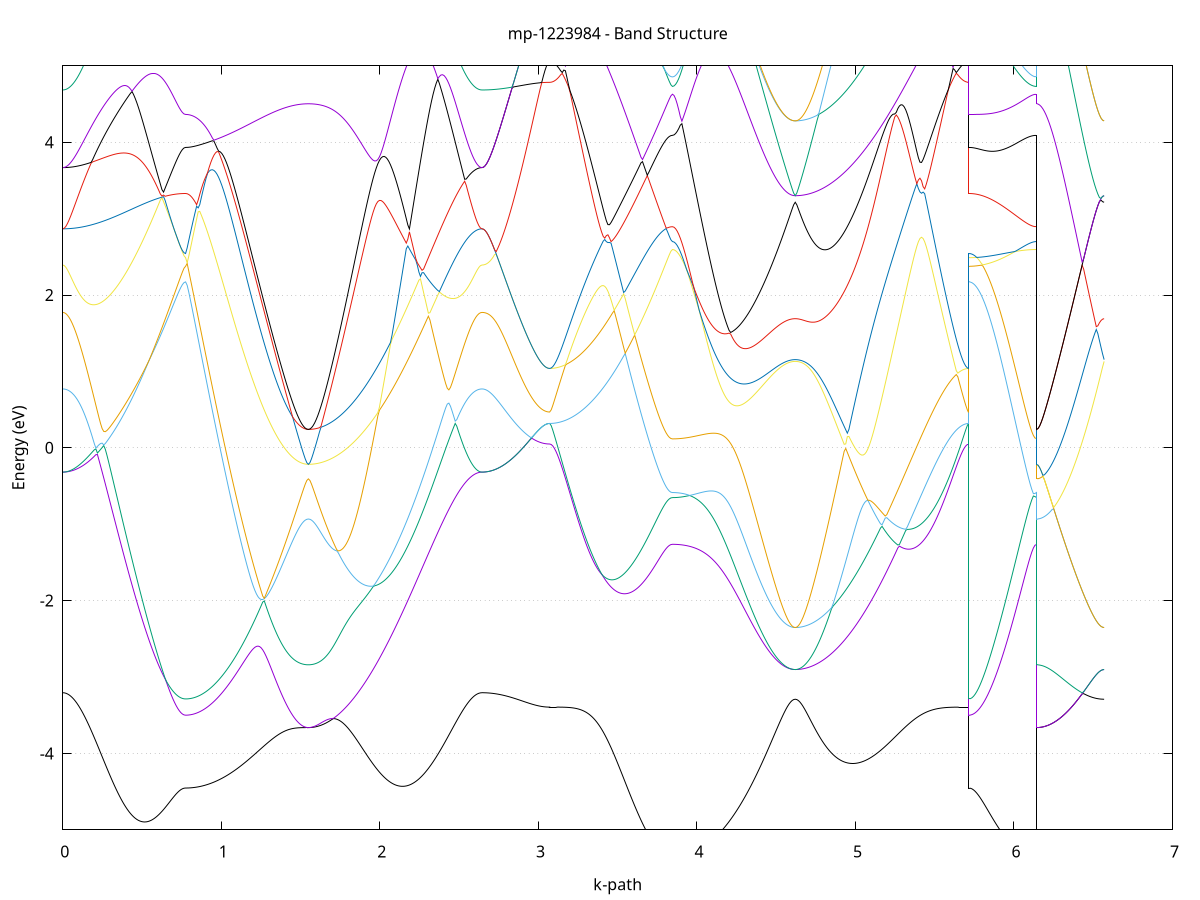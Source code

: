 set title 'mp-1223984 - Band Structure'
set xlabel 'k-path'
set ylabel 'Energy (eV)'
set grid y
set yrange [-5:5]
set terminal png size 800,600
set output 'mp-1223984_bands_gnuplot.png'
plot '-' using 1:2 with lines notitle, '-' using 1:2 with lines notitle, '-' using 1:2 with lines notitle, '-' using 1:2 with lines notitle, '-' using 1:2 with lines notitle, '-' using 1:2 with lines notitle, '-' using 1:2 with lines notitle, '-' using 1:2 with lines notitle, '-' using 1:2 with lines notitle, '-' using 1:2 with lines notitle, '-' using 1:2 with lines notitle, '-' using 1:2 with lines notitle, '-' using 1:2 with lines notitle, '-' using 1:2 with lines notitle, '-' using 1:2 with lines notitle, '-' using 1:2 with lines notitle, '-' using 1:2 with lines notitle, '-' using 1:2 with lines notitle, '-' using 1:2 with lines notitle, '-' using 1:2 with lines notitle, '-' using 1:2 with lines notitle, '-' using 1:2 with lines notitle, '-' using 1:2 with lines notitle, '-' using 1:2 with lines notitle, '-' using 1:2 with lines notitle, '-' using 1:2 with lines notitle, '-' using 1:2 with lines notitle, '-' using 1:2 with lines notitle, '-' using 1:2 with lines notitle, '-' using 1:2 with lines notitle, '-' using 1:2 with lines notitle, '-' using 1:2 with lines notitle, '-' using 1:2 with lines notitle, '-' using 1:2 with lines notitle, '-' using 1:2 with lines notitle, '-' using 1:2 with lines notitle, '-' using 1:2 with lines notitle, '-' using 1:2 with lines notitle, '-' using 1:2 with lines notitle, '-' using 1:2 with lines notitle, '-' using 1:2 with lines notitle, '-' using 1:2 with lines notitle, '-' using 1:2 with lines notitle, '-' using 1:2 with lines notitle, '-' using 1:2 with lines notitle, '-' using 1:2 with lines notitle, '-' using 1:2 with lines notitle, '-' using 1:2 with lines notitle, '-' using 1:2 with lines notitle, '-' using 1:2 with lines notitle, '-' using 1:2 with lines notitle, '-' using 1:2 with lines notitle, '-' using 1:2 with lines notitle, '-' using 1:2 with lines notitle, '-' using 1:2 with lines notitle, '-' using 1:2 with lines notitle, '-' using 1:2 with lines notitle, '-' using 1:2 with lines notitle, '-' using 1:2 with lines notitle, '-' using 1:2 with lines notitle, '-' using 1:2 with lines notitle, '-' using 1:2 with lines notitle, '-' using 1:2 with lines notitle, '-' using 1:2 with lines notitle
0.000000 -17.274076
0.009930 -17.274076
0.019861 -17.273976
0.029791 -17.273976
0.039722 -17.273776
0.049652 -17.273676
0.059583 -17.273476
0.069513 -17.273176
0.079444 -17.272976
0.089374 -17.272676
0.099305 -17.272376
0.109235 -17.271976
0.119165 -17.271576
0.129096 -17.271176
0.139026 -17.270776
0.148957 -17.270276
0.158887 -17.269776
0.168818 -17.269276
0.178748 -17.268776
0.188679 -17.268276
0.198609 -17.267676
0.208540 -17.267076
0.218470 -17.266476
0.228400 -17.265876
0.238331 -17.265276
0.248261 -17.264576
0.258192 -17.263876
0.268122 -17.263276
0.278053 -17.262576
0.287983 -17.261876
0.297914 -17.261176
0.307844 -17.260476
0.317775 -17.259776
0.327705 -17.259076
0.337635 -17.258276
0.347566 -17.257576
0.357496 -17.256876
0.367427 -17.256076
0.377357 -17.255376
0.387288 -17.254576
0.397218 -17.253876
0.407149 -17.253176
0.417079 -17.252376
0.427010 -17.251676
0.436940 -17.250876
0.446870 -17.250176
0.456801 -17.249376
0.466731 -17.249476
0.476662 -17.250376
0.486592 -17.251176
0.496523 -17.251976
0.506453 -17.252876
0.516384 -17.253576
0.526314 -17.254376
0.536245 -17.255076
0.546175 -17.255776
0.556105 -17.256476
0.566036 -17.257076
0.575966 -17.257776
0.585897 -17.258376
0.595827 -17.258876
0.605758 -17.259476
0.615688 -17.259976
0.625619 -17.260476
0.635549 -17.260876
0.645480 -17.261276
0.655410 -17.261676
0.665340 -17.262076
0.675271 -17.262376
0.685201 -17.262676
0.695132 -17.262976
0.705062 -17.263176
0.714993 -17.263376
0.724923 -17.263576
0.734854 -17.263676
0.744784 -17.263776
0.754715 -17.263876
0.764645 -17.263976
0.774575 -17.263976
0.774575 -17.263976
0.784506 -17.263976
0.794436 -17.263976
0.804367 -17.263876
0.814297 -17.263876
0.824228 -17.263776
0.834158 -17.263776
0.844089 -17.263676
0.854019 -17.263576
0.863949 -17.263476
0.873880 -17.263376
0.883810 -17.263176
0.893741 -17.263076
0.903671 -17.262876
0.913602 -17.262676
0.923532 -17.262476
0.933463 -17.262276
0.943393 -17.262076
0.953324 -17.261776
0.963254 -17.261476
0.973184 -17.261176
0.983115 -17.260876
0.993045 -17.260576
1.002976 -17.260176
1.012906 -17.259876
1.022837 -17.259476
1.032767 -17.259076
1.042698 -17.258576
1.052628 -17.258176
1.062559 -17.257676
1.072489 -17.257176
1.082419 -17.256676
1.092350 -17.256176
1.102280 -17.255576
1.112211 -17.255076
1.122141 -17.254476
1.132072 -17.253876
1.142002 -17.253276
1.151933 -17.252576
1.161863 -17.251976
1.171794 -17.251276
1.181724 -17.250576
1.191654 -17.249876
1.201585 -17.249176
1.211515 -17.248476
1.221446 -17.247676
1.231376 -17.246976
1.241307 -17.246276
1.251237 -17.245476
1.261168 -17.244676
1.271098 -17.243976
1.281029 -17.243176
1.290959 -17.242476
1.300889 -17.241676
1.310820 -17.240976
1.320750 -17.240176
1.330681 -17.239476
1.340611 -17.238776
1.350542 -17.238076
1.360472 -17.237376
1.370403 -17.236776
1.380333 -17.236076
1.390264 -17.235476
1.400194 -17.234876
1.410124 -17.234276
1.420055 -17.233776
1.429985 -17.233276
1.439916 -17.232776
1.449846 -17.232376
1.459777 -17.231976
1.469707 -17.231576
1.479638 -17.231276
1.489568 -17.230976
1.499499 -17.230776
1.509429 -17.230576
1.519359 -17.230476
1.529290 -17.230276
1.539220 -17.230276
1.549151 -17.230276
1.549151 -17.230276
1.559109 -17.230276
1.569067 -17.230276
1.579026 -17.230476
1.588984 -17.230576
1.598942 -17.230776
1.608901 -17.231076
1.618859 -17.231276
1.628817 -17.231676
1.638776 -17.231976
1.648734 -17.232476
1.658692 -17.232876
1.668651 -17.233376
1.678609 -17.233976
1.688567 -17.234476
1.698526 -17.235076
1.708484 -17.235776
1.718442 -17.236476
1.728401 -17.237176
1.738359 -17.237876
1.748317 -17.238676
1.758276 -17.239476
1.768234 -17.240276
1.778192 -17.241076
1.788150 -17.241876
1.798109 -17.242776
1.808067 -17.243576
1.818025 -17.244476
1.827984 -17.245276
1.837942 -17.246176
1.847900 -17.246976
1.857859 -17.247776
1.867817 -17.248576
1.877775 -17.249376
1.887734 -17.250076
1.897692 -17.250776
1.907650 -17.251476
1.917609 -17.252176
1.927567 -17.252776
1.937525 -17.253376
1.947484 -17.253876
1.957442 -17.254376
1.967400 -17.254776
1.977359 -17.255176
1.987317 -17.255576
1.997275 -17.255876
2.007233 -17.256176
2.017192 -17.256376
2.027150 -17.256476
2.037108 -17.256576
2.047067 -17.256576
2.057025 -17.256576
2.066983 -17.256576
2.076942 -17.256376
2.086900 -17.256276
2.096858 -17.255976
2.106817 -17.255676
2.116775 -17.255376
2.126733 -17.254976
2.136692 -17.254476
2.146650 -17.253976
2.156608 -17.253476
2.166567 -17.252876
2.176525 -17.252176
2.186483 -17.251476
2.196442 -17.250676
2.206400 -17.249976
2.216358 -17.249176
2.226316 -17.248576
2.236275 -17.248876
2.246233 -17.249776
2.256191 -17.250776
2.266150 -17.251776
2.276108 -17.252676
2.286066 -17.253676
2.296025 -17.254676
2.305983 -17.255576
2.315941 -17.256576
2.325900 -17.257476
2.335858 -17.258376
2.345816 -17.259276
2.355775 -17.260176
2.365733 -17.261076
2.375691 -17.261876
2.385650 -17.262676
2.395608 -17.263476
2.405566 -17.264276
2.415525 -17.265076
2.425483 -17.265776
2.435441 -17.266476
2.445399 -17.267176
2.455358 -17.267776
2.465316 -17.268476
2.475274 -17.268976
2.485233 -17.269576
2.495191 -17.270076
2.505149 -17.270576
2.515108 -17.271076
2.525066 -17.271476
2.535024 -17.271876
2.544983 -17.272276
2.554941 -17.272676
2.564899 -17.272976
2.574858 -17.273176
2.584816 -17.273476
2.594774 -17.273676
2.604733 -17.273776
2.614691 -17.273976
2.624649 -17.273976
2.634608 -17.274076
2.644566 -17.274076
2.644566 -17.274076
2.654485 -17.274076
2.664405 -17.273876
2.674324 -17.273576
2.684243 -17.273176
2.694162 -17.272676
2.704082 -17.271976
2.714001 -17.271276
2.723920 -17.270376
2.733840 -17.269476
2.743759 -17.268376
2.753678 -17.267176
2.763598 -17.265976
2.773517 -17.264576
2.783436 -17.263076
2.793356 -17.261476
2.803275 -17.259776
2.813194 -17.257976
2.823114 -17.256076
2.833033 -17.254076
2.842952 -17.251976
2.852872 -17.249876
2.862791 -17.247576
2.872710 -17.245276
2.882630 -17.242776
2.892549 -17.240276
2.902468 -17.237776
2.912388 -17.237576
2.922307 -17.237376
2.932226 -17.237176
2.942146 -17.236976
2.952065 -17.236776
2.961984 -17.236676
2.971903 -17.236476
2.981823 -17.236376
2.991742 -17.236276
3.001661 -17.236076
3.011581 -17.236076
3.021500 -17.235976
3.031419 -17.235876
3.041339 -17.235876
3.051258 -17.235776
3.061177 -17.235776
3.071097 -17.235776
3.071097 -17.235776
3.081027 -17.235676
3.090958 -17.235576
3.100888 -17.235476
3.110819 -17.235276
3.120749 -17.234976
3.130679 -17.234576
3.140610 -17.234176
3.150540 -17.233676
3.160471 -17.233176
3.170401 -17.232576
3.180332 -17.231976
3.190262 -17.231276
3.200193 -17.230476
3.210123 -17.229676
3.220053 -17.228876
3.229984 -17.227976
3.239914 -17.227076
3.249845 -17.226076
3.259775 -17.225076
3.269706 -17.224076
3.279636 -17.222976
3.289567 -17.221876
3.299497 -17.220776
3.309428 -17.219676
3.319358 -17.218576
3.329288 -17.217376
3.339219 -17.216276
3.349149 -17.216976
3.359080 -17.217776
3.369010 -17.218476
3.378941 -17.219176
3.388871 -17.219976
3.398802 -17.220776
3.408732 -17.221676
3.418663 -17.222676
3.428593 -17.223576
3.438523 -17.224576
3.448454 -17.225476
3.458384 -17.226476
3.468315 -17.227376
3.478245 -17.228376
3.488176 -17.229376
3.498106 -17.230276
3.508037 -17.231276
3.517967 -17.232176
3.527898 -17.233176
3.537828 -17.234076
3.547758 -17.234976
3.557689 -17.235876
3.567619 -17.236776
3.577550 -17.237676
3.587480 -17.238476
3.597411 -17.239376
3.607341 -17.240176
3.617272 -17.240976
3.627202 -17.241776
3.637133 -17.242476
3.647063 -17.243176
3.656993 -17.243876
3.666924 -17.244576
3.676854 -17.245176
3.686785 -17.245776
3.696715 -17.246376
3.706646 -17.246876
3.716576 -17.247376
3.726507 -17.247876
3.736437 -17.248276
3.746368 -17.248676
3.756298 -17.249076
3.766228 -17.249376
3.776159 -17.249676
3.786089 -17.249976
3.796020 -17.250176
3.805950 -17.250276
3.815881 -17.250476
3.825811 -17.250576
3.835742 -17.250576
3.845672 -17.250576
3.845672 -17.250576
3.855603 -17.250676
3.865533 -17.250676
3.875463 -17.250776
3.885394 -17.250876
3.895324 -17.250976
3.905255 -17.251176
3.915185 -17.251376
3.925116 -17.251576
3.935046 -17.251876
3.944977 -17.252076
3.954907 -17.252376
3.964838 -17.252676
3.974768 -17.252976
3.984698 -17.253376
3.994629 -17.253676
4.004559 -17.254076
4.014490 -17.254476
4.024420 -17.254776
4.034351 -17.255176
4.044281 -17.255576
4.054212 -17.255976
4.064142 -17.256276
4.074073 -17.256676
4.084003 -17.257076
4.093933 -17.257376
4.103864 -17.257776
4.113794 -17.258076
4.123725 -17.258476
4.133655 -17.258776
4.143586 -17.259076
4.153516 -17.259376
4.163447 -17.259676
4.173377 -17.259876
4.183308 -17.260176
4.193238 -17.260376
4.203168 -17.260576
4.213099 -17.260776
4.223029 -17.260876
4.232960 -17.261076
4.242890 -17.261176
4.252821 -17.261276
4.262751 -17.261276
4.272682 -17.261376
4.282612 -17.261376
4.292543 -17.261376
4.302473 -17.261276
4.312403 -17.261276
4.322334 -17.261176
4.332264 -17.261076
4.342195 -17.260976
4.352125 -17.260876
4.362056 -17.260676
4.371986 -17.260476
4.381917 -17.260276
4.391847 -17.260076
4.401778 -17.259876
4.411708 -17.259676
4.421638 -17.259376
4.431569 -17.259176
4.441499 -17.258876
4.451430 -17.258676
4.461360 -17.258376
4.471291 -17.258076
4.481221 -17.257876
4.491152 -17.257576
4.501082 -17.257376
4.511013 -17.257076
4.520943 -17.256876
4.530873 -17.256676
4.540804 -17.256476
4.550734 -17.256276
4.560665 -17.256076
4.570595 -17.255976
4.580526 -17.255776
4.590456 -17.255676
4.600387 -17.255676
4.610317 -17.255576
4.620247 -17.255576
4.620247 -17.255576
4.630206 -17.255576
4.640164 -17.255576
4.650122 -17.255576
4.660081 -17.255576
4.670039 -17.255476
4.679997 -17.255476
4.689956 -17.255376
4.699914 -17.255376
4.709872 -17.255276
4.719831 -17.255176
4.729789 -17.255076
4.739747 -17.254976
4.749706 -17.254876
4.759664 -17.254676
4.769622 -17.254476
4.779581 -17.254276
4.789539 -17.254076
4.799497 -17.253776
4.809456 -17.253476
4.819414 -17.253176
4.829372 -17.252876
4.839331 -17.252476
4.849289 -17.252076
4.859247 -17.251576
4.869205 -17.251076
4.879164 -17.250576
4.889122 -17.250076
4.899080 -17.249476
4.909039 -17.248776
4.918997 -17.248276
4.928955 -17.247776
4.938914 -17.247276
4.948872 -17.246776
4.958830 -17.246276
4.968789 -17.245776
4.978747 -17.245276
4.988705 -17.244676
4.998664 -17.244176
5.008622 -17.243576
5.018580 -17.243076
5.028539 -17.242476
5.038497 -17.241876
5.048455 -17.241276
5.058414 -17.240676
5.068372 -17.240076
5.078330 -17.239476
5.088288 -17.238876
5.098247 -17.238276
5.108205 -17.237576
5.118163 -17.236976
5.128122 -17.236276
5.138080 -17.235676
5.148038 -17.234976
5.157997 -17.234376
5.167955 -17.233676
5.177913 -17.233076
5.187872 -17.232376
5.197830 -17.231676
5.207788 -17.231076
5.217747 -17.230376
5.227705 -17.229676
5.237663 -17.229076
5.247622 -17.228376
5.257580 -17.227676
5.267538 -17.227276
5.277497 -17.226976
5.287455 -17.226576
5.297413 -17.226276
5.307371 -17.225776
5.317330 -17.225376
5.327288 -17.224876
5.337246 -17.224376
5.347205 -17.223776
5.357163 -17.223176
5.367121 -17.222576
5.377080 -17.221976
5.387038 -17.221276
5.396996 -17.220576
5.406955 -17.219876
5.416913 -17.219176
5.426871 -17.218476
5.436830 -17.217676
5.446788 -17.216976
5.456746 -17.216176
5.466705 -17.216476
5.476663 -17.217876
5.486621 -17.219276
5.496580 -17.220676
5.506538 -17.221976
5.516496 -17.223176
5.526454 -17.224376
5.536413 -17.225476
5.546371 -17.226576
5.556329 -17.227576
5.566288 -17.228576
5.576246 -17.229476
5.586204 -17.230376
5.596163 -17.231076
5.606121 -17.231876
5.616079 -17.232476
5.626038 -17.233176
5.635996 -17.233676
5.645954 -17.234176
5.655913 -17.234576
5.665871 -17.234876
5.675829 -17.235176
5.685788 -17.235476
5.695746 -17.235576
5.705704 -17.235676
5.715663 -17.235776
5.715663 -17.263976
5.725582 -17.263976
5.735501 -17.263876
5.745421 -17.263676
5.755340 -17.263476
5.765259 -17.263276
5.775178 -17.262976
5.785098 -17.262676
5.795017 -17.262276
5.804936 -17.261776
5.814856 -17.261276
5.824775 -17.260776
5.834694 -17.260176
5.844614 -17.259476
5.854533 -17.258876
5.864452 -17.258076
5.874372 -17.257376
5.884291 -17.256576
5.894210 -17.255676
5.904130 -17.254876
5.914049 -17.253976
5.923968 -17.253076
5.933888 -17.252076
5.943807 -17.251176
5.953726 -17.250176
5.963646 -17.250176
5.973565 -17.250276
5.983484 -17.250276
5.993404 -17.250276
6.003323 -17.250376
6.013242 -17.250376
6.023162 -17.250376
6.033081 -17.250476
6.043000 -17.250476
6.052919 -17.250476
6.062839 -17.250576
6.072758 -17.250576
6.082677 -17.250576
6.092597 -17.250576
6.102516 -17.250576
6.112435 -17.250576
6.122355 -17.250576
6.132274 -17.250576
6.142193 -17.250576
6.142193 -17.230276
6.152113 -17.230176
6.162032 -17.229976
6.171951 -17.229676
6.181871 -17.229876
6.191790 -17.230476
6.201709 -17.231076
6.211629 -17.231876
6.221548 -17.232676
6.231467 -17.233476
6.241387 -17.234476
6.251306 -17.235376
6.261225 -17.236376
6.271145 -17.237376
6.281064 -17.238376
6.290983 -17.239376
6.300902 -17.240376
6.310822 -17.241276
6.320741 -17.242276
6.330660 -17.243276
6.340580 -17.244176
6.350499 -17.245076
6.360418 -17.245876
6.370338 -17.246776
6.380257 -17.247576
6.390176 -17.248376
6.400096 -17.249176
6.410015 -17.249876
6.419934 -17.250476
6.429854 -17.251176
6.439773 -17.251776
6.449692 -17.252276
6.459612 -17.252876
6.469531 -17.253276
6.479450 -17.253776
6.489370 -17.254176
6.499289 -17.254476
6.509208 -17.254776
6.519128 -17.254976
6.529047 -17.255276
6.538966 -17.255376
6.548886 -17.255476
6.558805 -17.255576
6.568724 -17.255576
e
0.000000 -17.241176
0.009930 -17.241176
0.019861 -17.241076
0.029791 -17.240876
0.039722 -17.240676
0.049652 -17.240376
0.059583 -17.239976
0.069513 -17.239576
0.079444 -17.239076
0.089374 -17.238576
0.099305 -17.237976
0.109235 -17.237276
0.119165 -17.236576
0.129096 -17.235776
0.139026 -17.234876
0.148957 -17.233976
0.158887 -17.232976
0.168818 -17.231976
0.178748 -17.230876
0.188679 -17.229676
0.198609 -17.228476
0.208540 -17.227276
0.218470 -17.225976
0.228400 -17.224676
0.238331 -17.225276
0.248261 -17.226376
0.258192 -17.227576
0.268122 -17.228676
0.278053 -17.229776
0.287983 -17.230876
0.297914 -17.231976
0.307844 -17.233076
0.317775 -17.234276
0.327705 -17.235376
0.337635 -17.236476
0.347566 -17.237476
0.357496 -17.238576
0.367427 -17.239676
0.377357 -17.240676
0.387288 -17.241776
0.397218 -17.242776
0.407149 -17.243776
0.417079 -17.244776
0.427010 -17.245776
0.436940 -17.246676
0.446870 -17.247676
0.456801 -17.248576
0.466731 -17.248676
0.476662 -17.247976
0.486592 -17.247276
0.496523 -17.246476
0.506453 -17.245776
0.516384 -17.245076
0.526314 -17.244376
0.536245 -17.243676
0.546175 -17.243076
0.556105 -17.242376
0.566036 -17.241776
0.575966 -17.241076
0.585897 -17.240676
0.595827 -17.241576
0.605758 -17.242376
0.615688 -17.243176
0.625619 -17.243976
0.635549 -17.244676
0.645480 -17.245276
0.655410 -17.245876
0.665340 -17.246476
0.675271 -17.246976
0.685201 -17.247476
0.695132 -17.247876
0.705062 -17.248276
0.714993 -17.248576
0.724923 -17.248876
0.734854 -17.249076
0.744784 -17.249276
0.754715 -17.249376
0.764645 -17.249476
0.774575 -17.249476
0.774575 -17.249476
0.784506 -17.249476
0.794436 -17.249476
0.804367 -17.249476
0.814297 -17.249476
0.824228 -17.249476
0.834158 -17.249476
0.844089 -17.249376
0.854019 -17.249376
0.863949 -17.249376
0.873880 -17.249376
0.883810 -17.249276
0.893741 -17.249276
0.903671 -17.249276
0.913602 -17.249176
0.923532 -17.249176
0.933463 -17.249076
0.943393 -17.248976
0.953324 -17.248976
0.963254 -17.248876
0.973184 -17.248776
0.983115 -17.248676
0.993045 -17.248576
1.002976 -17.248476
1.012906 -17.248376
1.022837 -17.248176
1.032767 -17.248076
1.042698 -17.247876
1.052628 -17.247776
1.062559 -17.247576
1.072489 -17.247376
1.082419 -17.247176
1.092350 -17.246976
1.102280 -17.246776
1.112211 -17.246476
1.122141 -17.246276
1.132072 -17.245976
1.142002 -17.245676
1.151933 -17.245376
1.161863 -17.245076
1.171794 -17.244676
1.181724 -17.244376
1.191654 -17.243976
1.201585 -17.243576
1.211515 -17.243176
1.221446 -17.242776
1.231376 -17.242376
1.241307 -17.241876
1.251237 -17.241476
1.261168 -17.240976
1.271098 -17.240476
1.281029 -17.239976
1.290959 -17.239476
1.300889 -17.238976
1.310820 -17.238476
1.320750 -17.237876
1.330681 -17.237376
1.340611 -17.236776
1.350542 -17.236276
1.360472 -17.235676
1.370403 -17.235176
1.380333 -17.234576
1.390264 -17.234076
1.400194 -17.233576
1.410124 -17.232976
1.420055 -17.232476
1.429985 -17.232076
1.439916 -17.231576
1.449846 -17.231176
1.459777 -17.230676
1.469707 -17.230376
1.479638 -17.229976
1.489568 -17.229676
1.499499 -17.229376
1.509429 -17.229176
1.519359 -17.228976
1.529290 -17.228876
1.539220 -17.228776
1.549151 -17.228776
1.549151 -17.228776
1.559109 -17.228776
1.569067 -17.228776
1.579026 -17.228876
1.588984 -17.228876
1.598942 -17.228976
1.608901 -17.229076
1.618859 -17.229176
1.628817 -17.229276
1.638776 -17.229376
1.648734 -17.229476
1.658692 -17.229576
1.668651 -17.229676
1.678609 -17.229776
1.688567 -17.229876
1.698526 -17.229976
1.708484 -17.230076
1.718442 -17.230176
1.728401 -17.230276
1.738359 -17.230376
1.748317 -17.230376
1.758276 -17.230476
1.768234 -17.230476
1.778192 -17.230476
1.788150 -17.230476
1.798109 -17.230476
1.808067 -17.230376
1.818025 -17.230276
1.827984 -17.230176
1.837942 -17.230076
1.847900 -17.229976
1.857859 -17.229776
1.867817 -17.229576
1.877775 -17.229376
1.887734 -17.229076
1.897692 -17.228776
1.907650 -17.228476
1.917609 -17.228176
1.927567 -17.227776
1.937525 -17.227376
1.947484 -17.226976
1.957442 -17.226476
1.967400 -17.225976
1.977359 -17.225476
1.987317 -17.224976
1.997275 -17.224376
2.007233 -17.225176
2.017192 -17.226076
2.027150 -17.227076
2.037108 -17.228076
2.047067 -17.228976
2.057025 -17.229976
2.066983 -17.230976
2.076942 -17.231976
2.086900 -17.233076
2.096858 -17.234076
2.106817 -17.235076
2.116775 -17.236076
2.126733 -17.237176
2.136692 -17.238176
2.146650 -17.239176
2.156608 -17.240276
2.166567 -17.241276
2.176525 -17.242376
2.186483 -17.243376
2.196442 -17.244376
2.206400 -17.245376
2.216358 -17.246376
2.226316 -17.247076
2.236275 -17.246776
2.246233 -17.245976
2.256191 -17.244976
2.266150 -17.243976
2.276108 -17.242876
2.286066 -17.241776
2.296025 -17.240676
2.305983 -17.239476
2.315941 -17.238276
2.325900 -17.237076
2.335858 -17.235876
2.345816 -17.234576
2.355775 -17.233376
2.365733 -17.232076
2.375691 -17.230776
2.385650 -17.229476
2.395608 -17.228276
2.405566 -17.226976
2.415525 -17.225776
2.425483 -17.226076
2.435441 -17.227376
2.445399 -17.228576
2.455358 -17.229776
2.465316 -17.230976
2.475274 -17.231976
2.485233 -17.233076
2.495191 -17.233976
2.505149 -17.234876
2.515108 -17.235776
2.525066 -17.236576
2.535024 -17.237276
2.544983 -17.237976
2.554941 -17.238576
2.564899 -17.239076
2.574858 -17.239576
2.584816 -17.239976
2.594774 -17.240376
2.604733 -17.240676
2.614691 -17.240876
2.624649 -17.241076
2.634608 -17.241176
2.644566 -17.241176
2.644566 -17.241176
2.654485 -17.241176
2.664405 -17.241176
2.674324 -17.241176
2.684243 -17.241076
2.694162 -17.241076
2.704082 -17.240976
2.714001 -17.240876
2.723920 -17.240776
2.733840 -17.240676
2.743759 -17.240576
2.753678 -17.240376
2.763598 -17.240276
2.773517 -17.240176
2.783436 -17.239976
2.793356 -17.239776
2.803275 -17.239676
2.813194 -17.239476
2.823114 -17.239276
2.833033 -17.239076
2.842952 -17.238876
2.852872 -17.238676
2.862791 -17.238476
2.872710 -17.238276
2.882630 -17.238076
2.892549 -17.237876
2.902468 -17.237676
2.912388 -17.235076
2.922307 -17.232376
2.932226 -17.229576
2.942146 -17.226676
2.952065 -17.223776
2.961984 -17.220776
2.971903 -17.217776
2.981823 -17.214676
2.991742 -17.211576
3.001661 -17.208376
3.011581 -17.205176
3.021500 -17.203876
3.031419 -17.204076
3.041339 -17.204176
3.051258 -17.204276
3.061177 -17.204376
3.071097 -17.204376
3.071097 -17.204376
3.081027 -17.204376
3.090958 -17.204476
3.100888 -17.204576
3.110819 -17.204676
3.120749 -17.204776
3.130679 -17.204976
3.140610 -17.205176
3.150540 -17.205376
3.160471 -17.205676
3.170401 -17.205976
3.180332 -17.206276
3.190262 -17.206676
3.200193 -17.207076
3.210123 -17.207576
3.220053 -17.208176
3.229984 -17.208776
3.239914 -17.209376
3.249845 -17.209976
3.259775 -17.210576
3.269706 -17.211276
3.279636 -17.211976
3.289567 -17.212676
3.299497 -17.213376
3.309428 -17.214076
3.319358 -17.214776
3.329288 -17.215476
3.339219 -17.216276
3.349149 -17.216476
3.359080 -17.217276
3.369010 -17.218076
3.378941 -17.218976
3.388871 -17.219876
3.398802 -17.220676
3.408732 -17.221376
3.418663 -17.222076
3.428593 -17.222776
3.438523 -17.223476
3.448454 -17.224176
3.458384 -17.224776
3.468315 -17.225476
3.478245 -17.226076
3.488176 -17.226776
3.498106 -17.227376
3.508037 -17.227976
3.517967 -17.228576
3.527898 -17.229076
3.537828 -17.229676
3.547758 -17.230176
3.557689 -17.230676
3.567619 -17.231176
3.577550 -17.231676
3.587480 -17.232076
3.597411 -17.232476
3.607341 -17.232976
3.617272 -17.233376
3.627202 -17.233676
3.637133 -17.234076
3.647063 -17.234376
3.656993 -17.234676
3.666924 -17.235076
3.676854 -17.235276
3.686785 -17.235576
3.696715 -17.235776
3.706646 -17.236076
3.716576 -17.236276
3.726507 -17.236476
3.736437 -17.236576
3.746368 -17.236776
3.756298 -17.236976
3.766228 -17.237076
3.776159 -17.237176
3.786089 -17.237276
3.796020 -17.237376
3.805950 -17.237376
3.815881 -17.237476
3.825811 -17.237476
3.835742 -17.237576
3.845672 -17.237576
3.845672 -17.237576
3.855603 -17.237476
3.865533 -17.237476
3.875463 -17.237376
3.885394 -17.237276
3.895324 -17.237176
3.905255 -17.236976
3.915185 -17.236776
3.925116 -17.236576
3.935046 -17.236376
3.944977 -17.236076
3.954907 -17.235776
3.964838 -17.235476
3.974768 -17.235076
3.984698 -17.234676
3.994629 -17.234276
4.004559 -17.233776
4.014490 -17.233276
4.024420 -17.232776
4.034351 -17.232176
4.044281 -17.231576
4.054212 -17.230976
4.064142 -17.230376
4.074073 -17.229676
4.084003 -17.228876
4.093933 -17.228176
4.103864 -17.227376
4.113794 -17.226576
4.123725 -17.225676
4.133655 -17.224776
4.143586 -17.223876
4.153516 -17.222976
4.163447 -17.221976
4.173377 -17.220876
4.183308 -17.219876
4.193238 -17.218876
4.203168 -17.219976
4.213099 -17.221076
4.223029 -17.222276
4.232960 -17.223476
4.242890 -17.224776
4.252821 -17.225976
4.262751 -17.227276
4.272682 -17.228576
4.282612 -17.229776
4.292543 -17.231076
4.302473 -17.232376
4.312403 -17.233576
4.322334 -17.234776
4.332264 -17.236076
4.342195 -17.237276
4.352125 -17.238376
4.362056 -17.239576
4.371986 -17.240676
4.381917 -17.241776
4.391847 -17.242876
4.401778 -17.243876
4.411708 -17.244876
4.421638 -17.245776
4.431569 -17.246776
4.441499 -17.247576
4.451430 -17.248476
4.461360 -17.249276
4.471291 -17.249976
4.481221 -17.250676
4.491152 -17.251376
4.501082 -17.251976
4.511013 -17.252576
4.520943 -17.253076
4.530873 -17.253576
4.540804 -17.253976
4.550734 -17.254376
4.560665 -17.254676
4.570595 -17.254976
4.580526 -17.255176
4.590456 -17.255376
4.600387 -17.255476
4.610317 -17.255576
4.620247 -17.255576
4.620247 -17.255576
4.630206 -17.255576
4.640164 -17.255576
4.650122 -17.255476
4.660081 -17.255476
4.670039 -17.255376
4.679997 -17.255276
4.689956 -17.255176
4.699914 -17.255076
4.709872 -17.254876
4.719831 -17.254776
4.729789 -17.254576
4.739747 -17.254376
4.749706 -17.254176
4.759664 -17.253976
4.769622 -17.253676
4.779581 -17.253476
4.789539 -17.253176
4.799497 -17.252876
4.809456 -17.252576
4.819414 -17.252276
4.829372 -17.251876
4.839331 -17.251576
4.849289 -17.251176
4.859247 -17.250776
4.869205 -17.250476
4.879164 -17.249976
4.889122 -17.249576
4.899080 -17.249176
4.909039 -17.248676
4.918997 -17.248176
4.928955 -17.247476
4.938914 -17.246776
4.948872 -17.245976
4.958830 -17.245176
4.968789 -17.244376
4.978747 -17.243476
4.988705 -17.242576
4.998664 -17.241676
5.008622 -17.240676
5.018580 -17.239676
5.028539 -17.238676
5.038497 -17.237676
5.048455 -17.236676
5.058414 -17.235576
5.068372 -17.234476
5.078330 -17.233476
5.088288 -17.232376
5.098247 -17.231276
5.108205 -17.230176
5.118163 -17.229076
5.128122 -17.227976
5.138080 -17.226876
5.148038 -17.227276
5.157997 -17.227576
5.167955 -17.227776
5.177913 -17.227976
5.187872 -17.228076
5.197830 -17.228176
5.207788 -17.228176
5.217747 -17.228176
5.227705 -17.228076
5.237663 -17.227876
5.247622 -17.227776
5.257580 -17.227576
5.267538 -17.226976
5.277497 -17.226376
5.287455 -17.225676
5.297413 -17.224976
5.307371 -17.224376
5.317330 -17.223676
5.327288 -17.222976
5.337246 -17.222376
5.347205 -17.221676
5.357163 -17.221076
5.367121 -17.220376
5.377080 -17.219776
5.387038 -17.219076
5.396996 -17.218476
5.406955 -17.217776
5.416913 -17.217176
5.426871 -17.216576
5.436830 -17.215976
5.446788 -17.215376
5.456746 -17.214976
5.466705 -17.215476
5.476663 -17.214676
5.486621 -17.213876
5.496580 -17.213176
5.506538 -17.212476
5.516496 -17.211676
5.526454 -17.210976
5.536413 -17.210276
5.546371 -17.209676
5.556329 -17.209176
5.566288 -17.208676
5.576246 -17.208176
5.586204 -17.207776
5.596163 -17.207276
5.606121 -17.206876
5.616079 -17.206476
5.626038 -17.206176
5.635996 -17.205776
5.645954 -17.205476
5.655913 -17.205176
5.665871 -17.204976
5.675829 -17.204776
5.685788 -17.204576
5.695746 -17.204476
5.705704 -17.204376
5.715663 -17.204376
5.715663 -17.249476
5.725582 -17.249476
5.735501 -17.249476
5.745421 -17.249476
5.755340 -17.249476
5.765259 -17.249476
5.775178 -17.249576
5.785098 -17.249576
5.795017 -17.249576
5.804936 -17.249576
5.814856 -17.249676
5.824775 -17.249676
5.834694 -17.249676
5.844614 -17.249776
5.854533 -17.249776
5.864452 -17.249776
5.874372 -17.249876
5.884291 -17.249876
5.894210 -17.249876
5.904130 -17.249976
5.914049 -17.249976
5.923968 -17.250076
5.933888 -17.250076
5.943807 -17.250076
5.953726 -17.250176
5.963646 -17.249276
5.973565 -17.248276
5.983484 -17.247276
5.993404 -17.246376
6.003323 -17.245376
6.013242 -17.244476
6.023162 -17.243576
6.033081 -17.242776
6.043000 -17.241876
6.052919 -17.241176
6.062839 -17.240476
6.072758 -17.239776
6.082677 -17.239176
6.092597 -17.238676
6.102516 -17.238276
6.112435 -17.237976
6.122355 -17.237776
6.132274 -17.237576
6.142193 -17.237576
6.142193 -17.228776
6.152113 -17.228876
6.162032 -17.229076
6.171951 -17.229376
6.181871 -17.229876
6.191790 -17.230476
6.201709 -17.231076
6.211629 -17.231876
6.221548 -17.232676
6.231467 -17.233476
6.241387 -17.234476
6.251306 -17.235376
6.261225 -17.236376
6.271145 -17.237376
6.281064 -17.238376
6.290983 -17.239376
6.300902 -17.240376
6.310822 -17.241276
6.320741 -17.242276
6.330660 -17.243276
6.340580 -17.244176
6.350499 -17.245076
6.360418 -17.245876
6.370338 -17.246776
6.380257 -17.247576
6.390176 -17.248376
6.400096 -17.249176
6.410015 -17.249876
6.419934 -17.250476
6.429854 -17.251176
6.439773 -17.251776
6.449692 -17.252276
6.459612 -17.252876
6.469531 -17.253276
6.479450 -17.253776
6.489370 -17.254176
6.499289 -17.254476
6.509208 -17.254776
6.519128 -17.254976
6.529047 -17.255276
6.538966 -17.255376
6.548886 -17.255476
6.558805 -17.255576
6.568724 -17.255576
e
0.000000 -17.208076
0.009930 -17.208076
0.019861 -17.208176
0.029791 -17.208376
0.039722 -17.208676
0.049652 -17.209076
0.059583 -17.209476
0.069513 -17.209976
0.079444 -17.210476
0.089374 -17.211176
0.099305 -17.211876
0.109235 -17.212576
0.119165 -17.213376
0.129096 -17.214176
0.139026 -17.215076
0.148957 -17.215976
0.158887 -17.216976
0.168818 -17.217876
0.178748 -17.218876
0.188679 -17.219976
0.198609 -17.220976
0.208540 -17.222076
0.218470 -17.223076
0.228400 -17.224176
0.238331 -17.223376
0.248261 -17.221976
0.258192 -17.220576
0.268122 -17.219176
0.278053 -17.217676
0.287983 -17.216276
0.297914 -17.214876
0.307844 -17.213476
0.317775 -17.212176
0.327705 -17.210976
0.337635 -17.209776
0.347566 -17.210776
0.357496 -17.212276
0.367427 -17.213676
0.377357 -17.215076
0.387288 -17.216576
0.397218 -17.217976
0.407149 -17.219376
0.417079 -17.220776
0.427010 -17.222076
0.436940 -17.223476
0.446870 -17.224876
0.456801 -17.226176
0.466731 -17.227476
0.476662 -17.228676
0.486592 -17.229976
0.496523 -17.231176
0.506453 -17.232376
0.516384 -17.233576
0.526314 -17.234676
0.536245 -17.235776
0.546175 -17.236876
0.556105 -17.237876
0.566036 -17.238876
0.575966 -17.239776
0.585897 -17.240476
0.595827 -17.239776
0.605758 -17.239176
0.615688 -17.238576
0.625619 -17.237976
0.635549 -17.237376
0.645480 -17.236776
0.655410 -17.236276
0.665340 -17.235676
0.675271 -17.235176
0.685201 -17.234576
0.695132 -17.234076
0.705062 -17.233576
0.714993 -17.232976
0.724923 -17.232476
0.734854 -17.231976
0.744784 -17.231476
0.754715 -17.230976
0.764645 -17.230476
0.774575 -17.230076
0.774575 -17.230076
0.784506 -17.230076
0.794436 -17.229976
0.804367 -17.229876
0.814297 -17.229776
0.824228 -17.229576
0.834158 -17.229376
0.844089 -17.229176
0.854019 -17.228876
0.863949 -17.228576
0.873880 -17.228276
0.883810 -17.227876
0.893741 -17.227476
0.903671 -17.227076
0.913602 -17.226576
0.923532 -17.226076
0.933463 -17.225576
0.943393 -17.224976
0.953324 -17.224476
0.963254 -17.223876
0.973184 -17.223176
0.983115 -17.222576
0.993045 -17.221876
1.002976 -17.221176
1.012906 -17.220476
1.022837 -17.219776
1.032767 -17.219076
1.042698 -17.218276
1.052628 -17.217576
1.062559 -17.216776
1.072489 -17.215976
1.082419 -17.215176
1.092350 -17.214376
1.102280 -17.213576
1.112211 -17.212776
1.122141 -17.211976
1.132072 -17.211176
1.142002 -17.210376
1.151933 -17.209576
1.161863 -17.208776
1.171794 -17.208076
1.181724 -17.207276
1.191654 -17.206576
1.201585 -17.205776
1.211515 -17.205076
1.221446 -17.204576
1.231376 -17.205776
1.241307 -17.207076
1.251237 -17.208276
1.261168 -17.209476
1.271098 -17.210676
1.281029 -17.211776
1.290959 -17.212976
1.300889 -17.214076
1.310820 -17.215176
1.320750 -17.216176
1.330681 -17.217176
1.340611 -17.218176
1.350542 -17.219176
1.360472 -17.220076
1.370403 -17.220876
1.380333 -17.221776
1.390264 -17.222476
1.400194 -17.223276
1.410124 -17.223976
1.420055 -17.224576
1.429985 -17.225276
1.439916 -17.225776
1.449846 -17.226276
1.459777 -17.226776
1.469707 -17.227176
1.479638 -17.227576
1.489568 -17.227876
1.499499 -17.228176
1.509429 -17.228376
1.519359 -17.228576
1.529290 -17.228676
1.539220 -17.228776
1.549151 -17.228776
1.549151 -17.228776
1.559109 -17.228776
1.569067 -17.228776
1.579026 -17.228676
1.588984 -17.228676
1.598942 -17.228576
1.608901 -17.228576
1.618859 -17.228476
1.628817 -17.228376
1.638776 -17.228176
1.648734 -17.228076
1.658692 -17.227876
1.668651 -17.227776
1.678609 -17.227576
1.688567 -17.227376
1.698526 -17.227176
1.708484 -17.226976
1.718442 -17.226676
1.728401 -17.226476
1.738359 -17.226176
1.748317 -17.225976
1.758276 -17.225676
1.768234 -17.225376
1.778192 -17.225076
1.788150 -17.224676
1.798109 -17.224376
1.808067 -17.224076
1.818025 -17.223676
1.827984 -17.223276
1.837942 -17.222976
1.847900 -17.222576
1.857859 -17.222176
1.867817 -17.221776
1.877775 -17.221276
1.887734 -17.220876
1.897692 -17.220476
1.907650 -17.219976
1.917609 -17.219576
1.927567 -17.219076
1.937525 -17.218676
1.947484 -17.219576
1.957442 -17.220476
1.967400 -17.221376
1.977359 -17.222276
1.987317 -17.223276
1.997275 -17.224176
2.007233 -17.223776
2.017192 -17.223176
2.027150 -17.222476
2.037108 -17.221876
2.047067 -17.221076
2.057025 -17.220376
2.066983 -17.219676
2.076942 -17.218876
2.086900 -17.218076
2.096858 -17.217276
2.106817 -17.216376
2.116775 -17.215476
2.126733 -17.214576
2.136692 -17.213676
2.146650 -17.212776
2.156608 -17.211876
2.166567 -17.210876
2.176525 -17.209976
2.186483 -17.208976
2.196442 -17.207976
2.206400 -17.206976
2.216358 -17.205976
2.226316 -17.204976
2.236275 -17.203976
2.246233 -17.202876
2.256191 -17.201876
2.266150 -17.201776
2.276108 -17.203276
2.286066 -17.204876
2.296025 -17.206476
2.305983 -17.208076
2.315941 -17.209676
2.325900 -17.211276
2.335858 -17.212876
2.345816 -17.214476
2.355775 -17.216076
2.365733 -17.217576
2.375691 -17.219076
2.385650 -17.220576
2.395608 -17.222076
2.405566 -17.223476
2.415525 -17.224776
2.425483 -17.224476
2.435441 -17.223276
2.445399 -17.222076
2.455358 -17.220876
2.465316 -17.219676
2.475274 -17.218576
2.485233 -17.217476
2.495191 -17.216476
2.505149 -17.215476
2.515108 -17.214476
2.525066 -17.213576
2.535024 -17.212776
2.544983 -17.211976
2.554941 -17.211276
2.564899 -17.210576
2.574858 -17.209976
2.584816 -17.209476
2.594774 -17.209076
2.604733 -17.208676
2.614691 -17.208376
2.624649 -17.208176
2.634608 -17.208076
2.644566 -17.208076
2.644566 -17.208076
2.654485 -17.207976
2.664405 -17.207976
2.674324 -17.207976
2.684243 -17.207976
2.694162 -17.207876
2.704082 -17.207776
2.714001 -17.207776
2.723920 -17.207676
2.733840 -17.207576
2.743759 -17.207476
2.753678 -17.207376
2.763598 -17.207276
2.773517 -17.207176
2.783436 -17.206976
2.793356 -17.206876
2.803275 -17.206676
2.813194 -17.206576
2.823114 -17.206376
2.833033 -17.206276
2.842952 -17.206076
2.852872 -17.205976
2.862791 -17.205776
2.872710 -17.205576
2.882630 -17.205476
2.892549 -17.205276
2.902468 -17.205076
2.912388 -17.204976
2.922307 -17.204776
2.932226 -17.204676
2.942146 -17.204476
2.952065 -17.204376
2.961984 -17.204276
2.971903 -17.204176
2.981823 -17.203976
2.991742 -17.203876
3.001661 -17.203876
3.011581 -17.203776
3.021500 -17.203876
3.031419 -17.204076
3.041339 -17.204176
3.051258 -17.204276
3.061177 -17.204376
3.071097 -17.204376
3.071097 -17.204376
3.081027 -17.204376
3.090958 -17.204476
3.100888 -17.204476
3.110819 -17.204676
3.120749 -17.204776
3.130679 -17.204976
3.140610 -17.205176
3.150540 -17.205376
3.160471 -17.205576
3.170401 -17.205876
3.180332 -17.206176
3.190262 -17.206576
3.200193 -17.206976
3.210123 -17.207476
3.220053 -17.207876
3.229984 -17.208376
3.239914 -17.208876
3.249845 -17.209476
3.259775 -17.209976
3.269706 -17.210576
3.279636 -17.211276
3.289567 -17.211876
3.299497 -17.212576
3.309428 -17.213276
3.319358 -17.214076
3.329288 -17.214776
3.339219 -17.215576
3.349149 -17.215076
3.359080 -17.213876
3.369010 -17.212776
3.378941 -17.212076
3.388871 -17.212276
3.398802 -17.212476
3.408732 -17.212676
3.418663 -17.212876
3.428593 -17.213076
3.438523 -17.213176
3.448454 -17.213276
3.458384 -17.213476
3.468315 -17.213576
3.478245 -17.213676
3.488176 -17.213776
3.498106 -17.213876
3.508037 -17.213876
3.517967 -17.213976
3.527898 -17.213976
3.537828 -17.213976
3.547758 -17.213976
3.557689 -17.213976
3.567619 -17.213976
3.577550 -17.213876
3.587480 -17.213876
3.597411 -17.213876
3.607341 -17.213776
3.617272 -17.213676
3.627202 -17.213576
3.637133 -17.213576
3.647063 -17.213476
3.656993 -17.213376
3.666924 -17.213276
3.676854 -17.213176
3.686785 -17.213076
3.696715 -17.212976
3.706646 -17.212876
3.716576 -17.212776
3.726507 -17.212676
3.736437 -17.212576
3.746368 -17.212476
3.756298 -17.212376
3.766228 -17.212276
3.776159 -17.212176
3.786089 -17.212176
3.796020 -17.212076
3.805950 -17.212076
3.815881 -17.211976
3.825811 -17.211976
3.835742 -17.211976
3.845672 -17.211976
3.845672 -17.211976
3.855603 -17.211976
3.865533 -17.211876
3.875463 -17.211876
3.885394 -17.211776
3.895324 -17.211676
3.905255 -17.211576
3.915185 -17.211376
3.925116 -17.211276
3.935046 -17.211076
3.944977 -17.210976
3.954907 -17.210776
3.964838 -17.210576
3.974768 -17.210476
3.984698 -17.210276
3.994629 -17.210176
4.004559 -17.209976
4.014490 -17.209976
4.024420 -17.209876
4.034351 -17.209876
4.044281 -17.209876
4.054212 -17.209976
4.064142 -17.210176
4.074073 -17.210376
4.084003 -17.210676
4.093933 -17.210976
4.103864 -17.211476
4.113794 -17.211976
4.123725 -17.212576
4.133655 -17.213276
4.143586 -17.214076
4.153516 -17.214876
4.163447 -17.215776
4.173377 -17.216776
4.183308 -17.217776
4.193238 -17.218776
4.203168 -17.217676
4.213099 -17.216476
4.223029 -17.215276
4.232960 -17.213976
4.242890 -17.212776
4.252821 -17.211476
4.262751 -17.210076
4.272682 -17.208676
4.282612 -17.207276
4.292543 -17.205876
4.302473 -17.204376
4.312403 -17.202876
4.322334 -17.201276
4.332264 -17.199676
4.342195 -17.198076
4.352125 -17.196376
4.362056 -17.194776
4.371986 -17.192976
4.381917 -17.191276
4.391847 -17.189476
4.401778 -17.187676
4.411708 -17.188076
4.421638 -17.188776
4.431569 -17.189376
4.441499 -17.189976
4.451430 -17.190476
4.461360 -17.190976
4.471291 -17.191476
4.481221 -17.191976
4.491152 -17.192476
4.501082 -17.192876
4.511013 -17.193176
4.520943 -17.193576
4.530873 -17.193876
4.540804 -17.194176
4.550734 -17.194376
4.560665 -17.194676
4.570595 -17.194776
4.580526 -17.194976
4.590456 -17.195076
4.600387 -17.195176
4.610317 -17.195276
4.620247 -17.195276
4.620247 -17.195276
4.630206 -17.195276
4.640164 -17.195176
4.650122 -17.195076
4.660081 -17.194976
4.670039 -17.194876
4.679997 -17.194676
4.689956 -17.194476
4.699914 -17.194176
4.709872 -17.193976
4.719831 -17.193676
4.729789 -17.193376
4.739747 -17.192976
4.749706 -17.192676
4.759664 -17.192376
4.769622 -17.192076
4.779581 -17.191876
4.789539 -17.191676
4.799497 -17.191676
4.809456 -17.191876
4.819414 -17.192376
4.829372 -17.193076
4.839331 -17.194176
4.849289 -17.195476
4.859247 -17.196876
4.869205 -17.198276
4.879164 -17.199876
4.889122 -17.201376
4.899080 -17.202876
4.909039 -17.204376
4.918997 -17.205876
4.928955 -17.207376
4.938914 -17.208776
4.948872 -17.210176
4.958830 -17.211576
4.968789 -17.212876
4.978747 -17.214076
4.988705 -17.215276
4.998664 -17.216476
5.008622 -17.217576
5.018580 -17.218576
5.028539 -17.219576
5.038497 -17.220576
5.048455 -17.221476
5.058414 -17.222276
5.068372 -17.223076
5.078330 -17.223776
5.088288 -17.224376
5.098247 -17.225076
5.108205 -17.225576
5.118163 -17.226076
5.128122 -17.226576
5.138080 -17.226876
5.148038 -17.225776
5.157997 -17.224776
5.167955 -17.223676
5.177913 -17.222676
5.187872 -17.221676
5.197830 -17.220776
5.207788 -17.219876
5.217747 -17.218976
5.227705 -17.218076
5.237663 -17.217276
5.247622 -17.216476
5.257580 -17.215776
5.267538 -17.215076
5.277497 -17.214376
5.287455 -17.213776
5.297413 -17.213176
5.307371 -17.212676
5.317330 -17.212176
5.327288 -17.211776
5.337246 -17.211276
5.347205 -17.210976
5.357163 -17.210576
5.367121 -17.210276
5.377080 -17.209976
5.387038 -17.209676
5.396996 -17.209376
5.406955 -17.209176
5.416913 -17.208876
5.426871 -17.210276
5.436830 -17.211876
5.446788 -17.213376
5.456746 -17.214776
5.466705 -17.214176
5.476663 -17.213576
5.486621 -17.212976
5.496580 -17.212376
5.506538 -17.211876
5.516496 -17.211276
5.526454 -17.210776
5.536413 -17.210176
5.546371 -17.209676
5.556329 -17.208976
5.566288 -17.208376
5.576246 -17.207776
5.586204 -17.207176
5.596163 -17.206676
5.606121 -17.206176
5.616079 -17.205776
5.626038 -17.205276
5.635996 -17.204976
5.645954 -17.204776
5.655913 -17.204676
5.665871 -17.204576
5.675829 -17.204576
5.685788 -17.204476
5.695746 -17.204376
5.705704 -17.204376
5.715663 -17.204376
5.715663 -17.230076
5.725582 -17.230076
5.735501 -17.229976
5.745421 -17.229776
5.755340 -17.229576
5.765259 -17.229276
5.775178 -17.228976
5.785098 -17.228576
5.795017 -17.228176
5.804936 -17.227676
5.814856 -17.227076
5.824775 -17.226476
5.834694 -17.225776
5.844614 -17.224976
5.854533 -17.224276
5.864452 -17.223676
5.874372 -17.222976
5.884291 -17.222276
5.894210 -17.221576
5.904130 -17.220876
5.914049 -17.220176
5.923968 -17.219476
5.933888 -17.218776
5.943807 -17.218176
5.953726 -17.217576
5.963646 -17.216976
5.973565 -17.216376
5.983484 -17.215876
5.993404 -17.215376
6.003323 -17.214876
6.013242 -17.214476
6.023162 -17.214076
6.033081 -17.213776
6.043000 -17.213376
6.052919 -17.213176
6.062839 -17.212876
6.072758 -17.212676
6.082677 -17.212476
6.092597 -17.212276
6.102516 -17.212176
6.112435 -17.212076
6.122355 -17.211976
6.132274 -17.211976
6.142193 -17.211976
6.142193 -17.228776
6.152113 -17.228876
6.162032 -17.229076
6.171951 -17.229376
6.181871 -17.229376
6.191790 -17.228776
6.201709 -17.228176
6.211629 -17.227476
6.221548 -17.226676
6.231467 -17.225676
6.241387 -17.224676
6.251306 -17.223476
6.261225 -17.222176
6.271145 -17.220776
6.281064 -17.219376
6.290983 -17.217776
6.300902 -17.216076
6.310822 -17.214376
6.320741 -17.212476
6.330660 -17.210576
6.340580 -17.208576
6.350499 -17.206476
6.360418 -17.204276
6.370338 -17.201976
6.380257 -17.200976
6.390176 -17.200576
6.400096 -17.200176
6.410015 -17.199776
6.419934 -17.199376
6.429854 -17.198976
6.439773 -17.198576
6.449692 -17.198176
6.459612 -17.197776
6.469531 -17.197476
6.479450 -17.197076
6.489370 -17.196776
6.499289 -17.196376
6.509208 -17.196176
6.519128 -17.195876
6.529047 -17.195676
6.538966 -17.195476
6.548886 -17.195376
6.558805 -17.195276
6.568724 -17.195276
e
0.000000 -17.177976
0.009930 -17.178376
0.019861 -17.178876
0.029791 -17.179476
0.039722 -17.180076
0.049652 -17.180576
0.059583 -17.181076
0.069513 -17.181576
0.079444 -17.182076
0.089374 -17.182476
0.099305 -17.182976
0.109235 -17.183376
0.119165 -17.183776
0.129096 -17.184076
0.139026 -17.184476
0.148957 -17.185276
0.158887 -17.186276
0.168818 -17.187276
0.178748 -17.188376
0.188679 -17.189476
0.198609 -17.190576
0.208540 -17.191776
0.218470 -17.192976
0.228400 -17.194276
0.238331 -17.195476
0.248261 -17.196776
0.258192 -17.198176
0.268122 -17.199476
0.278053 -17.200876
0.287983 -17.202276
0.297914 -17.203676
0.307844 -17.205076
0.317775 -17.206476
0.327705 -17.207876
0.337635 -17.209376
0.347566 -17.208776
0.357496 -17.207876
0.367427 -17.207076
0.377357 -17.206576
0.387288 -17.206176
0.397218 -17.205976
0.407149 -17.205976
0.417079 -17.206076
0.427010 -17.206376
0.436940 -17.206776
0.446870 -17.207276
0.456801 -17.207876
0.466731 -17.208476
0.476662 -17.209176
0.486592 -17.209876
0.496523 -17.210676
0.506453 -17.211476
0.516384 -17.212276
0.526314 -17.213076
0.536245 -17.213876
0.546175 -17.214676
0.556105 -17.215476
0.566036 -17.216276
0.575966 -17.217076
0.585897 -17.217776
0.595827 -17.218576
0.605758 -17.219376
0.615688 -17.220076
0.625619 -17.220776
0.635549 -17.221476
0.645480 -17.222176
0.655410 -17.222876
0.665340 -17.223476
0.675271 -17.224176
0.685201 -17.224776
0.695132 -17.225376
0.705062 -17.225976
0.714993 -17.226576
0.724923 -17.227176
0.734854 -17.227676
0.744784 -17.228276
0.754715 -17.228776
0.764645 -17.229276
0.774575 -17.229676
0.774575 -17.229676
0.784506 -17.229676
0.794436 -17.229576
0.804367 -17.229476
0.814297 -17.229376
0.824228 -17.229176
0.834158 -17.228976
0.844089 -17.228676
0.854019 -17.228476
0.863949 -17.228076
0.873880 -17.227776
0.883810 -17.227376
0.893741 -17.226976
0.903671 -17.226476
0.913602 -17.225976
0.923532 -17.225476
0.933463 -17.224976
0.943393 -17.224376
0.953324 -17.223776
0.963254 -17.223176
0.973184 -17.222576
0.983115 -17.221976
0.993045 -17.221276
1.002976 -17.220576
1.012906 -17.219976
1.022837 -17.219276
1.032767 -17.218476
1.042698 -17.217776
1.052628 -17.217076
1.062559 -17.216376
1.072489 -17.215576
1.082419 -17.214876
1.092350 -17.214076
1.102280 -17.213376
1.112211 -17.212576
1.122141 -17.211776
1.132072 -17.211076
1.142002 -17.210276
1.151933 -17.209576
1.161863 -17.208776
1.171794 -17.207976
1.181724 -17.207176
1.191654 -17.206476
1.201585 -17.205676
1.211515 -17.204976
1.221446 -17.204376
1.231376 -17.203676
1.241307 -17.202876
1.251237 -17.202276
1.261168 -17.201676
1.271098 -17.201176
1.281029 -17.200776
1.290959 -17.200376
1.300889 -17.200076
1.310820 -17.199976
1.320750 -17.199876
1.330681 -17.199976
1.340611 -17.200176
1.350542 -17.200476
1.360472 -17.200876
1.370403 -17.201276
1.380333 -17.201676
1.390264 -17.202176
1.400194 -17.202576
1.410124 -17.203076
1.420055 -17.203476
1.429985 -17.203876
1.439916 -17.204276
1.449846 -17.204676
1.459777 -17.204976
1.469707 -17.205276
1.479638 -17.205576
1.489568 -17.205776
1.499499 -17.205976
1.509429 -17.206176
1.519359 -17.206276
1.529290 -17.206376
1.539220 -17.206376
1.549151 -17.206476
1.549151 -17.206476
1.559109 -17.206376
1.569067 -17.206376
1.579026 -17.206276
1.588984 -17.206176
1.598942 -17.205976
1.608901 -17.205776
1.618859 -17.205576
1.628817 -17.205276
1.638776 -17.205076
1.648734 -17.204776
1.658692 -17.204476
1.668651 -17.204176
1.678609 -17.203876
1.688567 -17.203576
1.698526 -17.203376
1.708484 -17.203276
1.718442 -17.203276
1.728401 -17.203376
1.738359 -17.203576
1.748317 -17.203876
1.758276 -17.204376
1.768234 -17.204976
1.778192 -17.205576
1.788150 -17.206276
1.798109 -17.206976
1.808067 -17.207676
1.818025 -17.208476
1.827984 -17.209276
1.837942 -17.210076
1.847900 -17.210876
1.857859 -17.211676
1.867817 -17.212576
1.877775 -17.213376
1.887734 -17.214276
1.897692 -17.215176
1.907650 -17.215976
1.917609 -17.216876
1.927567 -17.217776
1.937525 -17.218576
1.947484 -17.218076
1.957442 -17.217676
1.967400 -17.217176
1.977359 -17.216676
1.987317 -17.216176
1.997275 -17.215576
2.007233 -17.215076
2.017192 -17.214576
2.027150 -17.214076
2.037108 -17.213476
2.047067 -17.212976
2.057025 -17.212376
2.066983 -17.211876
2.076942 -17.211276
2.086900 -17.210776
2.096858 -17.210176
2.106817 -17.209676
2.116775 -17.209076
2.126733 -17.208476
2.136692 -17.207976
2.146650 -17.207376
2.156608 -17.206776
2.166567 -17.206176
2.176525 -17.205676
2.186483 -17.205076
2.196442 -17.204476
2.206400 -17.203876
2.216358 -17.203276
2.226316 -17.202776
2.236275 -17.202176
2.246233 -17.201576
2.256191 -17.200976
2.266150 -17.200876
2.276108 -17.199876
2.286066 -17.199176
2.296025 -17.198676
2.305983 -17.198076
2.315941 -17.197476
2.325900 -17.196876
2.335858 -17.196276
2.345816 -17.195676
2.355775 -17.195176
2.365733 -17.194576
2.375691 -17.193976
2.385650 -17.193376
2.395608 -17.192776
2.405566 -17.192176
2.415525 -17.191676
2.425483 -17.191076
2.435441 -17.190476
2.445399 -17.189876
2.455358 -17.189276
2.465316 -17.188676
2.475274 -17.188076
2.485233 -17.187476
2.495191 -17.186876
2.505149 -17.186276
2.515108 -17.185676
2.525066 -17.185076
2.535024 -17.184476
2.544983 -17.183876
2.554941 -17.183276
2.564899 -17.182676
2.574858 -17.182076
2.584816 -17.181476
2.594774 -17.180876
2.604733 -17.180176
2.614691 -17.179576
2.624649 -17.178976
2.634608 -17.178376
2.644566 -17.177976
2.644566 -17.177976
2.654485 -17.178076
2.664405 -17.178376
2.674324 -17.178876
2.684243 -17.179576
2.694162 -17.180276
2.704082 -17.181176
2.714001 -17.182076
2.723920 -17.183076
2.733840 -17.184076
2.743759 -17.185076
2.753678 -17.186076
2.763598 -17.187076
2.773517 -17.188076
2.783436 -17.188976
2.793356 -17.189976
2.803275 -17.190876
2.813194 -17.191876
2.823114 -17.192776
2.833033 -17.193576
2.842952 -17.194476
2.852872 -17.195276
2.862791 -17.196076
2.872710 -17.196776
2.882630 -17.197476
2.892549 -17.198176
2.902468 -17.198876
2.912388 -17.199476
2.922307 -17.200076
2.932226 -17.200576
2.942146 -17.201076
2.952065 -17.201576
2.961984 -17.202076
2.971903 -17.202476
2.981823 -17.202776
2.991742 -17.203176
3.001661 -17.203476
3.011581 -17.203676
3.021500 -17.203676
3.031419 -17.203676
3.041339 -17.203576
3.051258 -17.203576
3.061177 -17.203476
3.071097 -17.203476
3.071097 -17.203476
3.081027 -17.203576
3.090958 -17.203576
3.100888 -17.203676
3.110819 -17.203876
3.120749 -17.204076
3.130679 -17.204276
3.140610 -17.204576
3.150540 -17.204876
3.160471 -17.205276
3.170401 -17.205676
3.180332 -17.206076
3.190262 -17.206476
3.200193 -17.206776
3.210123 -17.207076
3.220053 -17.207376
3.229984 -17.207676
3.239914 -17.207976
3.249845 -17.208276
3.259775 -17.208676
3.269706 -17.208976
3.279636 -17.209276
3.289567 -17.209576
3.299497 -17.209876
3.309428 -17.210176
3.319358 -17.210476
3.329288 -17.210776
3.339219 -17.211076
3.349149 -17.211276
3.359080 -17.211576
3.369010 -17.211776
3.378941 -17.211576
3.388871 -17.210476
3.398802 -17.209276
3.408732 -17.208176
3.418663 -17.207076
3.428593 -17.205976
3.438523 -17.204976
3.448454 -17.203976
3.458384 -17.202976
3.468315 -17.201976
3.478245 -17.201076
3.488176 -17.200176
3.498106 -17.199276
3.508037 -17.198476
3.517967 -17.197676
3.527898 -17.196876
3.537828 -17.196176
3.547758 -17.195476
3.557689 -17.194876
3.567619 -17.194276
3.577550 -17.193776
3.587480 -17.193276
3.597411 -17.192776
3.607341 -17.192276
3.617272 -17.191876
3.627202 -17.191576
3.637133 -17.191276
3.647063 -17.190976
3.656993 -17.190676
3.666924 -17.190476
3.676854 -17.190276
3.686785 -17.190076
3.696715 -17.189976
3.706646 -17.189876
3.716576 -17.189776
3.726507 -17.189676
3.736437 -17.189576
3.746368 -17.189576
3.756298 -17.189476
3.766228 -17.189476
3.776159 -17.189476
3.786089 -17.189376
3.796020 -17.189376
3.805950 -17.189376
3.815881 -17.189376
3.825811 -17.189376
3.835742 -17.189376
3.845672 -17.189376
3.845672 -17.189376
3.855603 -17.189376
3.865533 -17.189276
3.875463 -17.189176
3.885394 -17.189076
3.895324 -17.188876
3.905255 -17.188676
3.915185 -17.188376
3.925116 -17.188076
3.935046 -17.187776
3.944977 -17.187376
3.954907 -17.186976
3.964838 -17.186576
3.974768 -17.186076
3.984698 -17.185576
3.994629 -17.184976
4.004559 -17.184476
4.014490 -17.183876
4.024420 -17.183176
4.034351 -17.182576
4.044281 -17.181876
4.054212 -17.181176
4.064142 -17.180476
4.074073 -17.179776
4.084003 -17.178976
4.093933 -17.178276
4.103864 -17.177476
4.113794 -17.176676
4.123725 -17.175876
4.133655 -17.175176
4.143586 -17.174376
4.153516 -17.173676
4.163447 -17.173076
4.173377 -17.172576
4.183308 -17.172276
4.193238 -17.172176
4.203168 -17.172376
4.213099 -17.172876
4.223029 -17.173376
4.232960 -17.174076
4.242890 -17.174876
4.252821 -17.175676
4.262751 -17.176476
4.272682 -17.177376
4.282612 -17.178176
4.292543 -17.178976
4.302473 -17.179876
4.312403 -17.180676
4.322334 -17.181476
4.332264 -17.182276
4.342195 -17.183076
4.352125 -17.183876
4.362056 -17.184676
4.371986 -17.185376
4.381917 -17.186076
4.391847 -17.186776
4.401778 -17.187476
4.411708 -17.185776
4.421638 -17.183976
4.431569 -17.182076
4.441499 -17.180076
4.451430 -17.178176
4.461360 -17.176176
4.471291 -17.175676
4.481221 -17.176276
4.491152 -17.176876
4.501082 -17.177376
4.511013 -17.177876
4.520943 -17.178376
4.530873 -17.178876
4.540804 -17.179276
4.550734 -17.179576
4.560665 -17.179976
4.570595 -17.180276
4.580526 -17.180476
4.590456 -17.180676
4.600387 -17.180776
4.610317 -17.180876
4.620247 -17.180876
4.620247 -17.180876
4.630206 -17.180876
4.640164 -17.180776
4.650122 -17.180676
4.660081 -17.180476
4.670039 -17.180276
4.679997 -17.179976
4.689956 -17.179576
4.699914 -17.179276
4.709872 -17.178776
4.719831 -17.178376
4.729789 -17.177876
4.739747 -17.177376
4.749706 -17.176776
4.759664 -17.176176
4.769622 -17.175576
4.779581 -17.176276
4.789539 -17.177876
4.799497 -17.179376
4.809456 -17.180476
4.819414 -17.181376
4.829372 -17.181776
4.839331 -17.181976
4.849289 -17.181776
4.859247 -17.181376
4.869205 -17.180876
4.879164 -17.180276
4.889122 -17.179576
4.899080 -17.178776
4.909039 -17.177976
4.918997 -17.177176
4.928955 -17.176176
4.938914 -17.175276
4.948872 -17.174376
4.958830 -17.173376
4.968789 -17.172376
4.978747 -17.171276
4.988705 -17.170276
4.998664 -17.169176
5.008622 -17.168176
5.018580 -17.167076
5.028539 -17.165976
5.038497 -17.164876
5.048455 -17.163776
5.058414 -17.162676
5.068372 -17.161976
5.078330 -17.162276
5.088288 -17.162676
5.098247 -17.163176
5.108205 -17.163576
5.118163 -17.163976
5.128122 -17.164376
5.138080 -17.164776
5.148038 -17.165176
5.157997 -17.165576
5.167955 -17.165976
5.177913 -17.166376
5.187872 -17.166776
5.197830 -17.167376
5.207788 -17.169176
5.217747 -17.170976
5.227705 -17.172876
5.237663 -17.174776
5.247622 -17.176676
5.257580 -17.178576
5.267538 -17.180476
5.277497 -17.182476
5.287455 -17.184476
5.297413 -17.186376
5.307371 -17.188376
5.317330 -17.190276
5.327288 -17.192176
5.337246 -17.194176
5.347205 -17.196076
5.357163 -17.197876
5.367121 -17.199776
5.377080 -17.201576
5.387038 -17.203376
5.396996 -17.205176
5.406955 -17.206876
5.416913 -17.208576
5.426871 -17.208676
5.436830 -17.208476
5.446788 -17.208276
5.456746 -17.208076
5.466705 -17.207876
5.476663 -17.207676
5.486621 -17.207476
5.496580 -17.207276
5.506538 -17.207076
5.516496 -17.206876
5.526454 -17.206676
5.536413 -17.206576
5.546371 -17.206376
5.556329 -17.206176
5.566288 -17.205976
5.576246 -17.205876
5.586204 -17.205676
5.596163 -17.205476
5.606121 -17.205376
5.616079 -17.205176
5.626038 -17.205076
5.635996 -17.204876
5.645954 -17.204576
5.655913 -17.204376
5.665871 -17.204076
5.675829 -17.203876
5.685788 -17.203676
5.695746 -17.203576
5.705704 -17.203576
5.715663 -17.203476
5.715663 -17.229676
5.725582 -17.229676
5.735501 -17.229576
5.745421 -17.229376
5.755340 -17.229176
5.765259 -17.228876
5.775178 -17.228576
5.785098 -17.228176
5.795017 -17.227776
5.804936 -17.227276
5.814856 -17.226776
5.824775 -17.226176
5.834694 -17.225576
5.844614 -17.224976
5.854533 -17.224276
5.864452 -17.223376
5.874372 -17.222476
5.884291 -17.221476
5.894210 -17.220476
5.904130 -17.219476
5.914049 -17.218376
5.923968 -17.217176
5.933888 -17.215976
5.943807 -17.214776
5.953726 -17.213476
5.963646 -17.212176
5.973565 -17.210776
5.983484 -17.209476
5.993404 -17.207976
6.003323 -17.206576
6.013242 -17.205076
6.023162 -17.203576
6.033081 -17.202076
6.043000 -17.200576
6.052919 -17.199076
6.062839 -17.197576
6.072758 -17.196076
6.082677 -17.194676
6.092597 -17.193276
6.102516 -17.192076
6.112435 -17.190976
6.122355 -17.190076
6.132274 -17.189576
6.142193 -17.189376
6.142193 -17.206476
6.152113 -17.206476
6.162032 -17.206376
6.171951 -17.206376
6.181871 -17.206276
6.191790 -17.206176
6.201709 -17.206076
6.211629 -17.205976
6.221548 -17.205776
6.231467 -17.205576
6.241387 -17.205376
6.251306 -17.205176
6.261225 -17.204976
6.271145 -17.204676
6.281064 -17.204476
6.290983 -17.204176
6.300902 -17.203876
6.310822 -17.203576
6.320741 -17.203276
6.330660 -17.202876
6.340580 -17.202576
6.350499 -17.202176
6.360418 -17.201776
6.370338 -17.201376
6.380257 -17.199576
6.390176 -17.197176
6.400096 -17.194676
6.410015 -17.192176
6.419934 -17.189576
6.429854 -17.186876
6.439773 -17.184176
6.449692 -17.181376
6.459612 -17.178576
6.469531 -17.178776
6.479450 -17.179076
6.489370 -17.179376
6.499289 -17.179776
6.509208 -17.180076
6.519128 -17.180276
6.529047 -17.180476
6.538966 -17.180676
6.548886 -17.180776
6.558805 -17.180876
6.568724 -17.180876
e
0.000000 -17.177976
0.009930 -17.177976
0.019861 -17.178076
0.029791 -17.178276
0.039722 -17.178476
0.049652 -17.178776
0.059583 -17.179176
0.069513 -17.179576
0.079444 -17.180076
0.089374 -17.180676
0.099305 -17.181276
0.109235 -17.181976
0.119165 -17.182776
0.129096 -17.183576
0.139026 -17.184376
0.148957 -17.184776
0.158887 -17.185076
0.168818 -17.185376
0.178748 -17.185676
0.188679 -17.185876
0.198609 -17.186176
0.208540 -17.186376
0.218470 -17.186576
0.228400 -17.186776
0.238331 -17.186976
0.248261 -17.187076
0.258192 -17.187276
0.268122 -17.187376
0.278053 -17.187476
0.287983 -17.187576
0.297914 -17.187676
0.307844 -17.187676
0.317775 -17.187776
0.327705 -17.187776
0.337635 -17.187776
0.347566 -17.187776
0.357496 -17.187776
0.367427 -17.187776
0.377357 -17.187776
0.387288 -17.187676
0.397218 -17.187676
0.407149 -17.187576
0.417079 -17.187476
0.427010 -17.187376
0.436940 -17.187276
0.446870 -17.187176
0.456801 -17.187076
0.466731 -17.186876
0.476662 -17.186776
0.486592 -17.186576
0.496523 -17.186376
0.506453 -17.186276
0.516384 -17.186076
0.526314 -17.185876
0.536245 -17.185676
0.546175 -17.185476
0.556105 -17.185276
0.566036 -17.185176
0.575966 -17.184976
0.585897 -17.184776
0.595827 -17.184576
0.605758 -17.184376
0.615688 -17.184176
0.625619 -17.183976
0.635549 -17.183776
0.645480 -17.183676
0.655410 -17.183476
0.665340 -17.183276
0.675271 -17.183176
0.685201 -17.183076
0.695132 -17.182876
0.705062 -17.182776
0.714993 -17.182676
0.724923 -17.182576
0.734854 -17.182576
0.744784 -17.182476
0.754715 -17.182476
0.764645 -17.182476
0.774575 -17.182376
0.774575 -17.182376
0.784506 -17.182376
0.794436 -17.182376
0.804367 -17.182376
0.814297 -17.182276
0.824228 -17.182176
0.834158 -17.182076
0.844089 -17.181976
0.854019 -17.181876
0.863949 -17.181776
0.873880 -17.181676
0.883810 -17.181576
0.893741 -17.181476
0.903671 -17.181376
0.913602 -17.181376
0.923532 -17.181276
0.933463 -17.181276
0.943393 -17.181376
0.953324 -17.181376
0.963254 -17.181476
0.973184 -17.181676
0.983115 -17.181976
0.993045 -17.182276
1.002976 -17.182576
1.012906 -17.183076
1.022837 -17.183576
1.032767 -17.184076
1.042698 -17.184776
1.052628 -17.185476
1.062559 -17.186276
1.072489 -17.187176
1.082419 -17.188076
1.092350 -17.189076
1.102280 -17.190076
1.112211 -17.191176
1.122141 -17.192276
1.132072 -17.193376
1.142002 -17.194576
1.151933 -17.195776
1.161863 -17.197076
1.171794 -17.198276
1.181724 -17.199576
1.191654 -17.200776
1.201585 -17.202076
1.211515 -17.203276
1.221446 -17.204276
1.231376 -17.203576
1.241307 -17.202876
1.251237 -17.202176
1.261168 -17.201476
1.271098 -17.200776
1.281029 -17.200076
1.290959 -17.199376
1.300889 -17.198776
1.310820 -17.198076
1.320750 -17.197376
1.330681 -17.196776
1.340611 -17.196076
1.350542 -17.195476
1.360472 -17.194876
1.370403 -17.194276
1.380333 -17.193676
1.390264 -17.193076
1.400194 -17.192576
1.410124 -17.192076
1.420055 -17.191476
1.429985 -17.191076
1.439916 -17.190576
1.449846 -17.190176
1.459777 -17.189776
1.469707 -17.189376
1.479638 -17.189076
1.489568 -17.188776
1.499499 -17.188476
1.509429 -17.188276
1.519359 -17.188076
1.529290 -17.187976
1.539220 -17.187876
1.549151 -17.187876
1.549151 -17.187876
1.559109 -17.187876
1.569067 -17.187976
1.579026 -17.188176
1.588984 -17.188476
1.598942 -17.188776
1.608901 -17.189176
1.618859 -17.189576
1.628817 -17.190076
1.638776 -17.190576
1.648734 -17.191076
1.658692 -17.191676
1.668651 -17.192176
1.678609 -17.192676
1.688567 -17.193176
1.698526 -17.193576
1.708484 -17.193876
1.718442 -17.194076
1.728401 -17.194076
1.738359 -17.193976
1.748317 -17.193776
1.758276 -17.193376
1.768234 -17.192876
1.778192 -17.192276
1.788150 -17.191576
1.798109 -17.190776
1.808067 -17.189976
1.818025 -17.189176
1.827984 -17.188276
1.837942 -17.187776
1.847900 -17.187776
1.857859 -17.187776
1.867817 -17.187776
1.877775 -17.187676
1.887734 -17.187676
1.897692 -17.187576
1.907650 -17.187576
1.917609 -17.187576
1.927567 -17.187476
1.937525 -17.187476
1.947484 -17.187376
1.957442 -17.187376
1.967400 -17.187276
1.977359 -17.187276
1.987317 -17.187176
1.997275 -17.187176
2.007233 -17.187076
2.017192 -17.187076
2.027150 -17.187076
2.037108 -17.187076
2.047067 -17.187076
2.057025 -17.187076
2.066983 -17.187176
2.076942 -17.187176
2.086900 -17.187276
2.096858 -17.187476
2.106817 -17.187676
2.116775 -17.187876
2.126733 -17.188176
2.136692 -17.188476
2.146650 -17.188976
2.156608 -17.189476
2.166567 -17.190076
2.176525 -17.190776
2.186483 -17.191676
2.196442 -17.192576
2.206400 -17.193676
2.216358 -17.194776
2.226316 -17.196076
2.236275 -17.197376
2.246233 -17.198776
2.256191 -17.200276
2.266150 -17.200376
2.276108 -17.199776
2.286066 -17.198876
2.296025 -17.197876
2.305983 -17.196876
2.315941 -17.195876
2.325900 -17.194876
2.335858 -17.193876
2.345816 -17.192976
2.355775 -17.191976
2.365733 -17.191076
2.375691 -17.190276
2.385650 -17.189376
2.395608 -17.188576
2.405566 -17.187676
2.415525 -17.186976
2.425483 -17.186176
2.435441 -17.185476
2.445399 -17.184776
2.455358 -17.184076
2.465316 -17.183476
2.475274 -17.182876
2.485233 -17.182276
2.495191 -17.181776
2.505149 -17.181276
2.515108 -17.180776
2.525066 -17.180376
2.535024 -17.179976
2.544983 -17.179576
2.554941 -17.179276
2.564899 -17.178976
2.574858 -17.178776
2.584816 -17.178476
2.594774 -17.178376
2.604733 -17.178176
2.614691 -17.178076
2.624649 -17.177976
2.634608 -17.177976
2.644566 -17.177976
2.644566 -17.177976
2.654485 -17.178076
2.664405 -17.178376
2.674324 -17.178876
2.684243 -17.179576
2.694162 -17.180276
2.704082 -17.181176
2.714001 -17.182076
2.723920 -17.183076
2.733840 -17.184076
2.743759 -17.185076
2.753678 -17.186076
2.763598 -17.187076
2.773517 -17.188076
2.783436 -17.188976
2.793356 -17.189976
2.803275 -17.190876
2.813194 -17.191876
2.823114 -17.192776
2.833033 -17.193576
2.842952 -17.194476
2.852872 -17.195276
2.862791 -17.196076
2.872710 -17.196776
2.882630 -17.197476
2.892549 -17.198176
2.902468 -17.198876
2.912388 -17.199476
2.922307 -17.200076
2.932226 -17.200576
2.942146 -17.201076
2.952065 -17.201576
2.961984 -17.202076
2.971903 -17.202476
2.981823 -17.202776
2.991742 -17.203176
3.001661 -17.203476
3.011581 -17.203676
3.021500 -17.201876
3.031419 -17.198576
3.041339 -17.195276
3.051258 -17.191976
3.061177 -17.188576
3.071097 -17.186076
3.071097 -17.186076
3.081027 -17.186076
3.090958 -17.185976
3.100888 -17.185976
3.110819 -17.185776
3.120749 -17.185676
3.130679 -17.185476
3.140610 -17.185376
3.150540 -17.185076
3.160471 -17.184876
3.170401 -17.184576
3.180332 -17.184376
3.190262 -17.184076
3.200193 -17.183776
3.210123 -17.183376
3.220053 -17.183076
3.229984 -17.182776
3.239914 -17.182376
3.249845 -17.182076
3.259775 -17.181676
3.269706 -17.181276
3.279636 -17.180976
3.289567 -17.180576
3.299497 -17.180176
3.309428 -17.179776
3.319358 -17.179476
3.329288 -17.179076
3.339219 -17.178676
3.349149 -17.178376
3.359080 -17.177976
3.369010 -17.177676
3.378941 -17.177276
3.388871 -17.176976
3.398802 -17.176676
3.408732 -17.176276
3.418663 -17.175976
3.428593 -17.175676
3.438523 -17.175376
3.448454 -17.175076
3.458384 -17.174876
3.468315 -17.174576
3.478245 -17.174376
3.488176 -17.174076
3.498106 -17.173876
3.508037 -17.173676
3.517967 -17.173476
3.527898 -17.173276
3.537828 -17.173076
3.547758 -17.172876
3.557689 -17.172676
3.567619 -17.172576
3.577550 -17.172476
3.587480 -17.172276
3.597411 -17.172176
3.607341 -17.172076
3.617272 -17.171976
3.627202 -17.171876
3.637133 -17.171876
3.647063 -17.171776
3.656993 -17.171676
3.666924 -17.171676
3.676854 -17.171676
3.686785 -17.171576
3.696715 -17.171576
3.706646 -17.171576
3.716576 -17.171576
3.726507 -17.171576
3.736437 -17.171576
3.746368 -17.171576
3.756298 -17.171576
3.766228 -17.171576
3.776159 -17.171576
3.786089 -17.171576
3.796020 -17.171576
3.805950 -17.171576
3.815881 -17.171576
3.825811 -17.171576
3.835742 -17.171576
3.845672 -17.171576
3.845672 -17.171576
3.855603 -17.171576
3.865533 -17.171476
3.875463 -17.171476
3.885394 -17.171376
3.895324 -17.171176
3.905255 -17.171076
3.915185 -17.170876
3.925116 -17.170576
3.935046 -17.170376
3.944977 -17.170076
3.954907 -17.169876
3.964838 -17.169576
3.974768 -17.169276
3.984698 -17.168976
3.994629 -17.168576
4.004559 -17.168276
4.014490 -17.167976
4.024420 -17.167576
4.034351 -17.167276
4.044281 -17.166876
4.054212 -17.166576
4.064142 -17.166276
4.074073 -17.165976
4.084003 -17.165676
4.093933 -17.165376
4.103864 -17.165176
4.113794 -17.164876
4.123725 -17.164676
4.133655 -17.164476
4.143586 -17.164376
4.153516 -17.164576
4.163447 -17.165176
4.173377 -17.165676
4.183308 -17.166076
4.193238 -17.166176
4.203168 -17.165976
4.213099 -17.165576
4.223029 -17.165076
4.232960 -17.164376
4.242890 -17.164476
4.252821 -17.164676
4.262751 -17.164876
4.272682 -17.165176
4.282612 -17.165476
4.292543 -17.165876
4.302473 -17.166176
4.312403 -17.166676
4.322334 -17.167076
4.332264 -17.167576
4.342195 -17.168076
4.352125 -17.168576
4.362056 -17.169076
4.371986 -17.169676
4.381917 -17.170276
4.391847 -17.170776
4.401778 -17.171376
4.411708 -17.172076
4.421638 -17.172676
4.431569 -17.173276
4.441499 -17.173876
4.451430 -17.174476
4.461360 -17.175176
4.471291 -17.174176
4.481221 -17.172176
4.491152 -17.170176
4.501082 -17.168076
4.511013 -17.166076
4.520943 -17.163976
4.530873 -17.161876
4.540804 -17.159776
4.550734 -17.157676
4.560665 -17.155576
4.570595 -17.153476
4.580526 -17.151376
4.590456 -17.149376
4.600387 -17.149376
4.610317 -17.149376
4.620247 -17.149376
4.620247 -17.149376
4.630206 -17.149376
4.640164 -17.149376
4.650122 -17.149376
4.660081 -17.151476
4.670039 -17.153676
4.679997 -17.155776
4.689956 -17.157976
4.699914 -17.160076
4.709872 -17.162276
4.719831 -17.164376
4.729789 -17.166476
4.739747 -17.168576
4.749706 -17.170576
4.759664 -17.172576
4.769622 -17.174476
4.779581 -17.174876
4.789539 -17.174276
4.799497 -17.173576
4.809456 -17.172876
4.819414 -17.172176
4.829372 -17.171476
4.839331 -17.170776
4.849289 -17.170076
4.859247 -17.169376
4.869205 -17.168676
4.879164 -17.167976
4.889122 -17.167376
4.899080 -17.166676
4.909039 -17.166076
4.918997 -17.165476
4.928955 -17.164876
4.938914 -17.164276
4.948872 -17.163776
4.958830 -17.163176
4.968789 -17.162776
4.978747 -17.162276
4.988705 -17.161876
4.998664 -17.161476
5.008622 -17.161176
5.018580 -17.160976
5.028539 -17.160976
5.038497 -17.161076
5.048455 -17.161276
5.058414 -17.161576
5.068372 -17.161576
5.078330 -17.160476
5.088288 -17.159376
5.098247 -17.158176
5.108205 -17.157876
5.118163 -17.157676
5.128122 -17.157476
5.138080 -17.158176
5.148038 -17.159576
5.157997 -17.160976
5.167955 -17.162476
5.177913 -17.164076
5.187872 -17.165676
5.197830 -17.167176
5.207788 -17.167576
5.217747 -17.167976
5.227705 -17.168376
5.237663 -17.168776
5.247622 -17.169176
5.257580 -17.169576
5.267538 -17.169976
5.277497 -17.170376
5.287455 -17.170876
5.297413 -17.171276
5.307371 -17.171676
5.317330 -17.172176
5.327288 -17.172576
5.337246 -17.172976
5.347205 -17.173476
5.357163 -17.173876
5.367121 -17.174376
5.377080 -17.174776
5.387038 -17.175276
5.396996 -17.175676
5.406955 -17.176176
5.416913 -17.176576
5.426871 -17.177076
5.436830 -17.177476
5.446788 -17.177976
5.456746 -17.178376
5.466705 -17.178876
5.476663 -17.179276
5.486621 -17.179776
5.496580 -17.180176
5.506538 -17.180576
5.516496 -17.181076
5.526454 -17.181476
5.536413 -17.181876
5.546371 -17.182276
5.556329 -17.182676
5.566288 -17.182976
5.576246 -17.183376
5.586204 -17.183676
5.596163 -17.183976
5.606121 -17.184276
5.616079 -17.184576
5.626038 -17.184876
5.635996 -17.185076
5.645954 -17.185276
5.655913 -17.185476
5.665871 -17.185676
5.675829 -17.185776
5.685788 -17.185876
5.695746 -17.185976
5.705704 -17.186076
5.715663 -17.186076
5.715663 -17.182376
5.725582 -17.182376
5.735501 -17.182376
5.745421 -17.182276
5.755340 -17.182176
5.765259 -17.181976
5.775178 -17.181776
5.785098 -17.181576
5.795017 -17.181276
5.804936 -17.180976
5.814856 -17.180676
5.824775 -17.180276
5.834694 -17.179876
5.844614 -17.179376
5.854533 -17.178776
5.864452 -17.178176
5.874372 -17.177476
5.884291 -17.176776
5.894210 -17.175976
5.904130 -17.175176
5.914049 -17.174276
5.923968 -17.173276
5.933888 -17.172276
5.943807 -17.171176
5.953726 -17.170076
5.963646 -17.168876
5.973565 -17.167576
5.983484 -17.166276
5.993404 -17.164976
6.003323 -17.163676
6.013242 -17.162276
6.023162 -17.160976
6.033081 -17.159676
6.043000 -17.159276
6.052919 -17.160976
6.062839 -17.162676
6.072758 -17.164276
6.082677 -17.165876
6.092597 -17.167376
6.102516 -17.168676
6.112435 -17.169876
6.122355 -17.170776
6.132274 -17.171376
6.142193 -17.171576
6.142193 -17.187876
6.152113 -17.187776
6.162032 -17.187476
6.171951 -17.187076
6.181871 -17.186476
6.191790 -17.185776
6.201709 -17.184876
6.211629 -17.183976
6.221548 -17.182876
6.231467 -17.181676
6.241387 -17.180376
6.251306 -17.179076
6.261225 -17.177676
6.271145 -17.176276
6.281064 -17.174776
6.290983 -17.173276
6.300902 -17.172476
6.310822 -17.172776
6.320741 -17.173076
6.330660 -17.173376
6.340580 -17.173776
6.350499 -17.174076
6.360418 -17.174476
6.370338 -17.174876
6.380257 -17.175276
6.390176 -17.175576
6.400096 -17.175976
6.410015 -17.176376
6.419934 -17.176776
6.429854 -17.177176
6.439773 -17.177576
6.449692 -17.177976
6.459612 -17.178376
6.469531 -17.175676
6.479450 -17.172776
6.489370 -17.169876
6.499289 -17.166976
6.509208 -17.163976
6.519128 -17.161076
6.529047 -17.158076
6.538966 -17.155276
6.548886 -17.152576
6.558805 -17.150276
6.568724 -17.149376
e
0.000000 -17.177376
0.009930 -17.176976
0.019861 -17.176276
0.029791 -17.175576
0.039722 -17.174876
0.049652 -17.174076
0.059583 -17.173276
0.069513 -17.172476
0.079444 -17.171676
0.089374 -17.170876
0.099305 -17.169976
0.109235 -17.169076
0.119165 -17.168176
0.129096 -17.167276
0.139026 -17.166276
0.148957 -17.166776
0.158887 -17.167376
0.168818 -17.168076
0.178748 -17.168776
0.188679 -17.169476
0.198609 -17.170276
0.208540 -17.170976
0.218470 -17.171776
0.228400 -17.172476
0.238331 -17.173276
0.248261 -17.174076
0.258192 -17.174876
0.268122 -17.175576
0.278053 -17.176276
0.287983 -17.176976
0.297914 -17.177676
0.307844 -17.178276
0.317775 -17.178776
0.327705 -17.179176
0.337635 -17.179476
0.347566 -17.179676
0.357496 -17.179676
0.367427 -17.179476
0.377357 -17.179076
0.387288 -17.178476
0.397218 -17.177676
0.407149 -17.176676
0.417079 -17.175576
0.427010 -17.174276
0.436940 -17.172876
0.446870 -17.171276
0.456801 -17.169676
0.466731 -17.168076
0.476662 -17.166276
0.486592 -17.164576
0.496523 -17.162776
0.506453 -17.160976
0.516384 -17.159176
0.526314 -17.157376
0.536245 -17.155576
0.546175 -17.153776
0.556105 -17.152076
0.566036 -17.150376
0.575966 -17.149276
0.585897 -17.149376
0.595827 -17.149476
0.605758 -17.149576
0.615688 -17.149676
0.625619 -17.149676
0.635549 -17.149776
0.645480 -17.149876
0.655410 -17.149976
0.665340 -17.149976
0.675271 -17.150076
0.685201 -17.150176
0.695132 -17.150176
0.705062 -17.150276
0.714993 -17.150276
0.724923 -17.150376
0.734854 -17.150376
0.744784 -17.150376
0.754715 -17.150376
0.764645 -17.150376
0.774575 -17.150376
0.774575 -17.150376
0.784506 -17.150476
0.794436 -17.150476
0.804367 -17.150676
0.814297 -17.150776
0.824228 -17.151076
0.834158 -17.151276
0.844089 -17.151576
0.854019 -17.151976
0.863949 -17.152376
0.873880 -17.152876
0.883810 -17.153376
0.893741 -17.153876
0.903671 -17.154476
0.913602 -17.155076
0.923532 -17.155776
0.933463 -17.156476
0.943393 -17.157276
0.953324 -17.157976
0.963254 -17.158776
0.973184 -17.159676
0.983115 -17.160476
0.993045 -17.161376
1.002976 -17.162276
1.012906 -17.163276
1.022837 -17.164176
1.032767 -17.165176
1.042698 -17.166176
1.052628 -17.167176
1.062559 -17.168276
1.072489 -17.169276
1.082419 -17.170376
1.092350 -17.171376
1.102280 -17.172476
1.112211 -17.173576
1.122141 -17.174576
1.132072 -17.175676
1.142002 -17.176776
1.151933 -17.177876
1.161863 -17.178876
1.171794 -17.179976
1.181724 -17.180976
1.191654 -17.182076
1.201585 -17.183076
1.211515 -17.184076
1.221446 -17.184976
1.231376 -17.185976
1.241307 -17.186876
1.251237 -17.187676
1.261168 -17.188576
1.271098 -17.189276
1.281029 -17.189976
1.290959 -17.190576
1.300889 -17.191076
1.310820 -17.191476
1.320750 -17.191776
1.330681 -17.191876
1.340611 -17.191876
1.350542 -17.191776
1.360472 -17.191676
1.370403 -17.191376
1.380333 -17.191176
1.390264 -17.190876
1.400194 -17.190576
1.410124 -17.190276
1.420055 -17.189976
1.429985 -17.189676
1.439916 -17.189376
1.449846 -17.189176
1.459777 -17.188876
1.469707 -17.188676
1.479638 -17.188476
1.489568 -17.188376
1.499499 -17.188176
1.509429 -17.188076
1.519359 -17.187976
1.529290 -17.187976
1.539220 -17.187876
1.549151 -17.187876
1.549151 -17.187876
1.559109 -17.187876
1.569067 -17.187876
1.579026 -17.187876
1.588984 -17.187876
1.598942 -17.187876
1.608901 -17.187876
1.618859 -17.187876
1.628817 -17.187876
1.638776 -17.187876
1.648734 -17.187976
1.658692 -17.187976
1.668651 -17.187976
1.678609 -17.187976
1.688567 -17.187976
1.698526 -17.187976
1.708484 -17.187976
1.718442 -17.187976
1.728401 -17.187976
1.738359 -17.187976
1.748317 -17.187976
1.758276 -17.187976
1.768234 -17.187876
1.778192 -17.187876
1.788150 -17.187876
1.798109 -17.187876
1.808067 -17.187876
1.818025 -17.187876
1.827984 -17.187876
1.837942 -17.187376
1.847900 -17.186476
1.857859 -17.185476
1.867817 -17.184476
1.877775 -17.183476
1.887734 -17.182476
1.897692 -17.181476
1.907650 -17.180476
1.917609 -17.179476
1.927567 -17.178476
1.937525 -17.177476
1.947484 -17.176476
1.957442 -17.175476
1.967400 -17.174476
1.977359 -17.173476
1.987317 -17.172576
1.997275 -17.171576
2.007233 -17.170676
2.017192 -17.169776
2.027150 -17.168876
2.037108 -17.168076
2.047067 -17.167276
2.057025 -17.166476
2.066983 -17.165676
2.076942 -17.164976
2.086900 -17.164276
2.096858 -17.163576
2.106817 -17.162876
2.116775 -17.162276
2.126733 -17.161776
2.136692 -17.161176
2.146650 -17.160676
2.156608 -17.160276
2.166567 -17.160276
2.176525 -17.161476
2.186483 -17.162576
2.196442 -17.163576
2.206400 -17.164376
2.216358 -17.165076
2.226316 -17.165676
2.236275 -17.166176
2.246233 -17.166576
2.256191 -17.166876
2.266150 -17.167076
2.276108 -17.167176
2.286066 -17.167276
2.296025 -17.167276
2.305983 -17.167276
2.315941 -17.167176
2.325900 -17.167076
2.335858 -17.166976
2.345816 -17.166776
2.355775 -17.166676
2.365733 -17.166476
2.375691 -17.166276
2.385650 -17.166076
2.395608 -17.165776
2.405566 -17.165576
2.415525 -17.165376
2.425483 -17.165076
2.435441 -17.164876
2.445399 -17.164576
2.455358 -17.164376
2.465316 -17.164676
2.475274 -17.165476
2.485233 -17.166276
2.495191 -17.167076
2.505149 -17.167776
2.515108 -17.168576
2.525066 -17.169276
2.535024 -17.170076
2.544983 -17.170776
2.554941 -17.171476
2.564899 -17.172176
2.574858 -17.172876
2.584816 -17.173576
2.594774 -17.174276
2.604733 -17.174976
2.614691 -17.175676
2.624649 -17.176276
2.634608 -17.176976
2.644566 -17.177376
2.644566 -17.177376
2.654485 -17.177376
2.664405 -17.177376
2.674324 -17.177476
2.684243 -17.177476
2.694162 -17.177576
2.704082 -17.177676
2.714001 -17.177776
2.723920 -17.177976
2.733840 -17.178076
2.743759 -17.178176
2.753678 -17.178376
2.763598 -17.178576
2.773517 -17.178776
2.783436 -17.178976
2.793356 -17.179176
2.803275 -17.179476
2.813194 -17.179676
2.823114 -17.179976
2.833033 -17.180176
2.842952 -17.180476
2.852872 -17.180776
2.862791 -17.180976
2.872710 -17.181276
2.882630 -17.181576
2.892549 -17.181776
2.902468 -17.182076
2.912388 -17.182276
2.922307 -17.182576
2.932226 -17.182776
2.942146 -17.183076
2.952065 -17.183276
2.961984 -17.183476
2.971903 -17.183676
2.981823 -17.183876
2.991742 -17.183976
3.001661 -17.184176
3.011581 -17.184276
3.021500 -17.184376
3.031419 -17.184476
3.041339 -17.184576
3.051258 -17.184676
3.061177 -17.184676
3.071097 -17.184676
3.071097 -17.184676
3.081027 -17.184676
3.090958 -17.184576
3.100888 -17.184376
3.110819 -17.184176
3.120749 -17.183976
3.130679 -17.183676
3.140610 -17.183276
3.150540 -17.182876
3.160471 -17.182376
3.170401 -17.181976
3.180332 -17.181576
3.190262 -17.181076
3.200193 -17.180576
3.210123 -17.179976
3.220053 -17.179376
3.229984 -17.178676
3.239914 -17.177976
3.249845 -17.177276
3.259775 -17.176476
3.269706 -17.175676
3.279636 -17.174776
3.289567 -17.173876
3.299497 -17.172876
3.309428 -17.171876
3.319358 -17.170776
3.329288 -17.169676
3.339219 -17.168476
3.349149 -17.167276
3.359080 -17.166076
3.369010 -17.164776
3.378941 -17.163376
3.388871 -17.162076
3.398802 -17.160676
3.408732 -17.159376
3.418663 -17.157976
3.428593 -17.156576
3.438523 -17.155276
3.448454 -17.154076
3.458384 -17.152976
3.468315 -17.151976
3.478245 -17.151176
3.488176 -17.150576
3.498106 -17.150176
3.508037 -17.149976
3.517967 -17.149876
3.527898 -17.149876
3.537828 -17.149976
3.547758 -17.150076
3.557689 -17.150176
3.567619 -17.150376
3.577550 -17.150576
3.587480 -17.150676
3.597411 -17.150876
3.607341 -17.150976
3.617272 -17.151076
3.627202 -17.151176
3.637133 -17.151276
3.647063 -17.151376
3.656993 -17.151376
3.666924 -17.151476
3.676854 -17.151476
3.686785 -17.151476
3.696715 -17.151476
3.706646 -17.151376
3.716576 -17.151376
3.726507 -17.151376
3.736437 -17.151276
3.746368 -17.151276
3.756298 -17.151176
3.766228 -17.151176
3.776159 -17.151076
3.786089 -17.151076
3.796020 -17.150976
3.805950 -17.150976
3.815881 -17.150976
3.825811 -17.150876
3.835742 -17.150876
3.845672 -17.150876
3.845672 -17.150876
3.855603 -17.150876
3.865533 -17.150776
3.875463 -17.150676
3.885394 -17.150476
3.895324 -17.150176
3.905255 -17.149876
3.915185 -17.149476
3.925116 -17.149676
3.935046 -17.149976
3.944977 -17.150376
3.954907 -17.150776
3.964838 -17.151276
3.974768 -17.151776
3.984698 -17.152276
3.994629 -17.152876
4.004559 -17.153476
4.014490 -17.154376
4.024420 -17.155376
4.034351 -17.156276
4.044281 -17.157076
4.054212 -17.157876
4.064142 -17.158576
4.074073 -17.159276
4.084003 -17.159876
4.093933 -17.160376
4.103864 -17.160776
4.113794 -17.161476
4.123725 -17.162276
4.133655 -17.163076
4.143586 -17.163776
4.153516 -17.164176
4.163447 -17.164076
4.173377 -17.164076
4.183308 -17.163976
4.193238 -17.163976
4.203168 -17.163976
4.213099 -17.164076
4.223029 -17.164176
4.232960 -17.164276
4.242890 -17.163676
4.252821 -17.162876
4.262751 -17.162076
4.272682 -17.161276
4.282612 -17.160576
4.292543 -17.159776
4.302473 -17.158976
4.312403 -17.158176
4.322334 -17.157376
4.332264 -17.156676
4.342195 -17.155876
4.352125 -17.155176
4.362056 -17.154476
4.371986 -17.153976
4.381917 -17.153576
4.391847 -17.153176
4.401778 -17.152876
4.411708 -17.152576
4.421638 -17.152276
4.431569 -17.151976
4.441499 -17.151676
4.451430 -17.151376
4.461360 -17.151176
4.471291 -17.150976
4.481221 -17.150776
4.491152 -17.150576
4.501082 -17.150376
4.511013 -17.150176
4.520943 -17.150076
4.530873 -17.149876
4.540804 -17.149776
4.550734 -17.149676
4.560665 -17.149576
4.570595 -17.149476
4.580526 -17.149476
4.590456 -17.149276
4.600387 -17.147376
4.610317 -17.145576
4.620247 -17.144676
4.620247 -17.144676
4.630206 -17.145576
4.640164 -17.147376
4.650122 -17.149376
4.660081 -17.149476
4.670039 -17.149476
4.679997 -17.149576
4.689956 -17.149676
4.699914 -17.149776
4.709872 -17.149876
4.719831 -17.150076
4.729789 -17.150176
4.739747 -17.150376
4.749706 -17.150476
4.759664 -17.150676
4.769622 -17.150876
4.779581 -17.151076
4.789539 -17.151376
4.799497 -17.151576
4.809456 -17.151776
4.819414 -17.152076
4.829372 -17.152376
4.839331 -17.152676
4.849289 -17.152976
4.859247 -17.153276
4.869205 -17.153576
4.879164 -17.153876
4.889122 -17.154176
4.899080 -17.154576
4.909039 -17.154876
4.918997 -17.155276
4.928955 -17.155676
4.938914 -17.156076
4.948872 -17.156376
4.958830 -17.156776
4.968789 -17.157176
4.978747 -17.157576
4.988705 -17.157976
4.998664 -17.158276
5.008622 -17.158576
5.018580 -17.158876
5.028539 -17.159076
5.038497 -17.159076
5.048455 -17.158976
5.058414 -17.158776
5.068372 -17.158576
5.078330 -17.158376
5.088288 -17.158176
5.098247 -17.158076
5.108205 -17.157076
5.118163 -17.155976
5.128122 -17.156976
5.138080 -17.157376
5.148038 -17.157176
5.157997 -17.156976
5.167955 -17.156776
5.177913 -17.156576
5.187872 -17.156276
5.197830 -17.156076
5.207788 -17.155776
5.217747 -17.155476
5.227705 -17.155076
5.237663 -17.154776
5.247622 -17.154276
5.257580 -17.153876
5.267538 -17.153376
5.277497 -17.152876
5.287455 -17.152276
5.297413 -17.153176
5.307371 -17.154376
5.317330 -17.155476
5.327288 -17.156676
5.337246 -17.157876
5.347205 -17.158976
5.357163 -17.160076
5.367121 -17.161176
5.377080 -17.162276
5.387038 -17.163276
5.396996 -17.164376
5.406955 -17.165376
5.416913 -17.166376
5.426871 -17.167376
5.436830 -17.168376
5.446788 -17.169276
5.456746 -17.170276
5.466705 -17.171176
5.476663 -17.172076
5.486621 -17.172876
5.496580 -17.173776
5.506538 -17.174676
5.516496 -17.175476
5.526454 -17.176376
5.536413 -17.177176
5.546371 -17.177876
5.556329 -17.178576
5.566288 -17.179276
5.576246 -17.179876
5.586204 -17.180476
5.596163 -17.180976
5.606121 -17.181476
5.616079 -17.181976
5.626038 -17.182476
5.635996 -17.182876
5.645954 -17.183276
5.655913 -17.183676
5.665871 -17.183976
5.675829 -17.184176
5.685788 -17.184376
5.695746 -17.184576
5.705704 -17.184676
5.715663 -17.184676
5.715663 -17.150376
5.725582 -17.150376
5.735501 -17.150376
5.745421 -17.150376
5.755340 -17.150376
5.765259 -17.150376
5.775178 -17.150276
5.785098 -17.150276
5.795017 -17.150276
5.804936 -17.150176
5.814856 -17.150176
5.824775 -17.150076
5.834694 -17.150076
5.844614 -17.149976
5.854533 -17.149876
5.864452 -17.149876
5.874372 -17.149776
5.884291 -17.149676
5.894210 -17.149676
5.904130 -17.149576
5.914049 -17.149476
5.923968 -17.149376
5.933888 -17.149276
5.943807 -17.149276
5.953726 -17.149176
5.963646 -17.149076
5.973565 -17.148976
5.983484 -17.148976
5.993404 -17.150676
6.003323 -17.152376
6.013242 -17.154076
6.023162 -17.155876
6.033081 -17.157576
6.043000 -17.158376
6.052919 -17.157076
6.062839 -17.155976
6.072758 -17.154876
6.082677 -17.153876
6.092597 -17.152976
6.102516 -17.152276
6.112435 -17.151676
6.122355 -17.151276
6.132274 -17.150976
6.142193 -17.150876
6.142193 -17.187876
6.152113 -17.187776
6.162032 -17.187476
6.171951 -17.187076
6.181871 -17.186476
6.191790 -17.185776
6.201709 -17.184876
6.211629 -17.183976
6.221548 -17.182876
6.231467 -17.181676
6.241387 -17.180376
6.251306 -17.179076
6.261225 -17.177676
6.271145 -17.176276
6.281064 -17.174776
6.290983 -17.173276
6.300902 -17.171776
6.310822 -17.170276
6.320741 -17.168776
6.330660 -17.167276
6.340580 -17.165676
6.350499 -17.164276
6.360418 -17.162776
6.370338 -17.161276
6.380257 -17.159876
6.390176 -17.158476
6.400096 -17.157176
6.410015 -17.155876
6.419934 -17.154576
6.429854 -17.153376
6.439773 -17.152276
6.449692 -17.151276
6.459612 -17.150276
6.469531 -17.149276
6.479450 -17.148476
6.489370 -17.147676
6.499289 -17.146976
6.509208 -17.146376
6.519128 -17.145876
6.529047 -17.145476
6.538966 -17.145176
6.548886 -17.144876
6.558805 -17.144776
6.568724 -17.144676
e
0.000000 -17.161776
0.009930 -17.161876
0.019861 -17.161876
0.029791 -17.161976
0.039722 -17.162176
0.049652 -17.162376
0.059583 -17.162676
0.069513 -17.162876
0.079444 -17.163276
0.089374 -17.163676
0.099305 -17.164076
0.109235 -17.164576
0.119165 -17.165076
0.129096 -17.165576
0.139026 -17.166176
0.148957 -17.165276
0.158887 -17.164276
0.168818 -17.163276
0.178748 -17.162276
0.188679 -17.161176
0.198609 -17.160176
0.208540 -17.159076
0.218470 -17.157976
0.228400 -17.156876
0.238331 -17.155776
0.248261 -17.154676
0.258192 -17.153576
0.268122 -17.152376
0.278053 -17.151976
0.287983 -17.151676
0.297914 -17.151276
0.307844 -17.150976
0.317775 -17.150776
0.327705 -17.150476
0.337635 -17.150276
0.347566 -17.150076
0.357496 -17.149876
0.367427 -17.149676
0.377357 -17.149476
0.387288 -17.149376
0.397218 -17.149276
0.407149 -17.149176
0.417079 -17.149076
0.427010 -17.148976
0.436940 -17.148976
0.446870 -17.148876
0.456801 -17.148876
0.466731 -17.148876
0.476662 -17.148876
0.486592 -17.148876
0.496523 -17.148876
0.506453 -17.148876
0.516384 -17.148976
0.526314 -17.148976
0.536245 -17.149076
0.546175 -17.149076
0.556105 -17.149176
0.566036 -17.149276
0.575966 -17.148676
0.585897 -17.147076
0.595827 -17.145576
0.605758 -17.143976
0.615688 -17.142576
0.625619 -17.141176
0.635549 -17.139876
0.645480 -17.138576
0.655410 -17.137376
0.665340 -17.136276
0.675271 -17.135276
0.685201 -17.134376
0.695132 -17.133576
0.705062 -17.132776
0.714993 -17.132176
0.724923 -17.131576
0.734854 -17.131176
0.744784 -17.130776
0.754715 -17.130476
0.764645 -17.130376
0.774575 -17.130276
0.774575 -17.130276
0.784506 -17.130276
0.794436 -17.130276
0.804367 -17.130176
0.814297 -17.130076
0.824228 -17.129876
0.834158 -17.129776
0.844089 -17.129576
0.854019 -17.129276
0.863949 -17.128976
0.873880 -17.128776
0.883810 -17.128376
0.893741 -17.128076
0.903671 -17.127676
0.913602 -17.127276
0.923532 -17.126776
0.933463 -17.126376
0.943393 -17.125876
0.953324 -17.125276
0.963254 -17.124776
0.973184 -17.125176
0.983115 -17.125676
0.993045 -17.126076
1.002976 -17.126576
1.012906 -17.127076
1.022837 -17.127576
1.032767 -17.128176
1.042698 -17.128776
1.052628 -17.129376
1.062559 -17.129976
1.072489 -17.130676
1.082419 -17.131376
1.092350 -17.132076
1.102280 -17.132776
1.112211 -17.133576
1.122141 -17.134376
1.132072 -17.135176
1.142002 -17.135976
1.151933 -17.136876
1.161863 -17.137776
1.171794 -17.138676
1.181724 -17.139576
1.191654 -17.140476
1.201585 -17.141476
1.211515 -17.142476
1.221446 -17.143476
1.231376 -17.144476
1.241307 -17.145476
1.251237 -17.146576
1.261168 -17.147576
1.271098 -17.148676
1.281029 -17.149776
1.290959 -17.150776
1.300889 -17.151876
1.310820 -17.152976
1.320750 -17.154076
1.330681 -17.155076
1.340611 -17.156176
1.350542 -17.157176
1.360472 -17.158276
1.370403 -17.159276
1.380333 -17.160276
1.390264 -17.161176
1.400194 -17.162176
1.410124 -17.163076
1.420055 -17.163876
1.429985 -17.164676
1.439916 -17.165476
1.449846 -17.166176
1.459777 -17.166876
1.469707 -17.167476
1.479638 -17.168076
1.489568 -17.168576
1.499499 -17.168976
1.509429 -17.169276
1.519359 -17.169576
1.529290 -17.169776
1.539220 -17.169876
1.549151 -17.169976
1.549151 -17.169976
1.559109 -17.169876
1.569067 -17.169776
1.579026 -17.169576
1.588984 -17.169276
1.598942 -17.168976
1.608901 -17.168576
1.618859 -17.168076
1.628817 -17.167476
1.638776 -17.166776
1.648734 -17.166076
1.658692 -17.165276
1.668651 -17.164476
1.678609 -17.163576
1.688567 -17.162576
1.698526 -17.161576
1.708484 -17.160476
1.718442 -17.159376
1.728401 -17.158276
1.738359 -17.157076
1.748317 -17.155776
1.758276 -17.154476
1.768234 -17.153176
1.778192 -17.151876
1.788150 -17.150476
1.798109 -17.149076
1.808067 -17.147676
1.818025 -17.146276
1.827984 -17.144876
1.837942 -17.143376
1.847900 -17.141876
1.857859 -17.140476
1.867817 -17.138976
1.877775 -17.137476
1.887734 -17.136076
1.897692 -17.134576
1.907650 -17.133076
1.917609 -17.131676
1.927567 -17.130276
1.937525 -17.128876
1.947484 -17.127476
1.957442 -17.126076
1.967400 -17.124776
1.977359 -17.125776
1.987317 -17.127676
1.997275 -17.129576
2.007233 -17.131576
2.017192 -17.133476
2.027150 -17.135476
2.037108 -17.137476
2.047067 -17.139476
2.057025 -17.141376
2.066983 -17.143376
2.076942 -17.145276
2.086900 -17.147176
2.096858 -17.149076
2.106817 -17.150876
2.116775 -17.152576
2.126733 -17.154376
2.136692 -17.155976
2.146650 -17.157476
2.156608 -17.158976
2.166567 -17.159876
2.176525 -17.159476
2.186483 -17.159076
2.196442 -17.158776
2.206400 -17.158476
2.216358 -17.158176
2.226316 -17.157976
2.236275 -17.157776
2.246233 -17.157676
2.256191 -17.157576
2.266150 -17.157476
2.276108 -17.157376
2.286066 -17.157276
2.296025 -17.157276
2.305983 -17.157276
2.315941 -17.157276
2.325900 -17.157376
2.335858 -17.157476
2.345816 -17.157476
2.355775 -17.157576
2.365733 -17.157676
2.375691 -17.157876
2.385650 -17.157976
2.395608 -17.158776
2.405566 -17.159676
2.415525 -17.160576
2.425483 -17.161376
2.435441 -17.162276
2.445399 -17.163076
2.455358 -17.163876
2.465316 -17.164176
2.475274 -17.163976
2.485233 -17.163676
2.495191 -17.163476
2.505149 -17.163276
2.515108 -17.163076
2.525066 -17.162876
2.535024 -17.162776
2.544983 -17.162576
2.554941 -17.162476
2.564899 -17.162276
2.574858 -17.162176
2.584816 -17.162076
2.594774 -17.161976
2.604733 -17.161976
2.614691 -17.161876
2.624649 -17.161876
2.634608 -17.161776
2.644566 -17.161776
2.644566 -17.161776
2.654485 -17.161676
2.664405 -17.161276
2.674324 -17.160676
2.684243 -17.159976
2.694162 -17.158976
2.704082 -17.157976
2.714001 -17.156876
2.723920 -17.155676
2.733840 -17.154476
2.743759 -17.153176
2.753678 -17.151876
2.763598 -17.150576
2.773517 -17.149176
2.783436 -17.147876
2.793356 -17.146576
2.803275 -17.145176
2.813194 -17.143876
2.823114 -17.142576
2.833033 -17.141276
2.842952 -17.139976
2.852872 -17.138676
2.862791 -17.137376
2.872710 -17.136176
2.882630 -17.134976
2.892549 -17.133876
2.902468 -17.132776
2.912388 -17.131676
2.922307 -17.133476
2.932226 -17.136876
2.942146 -17.140176
2.952065 -17.143576
2.961984 -17.146976
2.971903 -17.150476
2.981823 -17.153876
2.991742 -17.157376
3.001661 -17.160776
3.011581 -17.164276
3.021500 -17.167776
3.031419 -17.171176
3.041339 -17.174676
3.051258 -17.178076
3.061177 -17.181476
3.071097 -17.184076
3.071097 -17.184076
3.081027 -17.183976
3.090958 -17.183976
3.100888 -17.183876
3.110819 -17.183676
3.120749 -17.183476
3.130679 -17.183276
3.140610 -17.183076
3.150540 -17.182676
3.160471 -17.182376
3.170401 -17.181876
3.180332 -17.181276
3.190262 -17.180676
3.200193 -17.179976
3.210123 -17.179276
3.220053 -17.178576
3.229984 -17.177776
3.239914 -17.176976
3.249845 -17.176076
3.259775 -17.175276
3.269706 -17.174276
3.279636 -17.173376
3.289567 -17.172376
3.299497 -17.171276
3.309428 -17.170276
3.319358 -17.169176
3.329288 -17.168076
3.339219 -17.166976
3.349149 -17.165776
3.359080 -17.164676
3.369010 -17.163476
3.378941 -17.162276
3.388871 -17.161076
3.398802 -17.159876
3.408732 -17.158576
3.418663 -17.157376
3.428593 -17.156176
3.438523 -17.154876
3.448454 -17.153676
3.458384 -17.152476
3.468315 -17.151176
3.478245 -17.149976
3.488176 -17.148776
3.498106 -17.147576
3.508037 -17.146376
3.517967 -17.145176
3.527898 -17.144076
3.537828 -17.142976
3.547758 -17.141776
3.557689 -17.141676
3.567619 -17.141876
3.577550 -17.141976
3.587480 -17.142076
3.597411 -17.142176
3.607341 -17.142176
3.617272 -17.142276
3.627202 -17.142376
3.637133 -17.142376
3.647063 -17.142476
3.656993 -17.142476
3.666924 -17.142776
3.676854 -17.143376
3.686785 -17.143876
3.696715 -17.144376
3.706646 -17.144876
3.716576 -17.145276
3.726507 -17.145676
3.736437 -17.146076
3.746368 -17.146476
3.756298 -17.146876
3.766228 -17.147176
3.776159 -17.147376
3.786089 -17.147676
3.796020 -17.147876
3.805950 -17.147976
3.815881 -17.148176
3.825811 -17.148276
3.835742 -17.148276
3.845672 -17.148276
3.845672 -17.148276
3.855603 -17.148376
3.865533 -17.148376
3.875463 -17.148476
3.885394 -17.148676
3.895324 -17.148876
3.905255 -17.149076
3.915185 -17.149376
3.925116 -17.149076
3.935046 -17.148576
3.944977 -17.148076
3.954907 -17.148676
3.964838 -17.149576
3.974768 -17.150576
3.984698 -17.151576
3.994629 -17.152476
4.004559 -17.153476
4.014490 -17.154076
4.024420 -17.154676
4.034351 -17.155376
4.044281 -17.156076
4.054212 -17.156776
4.064142 -17.157576
4.074073 -17.158276
4.084003 -17.159076
4.093933 -17.159876
4.103864 -17.160676
4.113794 -17.161176
4.123725 -17.161476
4.133655 -17.161676
4.143586 -17.161776
4.153516 -17.161776
4.163447 -17.161776
4.173377 -17.161676
4.183308 -17.161476
4.193238 -17.161276
4.203168 -17.160976
4.213099 -17.160676
4.223029 -17.160276
4.232960 -17.159876
4.242890 -17.159476
4.252821 -17.159076
4.262751 -17.158676
4.272682 -17.158176
4.282612 -17.157776
4.292543 -17.157276
4.302473 -17.156876
4.312403 -17.156376
4.322334 -17.155976
4.332264 -17.155576
4.342195 -17.155176
4.352125 -17.154776
4.362056 -17.154376
4.371986 -17.153776
4.381917 -17.153076
4.391847 -17.152376
4.401778 -17.151776
4.411708 -17.151176
4.421638 -17.150576
4.431569 -17.150076
4.441499 -17.149476
4.451430 -17.148976
4.461360 -17.148576
4.471291 -17.148076
4.481221 -17.147676
4.491152 -17.147276
4.501082 -17.146876
4.511013 -17.146576
4.520943 -17.146176
4.530873 -17.145976
4.540804 -17.145676
4.550734 -17.145476
4.560665 -17.145276
4.570595 -17.145076
4.580526 -17.144976
4.590456 -17.144876
4.600387 -17.144776
4.610317 -17.144776
4.620247 -17.144676
4.620247 -17.144676
4.630206 -17.144676
4.640164 -17.144776
4.650122 -17.144776
4.660081 -17.144776
4.670039 -17.144776
4.679997 -17.144776
4.689956 -17.144876
4.699914 -17.144876
4.709872 -17.144976
4.719831 -17.144976
4.729789 -17.145076
4.739747 -17.145076
4.749706 -17.145176
4.759664 -17.145276
4.769622 -17.145276
4.779581 -17.145376
4.789539 -17.145476
4.799497 -17.145576
4.809456 -17.145676
4.819414 -17.145776
4.829372 -17.145876
4.839331 -17.145976
4.849289 -17.146076
4.859247 -17.146176
4.869205 -17.146276
4.879164 -17.146376
4.889122 -17.146476
4.899080 -17.146676
4.909039 -17.146776
4.918997 -17.146976
4.928955 -17.147076
4.938914 -17.147276
4.948872 -17.147376
4.958830 -17.147576
4.968789 -17.147776
4.978747 -17.148076
4.988705 -17.148276
4.998664 -17.148576
5.008622 -17.148876
5.018580 -17.149176
5.028539 -17.149576
5.038497 -17.149976
5.048455 -17.150476
5.058414 -17.150976
5.068372 -17.151576
5.078330 -17.152276
5.088288 -17.153076
5.098247 -17.153876
5.108205 -17.154776
5.118163 -17.155876
5.128122 -17.154976
5.138080 -17.153876
5.148038 -17.152776
5.157997 -17.151676
5.167955 -17.150676
5.177913 -17.149576
5.187872 -17.148576
5.197830 -17.147576
5.207788 -17.146576
5.217747 -17.145576
5.227705 -17.144576
5.237663 -17.145676
5.247622 -17.146976
5.257580 -17.148176
5.267538 -17.149476
5.277497 -17.150676
5.287455 -17.151876
5.297413 -17.151676
5.307371 -17.151076
5.317330 -17.152376
5.327288 -17.153776
5.337246 -17.155076
5.347205 -17.156476
5.357163 -17.157776
5.367121 -17.159076
5.377080 -17.160376
5.387038 -17.161576
5.396996 -17.162876
5.406955 -17.164076
5.416913 -17.165276
5.426871 -17.166476
5.436830 -17.167576
5.446788 -17.168676
5.456746 -17.169776
5.466705 -17.170776
5.476663 -17.171876
5.486621 -17.172776
5.496580 -17.173776
5.506538 -17.174576
5.516496 -17.175376
5.526454 -17.176176
5.536413 -17.176876
5.546371 -17.177676
5.556329 -17.178376
5.566288 -17.178976
5.576246 -17.179676
5.586204 -17.180276
5.596163 -17.180876
5.606121 -17.181476
5.616079 -17.181976
5.626038 -17.182376
5.635996 -17.182676
5.645954 -17.182976
5.655913 -17.183276
5.665871 -17.183476
5.675829 -17.183676
5.685788 -17.183876
5.695746 -17.183976
5.705704 -17.183976
5.715663 -17.184076
5.715663 -17.130276
5.725582 -17.130276
5.735501 -17.130276
5.745421 -17.130276
5.755340 -17.130276
5.765259 -17.130176
5.775178 -17.130176
5.785098 -17.130076
5.795017 -17.130076
5.804936 -17.129976
5.814856 -17.129876
5.824775 -17.129876
5.834694 -17.129776
5.844614 -17.129676
5.854533 -17.129776
5.864452 -17.130976
5.874372 -17.132176
5.884291 -17.133476
5.894210 -17.134876
5.904130 -17.136276
5.914049 -17.137676
5.923968 -17.139176
5.933888 -17.140676
5.943807 -17.142276
5.953726 -17.143876
5.963646 -17.145576
5.973565 -17.147276
5.983484 -17.148876
5.993404 -17.148876
6.003323 -17.148776
6.013242 -17.148776
6.023162 -17.148676
6.033081 -17.148576
6.043000 -17.148576
6.052919 -17.148476
6.062839 -17.148476
6.072758 -17.148476
6.082677 -17.148376
6.092597 -17.148376
6.102516 -17.148376
6.112435 -17.148276
6.122355 -17.148276
6.132274 -17.148276
6.142193 -17.148276
6.142193 -17.169976
6.152113 -17.169976
6.162032 -17.169976
6.171951 -17.170076
6.181871 -17.170076
6.191790 -17.170176
6.201709 -17.170276
6.211629 -17.170476
6.221548 -17.170576
6.231467 -17.170776
6.241387 -17.170976
6.251306 -17.171176
6.261225 -17.171376
6.271145 -17.171676
6.281064 -17.171876
6.290983 -17.172176
6.300902 -17.171776
6.310822 -17.170276
6.320741 -17.168776
6.330660 -17.167276
6.340580 -17.165676
6.350499 -17.164276
6.360418 -17.162776
6.370338 -17.161276
6.380257 -17.159876
6.390176 -17.158476
6.400096 -17.157176
6.410015 -17.155876
6.419934 -17.154576
6.429854 -17.153376
6.439773 -17.152276
6.449692 -17.151276
6.459612 -17.150276
6.469531 -17.149276
6.479450 -17.148476
6.489370 -17.147676
6.499289 -17.146976
6.509208 -17.146376
6.519128 -17.145876
6.529047 -17.145476
6.538966 -17.145176
6.548886 -17.144876
6.558805 -17.144776
6.568724 -17.144676
e
0.000000 -17.161776
0.009930 -17.161776
0.019861 -17.161676
0.029791 -17.161576
0.039722 -17.161376
0.049652 -17.161176
0.059583 -17.160976
0.069513 -17.160676
0.079444 -17.160376
0.089374 -17.159976
0.099305 -17.159576
0.109235 -17.159176
0.119165 -17.158776
0.129096 -17.158376
0.139026 -17.157876
0.148957 -17.157476
0.158887 -17.156976
0.168818 -17.156476
0.178748 -17.156076
0.188679 -17.155576
0.198609 -17.155176
0.208540 -17.154676
0.218470 -17.154276
0.228400 -17.153876
0.238331 -17.153476
0.248261 -17.153076
0.258192 -17.152676
0.268122 -17.152276
0.278053 -17.151276
0.287983 -17.150176
0.297914 -17.148976
0.307844 -17.147876
0.317775 -17.146776
0.327705 -17.145676
0.337635 -17.144576
0.347566 -17.143476
0.357496 -17.142376
0.367427 -17.141276
0.377357 -17.140276
0.387288 -17.139276
0.397218 -17.138276
0.407149 -17.137276
0.417079 -17.136276
0.427010 -17.135376
0.436940 -17.134476
0.446870 -17.133576
0.456801 -17.132676
0.466731 -17.131876
0.476662 -17.131076
0.486592 -17.130276
0.496523 -17.129576
0.506453 -17.128876
0.516384 -17.128176
0.526314 -17.127576
0.536245 -17.126976
0.546175 -17.126476
0.556105 -17.125876
0.566036 -17.125376
0.575966 -17.124976
0.585897 -17.124576
0.595827 -17.124176
0.605758 -17.123776
0.615688 -17.123476
0.625619 -17.123176
0.635549 -17.122876
0.645480 -17.122576
0.655410 -17.122376
0.665340 -17.122176
0.675271 -17.121976
0.685201 -17.121876
0.695132 -17.121676
0.705062 -17.121576
0.714993 -17.121476
0.724923 -17.121376
0.734854 -17.121376
0.744784 -17.121276
0.754715 -17.121276
0.764645 -17.121276
0.774575 -17.121176
0.774575 -17.121176
0.784506 -17.121276
0.794436 -17.121276
0.804367 -17.121276
0.814297 -17.121376
0.824228 -17.121476
0.834158 -17.121576
0.844089 -17.121676
0.854019 -17.121876
0.863949 -17.121976
0.873880 -17.122176
0.883810 -17.122376
0.893741 -17.122576
0.903671 -17.122876
0.913602 -17.123176
0.923532 -17.123376
0.933463 -17.123776
0.943393 -17.124076
0.953324 -17.124376
0.963254 -17.124776
0.973184 -17.124176
0.983115 -17.123576
0.993045 -17.122876
1.002976 -17.122176
1.012906 -17.121476
1.022837 -17.120776
1.032767 -17.120076
1.042698 -17.119276
1.052628 -17.118476
1.062559 -17.117676
1.072489 -17.116876
1.082419 -17.115976
1.092350 -17.115076
1.102280 -17.114276
1.112211 -17.113376
1.122141 -17.112376
1.132072 -17.111476
1.142002 -17.110576
1.151933 -17.109576
1.161863 -17.108676
1.171794 -17.107676
1.181724 -17.106676
1.191654 -17.105776
1.201585 -17.104776
1.211515 -17.103776
1.221446 -17.102776
1.231376 -17.101776
1.241307 -17.100876
1.251237 -17.099876
1.261168 -17.098976
1.271098 -17.097976
1.281029 -17.097076
1.290959 -17.096176
1.300889 -17.095276
1.310820 -17.094376
1.320750 -17.093576
1.330681 -17.092676
1.340611 -17.091876
1.350542 -17.091076
1.360472 -17.090376
1.370403 -17.089576
1.380333 -17.088876
1.390264 -17.088276
1.400194 -17.087676
1.410124 -17.087076
1.420055 -17.086476
1.429985 -17.085976
1.439916 -17.085476
1.449846 -17.084976
1.459777 -17.084576
1.469707 -17.084276
1.479638 -17.083876
1.489568 -17.083576
1.499499 -17.083376
1.509429 -17.083176
1.519359 -17.083076
1.529290 -17.082876
1.539220 -17.082876
1.549151 -17.082876
1.549151 -17.082876
1.559109 -17.082876
1.569067 -17.082876
1.579026 -17.083076
1.588984 -17.083176
1.598942 -17.083376
1.608901 -17.083576
1.618859 -17.083876
1.628817 -17.084276
1.638776 -17.084676
1.648734 -17.085076
1.658692 -17.085576
1.668651 -17.086076
1.678609 -17.086576
1.688567 -17.087276
1.698526 -17.087876
1.708484 -17.088576
1.718442 -17.089376
1.728401 -17.090176
1.738359 -17.091076
1.748317 -17.091976
1.758276 -17.092876
1.768234 -17.093876
1.778192 -17.094976
1.788150 -17.096076
1.798109 -17.097276
1.808067 -17.098476
1.818025 -17.099676
1.827984 -17.100976
1.837942 -17.102376
1.847900 -17.103776
1.857859 -17.105176
1.867817 -17.106676
1.877775 -17.108276
1.887734 -17.109776
1.897692 -17.111476
1.907650 -17.113176
1.917609 -17.114876
1.927567 -17.116576
1.937525 -17.118376
1.947484 -17.120176
1.957442 -17.121976
1.967400 -17.123876
1.977359 -17.123476
1.987317 -17.122276
1.997275 -17.120976
2.007233 -17.119876
2.017192 -17.118676
2.027150 -17.118276
2.037108 -17.119476
2.047067 -17.120776
2.057025 -17.121976
2.066983 -17.123176
2.076942 -17.124376
2.086900 -17.125676
2.096858 -17.126876
2.106817 -17.128076
2.116775 -17.129276
2.126733 -17.130476
2.136692 -17.131676
2.146650 -17.132876
2.156608 -17.134076
2.166567 -17.135176
2.176525 -17.136376
2.186483 -17.137476
2.196442 -17.138576
2.206400 -17.139776
2.216358 -17.140876
2.226316 -17.141976
2.236275 -17.143076
2.246233 -17.144176
2.256191 -17.145176
2.266150 -17.146276
2.276108 -17.147276
2.286066 -17.148276
2.296025 -17.149376
2.305983 -17.150376
2.315941 -17.151276
2.325900 -17.152276
2.335858 -17.153276
2.345816 -17.154176
2.355775 -17.155176
2.365733 -17.156076
2.375691 -17.156976
2.385650 -17.157876
2.395608 -17.158176
2.405566 -17.158276
2.415525 -17.158476
2.425483 -17.158676
2.435441 -17.158876
2.445399 -17.159076
2.455358 -17.159276
2.465316 -17.159476
2.475274 -17.159676
2.485233 -17.159876
2.495191 -17.160076
2.505149 -17.160176
2.515108 -17.160376
2.525066 -17.160576
2.535024 -17.160776
2.544983 -17.160976
2.554941 -17.161076
2.564899 -17.161176
2.574858 -17.161376
2.584816 -17.161476
2.594774 -17.161576
2.604733 -17.161676
2.614691 -17.161676
2.624649 -17.161776
2.634608 -17.161776
2.644566 -17.161776
2.644566 -17.161776
2.654485 -17.161676
2.664405 -17.161276
2.674324 -17.160676
2.684243 -17.159976
2.694162 -17.158976
2.704082 -17.157976
2.714001 -17.156876
2.723920 -17.155676
2.733840 -17.154476
2.743759 -17.153176
2.753678 -17.151876
2.763598 -17.150576
2.773517 -17.149176
2.783436 -17.147876
2.793356 -17.146576
2.803275 -17.145176
2.813194 -17.143876
2.823114 -17.142576
2.833033 -17.141276
2.842952 -17.139976
2.852872 -17.138676
2.862791 -17.137376
2.872710 -17.136176
2.882630 -17.134976
2.892549 -17.133876
2.902468 -17.132776
2.912388 -17.131676
2.922307 -17.130676
2.932226 -17.129676
2.942146 -17.128776
2.952065 -17.127976
2.961984 -17.127176
2.971903 -17.127276
2.981823 -17.127376
2.991742 -17.127576
3.001661 -17.127676
3.011581 -17.127776
3.021500 -17.127876
3.031419 -17.127976
3.041339 -17.128076
3.051258 -17.128076
3.061177 -17.128076
3.071097 -17.128076
3.071097 -17.128076
3.081027 -17.128176
3.090958 -17.128176
3.100888 -17.128276
3.110819 -17.128376
3.120749 -17.128576
3.130679 -17.128676
3.140610 -17.128876
3.150540 -17.129176
3.160471 -17.129376
3.170401 -17.129676
3.180332 -17.129976
3.190262 -17.130276
3.200193 -17.130676
3.210123 -17.130976
3.220053 -17.131376
3.229984 -17.131776
3.239914 -17.132176
3.249845 -17.132576
3.259775 -17.132976
3.269706 -17.133376
3.279636 -17.133776
3.289567 -17.134276
3.299497 -17.134676
3.309428 -17.135076
3.319358 -17.135476
3.329288 -17.135876
3.339219 -17.136276
3.349149 -17.136576
3.359080 -17.136976
3.369010 -17.137376
3.378941 -17.137676
3.388871 -17.137976
3.398802 -17.138376
3.408732 -17.138676
3.418663 -17.138976
3.428593 -17.139276
3.438523 -17.139476
3.448454 -17.139776
3.458384 -17.139976
3.468315 -17.140176
3.478245 -17.140476
3.488176 -17.140676
3.498106 -17.140776
3.508037 -17.140976
3.517967 -17.141176
3.527898 -17.141276
3.537828 -17.141476
3.547758 -17.141576
3.557689 -17.140776
3.567619 -17.139676
3.577550 -17.138676
3.587480 -17.137876
3.597411 -17.138476
3.607341 -17.139176
3.617272 -17.139776
3.627202 -17.140376
3.637133 -17.141076
3.647063 -17.141676
3.656993 -17.142176
3.666924 -17.142576
3.676854 -17.142576
3.686785 -17.142676
3.696715 -17.142676
3.706646 -17.142676
3.716576 -17.142676
3.726507 -17.142776
3.736437 -17.142776
3.746368 -17.142776
3.756298 -17.142776
3.766228 -17.142776
3.776159 -17.142776
3.786089 -17.142776
3.796020 -17.142876
3.805950 -17.142876
3.815881 -17.142876
3.825811 -17.142876
3.835742 -17.142876
3.845672 -17.142876
3.845672 -17.142876
3.855603 -17.142876
3.865533 -17.143076
3.875463 -17.143376
3.885394 -17.143776
3.895324 -17.144276
3.905255 -17.144776
3.915185 -17.145476
3.925116 -17.146176
3.935046 -17.146976
3.944977 -17.147776
3.954907 -17.147476
3.964838 -17.146876
3.974768 -17.146176
3.984698 -17.145476
3.994629 -17.144676
4.004559 -17.143776
4.014490 -17.142976
4.024420 -17.142076
4.034351 -17.141076
4.044281 -17.140076
4.054212 -17.139076
4.064142 -17.137976
4.074073 -17.136876
4.084003 -17.135776
4.093933 -17.134576
4.103864 -17.133376
4.113794 -17.132176
4.123725 -17.130976
4.133655 -17.129676
4.143586 -17.128476
4.153516 -17.127176
4.163447 -17.125876
4.173377 -17.124576
4.183308 -17.123276
4.193238 -17.121976
4.203168 -17.120676
4.213099 -17.119376
4.223029 -17.118076
4.232960 -17.116876
4.242890 -17.115576
4.252821 -17.114376
4.262751 -17.113276
4.272682 -17.112076
4.282612 -17.111076
4.292543 -17.110076
4.302473 -17.109176
4.312403 -17.108376
4.322334 -17.107676
4.332264 -17.107176
4.342195 -17.106776
4.352125 -17.106576
4.362056 -17.106576
4.371986 -17.106676
4.381917 -17.106976
4.391847 -17.107476
4.401778 -17.108076
4.411708 -17.108776
4.421638 -17.109576
4.431569 -17.110576
4.441499 -17.111676
4.451430 -17.112776
4.461360 -17.114076
4.471291 -17.115376
4.481221 -17.116776
4.491152 -17.118276
4.501082 -17.119776
4.511013 -17.121476
4.520943 -17.123176
4.530873 -17.124876
4.540804 -17.126676
4.550734 -17.128476
4.560665 -17.130376
4.570595 -17.132276
4.580526 -17.134176
4.590456 -17.136176
4.600387 -17.138076
4.610317 -17.139776
4.620247 -17.140576
4.620247 -17.140576
4.630206 -17.139776
4.640164 -17.138076
4.650122 -17.136176
4.660081 -17.134276
4.670039 -17.132376
4.679997 -17.130576
4.689956 -17.128776
4.699914 -17.127076
4.709872 -17.125376
4.719831 -17.123876
4.729789 -17.122276
4.739747 -17.120876
4.749706 -17.119476
4.759664 -17.118276
4.769622 -17.117076
4.779581 -17.115976
4.789539 -17.114976
4.799497 -17.114076
4.809456 -17.113276
4.819414 -17.112576
4.829372 -17.111876
4.839331 -17.111376
4.849289 -17.110976
4.859247 -17.110576
4.869205 -17.110276
4.879164 -17.110076
4.889122 -17.109976
4.899080 -17.109976
4.909039 -17.110076
4.918997 -17.110176
4.928955 -17.110376
4.938914 -17.110676
4.948872 -17.111076
4.958830 -17.111476
4.968789 -17.111976
4.978747 -17.112476
4.988705 -17.113076
4.998664 -17.113776
5.008622 -17.114476
5.018580 -17.115776
5.028539 -17.117176
5.038497 -17.118476
5.048455 -17.119876
5.058414 -17.121276
5.068372 -17.122676
5.078330 -17.124076
5.088288 -17.125476
5.098247 -17.126776
5.108205 -17.128176
5.118163 -17.129576
5.128122 -17.130976
5.138080 -17.132376
5.148038 -17.133676
5.157997 -17.135076
5.167955 -17.136376
5.177913 -17.137776
5.187872 -17.139076
5.197830 -17.140476
5.207788 -17.141776
5.217747 -17.143076
5.227705 -17.144376
5.237663 -17.143676
5.247622 -17.142776
5.257580 -17.143976
5.267538 -17.145376
5.277497 -17.146776
5.287455 -17.148176
5.297413 -17.149576
5.307371 -17.150976
5.317330 -17.150376
5.327288 -17.149676
5.337246 -17.148876
5.347205 -17.148176
5.357163 -17.147376
5.367121 -17.146576
5.377080 -17.145776
5.387038 -17.144976
5.396996 -17.144076
5.406955 -17.143276
5.416913 -17.142476
5.426871 -17.141576
5.436830 -17.140776
5.446788 -17.139976
5.456746 -17.139176
5.466705 -17.138376
5.476663 -17.137676
5.486621 -17.136876
5.496580 -17.136176
5.506538 -17.135476
5.516496 -17.134776
5.526454 -17.134176
5.536413 -17.133576
5.546371 -17.132976
5.556329 -17.132376
5.566288 -17.131876
5.576246 -17.131376
5.586204 -17.130976
5.596163 -17.130576
5.606121 -17.130176
5.616079 -17.129776
5.626038 -17.129476
5.635996 -17.129176
5.645954 -17.128976
5.655913 -17.128676
5.665871 -17.128576
5.675829 -17.128376
5.685788 -17.128276
5.695746 -17.128176
5.705704 -17.128176
5.715663 -17.128076
5.715663 -17.121176
5.725582 -17.121276
5.735501 -17.121376
5.745421 -17.121676
5.755340 -17.121976
5.765259 -17.122376
5.775178 -17.122876
5.785098 -17.123476
5.795017 -17.124176
5.804936 -17.124876
5.814856 -17.125676
5.824775 -17.126576
5.834694 -17.127576
5.844614 -17.128676
5.854533 -17.129576
5.864452 -17.129476
5.874372 -17.129276
5.884291 -17.129176
5.894210 -17.129076
5.904130 -17.128976
5.914049 -17.128776
5.923968 -17.128676
5.933888 -17.128476
5.943807 -17.128376
5.953726 -17.128176
5.963646 -17.127976
5.973565 -17.127876
5.983484 -17.128576
5.993404 -17.129976
6.003323 -17.131476
6.013242 -17.132776
6.023162 -17.134176
6.033081 -17.135376
6.043000 -17.136576
6.052919 -17.137676
6.062839 -17.138776
6.072758 -17.139676
6.082677 -17.140476
6.092597 -17.141176
6.102516 -17.141776
6.112435 -17.142276
6.122355 -17.142576
6.132274 -17.142776
6.142193 -17.142876
6.142193 -17.082876
6.152113 -17.082876
6.162032 -17.082876
6.171951 -17.082776
6.181871 -17.082776
6.191790 -17.082776
6.201709 -17.082776
6.211629 -17.082776
6.221548 -17.082776
6.231467 -17.082776
6.241387 -17.082676
6.251306 -17.082676
6.261225 -17.082676
6.271145 -17.082676
6.281064 -17.082576
6.290983 -17.082576
6.300902 -17.082576
6.310822 -17.082476
6.320741 -17.082476
6.330660 -17.082376
6.340580 -17.082376
6.350499 -17.083976
6.360418 -17.086076
6.370338 -17.088376
6.380257 -17.090676
6.390176 -17.093076
6.400096 -17.095476
6.410015 -17.097976
6.419934 -17.100576
6.429854 -17.103276
6.439773 -17.105976
6.449692 -17.108676
6.459612 -17.111476
6.469531 -17.114376
6.479450 -17.117176
6.489370 -17.120076
6.499289 -17.123076
6.509208 -17.125976
6.519128 -17.128976
6.529047 -17.131876
6.538966 -17.134676
6.548886 -17.137376
6.558805 -17.139576
6.568724 -17.140576
e
0.000000 -17.121576
0.009930 -17.121576
0.019861 -17.121576
0.029791 -17.121476
0.039722 -17.121476
0.049652 -17.121376
0.059583 -17.121276
0.069513 -17.121176
0.079444 -17.121076
0.089374 -17.120976
0.099305 -17.120776
0.109235 -17.120676
0.119165 -17.120476
0.129096 -17.120276
0.139026 -17.120076
0.148957 -17.119876
0.158887 -17.119576
0.168818 -17.119376
0.178748 -17.119076
0.188679 -17.118876
0.198609 -17.118576
0.208540 -17.118276
0.218470 -17.117976
0.228400 -17.117576
0.238331 -17.117276
0.248261 -17.116876
0.258192 -17.116576
0.268122 -17.116176
0.278053 -17.115776
0.287983 -17.115476
0.297914 -17.115076
0.307844 -17.114676
0.317775 -17.114176
0.327705 -17.113776
0.337635 -17.113376
0.347566 -17.112976
0.357496 -17.112576
0.367427 -17.112076
0.377357 -17.111676
0.387288 -17.111276
0.397218 -17.110776
0.407149 -17.110376
0.417079 -17.109876
0.427010 -17.109476
0.436940 -17.109076
0.446870 -17.108576
0.456801 -17.108176
0.466731 -17.107776
0.476662 -17.107376
0.486592 -17.106976
0.496523 -17.106476
0.506453 -17.106076
0.516384 -17.105776
0.526314 -17.105376
0.536245 -17.104976
0.546175 -17.104576
0.556105 -17.104276
0.566036 -17.103876
0.575966 -17.103576
0.585897 -17.103276
0.595827 -17.102876
0.605758 -17.102676
0.615688 -17.102376
0.625619 -17.102076
0.635549 -17.101776
0.645480 -17.101576
0.655410 -17.101376
0.665340 -17.101176
0.675271 -17.100976
0.685201 -17.100776
0.695132 -17.100676
0.705062 -17.100476
0.714993 -17.100376
0.724923 -17.100276
0.734854 -17.100176
0.744784 -17.100176
0.754715 -17.100076
0.764645 -17.100076
0.774575 -17.100076
0.774575 -17.100076
0.784506 -17.100076
0.794436 -17.100276
0.804367 -17.100576
0.814297 -17.101076
0.824228 -17.101576
0.834158 -17.102176
0.844089 -17.102876
0.854019 -17.103676
0.863949 -17.104476
0.873880 -17.105376
0.883810 -17.106276
0.893741 -17.107276
0.903671 -17.108176
0.913602 -17.109076
0.923532 -17.109976
0.933463 -17.110776
0.943393 -17.111576
0.953324 -17.112376
0.963254 -17.113076
0.973184 -17.113676
0.983115 -17.114176
0.993045 -17.114576
1.002976 -17.114976
1.012906 -17.115176
1.022837 -17.115376
1.032767 -17.115376
1.042698 -17.115376
1.052628 -17.115176
1.062559 -17.114976
1.072489 -17.114576
1.082419 -17.114176
1.092350 -17.113576
1.102280 -17.112976
1.112211 -17.112276
1.122141 -17.111476
1.132072 -17.110676
1.142002 -17.109776
1.151933 -17.108876
1.161863 -17.107876
1.171794 -17.106876
1.181724 -17.105776
1.191654 -17.104676
1.201585 -17.103576
1.211515 -17.102476
1.221446 -17.101376
1.231376 -17.100176
1.241307 -17.099076
1.251237 -17.097876
1.261168 -17.096776
1.271098 -17.095676
1.281029 -17.094576
1.290959 -17.093476
1.300889 -17.092376
1.310820 -17.091376
1.320750 -17.090376
1.330681 -17.089376
1.340611 -17.088376
1.350542 -17.087476
1.360472 -17.086576
1.370403 -17.085776
1.380333 -17.084976
1.390264 -17.084176
1.400194 -17.083476
1.410124 -17.082876
1.420055 -17.082176
1.429985 -17.081676
1.439916 -17.081076
1.449846 -17.080576
1.459777 -17.080176
1.469707 -17.079776
1.479638 -17.079376
1.489568 -17.079076
1.499499 -17.078876
1.509429 -17.078676
1.519359 -17.078476
1.529290 -17.078376
1.539220 -17.078276
1.549151 -17.078276
1.549151 -17.078276
1.559109 -17.078276
1.569067 -17.078376
1.579026 -17.078476
1.588984 -17.078676
1.598942 -17.078876
1.608901 -17.079076
1.618859 -17.079376
1.628817 -17.079776
1.638776 -17.080176
1.648734 -17.080576
1.658692 -17.081076
1.668651 -17.081576
1.678609 -17.082176
1.688567 -17.082776
1.698526 -17.083376
1.708484 -17.084076
1.718442 -17.084776
1.728401 -17.085476
1.738359 -17.086276
1.748317 -17.087076
1.758276 -17.087976
1.768234 -17.088776
1.778192 -17.089776
1.788150 -17.090676
1.798109 -17.091676
1.808067 -17.092576
1.818025 -17.093676
1.827984 -17.094676
1.837942 -17.095676
1.847900 -17.096776
1.857859 -17.097876
1.867817 -17.098976
1.877775 -17.100176
1.887734 -17.101276
1.897692 -17.102476
1.907650 -17.103576
1.917609 -17.104776
1.927567 -17.105976
1.937525 -17.107176
1.947484 -17.108376
1.957442 -17.109676
1.967400 -17.110876
1.977359 -17.112076
1.987317 -17.113276
1.997275 -17.114576
2.007233 -17.115776
2.017192 -17.116976
2.027150 -17.117676
2.037108 -17.116576
2.047067 -17.115676
2.057025 -17.114776
2.066983 -17.113876
2.076942 -17.113076
2.086900 -17.112376
2.096858 -17.111676
2.106817 -17.111176
2.116775 -17.110576
2.126733 -17.110176
2.136692 -17.109776
2.146650 -17.109476
2.156608 -17.109276
2.166567 -17.109076
2.176525 -17.108976
2.186483 -17.108876
2.196442 -17.108876
2.206400 -17.108976
2.216358 -17.109076
2.226316 -17.109276
2.236275 -17.109476
2.246233 -17.109776
2.256191 -17.110076
2.266150 -17.110376
2.276108 -17.110776
2.286066 -17.111076
2.296025 -17.111476
2.305983 -17.111976
2.315941 -17.112376
2.325900 -17.112876
2.335858 -17.113276
2.345816 -17.113776
2.355775 -17.114276
2.365733 -17.114676
2.375691 -17.115176
2.385650 -17.115576
2.395608 -17.116076
2.405566 -17.116476
2.415525 -17.116876
2.425483 -17.117376
2.435441 -17.117676
2.445399 -17.118076
2.455358 -17.118476
2.465316 -17.118776
2.475274 -17.119076
2.485233 -17.119376
2.495191 -17.119676
2.505149 -17.119976
2.515108 -17.120176
2.525066 -17.120376
2.535024 -17.120576
2.544983 -17.120776
2.554941 -17.120976
2.564899 -17.121076
2.574858 -17.121176
2.584816 -17.121276
2.594774 -17.121376
2.604733 -17.121476
2.614691 -17.121476
2.624649 -17.121576
2.634608 -17.121576
2.644566 -17.121576
2.644566 -17.121576
2.654485 -17.121576
2.664405 -17.121576
2.674324 -17.121676
2.684243 -17.121676
2.694162 -17.121776
2.704082 -17.121876
2.714001 -17.121976
2.723920 -17.122076
2.733840 -17.122276
2.743759 -17.122376
2.753678 -17.122576
2.763598 -17.122676
2.773517 -17.122876
2.783436 -17.123076
2.793356 -17.123276
2.803275 -17.123476
2.813194 -17.123776
2.823114 -17.123976
2.833033 -17.124176
2.842952 -17.124376
2.852872 -17.124676
2.862791 -17.124876
2.872710 -17.125176
2.882630 -17.125376
2.892549 -17.125576
2.902468 -17.126876
2.912388 -17.130176
2.922307 -17.130676
2.932226 -17.129676
2.942146 -17.128776
2.952065 -17.127976
2.961984 -17.127176
2.971903 -17.126376
2.981823 -17.125676
2.991742 -17.125076
3.001661 -17.124576
3.011581 -17.124076
3.021500 -17.123676
3.031419 -17.123276
3.041339 -17.122976
3.051258 -17.122876
3.061177 -17.122676
3.071097 -17.122676
3.071097 -17.122676
3.081027 -17.122676
3.090958 -17.122776
3.100888 -17.122876
3.110819 -17.122976
3.120749 -17.123076
3.130679 -17.123276
3.140610 -17.123576
3.150540 -17.123776
3.160471 -17.124076
3.170401 -17.124376
3.180332 -17.124776
3.190262 -17.125076
3.200193 -17.125476
3.210123 -17.125976
3.220053 -17.126376
3.229984 -17.126876
3.239914 -17.127376
3.249845 -17.127876
3.259775 -17.128476
3.269706 -17.128976
3.279636 -17.129576
3.289567 -17.130176
3.299497 -17.130776
3.309428 -17.131376
3.319358 -17.131976
3.329288 -17.132576
3.339219 -17.133176
3.349149 -17.133776
3.359080 -17.134376
3.369010 -17.134976
3.378941 -17.135576
3.388871 -17.136076
3.398802 -17.136576
3.408732 -17.137076
3.418663 -17.137476
3.428593 -17.137776
3.438523 -17.137976
3.448454 -17.138076
3.458384 -17.137976
3.468315 -17.137776
3.478245 -17.137176
3.488176 -17.136476
3.498106 -17.135476
3.508037 -17.134176
3.517967 -17.133376
3.527898 -17.133976
3.537828 -17.134576
3.547758 -17.135276
3.557689 -17.135876
3.567619 -17.136576
3.577550 -17.137176
3.587480 -17.137676
3.597411 -17.136676
3.607341 -17.135676
3.617272 -17.134776
3.627202 -17.133976
3.637133 -17.133076
3.647063 -17.132276
3.656993 -17.131576
3.666924 -17.130776
3.676854 -17.130076
3.686785 -17.129476
3.696715 -17.128876
3.706646 -17.128276
3.716576 -17.127776
3.726507 -17.127276
3.736437 -17.126776
3.746368 -17.126376
3.756298 -17.126076
3.766228 -17.125676
3.776159 -17.125376
3.786089 -17.125176
3.796020 -17.124976
3.805950 -17.124776
3.815881 -17.124676
3.825811 -17.124576
3.835742 -17.124476
3.845672 -17.124476
3.845672 -17.124476
3.855603 -17.124476
3.865533 -17.124376
3.875463 -17.124276
3.885394 -17.124176
3.895324 -17.124076
3.905255 -17.123876
3.915185 -17.123676
3.925116 -17.123376
3.935046 -17.123176
3.944977 -17.122876
3.954907 -17.122676
3.964838 -17.122376
3.974768 -17.122076
3.984698 -17.121776
3.994629 -17.121476
4.004559 -17.121076
4.014490 -17.120776
4.024420 -17.120376
4.034351 -17.120076
4.044281 -17.119676
4.054212 -17.119276
4.064142 -17.118776
4.074073 -17.118376
4.084003 -17.117876
4.093933 -17.117476
4.103864 -17.116976
4.113794 -17.116376
4.123725 -17.115876
4.133655 -17.115276
4.143586 -17.114776
4.153516 -17.114176
4.163447 -17.113476
4.173377 -17.112876
4.183308 -17.112176
4.193238 -17.111476
4.203168 -17.110776
4.213099 -17.109976
4.223029 -17.109176
4.232960 -17.108476
4.242890 -17.107576
4.252821 -17.106776
4.262751 -17.105876
4.272682 -17.105076
4.282612 -17.104176
4.292543 -17.103276
4.302473 -17.102376
4.312403 -17.101376
4.322334 -17.100476
4.332264 -17.099476
4.342195 -17.098576
4.352125 -17.097676
4.362056 -17.096676
4.371986 -17.095776
4.381917 -17.094776
4.391847 -17.093876
4.401778 -17.092976
4.411708 -17.092076
4.421638 -17.091176
4.431569 -17.090376
4.441499 -17.089576
4.451430 -17.088776
4.461360 -17.087976
4.471291 -17.087276
4.481221 -17.086576
4.491152 -17.085876
4.501082 -17.085276
4.511013 -17.084676
4.520943 -17.084176
4.530873 -17.083676
4.540804 -17.083176
4.550734 -17.082776
4.560665 -17.082476
4.570595 -17.082176
4.580526 -17.081976
4.590456 -17.081776
4.600387 -17.081576
4.610317 -17.081576
4.620247 -17.081476
4.620247 -17.081476
4.630206 -17.081576
4.640164 -17.081576
4.650122 -17.081776
4.660081 -17.081976
4.670039 -17.082176
4.679997 -17.082476
4.689956 -17.082876
4.699914 -17.083276
4.709872 -17.083676
4.719831 -17.084176
4.729789 -17.084776
4.739747 -17.085376
4.749706 -17.085976
4.759664 -17.086676
4.769622 -17.087376
4.779581 -17.088176
4.789539 -17.088976
4.799497 -17.089876
4.809456 -17.090776
4.819414 -17.091676
4.829372 -17.092676
4.839331 -17.093676
4.849289 -17.094676
4.859247 -17.095776
4.869205 -17.096876
4.879164 -17.097976
4.889122 -17.099176
4.899080 -17.100276
4.909039 -17.101476
4.918997 -17.102676
4.928955 -17.103976
4.938914 -17.105176
4.948872 -17.106476
4.958830 -17.107776
4.968789 -17.109076
4.978747 -17.110376
4.988705 -17.111676
4.998664 -17.113076
5.008622 -17.114376
5.018580 -17.115176
5.028539 -17.116076
5.038497 -17.116876
5.048455 -17.118276
5.058414 -17.119676
5.068372 -17.120976
5.078330 -17.122276
5.088288 -17.123476
5.098247 -17.124676
5.108205 -17.125776
5.118163 -17.126776
5.128122 -17.127676
5.138080 -17.128476
5.148038 -17.129176
5.157997 -17.130376
5.167955 -17.131676
5.177913 -17.132976
5.187872 -17.134376
5.197830 -17.135676
5.207788 -17.137076
5.217747 -17.138476
5.227705 -17.139776
5.237663 -17.141176
5.247622 -17.142576
5.257580 -17.141776
5.267538 -17.140876
5.277497 -17.140076
5.287455 -17.139176
5.297413 -17.138376
5.307371 -17.137576
5.317330 -17.136776
5.327288 -17.135976
5.337246 -17.135276
5.347205 -17.134576
5.357163 -17.133876
5.367121 -17.133176
5.377080 -17.132576
5.387038 -17.131876
5.396996 -17.131276
5.406955 -17.130676
5.416913 -17.130176
5.426871 -17.129676
5.436830 -17.129076
5.446788 -17.128676
5.456746 -17.128176
5.466705 -17.127676
5.476663 -17.127276
5.486621 -17.126876
5.496580 -17.126476
5.506538 -17.126176
5.516496 -17.125876
5.526454 -17.125576
5.536413 -17.125376
5.546371 -17.125076
5.556329 -17.124876
5.566288 -17.124576
5.576246 -17.124376
5.586204 -17.124176
5.596163 -17.123976
5.606121 -17.123776
5.616079 -17.123576
5.626038 -17.123376
5.635996 -17.123276
5.645954 -17.123076
5.655913 -17.122976
5.665871 -17.122876
5.675829 -17.122876
5.685788 -17.122776
5.695746 -17.122676
5.705704 -17.122676
5.715663 -17.122676
5.715663 -17.100076
5.725582 -17.100076
5.735501 -17.100276
5.745421 -17.100476
5.755340 -17.100876
5.765259 -17.101376
5.775178 -17.101876
5.785098 -17.102576
5.795017 -17.103376
5.804936 -17.104176
5.814856 -17.105076
5.824775 -17.106076
5.834694 -17.107176
5.844614 -17.108376
5.854533 -17.109576
5.864452 -17.110876
5.874372 -17.112176
5.884291 -17.113576
5.894210 -17.114976
5.904130 -17.116476
5.914049 -17.117976
5.923968 -17.119476
5.933888 -17.120976
5.943807 -17.122476
5.953726 -17.123976
5.963646 -17.125576
5.973565 -17.127076
5.983484 -17.127676
5.993404 -17.127476
6.003323 -17.127276
6.013242 -17.127076
6.023162 -17.126876
6.033081 -17.126576
6.043000 -17.126376
6.052919 -17.126076
6.062839 -17.125876
6.072758 -17.125576
6.082677 -17.125376
6.092597 -17.125076
6.102516 -17.124876
6.112435 -17.124676
6.122355 -17.124576
6.132274 -17.124476
6.142193 -17.124476
6.142193 -17.078276
6.152113 -17.078276
6.162032 -17.078276
6.171951 -17.078276
6.181871 -17.078276
6.191790 -17.078276
6.201709 -17.078276
6.211629 -17.078376
6.221548 -17.078376
6.231467 -17.078376
6.241387 -17.078376
6.251306 -17.078376
6.261225 -17.078476
6.271145 -17.078476
6.281064 -17.078476
6.290983 -17.078576
6.300902 -17.078576
6.310822 -17.078576
6.320741 -17.078676
6.330660 -17.079976
6.340580 -17.081876
6.350499 -17.082376
6.360418 -17.082276
6.370338 -17.082276
6.380257 -17.082176
6.390176 -17.082176
6.400096 -17.082076
6.410015 -17.082076
6.419934 -17.081976
6.429854 -17.081976
6.439773 -17.081876
6.449692 -17.081876
6.459612 -17.081776
6.469531 -17.081776
6.479450 -17.081676
6.489370 -17.081676
6.499289 -17.081676
6.509208 -17.081576
6.519128 -17.081576
6.529047 -17.081576
6.538966 -17.081576
6.548886 -17.081476
6.558805 -17.081476
6.568724 -17.081476
e
0.000000 -17.071976
0.009930 -17.071976
0.019861 -17.071976
0.029791 -17.071876
0.039722 -17.071876
0.049652 -17.071776
0.059583 -17.071776
0.069513 -17.071676
0.079444 -17.071576
0.089374 -17.071476
0.099305 -17.071376
0.109235 -17.071176
0.119165 -17.071076
0.129096 -17.070876
0.139026 -17.070776
0.148957 -17.070576
0.158887 -17.070376
0.168818 -17.070176
0.178748 -17.069976
0.188679 -17.069776
0.198609 -17.069576
0.208540 -17.069376
0.218470 -17.069076
0.228400 -17.068876
0.238331 -17.068576
0.248261 -17.068276
0.258192 -17.068076
0.268122 -17.067776
0.278053 -17.067476
0.287983 -17.067176
0.297914 -17.066876
0.307844 -17.066576
0.317775 -17.066176
0.327705 -17.065876
0.337635 -17.065576
0.347566 -17.065276
0.357496 -17.064876
0.367427 -17.064576
0.377357 -17.064176
0.387288 -17.063876
0.397218 -17.063476
0.407149 -17.063176
0.417079 -17.062776
0.427010 -17.062476
0.436940 -17.062176
0.446870 -17.061776
0.456801 -17.061476
0.466731 -17.061076
0.476662 -17.060776
0.486592 -17.060476
0.496523 -17.060176
0.506453 -17.059876
0.516384 -17.059576
0.526314 -17.059276
0.536245 -17.058976
0.546175 -17.058676
0.556105 -17.058476
0.566036 -17.058176
0.575966 -17.057976
0.585897 -17.057676
0.595827 -17.057476
0.605758 -17.057276
0.615688 -17.057176
0.625619 -17.056976
0.635549 -17.056776
0.645480 -17.056676
0.655410 -17.056576
0.665340 -17.056476
0.675271 -17.056376
0.685201 -17.056276
0.695132 -17.056176
0.705062 -17.056076
0.714993 -17.055976
0.724923 -17.055976
0.734854 -17.055876
0.744784 -17.055876
0.754715 -17.055876
0.764645 -17.055876
0.774575 -17.055876
0.774575 -17.055876
0.784506 -17.055776
0.794436 -17.055676
0.804367 -17.055476
0.814297 -17.055176
0.824228 -17.054876
0.834158 -17.054476
0.844089 -17.053976
0.854019 -17.053476
0.863949 -17.052976
0.873880 -17.052376
0.883810 -17.051876
0.893741 -17.051276
0.903671 -17.050676
0.913602 -17.050076
0.923532 -17.049576
0.933463 -17.048976
0.943393 -17.048476
0.953324 -17.047976
0.963254 -17.047376
0.973184 -17.046876
0.983115 -17.046476
0.993045 -17.045976
1.002976 -17.045476
1.012906 -17.045076
1.022837 -17.044676
1.032767 -17.044276
1.042698 -17.043876
1.052628 -17.043476
1.062559 -17.043076
1.072489 -17.042776
1.082419 -17.042376
1.092350 -17.041976
1.102280 -17.041676
1.112211 -17.041376
1.122141 -17.040976
1.132072 -17.040676
1.142002 -17.040276
1.151933 -17.039976
1.161863 -17.039676
1.171794 -17.039376
1.181724 -17.038976
1.191654 -17.038676
1.201585 -17.038376
1.211515 -17.037976
1.221446 -17.037676
1.231376 -17.037276
1.241307 -17.036976
1.251237 -17.036676
1.261168 -17.036276
1.271098 -17.035976
1.281029 -17.035576
1.290959 -17.035176
1.300889 -17.034876
1.310820 -17.034476
1.320750 -17.034176
1.330681 -17.033776
1.340611 -17.035776
1.350542 -17.037876
1.360472 -17.039876
1.370403 -17.041876
1.380333 -17.043776
1.390264 -17.045576
1.400194 -17.047376
1.410124 -17.049076
1.420055 -17.050576
1.429985 -17.052076
1.439916 -17.053476
1.449846 -17.054776
1.459777 -17.055976
1.469707 -17.057076
1.479638 -17.058076
1.489568 -17.058876
1.499499 -17.059576
1.509429 -17.060176
1.519359 -17.060676
1.529290 -17.060976
1.539220 -17.061176
1.549151 -17.061276
1.549151 -17.061276
1.559109 -17.061176
1.569067 -17.060976
1.579026 -17.060676
1.588984 -17.060176
1.598942 -17.059576
1.608901 -17.058876
1.618859 -17.058076
1.628817 -17.057076
1.638776 -17.056076
1.648734 -17.054976
1.658692 -17.053676
1.668651 -17.052376
1.678609 -17.050976
1.688567 -17.049576
1.698526 -17.048076
1.708484 -17.046476
1.718442 -17.044876
1.728401 -17.043276
1.738359 -17.041676
1.748317 -17.039976
1.758276 -17.038376
1.768234 -17.036776
1.778192 -17.035576
1.788150 -17.036176
1.798109 -17.036776
1.808067 -17.037376
1.818025 -17.037976
1.827984 -17.038576
1.837942 -17.039276
1.847900 -17.039976
1.857859 -17.040676
1.867817 -17.041376
1.877775 -17.042076
1.887734 -17.042776
1.897692 -17.043476
1.907650 -17.044276
1.917609 -17.044976
1.927567 -17.045776
1.937525 -17.046476
1.947484 -17.047276
1.957442 -17.048076
1.967400 -17.048776
1.977359 -17.049576
1.987317 -17.050276
1.997275 -17.051076
2.007233 -17.051776
2.017192 -17.052576
2.027150 -17.053276
2.037108 -17.053976
2.047067 -17.054676
2.057025 -17.055376
2.066983 -17.056076
2.076942 -17.056676
2.086900 -17.057376
2.096858 -17.057976
2.106817 -17.058576
2.116775 -17.059176
2.126733 -17.059676
2.136692 -17.060176
2.146650 -17.060676
2.156608 -17.061176
2.166567 -17.061676
2.176525 -17.062076
2.186483 -17.062476
2.196442 -17.062876
2.206400 -17.063276
2.216358 -17.063676
2.226316 -17.063976
2.236275 -17.064276
2.246233 -17.064576
2.256191 -17.064976
2.266150 -17.065276
2.276108 -17.065476
2.286066 -17.065776
2.296025 -17.066076
2.305983 -17.066376
2.315941 -17.066576
2.325900 -17.066876
2.335858 -17.067076
2.345816 -17.067376
2.355775 -17.067576
2.365733 -17.067876
2.375691 -17.068076
2.385650 -17.068376
2.395608 -17.068576
2.405566 -17.068776
2.415525 -17.069076
2.425483 -17.069276
2.435441 -17.069476
2.445399 -17.069676
2.455358 -17.069876
2.465316 -17.070076
2.475274 -17.070276
2.485233 -17.070476
2.495191 -17.070576
2.505149 -17.070776
2.515108 -17.070976
2.525066 -17.071076
2.535024 -17.071176
2.544983 -17.071376
2.554941 -17.071476
2.564899 -17.071576
2.574858 -17.071676
2.584816 -17.071776
2.594774 -17.071776
2.604733 -17.071876
2.614691 -17.071876
2.624649 -17.071976
2.634608 -17.071976
2.644566 -17.071976
2.644566 -17.071976
2.654485 -17.072076
2.664405 -17.072476
2.674324 -17.073076
2.684243 -17.073876
2.694162 -17.074876
2.704082 -17.076176
2.714001 -17.077576
2.723920 -17.079276
2.733840 -17.080976
2.743759 -17.082976
2.753678 -17.084976
2.763598 -17.087176
2.773517 -17.089476
2.783436 -17.091976
2.793356 -17.094476
2.803275 -17.097076
2.813194 -17.099776
2.823114 -17.102476
2.833033 -17.105376
2.842952 -17.108276
2.852872 -17.111276
2.862791 -17.114276
2.872710 -17.117376
2.882630 -17.120476
2.892549 -17.123676
2.902468 -17.125876
2.912388 -17.126076
2.922307 -17.126276
2.932226 -17.126476
2.942146 -17.126676
2.952065 -17.126876
2.961984 -17.127076
2.971903 -17.126376
2.981823 -17.125676
2.991742 -17.125076
3.001661 -17.124576
3.011581 -17.124076
3.021500 -17.123676
3.031419 -17.123276
3.041339 -17.122976
3.051258 -17.122876
3.061177 -17.122676
3.071097 -17.122676
3.071097 -17.122676
3.081027 -17.122676
3.090958 -17.122676
3.100888 -17.122676
3.110819 -17.122676
3.120749 -17.122676
3.130679 -17.122676
3.140610 -17.122676
3.150540 -17.122676
3.160471 -17.122676
3.170401 -17.122676
3.180332 -17.122676
3.190262 -17.122676
3.200193 -17.122676
3.210123 -17.122676
3.220053 -17.122776
3.229984 -17.122776
3.239914 -17.122876
3.249845 -17.122976
3.259775 -17.123076
3.269706 -17.123176
3.279636 -17.123276
3.289567 -17.123476
3.299497 -17.123676
3.309428 -17.123876
3.319358 -17.124076
3.329288 -17.124376
3.339219 -17.124576
3.349149 -17.124876
3.359080 -17.125276
3.369010 -17.125576
3.378941 -17.125976
3.388871 -17.126376
3.398802 -17.126776
3.408732 -17.127176
3.418663 -17.127676
3.428593 -17.128176
3.438523 -17.128676
3.448454 -17.129176
3.458384 -17.129776
3.468315 -17.130276
3.478245 -17.130876
3.488176 -17.131476
3.498106 -17.132076
3.508037 -17.132676
3.517967 -17.132776
3.527898 -17.131276
3.537828 -17.129576
3.547758 -17.127876
3.557689 -17.125976
3.567619 -17.124176
3.577550 -17.122276
3.587480 -17.120376
3.597411 -17.118476
3.607341 -17.116576
3.617272 -17.114676
3.627202 -17.112776
3.637133 -17.110876
3.647063 -17.109076
3.656993 -17.107276
3.666924 -17.105576
3.676854 -17.103876
3.686785 -17.102176
3.696715 -17.100576
3.706646 -17.099076
3.716576 -17.097576
3.726507 -17.096276
3.736437 -17.094976
3.746368 -17.093776
3.756298 -17.092676
3.766228 -17.091676
3.776159 -17.090776
3.786089 -17.089976
3.796020 -17.089276
3.805950 -17.088676
3.815881 -17.088276
3.825811 -17.087976
3.835742 -17.087776
3.845672 -17.087676
3.845672 -17.087676
3.855603 -17.087676
3.865533 -17.087676
3.875463 -17.087676
3.885394 -17.087676
3.895324 -17.087676
3.905255 -17.087776
3.915185 -17.087776
3.925116 -17.087776
3.935046 -17.087776
3.944977 -17.087776
3.954907 -17.087776
3.964838 -17.087876
3.974768 -17.087876
3.984698 -17.087876
3.994629 -17.087976
4.004559 -17.087976
4.014490 -17.087976
4.024420 -17.088076
4.034351 -17.088076
4.044281 -17.088176
4.054212 -17.088276
4.064142 -17.088276
4.074073 -17.088376
4.084003 -17.088476
4.093933 -17.088476
4.103864 -17.088576
4.113794 -17.088676
4.123725 -17.088776
4.133655 -17.088876
4.143586 -17.089076
4.153516 -17.089176
4.163447 -17.089276
4.173377 -17.089476
4.183308 -17.089576
4.193238 -17.089776
4.203168 -17.089876
4.213099 -17.090076
4.223029 -17.090276
4.232960 -17.090476
4.242890 -17.090576
4.252821 -17.090776
4.262751 -17.090976
4.272682 -17.091176
4.282612 -17.091376
4.292543 -17.091476
4.302473 -17.091576
4.312403 -17.091676
4.322334 -17.091676
4.332264 -17.091576
4.342195 -17.091376
4.352125 -17.091176
4.362056 -17.090876
4.371986 -17.090376
4.381917 -17.089876
4.391847 -17.089376
4.401778 -17.088776
4.411708 -17.088076
4.421638 -17.087476
4.431569 -17.086776
4.441499 -17.086176
4.451430 -17.085476
4.461360 -17.084876
4.471291 -17.084276
4.481221 -17.083676
4.491152 -17.083076
4.501082 -17.082576
4.511013 -17.082176
4.520943 -17.081676
4.530873 -17.081276
4.540804 -17.080976
4.550734 -17.080576
4.560665 -17.080376
4.570595 -17.080076
4.580526 -17.079876
4.590456 -17.079776
4.600387 -17.079676
4.610317 -17.079576
4.620247 -17.079576
4.620247 -17.079576
4.630206 -17.079576
4.640164 -17.079676
4.650122 -17.079776
4.660081 -17.079876
4.670039 -17.080076
4.679997 -17.080376
4.689956 -17.080676
4.699914 -17.080976
4.709872 -17.081376
4.719831 -17.081776
4.729789 -17.082176
4.739747 -17.082676
4.749706 -17.083276
4.759664 -17.083876
4.769622 -17.084476
4.779581 -17.085176
4.789539 -17.085876
4.799497 -17.086676
4.809456 -17.087476
4.819414 -17.088376
4.829372 -17.089276
4.839331 -17.090276
4.849289 -17.091276
4.859247 -17.092276
4.869205 -17.093376
4.879164 -17.094576
4.889122 -17.095776
4.899080 -17.096976
4.909039 -17.098176
4.918997 -17.099476
4.928955 -17.100876
4.938914 -17.102176
4.948872 -17.103576
4.958830 -17.105076
4.968789 -17.106476
4.978747 -17.107976
4.988705 -17.109376
4.998664 -17.110876
5.008622 -17.112376
5.018580 -17.113876
5.028539 -17.115376
5.038497 -17.116776
5.048455 -17.117876
5.058414 -17.118776
5.068372 -17.119776
5.078330 -17.120876
5.088288 -17.121876
5.098247 -17.123076
5.108205 -17.124176
5.118163 -17.125376
5.128122 -17.126576
5.138080 -17.127776
5.148038 -17.129076
5.157997 -17.129776
5.167955 -17.130276
5.177913 -17.130776
5.187872 -17.131076
5.197830 -17.131376
5.207788 -17.131676
5.217747 -17.131776
5.227705 -17.131976
5.237663 -17.131976
5.247622 -17.132076
5.257580 -17.132076
5.267538 -17.131976
5.277497 -17.131976
5.287455 -17.131876
5.297413 -17.131676
5.307371 -17.131576
5.317330 -17.131376
5.327288 -17.131176
5.337246 -17.130976
5.347205 -17.130776
5.357163 -17.130476
5.367121 -17.130276
5.377080 -17.129976
5.387038 -17.129776
5.396996 -17.129476
5.406955 -17.129176
5.416913 -17.128876
5.426871 -17.128576
5.436830 -17.128276
5.446788 -17.127976
5.456746 -17.127676
5.466705 -17.127376
5.476663 -17.127076
5.486621 -17.126776
5.496580 -17.126476
5.506538 -17.126176
5.516496 -17.125776
5.526454 -17.125476
5.536413 -17.125176
5.546371 -17.124876
5.556329 -17.124576
5.566288 -17.124376
5.576246 -17.124176
5.586204 -17.123976
5.596163 -17.123776
5.606121 -17.123576
5.616079 -17.123376
5.626038 -17.123276
5.635996 -17.123176
5.645954 -17.123076
5.655913 -17.122976
5.665871 -17.122876
5.675829 -17.122776
5.685788 -17.122776
5.695746 -17.122676
5.705704 -17.122676
5.715663 -17.122676
5.715663 -17.055876
5.725582 -17.055876
5.735501 -17.055876
5.745421 -17.055976
5.755340 -17.056076
5.765259 -17.056276
5.775178 -17.056376
5.785098 -17.056576
5.795017 -17.056876
5.804936 -17.057176
5.814856 -17.057476
5.824775 -17.057776
5.834694 -17.058176
5.844614 -17.058676
5.854533 -17.059176
5.864452 -17.059676
5.874372 -17.060276
5.884291 -17.060876
5.894210 -17.061576
5.904130 -17.062376
5.914049 -17.063176
5.923968 -17.064076
5.933888 -17.065076
5.943807 -17.066076
5.953726 -17.067176
5.963646 -17.068276
5.973565 -17.069476
5.983484 -17.070776
5.993404 -17.072076
6.003323 -17.073476
6.013242 -17.074776
6.023162 -17.076176
6.033081 -17.077576
6.043000 -17.078976
6.052919 -17.080376
6.062839 -17.081676
6.072758 -17.082876
6.082677 -17.084076
6.092597 -17.085076
6.102516 -17.085976
6.112435 -17.086676
6.122355 -17.087276
6.132274 -17.087576
6.142193 -17.087676
6.142193 -17.061276
6.152113 -17.061276
6.162032 -17.061476
6.171951 -17.061676
6.181871 -17.062076
6.191790 -17.062576
6.201709 -17.063076
6.211629 -17.063776
6.221548 -17.064576
6.231467 -17.065476
6.241387 -17.066476
6.251306 -17.067576
6.261225 -17.068776
6.271145 -17.070076
6.281064 -17.071476
6.290983 -17.072976
6.300902 -17.074576
6.310822 -17.076276
6.320741 -17.078076
6.330660 -17.078676
6.340580 -17.078776
6.350499 -17.078776
6.360418 -17.078776
6.370338 -17.078876
6.380257 -17.078876
6.390176 -17.078976
6.400096 -17.078976
6.410015 -17.079076
6.419934 -17.079076
6.429854 -17.079176
6.439773 -17.079176
6.449692 -17.079276
6.459612 -17.079276
6.469531 -17.079276
6.479450 -17.079376
6.489370 -17.079376
6.499289 -17.079476
6.509208 -17.079476
6.519128 -17.079476
6.529047 -17.079576
6.538966 -17.079576
6.548886 -17.079576
6.558805 -17.079576
6.568724 -17.079576
e
0.000000 -17.022676
0.009930 -17.022676
0.019861 -17.022676
0.029791 -17.022576
0.039722 -17.022476
0.049652 -17.022376
0.059583 -17.022276
0.069513 -17.022176
0.079444 -17.022076
0.089374 -17.021876
0.099305 -17.021676
0.109235 -17.021576
0.119165 -17.021376
0.129096 -17.021176
0.139026 -17.020976
0.148957 -17.020876
0.158887 -17.020676
0.168818 -17.020576
0.178748 -17.020476
0.188679 -17.020376
0.198609 -17.020276
0.208540 -17.020276
0.218470 -17.020276
0.228400 -17.020276
0.238331 -17.020276
0.248261 -17.020276
0.258192 -17.020276
0.268122 -17.020376
0.278053 -17.020476
0.287983 -17.020576
0.297914 -17.020676
0.307844 -17.020776
0.317775 -17.020876
0.327705 -17.021076
0.337635 -17.021176
0.347566 -17.021376
0.357496 -17.021576
0.367427 -17.021676
0.377357 -17.021876
0.387288 -17.022076
0.397218 -17.022276
0.407149 -17.022476
0.417079 -17.022776
0.427010 -17.022976
0.436940 -17.023176
0.446870 -17.023376
0.456801 -17.023676
0.466731 -17.023876
0.476662 -17.024076
0.486592 -17.024376
0.496523 -17.024576
0.506453 -17.024876
0.516384 -17.025076
0.526314 -17.025376
0.536245 -17.025576
0.546175 -17.025876
0.556105 -17.026076
0.566036 -17.026276
0.575966 -17.026576
0.585897 -17.026776
0.595827 -17.026976
0.605758 -17.027176
0.615688 -17.027376
0.625619 -17.027576
0.635549 -17.027776
0.645480 -17.027976
0.655410 -17.028176
0.665340 -17.028376
0.675271 -17.028476
0.685201 -17.028576
0.695132 -17.028776
0.705062 -17.028876
0.714993 -17.028976
0.724923 -17.029076
0.734854 -17.029076
0.744784 -17.029176
0.754715 -17.029176
0.764645 -17.029276
0.774575 -17.029276
0.774575 -17.029276
0.784506 -17.029176
0.794436 -17.029176
0.804367 -17.029076
0.814297 -17.028976
0.824228 -17.028776
0.834158 -17.028676
0.844089 -17.028476
0.854019 -17.028176
0.863949 -17.027976
0.873880 -17.027676
0.883810 -17.027276
0.893741 -17.026976
0.903671 -17.026576
0.913602 -17.026176
0.923532 -17.025676
0.933463 -17.025276
0.943393 -17.024776
0.953324 -17.024276
0.963254 -17.023676
0.973184 -17.023176
0.983115 -17.022576
0.993045 -17.021976
1.002976 -17.021376
1.012906 -17.020776
1.022837 -17.020176
1.032767 -17.019476
1.042698 -17.018776
1.052628 -17.018176
1.062559 -17.017476
1.072489 -17.016776
1.082419 -17.016076
1.092350 -17.015376
1.102280 -17.014676
1.112211 -17.013976
1.122141 -17.013176
1.132072 -17.012476
1.142002 -17.011776
1.151933 -17.011076
1.161863 -17.010476
1.171794 -17.009776
1.181724 -17.009076
1.191654 -17.008376
1.201585 -17.007776
1.211515 -17.007176
1.221446 -17.008076
1.231376 -17.010476
1.241307 -17.012876
1.251237 -17.015276
1.261168 -17.017676
1.271098 -17.020076
1.281029 -17.022376
1.290959 -17.024676
1.300889 -17.026976
1.310820 -17.029276
1.320750 -17.031476
1.330681 -17.033676
1.340611 -17.033476
1.350542 -17.033076
1.360472 -17.032776
1.370403 -17.032376
1.380333 -17.032076
1.390264 -17.031776
1.400194 -17.031476
1.410124 -17.031176
1.420055 -17.030876
1.429985 -17.030576
1.439916 -17.030276
1.449846 -17.030076
1.459777 -17.029776
1.469707 -17.029576
1.479638 -17.029376
1.489568 -17.029276
1.499499 -17.029076
1.509429 -17.028976
1.519359 -17.028876
1.529290 -17.028776
1.539220 -17.028776
1.549151 -17.028776
1.549151 -17.028776
1.559109 -17.028776
1.569067 -17.028776
1.579026 -17.028876
1.588984 -17.028976
1.598942 -17.029076
1.608901 -17.029276
1.618859 -17.029476
1.628817 -17.029676
1.638776 -17.029876
1.648734 -17.030076
1.658692 -17.030376
1.668651 -17.030676
1.678609 -17.030976
1.688567 -17.031376
1.698526 -17.031776
1.708484 -17.032176
1.718442 -17.032576
1.728401 -17.033076
1.738359 -17.033476
1.748317 -17.033976
1.758276 -17.034476
1.768234 -17.035076
1.778192 -17.035176
1.788150 -17.033576
1.798109 -17.032076
1.808067 -17.030576
1.818025 -17.029176
1.827984 -17.027876
1.837942 -17.026676
1.847900 -17.025676
1.857859 -17.024676
1.867817 -17.023876
1.877775 -17.023076
1.887734 -17.022476
1.897692 -17.022076
1.907650 -17.021676
1.917609 -17.021376
1.927567 -17.021176
1.937525 -17.020976
1.947484 -17.020876
1.957442 -17.020876
1.967400 -17.020876
1.977359 -17.020876
1.987317 -17.020876
1.997275 -17.020976
2.007233 -17.021076
2.017192 -17.021176
2.027150 -17.021276
2.037108 -17.021276
2.047067 -17.021376
2.057025 -17.021476
2.066983 -17.021576
2.076942 -17.021576
2.086900 -17.021576
2.096858 -17.021676
2.106817 -17.021676
2.116775 -17.021676
2.126733 -17.021676
2.136692 -17.021676
2.146650 -17.021576
2.156608 -17.021476
2.166567 -17.021476
2.176525 -17.021376
2.186483 -17.021276
2.196442 -17.021076
2.206400 -17.020976
2.216358 -17.020876
2.226316 -17.020676
2.236275 -17.020576
2.246233 -17.020376
2.256191 -17.020176
2.266150 -17.019976
2.276108 -17.019876
2.286066 -17.019676
2.296025 -17.019476
2.305983 -17.019276
2.315941 -17.019076
2.325900 -17.018976
2.335858 -17.018776
2.345816 -17.018576
2.355775 -17.018476
2.365733 -17.018276
2.375691 -17.018176
2.385650 -17.018076
2.395608 -17.017876
2.405566 -17.017776
2.415525 -17.017676
2.425483 -17.017976
2.435441 -17.018376
2.445399 -17.018776
2.455358 -17.019076
2.465316 -17.019476
2.475274 -17.019776
2.485233 -17.020076
2.495191 -17.020376
2.505149 -17.020676
2.515108 -17.020976
2.525066 -17.021176
2.535024 -17.021376
2.544983 -17.021676
2.554941 -17.021776
2.564899 -17.021976
2.574858 -17.022176
2.584816 -17.022276
2.594774 -17.022376
2.604733 -17.022476
2.614691 -17.022576
2.624649 -17.022676
2.634608 -17.022676
2.644566 -17.022676
2.644566 -17.022676
2.654485 -17.022676
2.664405 -17.022676
2.674324 -17.022676
2.684243 -17.022676
2.694162 -17.022576
2.704082 -17.022576
2.714001 -17.022576
2.723920 -17.022476
2.733840 -17.022476
2.743759 -17.022376
2.753678 -17.022376
2.763598 -17.022276
2.773517 -17.022276
2.783436 -17.022176
2.793356 -17.022176
2.803275 -17.022076
2.813194 -17.021976
2.823114 -17.021976
2.833033 -17.021876
2.842952 -17.021776
2.852872 -17.021776
2.862791 -17.021676
2.872710 -17.021576
2.882630 -17.021576
2.892549 -17.021476
2.902468 -17.021376
2.912388 -17.021376
2.922307 -17.021276
2.932226 -17.021276
2.942146 -17.021176
2.952065 -17.021176
2.961984 -17.021076
2.971903 -17.021076
2.981823 -17.020976
2.991742 -17.020976
3.001661 -17.020876
3.011581 -17.020876
3.021500 -17.020876
3.031419 -17.020876
3.041339 -17.020776
3.051258 -17.020776
3.061177 -17.020776
3.071097 -17.020776
3.071097 -17.020776
3.081027 -17.020776
3.090958 -17.020776
3.100888 -17.020676
3.110819 -17.020576
3.120749 -17.020476
3.130679 -17.020376
3.140610 -17.020276
3.150540 -17.020076
3.160471 -17.019876
3.170401 -17.019676
3.180332 -17.019476
3.190262 -17.019176
3.200193 -17.018976
3.210123 -17.018676
3.220053 -17.018376
3.229984 -17.018176
3.239914 -17.017876
3.249845 -17.017476
3.259775 -17.017176
3.269706 -17.016876
3.279636 -17.016576
3.289567 -17.016176
3.299497 -17.015876
3.309428 -17.015576
3.319358 -17.015276
3.329288 -17.014976
3.339219 -17.014676
3.349149 -17.014376
3.359080 -17.014076
3.369010 -17.013876
3.378941 -17.013576
3.388871 -17.013376
3.398802 -17.013176
3.408732 -17.013076
3.418663 -17.012876
3.428593 -17.012776
3.438523 -17.012676
3.448454 -17.012576
3.458384 -17.012576
3.468315 -17.012576
3.478245 -17.012576
3.488176 -17.012676
3.498106 -17.012776
3.508037 -17.012876
3.517967 -17.012976
3.527898 -17.013176
3.537828 -17.013376
3.547758 -17.014176
3.557689 -17.015276
3.567619 -17.016376
3.577550 -17.017376
3.587480 -17.018376
3.597411 -17.019376
3.607341 -17.020376
3.617272 -17.021276
3.627202 -17.022176
3.637133 -17.023076
3.647063 -17.023876
3.656993 -17.024676
3.666924 -17.025476
3.676854 -17.026176
3.686785 -17.026876
3.696715 -17.027476
3.706646 -17.028076
3.716576 -17.028676
3.726507 -17.029176
3.736437 -17.029676
3.746368 -17.030076
3.756298 -17.030476
3.766228 -17.030776
3.776159 -17.031176
3.786089 -17.031376
3.796020 -17.031676
3.805950 -17.031776
3.815881 -17.031976
3.825811 -17.032076
3.835742 -17.032076
3.845672 -17.032176
3.845672 -17.032176
3.855603 -17.032076
3.865533 -17.031976
3.875463 -17.031676
3.885394 -17.031376
3.895324 -17.030876
3.905255 -17.030376
3.915185 -17.029676
3.925116 -17.028976
3.935046 -17.028176
3.944977 -17.027276
3.954907 -17.026376
3.964838 -17.025376
3.974768 -17.024276
3.984698 -17.023176
3.994629 -17.021976
4.004559 -17.020776
4.014490 -17.019476
4.024420 -17.018176
4.034351 -17.016876
4.044281 -17.016376
4.054212 -17.015876
4.064142 -17.015476
4.074073 -17.014976
4.084003 -17.014576
4.093933 -17.014076
4.103864 -17.013576
4.113794 -17.013076
4.123725 -17.012576
4.133655 -17.012076
4.143586 -17.011576
4.153516 -17.010976
4.163447 -17.010476
4.173377 -17.009976
4.183308 -17.009476
4.193238 -17.008876
4.203168 -17.008376
4.213099 -17.007876
4.223029 -17.007276
4.232960 -17.006776
4.242890 -17.006276
4.252821 -17.005776
4.262751 -17.005276
4.272682 -17.004776
4.282612 -17.004276
4.292543 -17.003876
4.302473 -17.003376
4.312403 -17.002976
4.322334 -17.002576
4.332264 -17.002076
4.342195 -17.001676
4.352125 -17.002676
4.362056 -17.004576
4.371986 -17.006576
4.381917 -17.008376
4.391847 -17.010176
4.401778 -17.011976
4.411708 -17.013676
4.421638 -17.015276
4.431569 -17.016776
4.441499 -17.018276
4.451430 -17.019576
4.461360 -17.020876
4.471291 -17.022076
4.481221 -17.023276
4.491152 -17.024276
4.501082 -17.025276
4.511013 -17.026076
4.520943 -17.026876
4.530873 -17.027576
4.540804 -17.028276
4.550734 -17.028776
4.560665 -17.029276
4.570595 -17.029676
4.580526 -17.029976
4.590456 -17.030276
4.600387 -17.030476
4.610317 -17.030576
4.620247 -17.030576
4.620247 -17.030576
4.630206 -17.030576
4.640164 -17.030476
4.650122 -17.030276
4.660081 -17.029976
4.670039 -17.029676
4.679997 -17.029276
4.689956 -17.028876
4.699914 -17.028276
4.709872 -17.027676
4.719831 -17.026976
4.729789 -17.026276
4.739747 -17.025476
4.749706 -17.024576
4.759664 -17.023676
4.769622 -17.022676
4.779581 -17.021676
4.789539 -17.020676
4.799497 -17.019576
4.809456 -17.018476
4.819414 -17.017376
4.829372 -17.016276
4.839331 -17.015176
4.849289 -17.014176
4.859247 -17.013276
4.869205 -17.012476
4.879164 -17.011676
4.889122 -17.011076
4.899080 -17.010576
4.909039 -17.010076
4.918997 -17.009776
4.928955 -17.009576
4.938914 -17.009376
4.948872 -17.009176
4.958830 -17.009176
4.968789 -17.009076
4.978747 -17.009076
4.988705 -17.008976
4.998664 -17.008976
5.008622 -17.008976
5.018580 -17.008976
5.028539 -17.008976
5.038497 -17.008876
5.048455 -17.008876
5.058414 -17.008876
5.068372 -17.008776
5.078330 -17.008676
5.088288 -17.008576
5.098247 -17.008476
5.108205 -17.008376
5.118163 -17.008176
5.128122 -17.008076
5.138080 -17.007876
5.148038 -17.007676
5.157997 -17.007376
5.167955 -17.007176
5.177913 -17.006876
5.187872 -17.006676
5.197830 -17.006376
5.207788 -17.006076
5.217747 -17.005676
5.227705 -17.005376
5.237663 -17.004976
5.247622 -17.004576
5.257580 -17.004276
5.267538 -17.004176
5.277497 -17.004676
5.287455 -17.005176
5.297413 -17.005776
5.307371 -17.006276
5.317330 -17.006876
5.327288 -17.007376
5.337246 -17.007876
5.347205 -17.008476
5.357163 -17.008976
5.367121 -17.009476
5.377080 -17.009976
5.387038 -17.010476
5.396996 -17.010976
5.406955 -17.011476
5.416913 -17.011976
5.426871 -17.012476
5.436830 -17.012976
5.446788 -17.013476
5.456746 -17.013876
5.466705 -17.014376
5.476663 -17.014776
5.486621 -17.015276
5.496580 -17.015676
5.506538 -17.016076
5.516496 -17.016476
5.526454 -17.016876
5.536413 -17.017276
5.546371 -17.017576
5.556329 -17.017976
5.566288 -17.018276
5.576246 -17.018576
5.586204 -17.018876
5.596163 -17.019176
5.606121 -17.019376
5.616079 -17.019676
5.626038 -17.019876
5.635996 -17.020076
5.645954 -17.020276
5.655913 -17.020376
5.665871 -17.020476
5.675829 -17.020576
5.685788 -17.020676
5.695746 -17.020776
5.705704 -17.020776
5.715663 -17.020776
5.715663 -17.029276
5.725582 -17.029276
5.735501 -17.029176
5.745421 -17.029076
5.755340 -17.028976
5.765259 -17.028876
5.775178 -17.028776
5.785098 -17.028576
5.795017 -17.028376
5.804936 -17.028176
5.814856 -17.027976
5.824775 -17.027676
5.834694 -17.027476
5.844614 -17.027176
5.854533 -17.026876
5.864452 -17.026576
5.874372 -17.026276
5.884291 -17.025976
5.894210 -17.025676
5.904130 -17.025376
5.914049 -17.025076
5.923968 -17.024776
5.933888 -17.024476
5.943807 -17.024176
5.953726 -17.024076
5.963646 -17.024976
5.973565 -17.025676
5.983484 -17.026476
5.993404 -17.027176
6.003323 -17.027776
6.013242 -17.028476
6.023162 -17.028976
6.033081 -17.029476
6.043000 -17.029976
6.052919 -17.030376
6.062839 -17.030776
6.072758 -17.031076
6.082677 -17.031376
6.092597 -17.031576
6.102516 -17.031776
6.112435 -17.031976
6.122355 -17.032076
6.132274 -17.032076
6.142193 -17.032176
6.142193 -17.028776
6.152113 -17.028776
6.162032 -17.028776
6.171951 -17.028776
6.181871 -17.028876
6.191790 -17.028876
6.201709 -17.028976
6.211629 -17.028976
6.221548 -17.029076
6.231467 -17.029076
6.241387 -17.029176
6.251306 -17.029276
6.261225 -17.029376
6.271145 -17.029376
6.281064 -17.029476
6.290983 -17.029576
6.300902 -17.029676
6.310822 -17.029676
6.320741 -17.029776
6.330660 -17.029876
6.340580 -17.029976
6.350499 -17.029976
6.360418 -17.030076
6.370338 -17.030076
6.380257 -17.030176
6.390176 -17.030176
6.400096 -17.030276
6.410015 -17.030276
6.419934 -17.030276
6.429854 -17.030376
6.439773 -17.030376
6.449692 -17.030376
6.459612 -17.030476
6.469531 -17.030476
6.479450 -17.030476
6.489370 -17.030476
6.499289 -17.030576
6.509208 -17.030576
6.519128 -17.030576
6.529047 -17.030576
6.538966 -17.030576
6.548886 -17.030576
6.558805 -17.030576
6.568724 -17.030576
e
0.000000 -17.017476
0.009930 -17.017476
0.019861 -17.017476
0.029791 -17.017476
0.039722 -17.017476
0.049652 -17.017476
0.059583 -17.017476
0.069513 -17.017376
0.079444 -17.017376
0.089374 -17.017276
0.099305 -17.017276
0.109235 -17.017176
0.119165 -17.017076
0.129096 -17.016976
0.139026 -17.016876
0.148957 -17.016776
0.158887 -17.016576
0.168818 -17.016376
0.178748 -17.016176
0.188679 -17.015876
0.198609 -17.015576
0.208540 -17.015276
0.218470 -17.014876
0.228400 -17.014576
0.238331 -17.014176
0.248261 -17.013676
0.258192 -17.013276
0.268122 -17.012876
0.278053 -17.012376
0.287983 -17.011976
0.297914 -17.011476
0.307844 -17.010976
0.317775 -17.010576
0.327705 -17.010076
0.337635 -17.009576
0.347566 -17.009176
0.357496 -17.008676
0.367427 -17.008176
0.377357 -17.007776
0.387288 -17.007376
0.397218 -17.006876
0.407149 -17.006476
0.417079 -17.006076
0.427010 -17.005676
0.436940 -17.005276
0.446870 -17.004976
0.456801 -17.004576
0.466731 -17.004276
0.476662 -17.003976
0.486592 -17.003676
0.496523 -17.003376
0.506453 -17.003076
0.516384 -17.002876
0.526314 -17.002576
0.536245 -17.002376
0.546175 -17.002176
0.556105 -17.002076
0.566036 -17.002676
0.575966 -17.003276
0.585897 -17.003876
0.595827 -17.004376
0.605758 -17.004876
0.615688 -17.005376
0.625619 -17.005776
0.635549 -17.006176
0.645480 -17.006576
0.655410 -17.006876
0.665340 -17.007176
0.675271 -17.007376
0.685201 -17.007676
0.695132 -17.007876
0.705062 -17.008076
0.714993 -17.008176
0.724923 -17.008376
0.734854 -17.008476
0.744784 -17.008476
0.754715 -17.008576
0.764645 -17.008576
0.774575 -17.008576
0.774575 -17.008576
0.784506 -17.008576
0.794436 -17.008476
0.804367 -17.008276
0.814297 -17.007976
0.824228 -17.007676
0.834158 -17.007276
0.844089 -17.006776
0.854019 -17.006276
0.863949 -17.005576
0.873880 -17.004876
0.883810 -17.004176
0.893741 -17.003376
0.903671 -17.002476
0.913602 -17.001576
0.923532 -17.000576
0.933463 -16.999476
0.943393 -16.998576
0.953324 -16.998276
0.963254 -16.997976
0.973184 -16.997676
0.983115 -16.997376
0.993045 -16.997076
1.002976 -16.996776
1.012906 -16.996476
1.022837 -16.996076
1.032767 -16.995776
1.042698 -16.995376
1.052628 -16.995076
1.062559 -16.994676
1.072489 -16.994276
1.082419 -16.993876
1.092350 -16.993476
1.102280 -16.993076
1.112211 -16.992576
1.122141 -16.992176
1.132072 -16.991776
1.142002 -16.991276
1.151933 -16.991376
1.161863 -16.993776
1.171794 -16.996076
1.181724 -16.998476
1.191654 -17.000876
1.201585 -17.003276
1.211515 -17.005676
1.221446 -17.006576
1.231376 -17.005976
1.241307 -17.005376
1.251237 -17.004776
1.261168 -17.004276
1.271098 -17.003676
1.281029 -17.003176
1.290959 -17.002776
1.300889 -17.002276
1.310820 -17.001876
1.320750 -17.001376
1.330681 -17.000976
1.340611 -17.000676
1.350542 -17.000276
1.360472 -16.999976
1.370403 -16.999676
1.380333 -16.999376
1.390264 -16.999076
1.400194 -16.998776
1.410124 -16.998576
1.420055 -16.998376
1.429985 -16.998176
1.439916 -16.997976
1.449846 -16.997776
1.459777 -16.997676
1.469707 -16.997476
1.479638 -16.997376
1.489568 -16.997276
1.499499 -16.997176
1.509429 -16.997076
1.519359 -16.997076
1.529290 -16.996976
1.539220 -16.996976
1.549151 -16.996976
1.549151 -16.996976
1.559109 -16.996976
1.569067 -16.996976
1.579026 -16.997076
1.588984 -16.997076
1.598942 -16.997176
1.608901 -16.997276
1.618859 -16.997376
1.628817 -16.997476
1.638776 -16.997576
1.648734 -16.997676
1.658692 -16.997876
1.668651 -16.997976
1.678609 -16.998176
1.688567 -16.998276
1.698526 -16.998476
1.708484 -16.998576
1.718442 -16.998776
1.728401 -16.998876
1.738359 -16.998976
1.748317 -16.999076
1.758276 -16.999176
1.768234 -16.999176
1.778192 -16.999176
1.788150 -16.999076
1.798109 -16.998976
1.808067 -16.998776
1.818025 -16.998476
1.827984 -16.998076
1.837942 -16.997676
1.847900 -16.997076
1.857859 -16.996376
1.867817 -16.995576
1.877775 -16.994676
1.887734 -16.993676
1.897692 -16.992576
1.907650 -16.991276
1.917609 -16.990576
1.927567 -16.991176
1.937525 -16.991776
1.947484 -16.992376
1.957442 -16.992976
1.967400 -16.993576
1.977359 -16.994176
1.987317 -16.994776
1.997275 -16.995376
2.007233 -16.995976
2.017192 -16.996576
2.027150 -16.997176
2.037108 -16.997776
2.047067 -16.998376
2.057025 -16.998876
2.066983 -16.999476
2.076942 -17.000076
2.086900 -17.000676
2.096858 -17.001176
2.106817 -17.001776
2.116775 -17.002376
2.126733 -17.002876
2.136692 -17.003476
2.146650 -17.004076
2.156608 -17.004576
2.166567 -17.005076
2.176525 -17.005676
2.186483 -17.006176
2.196442 -17.006776
2.206400 -17.007276
2.216358 -17.007876
2.226316 -17.008376
2.236275 -17.008876
2.246233 -17.009376
2.256191 -17.009976
2.266150 -17.010476
2.276108 -17.010976
2.286066 -17.011476
2.296025 -17.011976
2.305983 -17.012476
2.315941 -17.012976
2.325900 -17.013476
2.335858 -17.013976
2.345816 -17.014476
2.355775 -17.014876
2.365733 -17.015376
2.375691 -17.015876
2.385650 -17.016276
2.395608 -17.016776
2.405566 -17.017176
2.415525 -17.017576
2.425483 -17.017676
2.435441 -17.017576
2.445399 -17.017476
2.455358 -17.017476
2.465316 -17.017376
2.475274 -17.017376
2.485233 -17.017376
2.495191 -17.017376
2.505149 -17.017376
2.515108 -17.017376
2.525066 -17.017376
2.535024 -17.017376
2.544983 -17.017376
2.554941 -17.017376
2.564899 -17.017376
2.574858 -17.017376
2.584816 -17.017476
2.594774 -17.017476
2.604733 -17.017476
2.614691 -17.017476
2.624649 -17.017476
2.634608 -17.017476
2.644566 -17.017476
2.644566 -17.017476
2.654485 -17.017476
2.664405 -17.017276
2.674324 -17.016876
2.684243 -17.016476
2.694162 -17.015876
2.704082 -17.015276
2.714001 -17.014476
2.723920 -17.013676
2.733840 -17.012876
2.743759 -17.011976
2.753678 -17.011076
2.763598 -17.010076
2.773517 -17.009176
2.783436 -17.008176
2.793356 -17.007176
2.803275 -17.006276
2.813194 -17.005276
2.823114 -17.004376
2.833033 -17.003476
2.842952 -17.002576
2.852872 -17.001776
2.862791 -17.000976
2.872710 -17.000176
2.882630 -16.999376
2.892549 -16.998676
2.902468 -16.997976
2.912388 -16.997276
2.922307 -16.996676
2.932226 -16.996076
2.942146 -16.995476
2.952065 -16.994976
2.961984 -16.994576
2.971903 -16.994076
2.981823 -16.993676
2.991742 -16.993376
3.001661 -16.993076
3.011581 -16.992776
3.021500 -16.992576
3.031419 -16.992376
3.041339 -16.992276
3.051258 -16.992176
3.061177 -16.992076
3.071097 -16.992076
3.071097 -16.992076
3.081027 -16.992076
3.090958 -16.992076
3.100888 -16.992076
3.110819 -16.992076
3.120749 -16.992176
3.130679 -16.992176
3.140610 -16.992276
3.150540 -16.992276
3.160471 -16.992376
3.170401 -16.992376
3.180332 -16.992476
3.190262 -16.992576
3.200193 -16.992576
3.210123 -16.992676
3.220053 -16.992776
3.229984 -16.992876
3.239914 -16.992976
3.249845 -16.993076
3.259775 -16.993176
3.269706 -16.993276
3.279636 -16.993476
3.289567 -16.993576
3.299497 -16.993676
3.309428 -16.993776
3.319358 -16.993876
3.329288 -16.994076
3.339219 -16.994176
3.349149 -16.994276
3.359080 -16.994376
3.369010 -16.994576
3.378941 -16.994676
3.388871 -16.994976
3.398802 -16.996176
3.408732 -16.997376
3.418663 -16.998576
3.428593 -16.999876
3.438523 -17.001076
3.448454 -17.002276
3.458384 -17.003476
3.468315 -17.004676
3.478245 -17.005976
3.488176 -17.007176
3.498106 -17.008376
3.508037 -17.009576
3.517967 -17.010676
3.527898 -17.011876
3.537828 -17.013076
3.547758 -17.013576
3.557689 -17.013776
3.567619 -17.013976
3.577550 -17.014276
3.587480 -17.014576
3.597411 -17.014876
3.607341 -17.015176
3.617272 -17.015476
3.627202 -17.015776
3.637133 -17.016076
3.647063 -17.016376
3.656993 -17.016776
3.666924 -17.017076
3.676854 -17.017376
3.686785 -17.017776
3.696715 -17.018076
3.706646 -17.018376
3.716576 -17.018676
3.726507 -17.018976
3.736437 -17.019276
3.746368 -17.019476
3.756298 -17.019776
3.766228 -17.019976
3.776159 -17.020176
3.786089 -17.020376
3.796020 -17.020576
3.805950 -17.020676
3.815881 -17.020776
3.825811 -17.020876
3.835742 -17.020876
3.845672 -17.020976
3.845672 -17.020976
3.855603 -17.020876
3.865533 -17.020876
3.875463 -17.020776
3.885394 -17.020776
3.895324 -17.020676
3.905255 -17.020476
3.915185 -17.020376
3.925116 -17.020176
3.935046 -17.019976
3.944977 -17.019676
3.954907 -17.019476
3.964838 -17.019176
3.974768 -17.018876
3.984698 -17.018576
3.994629 -17.018276
4.004559 -17.017876
4.014490 -17.017576
4.024420 -17.017176
4.034351 -17.016776
4.044281 -17.015476
4.054212 -17.014176
4.064142 -17.012776
4.074073 -17.011376
4.084003 -17.009976
4.093933 -17.008476
4.103864 -17.007076
4.113794 -17.005676
4.123725 -17.004176
4.133655 -17.002776
4.143586 -17.001376
4.153516 -16.999976
4.163447 -16.998576
4.173377 -16.997176
4.183308 -16.995876
4.193238 -16.994476
4.203168 -16.993176
4.213099 -16.991876
4.223029 -16.990576
4.232960 -16.989376
4.242890 -16.988776
4.252821 -16.988376
4.262751 -16.987876
4.272682 -16.987376
4.282612 -16.987676
4.292543 -16.989876
4.302473 -16.992076
4.312403 -16.994276
4.322334 -16.996376
4.332264 -16.998576
4.342195 -17.000576
4.352125 -17.001376
4.362056 -17.000976
4.371986 -17.000576
4.381917 -17.000276
4.391847 -16.999876
4.401778 -16.999576
4.411708 -16.999276
4.421638 -16.998976
4.431569 -16.998776
4.441499 -16.998476
4.451430 -16.998276
4.461360 -16.998076
4.471291 -16.997776
4.481221 -16.997576
4.491152 -16.997476
4.501082 -16.997276
4.511013 -16.997076
4.520943 -16.996976
4.530873 -16.996876
4.540804 -16.996776
4.550734 -16.996676
4.560665 -16.996576
4.570595 -16.996476
4.580526 -16.996376
4.590456 -16.996376
4.600387 -16.996376
4.610317 -16.996276
4.620247 -16.996276
4.620247 -16.996276
4.630206 -16.996276
4.640164 -16.996376
4.650122 -16.996376
4.660081 -16.996376
4.670039 -16.996476
4.679997 -16.996576
4.689956 -16.996576
4.699914 -16.996676
4.709872 -16.996776
4.719831 -16.996876
4.729789 -16.996976
4.739747 -16.997076
4.749706 -16.997176
4.759664 -16.997276
4.769622 -16.997376
4.779581 -16.997376
4.789539 -16.997476
4.799497 -16.997476
4.809456 -16.997376
4.819414 -16.997276
4.829372 -16.997076
4.839331 -16.996876
4.849289 -16.996576
4.859247 -16.996076
4.869205 -16.995476
4.879164 -16.994676
4.889122 -16.993876
4.899080 -16.992776
4.909039 -16.991676
4.918997 -16.990376
4.928955 -16.988976
4.938914 -16.987576
4.948872 -16.986676
4.958830 -16.987276
4.968789 -16.987776
4.978747 -16.988376
4.988705 -16.988876
4.998664 -16.989476
5.008622 -16.989976
5.018580 -16.990576
5.028539 -16.991076
5.038497 -16.991676
5.048455 -16.992176
5.058414 -16.992776
5.068372 -16.993276
5.078330 -16.993876
5.088288 -16.994376
5.098247 -16.994976
5.108205 -16.995476
5.118163 -16.996076
5.128122 -16.996576
5.138080 -16.997176
5.148038 -16.997676
5.157997 -16.998176
5.167955 -16.998776
5.177913 -16.999276
5.187872 -16.999876
5.197830 -17.000376
5.207788 -17.000876
5.217747 -17.001476
5.227705 -17.001976
5.237663 -17.002576
5.247622 -17.003076
5.257580 -17.003576
5.267538 -17.003876
5.277497 -17.003376
5.287455 -17.002976
5.297413 -17.002576
5.307371 -17.002176
5.317330 -17.001676
5.327288 -17.001276
5.337246 -17.000776
5.347205 -17.000376
5.357163 -16.999976
5.367121 -16.999476
5.377080 -16.999076
5.387038 -16.998576
5.396996 -16.998176
5.406955 -16.997776
5.416913 -16.997376
5.426871 -16.996976
5.436830 -16.996576
5.446788 -16.996176
5.456746 -16.995876
5.466705 -16.995476
5.476663 -16.995176
5.486621 -16.994876
5.496580 -16.994576
5.506538 -16.994276
5.516496 -16.994076
5.526454 -16.993876
5.536413 -16.993576
5.546371 -16.993376
5.556329 -16.993276
5.566288 -16.993076
5.576246 -16.992876
5.586204 -16.992776
5.596163 -16.992676
5.606121 -16.992576
5.616079 -16.992476
5.626038 -16.992376
5.635996 -16.992276
5.645954 -16.992276
5.655913 -16.992176
5.665871 -16.992176
5.675829 -16.992176
5.685788 -16.992076
5.695746 -16.992076
5.705704 -16.992076
5.715663 -16.992076
5.715663 -17.008576
5.725582 -17.008676
5.735501 -17.008776
5.745421 -17.008976
5.755340 -17.009176
5.765259 -17.009576
5.775178 -17.009976
5.785098 -17.010376
5.795017 -17.010976
5.804936 -17.011476
5.814856 -17.012176
5.824775 -17.012876
5.834694 -17.013576
5.844614 -17.014376
5.854533 -17.015176
5.864452 -17.016076
5.874372 -17.016976
5.884291 -17.017876
5.894210 -17.018776
5.904130 -17.019676
5.914049 -17.020576
5.923968 -17.021476
5.933888 -17.022376
5.943807 -17.023276
5.953726 -17.023876
5.963646 -17.023676
5.973565 -17.023376
5.983484 -17.023076
5.993404 -17.022876
6.003323 -17.022576
6.013242 -17.022376
6.023162 -17.022176
6.033081 -17.021976
6.043000 -17.021776
6.052919 -17.021676
6.062839 -17.021476
6.072758 -17.021376
6.082677 -17.021276
6.092597 -17.021176
6.102516 -17.021076
6.112435 -17.020976
6.122355 -17.020976
6.132274 -17.020976
6.142193 -17.020976
6.142193 -16.996976
6.152113 -16.996976
6.162032 -16.996976
6.171951 -16.996976
6.181871 -16.996976
6.191790 -16.996976
6.201709 -16.996976
6.211629 -16.996976
6.221548 -16.996976
6.231467 -16.996876
6.241387 -16.996876
6.251306 -16.996876
6.261225 -16.996876
6.271145 -16.996876
6.281064 -16.996776
6.290983 -16.996776
6.300902 -16.996776
6.310822 -16.996776
6.320741 -16.996776
6.330660 -16.996676
6.340580 -16.996676
6.350499 -16.996676
6.360418 -16.996676
6.370338 -16.996576
6.380257 -16.996576
6.390176 -16.996576
6.400096 -16.996576
6.410015 -16.996476
6.419934 -16.996476
6.429854 -16.996476
6.439773 -16.996476
6.449692 -16.996376
6.459612 -16.996476
6.469531 -16.996376
6.479450 -16.996376
6.489370 -16.996376
6.499289 -16.996376
6.509208 -16.996376
6.519128 -16.996376
6.529047 -16.996276
6.538966 -16.996276
6.548886 -16.996276
6.558805 -16.996276
6.568724 -16.996276
e
0.000000 -16.960076
0.009930 -16.960076
0.019861 -16.960176
0.029791 -16.960276
0.039722 -16.960376
0.049652 -16.960576
0.059583 -16.960776
0.069513 -16.961076
0.079444 -16.961476
0.089374 -16.961776
0.099305 -16.962176
0.109235 -16.962676
0.119165 -16.963176
0.129096 -16.963676
0.139026 -16.964276
0.148957 -16.964876
0.158887 -16.965476
0.168818 -16.966176
0.178748 -16.966876
0.188679 -16.967676
0.198609 -16.968476
0.208540 -16.969276
0.218470 -16.970076
0.228400 -16.970976
0.238331 -16.971876
0.248261 -16.972776
0.258192 -16.973676
0.268122 -16.974676
0.278053 -16.975676
0.287983 -16.976676
0.297914 -16.977676
0.307844 -16.978676
0.317775 -16.979676
0.327705 -16.980776
0.337635 -16.981776
0.347566 -16.982876
0.357496 -16.983876
0.367427 -16.984976
0.377357 -16.985976
0.387288 -16.986976
0.397218 -16.988076
0.407149 -16.989076
0.417079 -16.990076
0.427010 -16.991076
0.436940 -16.992076
0.446870 -16.993076
0.456801 -16.993976
0.466731 -16.994976
0.476662 -16.995876
0.486592 -16.996776
0.496523 -16.997576
0.506453 -16.998476
0.516384 -16.999176
0.526314 -16.999976
0.536245 -17.000676
0.546175 -17.001376
0.556105 -17.001976
0.566036 -17.001876
0.575966 -17.001676
0.585897 -17.001576
0.595827 -17.001476
0.605758 -17.001276
0.615688 -17.001276
0.625619 -17.001176
0.635549 -17.001076
0.645480 -17.000976
0.655410 -17.000976
0.665340 -17.000976
0.675271 -17.000876
0.685201 -17.000876
0.695132 -17.000876
0.705062 -17.000876
0.714993 -17.000876
0.724923 -17.000776
0.734854 -17.000776
0.744784 -17.000776
0.754715 -17.000776
0.764645 -17.000776
0.774575 -17.000776
0.774575 -17.000776
0.784506 -17.000776
0.794436 -17.000776
0.804367 -17.000776
0.814297 -17.000676
0.824228 -17.000576
0.834158 -17.000476
0.844089 -17.000376
0.854019 -17.000276
0.863949 -17.000176
0.873880 -16.999976
0.883810 -16.999876
0.893741 -16.999676
0.903671 -16.999476
0.913602 -16.999276
0.923532 -16.998976
0.933463 -16.998776
0.943393 -16.998476
0.953324 -16.997276
0.963254 -16.996176
0.973184 -16.994976
0.983115 -16.993776
0.993045 -16.992476
1.002976 -16.991276
1.012906 -16.989976
1.022837 -16.988676
1.032767 -16.987376
1.042698 -16.985976
1.052628 -16.984676
1.062559 -16.983376
1.072489 -16.982076
1.082419 -16.980776
1.092350 -16.979476
1.102280 -16.980076
1.112211 -16.982276
1.122141 -16.984476
1.132072 -16.986776
1.142002 -16.989076
1.151933 -16.990776
1.161863 -16.990376
1.171794 -16.989876
1.181724 -16.989376
1.191654 -16.988876
1.201585 -16.988376
1.211515 -16.987876
1.221446 -16.987376
1.231376 -16.986776
1.241307 -16.986276
1.251237 -16.985776
1.261168 -16.985176
1.271098 -16.984676
1.281029 -16.984076
1.290959 -16.983576
1.300889 -16.982976
1.310820 -16.982476
1.320750 -16.981976
1.330681 -16.981376
1.340611 -16.980876
1.350542 -16.980376
1.360472 -16.979876
1.370403 -16.979376
1.380333 -16.978976
1.390264 -16.978476
1.400194 -16.978076
1.410124 -16.977676
1.420055 -16.977276
1.429985 -16.976876
1.439916 -16.976576
1.449846 -16.976276
1.459777 -16.975976
1.469707 -16.975676
1.479638 -16.975476
1.489568 -16.975276
1.499499 -16.975076
1.509429 -16.974976
1.519359 -16.974876
1.529290 -16.974776
1.539220 -16.974676
1.549151 -16.974676
1.549151 -16.974676
1.559109 -16.974676
1.569067 -16.974776
1.579026 -16.974776
1.588984 -16.974976
1.598942 -16.975076
1.608901 -16.975276
1.618859 -16.975476
1.628817 -16.975676
1.638776 -16.975976
1.648734 -16.976276
1.658692 -16.976576
1.668651 -16.976976
1.678609 -16.977276
1.688567 -16.977676
1.698526 -16.978076
1.708484 -16.978576
1.718442 -16.978976
1.728401 -16.979476
1.738359 -16.979976
1.748317 -16.980476
1.758276 -16.981076
1.768234 -16.981576
1.778192 -16.982076
1.788150 -16.982676
1.798109 -16.983276
1.808067 -16.983876
1.818025 -16.984476
1.827984 -16.985076
1.837942 -16.985676
1.847900 -16.986276
1.857859 -16.986876
1.867817 -16.987476
1.877775 -16.988076
1.887734 -16.988676
1.897692 -16.989376
1.907650 -16.989976
1.917609 -16.989976
1.927567 -16.988676
1.937525 -16.987276
1.947484 -16.985776
1.957442 -16.984276
1.967400 -16.982776
1.977359 -16.981276
1.987317 -16.979776
1.997275 -16.978276
2.007233 -16.976776
2.017192 -16.975276
2.027150 -16.973776
2.037108 -16.972276
2.047067 -16.970876
2.057025 -16.969476
2.066983 -16.968076
2.076942 -16.967876
2.086900 -16.968176
2.096858 -16.968376
2.106817 -16.968576
2.116775 -16.968776
2.126733 -16.968976
2.136692 -16.969076
2.146650 -16.969176
2.156608 -16.969276
2.166567 -16.969276
2.176525 -16.969276
2.186483 -16.969276
2.196442 -16.969176
2.206400 -16.969076
2.216358 -16.968976
2.226316 -16.968876
2.236275 -16.968776
2.246233 -16.968576
2.256191 -16.968376
2.266150 -16.968176
2.276108 -16.967976
2.286066 -16.967676
2.296025 -16.967376
2.305983 -16.967176
2.315941 -16.966876
2.325900 -16.966576
2.335858 -16.966276
2.345816 -16.965976
2.355775 -16.965676
2.365733 -16.965376
2.375691 -16.965076
2.385650 -16.964676
2.395608 -16.964376
2.405566 -16.964076
2.415525 -16.963776
2.425483 -16.963476
2.435441 -16.963176
2.445399 -16.962976
2.455358 -16.962676
2.465316 -16.962376
2.475274 -16.962176
2.485233 -16.961876
2.495191 -16.961676
2.505149 -16.961476
2.515108 -16.961276
2.525066 -16.961076
2.535024 -16.960976
2.544983 -16.960776
2.554941 -16.960676
2.564899 -16.960476
2.574858 -16.960376
2.584816 -16.960276
2.594774 -16.960176
2.604733 -16.960176
2.614691 -16.960076
2.624649 -16.960076
2.634608 -16.960076
2.644566 -16.960076
2.644566 -16.960076
2.654485 -16.960076
2.664405 -16.960076
2.674324 -16.960176
2.684243 -16.960276
2.694162 -16.960376
2.704082 -16.960576
2.714001 -16.960776
2.723920 -16.960976
2.733840 -16.961176
2.743759 -16.961476
2.753678 -16.961776
2.763598 -16.962076
2.773517 -16.962476
2.783436 -16.962876
2.793356 -16.963176
2.803275 -16.963576
2.813194 -16.964076
2.823114 -16.964476
2.833033 -16.964876
2.842952 -16.965376
2.852872 -16.965776
2.862791 -16.966276
2.872710 -16.966776
2.882630 -16.967176
2.892549 -16.967676
2.902468 -16.968176
2.912388 -16.968576
2.922307 -16.969076
2.932226 -16.969476
2.942146 -16.969876
2.952065 -16.970276
2.961984 -16.970676
2.971903 -16.970976
2.981823 -16.971376
2.991742 -16.971576
3.001661 -16.971876
3.011581 -16.972176
3.021500 -16.972376
3.031419 -16.972476
3.041339 -16.972676
3.051258 -16.972676
3.061177 -16.972776
3.071097 -16.972776
3.071097 -16.972776
3.081027 -16.972776
3.090958 -16.972876
3.100888 -16.972976
3.110819 -16.973176
3.120749 -16.973376
3.130679 -16.973676
3.140610 -16.973976
3.150540 -16.974376
3.160471 -16.974776
3.170401 -16.975276
3.180332 -16.975776
3.190262 -16.976276
3.200193 -16.976876
3.210123 -16.977576
3.220053 -16.978276
3.229984 -16.978976
3.239914 -16.979776
3.249845 -16.980576
3.259775 -16.981376
3.269706 -16.982276
3.279636 -16.983176
3.289567 -16.984076
3.299497 -16.985076
3.309428 -16.986076
3.319358 -16.987076
3.329288 -16.988176
3.339219 -16.989276
3.349149 -16.990376
3.359080 -16.991476
3.369010 -16.992676
3.378941 -16.993876
3.388871 -16.994776
3.398802 -16.994876
3.408732 -16.994976
3.418663 -16.995076
3.428593 -16.995176
3.438523 -16.995276
3.448454 -16.995376
3.458384 -16.995376
3.468315 -16.995476
3.478245 -16.995576
3.488176 -16.995576
3.498106 -16.995676
3.508037 -16.995676
3.517967 -16.995776
3.527898 -16.995776
3.537828 -16.995876
3.547758 -16.995976
3.557689 -16.995976
3.567619 -16.996076
3.577550 -16.996176
3.587480 -16.996276
3.597411 -16.996376
3.607341 -16.996476
3.617272 -16.996576
3.627202 -16.996676
3.637133 -16.996776
3.647063 -16.996976
3.656993 -16.997076
3.666924 -16.997276
3.676854 -16.997376
3.686785 -16.997576
3.696715 -16.997676
3.706646 -16.997876
3.716576 -16.998076
3.726507 -16.998176
3.736437 -16.998376
3.746368 -16.998576
3.756298 -16.998676
3.766228 -16.998776
3.776159 -16.998976
3.786089 -16.999076
3.796020 -16.999176
3.805950 -16.999276
3.815881 -16.999276
3.825811 -16.999376
3.835742 -16.999376
3.845672 -16.999376
3.845672 -16.999376
3.855603 -16.999376
3.865533 -16.999376
3.875463 -16.999276
3.885394 -16.999276
3.895324 -16.999176
3.905255 -16.999076
3.915185 -16.998976
3.925116 -16.998876
3.935046 -16.998776
3.944977 -16.998676
3.954907 -16.998476
3.964838 -16.998276
3.974768 -16.998076
3.984698 -16.997976
3.994629 -16.997676
4.004559 -16.997476
4.014490 -16.997276
4.024420 -16.996976
4.034351 -16.996776
4.044281 -16.996476
4.054212 -16.996176
4.064142 -16.995876
4.074073 -16.995576
4.084003 -16.995276
4.093933 -16.994976
4.103864 -16.994576
4.113794 -16.994276
4.123725 -16.993876
4.133655 -16.993476
4.143586 -16.993076
4.153516 -16.992776
4.163447 -16.992376
4.173377 -16.991876
4.183308 -16.991476
4.193238 -16.991076
4.203168 -16.990676
4.213099 -16.990176
4.223029 -16.989776
4.232960 -16.989276
4.242890 -16.988076
4.252821 -16.986876
4.262751 -16.985676
4.272682 -16.985476
4.282612 -16.986876
4.292543 -16.986376
4.302473 -16.985876
4.312403 -16.985376
4.322334 -16.984876
4.332264 -16.984276
4.342195 -16.983776
4.352125 -16.983276
4.362056 -16.982776
4.371986 -16.982276
4.381917 -16.981776
4.391847 -16.981276
4.401778 -16.980776
4.411708 -16.980376
4.421638 -16.979876
4.431569 -16.979376
4.441499 -16.978976
4.451430 -16.978576
4.461360 -16.978176
4.471291 -16.977776
4.481221 -16.977376
4.491152 -16.976976
4.501082 -16.976676
4.511013 -16.976376
4.520943 -16.976076
4.530873 -16.975876
4.540804 -16.975576
4.550734 -16.975376
4.560665 -16.975176
4.570595 -16.975076
4.580526 -16.974876
4.590456 -16.974776
4.600387 -16.974776
4.610317 -16.974676
4.620247 -16.974676
4.620247 -16.974676
4.630206 -16.974676
4.640164 -16.974776
4.650122 -16.974776
4.660081 -16.974876
4.670039 -16.975076
4.679997 -16.975176
4.689956 -16.975376
4.699914 -16.975576
4.709872 -16.975876
4.719831 -16.976076
4.729789 -16.976376
4.739747 -16.976676
4.749706 -16.977076
4.759664 -16.977376
4.769622 -16.977776
4.779581 -16.978176
4.789539 -16.978576
4.799497 -16.978976
4.809456 -16.979476
4.819414 -16.979876
4.829372 -16.980376
4.839331 -16.980876
4.849289 -16.981376
4.859247 -16.981876
4.869205 -16.982376
4.879164 -16.982876
4.889122 -16.983476
4.899080 -16.983976
4.909039 -16.984476
4.918997 -16.985076
4.928955 -16.985576
4.938914 -16.986176
4.948872 -16.986076
4.958830 -16.984476
4.968789 -16.982876
4.978747 -16.981176
4.988705 -16.979576
4.998664 -16.977876
5.008622 -16.976176
5.018580 -16.976376
5.028539 -16.976676
5.038497 -16.976876
5.048455 -16.976976
5.058414 -16.977176
5.068372 -16.977376
5.078330 -16.977476
5.088288 -16.977576
5.098247 -16.977676
5.108205 -16.977776
5.118163 -16.977776
5.128122 -16.977876
5.138080 -16.977876
5.148038 -16.977876
5.157997 -16.977976
5.167955 -16.977876
5.177913 -16.977876
5.187872 -16.977876
5.197830 -16.977876
5.207788 -16.977776
5.217747 -16.977776
5.227705 -16.977676
5.237663 -16.977576
5.247622 -16.977476
5.257580 -16.977376
5.267538 -16.977376
5.277497 -16.977276
5.287455 -16.977176
5.297413 -16.977076
5.307371 -16.976976
5.317330 -16.976876
5.327288 -16.976776
5.337246 -16.976576
5.347205 -16.976476
5.357163 -16.976376
5.367121 -16.976276
5.377080 -16.976176
5.387038 -16.975976
5.396996 -16.975876
5.406955 -16.975776
5.416913 -16.975676
5.426871 -16.975476
5.436830 -16.975376
5.446788 -16.975276
5.456746 -16.975076
5.466705 -16.974976
5.476663 -16.974876
5.486621 -16.974676
5.496580 -16.974576
5.506538 -16.974476
5.516496 -16.974376
5.526454 -16.974176
5.536413 -16.974076
5.546371 -16.973976
5.556329 -16.973876
5.566288 -16.973776
5.576246 -16.973576
5.586204 -16.973476
5.596163 -16.973376
5.606121 -16.973276
5.616079 -16.973276
5.626038 -16.973176
5.635996 -16.973076
5.645954 -16.972976
5.655913 -16.972976
5.665871 -16.972876
5.675829 -16.972876
5.685788 -16.972776
5.695746 -16.972776
5.705704 -16.972776
5.715663 -16.972776
5.715663 -17.000776
5.725582 -17.000776
5.735501 -17.000776
5.745421 -17.000776
5.755340 -17.000776
5.765259 -17.000776
5.775178 -17.000776
5.785098 -17.000676
5.795017 -17.000676
5.804936 -17.000676
5.814856 -17.000676
5.824775 -17.000576
5.834694 -17.000576
5.844614 -17.000576
5.854533 -17.000476
5.864452 -17.000476
5.874372 -17.000376
5.884291 -17.000376
5.894210 -17.000276
5.904130 -17.000276
5.914049 -17.000176
5.923968 -17.000176
5.933888 -17.000076
5.943807 -17.000076
5.953726 -16.999976
5.963646 -16.999976
5.973565 -16.999876
5.983484 -16.999876
5.993404 -16.999776
6.003323 -16.999776
6.013242 -16.999676
6.023162 -16.999676
6.033081 -16.999576
6.043000 -16.999576
6.052919 -16.999576
6.062839 -16.999476
6.072758 -16.999476
6.082677 -16.999476
6.092597 -16.999476
6.102516 -16.999376
6.112435 -16.999376
6.122355 -16.999376
6.132274 -16.999376
6.142193 -16.999376
6.142193 -16.974676
6.152113 -16.974676
6.162032 -16.974676
6.171951 -16.974676
6.181871 -16.974676
6.191790 -16.974676
6.201709 -16.974676
6.211629 -16.974676
6.221548 -16.974676
6.231467 -16.974676
6.241387 -16.974676
6.251306 -16.974676
6.261225 -16.974676
6.271145 -16.974676
6.281064 -16.974676
6.290983 -16.974676
6.300902 -16.974676
6.310822 -16.974676
6.320741 -16.974676
6.330660 -16.974676
6.340580 -16.974676
6.350499 -16.974676
6.360418 -16.974676
6.370338 -16.974676
6.380257 -16.974676
6.390176 -16.974676
6.400096 -16.974676
6.410015 -16.974676
6.419934 -16.974676
6.429854 -16.974676
6.439773 -16.974676
6.449692 -16.974676
6.459612 -16.974676
6.469531 -16.974676
6.479450 -16.974676
6.489370 -16.974676
6.499289 -16.974676
6.509208 -16.974676
6.519128 -16.974676
6.529047 -16.974676
6.538966 -16.974676
6.548886 -16.974676
6.558805 -16.974676
6.568724 -16.974676
e
0.000000 -16.960076
0.009930 -16.959976
0.019861 -16.959976
0.029791 -16.959876
0.039722 -16.959676
0.049652 -16.959476
0.059583 -16.959276
0.069513 -16.959076
0.079444 -16.958676
0.089374 -16.958376
0.099305 -16.957976
0.109235 -16.957576
0.119165 -16.957176
0.129096 -16.956676
0.139026 -16.956176
0.148957 -16.955676
0.158887 -16.955176
0.168818 -16.954576
0.178748 -16.953976
0.188679 -16.953376
0.198609 -16.952676
0.208540 -16.952076
0.218470 -16.951376
0.228400 -16.950676
0.238331 -16.949976
0.248261 -16.949276
0.258192 -16.948576
0.268122 -16.947876
0.278053 -16.947176
0.287983 -16.946476
0.297914 -16.945676
0.307844 -16.944976
0.317775 -16.944276
0.327705 -16.943576
0.337635 -16.942776
0.347566 -16.942676
0.357496 -16.942676
0.367427 -16.942576
0.377357 -16.942476
0.387288 -16.942376
0.397218 -16.942376
0.407149 -16.942276
0.417079 -16.942176
0.427010 -16.942076
0.436940 -16.941976
0.446870 -16.941876
0.456801 -16.941776
0.466731 -16.941676
0.476662 -16.941576
0.486592 -16.941476
0.496523 -16.941376
0.506453 -16.941276
0.516384 -16.941176
0.526314 -16.941076
0.536245 -16.940976
0.546175 -16.940976
0.556105 -16.940876
0.566036 -16.940776
0.575966 -16.940676
0.585897 -16.940576
0.595827 -16.940476
0.605758 -16.940376
0.615688 -16.940276
0.625619 -16.940276
0.635549 -16.940176
0.645480 -16.940076
0.655410 -16.940076
0.665340 -16.939976
0.675271 -16.939876
0.685201 -16.939876
0.695132 -16.939776
0.705062 -16.939776
0.714993 -16.939776
0.724923 -16.939676
0.734854 -16.939676
0.744784 -16.939676
0.754715 -16.939676
0.764645 -16.939676
0.774575 -16.939676
0.774575 -16.939676
0.784506 -16.939676
0.794436 -16.939776
0.804367 -16.939976
0.814297 -16.940276
0.824228 -16.940676
0.834158 -16.941076
0.844089 -16.941676
0.854019 -16.942276
0.863949 -16.942976
0.873880 -16.943676
0.883810 -16.944576
0.893741 -16.945476
0.903671 -16.946476
0.913602 -16.947576
0.923532 -16.948676
0.933463 -16.949876
0.943393 -16.951176
0.953324 -16.952576
0.963254 -16.953976
0.973184 -16.955476
0.983115 -16.957076
0.993045 -16.958676
1.002976 -16.960376
1.012906 -16.962076
1.022837 -16.963876
1.032767 -16.965776
1.042698 -16.967676
1.052628 -16.969576
1.062559 -16.971576
1.072489 -16.973676
1.082419 -16.975776
1.092350 -16.977876
1.102280 -16.978176
1.112211 -16.976876
1.122141 -16.975576
1.132072 -16.974376
1.142002 -16.973176
1.151933 -16.971976
1.161863 -16.970776
1.171794 -16.969576
1.181724 -16.968476
1.191654 -16.967276
1.201585 -16.966276
1.211515 -16.965176
1.221446 -16.964176
1.231376 -16.963176
1.241307 -16.962176
1.251237 -16.961176
1.261168 -16.960276
1.271098 -16.959376
1.281029 -16.958576
1.290959 -16.957776
1.300889 -16.956976
1.310820 -16.956176
1.320750 -16.955476
1.330681 -16.954776
1.340611 -16.954176
1.350542 -16.953576
1.360472 -16.952976
1.370403 -16.952376
1.380333 -16.951876
1.390264 -16.951376
1.400194 -16.950976
1.410124 -16.950476
1.420055 -16.950076
1.429985 -16.949776
1.439916 -16.949376
1.449846 -16.949076
1.459777 -16.948876
1.469707 -16.948576
1.479638 -16.948376
1.489568 -16.948176
1.499499 -16.948076
1.509429 -16.947876
1.519359 -16.947776
1.529290 -16.947676
1.539220 -16.947676
1.549151 -16.947676
1.549151 -16.947676
1.559109 -16.947676
1.569067 -16.947676
1.579026 -16.947776
1.588984 -16.947876
1.598942 -16.947976
1.608901 -16.948076
1.618859 -16.948276
1.628817 -16.948476
1.638776 -16.948676
1.648734 -16.948876
1.658692 -16.949076
1.668651 -16.949376
1.678609 -16.949576
1.688567 -16.949876
1.698526 -16.950276
1.708484 -16.950576
1.718442 -16.950976
1.728401 -16.951276
1.738359 -16.951676
1.748317 -16.952076
1.758276 -16.952576
1.768234 -16.952976
1.778192 -16.953476
1.788150 -16.953876
1.798109 -16.954376
1.808067 -16.954876
1.818025 -16.955376
1.827984 -16.955876
1.837942 -16.956376
1.847900 -16.956976
1.857859 -16.957476
1.867817 -16.957976
1.877775 -16.958576
1.887734 -16.959076
1.897692 -16.959676
1.907650 -16.960176
1.917609 -16.960776
1.927567 -16.961276
1.937525 -16.961776
1.947484 -16.962376
1.957442 -16.962876
1.967400 -16.963376
1.977359 -16.963876
1.987317 -16.964376
1.997275 -16.964776
2.007233 -16.965276
2.017192 -16.965676
2.027150 -16.966076
2.037108 -16.966476
2.047067 -16.966876
2.057025 -16.967276
2.066983 -16.967576
2.076942 -16.966776
2.086900 -16.965476
2.096858 -16.964176
2.106817 -16.962976
2.116775 -16.961776
2.126733 -16.960676
2.136692 -16.959576
2.146650 -16.958476
2.156608 -16.957476
2.166567 -16.956476
2.176525 -16.955576
2.186483 -16.954676
2.196442 -16.953776
2.206400 -16.952976
2.216358 -16.952176
2.226316 -16.951876
2.236275 -16.952076
2.246233 -16.952376
2.256191 -16.952676
2.266150 -16.952976
2.276108 -16.953276
2.286066 -16.953576
2.296025 -16.953776
2.305983 -16.954076
2.315941 -16.954376
2.325900 -16.954676
2.335858 -16.954976
2.345816 -16.955276
2.355775 -16.955476
2.365733 -16.955776
2.375691 -16.956076
2.385650 -16.956276
2.395608 -16.956576
2.405566 -16.956776
2.415525 -16.957076
2.425483 -16.957276
2.435441 -16.957476
2.445399 -16.957676
2.455358 -16.957976
2.465316 -16.958176
2.475274 -16.958376
2.485233 -16.958476
2.495191 -16.958676
2.505149 -16.958876
2.515108 -16.958976
2.525066 -16.959176
2.535024 -16.959276
2.544983 -16.959476
2.554941 -16.959576
2.564899 -16.959676
2.574858 -16.959776
2.584816 -16.959776
2.594774 -16.959876
2.604733 -16.959976
2.614691 -16.959976
2.624649 -16.959976
2.634608 -16.960076
2.644566 -16.960076
2.644566 -16.960076
2.654485 -16.960076
2.664405 -16.960076
2.674324 -16.960176
2.684243 -16.960276
2.694162 -16.960376
2.704082 -16.960576
2.714001 -16.960776
2.723920 -16.960976
2.733840 -16.961176
2.743759 -16.961476
2.753678 -16.961776
2.763598 -16.962076
2.773517 -16.962476
2.783436 -16.962876
2.793356 -16.963176
2.803275 -16.963576
2.813194 -16.964076
2.823114 -16.964476
2.833033 -16.964876
2.842952 -16.965376
2.852872 -16.965776
2.862791 -16.966276
2.872710 -16.966776
2.882630 -16.967176
2.892549 -16.967676
2.902468 -16.968176
2.912388 -16.968576
2.922307 -16.969076
2.932226 -16.969476
2.942146 -16.969876
2.952065 -16.970276
2.961984 -16.970676
2.971903 -16.970976
2.981823 -16.971376
2.991742 -16.971576
3.001661 -16.971876
3.011581 -16.972176
3.021500 -16.972376
3.031419 -16.972476
3.041339 -16.972676
3.051258 -16.972676
3.061177 -16.972776
3.071097 -16.972776
3.071097 -16.972776
3.081027 -16.972776
3.090958 -16.972676
3.100888 -16.972576
3.110819 -16.972376
3.120749 -16.972176
3.130679 -16.971876
3.140610 -16.971476
3.150540 -16.971176
3.160471 -16.970676
3.170401 -16.970276
3.180332 -16.969676
3.190262 -16.969176
3.200193 -16.968576
3.210123 -16.967976
3.220053 -16.967276
3.229984 -16.966576
3.239914 -16.965876
3.249845 -16.965076
3.259775 -16.964276
3.269706 -16.963476
3.279636 -16.962676
3.289567 -16.961776
3.299497 -16.960876
3.309428 -16.960076
3.319358 -16.959176
3.329288 -16.958176
3.339219 -16.957276
3.349149 -16.956376
3.359080 -16.955376
3.369010 -16.954476
3.378941 -16.953476
3.388871 -16.952576
3.398802 -16.951576
3.408732 -16.950676
3.418663 -16.949776
3.428593 -16.948776
3.438523 -16.947876
3.448454 -16.946976
3.458384 -16.946076
3.468315 -16.945176
3.478245 -16.944276
3.488176 -16.943376
3.498106 -16.942476
3.508037 -16.941676
3.517967 -16.940776
3.527898 -16.939976
3.537828 -16.939176
3.547758 -16.938376
3.557689 -16.937676
3.567619 -16.936876
3.577550 -16.936176
3.587480 -16.935476
3.597411 -16.934776
3.607341 -16.934176
3.617272 -16.933476
3.627202 -16.932876
3.637133 -16.932276
3.647063 -16.931676
3.656993 -16.931176
3.666924 -16.930676
3.676854 -16.930176
3.686785 -16.929676
3.696715 -16.929276
3.706646 -16.928876
3.716576 -16.928476
3.726507 -16.928176
3.736437 -16.927776
3.746368 -16.927476
3.756298 -16.927276
3.766228 -16.926976
3.776159 -16.926776
3.786089 -16.926576
3.796020 -16.926476
3.805950 -16.926276
3.815881 -16.926176
3.825811 -16.926176
3.835742 -16.926076
3.845672 -16.926076
3.845672 -16.926076
3.855603 -16.926076
3.865533 -16.926176
3.875463 -16.926276
3.885394 -16.926476
3.895324 -16.926676
3.905255 -16.926876
3.915185 -16.927176
3.925116 -16.927476
3.935046 -16.927776
3.944977 -16.928176
3.954907 -16.928676
3.964838 -16.929276
3.974768 -16.930276
3.984698 -16.931276
3.994629 -16.932476
4.004559 -16.933676
4.014490 -16.934976
4.024420 -16.936276
4.034351 -16.937676
4.044281 -16.939176
4.054212 -16.940776
4.064142 -16.942376
4.074073 -16.943976
4.084003 -16.945676
4.093933 -16.947476
4.103864 -16.949376
4.113794 -16.951176
4.123725 -16.953076
4.133655 -16.955076
4.143586 -16.957076
4.153516 -16.959176
4.163447 -16.961276
4.173377 -16.963376
4.183308 -16.965476
4.193238 -16.967676
4.203168 -16.969876
4.213099 -16.972076
4.223029 -16.974276
4.232960 -16.976476
4.242890 -16.978776
4.252821 -16.980976
4.262751 -16.983276
4.272682 -16.984576
4.282612 -16.983476
4.292543 -16.982376
4.302473 -16.981276
4.312403 -16.980276
4.322334 -16.979276
4.332264 -16.978276
4.342195 -16.977276
4.352125 -16.976376
4.362056 -16.975576
4.371986 -16.974676
4.381917 -16.973876
4.391847 -16.973076
4.401778 -16.972376
4.411708 -16.971676
4.421638 -16.970976
4.431569 -16.970376
4.441499 -16.969776
4.451430 -16.969176
4.461360 -16.968676
4.471291 -16.968176
4.481221 -16.967676
4.491152 -16.967176
4.501082 -16.966776
4.511013 -16.966476
4.520943 -16.966076
4.530873 -16.965776
4.540804 -16.965476
4.550734 -16.965276
4.560665 -16.965076
4.570595 -16.964876
4.580526 -16.964776
4.590456 -16.964676
4.600387 -16.964576
4.610317 -16.964476
4.620247 -16.964476
4.620247 -16.964476
4.630206 -16.964476
4.640164 -16.964576
4.650122 -16.964676
4.660081 -16.964676
4.670039 -16.964876
4.679997 -16.964976
4.689956 -16.965176
4.699914 -16.965376
4.709872 -16.965576
4.719831 -16.965876
4.729789 -16.966076
4.739747 -16.966376
4.749706 -16.966676
4.759664 -16.966976
4.769622 -16.967376
4.779581 -16.967676
4.789539 -16.968076
4.799497 -16.968476
4.809456 -16.968876
4.819414 -16.969276
4.829372 -16.969676
4.839331 -16.970076
4.849289 -16.970476
4.859247 -16.970876
4.869205 -16.971276
4.879164 -16.971676
4.889122 -16.972076
4.899080 -16.972476
4.909039 -16.972876
4.918997 -16.973276
4.928955 -16.973676
4.938914 -16.973976
4.948872 -16.974376
4.958830 -16.974676
4.968789 -16.975076
4.978747 -16.975376
4.988705 -16.975676
4.998664 -16.975876
5.008622 -16.976176
5.018580 -16.974476
5.028539 -16.972876
5.038497 -16.971276
5.048455 -16.969576
5.058414 -16.967976
5.068372 -16.966476
5.078330 -16.964876
5.088288 -16.963376
5.098247 -16.961976
5.108205 -16.961276
5.118163 -16.961376
5.128122 -16.961476
5.138080 -16.961576
5.148038 -16.961776
5.157997 -16.961876
5.167955 -16.962076
5.177913 -16.962276
5.187872 -16.962476
5.197830 -16.962576
5.207788 -16.962776
5.217747 -16.962976
5.227705 -16.963276
5.237663 -16.963476
5.247622 -16.963676
5.257580 -16.963876
5.267538 -16.964176
5.277497 -16.964376
5.287455 -16.964676
5.297413 -16.964876
5.307371 -16.965176
5.317330 -16.965476
5.327288 -16.965676
5.337246 -16.965976
5.347205 -16.966276
5.357163 -16.966476
5.367121 -16.966776
5.377080 -16.967076
5.387038 -16.967276
5.396996 -16.967576
5.406955 -16.967876
5.416913 -16.968076
5.426871 -16.968376
5.436830 -16.968676
5.446788 -16.968876
5.456746 -16.969176
5.466705 -16.969376
5.476663 -16.969676
5.486621 -16.969876
5.496580 -16.970076
5.506538 -16.970276
5.516496 -16.970576
5.526454 -16.970776
5.536413 -16.970976
5.546371 -16.971176
5.556329 -16.971276
5.566288 -16.971476
5.576246 -16.971676
5.586204 -16.971776
5.596163 -16.971976
5.606121 -16.972076
5.616079 -16.972176
5.626038 -16.972276
5.635996 -16.972376
5.645954 -16.972476
5.655913 -16.972576
5.665871 -16.972676
5.675829 -16.972676
5.685788 -16.972776
5.695746 -16.972776
5.705704 -16.972776
5.715663 -16.972776
5.715663 -16.939676
5.725582 -16.939576
5.735501 -16.939576
5.745421 -16.939376
5.755340 -16.939276
5.765259 -16.938976
5.775178 -16.938776
5.785098 -16.938476
5.795017 -16.938076
5.804936 -16.937676
5.814856 -16.937276
5.824775 -16.936876
5.834694 -16.936376
5.844614 -16.935876
5.854533 -16.935276
5.864452 -16.934776
5.874372 -16.934176
5.884291 -16.933576
5.894210 -16.932976
5.904130 -16.932376
5.914049 -16.931876
5.923968 -16.931276
5.933888 -16.930676
5.943807 -16.930076
5.953726 -16.929476
5.963646 -16.928976
5.973565 -16.928376
5.983484 -16.927876
5.993404 -16.927376
6.003323 -16.926876
6.013242 -16.926476
6.023162 -16.925976
6.033081 -16.925976
6.043000 -16.925976
6.052919 -16.925976
6.062839 -16.925976
6.072758 -16.925976
6.082677 -16.926076
6.092597 -16.926076
6.102516 -16.926076
6.112435 -16.926076
6.122355 -16.926076
6.132274 -16.926076
6.142193 -16.926076
6.142193 -16.947676
6.152113 -16.947676
6.162032 -16.947776
6.171951 -16.947876
6.181871 -16.947976
6.191790 -16.948176
6.201709 -16.948376
6.211629 -16.948676
6.221548 -16.948976
6.231467 -16.949276
6.241387 -16.949676
6.251306 -16.950076
6.261225 -16.950476
6.271145 -16.950876
6.281064 -16.951376
6.290983 -16.951876
6.300902 -16.952476
6.310822 -16.952976
6.320741 -16.953576
6.330660 -16.954176
6.340580 -16.954776
6.350499 -16.955376
6.360418 -16.955976
6.370338 -16.956576
6.380257 -16.957176
6.390176 -16.957776
6.400096 -16.958376
6.410015 -16.958976
6.419934 -16.959576
6.429854 -16.960076
6.439773 -16.960676
6.449692 -16.961176
6.459612 -16.961676
6.469531 -16.962176
6.479450 -16.962576
6.489370 -16.962976
6.499289 -16.963276
6.509208 -16.963576
6.519128 -16.963876
6.529047 -16.964076
6.538966 -16.964276
6.548886 -16.964376
6.558805 -16.964476
6.568724 -16.964476
e
0.000000 -16.943276
0.009930 -16.943276
0.019861 -16.943276
0.029791 -16.943276
0.039722 -16.943276
0.049652 -16.943276
0.059583 -16.943276
0.069513 -16.943276
0.079444 -16.943276
0.089374 -16.943276
0.099305 -16.943276
0.109235 -16.943276
0.119165 -16.943276
0.129096 -16.943276
0.139026 -16.943276
0.148957 -16.943276
0.158887 -16.943276
0.168818 -16.943276
0.178748 -16.943276
0.188679 -16.943276
0.198609 -16.943276
0.208540 -16.943176
0.218470 -16.943176
0.228400 -16.943176
0.238331 -16.943176
0.248261 -16.943176
0.258192 -16.943076
0.268122 -16.943076
0.278053 -16.943076
0.287983 -16.942976
0.297914 -16.942976
0.307844 -16.942976
0.317775 -16.942876
0.327705 -16.942776
0.337635 -16.942776
0.347566 -16.942076
0.357496 -16.941376
0.367427 -16.940676
0.377357 -16.939976
0.387288 -16.939276
0.397218 -16.938676
0.407149 -16.937976
0.417079 -16.937276
0.427010 -16.936676
0.436940 -16.936076
0.446870 -16.935476
0.456801 -16.934876
0.466731 -16.934276
0.476662 -16.933676
0.486592 -16.933176
0.496523 -16.932676
0.506453 -16.932076
0.516384 -16.931576
0.526314 -16.931076
0.536245 -16.930676
0.546175 -16.930176
0.556105 -16.929776
0.566036 -16.929376
0.575966 -16.928976
0.585897 -16.928576
0.595827 -16.928276
0.605758 -16.927876
0.615688 -16.927576
0.625619 -16.927276
0.635549 -16.926976
0.645480 -16.926776
0.655410 -16.926576
0.665340 -16.926276
0.675271 -16.926076
0.685201 -16.925876
0.695132 -16.925776
0.705062 -16.925576
0.714993 -16.925476
0.724923 -16.925376
0.734854 -16.925276
0.744784 -16.925276
0.754715 -16.925176
0.764645 -16.925176
0.774575 -16.925176
0.774575 -16.925176
0.784506 -16.925176
0.794436 -16.925176
0.804367 -16.925276
0.814297 -16.925376
0.824228 -16.925476
0.834158 -16.925576
0.844089 -16.925776
0.854019 -16.925976
0.863949 -16.926176
0.873880 -16.926376
0.883810 -16.926576
0.893741 -16.926876
0.903671 -16.927176
0.913602 -16.927476
0.923532 -16.927776
0.933463 -16.928176
0.943393 -16.928476
0.953324 -16.928876
0.963254 -16.929276
0.973184 -16.929676
0.983115 -16.930076
0.993045 -16.930476
1.002976 -16.930976
1.012906 -16.931376
1.022837 -16.931876
1.032767 -16.932276
1.042698 -16.932776
1.052628 -16.933276
1.062559 -16.933776
1.072489 -16.934176
1.082419 -16.934676
1.092350 -16.935176
1.102280 -16.935676
1.112211 -16.936176
1.122141 -16.936576
1.132072 -16.937076
1.142002 -16.937576
1.151933 -16.937976
1.161863 -16.938476
1.171794 -16.938876
1.181724 -16.939376
1.191654 -16.939776
1.201585 -16.940176
1.211515 -16.940676
1.221446 -16.941076
1.231376 -16.941476
1.241307 -16.941776
1.251237 -16.942176
1.261168 -16.942576
1.271098 -16.942876
1.281029 -16.943276
1.290959 -16.943576
1.300889 -16.943876
1.310820 -16.944176
1.320750 -16.944476
1.330681 -16.944776
1.340611 -16.945076
1.350542 -16.945276
1.360472 -16.945476
1.370403 -16.945776
1.380333 -16.945976
1.390264 -16.946176
1.400194 -16.946376
1.410124 -16.946476
1.420055 -16.946676
1.429985 -16.946876
1.439916 -16.946976
1.449846 -16.947076
1.459777 -16.947176
1.469707 -16.947276
1.479638 -16.947376
1.489568 -16.947476
1.499499 -16.947576
1.509429 -16.947576
1.519359 -16.947576
1.529290 -16.947676
1.539220 -16.947676
1.549151 -16.947676
1.549151 -16.947676
1.559109 -16.947676
1.569067 -16.947676
1.579026 -16.947676
1.588984 -16.947576
1.598942 -16.947576
1.608901 -16.947576
1.618859 -16.947476
1.628817 -16.947476
1.638776 -16.947376
1.648734 -16.947376
1.658692 -16.947276
1.668651 -16.947276
1.678609 -16.947176
1.688567 -16.947076
1.698526 -16.947076
1.708484 -16.946976
1.718442 -16.946876
1.728401 -16.946876
1.738359 -16.946776
1.748317 -16.946676
1.758276 -16.946576
1.768234 -16.946576
1.778192 -16.946476
1.788150 -16.946476
1.798109 -16.946376
1.808067 -16.946376
1.818025 -16.946276
1.827984 -16.946276
1.837942 -16.946276
1.847900 -16.946176
1.857859 -16.946176
1.867817 -16.946176
1.877775 -16.946176
1.887734 -16.946176
1.897692 -16.946176
1.907650 -16.946276
1.917609 -16.946276
1.927567 -16.946276
1.937525 -16.946376
1.947484 -16.946476
1.957442 -16.946476
1.967400 -16.946576
1.977359 -16.946676
1.987317 -16.946776
1.997275 -16.946876
2.007233 -16.946976
2.017192 -16.947176
2.027150 -16.947276
2.037108 -16.947476
2.047067 -16.947576
2.057025 -16.947776
2.066983 -16.947976
2.076942 -16.948176
2.086900 -16.948376
2.096858 -16.948576
2.106817 -16.948776
2.116775 -16.948976
2.126733 -16.949176
2.136692 -16.949476
2.146650 -16.949676
2.156608 -16.949976
2.166567 -16.950176
2.176525 -16.950476
2.186483 -16.950776
2.196442 -16.950976
2.206400 -16.951276
2.216358 -16.951576
2.226316 -16.951376
2.236275 -16.950776
2.246233 -16.950076
2.256191 -16.949476
2.266150 -16.948876
2.276108 -16.948376
2.286066 -16.947876
2.296025 -16.947376
2.305983 -16.946976
2.315941 -16.946576
2.325900 -16.946176
2.335858 -16.945876
2.345816 -16.945576
2.355775 -16.945276
2.365733 -16.945076
2.375691 -16.944776
2.385650 -16.944576
2.395608 -16.944376
2.405566 -16.944276
2.415525 -16.944076
2.425483 -16.943976
2.435441 -16.943876
2.445399 -16.943776
2.455358 -16.943676
2.465316 -16.943576
2.475274 -16.943576
2.485233 -16.943476
2.495191 -16.943476
2.505149 -16.943376
2.515108 -16.943376
2.525066 -16.943376
2.535024 -16.943376
2.544983 -16.943276
2.554941 -16.943276
2.564899 -16.943276
2.574858 -16.943276
2.584816 -16.943276
2.594774 -16.943276
2.604733 -16.943276
2.614691 -16.943276
2.624649 -16.943276
2.634608 -16.943276
2.644566 -16.943276
2.644566 -16.943276
2.654485 -16.943276
2.664405 -16.943276
2.674324 -16.943276
2.684243 -16.943176
2.694162 -16.943176
2.704082 -16.943176
2.714001 -16.943076
2.723920 -16.943076
2.733840 -16.943076
2.743759 -16.942976
2.753678 -16.942976
2.763598 -16.942876
2.773517 -16.942776
2.783436 -16.942776
2.793356 -16.942676
2.803275 -16.942676
2.813194 -16.942576
2.823114 -16.942476
2.833033 -16.942376
2.842952 -16.942376
2.852872 -16.942276
2.862791 -16.942176
2.872710 -16.942076
2.882630 -16.942076
2.892549 -16.941976
2.902468 -16.941876
2.912388 -16.941776
2.922307 -16.941776
2.932226 -16.941676
2.942146 -16.941676
2.952065 -16.941576
2.961984 -16.941476
2.971903 -16.941476
2.981823 -16.941376
2.991742 -16.941376
3.001661 -16.941376
3.011581 -16.941276
3.021500 -16.941276
3.031419 -16.941276
3.041339 -16.941276
3.051258 -16.941176
3.061177 -16.941176
3.071097 -16.941176
3.071097 -16.941176
3.081027 -16.941176
3.090958 -16.941176
3.100888 -16.941176
3.110819 -16.941176
3.120749 -16.941076
3.130679 -16.941076
3.140610 -16.940976
3.150540 -16.940976
3.160471 -16.940876
3.170401 -16.940776
3.180332 -16.940676
3.190262 -16.940576
3.200193 -16.940476
3.210123 -16.940376
3.220053 -16.940276
3.229984 -16.940076
3.239914 -16.939976
3.249845 -16.939776
3.259775 -16.939576
3.269706 -16.939376
3.279636 -16.939176
3.289567 -16.938976
3.299497 -16.938776
3.309428 -16.938576
3.319358 -16.938276
3.329288 -16.938076
3.339219 -16.937776
3.349149 -16.937476
3.359080 -16.937276
3.369010 -16.936976
3.378941 -16.936676
3.388871 -16.936276
3.398802 -16.935976
3.408732 -16.935676
3.418663 -16.935276
3.428593 -16.934976
3.438523 -16.934576
3.448454 -16.934276
3.458384 -16.933876
3.468315 -16.933476
3.478245 -16.933076
3.488176 -16.932676
3.498106 -16.932376
3.508037 -16.931976
3.517967 -16.931576
3.527898 -16.931176
3.537828 -16.930776
3.547758 -16.930376
3.557689 -16.929976
3.567619 -16.929676
3.577550 -16.929276
3.587480 -16.928876
3.597411 -16.928576
3.607341 -16.928176
3.617272 -16.927776
3.627202 -16.927476
3.637133 -16.927176
3.647063 -16.926776
3.656993 -16.926476
3.666924 -16.926176
3.676854 -16.925876
3.686785 -16.925676
3.696715 -16.925376
3.706646 -16.925176
3.716576 -16.924876
3.726507 -16.924676
3.736437 -16.924476
3.746368 -16.924276
3.756298 -16.924176
3.766228 -16.923976
3.776159 -16.923876
3.786089 -16.923776
3.796020 -16.923676
3.805950 -16.923576
3.815881 -16.923476
3.825811 -16.923476
3.835742 -16.923376
3.845672 -16.923376
3.845672 -16.923376
3.855603 -16.923476
3.865533 -16.923576
3.875463 -16.923776
3.885394 -16.924076
3.895324 -16.924476
3.905255 -16.924876
3.915185 -16.925376
3.925116 -16.925976
3.935046 -16.926676
3.944977 -16.927476
3.954907 -16.928276
3.964838 -16.929076
3.974768 -16.929576
3.984698 -16.930176
3.994629 -16.930676
4.004559 -16.931276
4.014490 -16.931976
4.024420 -16.932576
4.034351 -16.933276
4.044281 -16.933976
4.054212 -16.934676
4.064142 -16.935476
4.074073 -16.936276
4.084003 -16.937076
4.093933 -16.937876
4.103864 -16.938676
4.113794 -16.939476
4.123725 -16.940276
4.133655 -16.941176
4.143586 -16.941976
4.153516 -16.942876
4.163447 -16.943676
4.173377 -16.944576
4.183308 -16.945376
4.193238 -16.946176
4.203168 -16.947076
4.213099 -16.947876
4.223029 -16.948676
4.232960 -16.949476
4.242890 -16.950276
4.252821 -16.950976
4.262751 -16.951776
4.272682 -16.952476
4.282612 -16.953176
4.292543 -16.953876
4.302473 -16.954576
4.312403 -16.955276
4.322334 -16.955876
4.332264 -16.956476
4.342195 -16.957076
4.352125 -16.957676
4.362056 -16.958176
4.371986 -16.958676
4.381917 -16.959176
4.391847 -16.959676
4.401778 -16.960076
4.411708 -16.960476
4.421638 -16.960876
4.431569 -16.961276
4.441499 -16.961676
4.451430 -16.961976
4.461360 -16.962276
4.471291 -16.962576
4.481221 -16.962776
4.491152 -16.963076
4.501082 -16.963276
4.511013 -16.963476
4.520943 -16.963676
4.530873 -16.963776
4.540804 -16.963976
4.550734 -16.964076
4.560665 -16.964176
4.570595 -16.964276
4.580526 -16.964376
4.590456 -16.964476
4.600387 -16.964476
4.610317 -16.964476
4.620247 -16.964476
4.620247 -16.964476
4.630206 -16.964476
4.640164 -16.964476
4.650122 -16.964476
4.660081 -16.964376
4.670039 -16.964376
4.679997 -16.964276
4.689956 -16.964176
4.699914 -16.964176
4.709872 -16.964076
4.719831 -16.963976
4.729789 -16.963876
4.739747 -16.963676
4.749706 -16.963576
4.759664 -16.963476
4.769622 -16.963276
4.779581 -16.963176
4.789539 -16.963076
4.799497 -16.962876
4.809456 -16.962776
4.819414 -16.962576
4.829372 -16.962476
4.839331 -16.962276
4.849289 -16.962176
4.859247 -16.962076
4.869205 -16.961876
4.879164 -16.961776
4.889122 -16.961676
4.899080 -16.961576
4.909039 -16.961376
4.918997 -16.961276
4.928955 -16.961176
4.938914 -16.961176
4.948872 -16.961076
4.958830 -16.960976
4.968789 -16.960876
4.978747 -16.960876
4.988705 -16.960876
4.998664 -16.960776
5.008622 -16.960776
5.018580 -16.960776
5.028539 -16.960776
5.038497 -16.960776
5.048455 -16.960876
5.058414 -16.960876
5.068372 -16.960876
5.078330 -16.960976
5.088288 -16.961076
5.098247 -16.961176
5.108205 -16.960476
5.118163 -16.959076
5.128122 -16.957776
5.138080 -16.956476
5.148038 -16.955276
5.157997 -16.954076
5.167955 -16.952876
5.177913 -16.951776
5.187872 -16.950676
5.197830 -16.949676
5.207788 -16.948776
5.217747 -16.947876
5.227705 -16.946976
5.237663 -16.946176
5.247622 -16.945376
5.257580 -16.944676
5.267538 -16.944076
5.277497 -16.943476
5.287455 -16.942976
5.297413 -16.942376
5.307371 -16.941976
5.317330 -16.941576
5.327288 -16.941176
5.337246 -16.940776
5.347205 -16.940576
5.357163 -16.940276
5.367121 -16.940076
5.377080 -16.939876
5.387038 -16.939776
5.396996 -16.939576
5.406955 -16.939576
5.416913 -16.939476
5.426871 -16.939476
5.436830 -16.939376
5.446788 -16.939376
5.456746 -16.939476
5.466705 -16.939476
5.476663 -16.939576
5.486621 -16.939576
5.496580 -16.939676
5.506538 -16.939776
5.516496 -16.939876
5.526454 -16.939976
5.536413 -16.940076
5.546371 -16.940176
5.556329 -16.940276
5.566288 -16.940376
5.576246 -16.940476
5.586204 -16.940576
5.596163 -16.940676
5.606121 -16.940776
5.616079 -16.940776
5.626038 -16.940876
5.635996 -16.940976
5.645954 -16.940976
5.655913 -16.941076
5.665871 -16.941076
5.675829 -16.941176
5.685788 -16.941176
5.695746 -16.941176
5.705704 -16.941176
5.715663 -16.941176
5.715663 -16.925176
5.725582 -16.925176
5.735501 -16.925176
5.745421 -16.925176
5.755340 -16.925176
5.765259 -16.925176
5.775178 -16.925176
5.785098 -16.925176
5.795017 -16.925276
5.804936 -16.925276
5.814856 -16.925276
5.824775 -16.925276
5.834694 -16.925276
5.844614 -16.925376
5.854533 -16.925376
5.864452 -16.925376
5.874372 -16.925476
5.884291 -16.925476
5.894210 -16.925476
5.904130 -16.925576
5.914049 -16.925576
5.923968 -16.925576
5.933888 -16.925676
5.943807 -16.925676
5.953726 -16.925676
5.963646 -16.925776
5.973565 -16.925776
5.983484 -16.925776
5.993404 -16.925776
6.003323 -16.925876
6.013242 -16.925876
6.023162 -16.925876
6.033081 -16.925576
6.043000 -16.925276
6.052919 -16.924876
6.062839 -16.924576
6.072758 -16.924276
6.082677 -16.924076
6.092597 -16.923876
6.102516 -16.923676
6.112435 -16.923576
6.122355 -16.923476
6.132274 -16.923376
6.142193 -16.923376
6.142193 -16.947676
6.152113 -16.947676
6.162032 -16.947776
6.171951 -16.947876
6.181871 -16.947976
6.191790 -16.948176
6.201709 -16.948376
6.211629 -16.948676
6.221548 -16.948976
6.231467 -16.949276
6.241387 -16.949676
6.251306 -16.950076
6.261225 -16.950476
6.271145 -16.950876
6.281064 -16.951376
6.290983 -16.951876
6.300902 -16.952476
6.310822 -16.952976
6.320741 -16.953576
6.330660 -16.954176
6.340580 -16.954776
6.350499 -16.955376
6.360418 -16.955976
6.370338 -16.956576
6.380257 -16.957176
6.390176 -16.957776
6.400096 -16.958376
6.410015 -16.958976
6.419934 -16.959576
6.429854 -16.960076
6.439773 -16.960676
6.449692 -16.961176
6.459612 -16.961676
6.469531 -16.962176
6.479450 -16.962576
6.489370 -16.962976
6.499289 -16.963276
6.509208 -16.963576
6.519128 -16.963876
6.529047 -16.964076
6.538966 -16.964276
6.548886 -16.964376
6.558805 -16.964476
6.568724 -16.964476
e
0.000000 -11.175476
0.009930 -11.175076
0.019861 -11.173976
0.029791 -11.172076
0.039722 -11.169476
0.049652 -11.165976
0.059583 -11.161876
0.069513 -11.156976
0.079444 -11.151276
0.089374 -11.144776
0.099305 -11.137576
0.109235 -11.129676
0.119165 -11.120976
0.129096 -11.111476
0.139026 -11.101276
0.148957 -11.090376
0.158887 -11.078576
0.168818 -11.066176
0.178748 -11.052976
0.188679 -11.038976
0.198609 -11.024276
0.208540 -11.008776
0.218470 -10.992576
0.228400 -10.975676
0.238331 -10.957976
0.248261 -10.939576
0.258192 -10.920376
0.268122 -10.900576
0.278053 -10.879876
0.287983 -10.858576
0.297914 -10.836476
0.307844 -10.813676
0.317775 -10.790176
0.327705 -10.765976
0.337635 -10.740976
0.347566 -10.715376
0.357496 -10.688976
0.367427 -10.661976
0.377357 -10.634176
0.387288 -10.605776
0.397218 -10.576676
0.407149 -10.546776
0.417079 -10.516376
0.427010 -10.485176
0.436940 -10.453376
0.446870 -10.420976
0.456801 -10.387876
0.466731 -10.354176
0.476662 -10.319776
0.486592 -10.284876
0.496523 -10.249276
0.506453 -10.213176
0.516384 -10.176376
0.526314 -10.139176
0.536245 -10.101376
0.546175 -10.062976
0.556105 -10.024176
0.566036 -9.984876
0.575966 -9.945076
0.585897 -9.904976
0.595827 -9.864376
0.605758 -9.823476
0.615688 -9.782276
0.625619 -9.740876
0.635549 -9.699276
0.645480 -9.657476
0.655410 -9.615776
0.665340 -9.574276
0.675271 -9.532976
0.685201 -9.492176
0.695132 -9.452076
0.705062 -9.413176
0.714993 -9.375876
0.724923 -9.340876
0.734854 -9.309076
0.744784 -9.281676
0.754715 -9.260276
0.764645 -9.246576
0.774575 -9.241776
0.774575 -9.241776
0.784506 -9.241576
0.794436 -9.240976
0.804367 -9.239876
0.814297 -9.238476
0.824228 -9.236676
0.834158 -9.234376
0.844089 -9.231776
0.854019 -9.228676
0.863949 -9.225276
0.873880 -9.221376
0.883810 -9.217176
0.893741 -9.212576
0.903671 -9.207676
0.913602 -9.202376
0.923532 -9.196676
0.933463 -9.190576
0.943393 -9.184276
0.953324 -9.177576
0.963254 -9.170576
0.973184 -9.163276
0.983115 -9.155576
0.993045 -9.147776
1.002976 -9.139576
1.012906 -9.131176
1.022837 -9.122476
1.032767 -9.113576
1.042698 -9.104476
1.052628 -9.095076
1.062559 -9.085576
1.072489 -9.075976
1.082419 -9.066076
1.092350 -9.056176
1.102280 -9.046076
1.112211 -9.035876
1.122141 -9.025676
1.132072 -9.015276
1.142002 -9.004976
1.151933 -8.994576
1.161863 -8.984176
1.171794 -8.973776
1.181724 -8.963376
1.191654 -8.953076
1.201585 -8.942776
1.211515 -8.932676
1.221446 -8.922576
1.231376 -8.912676
1.241307 -8.902876
1.251237 -8.893176
1.261168 -8.883776
1.271098 -8.874476
1.281029 -8.865376
1.290959 -8.856576
1.300889 -8.847876
1.310820 -8.839576
1.320750 -8.831476
1.330681 -8.823576
1.340611 -8.815976
1.350542 -8.808776
1.360472 -8.801776
1.370403 -8.795176
1.380333 -8.788776
1.390264 -8.782776
1.400194 -8.777076
1.410124 -8.771776
1.420055 -8.766776
1.429985 -8.762176
1.439916 -8.757876
1.449846 -8.753976
1.459777 -8.750376
1.469707 -8.747276
1.479638 -8.744376
1.489568 -8.741976
1.499499 -8.739876
1.509429 -8.738176
1.519359 -8.736876
1.529290 -8.735976
1.539220 -8.735376
1.549151 -8.735176
1.549151 -8.735176
1.559109 -8.735376
1.569067 -8.735976
1.579026 -8.736876
1.588984 -8.738276
1.598942 -8.740176
1.608901 -8.742476
1.618859 -8.745276
1.628817 -8.748676
1.638776 -8.752676
1.648734 -8.757376
1.658692 -8.762876
1.668651 -8.769276
1.678609 -8.776476
1.688567 -8.784776
1.698526 -8.794176
1.708484 -8.804776
1.718442 -8.816776
1.728401 -8.830076
1.738359 -8.844776
1.748317 -8.861076
1.758276 -8.878976
1.768234 -8.898476
1.778192 -8.919676
1.788150 -8.942476
1.798109 -8.966876
1.808067 -8.992976
1.818025 -9.020476
1.827984 -9.049576
1.837942 -9.079976
1.847900 -9.111676
1.857859 -9.144676
1.867817 -9.178676
1.877775 -9.213776
1.887734 -9.249776
1.897692 -9.286476
1.907650 -9.323976
1.917609 -9.362076
1.927567 -9.400676
1.937525 -9.439676
1.947484 -9.479076
1.957442 -9.518776
1.967400 -9.558576
1.977359 -9.598576
1.987317 -9.638676
1.997275 -9.678776
2.007233 -9.718876
2.017192 -9.758776
2.027150 -9.798576
2.037108 -9.838276
2.047067 -9.877676
2.057025 -9.916776
2.066983 -9.955676
2.076942 -9.994176
2.086900 -10.032376
2.096858 -10.070176
2.106817 -10.107476
2.116775 -10.144476
2.126733 -10.180876
2.136692 -10.216876
2.146650 -10.252376
2.156608 -10.287376
2.166567 -10.321776
2.176525 -10.355676
2.186483 -10.388976
2.196442 -10.421676
2.206400 -10.453776
2.216358 -10.485276
2.226316 -10.516176
2.236275 -10.546476
2.246233 -10.576076
2.256191 -10.605076
2.266150 -10.633376
2.276108 -10.660976
2.286066 -10.687976
2.296025 -10.714276
2.305983 -10.739876
2.315941 -10.764776
2.325900 -10.788976
2.335858 -10.812576
2.345816 -10.835376
2.355775 -10.857376
2.365733 -10.878776
2.375691 -10.899476
2.385650 -10.919376
2.395608 -10.938576
2.405566 -10.957076
2.415525 -10.974776
2.425483 -10.991776
2.435441 -11.008076
2.445399 -11.023576
2.455358 -11.038276
2.465316 -11.052276
2.475274 -11.065576
2.485233 -11.078076
2.495191 -11.089876
2.505149 -11.100876
2.515108 -11.111176
2.525066 -11.120676
2.535024 -11.129376
2.544983 -11.137376
2.554941 -11.144676
2.564899 -11.151076
2.574858 -11.156876
2.584816 -11.161776
2.594774 -11.165976
2.604733 -11.169376
2.614691 -11.172076
2.624649 -11.173976
2.634608 -11.175076
2.644566 -11.175476
2.644566 -11.175476
2.654485 -11.175176
2.664405 -11.174176
2.674324 -11.172476
2.684243 -11.170176
2.694162 -11.167076
2.704082 -11.163476
2.714001 -11.159076
2.723920 -11.154076
2.733840 -11.148476
2.743759 -11.142176
2.753678 -11.135276
2.763598 -11.127676
2.773517 -11.119476
2.783436 -11.110676
2.793356 -11.101276
2.803275 -11.091376
2.813194 -11.080776
2.823114 -11.069776
2.833033 -11.058076
2.842952 -11.045976
2.852872 -11.033376
2.862791 -11.020376
2.872710 -11.006876
2.882630 -10.992976
2.892549 -10.978876
2.902468 -10.964376
2.912388 -10.949676
2.922307 -10.934876
2.932226 -10.919976
2.942146 -10.905076
2.952065 -10.890276
2.961984 -10.875676
2.971903 -10.861476
2.981823 -10.847876
2.991742 -10.834776
3.001661 -10.822676
3.011581 -10.811576
3.021500 -10.801676
3.031419 -10.793276
3.041339 -10.786476
3.051258 -10.781576
3.061177 -10.778476
3.071097 -10.777476
3.071097 -10.777476
3.081027 -10.777076
3.090958 -10.775976
3.100888 -10.774176
3.110819 -10.771576
3.120749 -10.768276
3.130679 -10.764276
3.140610 -10.759476
3.150540 -10.753976
3.160471 -10.747776
3.170401 -10.740776
3.180332 -10.733076
3.190262 -10.724676
3.200193 -10.715476
3.210123 -10.705576
3.220053 -10.694976
3.229984 -10.683676
3.239914 -10.671576
3.249845 -10.658776
3.259775 -10.645276
3.269706 -10.631076
3.279636 -10.616076
3.289567 -10.600476
3.299497 -10.584076
3.309428 -10.566976
3.319358 -10.549176
3.329288 -10.530676
3.339219 -10.511476
3.349149 -10.491576
3.359080 -10.470976
3.369010 -10.449676
3.378941 -10.427676
3.388871 -10.404976
3.398802 -10.381676
3.408732 -10.357676
3.418663 -10.332976
3.428593 -10.307576
3.438523 -10.281476
3.448454 -10.254776
3.458384 -10.227476
3.468315 -10.199476
3.478245 -10.170776
3.488176 -10.141576
3.498106 -10.111576
3.508037 -10.081076
3.517967 -10.049976
3.527898 -10.018176
3.537828 -9.985876
3.547758 -9.952976
3.557689 -9.919476
3.567619 -9.885376
3.577550 -9.850776
3.587480 -9.815676
3.597411 -9.779976
3.607341 -9.743776
3.617272 -9.707076
3.627202 -9.669876
3.637133 -9.632276
3.647063 -9.594176
3.656993 -9.555676
3.666924 -9.516776
3.676854 -9.477576
3.686785 -9.437976
3.696715 -9.398076
3.706646 -9.357876
3.716576 -9.317476
3.726507 -9.276876
3.736437 -9.236176
3.746368 -9.195476
3.756298 -9.154976
3.766228 -9.114576
3.776159 -9.074776
3.786089 -9.035676
3.796020 -8.997876
3.805950 -8.962076
3.815881 -8.929576
3.825811 -8.902476
3.835742 -8.883776
3.845672 -8.876976
3.845672 -8.876976
3.855603 -8.876576
3.865533 -8.875676
3.875463 -8.874076
3.885394 -8.871876
3.895324 -8.868976
3.905255 -8.865476
3.915185 -8.861376
3.925116 -8.856676
3.935046 -8.851276
3.944977 -8.845276
3.954907 -8.838676
3.964838 -8.831376
3.974768 -8.823576
3.984698 -8.815076
3.994629 -8.805976
4.004559 -8.796276
4.014490 -8.785976
4.024420 -8.775076
4.034351 -8.763576
4.044281 -8.751476
4.054212 -8.738876
4.064142 -8.725576
4.074073 -8.711776
4.084003 -8.697376
4.093933 -8.682376
4.103864 -8.666876
4.113794 -8.650776
4.123725 -8.634176
4.133655 -8.623376
4.143586 -8.621276
4.153516 -8.619176
4.163447 -8.617176
4.173377 -8.615076
4.183308 -8.612976
4.193238 -8.610876
4.203168 -8.608876
4.213099 -8.606776
4.223029 -8.604776
4.232960 -8.602676
4.242890 -8.600676
4.252821 -8.598676
4.262751 -8.596776
4.272682 -8.594776
4.282612 -8.592876
4.292543 -8.591076
4.302473 -8.589176
4.312403 -8.587376
4.322334 -8.585676
4.332264 -8.583976
4.342195 -8.582276
4.352125 -8.580676
4.362056 -8.579176
4.371986 -8.577576
4.381917 -8.576176
4.391847 -8.574776
4.401778 -8.573376
4.411708 -8.572076
4.421638 -8.570876
4.431569 -8.569676
4.441499 -8.568576
4.451430 -8.567476
4.461360 -8.566476
4.471291 -8.565476
4.481221 -8.564576
4.491152 -8.563776
4.501082 -8.562976
4.511013 -8.562276
4.520943 -8.561676
4.530873 -8.561076
4.540804 -8.560576
4.550734 -8.560076
4.560665 -8.559676
4.570595 -8.559376
4.580526 -8.559076
4.590456 -8.558876
4.600387 -8.558676
4.610317 -8.558576
4.620247 -8.558576
4.620247 -8.558576
4.630206 -8.558576
4.640164 -8.558676
4.650122 -8.558876
4.660081 -8.559076
4.670039 -8.559376
4.679997 -8.559776
4.689956 -8.560276
4.699914 -8.560876
4.709872 -8.561576
4.719831 -8.562376
4.729789 -8.563376
4.739747 -8.564476
4.749706 -8.565876
4.759664 -8.567376
4.769622 -8.569176
4.779581 -8.571176
4.789539 -8.573476
4.799497 -8.576076
4.809456 -8.578976
4.819414 -8.582276
4.829372 -8.585876
4.839331 -8.589976
4.849289 -8.594576
4.859247 -8.599576
4.869205 -8.605176
4.879164 -8.611276
4.889122 -8.617976
4.899080 -8.625276
4.909039 -8.633176
4.918997 -8.641776
4.928955 -8.669776
4.938914 -8.715476
4.948872 -8.761176
4.958830 -8.806776
4.968789 -8.852176
4.978747 -8.897476
4.988705 -8.942576
4.998664 -8.987376
5.008622 -9.032076
5.018580 -9.076376
5.028539 -9.120476
5.038497 -9.164176
5.048455 -9.207576
5.058414 -9.250676
5.068372 -9.293276
5.078330 -9.335576
5.088288 -9.377376
5.098247 -9.418876
5.108205 -9.459776
5.118163 -9.500276
5.128122 -9.540376
5.138080 -9.579876
5.148038 -9.618876
5.157997 -9.657476
5.167955 -9.695376
5.177913 -9.732876
5.187872 -9.769776
5.197830 -9.806076
5.207788 -9.841876
5.217747 -9.877076
5.227705 -9.911576
5.237663 -9.945576
5.247622 -9.978976
5.257580 -10.011776
5.267538 -10.043876
5.277497 -10.075376
5.287455 -10.106276
5.297413 -10.136576
5.307371 -10.166176
5.317330 -10.195076
5.327288 -10.223376
5.337246 -10.250976
5.347205 -10.277976
5.357163 -10.304276
5.367121 -10.329876
5.377080 -10.354776
5.387038 -10.378976
5.396996 -10.402576
5.406955 -10.425376
5.416913 -10.447576
5.426871 -10.468976
5.436830 -10.489776
5.446788 -10.509776
5.456746 -10.529176
5.466705 -10.547776
5.476663 -10.565676
5.486621 -10.582876
5.496580 -10.599376
5.506538 -10.615076
5.516496 -10.630176
5.526454 -10.644476
5.536413 -10.658076
5.546371 -10.670976
5.556329 -10.683076
5.566288 -10.694476
5.576246 -10.705176
5.586204 -10.715076
5.596163 -10.724276
5.606121 -10.732776
5.616079 -10.740576
5.626038 -10.747576
5.635996 -10.753876
5.645954 -10.759376
5.655913 -10.764176
5.665871 -10.768276
5.675829 -10.771576
5.685788 -10.774176
5.695746 -10.775976
5.705704 -10.777076
5.715663 -10.777476
5.715663 -9.241776
5.725582 -9.241476
5.735501 -9.240676
5.745421 -9.239276
5.755340 -9.237376
5.765259 -9.234976
5.775178 -9.231976
5.785098 -9.228476
5.795017 -9.224376
5.804936 -9.219876
5.814856 -9.214676
5.824775 -9.209076
5.834694 -9.202976
5.844614 -9.196276
5.854533 -9.189076
5.864452 -9.181476
5.874372 -9.173276
5.884291 -9.164676
5.894210 -9.155476
5.904130 -9.145976
5.914049 -9.135876
5.923968 -9.125476
5.933888 -9.114576
5.943807 -9.103276
5.953726 -9.091576
5.963646 -9.079476
5.973565 -9.067076
5.983484 -9.054376
5.993404 -9.041376
6.003323 -9.028076
6.013242 -9.014576
6.023162 -9.000976
6.033081 -8.987276
6.043000 -8.973576
6.052919 -8.959876
6.062839 -8.946476
6.072758 -8.933376
6.082677 -8.920776
6.092597 -8.909176
6.102516 -8.898576
6.112435 -8.889676
6.122355 -8.882776
6.132274 -8.878476
6.142193 -8.876976
6.142193 -8.735176
6.152113 -8.734976
6.162032 -8.734476
6.171951 -8.733476
6.181871 -8.732276
6.191790 -8.730576
6.201709 -8.728576
6.211629 -8.726276
6.221548 -8.723576
6.231467 -8.720476
6.241387 -8.717176
6.251306 -8.713476
6.261225 -8.709476
6.271145 -8.705176
6.281064 -8.700576
6.290983 -8.695676
6.300902 -8.690576
6.310822 -8.685176
6.320741 -8.679576
6.330660 -8.673776
6.340580 -8.667776
6.350499 -8.661676
6.360418 -8.655376
6.370338 -8.648976
6.380257 -8.642576
6.390176 -8.636076
6.400096 -8.629576
6.410015 -8.623176
6.419934 -8.616776
6.429854 -8.610476
6.439773 -8.604376
6.449692 -8.598376
6.459612 -8.592676
6.469531 -8.587276
6.479450 -8.582276
6.489370 -8.577576
6.499289 -8.573376
6.509208 -8.569576
6.519128 -8.566276
6.529047 -8.563576
6.538966 -8.561376
6.548886 -8.559776
6.558805 -8.558876
6.568724 -8.558576
e
0.000000 -8.695676
0.009930 -8.695476
0.019861 -8.694876
0.029791 -8.693876
0.039722 -8.692476
0.049652 -8.690676
0.059583 -8.688576
0.069513 -8.685976
0.079444 -8.682976
0.089374 -8.679676
0.099305 -8.675976
0.109235 -8.671876
0.119165 -8.667476
0.129096 -8.662676
0.139026 -8.657476
0.148957 -8.651976
0.158887 -8.646176
0.168818 -8.639976
0.178748 -8.633576
0.188679 -8.626776
0.198609 -8.619776
0.208540 -8.612376
0.218470 -8.604776
0.228400 -8.596876
0.238331 -8.588776
0.248261 -8.580476
0.258192 -8.571876
0.268122 -8.563176
0.278053 -8.554276
0.287983 -8.545176
0.297914 -8.535876
0.307844 -8.526476
0.317775 -8.516976
0.327705 -8.507376
0.337635 -8.497676
0.347566 -8.487976
0.357496 -8.478176
0.367427 -8.468376
0.377357 -8.458476
0.387288 -8.448676
0.397218 -8.438876
0.407149 -8.429076
0.417079 -8.419476
0.427010 -8.409776
0.436940 -8.400276
0.446870 -8.390876
0.456801 -8.381676
0.466731 -8.372476
0.476662 -8.363576
0.486592 -8.354776
0.496523 -8.346176
0.506453 -8.337776
0.516384 -8.329676
0.526314 -8.321676
0.536245 -8.313976
0.546175 -8.306576
0.556105 -8.299376
0.566036 -8.292476
0.575966 -8.285876
0.585897 -8.279476
0.595827 -8.273476
0.605758 -8.267676
0.615688 -8.262276
0.625619 -8.265676
0.635549 -8.305076
0.645480 -8.345076
0.655410 -8.385576
0.665340 -8.426276
0.675271 -8.467076
0.685201 -8.507676
0.695132 -8.547576
0.705062 -8.586576
0.714993 -8.624076
0.724923 -8.659276
0.734854 -8.691276
0.744784 -8.718876
0.754715 -8.740376
0.764645 -8.754276
0.774575 -8.759076
0.774575 -8.759076
0.784506 -8.758776
0.794436 -8.757876
0.804367 -8.756376
0.814297 -8.754276
0.824228 -8.751476
0.834158 -8.748176
0.844089 -8.744276
0.854019 -8.739676
0.863949 -8.734576
0.873880 -8.728876
0.883810 -8.722576
0.893741 -8.715676
0.903671 -8.708176
0.913602 -8.700176
0.923532 -8.691576
0.933463 -8.682376
0.943393 -8.672676
0.953324 -8.662376
0.963254 -8.651576
0.973184 -8.640176
0.983115 -8.628276
0.993045 -8.615976
1.002976 -8.603076
1.012906 -8.589676
1.022837 -8.575776
1.032767 -8.561476
1.042698 -8.546676
1.052628 -8.531476
1.062559 -8.515776
1.072489 -8.499776
1.082419 -8.483276
1.092350 -8.466476
1.102280 -8.449276
1.112211 -8.431676
1.122141 -8.413776
1.132072 -8.395676
1.142002 -8.377176
1.151933 -8.358476
1.161863 -8.339576
1.171794 -8.320376
1.181724 -8.301076
1.191654 -8.281576
1.201585 -8.261976
1.211515 -8.242276
1.221446 -8.222476
1.231376 -8.202676
1.241307 -8.182876
1.251237 -8.163176
1.261168 -8.143476
1.271098 -8.123876
1.281029 -8.104476
1.290959 -8.085276
1.300889 -8.066276
1.310820 -8.047576
1.320750 -8.029176
1.330681 -8.011076
1.340611 -7.993476
1.350542 -7.976276
1.360472 -7.959576
1.370403 -7.943376
1.380333 -7.927776
1.390264 -7.912776
1.400194 -7.898476
1.410124 -7.884876
1.420055 -7.871976
1.429985 -7.859876
1.439916 -7.848676
1.449846 -7.838276
1.459777 -7.828676
1.469707 -7.820076
1.479638 -7.812476
1.489568 -7.805776
1.499499 -7.800076
1.509429 -7.795376
1.519359 -7.791676
1.529290 -7.789076
1.539220 -7.787476
1.549151 -7.786976
1.549151 -7.786976
1.559109 -7.787476
1.569067 -7.789076
1.579026 -7.791676
1.588984 -7.795376
1.598942 -7.800076
1.608901 -7.805676
1.618859 -7.812176
1.628817 -7.819576
1.638776 -7.827776
1.648734 -7.836676
1.658692 -7.846276
1.668651 -7.856376
1.678609 -7.866776
1.688567 -7.877576
1.698526 -7.888576
1.708484 -7.899476
1.718442 -7.910276
1.728401 -7.920876
1.738359 -7.930976
1.748317 -7.940576
1.758276 -7.949476
1.768234 -7.957676
1.778192 -7.964876
1.788150 -7.971176
1.798109 -7.976476
1.808067 -7.980776
1.818025 -7.983876
1.827984 -7.986076
1.837942 -7.987076
1.847900 -7.987176
1.857859 -7.986176
1.867817 -7.984276
1.877775 -7.981476
1.887734 -7.977876
1.897692 -7.973476
1.907650 -7.968376
1.917609 -7.962676
1.927567 -7.956276
1.937525 -7.949476
1.947484 -7.942176
1.957442 -7.934376
1.967400 -7.936776
1.977359 -7.955776
1.987317 -7.974576
1.997275 -7.993276
2.007233 -8.011776
2.017192 -8.030076
2.027150 -8.048276
2.037108 -8.066276
2.047067 -8.084176
2.057025 -8.101776
2.066983 -8.119276
2.076942 -8.136576
2.086900 -8.153676
2.096858 -8.170676
2.106817 -8.187376
2.116775 -8.203976
2.126733 -8.220376
2.136692 -8.236476
2.146650 -8.252476
2.156608 -8.268276
2.166567 -8.283876
2.176525 -8.299176
2.186483 -8.314376
2.196442 -8.329276
2.206400 -8.343976
2.216358 -8.358376
2.226316 -8.372676
2.236275 -8.386676
2.246233 -8.400376
2.256191 -8.413976
2.266150 -8.427176
2.276108 -8.440176
2.286066 -8.452976
2.296025 -8.465476
2.305983 -8.477676
2.315941 -8.489576
2.325900 -8.501276
2.335858 -8.512676
2.345816 -8.523676
2.355775 -8.534476
2.365733 -8.544976
2.375691 -8.555076
2.385650 -8.564976
2.395608 -8.574476
2.405566 -8.583676
2.415525 -8.592576
2.425483 -8.601076
2.435441 -8.609276
2.445399 -8.617176
2.455358 -8.624676
2.465316 -8.631776
2.475274 -8.638576
2.485233 -8.645076
2.495191 -8.651076
2.505149 -8.656776
2.515108 -8.662076
2.525066 -8.666976
2.535024 -8.671576
2.544983 -8.675776
2.554941 -8.679476
2.564899 -8.682876
2.574858 -8.685876
2.584816 -8.688476
2.594774 -8.690676
2.604733 -8.692476
2.614691 -8.693876
2.624649 -8.694876
2.634608 -8.695476
2.644566 -8.695676
2.644566 -8.695676
2.654485 -8.699376
2.664405 -8.710076
2.674324 -8.727376
2.684243 -8.750276
2.694162 -8.777876
2.704082 -8.809276
2.714001 -8.843776
2.723920 -8.880676
2.733840 -8.919376
2.743759 -8.959376
2.753678 -9.000476
2.763598 -9.042276
2.773517 -9.084576
2.783436 -9.127176
2.793356 -9.169976
2.803275 -9.212676
2.813194 -9.255176
2.823114 -9.297576
2.833033 -9.339576
2.842952 -9.381176
2.852872 -9.422176
2.862791 -9.462676
2.872710 -9.502476
2.882630 -9.541576
2.892549 -9.579876
2.902468 -9.617276
2.912388 -9.653676
2.922307 -9.689076
2.932226 -9.723176
2.942146 -9.756076
2.952065 -9.787576
2.961984 -9.817576
2.971903 -9.845976
2.981823 -9.872476
2.991742 -9.896976
3.001661 -9.919276
3.011581 -9.939176
3.021500 -9.956476
3.031419 -9.971076
3.041339 -9.982576
3.051258 -9.990976
3.061177 -9.996076
3.071097 -9.997776
3.071097 -9.997776
3.081027 -9.997376
3.090958 -9.996376
3.100888 -9.994576
3.110819 -9.992076
3.120749 -9.988876
3.130679 -9.984976
3.140610 -9.980276
3.150540 -9.974976
3.160471 -9.968976
3.170401 -9.962276
3.180332 -9.954776
3.190262 -9.946676
3.200193 -9.937876
3.210123 -9.928276
3.220053 -9.918076
3.229984 -9.907276
3.239914 -9.895676
3.249845 -9.883476
3.259775 -9.870476
3.269706 -9.856976
3.279636 -9.842676
3.289567 -9.827876
3.299497 -9.812276
3.309428 -9.796176
3.319358 -9.779376
3.329288 -9.761976
3.339219 -9.743976
3.349149 -9.725376
3.359080 -9.706076
3.369010 -9.686376
3.378941 -9.665976
3.388871 -9.645076
3.398802 -9.623576
3.408732 -9.601576
3.418663 -9.579076
3.428593 -9.556076
3.438523 -9.532676
3.448454 -9.508676
3.458384 -9.484276
3.468315 -9.459576
3.478245 -9.434376
3.488176 -9.408776
3.498106 -9.382876
3.508037 -9.356676
3.517967 -9.330176
3.527898 -9.303376
3.537828 -9.276376
3.547758 -9.249176
3.557689 -9.221876
3.567619 -9.194476
3.577550 -9.166976
3.587480 -9.139476
3.597411 -9.111976
3.607341 -9.084676
3.617272 -9.057476
3.627202 -9.030476
3.637133 -9.003776
3.647063 -8.977376
3.656993 -8.951476
3.666924 -8.926076
3.676854 -8.901276
3.686785 -8.877076
3.696715 -8.853676
3.706646 -8.831176
3.716576 -8.809576
3.726507 -8.789076
3.736437 -8.769676
3.746368 -8.751576
3.756298 -8.734776
3.766228 -8.719476
3.776159 -8.705776
3.786089 -8.693576
3.796020 -8.683176
3.805950 -8.674576
3.815881 -8.667776
3.825811 -8.662876
3.835742 -8.659976
3.845672 -8.658976
3.845672 -8.658976
3.855603 -8.658976
3.865533 -8.658776
3.875463 -8.658576
3.885394 -8.658176
3.895324 -8.657676
3.905255 -8.657176
3.915185 -8.656576
3.925116 -8.655776
3.935046 -8.654976
3.944977 -8.654076
3.954907 -8.653076
3.964838 -8.651976
3.974768 -8.650776
3.984698 -8.649476
3.994629 -8.648176
4.004559 -8.646776
4.014490 -8.645276
4.024420 -8.643676
4.034351 -8.642076
4.044281 -8.640376
4.054212 -8.638676
4.064142 -8.636876
4.074073 -8.635076
4.084003 -8.633176
4.093933 -8.631276
4.103864 -8.629376
4.113794 -8.627376
4.123725 -8.625376
4.133655 -8.617076
4.143586 -8.599376
4.153516 -8.581176
4.163447 -8.562476
4.173377 -8.543276
4.183308 -8.523676
4.193238 -8.503476
4.203168 -8.482876
4.213099 -8.461776
4.223029 -8.440276
4.232960 -8.418376
4.242890 -8.395976
4.252821 -8.373276
4.262751 -8.350176
4.272682 -8.326676
4.282612 -8.302776
4.292543 -8.278676
4.302473 -8.254176
4.312403 -8.229476
4.322334 -8.204376
4.332264 -8.179076
4.342195 -8.153676
4.352125 -8.127976
4.362056 -8.102076
4.371986 -8.076076
4.381917 -8.049976
4.391847 -8.023876
4.401778 -7.997676
4.411708 -7.971476
4.421638 -7.945276
4.431569 -7.919276
4.441499 -7.893376
4.451430 -7.867676
4.461360 -7.842276
4.471291 -7.817276
4.481221 -7.792576
4.491152 -7.768476
4.501082 -7.744976
4.511013 -7.722176
4.520943 -7.700276
4.530873 -7.679376
4.540804 -7.667076
4.550734 -7.657876
4.560665 -7.649776
4.570595 -7.642776
4.580526 -7.636976
4.590456 -7.632476
4.600387 -7.629176
4.610317 -7.627176
4.620247 -7.626576
4.620247 -7.626576
4.630206 -7.627276
4.640164 -7.629576
4.650122 -7.634576
4.660081 -7.643676
4.670039 -7.657776
4.679997 -7.676776
4.689956 -7.699776
4.699914 -7.726176
4.709872 -7.755176
4.719831 -7.786476
4.729789 -7.819776
4.739747 -7.854676
4.749706 -7.890976
4.759664 -7.928676
4.769622 -7.967476
4.779581 -8.007376
4.789539 -8.048076
4.799497 -8.089676
4.809456 -8.131976
4.819414 -8.174876
4.829372 -8.218276
4.839331 -8.262276
4.849289 -8.306576
4.859247 -8.351276
4.869205 -8.396276
4.879164 -8.441576
4.889122 -8.486976
4.899080 -8.532576
4.909039 -8.578276
4.918997 -8.623976
4.928955 -8.651076
4.938914 -8.661176
4.948872 -8.671876
4.958830 -8.683476
4.968789 -8.695776
4.978747 -8.708776
4.988705 -8.722676
4.998664 -8.737376
5.008622 -8.752776
5.018580 -8.769076
5.028539 -8.786076
5.038497 -8.803876
5.048455 -8.822376
5.058414 -8.841676
5.068372 -8.861576
5.078330 -8.882176
5.088288 -8.903376
5.098247 -8.925176
5.108205 -8.947576
5.118163 -8.970376
5.128122 -8.993776
5.138080 -9.017476
5.148038 -9.041676
5.157997 -9.066076
5.167955 -9.090876
5.177913 -9.115876
5.187872 -9.141076
5.197830 -9.166376
5.207788 -9.191876
5.217747 -9.217376
5.227705 -9.242976
5.237663 -9.268476
5.247622 -9.293976
5.257580 -9.319376
5.267538 -9.344676
5.277497 -9.369776
5.287455 -9.394676
5.297413 -9.419276
5.307371 -9.443776
5.317330 -9.467876
5.327288 -9.491676
5.337246 -9.515176
5.347205 -9.538276
5.357163 -9.561076
5.367121 -9.583376
5.377080 -9.605276
5.387038 -9.626676
5.396996 -9.647676
5.406955 -9.668176
5.416913 -9.688076
5.426871 -9.707576
5.436830 -9.726476
5.446788 -9.744776
5.456746 -9.762576
5.466705 -9.779776
5.476663 -9.796476
5.486621 -9.812476
5.496580 -9.827876
5.506538 -9.842676
5.516496 -9.856876
5.526454 -9.870376
5.536413 -9.883276
5.546371 -9.895476
5.556329 -9.906976
5.566288 -9.917876
5.576246 -9.928076
5.586204 -9.937576
5.596163 -9.946476
5.606121 -9.954576
5.616079 -9.962076
5.626038 -9.968876
5.635996 -9.974876
5.645954 -9.980276
5.655913 -9.984876
5.665871 -9.988776
5.675829 -9.992076
5.685788 -9.994576
5.695746 -9.996276
5.705704 -9.997376
5.715663 -9.997776
5.715663 -8.759076
5.725582 -8.758876
5.735501 -8.758376
5.745421 -8.757376
5.755340 -8.756076
5.765259 -8.754376
5.775178 -8.752376
5.785098 -8.749976
5.795017 -8.747176
5.804936 -8.744076
5.814856 -8.740676
5.824775 -8.736976
5.834694 -8.732976
5.844614 -8.728576
5.854533 -8.724076
5.864452 -8.719276
5.874372 -8.714176
5.884291 -8.708976
5.894210 -8.703476
5.904130 -8.697876
5.914049 -8.692176
5.923968 -8.686376
5.933888 -8.680476
5.943807 -8.674476
5.953726 -8.668576
5.963646 -8.662576
5.973565 -8.656676
5.983484 -8.650876
5.993404 -8.645176
6.003323 -8.639676
6.013242 -8.634376
6.023162 -8.629176
6.033081 -8.624376
6.043000 -8.619776
6.052919 -8.615576
6.062839 -8.611676
6.072758 -8.608076
6.082677 -8.610976
6.092597 -8.623876
6.102516 -8.635476
6.112435 -8.645176
6.122355 -8.652676
6.132274 -8.657376
6.142193 -8.658976
6.142193 -7.786976
6.152113 -7.786776
6.162032 -7.786276
6.171951 -7.785376
6.181871 -7.784176
6.191790 -7.782676
6.201709 -7.780776
6.211629 -7.778576
6.221548 -7.775976
6.231467 -7.773076
6.241387 -7.769976
6.251306 -7.766476
6.261225 -7.762776
6.271145 -7.758676
6.281064 -7.754376
6.290983 -7.749876
6.300902 -7.745076
6.310822 -7.740076
6.320741 -7.734976
6.330660 -7.729576
6.340580 -7.724076
6.350499 -7.718476
6.360418 -7.712676
6.370338 -7.706876
6.380257 -7.700976
6.390176 -7.695176
6.400096 -7.689276
6.410015 -7.683476
6.419934 -7.677776
6.429854 -7.672176
6.439773 -7.666676
6.449692 -7.661376
6.459612 -7.656376
6.469531 -7.651676
6.479450 -7.647176
6.489370 -7.643076
6.499289 -7.639376
6.509208 -7.636076
6.519128 -7.633276
6.529047 -7.630876
6.538966 -7.628976
6.548886 -7.627676
6.558805 -7.626876
6.568724 -7.626576
e
0.000000 -7.955776
0.009930 -7.955476
0.019861 -7.954876
0.029791 -7.953776
0.039722 -7.952376
0.049652 -7.950476
0.059583 -7.948076
0.069513 -7.945376
0.079444 -7.942276
0.089374 -7.938776
0.099305 -7.934876
0.109235 -7.930676
0.119165 -7.926076
0.129096 -7.921176
0.139026 -7.915976
0.148957 -7.910476
0.158887 -7.904676
0.168818 -7.898576
0.178748 -7.892376
0.188679 -7.885876
0.198609 -7.879276
0.208540 -7.872476
0.218470 -7.865576
0.228400 -7.858676
0.238331 -7.851776
0.248261 -7.844776
0.258192 -7.837976
0.268122 -7.831176
0.278053 -7.824676
0.287983 -7.818276
0.297914 -7.812176
0.307844 -7.806476
0.317775 -7.801176
0.327705 -7.796376
0.337635 -7.792076
0.347566 -7.788476
0.357496 -7.785676
0.367427 -7.783576
0.377357 -7.782476
0.387288 -7.782376
0.397218 -7.783376
0.407149 -7.785576
0.417079 -7.789076
0.427010 -7.794076
0.436940 -7.800476
0.446870 -7.808676
0.456801 -7.818476
0.466731 -7.830076
0.476662 -7.843476
0.486592 -7.858876
0.496523 -7.876276
0.506453 -7.895576
0.516384 -7.916876
0.526314 -7.940176
0.536245 -7.965376
0.546175 -7.992476
0.556105 -8.021376
0.566036 -8.051976
0.575966 -8.084276
0.585897 -8.118076
0.595827 -8.153176
0.605758 -8.189676
0.615688 -8.227176
0.625619 -8.257076
0.635549 -8.252276
0.645480 -8.247776
0.655410 -8.243576
0.665340 -8.239776
0.675271 -8.236276
0.685201 -8.233076
0.695132 -8.230176
0.705062 -8.227676
0.714993 -8.225476
0.724923 -8.223576
0.734854 -8.222076
0.744784 -8.220876
0.754715 -8.220076
0.764645 -8.219576
0.774575 -8.219376
0.774575 -8.219376
0.784506 -8.219176
0.794436 -8.218376
0.804367 -8.217176
0.814297 -8.215476
0.824228 -8.213376
0.834158 -8.210676
0.844089 -8.207576
0.854019 -8.203876
0.863949 -8.199776
0.873880 -8.195276
0.883810 -8.190176
0.893741 -8.184676
0.903671 -8.178676
0.913602 -8.172176
0.923532 -8.165176
0.933463 -8.157776
0.943393 -8.149976
0.953324 -8.141576
0.963254 -8.132776
0.973184 -8.123576
0.983115 -8.113776
0.993045 -8.103676
1.002976 -8.093076
1.012906 -8.081976
1.022837 -8.070576
1.032767 -8.058576
1.042698 -8.046276
1.052628 -8.033476
1.062559 -8.020276
1.072489 -8.006676
1.082419 -7.992676
1.092350 -7.978276
1.102280 -7.963476
1.112211 -7.948276
1.122141 -7.932676
1.132072 -7.916676
1.142002 -7.900376
1.151933 -7.883676
1.161863 -7.866576
1.171794 -7.849176
1.181724 -7.831476
1.191654 -7.813376
1.201585 -7.794976
1.211515 -7.776276
1.221446 -7.757276
1.231376 -7.737976
1.241307 -7.718376
1.251237 -7.698476
1.261168 -7.678376
1.271098 -7.658076
1.281029 -7.637376
1.290959 -7.616576
1.300889 -7.595576
1.310820 -7.574276
1.320750 -7.552876
1.330681 -7.531276
1.340611 -7.509476
1.350542 -7.487476
1.360472 -7.465476
1.370403 -7.443276
1.380333 -7.420976
1.390264 -7.398576
1.400194 -7.376076
1.410124 -7.353576
1.420055 -7.330976
1.429985 -7.308376
1.439916 -7.285776
1.449846 -7.263176
1.459777 -7.240576
1.469707 -7.217976
1.479638 -7.195376
1.489568 -7.172976
1.499499 -7.150576
1.509429 -7.128376
1.519359 -7.106376
1.529290 -7.084676
1.539220 -7.063976
1.549151 -7.050676
1.549151 -7.050676
1.559109 -7.063976
1.569067 -7.084676
1.579026 -7.106376
1.588984 -7.128276
1.598942 -7.150376
1.608901 -7.172576
1.618859 -7.194876
1.628817 -7.217176
1.638776 -7.239476
1.648734 -7.261776
1.658692 -7.284176
1.668651 -7.306476
1.678609 -7.328776
1.688567 -7.350976
1.698526 -7.373276
1.708484 -7.395376
1.718442 -7.417576
1.728401 -7.439576
1.738359 -7.461576
1.748317 -7.483476
1.758276 -7.505276
1.768234 -7.527076
1.778192 -7.548676
1.788150 -7.570276
1.798109 -7.591676
1.808067 -7.612976
1.818025 -7.634176
1.827984 -7.655276
1.837942 -7.676276
1.847900 -7.697176
1.857859 -7.717876
1.867817 -7.738476
1.877775 -7.758976
1.887734 -7.779276
1.897692 -7.799476
1.907650 -7.819576
1.917609 -7.839476
1.927567 -7.859176
1.937525 -7.878776
1.947484 -7.898276
1.957442 -7.917576
1.967400 -7.926376
1.977359 -7.917976
1.987317 -7.909376
1.997275 -7.900676
2.007233 -7.891776
2.017192 -7.882876
2.027150 -7.873976
2.037108 -7.865076
2.047067 -7.856376
2.057025 -7.847776
2.066983 -7.839376
2.076942 -7.831276
2.086900 -7.823476
2.096858 -7.815976
2.106817 -7.808876
2.116775 -7.802276
2.126733 -7.796176
2.136692 -7.790576
2.146650 -7.785476
2.156608 -7.781076
2.166567 -7.777176
2.176525 -7.773976
2.186483 -7.771376
2.196442 -7.769476
2.206400 -7.768176
2.216358 -7.767576
2.226316 -7.767676
2.236275 -7.768376
2.246233 -7.769676
2.256191 -7.771676
2.266150 -7.774176
2.276108 -7.777376
2.286066 -7.780976
2.296025 -7.785176
2.305983 -7.789776
2.315941 -7.794776
2.325900 -7.800176
2.335858 -7.805876
2.345816 -7.811976
2.355775 -7.818276
2.365733 -7.824776
2.375691 -7.831376
2.385650 -7.838176
2.395608 -7.845076
2.405566 -7.851976
2.415525 -7.858876
2.425483 -7.865776
2.435441 -7.872576
2.445399 -7.879276
2.455358 -7.885876
2.465316 -7.892376
2.475274 -7.898576
2.485233 -7.904576
2.495191 -7.910376
2.505149 -7.915876
2.515108 -7.921076
2.525066 -7.925976
2.535024 -7.930576
2.544983 -7.934876
2.554941 -7.938676
2.564899 -7.942176
2.574858 -7.945376
2.584816 -7.948076
2.594774 -7.950376
2.604733 -7.952276
2.614691 -7.953776
2.624649 -7.954876
2.634608 -7.955476
2.644566 -7.955776
2.644566 -7.955776
2.654485 -7.952076
2.664405 -7.941476
2.674324 -7.924376
2.684243 -7.901876
2.694162 -7.874676
2.704082 -7.843776
2.714001 -7.810076
2.723920 -7.774276
2.733840 -7.736876
2.743759 -7.698476
2.753678 -7.659476
2.763598 -7.620276
2.773517 -7.581176
2.783436 -7.542376
2.793356 -7.504176
2.803275 -7.466776
2.813194 -7.430476
2.823114 -7.395376
2.833033 -7.361676
2.842952 -7.329476
2.852872 -7.298876
2.862791 -7.270076
2.872710 -7.242976
2.882630 -7.217776
2.892549 -7.194376
2.902468 -7.172876
2.912388 -7.153076
2.922307 -7.135076
2.932226 -7.118776
2.942146 -7.103976
2.952065 -7.090776
2.961984 -7.078976
2.971903 -7.068476
2.981823 -7.061576
2.991742 -7.061576
3.001661 -7.061576
3.011581 -7.061576
3.021500 -7.061576
3.031419 -7.061576
3.041339 -7.061576
3.051258 -7.061576
3.061177 -7.061576
3.071097 -7.061576
3.071097 -7.061576
3.081027 -7.061476
3.090958 -7.061276
3.100888 -7.060976
3.110819 -7.060576
3.120749 -7.059976
3.130679 -7.059276
3.140610 -7.058476
3.150540 -7.057676
3.160471 -7.056676
3.170401 -7.055576
3.180332 -7.054476
3.190262 -7.053276
3.200193 -7.051976
3.210123 -7.050776
3.220053 -7.049376
3.229984 -7.048076
3.239914 -7.046776
3.249845 -7.045376
3.259775 -7.043976
3.269706 -7.042676
3.279636 -7.044376
3.289567 -7.058076
3.299497 -7.072176
3.309428 -7.086576
3.319358 -7.101476
3.329288 -7.116776
3.339219 -7.132476
3.349149 -7.148476
3.359080 -7.164976
3.369010 -7.181876
3.378941 -7.199276
3.388871 -7.217076
3.398802 -7.235276
3.408732 -7.253976
3.418663 -7.273076
3.428593 -7.292776
3.438523 -7.312976
3.448454 -7.333776
3.458384 -7.355076
3.468315 -7.376976
3.478245 -7.399476
3.488176 -7.422676
3.498106 -7.446476
3.508037 -7.470976
3.517967 -7.496176
3.527898 -7.522176
3.537828 -7.548876
3.547758 -7.576376
3.557689 -7.604576
3.567619 -7.633676
3.577550 -7.663476
3.587480 -7.694176
3.597411 -7.725576
3.607341 -7.757876
3.617272 -7.790876
3.627202 -7.824676
3.637133 -7.859276
3.647063 -7.894576
3.656993 -7.930676
3.666924 -7.967376
3.676854 -8.004676
3.686785 -8.042576
3.696715 -8.081076
3.706646 -8.119976
3.716576 -8.159376
3.726507 -8.199076
3.736437 -8.239076
3.746368 -8.279176
3.756298 -8.319276
3.766228 -8.359276
3.776159 -8.398876
3.786089 -8.437776
3.796020 -8.475476
3.805950 -8.511176
3.815881 -8.543576
3.825811 -8.570676
3.835742 -8.589376
3.845672 -8.596176
3.845672 -8.596176
3.855603 -8.595876
3.865533 -8.595076
3.875463 -8.593676
3.885394 -8.591676
3.895324 -8.589176
3.905255 -8.586076
3.915185 -8.582476
3.925116 -8.578376
3.935046 -8.573576
3.944977 -8.568376
3.954907 -8.562576
3.964838 -8.556176
3.974768 -8.549376
3.984698 -8.541876
3.994629 -8.533976
4.004559 -8.525476
4.014490 -8.516576
4.024420 -8.507076
4.034351 -8.497076
4.044281 -8.486576
4.054212 -8.475576
4.064142 -8.464076
4.074073 -8.452076
4.084003 -8.439676
4.093933 -8.426776
4.103864 -8.413476
4.113794 -8.399676
4.123725 -8.385476
4.133655 -8.370776
4.143586 -8.355776
4.153516 -8.340276
4.163447 -8.324476
4.173377 -8.308276
4.183308 -8.291676
4.193238 -8.274776
4.203168 -8.257576
4.213099 -8.240076
4.223029 -8.222176
4.232960 -8.204076
4.242890 -8.185776
4.252821 -8.167176
4.262751 -8.148376
4.272682 -8.129476
4.282612 -8.110276
4.292543 -8.091076
4.302473 -8.071676
4.312403 -8.052176
4.322334 -8.032676
4.332264 -8.013076
4.342195 -7.993576
4.352125 -7.974076
4.362056 -7.954676
4.371986 -7.935276
4.381917 -7.916176
4.391847 -7.897176
4.401778 -7.878376
4.411708 -7.859976
4.421638 -7.841776
4.431569 -7.823976
4.441499 -7.806576
4.451430 -7.789676
4.461360 -7.773276
4.471291 -7.757376
4.481221 -7.742176
4.491152 -7.727576
4.501082 -7.713776
4.511013 -7.700776
4.520943 -7.688576
4.530873 -7.677376
4.540804 -7.659776
4.550734 -7.641576
4.560665 -7.624976
4.570595 -7.610276
4.580526 -7.597776
4.590456 -7.587676
4.600387 -7.580276
4.610317 -7.575676
4.620247 -7.574176
4.620247 -7.574176
4.630206 -7.575676
4.640164 -7.579876
4.650122 -7.585476
4.660081 -7.590776
4.670039 -7.594476
4.679997 -7.596276
4.689956 -7.596576
4.699914 -7.595976
4.709872 -7.594576
4.719831 -7.592676
4.729789 -7.590376
4.739747 -7.587776
4.749706 -7.584776
4.759664 -7.581476
4.769622 -7.577876
4.779581 -7.574076
4.789539 -7.570076
4.799497 -7.565876
4.809456 -7.561376
4.819414 -7.556676
4.829372 -7.551876
4.839331 -7.546876
4.849289 -7.541676
4.859247 -7.536376
4.869205 -7.530876
4.879164 -7.525276
4.889122 -7.519576
4.899080 -7.513676
4.909039 -7.507776
4.918997 -7.501676
4.928955 -7.495476
4.938914 -7.489276
4.948872 -7.482976
4.958830 -7.476576
4.968789 -7.470076
4.978747 -7.463576
4.988705 -7.456976
4.998664 -7.450276
5.008622 -7.443576
5.018580 -7.436776
5.028539 -7.429976
5.038497 -7.423076
5.048455 -7.416176
5.058414 -7.409276
5.068372 -7.402176
5.078330 -7.395176
5.088288 -7.387976
5.098247 -7.380776
5.108205 -7.373576
5.118163 -7.366276
5.128122 -7.358876
5.138080 -7.351476
5.148038 -7.343876
5.157997 -7.336276
5.167955 -7.328576
5.177913 -7.320876
5.187872 -7.312976
5.197830 -7.305076
5.207788 -7.296976
5.217747 -7.288876
5.227705 -7.280576
5.237663 -7.272176
5.247622 -7.263776
5.257580 -7.255176
5.267538 -7.246476
5.277497 -7.237676
5.287455 -7.228776
5.297413 -7.219776
5.307371 -7.210676
5.317330 -7.201376
5.327288 -7.192076
5.337246 -7.182576
5.347205 -7.173076
5.357163 -7.163376
5.367121 -7.153676
5.377080 -7.143876
5.387038 -7.133876
5.396996 -7.123976
5.406955 -7.113876
5.416913 -7.103776
5.426871 -7.093676
5.436830 -7.083576
5.446788 -7.073376
5.456746 -7.063176
5.466705 -7.053076
5.476663 -7.042976
5.486621 -7.032876
5.496580 -7.030576
5.506538 -7.033276
5.516496 -7.035876
5.526454 -7.038376
5.536413 -7.040776
5.546371 -7.042976
5.556329 -7.045076
5.566288 -7.047076
5.576246 -7.048976
5.586204 -7.050676
5.596163 -7.052276
5.606121 -7.053776
5.616079 -7.055076
5.626038 -7.056376
5.635996 -7.057476
5.645954 -7.058376
5.655913 -7.059276
5.665871 -7.059976
5.675829 -7.060476
5.685788 -7.060976
5.695746 -7.061276
5.705704 -7.061476
5.715663 -7.061576
5.715663 -8.219376
5.725582 -8.219776
5.735501 -8.220776
5.745421 -8.222576
5.755340 -8.225076
5.765259 -8.228176
5.775178 -8.232076
5.785098 -8.236676
5.795017 -8.241876
5.804936 -8.247876
5.814856 -8.254476
5.824775 -8.261676
5.834694 -8.269676
5.844614 -8.278276
5.854533 -8.287476
5.864452 -8.297276
5.874372 -8.307776
5.884291 -8.318776
5.894210 -8.330376
5.904130 -8.342476
5.914049 -8.355176
5.923968 -8.368376
5.933888 -8.381976
5.943807 -8.396076
5.953726 -8.410576
5.963646 -8.425376
5.973565 -8.440576
5.983484 -8.455976
5.993404 -8.471676
6.003323 -8.487476
6.013242 -8.503476
6.023162 -8.519476
6.033081 -8.535476
6.043000 -8.551376
6.052919 -8.567076
6.062839 -8.582276
6.072758 -8.596976
6.082677 -8.604976
6.092597 -8.602376
6.102516 -8.600176
6.112435 -8.598376
6.122355 -8.597176
6.132274 -8.596376
6.142193 -8.596176
6.142193 -7.050676
6.152113 -7.050676
6.162032 -7.050776
6.171951 -7.050976
6.181871 -7.051276
6.191790 -7.051576
6.201709 -7.061476
6.211629 -7.072876
6.221548 -7.085576
6.231467 -7.099376
6.241387 -7.114276
6.251306 -7.130076
6.261225 -7.146676
6.271145 -7.163976
6.281064 -7.181776
6.290983 -7.200076
6.300902 -7.218676
6.310822 -7.237576
6.320741 -7.256576
6.330660 -7.275676
6.340580 -7.294776
6.350499 -7.313876
6.360418 -7.332776
6.370338 -7.351376
6.380257 -7.369776
6.390176 -7.387776
6.400096 -7.405376
6.410015 -7.422376
6.419934 -7.438876
6.429854 -7.454776
6.439773 -7.469876
6.449692 -7.484176
6.459612 -7.497776
6.469531 -7.510376
6.479450 -7.521976
6.489370 -7.532576
6.499289 -7.542076
6.509208 -7.550376
6.519128 -7.557576
6.529047 -7.563476
6.538966 -7.568176
6.548886 -7.571476
6.558805 -7.573476
6.568724 -7.574176
e
0.000000 -7.061576
0.009930 -7.061476
0.019861 -7.061276
0.029791 -7.060976
0.039722 -7.060576
0.049652 -7.059976
0.059583 -7.059276
0.069513 -7.058476
0.079444 -7.057476
0.089374 -7.056476
0.099305 -7.055276
0.109235 -7.054076
0.119165 -7.052676
0.129096 -7.051176
0.139026 -7.049576
0.148957 -7.047876
0.158887 -7.046076
0.168818 -7.044276
0.178748 -7.042376
0.188679 -7.040376
0.198609 -7.038276
0.208540 -7.036176
0.218470 -7.033976
0.228400 -7.031776
0.238331 -7.029576
0.248261 -7.027376
0.258192 -7.025176
0.268122 -7.022976
0.278053 -7.020776
0.287983 -7.018576
0.297914 -7.016476
0.307844 -7.014476
0.317775 -7.012576
0.327705 -7.010676
0.337635 -7.008976
0.347566 -7.007476
0.357496 -7.006076
0.367427 -7.004876
0.377357 -7.003876
0.387288 -7.003076
0.397218 -7.002476
0.407149 -7.002176
0.417079 -7.002076
0.427010 -7.002276
0.436940 -7.002676
0.446870 -7.003376
0.456801 -7.004176
0.466731 -7.005276
0.476662 -7.006576
0.486592 -7.007976
0.496523 -7.009476
0.506453 -7.011076
0.516384 -7.012676
0.526314 -7.014276
0.536245 -7.015876
0.546175 -7.017376
0.556105 -7.018776
0.566036 -7.020076
0.575966 -7.021376
0.585897 -7.022376
0.595827 -7.023376
0.605758 -7.024176
0.615688 -7.024976
0.625619 -7.025576
0.635549 -7.026076
0.645480 -7.026376
0.655410 -7.026776
0.665340 -7.026976
0.675271 -7.027176
0.685201 -7.027276
0.695132 -7.027376
0.705062 -7.027376
0.714993 -7.027476
0.724923 -7.027476
0.734854 -7.027476
0.744784 -7.027476
0.754715 -7.027476
0.764645 -7.027476
0.774575 -7.027476
0.774575 -7.027476
0.784506 -7.027276
0.794436 -7.026876
0.804367 -7.026176
0.814297 -7.025176
0.824228 -7.023876
0.834158 -7.022276
0.844089 -7.020376
0.854019 -7.018276
0.863949 -7.015876
0.873880 -7.013176
0.883810 -7.010276
0.893741 -7.007076
0.903671 -7.003676
0.913602 -6.999876
0.923532 -6.995976
0.933463 -6.991776
0.943393 -6.987276
0.953324 -6.982676
0.963254 -6.977776
0.973184 -6.972676
0.983115 -6.967376
0.993045 -6.961776
1.002976 -6.956076
1.012906 -6.950176
1.022837 -6.944176
1.032767 -6.937876
1.042698 -6.931476
1.052628 -6.924976
1.062559 -6.918276
1.072489 -6.911476
1.082419 -6.910876
1.092350 -6.915376
1.102280 -6.919876
1.112211 -6.924476
1.122141 -6.928976
1.132072 -6.933576
1.142002 -6.938076
1.151933 -6.942576
1.161863 -6.947176
1.171794 -6.951576
1.181724 -6.956076
1.191654 -6.960476
1.201585 -6.964776
1.211515 -6.969076
1.221446 -6.973376
1.231376 -6.977476
1.241307 -6.981576
1.251237 -6.985576
1.261168 -6.989576
1.271098 -6.993376
1.281029 -6.997176
1.290959 -7.000776
1.300889 -7.004376
1.310820 -7.007776
1.320750 -7.011176
1.330681 -7.014376
1.340611 -7.017476
1.350542 -7.020476
1.360472 -7.023276
1.370403 -7.026076
1.380333 -7.028676
1.390264 -7.031076
1.400194 -7.033476
1.410124 -7.035576
1.420055 -7.037676
1.429985 -7.039576
1.439916 -7.041376
1.449846 -7.042976
1.459777 -7.044376
1.469707 -7.045676
1.479638 -7.046876
1.489568 -7.047876
1.499499 -7.048776
1.509429 -7.049476
1.519359 -7.049976
1.529290 -7.050376
1.539220 -7.050576
1.549151 -7.050676
1.549151 -7.050676
1.559109 -7.050676
1.569067 -7.050476
1.579026 -7.050276
1.588984 -7.050076
1.598942 -7.049676
1.608901 -7.049276
1.618859 -7.048776
1.628817 -7.048176
1.638776 -7.047476
1.648734 -7.046676
1.658692 -7.045876
1.668651 -7.044976
1.678609 -7.044076
1.688567 -7.042976
1.698526 -7.041876
1.708484 -7.040676
1.718442 -7.039476
1.728401 -7.038076
1.738359 -7.036676
1.748317 -7.035276
1.758276 -7.033776
1.768234 -7.032176
1.778192 -7.030576
1.788150 -7.028876
1.798109 -7.027076
1.808067 -7.025276
1.818025 -7.023476
1.827984 -7.021476
1.837942 -7.019576
1.847900 -7.017576
1.857859 -7.015476
1.867817 -7.013476
1.877775 -7.011276
1.887734 -7.009176
1.897692 -7.006976
1.907650 -7.004676
1.917609 -7.002476
1.927567 -7.000176
1.937525 -6.997876
1.947484 -6.995476
1.957442 -6.993176
1.967400 -6.990776
1.977359 -6.988376
1.987317 -6.985876
1.997275 -6.983476
2.007233 -6.981076
2.017192 -6.978576
2.027150 -6.976176
2.037108 -6.973676
2.047067 -6.971176
2.057025 -6.968776
2.066983 -6.966276
2.076942 -6.963876
2.086900 -6.961376
2.096858 -6.958976
2.106817 -6.956476
2.116775 -6.954076
2.126733 -6.951676
2.136692 -6.949276
2.146650 -6.946876
2.156608 -6.944576
2.166567 -6.942276
2.176525 -6.939876
2.186483 -6.937676
2.196442 -6.938076
2.206400 -6.943176
2.216358 -6.948176
2.226316 -6.953176
2.236275 -6.957976
2.246233 -6.962776
2.256191 -6.967476
2.266150 -6.971976
2.276108 -6.976476
2.286066 -6.980876
2.296025 -6.985176
2.305983 -6.989376
2.315941 -6.993376
2.325900 -6.997376
2.335858 -7.001176
2.345816 -7.004976
2.355775 -7.008576
2.365733 -7.012076
2.375691 -7.015476
2.385650 -7.018776
2.395608 -7.021976
2.405566 -7.025076
2.415525 -7.027976
2.425483 -7.030776
2.435441 -7.033476
2.445399 -7.036076
2.455358 -7.038576
2.465316 -7.040876
2.475274 -7.043076
2.485233 -7.045176
2.495191 -7.047176
2.505149 -7.048976
2.515108 -7.050776
2.525066 -7.052276
2.535024 -7.053776
2.544983 -7.055176
2.554941 -7.056376
2.564899 -7.057476
2.574858 -7.058376
2.584816 -7.059276
2.594774 -7.059976
2.604733 -7.060476
2.614691 -7.060976
2.624649 -7.061276
2.634608 -7.061476
2.644566 -7.061576
2.644566 -7.061576
2.654485 -7.061576
2.664405 -7.061576
2.674324 -7.061576
2.684243 -7.061576
2.694162 -7.061576
2.704082 -7.061576
2.714001 -7.061576
2.723920 -7.061576
2.733840 -7.061576
2.743759 -7.061576
2.753678 -7.061576
2.763598 -7.061576
2.773517 -7.061576
2.783436 -7.061576
2.793356 -7.061576
2.803275 -7.061576
2.813194 -7.061576
2.823114 -7.061576
2.833033 -7.061576
2.842952 -7.061576
2.852872 -7.061576
2.862791 -7.061576
2.872710 -7.061576
2.882630 -7.061576
2.892549 -7.061576
2.902468 -7.061576
2.912388 -7.061576
2.922307 -7.061576
2.932226 -7.061576
2.942146 -7.061576
2.952065 -7.061576
2.961984 -7.061576
2.971903 -7.061576
2.981823 -7.059276
2.991742 -7.051276
3.001661 -7.044376
3.011581 -7.038576
3.021500 -7.033676
3.031419 -7.029776
3.041339 -7.026776
3.051258 -7.024576
3.061177 -7.023376
3.071097 -7.022876
3.071097 -7.022876
3.081027 -7.022876
3.090958 -7.022676
3.100888 -7.022476
3.110819 -7.022076
3.120749 -7.021576
3.130679 -7.020976
3.140610 -7.020276
3.150540 -7.019476
3.160471 -7.018476
3.170401 -7.017376
3.180332 -7.016176
3.190262 -7.014876
3.200193 -7.013276
3.210123 -7.011676
3.220053 -7.009776
3.229984 -7.007876
3.239914 -7.005676
3.249845 -7.005976
3.259775 -7.018376
3.269706 -7.031176
3.279636 -7.041376
3.289567 -7.040076
3.299497 -7.038776
3.309428 -7.037476
3.319358 -7.036276
3.329288 -7.035076
3.339219 -7.033876
3.349149 -7.032676
3.359080 -7.031476
3.369010 -7.030376
3.378941 -7.029276
3.388871 -7.028176
3.398802 -7.027176
3.408732 -7.026176
3.418663 -7.025176
3.428593 -7.024176
3.438523 -7.023276
3.448454 -7.022376
3.458384 -7.021476
3.468315 -7.020676
3.478245 -7.019876
3.488176 -7.019076
3.498106 -7.018376
3.508037 -7.017676
3.517967 -7.017076
3.527898 -7.016576
3.537828 -7.015976
3.547758 -7.015576
3.557689 -7.015176
3.567619 -7.014876
3.577550 -7.014576
3.587480 -7.014476
3.597411 -7.014376
3.607341 -7.014276
3.617272 -7.014376
3.627202 -7.014576
3.637133 -7.014776
3.647063 -7.015176
3.656993 -7.015576
3.666924 -7.016076
3.676854 -7.016676
3.686785 -7.017476
3.696715 -7.018176
3.706646 -7.019076
3.716576 -7.020076
3.726507 -7.021076
3.736437 -7.022076
3.746368 -7.023176
3.756298 -7.024276
3.766228 -7.025276
3.776159 -7.026276
3.786089 -7.027276
3.796020 -7.028076
3.805950 -7.028876
3.815881 -7.029476
3.825811 -7.029876
3.835742 -7.030176
3.845672 -7.030276
3.845672 -7.030276
3.855603 -7.030076
3.865533 -7.029576
3.875463 -7.028776
3.885394 -7.027676
3.895324 -7.026276
3.905255 -7.024476
3.915185 -7.022476
3.925116 -7.020076
3.935046 -7.017476
3.944977 -7.014576
3.954907 -7.011376
3.964838 -7.007876
3.974768 -7.004176
3.984698 -7.000276
3.994629 -6.996076
4.004559 -6.991676
4.014490 -6.987176
4.024420 -6.982376
4.034351 -6.977476
4.044281 -6.972476
4.054212 -6.967276
4.064142 -6.962076
4.074073 -6.956776
4.084003 -6.951476
4.093933 -6.946076
4.103864 -6.940776
4.113794 -6.935476
4.123725 -6.930176
4.133655 -6.925076
4.143586 -6.920076
4.153516 -6.915176
4.163447 -6.910476
4.173377 -6.905976
4.183308 -6.903076
4.193238 -6.907076
4.203168 -6.911176
4.213099 -6.915376
4.223029 -6.919576
4.232960 -6.923876
4.242890 -6.928176
4.252821 -6.932576
4.262751 -6.936976
4.272682 -6.941476
4.282612 -6.945976
4.292543 -6.950576
4.302473 -6.955176
4.312403 -6.959776
4.322334 -6.964476
4.332264 -6.969176
4.342195 -6.973876
4.352125 -6.978676
4.362056 -6.983376
4.371986 -6.988176
4.381917 -6.992976
4.391847 -6.997776
4.401778 -7.002576
4.411708 -7.007376
4.421638 -7.012176
4.431569 -7.016976
4.441499 -7.021676
4.451430 -7.026376
4.461360 -7.030976
4.471291 -7.035476
4.481221 -7.039876
4.491152 -7.044276
4.501082 -7.048376
4.511013 -7.052376
4.520943 -7.056176
4.530873 -7.059776
4.540804 -7.063076
4.550734 -7.066176
4.560665 -7.068876
4.570595 -7.071176
4.580526 -7.073176
4.590456 -7.074776
4.600387 -7.075876
4.610317 -7.076576
4.620247 -7.076776
4.620247 -7.076776
4.630206 -7.076776
4.640164 -7.076576
4.650122 -7.076376
4.660081 -7.076076
4.670039 -7.075576
4.679997 -7.075076
4.689956 -7.074476
4.699914 -7.073776
4.709872 -7.072976
4.719831 -7.072076
4.729789 -7.071176
4.739747 -7.070076
4.749706 -7.068876
4.759664 -7.067676
4.769622 -7.066376
4.779581 -7.064976
4.789539 -7.063476
4.799497 -7.061976
4.809456 -7.060276
4.819414 -7.058576
4.829372 -7.056776
4.839331 -7.054976
4.849289 -7.053076
4.859247 -7.051076
4.869205 -7.049076
4.879164 -7.046976
4.889122 -7.044776
4.899080 -7.042576
4.909039 -7.040276
4.918997 -7.037976
4.928955 -7.035576
4.938914 -7.033176
4.948872 -7.030776
4.958830 -7.028276
4.968789 -7.025776
4.978747 -7.023176
4.988705 -7.020576
4.998664 -7.017976
5.008622 -7.015276
5.018580 -7.012676
5.028539 -7.009976
5.038497 -7.007176
5.048455 -7.004476
5.058414 -7.001776
5.068372 -6.998976
5.078330 -6.996276
5.088288 -6.993476
5.098247 -6.990776
5.108205 -6.987976
5.118163 -6.985176
5.128122 -6.982476
5.138080 -6.979676
5.148038 -6.976976
5.157997 -6.974176
5.167955 -6.971476
5.177913 -6.968776
5.187872 -6.966076
5.197830 -6.963476
5.207788 -6.960776
5.217747 -6.958176
5.227705 -6.955576
5.237663 -6.952976
5.247622 -6.950476
5.257580 -6.947976
5.267538 -6.949476
5.277497 -6.951176
5.287455 -6.952976
5.297413 -6.954876
5.307371 -6.957176
5.317330 -6.961976
5.327288 -6.966676
5.337246 -6.971376
5.347205 -6.975876
5.357163 -6.980276
5.367121 -6.984576
5.377080 -6.988776
5.387038 -6.992876
5.396996 -6.996876
5.406955 -7.000776
5.416913 -7.004476
5.426871 -7.008176
5.436830 -7.011776
5.446788 -7.015176
5.456746 -7.018476
5.466705 -7.021676
5.476663 -7.024776
5.486621 -7.027776
5.496580 -7.022976
5.506538 -7.013076
5.516496 -7.003376
5.526454 -7.004976
5.536413 -7.006676
5.546371 -7.008376
5.556329 -7.009976
5.566288 -7.011476
5.576246 -7.012976
5.586204 -7.014276
5.596163 -7.015576
5.606121 -7.016676
5.616079 -7.017776
5.626038 -7.018776
5.635996 -7.019576
5.645954 -7.020376
5.655913 -7.021076
5.665871 -7.021576
5.675829 -7.022076
5.685788 -7.022476
5.695746 -7.022676
5.705704 -7.022876
5.715663 -7.022876
5.715663 -7.027476
5.725582 -7.027476
5.735501 -7.027476
5.745421 -7.027476
5.755340 -7.027476
5.765259 -7.027476
5.775178 -7.027476
5.785098 -7.027476
5.795017 -7.027576
5.804936 -7.027576
5.814856 -7.027576
5.824775 -7.027576
5.834694 -7.027676
5.844614 -7.027676
5.854533 -7.027776
5.864452 -7.027776
5.874372 -7.027876
5.884291 -7.027876
5.894210 -7.027976
5.904130 -7.028076
5.914049 -7.028076
5.923968 -7.028176
5.933888 -7.028276
5.943807 -7.028376
5.953726 -7.028476
5.963646 -7.028576
5.973565 -7.028676
5.983484 -7.028676
5.993404 -7.028876
6.003323 -7.028976
6.013242 -7.029076
6.023162 -7.029176
6.033081 -7.029276
6.043000 -7.029476
6.052919 -7.029576
6.062839 -7.029676
6.072758 -7.029776
6.082677 -7.029876
6.092597 -7.029976
6.102516 -7.030076
6.112435 -7.030176
6.122355 -7.030176
6.132274 -7.030176
6.142193 -7.030276
6.142193 -7.050676
6.152113 -7.050676
6.162032 -7.050776
6.171951 -7.050976
6.181871 -7.051276
6.191790 -7.051576
6.201709 -7.051976
6.211629 -7.052376
6.221548 -7.052876
6.231467 -7.053476
6.241387 -7.054076
6.251306 -7.054776
6.261225 -7.055476
6.271145 -7.056276
6.281064 -7.057076
6.290983 -7.057876
6.300902 -7.058776
6.310822 -7.059676
6.320741 -7.060576
6.330660 -7.061576
6.340580 -7.062476
6.350499 -7.063476
6.360418 -7.064376
6.370338 -7.065376
6.380257 -7.066276
6.390176 -7.067176
6.400096 -7.068076
6.410015 -7.068976
6.419934 -7.069876
6.429854 -7.070676
6.439773 -7.071476
6.449692 -7.072176
6.459612 -7.072876
6.469531 -7.073576
6.479450 -7.074176
6.489370 -7.074676
6.499289 -7.075176
6.509208 -7.075576
6.519128 -7.075976
6.529047 -7.076276
6.538966 -7.076476
6.548886 -7.076676
6.558805 -7.076776
6.568724 -7.076776
e
0.000000 -6.879576
0.009930 -6.879576
0.019861 -6.879476
0.029791 -6.879376
0.039722 -6.879176
0.049652 -6.878976
0.059583 -6.878776
0.069513 -6.878476
0.079444 -6.878176
0.089374 -6.877776
0.099305 -6.877376
0.109235 -6.876976
0.119165 -6.876476
0.129096 -6.875876
0.139026 -6.875376
0.148957 -6.874776
0.158887 -6.874076
0.168818 -6.873376
0.178748 -6.872676
0.188679 -6.871976
0.198609 -6.871176
0.208540 -6.870376
0.218470 -6.869576
0.228400 -6.868676
0.238331 -6.867776
0.248261 -6.866876
0.258192 -6.865976
0.268122 -6.864976
0.278053 -6.863976
0.287983 -6.862976
0.297914 -6.861976
0.307844 -6.860976
0.317775 -6.862976
0.327705 -6.865676
0.337635 -6.868576
0.347566 -6.871376
0.357496 -6.874176
0.367427 -6.876976
0.377357 -6.879876
0.387288 -6.882676
0.397218 -6.885576
0.407149 -6.888376
0.417079 -6.891176
0.427010 -6.893976
0.436940 -6.896676
0.446870 -6.899476
0.456801 -6.902176
0.466731 -6.904776
0.476662 -6.907376
0.486592 -6.909976
0.496523 -6.912476
0.506453 -6.914976
0.516384 -6.917376
0.526314 -6.919776
0.536245 -6.922076
0.546175 -6.924276
0.556105 -6.926476
0.566036 -6.928476
0.575966 -6.930476
0.585897 -6.932476
0.595827 -6.934276
0.605758 -6.936076
0.615688 -6.937676
0.625619 -6.939276
0.635549 -6.940776
0.645480 -6.942176
0.655410 -6.943476
0.665340 -6.944676
0.675271 -6.945776
0.685201 -6.946776
0.695132 -6.947676
0.705062 -6.948476
0.714993 -6.949176
0.724923 -6.949776
0.734854 -6.950276
0.744784 -6.950676
0.754715 -6.950876
0.764645 -6.951076
0.774575 -6.951076
0.774575 -6.951076
0.784506 -6.951076
0.794436 -6.951076
0.804367 -6.950876
0.814297 -6.950776
0.824228 -6.950576
0.834158 -6.950276
0.844089 -6.949976
0.854019 -6.949576
0.863949 -6.949076
0.873880 -6.948576
0.883810 -6.947876
0.893741 -6.947176
0.903671 -6.946276
0.913602 -6.945376
0.923532 -6.944276
0.933463 -6.943076
0.943393 -6.941676
0.953324 -6.940176
0.963254 -6.938476
0.973184 -6.936576
0.983115 -6.934476
0.993045 -6.932076
1.002976 -6.929576
1.012906 -6.926776
1.022837 -6.923676
1.032767 -6.920376
1.042698 -6.916776
1.052628 -6.912876
1.062559 -6.908576
1.072489 -6.906376
1.082419 -6.904476
1.092350 -6.897376
1.102280 -6.890176
1.112211 -6.882976
1.122141 -6.875876
1.132072 -6.869076
1.142002 -6.861876
1.151933 -6.854176
1.161863 -6.846176
1.171794 -6.837876
1.181724 -6.830176
1.191654 -6.822476
1.201585 -6.814776
1.211515 -6.807076
1.221446 -6.799376
1.231376 -6.791676
1.241307 -6.783976
1.251237 -6.776376
1.261168 -6.768776
1.271098 -6.761276
1.281029 -6.753876
1.290959 -6.746476
1.300889 -6.739276
1.310820 -6.732076
1.320750 -6.725076
1.330681 -6.718176
1.340611 -6.711476
1.350542 -6.704876
1.360472 -6.698476
1.370403 -6.692276
1.380333 -6.701176
1.390264 -6.718776
1.400194 -6.736776
1.410124 -6.754976
1.420055 -6.773576
1.429985 -6.792476
1.439916 -6.811576
1.449846 -6.830976
1.459777 -6.850776
1.469707 -6.870676
1.479638 -6.890876
1.489568 -6.911376
1.499499 -6.931976
1.509429 -6.952776
1.519359 -6.973676
1.529290 -6.994576
1.539220 -7.014776
1.549151 -7.027976
1.549151 -7.027976
1.559109 -7.014776
1.569067 -6.994476
1.579026 -6.973376
1.588984 -6.952276
1.598942 -6.931276
1.608901 -6.910476
1.618859 -6.889876
1.628817 -6.869476
1.638776 -6.849276
1.648734 -6.829376
1.658692 -6.809876
1.668651 -6.790576
1.678609 -6.771676
1.688567 -6.753176
1.698526 -6.735076
1.708484 -6.717376
1.718442 -6.700176
1.728401 -6.685076
1.738359 -6.693376
1.748317 -6.701776
1.758276 -6.710176
1.768234 -6.718376
1.778192 -6.726576
1.788150 -6.734476
1.798109 -6.742176
1.808067 -6.749676
1.818025 -6.756776
1.827984 -6.763676
1.837942 -6.770276
1.847900 -6.776576
1.857859 -6.782576
1.867817 -6.788276
1.877775 -6.793776
1.887734 -6.799076
1.897692 -6.804176
1.907650 -6.808976
1.917609 -6.813576
1.927567 -6.818076
1.937525 -6.822376
1.947484 -6.826576
1.957442 -6.830576
1.967400 -6.834376
1.977359 -6.838176
1.987317 -6.841776
1.997275 -6.845376
2.007233 -6.848776
2.017192 -6.852076
2.027150 -6.855276
2.037108 -6.858376
2.047067 -6.861376
2.057025 -6.864176
2.066983 -6.866976
2.076942 -6.871076
2.086900 -6.876976
2.096858 -6.882876
2.106817 -6.888676
2.116775 -6.894376
2.126733 -6.900076
2.136692 -6.905676
2.146650 -6.911276
2.156608 -6.916776
2.166567 -6.922176
2.176525 -6.927576
2.186483 -6.932876
2.196442 -6.935376
2.206400 -6.933176
2.216358 -6.930976
2.226316 -6.928776
2.236275 -6.926676
2.246233 -6.924476
2.256191 -6.922476
2.266150 -6.920376
2.276108 -6.918376
2.286066 -6.916476
2.296025 -6.914576
2.305983 -6.912676
2.315941 -6.910876
2.325900 -6.909076
2.335858 -6.907276
2.345816 -6.905676
2.355775 -6.903976
2.365733 -6.902376
2.375691 -6.900776
2.385650 -6.899276
2.395608 -6.897876
2.405566 -6.896476
2.415525 -6.895076
2.425483 -6.893776
2.435441 -6.892576
2.445399 -6.891376
2.455358 -6.890276
2.465316 -6.889176
2.475274 -6.888176
2.485233 -6.887176
2.495191 -6.886276
2.505149 -6.885376
2.515108 -6.884576
2.525066 -6.883876
2.535024 -6.883176
2.544983 -6.882576
2.554941 -6.881976
2.564899 -6.881476
2.574858 -6.881076
2.584816 -6.880676
2.594774 -6.880276
2.604733 -6.880076
2.614691 -6.879876
2.624649 -6.879676
2.634608 -6.879576
2.644566 -6.879576
2.644566 -6.879576
2.654485 -6.879576
2.664405 -6.879576
2.674324 -6.879676
2.684243 -6.879676
2.694162 -6.879776
2.704082 -6.879876
2.714001 -6.879976
2.723920 -6.880076
2.733840 -6.880176
2.743759 -6.880276
2.753678 -6.880476
2.763598 -6.880576
2.773517 -6.880776
2.783436 -6.880976
2.793356 -6.881076
2.803275 -6.881276
2.813194 -6.881476
2.823114 -6.881676
2.833033 -6.881876
2.842952 -6.882076
2.852872 -6.882276
2.862791 -6.882576
2.872710 -6.882776
2.882630 -6.882976
2.892549 -6.883176
2.902468 -6.883376
2.912388 -6.883576
2.922307 -6.883776
2.932226 -6.883876
2.942146 -6.884076
2.952065 -6.884276
2.961984 -6.884376
2.971903 -6.884576
2.981823 -6.884676
2.991742 -6.884776
3.001661 -6.884976
3.011581 -6.885076
3.021500 -6.885076
3.031419 -6.885176
3.041339 -6.885276
3.051258 -6.885276
3.061177 -6.885276
3.071097 -6.885276
3.071097 -6.885276
3.081027 -6.885676
3.090958 -6.886976
3.100888 -6.889076
3.110819 -6.891976
3.120749 -6.895676
3.130679 -6.900176
3.140610 -6.905476
3.150540 -6.911476
3.160471 -6.918176
3.170401 -6.925576
3.180332 -6.933576
3.190262 -6.942276
3.200193 -6.951576
3.210123 -6.961376
3.220053 -6.971776
3.229984 -6.982676
3.239914 -6.994076
3.249845 -7.003376
3.259775 -7.000876
3.269706 -6.998276
3.279636 -6.995476
3.289567 -6.992476
3.299497 -6.989376
3.309428 -6.986176
3.319358 -6.982776
3.329288 -6.979376
3.339219 -6.975776
3.349149 -6.972076
3.359080 -6.968276
3.369010 -6.964476
3.378941 -6.960576
3.388871 -6.956676
3.398802 -6.952676
3.408732 -6.948676
3.418663 -6.944576
3.428593 -6.940576
3.438523 -6.936576
3.448454 -6.932576
3.458384 -6.928676
3.468315 -6.924776
3.478245 -6.920876
3.488176 -6.917076
3.498106 -6.913476
3.508037 -6.909876
3.517967 -6.906376
3.527898 -6.903076
3.537828 -6.903976
3.547758 -6.906576
3.557689 -6.909076
3.567619 -6.911676
3.577550 -6.914176
3.587480 -6.916576
3.597411 -6.918876
3.607341 -6.921176
3.617272 -6.923476
3.627202 -6.925576
3.637133 -6.927676
3.647063 -6.929676
3.656993 -6.931676
3.666924 -6.933476
3.676854 -6.935276
3.686785 -6.936876
3.696715 -6.938476
3.706646 -6.939976
3.716576 -6.941476
3.726507 -6.942776
3.736437 -6.943976
3.746368 -6.945076
3.756298 -6.946076
3.766228 -6.946976
3.776159 -6.947776
3.786089 -6.948476
3.796020 -6.949076
3.805950 -6.949576
3.815881 -6.949976
3.825811 -6.950176
3.835742 -6.950376
3.845672 -6.950376
3.845672 -6.950376
3.855603 -6.950276
3.865533 -6.949676
3.875463 -6.948676
3.885394 -6.947376
3.895324 -6.945676
3.905255 -6.943576
3.915185 -6.941076
3.925116 -6.938276
3.935046 -6.934976
3.944977 -6.931376
3.954907 -6.927376
3.964838 -6.922976
3.974768 -6.918176
3.984698 -6.912976
3.994629 -6.907376
4.004559 -6.901376
4.014490 -6.895076
4.024420 -6.888276
4.034351 -6.881176
4.044281 -6.873576
4.054212 -6.865676
4.064142 -6.860876
4.074073 -6.863876
4.084003 -6.866976
4.093933 -6.870176
4.103864 -6.873476
4.113794 -6.876876
4.123725 -6.880376
4.133655 -6.883976
4.143586 -6.887676
4.153516 -6.891376
4.163447 -6.895176
4.173377 -6.899076
4.183308 -6.901576
4.193238 -6.897476
4.203168 -6.893576
4.213099 -6.889776
4.223029 -6.886276
4.232960 -6.882876
4.242890 -6.879776
4.252821 -6.876776
4.262751 -6.873976
4.272682 -6.871276
4.282612 -6.868676
4.292543 -6.866276
4.302473 -6.863976
4.312403 -6.861876
4.322334 -6.859776
4.332264 -6.857776
4.342195 -6.855876
4.352125 -6.854076
4.362056 -6.852376
4.371986 -6.850776
4.381917 -6.849176
4.391847 -6.847676
4.401778 -6.846276
4.411708 -6.844976
4.421638 -6.849176
4.431569 -6.862176
4.441499 -6.875576
4.451430 -6.889176
4.461360 -6.903076
4.471291 -6.917176
4.481221 -6.931476
4.491152 -6.945876
4.501082 -6.960276
4.511013 -6.974576
4.520943 -6.988676
4.530873 -7.002476
4.540804 -7.015676
4.550734 -7.028176
4.560665 -7.039876
4.570595 -7.050376
4.580526 -7.059376
4.590456 -7.066776
4.600387 -7.072276
4.610317 -7.075676
4.620247 -7.076776
4.620247 -7.076776
4.630206 -7.075476
4.640164 -7.071576
4.650122 -7.065276
4.660081 -7.056876
4.670039 -7.046776
4.679997 -7.035276
4.689956 -7.022776
4.699914 -7.009476
4.709872 -6.995576
4.719831 -6.981376
4.729789 -6.967076
4.739747 -6.952676
4.749706 -6.938176
4.759664 -6.923876
4.769622 -6.909676
4.779581 -6.895676
4.789539 -6.881776
4.799497 -6.867976
4.809456 -6.854476
4.819414 -6.843876
4.829372 -6.845176
4.839331 -6.846576
4.849289 -6.848076
4.859247 -6.849576
4.869205 -6.851176
4.879164 -6.852876
4.889122 -6.854576
4.899080 -6.856476
4.909039 -6.858376
4.918997 -6.860376
4.928955 -6.862476
4.938914 -6.864676
4.948872 -6.866876
4.958830 -6.869276
4.968789 -6.871776
4.978747 -6.874376
4.988705 -6.877076
4.998664 -6.879776
5.008622 -6.882776
5.018580 -6.885776
5.028539 -6.888876
5.038497 -6.892076
5.048455 -6.895376
5.058414 -6.898776
5.068372 -6.902276
5.078330 -6.905676
5.088288 -6.909176
5.098247 -6.912576
5.108205 -6.915876
5.118163 -6.919076
5.128122 -6.922076
5.138080 -6.924976
5.148038 -6.927676
5.157997 -6.930176
5.167955 -6.932476
5.177913 -6.934576
5.187872 -6.936476
5.197830 -6.938276
5.207788 -6.939976
5.217747 -6.941576
5.227705 -6.943076
5.237663 -6.944676
5.247622 -6.946176
5.257580 -6.947776
5.267538 -6.945476
5.277497 -6.943076
5.287455 -6.947276
5.297413 -6.952276
5.307371 -6.956876
5.317330 -6.958976
5.327288 -6.961076
5.337246 -6.963276
5.347205 -6.965576
5.357163 -6.967776
5.367121 -6.970176
5.377080 -6.972476
5.387038 -6.974776
5.396996 -6.977176
5.406955 -6.979476
5.416913 -6.981876
5.426871 -6.984176
5.436830 -6.986476
5.446788 -6.988676
5.456746 -6.990876
5.466705 -6.993076
5.476663 -6.995176
5.486621 -6.997276
5.496580 -6.999276
5.506538 -7.001276
5.516496 -7.003176
5.526454 -6.993776
5.536413 -6.984376
5.546371 -6.975176
5.556329 -6.966276
5.566288 -6.957576
5.576246 -6.949276
5.586204 -6.941276
5.596163 -6.933676
5.606121 -6.926476
5.616079 -6.919776
5.626038 -6.913476
5.635996 -6.907776
5.645954 -6.902676
5.655913 -6.898176
5.665871 -6.894276
5.675829 -6.891076
5.685788 -6.888576
5.695746 -6.886776
5.705704 -6.885676
5.715663 -6.885276
5.715663 -6.951076
5.725582 -6.951076
5.735501 -6.951076
5.745421 -6.951076
5.755340 -6.951076
5.765259 -6.951076
5.775178 -6.951076
5.785098 -6.951076
5.795017 -6.951076
5.804936 -6.951076
5.814856 -6.951076
5.824775 -6.950976
5.834694 -6.950976
5.844614 -6.950976
5.854533 -6.950976
5.864452 -6.950976
5.874372 -6.950876
5.884291 -6.950876
5.894210 -6.950876
5.904130 -6.950876
5.914049 -6.950776
5.923968 -6.950776
5.933888 -6.950776
5.943807 -6.950776
5.953726 -6.950676
5.963646 -6.950676
5.973565 -6.950676
5.983484 -6.950676
5.993404 -6.950576
6.003323 -6.950576
6.013242 -6.950576
6.023162 -6.950576
6.033081 -6.950576
6.043000 -6.950476
6.052919 -6.950476
6.062839 -6.950476
6.072758 -6.950476
6.082677 -6.950476
6.092597 -6.950476
6.102516 -6.950476
6.112435 -6.950476
6.122355 -6.950376
6.132274 -6.950376
6.142193 -6.950376
6.142193 -7.027976
6.152113 -7.028976
6.162032 -7.031876
6.171951 -7.036676
6.181871 -7.043276
6.191790 -7.051576
6.201709 -7.051976
6.211629 -7.052376
6.221548 -7.052876
6.231467 -7.053476
6.241387 -7.054076
6.251306 -7.054776
6.261225 -7.055476
6.271145 -7.056276
6.281064 -7.057076
6.290983 -7.057876
6.300902 -7.058776
6.310822 -7.059676
6.320741 -7.060576
6.330660 -7.061576
6.340580 -7.062476
6.350499 -7.063476
6.360418 -7.064376
6.370338 -7.065376
6.380257 -7.066276
6.390176 -7.067176
6.400096 -7.068076
6.410015 -7.068976
6.419934 -7.069876
6.429854 -7.070676
6.439773 -7.071476
6.449692 -7.072176
6.459612 -7.072876
6.469531 -7.073576
6.479450 -7.074176
6.489370 -7.074676
6.499289 -7.075176
6.509208 -7.075576
6.519128 -7.075976
6.529047 -7.076276
6.538966 -7.076476
6.548886 -7.076676
6.558805 -7.076776
6.568724 -7.076776
e
0.000000 -6.879576
0.009930 -6.879476
0.019861 -6.879176
0.029791 -6.878776
0.039722 -6.878076
0.049652 -6.877276
0.059583 -6.876176
0.069513 -6.874976
0.079444 -6.873476
0.089374 -6.871876
0.099305 -6.870076
0.109235 -6.867976
0.119165 -6.865676
0.129096 -6.863276
0.139026 -6.860476
0.148957 -6.857576
0.158887 -6.854376
0.168818 -6.850976
0.178748 -6.847276
0.188679 -6.843376
0.198609 -6.839076
0.208540 -6.835076
0.218470 -6.837276
0.228400 -6.839576
0.238331 -6.841976
0.248261 -6.844476
0.258192 -6.846976
0.268122 -6.849476
0.278053 -6.852076
0.287983 -6.854776
0.297914 -6.857476
0.307844 -6.860176
0.317775 -6.859876
0.327705 -6.858776
0.337635 -6.857776
0.347566 -6.856676
0.357496 -6.855576
0.367427 -6.854476
0.377357 -6.853376
0.387288 -6.852276
0.397218 -6.851176
0.407149 -6.850076
0.417079 -6.848976
0.427010 -6.847976
0.436940 -6.846876
0.446870 -6.845776
0.456801 -6.844776
0.466731 -6.843676
0.476662 -6.842676
0.486592 -6.841676
0.496523 -6.840676
0.506453 -6.839676
0.516384 -6.838676
0.526314 -6.837776
0.536245 -6.836876
0.546175 -6.835976
0.556105 -6.835076
0.566036 -6.834276
0.575966 -6.833476
0.585897 -6.832676
0.595827 -6.831976
0.605758 -6.831276
0.615688 -6.830576
0.625619 -6.829876
0.635549 -6.829276
0.645480 -6.828776
0.655410 -6.828176
0.665340 -6.827776
0.675271 -6.827276
0.685201 -6.826876
0.695132 -6.826476
0.705062 -6.826176
0.714993 -6.825876
0.724923 -6.825676
0.734854 -6.825476
0.744784 -6.825276
0.754715 -6.825176
0.764645 -6.825176
0.774575 -6.825076
0.774575 -6.825076
0.784506 -6.825176
0.794436 -6.825576
0.804367 -6.826076
0.814297 -6.826876
0.824228 -6.827776
0.834158 -6.828976
0.844089 -6.830376
0.854019 -6.831976
0.863949 -6.833776
0.873880 -6.835776
0.883810 -6.837976
0.893741 -6.840276
0.903671 -6.842876
0.913602 -6.845576
0.923532 -6.848476
0.933463 -6.851476
0.943393 -6.854676
0.953324 -6.857976
0.963254 -6.861476
0.973184 -6.865076
0.983115 -6.868776
0.993045 -6.872576
1.002976 -6.876576
1.012906 -6.880576
1.022837 -6.884676
1.032767 -6.888876
1.042698 -6.893176
1.052628 -6.897576
1.062559 -6.901876
1.072489 -6.904076
1.082419 -6.899176
1.092350 -6.893876
1.102280 -6.888276
1.112211 -6.882276
1.122141 -6.875576
1.132072 -6.868176
1.142002 -6.860676
1.151933 -6.853076
1.161863 -6.845476
1.171794 -6.837676
1.181724 -6.828776
1.191654 -6.819376
1.201585 -6.809676
1.211515 -6.799376
1.221446 -6.788776
1.231376 -6.777676
1.241307 -6.766276
1.251237 -6.754376
1.261168 -6.742176
1.271098 -6.729576
1.281029 -6.716576
1.290959 -6.703376
1.300889 -6.689876
1.310820 -6.676076
1.320750 -6.662076
1.330681 -6.647976
1.340611 -6.639176
1.350542 -6.650276
1.360472 -6.666876
1.370403 -6.683876
1.380333 -6.686376
1.390264 -6.680676
1.400194 -6.675276
1.410124 -6.670076
1.420055 -6.665276
1.429985 -6.660876
1.439916 -6.656876
1.449846 -6.653176
1.459777 -6.649976
1.469707 -6.647276
1.479638 -6.644876
1.489568 -6.642976
1.499499 -6.641376
1.509429 -6.640176
1.519359 -6.639276
1.529290 -6.638676
1.539220 -6.638276
1.549151 -6.638176
1.549151 -6.638176
1.559109 -6.638276
1.569067 -6.638576
1.579026 -6.639276
1.588984 -6.640076
1.598942 -6.641176
1.608901 -6.642476
1.618859 -6.644076
1.628817 -6.645876
1.638776 -6.647876
1.648734 -6.650076
1.658692 -6.652576
1.668651 -6.655276
1.678609 -6.658176
1.688567 -6.661276
1.698526 -6.664576
1.708484 -6.669076
1.718442 -6.676876
1.728401 -6.683476
1.738359 -6.679676
1.748317 -6.683876
1.758276 -6.688176
1.768234 -6.692676
1.778192 -6.697376
1.788150 -6.702176
1.798109 -6.707076
1.808067 -6.712176
1.818025 -6.717376
1.827984 -6.722576
1.837942 -6.727976
1.847900 -6.733476
1.857859 -6.739076
1.867817 -6.744776
1.877775 -6.750476
1.887734 -6.756276
1.897692 -6.762076
1.907650 -6.768076
1.917609 -6.773976
1.927567 -6.779976
1.937525 -6.786076
1.947484 -6.792076
1.957442 -6.798176
1.967400 -6.804276
1.977359 -6.810476
1.987317 -6.816576
1.997275 -6.822676
2.007233 -6.828776
2.017192 -6.834876
2.027150 -6.840976
2.037108 -6.847076
2.047067 -6.853076
2.057025 -6.859176
2.066983 -6.865076
2.076942 -6.869576
2.086900 -6.871976
2.096858 -6.874276
2.106817 -6.876476
2.116775 -6.878376
2.126733 -6.880176
2.136692 -6.881776
2.146650 -6.883176
2.156608 -6.884276
2.166567 -6.885176
2.176525 -6.885776
2.186483 -6.886276
2.196442 -6.886376
2.206400 -6.886276
2.216358 -6.885876
2.226316 -6.885276
2.236275 -6.884376
2.246233 -6.883276
2.256191 -6.881876
2.266150 -6.880376
2.276108 -6.878576
2.286066 -6.876576
2.296025 -6.874476
2.305983 -6.872176
2.315941 -6.869676
2.325900 -6.867176
2.335858 -6.864576
2.345816 -6.861876
2.355775 -6.859076
2.365733 -6.856276
2.375691 -6.853476
2.385650 -6.850676
2.395608 -6.847876
2.405566 -6.845176
2.415525 -6.842476
2.425483 -6.839876
2.435441 -6.837276
2.445399 -6.834776
2.455358 -6.832476
2.465316 -6.832576
2.475274 -6.837576
2.485233 -6.842376
2.495191 -6.846876
2.505149 -6.851076
2.515108 -6.854976
2.525066 -6.858576
2.535024 -6.861976
2.544983 -6.864976
2.554941 -6.867776
2.564899 -6.870276
2.574858 -6.872376
2.584816 -6.874276
2.594774 -6.875876
2.604733 -6.877276
2.614691 -6.878276
2.624649 -6.878976
2.634608 -6.879476
2.644566 -6.879576
2.644566 -6.879576
2.654485 -6.879576
2.664405 -6.879576
2.674324 -6.879676
2.684243 -6.879676
2.694162 -6.879776
2.704082 -6.879876
2.714001 -6.879976
2.723920 -6.880076
2.733840 -6.880176
2.743759 -6.880276
2.753678 -6.880476
2.763598 -6.880576
2.773517 -6.880776
2.783436 -6.880976
2.793356 -6.881076
2.803275 -6.881276
2.813194 -6.881476
2.823114 -6.881676
2.833033 -6.881876
2.842952 -6.882076
2.852872 -6.882276
2.862791 -6.882576
2.872710 -6.882776
2.882630 -6.882976
2.892549 -6.883176
2.902468 -6.883376
2.912388 -6.883576
2.922307 -6.883776
2.932226 -6.883876
2.942146 -6.884076
2.952065 -6.884276
2.961984 -6.884376
2.971903 -6.884576
2.981823 -6.884676
2.991742 -6.884776
3.001661 -6.884976
3.011581 -6.885076
3.021500 -6.885076
3.031419 -6.885176
3.041339 -6.885276
3.051258 -6.885276
3.061177 -6.885276
3.071097 -6.885276
3.071097 -6.885276
3.081027 -6.885276
3.090958 -6.885176
3.100888 -6.885076
3.110819 -6.884876
3.120749 -6.884676
3.130679 -6.884376
3.140610 -6.884076
3.150540 -6.883776
3.160471 -6.883376
3.170401 -6.882876
3.180332 -6.882376
3.190262 -6.881876
3.200193 -6.881276
3.210123 -6.880676
3.220053 -6.879976
3.229984 -6.879276
3.239914 -6.878576
3.249845 -6.877776
3.259775 -6.876976
3.269706 -6.876076
3.279636 -6.875176
3.289567 -6.874276
3.299497 -6.873376
3.309428 -6.872376
3.319358 -6.871376
3.329288 -6.870376
3.339219 -6.869376
3.349149 -6.868276
3.359080 -6.867176
3.369010 -6.866076
3.378941 -6.864976
3.388871 -6.863776
3.398802 -6.864976
3.408732 -6.867776
3.418663 -6.870576
3.428593 -6.873376
3.438523 -6.876276
3.448454 -6.879076
3.458384 -6.881876
3.468315 -6.884676
3.478245 -6.887476
3.488176 -6.890276
3.498106 -6.893076
3.508037 -6.895876
3.517967 -6.898576
3.527898 -6.901276
3.537828 -6.899876
3.547758 -6.896776
3.557689 -6.893876
3.567619 -6.891076
3.577550 -6.888576
3.587480 -6.886176
3.597411 -6.883876
3.607341 -6.881876
3.617272 -6.880076
3.627202 -6.878476
3.637133 -6.877076
3.647063 -6.875876
3.656993 -6.874776
3.666924 -6.873976
3.676854 -6.873376
3.686785 -6.872876
3.696715 -6.872576
3.706646 -6.872476
3.716576 -6.872376
3.726507 -6.872476
3.736437 -6.872676
3.746368 -6.872976
3.756298 -6.873276
3.766228 -6.873676
3.776159 -6.874076
3.786089 -6.874376
3.796020 -6.874776
3.805950 -6.875076
3.815881 -6.875276
3.825811 -6.875476
3.835742 -6.875576
3.845672 -6.875576
3.845672 -6.875576
3.855603 -6.875576
3.865533 -6.875476
3.875463 -6.875176
3.885394 -6.874876
3.895324 -6.874476
3.905255 -6.873976
3.915185 -6.873476
3.925116 -6.872776
3.935046 -6.871976
3.944977 -6.871176
3.954907 -6.870176
3.964838 -6.869176
3.974768 -6.867976
3.984698 -6.866776
3.994629 -6.865376
4.004559 -6.863976
4.014490 -6.862376
4.024420 -6.860776
4.034351 -6.858976
4.044281 -6.857076
4.054212 -6.857976
4.064142 -6.857376
4.074073 -6.850476
4.084003 -6.847976
4.093933 -6.845376
4.103864 -6.842476
4.113794 -6.839476
4.123725 -6.836276
4.133655 -6.832876
4.143586 -6.829176
4.153516 -6.825376
4.163447 -6.821276
4.173377 -6.816976
4.183308 -6.812376
4.193238 -6.807576
4.203168 -6.802676
4.213099 -6.797476
4.223029 -6.792176
4.232960 -6.786676
4.242890 -6.781076
4.252821 -6.775476
4.262751 -6.769676
4.272682 -6.763876
4.282612 -6.758076
4.292543 -6.752176
4.302473 -6.746376
4.312403 -6.740576
4.322334 -6.740876
4.332264 -6.749876
4.342195 -6.759276
4.352125 -6.769076
4.362056 -6.779276
4.371986 -6.789876
4.381917 -6.800976
4.391847 -6.812376
4.401778 -6.824276
4.411708 -6.836576
4.421638 -6.843676
4.431569 -6.842476
4.441499 -6.841376
4.451430 -6.840276
4.461360 -6.839276
4.471291 -6.838276
4.481221 -6.837376
4.491152 -6.836576
4.501082 -6.835876
4.511013 -6.835176
4.520943 -6.834476
4.530873 -6.833876
4.540804 -6.833376
4.550734 -6.832976
4.560665 -6.832576
4.570595 -6.832176
4.580526 -6.831976
4.590456 -6.831776
4.600387 -6.831576
4.610317 -6.831476
4.620247 -6.831476
4.620247 -6.831476
4.630206 -6.831476
4.640164 -6.831576
4.650122 -6.831776
4.660081 -6.831976
4.670039 -6.832176
4.679997 -6.832576
4.689956 -6.832976
4.699914 -6.833376
4.709872 -6.833976
4.719831 -6.834576
4.729789 -6.835176
4.739747 -6.835876
4.749706 -6.836676
4.759664 -6.837476
4.769622 -6.838376
4.779581 -6.839376
4.789539 -6.840376
4.799497 -6.841476
4.809456 -6.842676
4.819414 -6.841076
4.829372 -6.827776
4.839331 -6.814676
4.849289 -6.801676
4.859247 -6.788676
4.869205 -6.775876
4.879164 -6.763076
4.889122 -6.750276
4.899080 -6.737476
4.909039 -6.726476
4.918997 -6.731976
4.928955 -6.737476
4.938914 -6.743076
4.948872 -6.748776
4.958830 -6.754576
4.968789 -6.760376
4.978747 -6.766276
4.988705 -6.772276
4.998664 -6.778276
5.008622 -6.784276
5.018580 -6.790376
5.028539 -6.796476
5.038497 -6.802576
5.048455 -6.808676
5.058414 -6.814876
5.068372 -6.820976
5.078330 -6.827076
5.088288 -6.833276
5.098247 -6.839376
5.108205 -6.845476
5.118163 -6.851576
5.128122 -6.857576
5.138080 -6.863576
5.148038 -6.869576
5.157997 -6.875576
5.167955 -6.881476
5.177913 -6.887276
5.187872 -6.893076
5.197830 -6.898776
5.207788 -6.904476
5.217747 -6.910076
5.227705 -6.915576
5.237663 -6.921076
5.247622 -6.926476
5.257580 -6.931776
5.267538 -6.937076
5.277497 -6.942176
5.287455 -6.940676
5.297413 -6.938276
5.307371 -6.935976
5.317330 -6.933676
5.327288 -6.931376
5.337246 -6.929176
5.347205 -6.927076
5.357163 -6.924876
5.367121 -6.922776
5.377080 -6.920776
5.387038 -6.918776
5.396996 -6.916876
5.406955 -6.914976
5.416913 -6.913176
5.426871 -6.911376
5.436830 -6.909676
5.446788 -6.907976
5.456746 -6.906376
5.466705 -6.904876
5.476663 -6.903376
5.486621 -6.901876
5.496580 -6.900476
5.506538 -6.899176
5.516496 -6.897876
5.526454 -6.896676
5.536413 -6.895476
5.546371 -6.894476
5.556329 -6.893376
5.566288 -6.892376
5.576246 -6.891476
5.586204 -6.890676
5.596163 -6.889876
5.606121 -6.889176
5.616079 -6.888476
5.626038 -6.887876
5.635996 -6.887376
5.645954 -6.886876
5.655913 -6.886476
5.665871 -6.886076
5.675829 -6.885776
5.685788 -6.885576
5.695746 -6.885376
5.705704 -6.885276
5.715663 -6.885276
5.715663 -6.825076
5.725582 -6.825076
5.735501 -6.825076
5.745421 -6.825176
5.755340 -6.825176
5.765259 -6.825176
5.775178 -6.825176
5.785098 -6.825176
5.795017 -6.825276
5.804936 -6.825276
5.814856 -6.825276
5.824775 -6.825376
5.834694 -6.825376
5.844614 -6.825476
5.854533 -6.825476
5.864452 -6.825576
5.874372 -6.825576
5.884291 -6.825676
5.894210 -6.825676
5.904130 -6.825776
5.914049 -6.825776
5.923968 -6.825876
5.933888 -6.825876
5.943807 -6.825976
5.953726 -6.825976
5.963646 -6.826076
5.973565 -6.826176
5.983484 -6.826176
5.993404 -6.826276
6.003323 -6.826276
6.013242 -6.826376
6.023162 -6.832376
6.033081 -6.838676
6.043000 -6.844676
6.052919 -6.850176
6.062839 -6.855276
6.072758 -6.859876
6.082677 -6.863976
6.092597 -6.867476
6.102516 -6.870376
6.112435 -6.872676
6.122355 -6.874276
6.132274 -6.875276
6.142193 -6.875576
6.142193 -6.638176
6.152113 -6.638176
6.162032 -6.638176
6.171951 -6.638176
6.181871 -6.638176
6.191790 -6.638176
6.201709 -6.638176
6.211629 -6.638176
6.221548 -6.638176
6.231467 -6.638176
6.241387 -6.639476
6.251306 -6.644376
6.261225 -6.649576
6.271145 -6.655176
6.281064 -6.661076
6.290983 -6.667376
6.300902 -6.673976
6.310822 -6.680876
6.320741 -6.687976
6.330660 -6.695276
6.340580 -6.702776
6.350499 -6.710376
6.360418 -6.718176
6.370338 -6.725976
6.380257 -6.733876
6.390176 -6.741776
6.400096 -6.749576
6.410015 -6.757276
6.419934 -6.764876
6.429854 -6.772276
6.439773 -6.779476
6.449692 -6.786376
6.459612 -6.792976
6.469531 -6.799176
6.479450 -6.804876
6.489370 -6.810176
6.499289 -6.814976
6.509208 -6.819276
6.519128 -6.822876
6.529047 -6.825976
6.538966 -6.828376
6.548886 -6.830076
6.558805 -6.831076
6.568724 -6.831476
e
0.000000 -6.810076
0.009930 -6.810076
0.019861 -6.810276
0.029791 -6.810576
0.039722 -6.810976
0.049652 -6.811576
0.059583 -6.812176
0.069513 -6.812976
0.079444 -6.813876
0.089374 -6.814876
0.099305 -6.815976
0.109235 -6.817276
0.119165 -6.818576
0.129096 -6.820076
0.139026 -6.821576
0.148957 -6.823276
0.158887 -6.824976
0.168818 -6.826776
0.178748 -6.828776
0.188679 -6.830776
0.198609 -6.832876
0.208540 -6.834676
0.218470 -6.829876
0.228400 -6.824776
0.238331 -6.819376
0.248261 -6.813776
0.258192 -6.807776
0.268122 -6.801376
0.278053 -6.794776
0.287983 -6.787676
0.297914 -6.780376
0.307844 -6.772576
0.317775 -6.764476
0.327705 -6.756076
0.337635 -6.747176
0.347566 -6.737976
0.357496 -6.728276
0.367427 -6.718276
0.377357 -6.707776
0.387288 -6.696976
0.397218 -6.685676
0.407149 -6.674076
0.417079 -6.661976
0.427010 -6.652276
0.436940 -6.655276
0.446870 -6.658176
0.456801 -6.661076
0.466731 -6.663876
0.476662 -6.666576
0.486592 -6.669076
0.496523 -6.671376
0.506453 -6.673476
0.516384 -6.675276
0.526314 -6.676976
0.536245 -6.678376
0.546175 -6.679576
0.556105 -6.680476
0.566036 -6.681276
0.575966 -6.681776
0.585897 -6.682176
0.595827 -6.682376
0.605758 -6.682376
0.615688 -6.682376
0.625619 -6.682176
0.635549 -6.681976
0.645480 -6.681676
0.655410 -6.681376
0.665340 -6.680976
0.675271 -6.680576
0.685201 -6.680176
0.695132 -6.679876
0.705062 -6.679476
0.714993 -6.679176
0.724923 -6.678876
0.734854 -6.678576
0.744784 -6.678376
0.754715 -6.678276
0.764645 -6.678176
0.774575 -6.678176
0.774575 -6.678176
0.784506 -6.678176
0.794436 -6.678076
0.804367 -6.678076
0.814297 -6.677976
0.824228 -6.677876
0.834158 -6.677676
0.844089 -6.677476
0.854019 -6.677276
0.863949 -6.677076
0.873880 -6.676876
0.883810 -6.676576
0.893741 -6.676276
0.903671 -6.675876
0.913602 -6.675576
0.923532 -6.675176
0.933463 -6.674776
0.943393 -6.674376
0.953324 -6.673876
0.963254 -6.673376
0.973184 -6.672876
0.983115 -6.672376
0.993045 -6.671776
1.002976 -6.671176
1.012906 -6.670576
1.022837 -6.669976
1.032767 -6.669276
1.042698 -6.668576
1.052628 -6.667876
1.062559 -6.667176
1.072489 -6.666476
1.082419 -6.665676
1.092350 -6.664876
1.102280 -6.664076
1.112211 -6.663176
1.122141 -6.662376
1.132072 -6.661476
1.142002 -6.660576
1.151933 -6.659576
1.161863 -6.658676
1.171794 -6.657676
1.181724 -6.656676
1.191654 -6.655676
1.201585 -6.654676
1.211515 -6.653676
1.221446 -6.652576
1.231376 -6.651476
1.241307 -6.650476
1.251237 -6.649376
1.261168 -6.648276
1.271098 -6.647076
1.281029 -6.645976
1.290959 -6.644876
1.300889 -6.643676
1.310820 -6.642576
1.320750 -6.641476
1.330681 -6.640276
1.340611 -6.633976
1.350542 -6.637976
1.360472 -6.636776
1.370403 -6.635676
1.380333 -6.634476
1.390264 -6.633276
1.400194 -6.632076
1.410124 -6.630876
1.420055 -6.629576
1.429985 -6.628376
1.439916 -6.627076
1.449846 -6.625676
1.459777 -6.624276
1.469707 -6.622876
1.479638 -6.621476
1.489568 -6.620076
1.499499 -6.618876
1.509429 -6.617776
1.519359 -6.616876
1.529290 -6.616176
1.539220 -6.615776
1.549151 -6.615576
1.549151 -6.615576
1.559109 -6.615776
1.569067 -6.616176
1.579026 -6.616876
1.588984 -6.617976
1.598942 -6.619376
1.608901 -6.621176
1.618859 -6.623376
1.628817 -6.626076
1.638776 -6.629376
1.648734 -6.633176
1.658692 -6.637576
1.668651 -6.642676
1.678609 -6.648376
1.688567 -6.654676
1.698526 -6.661676
1.708484 -6.668076
1.718442 -6.671776
1.728401 -6.675576
1.738359 -6.667176
1.748317 -6.651476
1.758276 -6.636276
1.768234 -6.621676
1.778192 -6.607676
1.788150 -6.594276
1.798109 -6.581476
1.808067 -6.569376
1.818025 -6.557976
1.827984 -6.547176
1.837942 -6.537176
1.847900 -6.532876
1.857859 -6.532476
1.867817 -6.531976
1.877775 -6.531476
1.887734 -6.530876
1.897692 -6.530276
1.907650 -6.529676
1.917609 -6.529076
1.927567 -6.528476
1.937525 -6.527976
1.947484 -6.527476
1.957442 -6.527076
1.967400 -6.526676
1.977359 -6.526476
1.987317 -6.526376
1.997275 -6.526376
2.007233 -6.526476
2.017192 -6.526776
2.027150 -6.527176
2.037108 -6.527776
2.047067 -6.528476
2.057025 -6.529376
2.066983 -6.530476
2.076942 -6.531776
2.086900 -6.533276
2.096858 -6.534876
2.106817 -6.536876
2.116775 -6.544676
2.126733 -6.552876
2.136692 -6.561276
2.146650 -6.569876
2.156608 -6.578776
2.166567 -6.587776
2.176525 -6.596976
2.186483 -6.606276
2.196442 -6.615576
2.206400 -6.625076
2.216358 -6.634576
2.226316 -6.644076
2.236275 -6.653576
2.246233 -6.663076
2.256191 -6.672476
2.266150 -6.681776
2.276108 -6.691076
2.286066 -6.700176
2.296025 -6.709176
2.305983 -6.718076
2.315941 -6.726876
2.325900 -6.735476
2.335858 -6.743876
2.345816 -6.752076
2.355775 -6.760076
2.365733 -6.767876
2.375691 -6.775376
2.385650 -6.782776
2.395608 -6.789876
2.405566 -6.796776
2.415525 -6.803376
2.425483 -6.809776
2.435441 -6.815876
2.445399 -6.821676
2.455358 -6.827276
2.465316 -6.830176
2.475274 -6.827976
2.485233 -6.825976
2.495191 -6.823976
2.505149 -6.822176
2.515108 -6.820476
2.525066 -6.818976
2.535024 -6.817476
2.544983 -6.816176
2.554941 -6.814976
2.564899 -6.813976
2.574858 -6.813076
2.584816 -6.812276
2.594774 -6.811576
2.604733 -6.810976
2.614691 -6.810576
2.624649 -6.810276
2.634608 -6.810076
2.644566 -6.810076
2.644566 -6.810076
2.654485 -6.809976
2.664405 -6.809976
2.674324 -6.809976
2.684243 -6.809976
2.694162 -6.809976
2.704082 -6.809976
2.714001 -6.809976
2.723920 -6.809976
2.733840 -6.809976
2.743759 -6.809976
2.753678 -6.809976
2.763598 -6.809976
2.773517 -6.809976
2.783436 -6.809976
2.793356 -6.809976
2.803275 -6.809976
2.813194 -6.809976
2.823114 -6.809976
2.833033 -6.809976
2.842952 -6.809976
2.852872 -6.809976
2.862791 -6.809976
2.872710 -6.809976
2.882630 -6.809976
2.892549 -6.809976
2.902468 -6.809976
2.912388 -6.809976
2.922307 -6.809976
2.932226 -6.809976
2.942146 -6.809976
2.952065 -6.809976
2.961984 -6.809976
2.971903 -6.809976
2.981823 -6.809976
2.991742 -6.809976
3.001661 -6.809976
3.011581 -6.809976
3.021500 -6.809976
3.031419 -6.809976
3.041339 -6.809976
3.051258 -6.809976
3.061177 -6.809976
3.071097 -6.809976
3.071097 -6.809976
3.081027 -6.810076
3.090958 -6.810276
3.100888 -6.810576
3.110819 -6.810976
3.120749 -6.811476
3.130679 -6.812176
3.140610 -6.812876
3.150540 -6.813776
3.160471 -6.814776
3.170401 -6.815876
3.180332 -6.817076
3.190262 -6.818376
3.200193 -6.819876
3.210123 -6.821376
3.220053 -6.822976
3.229984 -6.824676
3.239914 -6.826476
3.249845 -6.828376
3.259775 -6.830376
3.269706 -6.832476
3.279636 -6.834576
3.289567 -6.836876
3.299497 -6.839076
3.309428 -6.841476
3.319358 -6.843876
3.329288 -6.846376
3.339219 -6.848876
3.349149 -6.851476
3.359080 -6.854176
3.369010 -6.856776
3.378941 -6.859476
3.388871 -6.862276
3.398802 -6.862676
3.408732 -6.861476
3.418663 -6.860376
3.428593 -6.859176
3.438523 -6.857976
3.448454 -6.856776
3.458384 -6.855676
3.468315 -6.854476
3.478245 -6.853276
3.488176 -6.852076
3.498106 -6.850976
3.508037 -6.849776
3.517967 -6.848676
3.527898 -6.847476
3.537828 -6.846376
3.547758 -6.845276
3.557689 -6.844176
3.567619 -6.843176
3.577550 -6.842076
3.587480 -6.841076
3.597411 -6.840076
3.607341 -6.839076
3.617272 -6.838176
3.627202 -6.837276
3.637133 -6.836376
3.647063 -6.835476
3.656993 -6.834676
3.666924 -6.833876
3.676854 -6.833176
3.686785 -6.832376
3.696715 -6.831776
3.706646 -6.831076
3.716576 -6.830476
3.726507 -6.829976
3.736437 -6.829476
3.746368 -6.828976
3.756298 -6.828476
3.766228 -6.828176
3.776159 -6.827776
3.786089 -6.827476
3.796020 -6.827276
3.805950 -6.827076
3.815881 -6.826876
3.825811 -6.826776
3.835742 -6.826676
3.845672 -6.826676
3.845672 -6.826676
3.855603 -6.826776
3.865533 -6.826976
3.875463 -6.827376
3.885394 -6.827876
3.895324 -6.828476
3.905255 -6.829376
3.915185 -6.830276
3.925116 -6.831376
3.935046 -6.832676
3.944977 -6.834076
3.954907 -6.835576
3.964838 -6.837176
3.974768 -6.838976
3.984698 -6.840976
3.994629 -6.842976
4.004559 -6.845176
4.014490 -6.847576
4.024420 -6.849976
4.034351 -6.852576
4.044281 -6.855176
4.054212 -6.854976
4.064142 -6.852776
4.074073 -6.848676
4.084003 -6.839476
4.093933 -6.829976
4.103864 -6.820076
4.113794 -6.809876
4.123725 -6.799176
4.133655 -6.788176
4.143586 -6.776676
4.153516 -6.764976
4.163447 -6.752776
4.173377 -6.740276
4.183308 -6.727376
4.193238 -6.714176
4.203168 -6.700676
4.213099 -6.686776
4.223029 -6.672576
4.232960 -6.677376
4.242890 -6.682976
4.252821 -6.688976
4.262751 -6.695276
4.272682 -6.701976
4.282612 -6.708976
4.292543 -6.716376
4.302473 -6.724176
4.312403 -6.732276
4.322334 -6.734876
4.332264 -6.729176
4.342195 -6.723676
4.352125 -6.718176
4.362056 -6.712776
4.371986 -6.707576
4.381917 -6.702476
4.391847 -6.697576
4.401778 -6.692776
4.411708 -6.688076
4.421638 -6.683676
4.431569 -6.679376
4.441499 -6.675276
4.451430 -6.671376
4.461360 -6.667676
4.471291 -6.664176
4.481221 -6.660876
4.491152 -6.657776
4.501082 -6.654876
4.511013 -6.652276
4.520943 -6.649876
4.530873 -6.647676
4.540804 -6.645676
4.550734 -6.643876
4.560665 -6.642376
4.570595 -6.641076
4.580526 -6.640076
4.590456 -6.639176
4.600387 -6.638576
4.610317 -6.638276
4.620247 -6.638176
4.620247 -6.638176
4.630206 -6.638276
4.640164 -6.638576
4.650122 -6.639176
4.660081 -6.640076
4.670039 -6.641076
4.679997 -6.642376
4.689956 -6.643876
4.699914 -6.645676
4.709872 -6.647676
4.719831 -6.649876
4.729789 -6.652276
4.739747 -6.654876
4.749706 -6.657676
4.759664 -6.660676
4.769622 -6.663976
4.779581 -6.667376
4.789539 -6.670976
4.799497 -6.674776
4.809456 -6.678776
4.819414 -6.682876
4.829372 -6.687176
4.839331 -6.691576
4.849289 -6.696176
4.859247 -6.700976
4.869205 -6.705776
4.879164 -6.710776
4.889122 -6.715976
4.899080 -6.721176
4.909039 -6.724676
4.918997 -6.711876
4.928955 -6.698976
4.938914 -6.686076
4.948872 -6.673076
4.958830 -6.659976
4.968789 -6.670576
4.978747 -6.687776
4.988705 -6.704176
4.998664 -6.719876
5.008622 -6.734776
5.018580 -6.748876
5.028539 -6.762076
5.038497 -6.774476
5.048455 -6.785876
5.058414 -6.796476
5.068372 -6.806176
5.078330 -6.815176
5.088288 -6.823276
5.098247 -6.830676
5.108205 -6.837476
5.118163 -6.843576
5.128122 -6.849076
5.138080 -6.854176
5.148038 -6.858776
5.157997 -6.862876
5.167955 -6.866676
5.177913 -6.869976
5.187872 -6.872976
5.197830 -6.875676
5.207788 -6.877976
5.217747 -6.879876
5.227705 -6.881476
5.237663 -6.882676
5.247622 -6.883476
5.257580 -6.883976
5.267538 -6.884076
5.277497 -6.883876
5.287455 -6.883376
5.297413 -6.882476
5.307371 -6.881376
5.317330 -6.879976
5.327288 -6.878376
5.337246 -6.876476
5.347205 -6.874476
5.357163 -6.872376
5.367121 -6.870076
5.377080 -6.867676
5.387038 -6.865276
5.396996 -6.862776
5.406955 -6.860176
5.416913 -6.857576
5.426871 -6.854976
5.436830 -6.852376
5.446788 -6.849776
5.456746 -6.847276
5.466705 -6.844776
5.476663 -6.842276
5.486621 -6.839876
5.496580 -6.837476
5.506538 -6.835176
5.516496 -6.832976
5.526454 -6.830876
5.536413 -6.828776
5.546371 -6.826876
5.556329 -6.824976
5.566288 -6.823176
5.576246 -6.821576
5.586204 -6.819976
5.596163 -6.818576
5.606121 -6.817176
5.616079 -6.815976
5.626038 -6.814876
5.635996 -6.813876
5.645954 -6.812976
5.655913 -6.812176
5.665871 -6.811476
5.675829 -6.810976
5.685788 -6.810576
5.695746 -6.810276
5.705704 -6.810076
5.715663 -6.809976
5.715663 -6.678176
5.725582 -6.678376
5.735501 -6.678976
5.745421 -6.679976
5.755340 -6.681376
5.765259 -6.683176
5.775178 -6.685376
5.785098 -6.687976
5.795017 -6.690976
5.804936 -6.694276
5.814856 -6.698076
5.824775 -6.702176
5.834694 -6.706676
5.844614 -6.711476
5.854533 -6.716676
5.864452 -6.722176
5.874372 -6.727976
5.884291 -6.734076
5.894210 -6.740376
5.904130 -6.746976
5.914049 -6.753776
5.923968 -6.760776
5.933888 -6.767976
5.943807 -6.775276
5.953726 -6.782576
5.963646 -6.789976
5.973565 -6.797376
5.983484 -6.804676
5.993404 -6.811876
6.003323 -6.818976
6.013242 -6.825776
6.023162 -6.826376
6.033081 -6.826376
6.043000 -6.826476
6.052919 -6.826476
6.062839 -6.826476
6.072758 -6.826576
6.082677 -6.826576
6.092597 -6.826576
6.102516 -6.826576
6.112435 -6.826676
6.122355 -6.826676
6.132274 -6.826676
6.142193 -6.826676
6.142193 -6.615576
6.152113 -6.615876
6.162032 -6.616576
6.171951 -6.617776
6.181871 -6.619576
6.191790 -6.621676
6.201709 -6.624376
6.211629 -6.627476
6.221548 -6.631076
6.231467 -6.635076
6.241387 -6.638176
6.251306 -6.638176
6.261225 -6.638176
6.271145 -6.638176
6.281064 -6.638176
6.290983 -6.638176
6.300902 -6.638176
6.310822 -6.638176
6.320741 -6.638176
6.330660 -6.638176
6.340580 -6.638176
6.350499 -6.638176
6.360418 -6.638176
6.370338 -6.638176
6.380257 -6.638176
6.390176 -6.638176
6.400096 -6.638176
6.410015 -6.638176
6.419934 -6.638176
6.429854 -6.638176
6.439773 -6.638176
6.449692 -6.638176
6.459612 -6.638176
6.469531 -6.638176
6.479450 -6.638176
6.489370 -6.638176
6.499289 -6.638176
6.509208 -6.638176
6.519128 -6.638176
6.529047 -6.638176
6.538966 -6.638176
6.548886 -6.638176
6.558805 -6.638176
6.568724 -6.638176
e
0.000000 -6.624876
0.009930 -6.624876
0.019861 -6.624876
0.029791 -6.624776
0.039722 -6.624676
0.049652 -6.624576
0.059583 -6.624476
0.069513 -6.624276
0.079444 -6.624076
0.089374 -6.623876
0.099305 -6.623676
0.109235 -6.623476
0.119165 -6.623176
0.129096 -6.622976
0.139026 -6.622776
0.148957 -6.622476
0.158887 -6.622276
0.168818 -6.622076
0.178748 -6.621876
0.188679 -6.621776
0.198609 -6.621676
0.208540 -6.621576
0.218470 -6.621576
0.228400 -6.621676
0.238331 -6.621776
0.248261 -6.622076
0.258192 -6.622376
0.268122 -6.622876
0.278053 -6.623476
0.287983 -6.624176
0.297914 -6.625076
0.307844 -6.626076
0.317775 -6.627376
0.327705 -6.628776
0.337635 -6.630276
0.347566 -6.632076
0.357496 -6.634076
0.367427 -6.636276
0.377357 -6.638576
0.387288 -6.641076
0.397218 -6.643676
0.407149 -6.646476
0.417079 -6.649376
0.427010 -6.649576
0.436940 -6.636676
0.446870 -6.623476
0.456801 -6.609876
0.466731 -6.595976
0.476662 -6.581676
0.486592 -6.567076
0.496523 -6.552276
0.506453 -6.537076
0.516384 -6.521776
0.526314 -6.506176
0.536245 -6.490476
0.546175 -6.474576
0.556105 -6.458676
0.566036 -6.442776
0.575966 -6.426876
0.585897 -6.410976
0.595827 -6.395376
0.605758 -6.379876
0.615688 -6.364676
0.625619 -6.349876
0.635549 -6.335576
0.645480 -6.321676
0.655410 -6.308476
0.665340 -6.295876
0.675271 -6.283976
0.685201 -6.273076
0.695132 -6.262976
0.705062 -6.253876
0.714993 -6.245776
0.724923 -6.238876
0.734854 -6.233176
0.744784 -6.228676
0.754715 -6.225376
0.764645 -6.223376
0.774575 -6.222776
0.774575 -6.222776
0.784506 -6.222876
0.794436 -6.223176
0.804367 -6.223676
0.814297 -6.224476
0.824228 -6.225376
0.834158 -6.226576
0.844089 -6.227876
0.854019 -6.229476
0.863949 -6.231276
0.873880 -6.233376
0.883810 -6.235576
0.893741 -6.238076
0.903671 -6.240776
0.913602 -6.243676
0.923532 -6.246776
0.933463 -6.250176
0.943393 -6.253776
0.953324 -6.257676
0.963254 -6.261776
0.973184 -6.266076
0.983115 -6.270676
0.993045 -6.275476
1.002976 -6.280576
1.012906 -6.285976
1.022837 -6.291576
1.032767 -6.297476
1.042698 -6.303576
1.052628 -6.310076
1.062559 -6.316776
1.072489 -6.323776
1.082419 -6.330976
1.092350 -6.338576
1.102280 -6.346476
1.112211 -6.354676
1.122141 -6.363076
1.132072 -6.371876
1.142002 -6.380976
1.151933 -6.390476
1.161863 -6.400176
1.171794 -6.410276
1.181724 -6.420676
1.191654 -6.431376
1.201585 -6.442476
1.211515 -6.453876
1.221446 -6.465676
1.231376 -6.477776
1.241307 -6.490176
1.251237 -6.502976
1.261168 -6.516176
1.271098 -6.529676
1.281029 -6.543476
1.290959 -6.557676
1.300889 -6.572276
1.310820 -6.587176
1.320750 -6.602376
1.330681 -6.617976
1.340611 -6.633676
1.350542 -6.619376
1.360472 -6.605076
1.370403 -6.590776
1.380333 -6.576676
1.390264 -6.562676
1.400194 -6.548976
1.410124 -6.535676
1.420055 -6.522776
1.429985 -6.510276
1.439916 -6.498476
1.449846 -6.487276
1.459777 -6.476876
1.469707 -6.467276
1.479638 -6.458576
1.489568 -6.450876
1.499499 -6.444276
1.509429 -6.438776
1.519359 -6.434476
1.529290 -6.431276
1.539220 -6.429376
1.549151 -6.428776
1.549151 -6.428776
1.559109 -6.429376
1.569067 -6.431276
1.579026 -6.434376
1.588984 -6.438576
1.598942 -6.443776
1.608901 -6.449776
1.618859 -6.456376
1.628817 -6.463476
1.638776 -6.470876
1.648734 -6.478276
1.658692 -6.485576
1.668651 -6.492576
1.678609 -6.499076
1.688567 -6.504976
1.698526 -6.510276
1.708484 -6.514876
1.718442 -6.518876
1.728401 -6.522276
1.738359 -6.525076
1.748317 -6.527376
1.758276 -6.529176
1.768234 -6.530676
1.778192 -6.531776
1.788150 -6.532576
1.798109 -6.533076
1.808067 -6.533376
1.818025 -6.533476
1.827984 -6.533376
1.837942 -6.533176
1.847900 -6.527876
1.857859 -6.519376
1.867817 -6.511576
1.877775 -6.504476
1.887734 -6.498276
1.897692 -6.492776
1.907650 -6.487976
1.917609 -6.484076
1.927567 -6.480876
1.937525 -6.478376
1.947484 -6.476776
1.957442 -6.475776
1.967400 -6.475576
1.977359 -6.476076
1.987317 -6.477276
1.997275 -6.479176
2.007233 -6.481676
2.017192 -6.484776
2.027150 -6.488576
2.037108 -6.492876
2.047067 -6.497776
2.057025 -6.503176
2.066983 -6.509076
2.076942 -6.515376
2.086900 -6.522176
2.096858 -6.529276
2.106817 -6.536676
2.116775 -6.538576
2.126733 -6.540676
2.136692 -6.542876
2.146650 -6.545276
2.156608 -6.547776
2.166567 -6.550376
2.176525 -6.552976
2.186483 -6.555776
2.196442 -6.558576
2.206400 -6.561476
2.216358 -6.564376
2.226316 -6.567276
2.236275 -6.570276
2.246233 -6.573176
2.256191 -6.576076
2.266150 -6.578876
2.276108 -6.581676
2.286066 -6.584476
2.296025 -6.587176
2.305983 -6.589776
2.315941 -6.592376
2.325900 -6.594776
2.335858 -6.597176
2.345816 -6.599376
2.355775 -6.601576
2.365733 -6.603576
2.375691 -6.605576
2.385650 -6.607376
2.395608 -6.609076
2.405566 -6.610776
2.415525 -6.612276
2.425483 -6.613676
2.435441 -6.614976
2.445399 -6.616176
2.455358 -6.617276
2.465316 -6.618276
2.475274 -6.619176
2.485233 -6.619976
2.495191 -6.620676
2.505149 -6.621376
2.515108 -6.621976
2.525066 -6.622476
2.535024 -6.622876
2.544983 -6.623276
2.554941 -6.623676
2.564899 -6.623976
2.574858 -6.624176
2.584816 -6.624376
2.594774 -6.624576
2.604733 -6.624676
2.614691 -6.624776
2.624649 -6.624876
2.634608 -6.624876
2.644566 -6.624876
2.644566 -6.624876
2.654485 -6.624676
2.664405 -6.623876
2.674324 -6.622676
2.684243 -6.620876
2.694162 -6.618576
2.704082 -6.615676
2.714001 -6.612276
2.723920 -6.608176
2.733840 -6.603576
2.743759 -6.598176
2.753678 -6.592176
2.763598 -6.585376
2.773517 -6.577876
2.783436 -6.569476
2.793356 -6.560176
2.803275 -6.549976
2.813194 -6.538876
2.823114 -6.526776
2.833033 -6.513676
2.842952 -6.499576
2.852872 -6.484476
2.862791 -6.468476
2.872710 -6.451576
2.882630 -6.433876
2.892549 -6.415476
2.902468 -6.396576
2.912388 -6.377276
2.922307 -6.357776
2.932226 -6.338276
2.942146 -6.318976
2.952065 -6.300076
2.961984 -6.281776
2.971903 -6.264276
2.981823 -6.247876
2.991742 -6.232576
3.001661 -6.218676
3.011581 -6.206276
3.021500 -6.195576
3.031419 -6.186576
3.041339 -6.179476
3.051258 -6.174376
3.061177 -6.171376
3.071097 -6.170276
3.071097 -6.170276
3.081027 -6.170076
3.090958 -6.169476
3.100888 -6.168476
3.110819 -6.167076
3.120749 -6.165276
3.130679 -6.163176
3.140610 -6.160876
3.150540 -6.158176
3.160471 -6.155376
3.170401 -6.152376
3.180332 -6.149176
3.190262 -6.145976
3.200193 -6.142776
3.210123 -6.139676
3.220053 -6.136576
3.229984 -6.133676
3.239914 -6.130976
3.249845 -6.128476
3.259775 -6.126376
3.269706 -6.124576
3.279636 -6.123176
3.289567 -6.122276
3.299497 -6.121876
3.309428 -6.121976
3.319358 -6.122676
3.329288 -6.124076
3.339219 -6.126076
3.349149 -6.128776
3.359080 -6.132176
3.369010 -6.136376
3.378941 -6.141276
3.388871 -6.146976
3.398802 -6.153476
3.408732 -6.160676
3.418663 -6.168676
3.428593 -6.177376
3.438523 -6.186876
3.448454 -6.197076
3.458384 -6.207976
3.468315 -6.219476
3.478245 -6.231576
3.488176 -6.244276
3.498106 -6.257476
3.508037 -6.271076
3.517967 -6.285076
3.527898 -6.299376
3.537828 -6.313876
3.547758 -6.328676
3.557689 -6.343476
3.567619 -6.358376
3.577550 -6.373276
3.587480 -6.387976
3.597411 -6.402676
3.607341 -6.417076
3.617272 -6.431176
3.627202 -6.444976
3.637133 -6.458476
3.647063 -6.471476
3.656993 -6.484076
3.666924 -6.496176
3.676854 -6.507676
3.686785 -6.518676
3.696715 -6.529076
3.706646 -6.538876
3.716576 -6.548076
3.726507 -6.556576
3.736437 -6.564476
3.746368 -6.571676
3.756298 -6.578276
3.766228 -6.584076
3.776159 -6.589276
3.786089 -6.593876
3.796020 -6.597676
3.805950 -6.600776
3.815881 -6.603176
3.825811 -6.604976
3.835742 -6.605976
3.845672 -6.606376
3.845672 -6.606376
3.855603 -6.606376
3.865533 -6.606476
3.875463 -6.606576
3.885394 -6.606676
3.895324 -6.606876
3.905255 -6.607176
3.915185 -6.607476
3.925116 -6.607876
3.935046 -6.608276
3.944977 -6.608776
3.954907 -6.609276
3.964838 -6.609876
3.974768 -6.610576
3.984698 -6.611376
3.994629 -6.612176
4.004559 -6.613076
4.014490 -6.614176
4.024420 -6.615276
4.034351 -6.616476
4.044281 -6.617876
4.054212 -6.619276
4.064142 -6.620976
4.074073 -6.622676
4.084003 -6.624576
4.093933 -6.626576
4.103864 -6.628776
4.113794 -6.631176
4.123725 -6.633776
4.133655 -6.636576
4.143586 -6.639476
4.153516 -6.642676
4.163447 -6.646076
4.173377 -6.649776
4.183308 -6.653676
4.193238 -6.657876
4.203168 -6.662276
4.213099 -6.666976
4.223029 -6.671976
4.232960 -6.658176
4.242890 -6.643376
4.252821 -6.628376
4.262751 -6.613076
4.272682 -6.597576
4.282612 -6.581876
4.292543 -6.565976
4.302473 -6.549876
4.312403 -6.533676
4.322334 -6.517276
4.332264 -6.500876
4.342195 -6.484376
4.352125 -6.467876
4.362056 -6.451476
4.371986 -6.434976
4.381917 -6.418676
4.391847 -6.402476
4.401778 -6.386376
4.411708 -6.370576
4.421638 -6.354976
4.431569 -6.339776
4.441499 -6.324876
4.451430 -6.310376
4.461360 -6.296276
4.471291 -6.282776
4.481221 -6.269876
4.491152 -6.257476
4.501082 -6.245776
4.511013 -6.234876
4.520943 -6.224576
4.530873 -6.215176
4.540804 -6.206676
4.550734 -6.199076
4.560665 -6.192376
4.570595 -6.186576
4.580526 -6.181876
4.590456 -6.178176
4.600387 -6.175476
4.610317 -6.173876
4.620247 -6.173376
4.620247 -6.173376
4.630206 -6.173876
4.640164 -6.175476
4.650122 -6.178176
4.660081 -6.181976
4.670039 -6.186776
4.679997 -6.192676
4.689956 -6.199676
4.699914 -6.207676
4.709872 -6.216676
4.719831 -6.226676
4.729789 -6.237776
4.739747 -6.249776
4.749706 -6.262676
4.759664 -6.276576
4.769622 -6.291276
4.779581 -6.306876
4.789539 -6.323176
4.799497 -6.340276
4.809456 -6.357976
4.819414 -6.376376
4.829372 -6.395276
4.839331 -6.414576
4.849289 -6.434276
4.859247 -6.454376
4.869205 -6.474576
4.879164 -6.494976
4.889122 -6.515476
4.899080 -6.535876
4.909039 -6.556076
4.918997 -6.576176
4.928955 -6.595976
4.938914 -6.615376
4.948872 -6.634276
4.958830 -6.652776
4.968789 -6.646776
4.978747 -6.633476
4.988705 -6.620076
4.998664 -6.606576
5.008622 -6.592876
5.018580 -6.579176
5.028539 -6.565276
5.038497 -6.551276
5.048455 -6.537176
5.058414 -6.523076
5.068372 -6.508776
5.078330 -6.494376
5.088288 -6.479976
5.098247 -6.465576
5.108205 -6.451076
5.118163 -6.436676
5.128122 -6.422176
5.138080 -6.407776
5.148038 -6.393476
5.157997 -6.379176
5.167955 -6.365076
5.177913 -6.351076
5.187872 -6.337176
5.197830 -6.323576
5.207788 -6.310176
5.217747 -6.296976
5.227705 -6.284076
5.237663 -6.271576
5.247622 -6.259276
5.257580 -6.247476
5.267538 -6.235976
5.277497 -6.224976
5.287455 -6.214376
5.297413 -6.204276
5.307371 -6.194676
5.317330 -6.185576
5.327288 -6.177076
5.337246 -6.169076
5.347205 -6.161576
5.357163 -6.154776
5.367121 -6.148476
5.377080 -6.142776
5.387038 -6.137776
5.396996 -6.133276
5.406955 -6.129376
5.416913 -6.126176
5.426871 -6.123476
5.436830 -6.121376
5.446788 -6.119876
5.456746 -6.118876
5.466705 -6.118376
5.476663 -6.118476
5.486621 -6.118976
5.496580 -6.119876
5.506538 -6.121276
5.516496 -6.123076
5.526454 -6.125176
5.536413 -6.127576
5.546371 -6.130176
5.556329 -6.133076
5.566288 -6.136176
5.576246 -6.139276
5.586204 -6.142576
5.596163 -6.145776
5.606121 -6.149076
5.616079 -6.152176
5.626038 -6.155276
5.635996 -6.158176
5.645954 -6.160776
5.655913 -6.163176
5.665871 -6.165276
5.675829 -6.167076
5.685788 -6.168476
5.695746 -6.169476
5.705704 -6.170076
5.715663 -6.170276
5.715663 -6.222776
5.725582 -6.223476
5.735501 -6.225676
5.745421 -6.229176
5.755340 -6.234176
5.765259 -6.240376
5.775178 -6.247876
5.785098 -6.256576
5.795017 -6.266276
5.804936 -6.276876
5.814856 -6.288376
5.824775 -6.300576
5.834694 -6.313476
5.844614 -6.326776
5.854533 -6.340576
5.864452 -6.354576
5.874372 -6.368776
5.884291 -6.383176
5.894210 -6.397476
5.904130 -6.411676
5.914049 -6.425776
5.923968 -6.439676
5.933888 -6.453276
5.943807 -6.466476
5.953726 -6.479276
5.963646 -6.491676
5.973565 -6.503476
5.983484 -6.514776
5.993404 -6.525576
6.003323 -6.535676
6.013242 -6.545276
6.023162 -6.554176
6.033081 -6.562376
6.043000 -6.569976
6.052919 -6.576776
6.062839 -6.582976
6.072758 -6.588376
6.082677 -6.593176
6.092597 -6.597176
6.102516 -6.600476
6.112435 -6.603076
6.122355 -6.604876
6.132274 -6.605976
6.142193 -6.606376
6.142193 -6.428776
6.152113 -6.428176
6.162032 -6.426276
6.171951 -6.423176
6.181871 -6.418876
6.191790 -6.413576
6.201709 -6.407376
6.211629 -6.400376
6.221548 -6.392576
6.231467 -6.384276
6.241387 -6.375476
6.251306 -6.366376
6.261225 -6.356876
6.271145 -6.347276
6.281064 -6.337676
6.290983 -6.327976
6.300902 -6.318276
6.310822 -6.308776
6.320741 -6.299276
6.330660 -6.290076
6.340580 -6.281076
6.350499 -6.272376
6.360418 -6.263876
6.370338 -6.255776
6.380257 -6.247976
6.390176 -6.240476
6.400096 -6.233376
6.410015 -6.226576
6.419934 -6.220176
6.429854 -6.214176
6.439773 -6.208676
6.449692 -6.203476
6.459612 -6.198676
6.469531 -6.194276
6.479450 -6.190276
6.489370 -6.186776
6.499289 -6.183676
6.509208 -6.180876
6.519128 -6.178576
6.529047 -6.176676
6.538966 -6.175276
6.548886 -6.174176
6.558805 -6.173576
6.568724 -6.173376
e
0.000000 -3.205876
0.009930 -3.207676
0.019861 -3.213076
0.029791 -3.221976
0.039722 -3.234276
0.049652 -3.250076
0.059583 -3.269076
0.069513 -3.291176
0.079444 -3.316376
0.089374 -3.344476
0.099305 -3.375276
0.109235 -3.408576
0.119165 -3.444276
0.129096 -3.482076
0.139026 -3.521976
0.148957 -3.563676
0.158887 -3.607076
0.168818 -3.651876
0.178748 -3.697976
0.188679 -3.745276
0.198609 -3.793376
0.208540 -3.842376
0.218470 -3.891876
0.228400 -3.941876
0.238331 -3.992076
0.248261 -4.042476
0.258192 -4.092776
0.268122 -4.142776
0.278053 -4.192476
0.287983 -4.241676
0.297914 -4.290076
0.307844 -4.337676
0.317775 -4.384276
0.327705 -4.429776
0.337635 -4.473876
0.347566 -4.516476
0.357496 -4.557476
0.367427 -4.596676
0.377357 -4.633976
0.387288 -4.669176
0.397218 -4.702276
0.407149 -4.732976
0.417079 -4.761376
0.427010 -4.787176
0.436940 -4.810376
0.446870 -4.830976
0.456801 -4.848776
0.466731 -4.863876
0.476662 -4.876176
0.486592 -4.885676
0.496523 -4.892476
0.506453 -4.896476
0.516384 -4.897776
0.526314 -4.896476
0.536245 -4.892576
0.546175 -4.886176
0.556105 -4.877376
0.566036 -4.866376
0.575966 -4.853076
0.585897 -4.837776
0.595827 -4.820476
0.605758 -4.801376
0.615688 -4.780676
0.625619 -4.758576
0.635549 -4.735076
0.645480 -4.710476
0.655410 -4.684976
0.665340 -4.658976
0.675271 -4.632576
0.685201 -4.606176
0.695132 -4.580276
0.705062 -4.555176
0.714993 -4.531476
0.724923 -4.509876
0.734854 -4.490776
0.744784 -4.474976
0.754715 -4.463176
0.764645 -4.455876
0.774575 -4.453376
0.774575 -4.453376
0.784506 -4.453176
0.794436 -4.452476
0.804367 -4.451276
0.814297 -4.449576
0.824228 -4.447376
0.834158 -4.444776
0.844089 -4.441676
0.854019 -4.438076
0.863949 -4.434076
0.873880 -4.429476
0.883810 -4.424476
0.893741 -4.418976
0.903671 -4.412976
0.913602 -4.406576
0.923532 -4.399676
0.933463 -4.392276
0.943393 -4.384376
0.953324 -4.376076
0.963254 -4.367176
0.973184 -4.357876
0.983115 -4.348176
0.993045 -4.337876
1.002976 -4.327276
1.012906 -4.316076
1.022837 -4.304476
1.032767 -4.292376
1.042698 -4.279876
1.052628 -4.266976
1.062559 -4.253576
1.072489 -4.239776
1.082419 -4.225576
1.092350 -4.210876
1.102280 -4.195876
1.112211 -4.180476
1.122141 -4.164676
1.132072 -4.148576
1.142002 -4.132076
1.151933 -4.115276
1.161863 -4.098276
1.171794 -4.080876
1.181724 -4.063276
1.191654 -4.045476
1.201585 -4.027476
1.211515 -4.009376
1.221446 -3.991076
1.231376 -3.972776
1.241307 -3.954376
1.251237 -3.936076
1.261168 -3.917876
1.271098 -3.899676
1.281029 -3.881776
1.290959 -3.864076
1.300889 -3.846776
1.310820 -3.829876
1.320750 -3.813376
1.330681 -3.797476
1.340611 -3.782176
1.350542 -3.767676
1.360472 -3.753876
1.370403 -3.740976
1.380333 -3.729076
1.390264 -3.718076
1.400194 -3.708276
1.410124 -3.699376
1.420055 -3.691676
1.429985 -3.685076
1.439916 -3.679476
1.449846 -3.674876
1.459777 -3.671276
1.469707 -3.668476
1.479638 -3.666276
1.489568 -3.664776
1.499499 -3.663776
1.509429 -3.663076
1.519359 -3.662676
1.529290 -3.662476
1.539220 -3.662376
1.549151 -3.662376
1.549151 -3.662376
1.559109 -3.661876
1.569067 -3.660476
1.579026 -3.657976
1.588984 -3.654676
1.598942 -3.650276
1.608901 -3.644976
1.618859 -3.638776
1.628817 -3.631476
1.638776 -3.623376
1.648734 -3.614276
1.658692 -3.604176
1.668651 -3.593176
1.678609 -3.581276
1.688567 -3.568376
1.698526 -3.554676
1.708484 -3.543976
1.718442 -3.547076
1.728401 -3.552976
1.738359 -3.561676
1.748317 -3.573176
1.758276 -3.587276
1.768234 -3.603876
1.778192 -3.622776
1.788150 -3.643776
1.798109 -3.666776
1.808067 -3.691476
1.818025 -3.717676
1.827984 -3.745176
1.837942 -3.773876
1.847900 -3.803376
1.857859 -3.833676
1.867817 -3.864476
1.877775 -3.895676
1.887734 -3.927076
1.897692 -3.958476
1.907650 -3.989776
1.917609 -4.020876
1.927567 -4.051476
1.937525 -4.081576
1.947484 -4.111076
1.957442 -4.139776
1.967400 -4.167576
1.977359 -4.194476
1.987317 -4.220276
1.997275 -4.244876
2.007233 -4.268276
2.017192 -4.290276
2.027150 -4.310976
2.037108 -4.330176
2.047067 -4.347876
2.057025 -4.363976
2.066983 -4.378376
2.076942 -4.391176
2.086900 -4.402276
2.096858 -4.411576
2.106817 -4.419176
2.116775 -4.424876
2.126733 -4.428776
2.136692 -4.430876
2.146650 -4.431176
2.156608 -4.429576
2.166567 -4.426176
2.176525 -4.420876
2.186483 -4.413876
2.196442 -4.404976
2.206400 -4.394276
2.216358 -4.381876
2.226316 -4.367776
2.236275 -4.351976
2.246233 -4.334576
2.256191 -4.315476
2.266150 -4.294776
2.276108 -4.272676
2.286066 -4.248976
2.296025 -4.223876
2.305983 -4.197476
2.315941 -4.169676
2.325900 -4.140676
2.335858 -4.110476
2.345816 -4.079176
2.355775 -4.046776
2.365733 -4.013376
2.375691 -3.979176
2.385650 -3.944076
2.395608 -3.908276
2.405566 -3.871876
2.415525 -3.834876
2.425483 -3.797576
2.435441 -3.759876
2.445399 -3.722076
2.455358 -3.684176
2.465316 -3.646376
2.475274 -3.608876
2.485233 -3.571776
2.495191 -3.535176
2.505149 -3.499476
2.515108 -3.464776
2.525066 -3.431276
2.535024 -3.399076
2.544983 -3.368676
2.554941 -3.340076
2.564899 -3.313676
2.574858 -3.289676
2.584816 -3.268276
2.594774 -3.249676
2.604733 -3.234176
2.614691 -3.221976
2.624649 -3.213076
2.634608 -3.207676
2.644566 -3.205876
2.644566 -3.205876
2.654485 -3.206076
2.664405 -3.206676
2.674324 -3.207576
2.684243 -3.208876
2.694162 -3.210576
2.704082 -3.212576
2.714001 -3.214976
2.723920 -3.217776
2.733840 -3.220876
2.743759 -3.224276
2.753678 -3.228076
2.763598 -3.232176
2.773517 -3.236676
2.783436 -3.241376
2.793356 -3.246476
2.803275 -3.251776
2.813194 -3.257376
2.823114 -3.263276
2.833033 -3.269376
2.842952 -3.275776
2.852872 -3.282276
2.862791 -3.288876
2.872710 -3.295776
2.882630 -3.302676
2.892549 -3.309676
2.902468 -3.316676
2.912388 -3.323676
2.922307 -3.330576
2.932226 -3.337376
2.942146 -3.344076
2.952065 -3.350576
2.961984 -3.356776
2.971903 -3.362676
2.981823 -3.368276
2.991742 -3.373376
3.001661 -3.378076
3.011581 -3.382176
3.021500 -3.385776
3.031419 -3.388776
3.041339 -3.391176
3.051258 -3.392876
3.061177 -3.393876
3.071097 -3.394276
3.071097 -3.394276
3.081027 -3.394276
3.090958 -3.394276
3.100888 -3.394276
3.110819 -3.394276
3.120749 -3.394376
3.130679 -3.394476
3.140610 -3.394776
3.150540 -3.395076
3.160471 -3.395576
3.170401 -3.396376
3.180332 -3.397376
3.190262 -3.398676
3.200193 -3.400376
3.210123 -3.402476
3.220053 -3.405276
3.229984 -3.408576
3.239914 -3.412676
3.249845 -3.417676
3.259775 -3.423576
3.269706 -3.430676
3.279636 -3.438876
3.289567 -3.448576
3.299497 -3.459776
3.309428 -3.472576
3.319358 -3.487176
3.329288 -3.503876
3.339219 -3.522476
3.349149 -3.543376
3.359080 -3.566576
3.369010 -3.592076
3.378941 -3.619976
3.388871 -3.650376
3.398802 -3.683076
3.408732 -3.718176
3.418663 -3.755576
3.428593 -3.795076
3.438523 -3.836576
3.448454 -3.880076
3.458384 -3.925176
3.468315 -3.971876
3.478245 -4.019876
3.488176 -4.069076
3.498106 -4.119176
3.508037 -4.170176
3.517967 -4.221676
3.527898 -4.273576
3.537828 -4.325776
3.547758 -4.378076
3.557689 -4.430176
3.567619 -4.482176
3.577550 -4.533776
3.587480 -4.584776
3.597411 -4.635176
3.607341 -4.684776
3.617272 -4.733376
3.627202 -4.781076
3.637133 -4.827476
3.647063 -4.872676
3.656993 -4.916476
3.666924 -4.958776
3.676854 -4.999376
3.686785 -5.038376
3.696715 -5.075476
3.706646 -5.110676
3.716576 -5.143876
3.726507 -5.175076
3.736437 -5.203976
3.746368 -5.230676
3.756298 -5.255076
3.766228 -5.277076
3.776159 -5.296576
3.786089 -5.313676
3.796020 -5.328176
3.805950 -5.340076
3.815881 -5.349376
3.825811 -5.356076
3.835742 -5.360076
3.845672 -5.361376
3.845672 -5.361376
3.855603 -5.361076
3.865533 -5.359976
3.875463 -5.358376
3.885394 -5.355976
3.895324 -5.352976
3.905255 -5.349176
3.915185 -5.344776
3.925116 -5.339776
3.935046 -5.333976
3.944977 -5.327476
3.954907 -5.320276
3.964838 -5.312376
3.974768 -5.303776
3.984698 -5.294476
3.994629 -5.284476
4.004559 -5.273676
4.014490 -5.262176
4.024420 -5.249876
4.034351 -5.236876
4.044281 -5.223076
4.054212 -5.208576
4.064142 -5.193176
4.074073 -5.177076
4.084003 -5.160176
4.093933 -5.142376
4.103864 -5.123876
4.113794 -5.104476
4.123725 -5.084276
4.133655 -5.063176
4.143586 -5.041276
4.153516 -5.018576
4.163447 -4.994876
4.173377 -4.970476
4.183308 -4.945076
4.193238 -4.918876
4.203168 -4.891676
4.213099 -4.863676
4.223029 -4.834776
4.232960 -4.804976
4.242890 -4.774276
4.252821 -4.742676
4.262751 -4.710276
4.272682 -4.676876
4.282612 -4.642576
4.292543 -4.607376
4.302473 -4.571376
4.312403 -4.534476
4.322334 -4.496676
4.332264 -4.458076
4.342195 -4.418576
4.352125 -4.378176
4.362056 -4.337076
4.371986 -4.295076
4.381917 -4.252376
4.391847 -4.208876
4.401778 -4.164676
4.411708 -4.119876
4.421638 -4.074276
4.431569 -4.028176
4.441499 -3.981476
4.451430 -3.934276
4.461360 -3.886776
4.471291 -3.838876
4.481221 -3.790776
4.491152 -3.742676
4.501082 -3.694676
4.511013 -3.646976
4.520943 -3.599876
4.530873 -3.553776
4.540804 -3.508976
4.550734 -3.466076
4.560665 -3.425676
4.570595 -3.388676
4.580526 -3.356076
4.590456 -3.328876
4.600387 -3.308276
4.610317 -3.295476
4.620247 -3.291076
4.620247 -3.291076
4.630206 -3.295476
4.640164 -3.308276
4.650122 -3.328676
4.660081 -3.355276
4.670039 -3.386676
4.679997 -3.421676
4.689956 -3.459076
4.699914 -3.497976
4.709872 -3.537776
4.719831 -3.577676
4.729789 -3.617376
4.739747 -3.656476
4.749706 -3.694676
4.759664 -3.731776
4.769622 -3.767576
4.779581 -3.801876
4.789539 -3.834676
4.799497 -3.865776
4.809456 -3.895276
4.819414 -3.922976
4.829372 -3.948976
4.839331 -3.973176
4.849289 -3.995476
4.859247 -4.016076
4.869205 -4.034876
4.879164 -4.051876
4.889122 -4.067176
4.899080 -4.080776
4.909039 -4.092676
4.918997 -4.102976
4.928955 -4.111576
4.938914 -4.118676
4.948872 -4.124276
4.958830 -4.128276
4.968789 -4.130976
4.978747 -4.132176
4.988705 -4.132076
4.998664 -4.130676
5.008622 -4.127876
5.018580 -4.123976
5.028539 -4.118876
5.038497 -4.112576
5.048455 -4.105176
5.058414 -4.096676
5.068372 -4.087176
5.078330 -4.076776
5.088288 -4.065276
5.098247 -4.052976
5.108205 -4.039776
5.118163 -4.025676
5.128122 -4.010876
5.138080 -3.995376
5.148038 -3.979076
5.157997 -3.962176
5.167955 -3.944676
5.177913 -3.926676
5.187872 -3.908076
5.197830 -3.889076
5.207788 -3.869676
5.217747 -3.849976
5.227705 -3.830076
5.237663 -3.809876
5.247622 -3.789576
5.257580 -3.769276
5.267538 -3.748876
5.277497 -3.728576
5.287455 -3.708476
5.297413 -3.688576
5.307371 -3.668976
5.317330 -3.649776
5.327288 -3.631076
5.337246 -3.612776
5.347205 -3.595076
5.357163 -3.578076
5.367121 -3.561776
5.377080 -3.546176
5.387038 -3.531376
5.396996 -3.517376
5.406955 -3.504276
5.416913 -3.492076
5.426871 -3.480676
5.436830 -3.470176
5.446788 -3.460476
5.456746 -3.451676
5.466705 -3.443776
5.476663 -3.436576
5.486621 -3.430176
5.496580 -3.424476
5.506538 -3.419376
5.516496 -3.415076
5.526454 -3.411276
5.536413 -3.407976
5.546371 -3.405176
5.556329 -3.402876
5.566288 -3.400876
5.576246 -3.399276
5.586204 -3.397976
5.596163 -3.396976
5.606121 -3.396176
5.616079 -3.395576
5.626038 -3.395076
5.635996 -3.394776
5.645954 -3.394576
5.655913 -3.394376
5.665871 -3.394376
5.675829 -3.394276
5.685788 -3.394276
5.695746 -3.394276
5.705704 -3.394276
5.715663 -3.394276
5.715663 -4.453376
5.725582 -4.456276
5.735501 -4.464876
5.745421 -4.478676
5.755340 -4.497276
5.765259 -4.520076
5.775178 -4.546176
5.785098 -4.575176
5.795017 -4.606276
5.804936 -4.639076
5.814856 -4.672876
5.824775 -4.707476
5.834694 -4.742476
5.844614 -4.777576
5.854533 -4.812476
5.864452 -4.847076
5.874372 -4.881176
5.884291 -4.914476
5.894210 -4.947076
5.904130 -4.978676
5.914049 -5.009276
5.923968 -5.038876
5.933888 -5.067276
5.943807 -5.094476
5.953726 -5.120476
5.963646 -5.145276
5.973565 -5.168676
5.983484 -5.190776
5.993404 -5.211576
6.003323 -5.230976
6.013242 -5.249076
6.023162 -5.265776
6.033081 -5.281076
6.043000 -5.295076
6.052919 -5.307776
6.062839 -5.319076
6.072758 -5.328976
6.082677 -5.337576
6.092597 -5.344876
6.102516 -5.350776
6.112435 -5.355476
6.122355 -5.358776
6.132274 -5.360676
6.142193 -5.361376
6.142193 -3.662376
6.152113 -3.661776
6.162032 -3.660176
6.171951 -3.657376
6.181871 -3.653476
6.191790 -3.648476
6.201709 -3.642276
6.211629 -3.635076
6.221548 -3.626776
6.231467 -3.617376
6.241387 -3.606876
6.251306 -3.595276
6.261225 -3.582676
6.271145 -3.568976
6.281064 -3.554276
6.290983 -3.538476
6.300902 -3.521776
6.310822 -3.503976
6.320741 -3.485176
6.330660 -3.465476
6.340580 -3.444776
6.350499 -3.423176
6.360418 -3.400676
6.370338 -3.377276
6.380257 -3.353076
6.390176 -3.328076
6.400096 -3.302276
6.410015 -3.275776
6.419934 -3.248676
6.429854 -3.220976
6.439773 -3.218176
6.449692 -3.228676
6.459612 -3.238476
6.469531 -3.247476
6.479450 -3.255676
6.489370 -3.262976
6.499289 -3.269576
6.509208 -3.275176
6.519128 -3.280076
6.529047 -3.283976
6.538966 -3.287076
6.548886 -3.289276
6.558805 -3.290576
6.568724 -3.291076
e
0.000000 -0.317876
0.009930 -0.317276
0.019861 -0.315776
0.029791 -0.313176
0.039722 -0.309476
0.049652 -0.304776
0.059583 -0.299076
0.069513 -0.292276
0.079444 -0.284476
0.089374 -0.275576
0.099305 -0.265676
0.109235 -0.254776
0.119165 -0.242876
0.129096 -0.229876
0.139026 -0.215876
0.148957 -0.200876
0.158887 -0.184876
0.168818 -0.167876
0.178748 -0.149876
0.188679 -0.130876
0.198609 -0.110876
0.208540 -0.089876
0.218470 -0.087676
0.228400 -0.162276
0.238331 -0.238076
0.248261 -0.315076
0.258192 -0.392876
0.268122 -0.471376
0.278053 -0.550476
0.287983 -0.629876
0.297914 -0.709576
0.307844 -0.789476
0.317775 -0.869276
0.327705 -0.948976
0.337635 -1.028576
0.347566 -1.107876
0.357496 -1.186776
0.367427 -1.265276
0.377357 -1.343276
0.387288 -1.420676
0.397218 -1.497476
0.407149 -1.573476
0.417079 -1.648776
0.427010 -1.723176
0.436940 -1.796776
0.446870 -1.869376
0.456801 -1.940976
0.466731 -2.011476
0.476662 -2.080976
0.486592 -2.149176
0.496523 -2.216176
0.506453 -2.281776
0.516384 -2.346176
0.526314 -2.408976
0.536245 -2.470376
0.546175 -2.530176
0.556105 -2.588276
0.566036 -2.644776
0.575966 -2.699376
0.585897 -2.752176
0.595827 -2.803076
0.605758 -2.851876
0.615688 -2.898476
0.625619 -2.942976
0.635549 -2.985176
0.645480 -3.024976
0.655410 -3.076976
0.665340 -3.133976
0.675271 -3.188476
0.685201 -3.240176
0.695132 -3.288776
0.705062 -3.333676
0.714993 -3.374476
0.724923 -3.410676
0.734854 -3.441576
0.744784 -3.466476
0.754715 -3.484876
0.764645 -3.496076
0.774575 -3.499876
0.774575 -3.499876
0.784506 -3.499276
0.794436 -3.497676
0.804367 -3.494776
0.814297 -3.490876
0.824228 -3.485776
0.834158 -3.479576
0.844089 -3.472276
0.854019 -3.463876
0.863949 -3.454376
0.873880 -3.443776
0.883810 -3.432076
0.893741 -3.419376
0.903671 -3.405476
0.913602 -3.390576
0.923532 -3.374676
0.933463 -3.357676
0.943393 -3.339676
0.953324 -3.320676
0.963254 -3.300676
0.973184 -3.279676
0.983115 -3.257776
0.993045 -3.234876
1.002976 -3.211076
1.012906 -3.186376
1.022837 -3.160776
1.032767 -3.134376
1.042698 -3.107176
1.052628 -3.079176
1.062559 -3.050476
1.072489 -3.020976
1.082419 -2.990976
1.092350 -2.960276
1.102280 -2.929076
1.112211 -2.897576
1.122141 -2.865676
1.132072 -2.833576
1.142002 -2.801576
1.151933 -2.769776
1.161863 -2.738576
1.171794 -2.708376
1.181724 -2.679676
1.191654 -2.653176
1.201585 -2.630076
1.211515 -2.611676
1.221446 -2.599576
1.231376 -2.595676
1.241307 -2.601576
1.251237 -2.618076
1.261168 -2.644576
1.271098 -2.679676
1.281029 -2.721476
1.290959 -2.767976
1.300889 -2.817576
1.310820 -2.868976
1.320750 -2.921376
1.330681 -2.973976
1.340611 -3.026276
1.350542 -3.077876
1.360472 -3.128376
1.370403 -3.177576
1.380333 -3.225276
1.390264 -3.271176
1.400194 -3.315276
1.410124 -3.357176
1.420055 -3.396976
1.429985 -3.434376
1.439916 -3.469376
1.449846 -3.501776
1.459777 -3.531476
1.469707 -3.558376
1.479638 -3.582276
1.489568 -3.603276
1.499499 -3.621176
1.509429 -3.635976
1.519359 -3.647476
1.529290 -3.655776
1.539220 -3.660676
1.549151 -3.662376
1.549151 -3.662376
1.559109 -3.661176
1.569067 -3.657776
1.579026 -3.652176
1.588984 -3.644676
1.598942 -3.635476
1.608901 -3.624876
1.618859 -3.613376
1.628817 -3.601376
1.638776 -3.589376
1.648734 -3.577876
1.658692 -3.567376
1.668651 -3.558376
1.678609 -3.551176
1.688567 -3.546176
1.698526 -3.543776
1.708484 -3.539976
1.718442 -3.524376
1.728401 -3.507976
1.738359 -3.490576
1.748317 -3.472276
1.758276 -3.453176
1.768234 -3.433176
1.778192 -3.412376
1.788150 -3.390676
1.798109 -3.368176
1.808067 -3.344776
1.818025 -3.320676
1.827984 -3.295676
1.837942 -3.269876
1.847900 -3.243276
1.857859 -3.215976
1.867817 -3.187876
1.877775 -3.158976
1.887734 -3.129376
1.897692 -3.098976
1.907650 -3.067876
1.917609 -3.036076
1.927567 -3.003576
1.937525 -2.970376
1.947484 -2.936476
1.957442 -2.901876
1.967400 -2.866676
1.977359 -2.830776
1.987317 -2.794276
1.997275 -2.757076
2.007233 -2.719376
2.017192 -2.681076
2.027150 -2.642076
2.037108 -2.602576
2.047067 -2.562576
2.057025 -2.521976
2.066983 -2.480876
2.076942 -2.439176
2.086900 -2.397076
2.096858 -2.354476
2.106817 -2.311476
2.116775 -2.267876
2.126733 -2.223976
2.136692 -2.179676
2.146650 -2.134876
2.156608 -2.089776
2.166567 -2.044376
2.176525 -1.998576
2.186483 -1.952576
2.196442 -1.906276
2.206400 -1.859676
2.216358 -1.812876
2.226316 -1.765876
2.236275 -1.718776
2.246233 -1.671476
2.256191 -1.624076
2.266150 -1.576676
2.276108 -1.529176
2.286066 -1.481676
2.296025 -1.434276
2.305983 -1.386976
2.315941 -1.339876
2.325900 -1.292876
2.335858 -1.246176
2.345816 -1.199776
2.355775 -1.153676
2.365733 -1.107976
2.375691 -1.062776
2.385650 -1.018076
2.395608 -0.974076
2.405566 -0.930676
2.415525 -0.887976
2.425483 -0.846176
2.435441 -0.805276
2.445399 -0.765376
2.455358 -0.726576
2.465316 -0.688876
2.475274 -0.652476
2.485233 -0.617476
2.495191 -0.583876
2.505149 -0.551876
2.515108 -0.521576
2.525066 -0.492976
2.535024 -0.466176
2.544983 -0.441376
2.554941 -0.418576
2.564899 -0.397976
2.574858 -0.379576
2.584816 -0.363376
2.594774 -0.349576
2.604733 -0.338276
2.614691 -0.329376
2.624649 -0.322976
2.634608 -0.319076
2.644566 -0.317876
2.644566 -0.317876
2.654485 -0.317376
2.664405 -0.315876
2.674324 -0.313376
2.684243 -0.309976
2.694162 -0.305476
2.704082 -0.300076
2.714001 -0.293676
2.723920 -0.286276
2.733840 -0.277976
2.743759 -0.268676
2.753678 -0.258376
2.763598 -0.247176
2.773517 -0.235076
2.783436 -0.221976
2.793356 -0.208076
2.803275 -0.193176
2.813194 -0.177476
2.823114 -0.160876
2.833033 -0.143476
2.842952 -0.125176
2.852872 -0.106176
2.862791 -0.086376
2.872710 -0.065876
2.882630 -0.044676
2.892549 -0.022876
2.902468 -0.000476
2.912388 0.022524
2.922307 0.045824
2.932226 0.069524
2.942146 0.093524
2.952065 0.117624
2.961984 0.121624
2.971903 0.109224
2.981823 0.098024
2.991742 0.087924
3.001661 0.079024
3.011581 0.071324
3.021500 0.064824
3.031419 0.059424
3.041339 0.055224
3.051258 0.052324
3.061177 0.050524
3.071097 0.049924
3.071097 0.049924
3.081027 0.043424
3.090958 0.024324
3.100888 -0.005976
3.110819 -0.045876
3.120749 -0.093376
3.130679 -0.147076
3.140610 -0.205376
3.150540 -0.267176
3.160471 -0.331576
3.170401 -0.397976
3.180332 -0.465676
3.190262 -0.534076
3.200193 -0.602976
3.210123 -0.671976
3.220053 -0.740576
3.229984 -0.808776
3.239914 -0.876076
3.249845 -0.942276
3.259775 -1.007176
3.269706 -1.070476
3.279636 -1.131976
3.289567 -1.191576
3.299497 -1.248776
3.309428 -1.303576
3.319358 -1.355576
3.329288 -1.404776
3.339219 -1.450876
3.349149 -1.493676
3.359080 -1.533176
3.369010 -1.568976
3.378941 -1.601276
3.388871 -1.629776
3.398802 -1.654676
3.408732 -1.684976
3.418663 -1.717176
3.428593 -1.746876
3.438523 -1.774176
3.448454 -1.798976
3.458384 -1.821276
3.468315 -1.841076
3.478245 -1.858376
3.488176 -1.873176
3.498106 -1.885476
3.508037 -1.895276
3.517967 -1.902576
3.527898 -1.907576
3.537828 -1.910076
3.547758 -1.910176
3.557689 -1.908076
3.567619 -1.903576
3.577550 -1.896876
3.587480 -1.888076
3.597411 -1.877076
3.607341 -1.863976
3.617272 -1.848876
3.627202 -1.831876
3.637133 -1.812976
3.647063 -1.792276
3.656993 -1.769776
3.666924 -1.745676
3.676854 -1.719976
3.686785 -1.692876
3.696715 -1.664376
3.706646 -1.634576
3.716576 -1.603676
3.726507 -1.571876
3.736437 -1.539276
3.746368 -1.506076
3.756298 -1.472676
3.766228 -1.439376
3.776159 -1.406676
3.786089 -1.375076
3.796020 -1.345376
3.805950 -1.318576
3.815881 -1.295676
3.825811 -1.277976
3.835742 -1.266776
3.845672 -1.262976
3.845672 -1.262976
3.855603 -1.263176
3.865533 -1.263776
3.875463 -1.264776
3.885394 -1.266276
3.895324 -1.268176
3.905255 -1.270476
3.915185 -1.273276
3.925116 -1.276676
3.935046 -1.280476
3.944977 -1.284876
3.954907 -1.289976
3.964838 -1.295576
3.974768 -1.301976
3.984698 -1.309076
3.994629 -1.316876
4.004559 -1.325576
4.014490 -1.335176
4.024420 -1.345676
4.034351 -1.357276
4.044281 -1.369876
4.054212 -1.383576
4.064142 -1.398376
4.074073 -1.414476
4.084003 -1.431876
4.093933 -1.450576
4.103864 -1.470576
4.113794 -1.491976
4.123725 -1.514776
4.133655 -1.538976
4.143586 -1.564576
4.153516 -1.591576
4.163447 -1.619976
4.173377 -1.649676
4.183308 -1.680676
4.193238 -1.712876
4.203168 -1.746176
4.213099 -1.780576
4.223029 -1.815976
4.232960 -1.852276
4.242890 -1.889276
4.252821 -1.926976
4.262751 -1.965176
4.272682 -2.003876
4.282612 -2.042876
4.292543 -2.082176
4.302473 -2.121476
4.312403 -2.160676
4.322334 -2.199876
4.332264 -2.238776
4.342195 -2.277376
4.352125 -2.315476
4.362056 -2.352976
4.371986 -2.389876
4.381917 -2.426076
4.391847 -2.461376
4.401778 -2.495876
4.411708 -2.529276
4.421638 -2.561676
4.431569 -2.592876
4.441499 -2.622976
4.451430 -2.651676
4.461360 -2.679176
4.471291 -2.705176
4.481221 -2.729776
4.491152 -2.752976
4.501082 -2.774576
4.511013 -2.794576
4.520943 -2.812976
4.530873 -2.829776
4.540804 -2.844876
4.550734 -2.858176
4.560665 -2.869876
4.570595 -2.879776
4.580526 -2.887876
4.590456 -2.894176
4.600387 -2.898676
4.610317 -2.901476
4.620247 -2.902376
4.620247 -2.902376
4.630206 -2.901976
4.640164 -2.900776
4.650122 -2.898776
4.660081 -2.895976
4.670039 -2.892376
4.679997 -2.887976
4.689956 -2.882776
4.699914 -2.876776
4.709872 -2.870076
4.719831 -2.862476
4.729789 -2.854076
4.739747 -2.844976
4.749706 -2.834976
4.759664 -2.824276
4.769622 -2.812776
4.779581 -2.800376
4.789539 -2.787276
4.799497 -2.773476
4.809456 -2.758776
4.819414 -2.743276
4.829372 -2.727076
4.839331 -2.710076
4.849289 -2.692276
4.859247 -2.673776
4.869205 -2.654376
4.879164 -2.634276
4.889122 -2.613476
4.899080 -2.591876
4.909039 -2.569476
4.918997 -2.546276
4.928955 -2.522476
4.938914 -2.497776
4.948872 -2.472476
4.958830 -2.446276
4.968789 -2.419476
4.978747 -2.391876
4.988705 -2.363576
4.998664 -2.334576
5.008622 -2.304876
5.018580 -2.274476
5.028539 -2.243276
5.038497 -2.211476
5.048455 -2.178976
5.058414 -2.145776
5.068372 -2.111876
5.078330 -2.077376
5.088288 -2.042176
5.098247 -2.006376
5.108205 -1.969976
5.118163 -1.932876
5.128122 -1.895176
5.138080 -1.856876
5.148038 -1.817976
5.157997 -1.778476
5.167955 -1.738376
5.177913 -1.697776
5.187872 -1.656676
5.197830 -1.614976
5.207788 -1.572876
5.217747 -1.530176
5.227705 -1.487076
5.237663 -1.443476
5.247622 -1.399376
5.257580 -1.354976
5.267538 -1.310176
5.277497 -1.286576
5.287455 -1.298876
5.297413 -1.309076
5.307371 -1.317076
5.317330 -1.322776
5.327288 -1.326076
5.337246 -1.326976
5.347205 -1.325376
5.357163 -1.321176
5.367121 -1.314476
5.377080 -1.305176
5.387038 -1.293176
5.396996 -1.278576
5.406955 -1.261276
5.416913 -1.241276
5.426871 -1.218576
5.436830 -1.193276
5.446788 -1.165276
5.456746 -1.134776
5.466705 -1.101676
5.476663 -1.066176
5.486621 -1.028276
5.496580 -0.987976
5.506538 -0.945476
5.516496 -0.900776
5.526454 -0.854076
5.536413 -0.805376
5.546371 -0.754976
5.556329 -0.702776
5.566288 -0.649176
5.576246 -0.594076
5.586204 -0.537976
5.596163 -0.480876
5.606121 -0.423076
5.616079 -0.364976
5.626038 -0.307076
5.635996 -0.249776
5.645954 -0.193776
5.655913 -0.140076
5.665871 -0.089776
5.675829 -0.044276
5.685788 -0.005576
5.695746 0.024324
5.705704 0.043324
5.715663 0.049924
5.715663 -3.499876
5.725582 -3.497976
5.735501 -3.492076
5.745421 -3.482376
5.755340 -3.468776
5.765259 -3.451476
5.775178 -3.430476
5.785098 -3.405776
5.795017 -3.377676
5.804936 -3.346176
5.814856 -3.311476
5.824775 -3.273576
5.834694 -3.232676
5.844614 -3.188776
5.854533 -3.142276
5.864452 -3.092976
5.874372 -3.041276
5.884291 -2.987076
5.894210 -2.930676
5.904130 -2.872076
5.914049 -2.811376
5.923968 -2.748676
5.933888 -2.684176
5.943807 -2.617976
5.953726 -2.549976
5.963646 -2.480576
5.973565 -2.409576
5.983484 -2.337276
5.993404 -2.263776
6.003323 -2.189076
6.013242 -2.113376
6.023162 -2.036776
6.033081 -1.959576
6.043000 -1.881776
6.052919 -1.803676
6.062839 -1.725776
6.072758 -1.648376
6.082677 -1.572176
6.092597 -1.498376
6.102516 -1.428376
6.112435 -1.364876
6.122355 -1.312176
6.132274 -1.275976
6.142193 -1.262976
6.142193 -3.662376
6.152113 -3.661776
6.162032 -3.660176
6.171951 -3.657376
6.181871 -3.653476
6.191790 -3.648476
6.201709 -3.642276
6.211629 -3.635076
6.221548 -3.626776
6.231467 -3.617376
6.241387 -3.606876
6.251306 -3.595276
6.261225 -3.582676
6.271145 -3.568976
6.281064 -3.554276
6.290983 -3.538476
6.300902 -3.521776
6.310822 -3.503976
6.320741 -3.485176
6.330660 -3.465476
6.340580 -3.444776
6.350499 -3.423176
6.360418 -3.400676
6.370338 -3.377276
6.380257 -3.353076
6.390176 -3.328076
6.400096 -3.302276
6.410015 -3.275776
6.419934 -3.248676
6.429854 -3.220976
6.439773 -3.192776
6.449692 -3.164176
6.459612 -3.135276
6.469531 -3.106376
6.479450 -3.077576
6.489370 -3.049076
6.499289 -3.021376
6.509208 -2.994876
6.519128 -2.970176
6.529047 -2.947976
6.538966 -2.929076
6.548886 -2.914676
6.558805 -2.905476
6.568724 -2.902376
e
0.000000 -0.317876
0.009930 -0.316876
0.019861 -0.314176
0.029791 -0.309576
0.039722 -0.303276
0.049652 -0.295176
0.059583 -0.285476
0.069513 -0.274176
0.079444 -0.261376
0.089374 -0.247176
0.099305 -0.231776
0.109235 -0.214976
0.119165 -0.197176
0.129096 -0.178376
0.139026 -0.158576
0.148957 -0.137976
0.158887 -0.116576
0.168818 -0.094576
0.178748 -0.072076
0.188679 -0.049276
0.198609 -0.026176
0.208540 -0.014676
0.218470 -0.067876
0.228400 -0.044976
0.238331 -0.021076
0.248261 0.003824
0.258192 0.029624
0.268122 -0.018776
0.278053 -0.093476
0.287983 -0.175076
0.297914 -0.259676
0.307844 -0.345576
0.317775 -0.432176
0.327705 -0.519076
0.337635 -0.606176
0.347566 -0.693176
0.357496 -0.780076
0.367427 -0.866776
0.377357 -0.953176
0.387288 -1.039176
0.397218 -1.124876
0.407149 -1.210076
0.417079 -1.294776
0.427010 -1.378976
0.436940 -1.462676
0.446870 -1.545676
0.456801 -1.628076
0.466731 -1.709876
0.476662 -1.790876
0.486592 -1.871176
0.496523 -1.950676
0.506453 -2.029376
0.516384 -2.107276
0.526314 -2.184276
0.536245 -2.260276
0.546175 -2.335376
0.556105 -2.409376
0.566036 -2.482276
0.575966 -2.554076
0.585897 -2.624676
0.595827 -2.693976
0.605758 -2.761876
0.615688 -2.828376
0.625619 -2.893176
0.635549 -2.956376
0.645480 -3.017676
0.655410 -3.062276
0.665340 -3.096976
0.675271 -3.129076
0.685201 -3.158476
0.695132 -3.184976
0.705062 -3.208576
0.714993 -3.229276
0.724923 -3.246776
0.734854 -3.261276
0.744784 -3.272576
0.754715 -3.280676
0.764645 -3.285576
0.774575 -3.287176
0.774575 -3.287176
0.784506 -3.286676
0.794436 -3.284876
0.804367 -3.282076
0.814297 -3.278076
0.824228 -3.272876
0.834158 -3.266576
0.844089 -3.259176
0.854019 -3.250676
0.863949 -3.240976
0.873880 -3.230176
0.883810 -3.218176
0.893741 -3.205176
0.903671 -3.191076
0.913602 -3.175776
0.923532 -3.159476
0.933463 -3.142076
0.943393 -3.123576
0.953324 -3.104076
0.963254 -3.083476
0.973184 -3.061776
0.983115 -3.039076
0.993045 -3.015376
1.002976 -2.990576
1.012906 -2.964876
1.022837 -2.938076
1.032767 -2.910276
1.042698 -2.881576
1.052628 -2.851776
1.062559 -2.821076
1.072489 -2.789476
1.082419 -2.756876
1.092350 -2.723376
1.102280 -2.688876
1.112211 -2.653476
1.122141 -2.617176
1.132072 -2.579976
1.142002 -2.541976
1.151933 -2.502976
1.161863 -2.463176
1.171794 -2.422476
1.181724 -2.380876
1.191654 -2.338476
1.201585 -2.295276
1.211515 -2.251276
1.221446 -2.206376
1.231376 -2.160676
1.241307 -2.114176
1.251237 -2.066976
1.261168 -2.018876
1.271098 -2.003976
1.281029 -2.065776
1.290959 -2.125476
1.300889 -2.183176
1.310820 -2.238776
1.320750 -2.292176
1.330681 -2.343276
1.340611 -2.392076
1.350542 -2.438376
1.360472 -2.482176
1.370403 -2.523376
1.380333 -2.561976
1.390264 -2.597876
1.400194 -2.631076
1.410124 -2.661576
1.420055 -2.689276
1.429985 -2.714376
1.439916 -2.736776
1.449846 -2.756676
1.459777 -2.774076
1.469707 -2.789076
1.479638 -2.801876
1.489568 -2.812576
1.499499 -2.821476
1.509429 -2.828376
1.519359 -2.833676
1.529290 -2.837476
1.539220 -2.839676
1.549151 -2.840376
1.549151 -2.840376
1.559109 -2.839676
1.569067 -2.837376
1.579026 -2.833676
1.588984 -2.828376
1.598942 -2.821276
1.608901 -2.812376
1.618859 -2.801376
1.628817 -2.788276
1.638776 -2.772776
1.648734 -2.754776
1.658692 -2.734176
1.668651 -2.710676
1.678609 -2.684576
1.688567 -2.655776
1.698526 -2.624376
1.708484 -2.590876
1.718442 -2.555376
1.728401 -2.518576
1.738359 -2.480776
1.748317 -2.442576
1.758276 -2.404576
1.768234 -2.367176
1.778192 -2.330776
1.788150 -2.295676
1.798109 -2.262176
1.808067 -2.230176
1.818025 -2.199776
1.827984 -2.170676
1.837942 -2.142776
1.847900 -2.115776
1.857859 -2.089476
1.867817 -2.063476
1.877775 -2.037676
1.887734 -2.011876
1.897692 -1.985776
1.907650 -1.959376
1.917609 -1.932476
1.927567 -1.904876
1.937525 -1.876676
1.947484 -1.847676
1.957442 -1.817876
1.967400 -1.806076
1.977359 -1.800076
1.987317 -1.791976
1.997275 -1.781876
2.007233 -1.769676
2.017192 -1.755576
2.027150 -1.739476
2.037108 -1.721476
2.047067 -1.701576
2.057025 -1.679776
2.066983 -1.656176
2.076942 -1.630776
2.086900 -1.603576
2.096858 -1.574576
2.106817 -1.543976
2.116775 -1.511676
2.126733 -1.477776
2.136692 -1.442376
2.146650 -1.405376
2.156608 -1.366876
2.166567 -1.326976
2.176525 -1.285676
2.186483 -1.242976
2.196442 -1.198976
2.206400 -1.153676
2.216358 -1.107176
2.226316 -1.059476
2.236275 -1.010676
2.246233 -0.960876
2.256191 -0.909876
2.266150 -0.858076
2.276108 -0.805176
2.286066 -0.751576
2.296025 -0.697076
2.305983 -0.641776
2.315941 -0.585876
2.325900 -0.529376
2.335858 -0.472376
2.345816 -0.414876
2.355775 -0.356976
2.365733 -0.298876
2.375691 -0.240576
2.385650 -0.182276
2.395608 -0.124076
2.405566 -0.065976
2.415525 -0.008376
2.425483 0.048724
2.435441 0.105124
2.445399 0.160624
2.455358 0.215024
2.465316 0.268024
2.475274 0.319424
2.485233 0.283924
2.495191 0.219624
2.505149 0.157524
2.515108 0.098124
2.525066 0.041524
2.535024 -0.011876
2.544983 -0.061776
2.554941 -0.107976
2.564899 -0.150276
2.574858 -0.188276
2.584816 -0.221776
2.594774 -0.250676
2.604733 -0.274576
2.614691 -0.293376
2.624649 -0.306976
2.634608 -0.315076
2.644566 -0.317876
2.644566 -0.317876
2.654485 -0.317376
2.664405 -0.315876
2.674324 -0.313376
2.684243 -0.309976
2.694162 -0.305476
2.704082 -0.300076
2.714001 -0.293676
2.723920 -0.286276
2.733840 -0.277976
2.743759 -0.268676
2.753678 -0.258376
2.763598 -0.247176
2.773517 -0.235076
2.783436 -0.221976
2.793356 -0.208076
2.803275 -0.193176
2.813194 -0.177476
2.823114 -0.160876
2.833033 -0.143476
2.842952 -0.125176
2.852872 -0.106176
2.862791 -0.086376
2.872710 -0.065876
2.882630 -0.044676
2.892549 -0.022876
2.902468 -0.000476
2.912388 0.022524
2.922307 0.045824
2.932226 0.069524
2.942146 0.093524
2.952065 0.117624
2.961984 0.141724
2.971903 0.165524
2.981823 0.188924
2.991742 0.211524
3.001661 0.233224
3.011581 0.253424
3.021500 0.271824
3.031419 0.287824
3.041339 0.301024
3.051258 0.310924
3.061177 0.317024
3.071097 0.319124
3.071097 0.319124
3.081027 0.289824
3.090958 0.230824
3.100888 0.163624
3.110819 0.093724
3.120749 0.022524
3.130679 -0.049276
3.140610 -0.121276
3.150540 -0.193176
3.160471 -0.264976
3.170401 -0.336376
3.180332 -0.407276
3.190262 -0.477676
3.200193 -0.547276
3.210123 -0.616176
3.220053 -0.684076
3.229984 -0.751076
3.239914 -0.816876
3.249845 -0.881576
3.259775 -0.944976
3.269706 -1.006976
3.279636 -1.067476
3.289567 -1.126476
3.299497 -1.183776
3.309428 -1.239376
3.319358 -1.293276
3.329288 -1.345176
3.339219 -1.395176
3.349149 -1.443176
3.359080 -1.488976
3.369010 -1.532776
3.378941 -1.574276
3.388871 -1.613476
3.398802 -1.650376
3.408732 -1.675776
3.418663 -1.693176
3.428593 -1.706976
3.438523 -1.717276
3.448454 -1.724076
3.458384 -1.727576
3.468315 -1.727976
3.478245 -1.725276
3.488176 -1.719676
3.498106 -1.711376
3.508037 -1.700476
3.517967 -1.687076
3.527898 -1.671376
3.537828 -1.653476
3.547758 -1.633476
3.557689 -1.611576
3.567619 -1.587776
3.577550 -1.562176
3.587480 -1.534876
3.597411 -1.506076
3.607341 -1.475676
3.617272 -1.443876
3.627202 -1.410776
3.637133 -1.376476
3.647063 -1.340876
3.656993 -1.304176
3.666924 -1.266476
3.676854 -1.227776
3.686785 -1.188276
3.696715 -1.147976
3.706646 -1.107076
3.716576 -1.065676
3.726507 -1.023876
3.736437 -0.981976
3.746368 -0.940176
3.756298 -0.898676
3.766228 -0.857976
3.776159 -0.818576
3.786089 -0.781076
3.796020 -0.746276
3.805950 -0.715076
3.815881 -0.688876
3.825811 -0.668676
3.835742 -0.655976
3.845672 -0.651676
3.845672 -0.651676
3.855603 -0.651376
3.865533 -0.650676
3.875463 -0.649476
3.885394 -0.647676
3.895324 -0.645476
3.905255 -0.642876
3.915185 -0.639776
3.925116 -0.636276
3.935046 -0.632376
3.944977 -0.628076
3.954907 -0.624176
3.964838 -0.632776
3.974768 -0.642576
3.984698 -0.653676
3.994629 -0.666176
4.004559 -0.680176
4.014490 -0.695776
4.024420 -0.713076
4.034351 -0.732276
4.044281 -0.753376
4.054212 -0.776376
4.064142 -0.801576
4.074073 -0.828876
4.084003 -0.858276
4.093933 -0.889876
4.103864 -0.923576
4.113794 -0.959476
4.123725 -0.997376
4.133655 -1.037276
4.143586 -1.079076
4.153516 -1.122676
4.163447 -1.167876
4.173377 -1.214576
4.183308 -1.262676
4.193238 -1.312076
4.203168 -1.362476
4.213099 -1.413776
4.223029 -1.465876
4.232960 -1.518576
4.242890 -1.571676
4.252821 -1.625176
4.262751 -1.678876
4.272682 -1.732576
4.282612 -1.786176
4.292543 -1.839576
4.302473 -1.892676
4.312403 -1.945376
4.322334 -1.997476
4.332264 -2.048876
4.342195 -2.099576
4.352125 -2.149376
4.362056 -2.198276
4.371986 -2.246176
4.381917 -2.292876
4.391847 -2.338476
4.401778 -2.382676
4.411708 -2.425676
4.421638 -2.467076
4.431569 -2.507076
4.441499 -2.545476
4.451430 -2.582176
4.461360 -2.617176
4.471291 -2.650476
4.481221 -2.681876
4.491152 -2.711376
4.501082 -2.738976
4.511013 -2.764476
4.520943 -2.787976
4.530873 -2.809476
4.540804 -2.828676
4.550734 -2.845876
4.560665 -2.860776
4.570595 -2.873376
4.580526 -2.883776
4.590456 -2.891876
4.600387 -2.897676
4.610317 -2.901176
4.620247 -2.902376
4.620247 -2.902376
4.630206 -2.900676
4.640164 -2.895576
4.650122 -2.887276
4.660081 -2.875476
4.670039 -2.860476
4.679997 -2.842276
4.689956 -2.820876
4.699914 -2.796276
4.709872 -2.768576
4.719831 -2.737976
4.729789 -2.704376
4.739747 -2.667976
4.749706 -2.628776
4.759664 -2.586876
4.769622 -2.542476
4.779581 -2.495576
4.789539 -2.446176
4.799497 -2.394576
4.809456 -2.340776
4.819414 -2.284876
4.829372 -2.226876
4.839331 -2.167076
4.849289 -2.105376
4.859247 -2.071076
4.869205 -2.047776
4.879164 -2.023676
4.889122 -1.998676
4.899080 -1.972876
4.909039 -1.946176
4.918997 -1.918776
4.928955 -1.890476
4.938914 -1.861476
4.948872 -1.831676
4.958830 -1.801176
4.968789 -1.769876
4.978747 -1.737876
4.988705 -1.705076
4.998664 -1.671576
5.008622 -1.637476
5.018580 -1.602576
5.028539 -1.567076
5.038497 -1.530876
5.048455 -1.494076
5.058414 -1.456676
5.068372 -1.418576
5.078330 -1.379976
5.088288 -1.340676
5.098247 -1.300876
5.108205 -1.260476
5.118163 -1.219576
5.128122 -1.178076
5.138080 -1.136176
5.148038 -1.093776
5.157997 -1.050776
5.167955 -1.027676
5.177913 -1.059376
5.187872 -1.089576
5.197830 -1.118276
5.207788 -1.145376
5.217747 -1.170976
5.227705 -1.194776
5.237663 -1.216876
5.247622 -1.237176
5.257580 -1.255576
5.267538 -1.272076
5.277497 -1.264876
5.287455 -1.219376
5.297413 -1.173476
5.307371 -1.127276
5.317330 -1.080876
5.327288 -1.067476
5.337246 -1.067176
5.347205 -1.064876
5.357163 -1.060676
5.367121 -1.054476
5.377080 -1.046176
5.387038 -1.035976
5.396996 -1.023676
5.406955 -1.009376
5.416913 -0.993076
5.426871 -0.974676
5.436830 -0.954176
5.446788 -0.931676
5.456746 -0.907076
5.466705 -0.880476
5.476663 -0.851876
5.486621 -0.821176
5.496580 -0.788576
5.506538 -0.753876
5.516496 -0.717276
5.526454 -0.678776
5.536413 -0.638276
5.546371 -0.595876
5.556329 -0.551676
5.566288 -0.505576
5.576246 -0.457676
5.586204 -0.408076
5.596163 -0.356676
5.606121 -0.303576
5.616079 -0.248776
5.626038 -0.192376
5.635996 -0.134476
5.645954 -0.075076
5.655913 -0.014376
5.665871 0.047624
5.675829 0.110524
5.685788 0.173724
5.695746 0.235724
5.705704 0.291324
5.715663 0.319124
5.715663 -3.287176
5.725582 -3.283176
5.735501 -3.271076
5.745421 -3.251376
5.755340 -3.224576
5.765259 -3.191276
5.775178 -3.152176
5.785098 -3.107976
5.795017 -3.059276
5.804936 -3.006576
5.814856 -2.950476
5.824775 -2.891276
5.834694 -2.829276
5.844614 -2.764876
5.854533 -2.698376
5.864452 -2.629876
5.874372 -2.559576
5.884291 -2.487676
5.894210 -2.414276
5.904130 -2.339576
5.914049 -2.263676
5.923968 -2.186576
5.933888 -2.108376
5.943807 -2.029376
5.953726 -1.949376
5.963646 -1.868676
5.973565 -1.787276
5.983484 -1.705276
5.993404 -1.622676
6.003323 -1.539776
6.013242 -1.456576
6.023162 -1.373276
6.033081 -1.289976
6.043000 -1.206976
6.052919 -1.124576
6.062839 -1.043076
6.072758 -0.963076
6.082677 -0.885376
6.092597 -0.811076
6.102516 -0.741876
6.112435 -0.680376
6.122355 -0.630576
6.132274 -0.637976
6.142193 -0.651676
6.142193 -2.840376
6.152113 -2.841176
6.162032 -2.843776
6.171951 -2.848076
6.181871 -2.853876
6.191790 -2.861276
6.201709 -2.870176
6.211629 -2.880376
6.221548 -2.891776
6.231467 -2.904276
6.241387 -2.917776
6.251306 -2.932076
6.261225 -2.947176
6.271145 -2.962776
6.281064 -2.978776
6.290983 -2.995176
6.300902 -3.011676
6.310822 -3.028376
6.320741 -3.045076
6.330660 -3.061676
6.340580 -3.078076
6.350499 -3.094276
6.360418 -3.110076
6.370338 -3.125576
6.380257 -3.140576
6.390176 -3.154976
6.400096 -3.168876
6.410015 -3.182276
6.419934 -3.194876
6.429854 -3.206876
6.439773 -3.192776
6.449692 -3.164176
6.459612 -3.135276
6.469531 -3.106376
6.479450 -3.077576
6.489370 -3.049076
6.499289 -3.021376
6.509208 -2.994876
6.519128 -2.970176
6.529047 -2.947976
6.538966 -2.929076
6.548886 -2.914676
6.558805 -2.905476
6.568724 -2.902376
e
0.000000 0.770924
0.009930 0.769424
0.019861 0.764924
0.029791 0.757324
0.039722 0.746524
0.049652 0.732324
0.059583 0.714724
0.069513 0.693324
0.079444 0.668024
0.089374 0.638724
0.099305 0.605224
0.109235 0.567524
0.119165 0.525524
0.129096 0.479324
0.139026 0.429124
0.148957 0.375024
0.158887 0.317324
0.168818 0.256324
0.178748 0.192324
0.188679 0.125624
0.198609 0.056524
0.208540 -0.003176
0.218470 0.019224
0.228400 0.040024
0.238331 0.056524
0.248261 0.061324
0.258192 0.038124
0.268122 0.056324
0.278053 0.084024
0.287983 0.112724
0.297914 0.142224
0.307844 0.172724
0.317775 0.204124
0.327705 0.236324
0.337635 0.269524
0.347566 0.303624
0.357496 0.338524
0.367427 0.374324
0.377357 0.410924
0.387288 0.448424
0.397218 0.486724
0.407149 0.525824
0.417079 0.565824
0.427010 0.606624
0.436940 0.648124
0.446870 0.690524
0.456801 0.733624
0.466731 0.777524
0.476662 0.822124
0.486592 0.867424
0.496523 0.913524
0.506453 0.960324
0.516384 1.007824
0.526314 1.056024
0.536245 1.104924
0.546175 1.152724
0.556105 1.195724
0.566036 1.239424
0.575966 1.283724
0.585897 1.328724
0.595827 1.374324
0.605758 1.420524
0.615688 1.467424
0.625619 1.515024
0.635549 1.563124
0.645480 1.611824
0.655410 1.661024
0.665340 1.710724
0.675271 1.760824
0.685201 1.811224
0.695132 1.861824
0.705062 1.912224
0.714993 1.962124
0.724923 2.011024
0.734854 2.057824
0.744784 2.100824
0.754715 2.137324
0.764645 2.162824
0.774575 2.172224
0.774575 2.172224
0.784506 2.127924
0.794436 2.040624
0.804367 1.942524
0.814297 1.840724
0.824228 1.737324
0.834158 1.633224
0.844089 1.528624
0.854019 1.423824
0.863949 1.319024
0.873880 1.214324
0.883810 1.109824
0.893741 1.005524
0.903671 0.901624
0.913602 0.798024
0.923532 0.694824
0.933463 0.592124
0.943393 0.489924
0.953324 0.388324
0.963254 0.287224
0.973184 0.186824
0.983115 0.087024
0.993045 -0.011976
1.002976 -0.110376
1.012906 -0.207876
1.022837 -0.304576
1.032767 -0.400476
1.042698 -0.495376
1.052628 -0.589376
1.062559 -0.682376
1.072489 -0.774276
1.082419 -0.865076
1.092350 -0.954576
1.102280 -1.042876
1.112211 -1.129776
1.122141 -1.215176
1.132072 -1.298776
1.142002 -1.380676
1.151933 -1.460376
1.161863 -1.537576
1.171794 -1.611976
1.181724 -1.682976
1.191654 -1.749776
1.201585 -1.811276
1.211515 -1.866076
1.221446 -1.912676
1.231376 -1.948976
1.241307 -1.973476
1.251237 -1.985376
1.261168 -1.985176
1.271098 -1.974276
1.281029 -1.954676
1.290959 -1.928276
1.300889 -1.896576
1.310820 -1.860776
1.320750 -1.821976
1.330681 -1.780676
1.340611 -1.737476
1.350542 -1.692776
1.360472 -1.646776
1.370403 -1.599976
1.380333 -1.552376
1.390264 -1.504276
1.400194 -1.455976
1.410124 -1.407576
1.420055 -1.359276
1.429985 -1.311376
1.439916 -1.264176
1.449846 -1.217976
1.459777 -1.173176
1.469707 -1.130176
1.479638 -1.089576
1.489568 -1.051976
1.499499 -1.018076
1.509429 -0.988776
1.519359 -0.964676
1.529290 -0.946776
1.539220 -0.935776
1.549151 -0.931976
1.549151 -0.931976
1.559109 -0.935776
1.569067 -0.946776
1.579026 -0.964376
1.588984 -0.987476
1.598942 -1.014976
1.608901 -1.045576
1.618859 -1.078376
1.628817 -1.112176
1.638776 -1.146176
1.648734 -1.179476
1.658692 -1.211476
1.668651 -1.241476
1.678609 -1.268876
1.688567 -1.293176
1.698526 -1.313776
1.708484 -1.330276
1.718442 -1.342076
1.728401 -1.348776
1.738359 -1.376276
1.748317 -1.416376
1.758276 -1.454776
1.768234 -1.491276
1.778192 -1.526076
1.788150 -1.558876
1.798109 -1.589876
1.808067 -1.618876
1.818025 -1.645976
1.827984 -1.671076
1.837942 -1.694276
1.847900 -1.715376
1.857859 -1.734376
1.867817 -1.751376
1.877775 -1.766276
1.887734 -1.779076
1.897692 -1.789876
1.907650 -1.798476
1.917609 -1.804976
1.927567 -1.809376
1.937525 -1.811676
1.947484 -1.811976
1.957442 -1.810076
1.967400 -1.787276
1.977359 -1.755776
1.987317 -1.723276
1.997275 -1.689976
2.007233 -1.655576
2.017192 -1.620276
2.027150 -1.584076
2.037108 -1.546876
2.047067 -1.508576
2.057025 -1.469376
2.066983 -1.429176
2.076942 -1.388076
2.086900 -1.345876
2.096858 -1.302676
2.106817 -1.258576
2.116775 -1.213476
2.126733 -1.167376
2.136692 -1.120276
2.146650 -1.072276
2.156608 -1.023276
2.166567 -0.973376
2.176525 -0.922476
2.186483 -0.870676
2.196442 -0.817976
2.206400 -0.764376
2.216358 -0.709776
2.226316 -0.654376
2.236275 -0.598076
2.246233 -0.540876
2.256191 -0.482876
2.266150 -0.424076
2.276108 -0.364376
2.286066 -0.303976
2.296025 -0.242776
2.305983 -0.180776
2.315941 -0.118176
2.325900 -0.054876
2.335858 0.009024
2.345816 0.073524
2.355775 0.138524
2.365733 0.203824
2.375691 0.269424
2.385650 0.335124
2.395608 0.400324
2.405566 0.464224
2.415525 0.524524
2.425483 0.573324
2.435441 0.585124
2.445399 0.545324
2.455358 0.483824
2.465316 0.417224
2.475274 0.350024
2.485233 0.368924
2.495191 0.416424
2.505149 0.461524
2.515108 0.504124
2.525066 0.543824
2.535024 0.580624
2.544983 0.614224
2.554941 0.644624
2.564899 0.671624
2.574858 0.695324
2.584816 0.715724
2.594774 0.732824
2.604733 0.746624
2.614691 0.757324
2.624649 0.764924
2.634608 0.769424
2.644566 0.770924
2.644566 0.770924
2.654485 0.769024
2.664405 0.763424
2.674324 0.754324
2.684243 0.741824
2.694162 0.726424
2.704082 0.708324
2.714001 0.688024
2.723920 0.665724
2.733840 0.641924
2.743759 0.616924
2.753678 0.591024
2.763598 0.564524
2.773517 0.537524
2.783436 0.510424
2.793356 0.483224
2.803275 0.456324
2.813194 0.429624
2.823114 0.403424
2.833033 0.377724
2.842952 0.352624
2.852872 0.328224
2.862791 0.304624
2.872710 0.281924
2.882630 0.260024
2.892549 0.239124
2.902468 0.219124
2.912388 0.200224
2.922307 0.182324
2.932226 0.165524
2.942146 0.149724
2.952065 0.135124
2.961984 0.141724
2.971903 0.165524
2.981823 0.188924
2.991742 0.211524
3.001661 0.233224
3.011581 0.253424
3.021500 0.271824
3.031419 0.287824
3.041339 0.301024
3.051258 0.310924
3.061177 0.317024
3.071097 0.319124
3.071097 0.319124
3.081027 0.319524
3.090958 0.320724
3.100888 0.322824
3.110819 0.325624
3.120749 0.329324
3.130679 0.333824
3.140610 0.339124
3.150540 0.345224
3.160471 0.352124
3.170401 0.359824
3.180332 0.368324
3.190262 0.377724
3.200193 0.387824
3.210123 0.398824
3.220053 0.410624
3.229984 0.423224
3.239914 0.436524
3.249845 0.450724
3.259775 0.465724
3.269706 0.481524
3.279636 0.498124
3.289567 0.515524
3.299497 0.533624
3.309428 0.552624
3.319358 0.572424
3.329288 0.592924
3.339219 0.614224
3.349149 0.636424
3.359080 0.659324
3.369010 0.683024
3.378941 0.707424
3.388871 0.732624
3.398802 0.758624
3.408732 0.785424
3.418663 0.812924
3.428593 0.841224
3.438523 0.870324
3.448454 0.900124
3.458384 0.930724
3.468315 0.962024
3.478245 0.994024
3.488176 1.026824
3.498106 1.060324
3.508037 1.094524
3.517967 1.129524
3.527898 1.165224
3.537828 1.201624
3.547758 1.234424
3.557689 1.153524
3.567619 1.073124
3.577550 0.993124
3.587480 0.913824
3.597411 0.835224
3.607341 0.757324
3.617272 0.680324
3.627202 0.604124
3.637133 0.528924
3.647063 0.454724
3.656993 0.381524
3.666924 0.309524
3.676854 0.238624
3.686785 0.169024
3.696715 0.100624
3.706646 0.033824
3.716576 -0.031476
3.726507 -0.095176
3.736437 -0.156976
3.746368 -0.216676
3.756298 -0.274076
3.766228 -0.328776
3.776159 -0.380376
3.786089 -0.428276
3.796020 -0.471776
3.805950 -0.509976
3.815881 -0.541576
3.825811 -0.565476
3.835742 -0.580476
3.845672 -0.585576
3.845672 -0.585576
3.855603 -0.585876
3.865533 -0.586676
3.875463 -0.588076
3.885394 -0.590076
3.895324 -0.592676
3.905255 -0.595876
3.915185 -0.599876
3.925116 -0.604576
3.935046 -0.610176
3.944977 -0.616676
3.954907 -0.623476
3.964838 -0.618576
3.974768 -0.613376
3.984698 -0.608076
3.994629 -0.602676
4.004559 -0.597176
4.014490 -0.591676
4.024420 -0.586376
4.034351 -0.581276
4.044281 -0.576576
4.054212 -0.572376
4.064142 -0.568776
4.074073 -0.566176
4.084003 -0.564576
4.093933 -0.564376
4.103864 -0.565776
4.113794 -0.569076
4.123725 -0.574676
4.133655 -0.582776
4.143586 -0.593776
4.153516 -0.608076
4.163447 -0.625876
4.173377 -0.647476
4.183308 -0.672976
4.193238 -0.702376
4.203168 -0.735776
4.213099 -0.772876
4.223029 -0.813476
4.232960 -0.857276
4.242890 -0.903876
4.252821 -0.952876
4.262751 -1.003876
4.272682 -1.056476
4.282612 -1.110376
4.292543 -1.165176
4.302473 -1.220576
4.312403 -1.276276
4.322334 -1.332076
4.332264 -1.387776
4.342195 -1.442976
4.352125 -1.497676
4.362056 -1.551676
4.371986 -1.604876
4.381917 -1.656976
4.391847 -1.707976
4.401778 -1.757676
4.411708 -1.805976
4.421638 -1.852876
4.431569 -1.898176
4.441499 -1.941776
4.451430 -1.983576
4.461360 -2.023576
4.471291 -2.061576
4.481221 -2.097576
4.491152 -2.131476
4.501082 -2.163276
4.511013 -2.192676
4.520943 -2.219876
4.530873 -2.244676
4.540804 -2.266976
4.550734 -2.286776
4.560665 -2.304076
4.570595 -2.318776
4.580526 -2.330876
4.590456 -2.340376
4.600387 -2.347076
4.610317 -2.351176
4.620247 -2.352476
4.620247 -2.352476
4.630206 -2.351976
4.640164 -2.350476
4.650122 -2.347976
4.660081 -2.344476
4.670039 -2.339976
4.679997 -2.334476
4.689956 -2.327976
4.699914 -2.320576
4.709872 -2.312076
4.719831 -2.302576
4.729789 -2.292176
4.739747 -2.280776
4.749706 -2.268476
4.759664 -2.255176
4.769622 -2.240876
4.779581 -2.225676
4.789539 -2.209576
4.799497 -2.192476
4.809456 -2.174476
4.819414 -2.155576
4.829372 -2.135776
4.839331 -2.115076
4.849289 -2.093576
4.859247 -2.041976
4.869205 -1.976976
4.879164 -1.910476
4.889122 -1.842476
4.899080 -1.773276
4.909039 -1.702876
4.918997 -1.631476
4.928955 -1.559076
4.938914 -1.485976
4.948872 -1.412276
4.958830 -1.338276
4.968789 -1.264176
4.978747 -1.190276
4.988705 -1.117276
4.998664 -1.045476
5.008622 -0.975976
5.018580 -0.909776
5.028539 -0.848576
5.038497 -0.794276
5.048455 -0.749276
5.058414 -0.715776
5.068372 -0.694776
5.078330 -0.685976
5.088288 -0.728276
5.098247 -0.769776
5.108205 -0.810176
5.118163 -0.849476
5.128122 -0.887576
5.138080 -0.924476
5.148038 -0.960176
5.157997 -0.994576
5.167955 -1.007476
5.177913 -0.963576
5.187872 -0.919376
5.197830 -0.914576
5.207788 -0.935176
5.217747 -0.954576
5.227705 -0.972676
5.237663 -0.989476
5.247622 -1.004776
5.257580 -1.018576
5.267538 -1.030676
5.277497 -1.041276
5.287455 -1.050076
5.297413 -1.057176
5.307371 -1.062476
5.317330 -1.065876
5.327288 -1.034176
5.337246 -0.987376
5.347205 -0.940276
5.357163 -0.893176
5.367121 -0.845876
5.377080 -0.798576
5.387038 -0.751276
5.396996 -0.704076
5.406955 -0.656876
5.416913 -0.609876
5.426871 -0.563076
5.436830 -0.516476
5.446788 -0.470276
5.456746 -0.424476
5.466705 -0.379076
5.476663 -0.334276
5.486621 -0.290076
5.496580 -0.246576
5.506538 -0.203776
5.516496 -0.161976
5.526454 -0.121176
5.536413 -0.081376
5.546371 -0.042876
5.556329 -0.005676
5.566288 0.030224
5.576246 0.064424
5.586204 0.097124
5.596163 0.127924
5.606121 0.156824
5.616079 0.183824
5.626038 0.208524
5.635996 0.231124
5.645954 0.251224
5.655913 0.268924
5.665871 0.284124
5.675829 0.296624
5.685788 0.306424
5.695746 0.313424
5.705704 0.317724
5.715663 0.319124
5.715663 2.172224
5.725582 2.169324
5.735501 2.160724
5.745421 2.146424
5.755340 2.126524
5.765259 2.101124
5.775178 2.070224
5.785098 2.034124
5.795017 1.992824
5.804936 1.946724
5.814856 1.895924
5.824775 1.840724
5.834694 1.781424
5.844614 1.718224
5.854533 1.651324
5.864452 1.581224
5.874372 1.508024
5.884291 1.432124
5.894210 1.353724
5.904130 1.273124
5.914049 1.190524
5.923968 1.106124
5.933888 1.020224
5.943807 0.933024
5.953726 0.844624
5.963646 0.755324
5.973565 0.665224
5.983484 0.574624
5.993404 0.483524
6.003323 0.392224
6.013242 0.300824
6.023162 0.209624
6.033081 0.118724
6.043000 0.028324
6.052919 -0.061176
6.062839 -0.149376
6.072758 -0.235976
6.082677 -0.320076
6.092597 -0.400776
6.102516 -0.476276
6.112435 -0.544076
6.122355 -0.599976
6.132274 -0.597376
6.142193 -0.585576
6.142193 -0.931976
6.152113 -0.930776
6.162032 -0.926976
6.171951 -0.920576
6.181871 -0.911676
6.191790 -0.900276
6.201709 -0.886376
6.211629 -0.869976
6.221548 -0.850976
6.231467 -0.829676
6.241387 -0.805776
6.251306 -0.800476
6.261225 -0.865076
6.271145 -0.929376
6.281064 -0.993176
6.290983 -1.056576
6.300902 -1.119376
6.310822 -1.181576
6.320741 -1.243176
6.330660 -1.304176
6.340580 -1.364376
6.350499 -1.423876
6.360418 -1.482576
6.370338 -1.540576
6.380257 -1.597676
6.390176 -1.653876
6.400096 -1.709076
6.410015 -1.763376
6.419934 -1.816676
6.429854 -1.868876
6.439773 -1.919776
6.449692 -1.969476
6.459612 -2.017676
6.469531 -2.064376
6.479450 -2.109176
6.489370 -2.151876
6.499289 -2.192276
6.509208 -2.229676
6.519128 -2.263676
6.529047 -2.293476
6.538966 -2.318176
6.548886 -2.336876
6.558805 -2.348576
6.568724 -2.352476
e
0.000000 1.772524
0.009930 1.768324
0.019861 1.755724
0.029791 1.734924
0.039722 1.706524
0.049652 1.670924
0.059583 1.628624
0.069513 1.580524
0.079444 1.526924
0.089374 1.468624
0.099305 1.406124
0.109235 1.340024
0.119165 1.270524
0.129096 1.198324
0.139026 1.123724
0.148957 1.046924
0.158887 0.968324
0.168818 0.888224
0.178748 0.806924
0.188679 0.724724
0.198609 0.641724
0.208540 0.558624
0.218470 0.475824
0.228400 0.394524
0.238331 0.317424
0.248261 0.252124
0.258192 0.214924
0.268122 0.211624
0.278053 0.226424
0.287983 0.248424
0.297914 0.273724
0.307844 0.300924
0.317775 0.329324
0.327705 0.358624
0.337635 0.388624
0.347566 0.419324
0.357496 0.450624
0.367427 0.482524
0.377357 0.514924
0.387288 0.547924
0.397218 0.581424
0.407149 0.615424
0.417079 0.650024
0.427010 0.685124
0.436940 0.720924
0.446870 0.757124
0.456801 0.794024
0.466731 0.831424
0.476662 0.869424
0.486592 0.908024
0.496523 0.947224
0.506453 0.987124
0.516384 1.027524
0.526314 1.068624
0.536245 1.110324
0.546175 1.154424
0.556105 1.204524
0.566036 1.255324
0.575966 1.306724
0.585897 1.358624
0.595827 1.411224
0.605758 1.464324
0.615688 1.517924
0.625619 1.572024
0.635549 1.626624
0.645480 1.681724
0.655410 1.737224
0.665340 1.793124
0.675271 1.849424
0.685201 1.906024
0.695132 1.962924
0.705062 2.020024
0.714993 2.077224
0.724923 2.134524
0.734854 2.191524
0.744784 2.247924
0.754715 2.302524
0.764645 2.351424
0.774575 2.376524
0.774575 2.376524
0.784506 2.413624
0.794436 2.315724
0.804367 2.215824
0.814297 2.115024
0.824228 2.013724
0.834158 1.911924
0.844089 1.810024
0.854019 1.707924
0.863949 1.605724
0.873880 1.503724
0.883810 1.401724
0.893741 1.299924
0.903671 1.198424
0.913602 1.097124
0.923532 0.996324
0.933463 0.895824
0.943393 0.795824
0.953324 0.696324
0.963254 0.597324
0.973184 0.499024
0.983115 0.401224
0.993045 0.304124
1.002976 0.207724
1.012906 0.112024
1.022837 0.017024
1.032767 -0.077076
1.042698 -0.170376
1.052628 -0.262776
1.062559 -0.354376
1.072489 -0.444976
1.082419 -0.534576
1.092350 -0.623276
1.102280 -0.710876
1.112211 -0.797476
1.122141 -0.882876
1.132072 -0.967276
1.142002 -1.050376
1.151933 -1.132276
1.161863 -1.212976
1.171794 -1.292376
1.181724 -1.370376
1.191654 -1.446976
1.201585 -1.522176
1.211515 -1.595976
1.221446 -1.668176
1.231376 -1.738776
1.241307 -1.807676
1.251237 -1.874876
1.261168 -1.940376
1.271098 -1.970076
1.281029 -1.920476
1.290959 -1.870076
1.300889 -1.818976
1.310820 -1.767176
1.320750 -1.714576
1.330681 -1.661276
1.340611 -1.607176
1.350542 -1.552476
1.360472 -1.497076
1.370403 -1.440976
1.380333 -1.384176
1.390264 -1.326676
1.400194 -1.268576
1.410124 -1.209876
1.420055 -1.150476
1.429985 -1.090476
1.439916 -1.029976
1.449846 -0.968876
1.459777 -0.907276
1.469707 -0.845176
1.479638 -0.782676
1.489568 -0.719976
1.499499 -0.657276
1.509429 -0.594976
1.519359 -0.533876
1.529290 -0.476076
1.539220 -0.427876
1.549151 -0.406376
1.549151 -0.406376
1.559109 -0.427976
1.569067 -0.475876
1.579026 -0.532776
1.588984 -0.592276
1.598942 -0.652376
1.608901 -0.712176
1.618859 -0.771176
1.628817 -0.829176
1.638776 -0.886076
1.648734 -0.941676
1.658692 -0.995976
1.668651 -1.048876
1.678609 -1.100376
1.688567 -1.150276
1.698526 -1.198776
1.708484 -1.245576
1.718442 -1.290776
1.728401 -1.334376
1.738359 -1.349776
1.748317 -1.344776
1.758276 -1.333276
1.768234 -1.315076
1.778192 -1.289776
1.788150 -1.257476
1.798109 -1.218076
1.808067 -1.171876
1.818025 -1.118976
1.827984 -1.059776
1.837942 -0.994876
1.847900 -0.924576
1.857859 -0.849376
1.867817 -0.769676
1.877775 -0.685976
1.887734 -0.598576
1.897692 -0.507876
1.907650 -0.414176
1.917609 -0.317676
1.927567 -0.218576
1.937525 -0.117176
1.947484 -0.013576
1.957442 0.092024
1.967400 0.199524
1.977359 0.308724
1.987317 0.419524
1.997275 0.491524
2.007233 0.522924
2.017192 0.555024
2.027150 0.587624
2.037108 0.621024
2.047067 0.654924
2.057025 0.689524
2.066983 0.724724
2.076942 0.760524
2.086900 0.796824
2.096858 0.833824
2.106817 0.871424
2.116775 0.909524
2.126733 0.948224
2.136692 0.987424
2.146650 1.027124
2.156608 1.067424
2.166567 1.108224
2.176525 1.149524
2.186483 1.191324
2.196442 1.233524
2.206400 1.276224
2.216358 1.319424
2.226316 1.362924
2.236275 1.406824
2.246233 1.451124
2.256191 1.495724
2.266150 1.540624
2.276108 1.585824
2.286066 1.631324
2.296025 1.677024
2.305983 1.722924
2.315941 1.674024
2.325900 1.585424
2.335858 1.497324
2.345816 1.410024
2.355775 1.323524
2.365733 1.238024
2.375691 1.153624
2.385650 1.070824
2.395608 0.989824
2.405566 0.911824
2.415525 0.839024
2.425483 0.779424
2.435441 0.758424
2.445399 0.790924
2.455358 0.846824
2.465316 0.909724
2.475274 0.975024
2.485233 1.041124
2.495191 1.107224
2.505149 1.172924
2.515108 1.237724
2.525066 1.301324
2.535024 1.363324
2.544983 1.423224
2.554941 1.480524
2.564899 1.534724
2.574858 1.585224
2.584816 1.631224
2.594774 1.672024
2.604733 1.706924
2.614691 1.735024
2.624649 1.755624
2.634608 1.768324
2.644566 1.772524
2.644566 1.772524
2.654485 1.771324
2.664405 1.767524
2.674324 1.760824
2.684243 1.750924
2.694162 1.737424
2.704082 1.719924
2.714001 1.698224
2.723920 1.672524
2.733840 1.642724
2.743759 1.609224
2.753678 1.572324
2.763598 1.532524
2.773517 1.490124
2.783436 1.445624
2.793356 1.399424
2.803275 1.351924
2.813194 1.303424
2.823114 1.254324
2.833033 1.204824
2.842952 1.155424
2.852872 1.106324
2.862791 1.057724
2.872710 1.009924
2.882630 0.963124
2.892549 0.917524
2.902468 0.873324
2.912388 0.830624
2.922307 0.789724
2.932226 0.750824
2.942146 0.713824
2.952065 0.679124
2.961984 0.646724
2.971903 0.616724
2.981823 0.589224
2.991742 0.564324
3.001661 0.542224
3.011581 0.522924
3.021500 0.506424
3.031419 0.492924
3.041339 0.482324
3.051258 0.474724
3.061177 0.470124
3.071097 0.468624
3.071097 0.468624
3.081027 0.497424
3.090958 0.555124
3.100888 0.620024
3.110819 0.686824
3.120749 0.753924
3.130679 0.820824
3.140610 0.887024
3.150540 0.952424
3.160471 1.016924
3.170401 1.080224
3.180332 1.097824
3.190262 1.108824
3.200193 1.120824
3.210123 1.133824
3.220053 1.147624
3.229984 1.162424
3.239914 1.178124
3.249845 1.194724
3.259775 1.212224
3.269706 1.230624
3.279636 1.249924
3.289567 1.270124
3.299497 1.291124
3.309428 1.312924
3.319358 1.335624
3.329288 1.359224
3.339219 1.383524
3.349149 1.408624
3.359080 1.434624
3.369010 1.461324
3.378941 1.488724
3.388871 1.517024
3.398802 1.545924
3.408732 1.575524
3.418663 1.605924
3.428593 1.636924
3.438523 1.668524
3.448454 1.700824
3.458384 1.733624
3.468315 1.767124
3.478245 1.794324
3.488176 1.717724
3.498106 1.638924
3.508037 1.558924
3.517967 1.478124
3.527898 1.396924
3.537828 1.315624
3.547758 1.238724
3.557689 1.276524
3.567619 1.315024
3.577550 1.354224
3.587480 1.394124
3.597411 1.434724
3.607341 1.475924
3.617272 1.403524
3.627202 1.327724
3.637133 1.252624
3.647063 1.178324
3.656993 1.104924
3.666924 1.032524
3.676854 0.961124
3.686785 0.890824
3.696715 0.821624
3.706646 0.753724
3.716576 0.687224
3.726507 0.622324
3.736437 0.559024
3.746368 0.497824
3.756298 0.438824
3.766228 0.382424
3.776159 0.329224
3.786089 0.279724
3.796020 0.234724
3.805950 0.195324
3.815881 0.162524
3.825811 0.137824
3.835742 0.122324
3.845672 0.117124
3.845672 0.117124
3.855603 0.117324
3.865533 0.117824
3.875463 0.118724
3.885394 0.120024
3.895324 0.121724
3.905255 0.123724
3.915185 0.126024
3.925116 0.128624
3.935046 0.131624
3.944977 0.134824
3.954907 0.138424
3.964838 0.142124
3.974768 0.146124
3.984698 0.150224
3.994629 0.154524
4.004559 0.158924
4.014490 0.163324
4.024420 0.167724
4.034351 0.172024
4.044281 0.176224
4.054212 0.180124
4.064142 0.183624
4.074073 0.186724
4.084003 0.189124
4.093933 0.190824
4.103864 0.191524
4.113794 0.191024
4.123725 0.189124
4.133655 0.185624
4.143586 0.180024
4.153516 0.172224
4.163447 0.161624
4.173377 0.148024
4.183308 0.130924
4.193238 0.110024
4.203168 0.085024
4.213099 0.055624
4.223029 0.021624
4.232960 -0.017076
4.242890 -0.060376
4.252821 -0.107976
4.262751 -0.159876
4.272682 -0.215576
4.282612 -0.274676
4.292543 -0.336876
4.302473 -0.401776
4.312403 -0.468876
4.322334 -0.537876
4.332264 -0.608476
4.342195 -0.680276
4.352125 -0.753076
4.362056 -0.826676
4.371986 -0.900776
4.381917 -0.975176
4.391847 -1.049776
4.401778 -1.124276
4.411708 -1.198776
4.421638 -1.272876
4.431569 -1.346576
4.441499 -1.419676
4.451430 -1.492176
4.461360 -1.563776
4.471291 -1.634476
4.481221 -1.703976
4.491152 -1.772276
4.501082 -1.839076
4.511013 -1.904076
4.520943 -1.967076
4.530873 -2.027676
4.540804 -2.085376
4.550734 -2.139776
4.560665 -2.190176
4.570595 -2.235576
4.580526 -2.275176
4.590456 -2.307776
4.600387 -2.332176
4.610317 -2.347376
4.620247 -2.352476
4.620247 -2.352476
4.630206 -2.346476
4.640164 -2.328676
4.650122 -2.300176
4.660081 -2.262076
4.670039 -2.215976
4.679997 -2.162976
4.689956 -2.104276
4.699914 -2.040776
4.709872 -1.973276
4.719831 -1.902276
4.729789 -1.828376
4.739747 -1.751876
4.749706 -1.673076
4.759664 -1.592176
4.769622 -1.509576
4.779581 -1.425276
4.789539 -1.339576
4.799497 -1.252476
4.809456 -1.164176
4.819414 -1.074776
4.829372 -0.984376
4.839331 -0.893076
4.849289 -0.800876
4.859247 -0.708076
4.869205 -0.614576
4.879164 -0.520476
4.889122 -0.425976
4.899080 -0.331176
4.909039 -0.235976
4.918997 -0.140676
4.928955 -0.045576
4.938914 -0.008076
4.948872 -0.059676
4.958830 -0.111476
4.968789 -0.162876
4.978747 -0.213776
4.988705 -0.264176
4.998664 -0.314076
5.008622 -0.363176
5.018580 -0.411676
5.028539 -0.459476
5.038497 -0.506476
5.048455 -0.552576
5.058414 -0.597876
5.068372 -0.642276
5.078330 -0.685776
5.088288 -0.687576
5.098247 -0.697076
5.108205 -0.712276
5.118163 -0.731276
5.128122 -0.752776
5.138080 -0.775776
5.148038 -0.799476
5.157997 -0.823376
5.167955 -0.847076
5.177913 -0.870376
5.187872 -0.892876
5.197830 -0.874776
5.207788 -0.829676
5.217747 -0.784376
5.227705 -0.738576
5.237663 -0.692576
5.247622 -0.646276
5.257580 -0.599676
5.267538 -0.552776
5.277497 -0.505776
5.287455 -0.458476
5.297413 -0.411076
5.307371 -0.363476
5.317330 -0.315876
5.327288 -0.268076
5.337246 -0.220376
5.347205 -0.172576
5.357163 -0.124876
5.367121 -0.077276
5.377080 -0.029776
5.387038 0.017624
5.396996 0.064724
5.406955 0.111624
5.416913 0.158124
5.426871 0.204324
5.436830 0.250124
5.446788 0.295324
5.456746 0.340024
5.466705 0.384124
5.476663 0.427524
5.486621 0.470124
5.496580 0.511924
5.506538 0.552824
5.516496 0.592724
5.526454 0.631524
5.536413 0.669124
5.546371 0.705424
5.556329 0.740324
5.566288 0.773924
5.576246 0.805824
5.586204 0.836124
5.596163 0.864624
5.606121 0.891324
5.616079 0.916124
5.626038 0.938824
5.635996 0.959324
5.645954 0.929824
5.655913 0.851324
5.665871 0.774324
5.675829 0.699124
5.685788 0.626324
5.695746 0.557524
5.705704 0.497824
5.715663 0.468624
5.715663 2.376524
5.725582 2.376824
5.735501 2.377524
5.745421 2.378724
5.755340 2.380424
5.765259 2.382624
5.775178 2.385224
5.785098 2.388324
5.795017 2.391924
5.804936 2.377624
5.814856 2.339424
5.824775 2.297524
5.834694 2.252124
5.844614 2.203224
5.854533 2.151024
5.864452 2.095624
5.874372 2.037324
5.884291 1.976024
5.894210 1.912024
5.904130 1.845524
5.914049 1.776724
5.923968 1.705624
5.933888 1.632524
5.943807 1.557524
5.953726 1.480824
5.963646 1.402624
5.973565 1.323124
5.983484 1.242324
5.993404 1.160624
6.003323 1.078124
6.013242 0.994924
6.023162 0.911424
6.033081 0.827624
6.043000 0.744024
6.052919 0.660924
6.062839 0.578624
6.072758 0.497824
6.082677 0.419324
6.092597 0.344324
6.102516 0.274524
6.112435 0.212624
6.122355 0.162424
6.132274 0.128924
6.142193 0.117124
6.142193 -0.406376
6.152113 -0.404276
6.162032 -0.397876
6.171951 -0.387376
6.181871 -0.372676
6.191790 -0.416876
6.201709 -0.478576
6.211629 -0.541876
6.221548 -0.606076
6.231467 -0.670876
6.241387 -0.735676
6.251306 -0.800476
6.261225 -0.865076
6.271145 -0.929376
6.281064 -0.993176
6.290983 -1.056576
6.300902 -1.119376
6.310822 -1.181576
6.320741 -1.243176
6.330660 -1.304176
6.340580 -1.364376
6.350499 -1.423876
6.360418 -1.482576
6.370338 -1.540576
6.380257 -1.597676
6.390176 -1.653876
6.400096 -1.709076
6.410015 -1.763376
6.419934 -1.816676
6.429854 -1.868876
6.439773 -1.919776
6.449692 -1.969476
6.459612 -2.017676
6.469531 -2.064376
6.479450 -2.109176
6.489370 -2.151876
6.499289 -2.192276
6.509208 -2.229676
6.519128 -2.263676
6.529047 -2.293476
6.538966 -2.318176
6.548886 -2.336876
6.558805 -2.348576
6.568724 -2.352476
e
0.000000 2.392824
0.009930 2.384624
0.019861 2.361824
0.029791 2.328324
0.039722 2.288324
0.049652 2.245024
0.059583 2.200524
0.069513 2.156524
0.079444 2.114024
0.089374 2.073924
0.099305 2.036824
0.109235 2.003224
0.119165 1.973324
0.129096 1.947424
0.139026 1.925524
0.148957 1.907524
0.158887 1.893524
0.168818 1.883224
0.178748 1.876424
0.188679 1.873024
0.198609 1.872724
0.208540 1.875324
0.218470 1.880624
0.228400 1.888424
0.238331 1.898624
0.248261 1.910924
0.258192 1.925324
0.268122 1.941524
0.278053 1.959624
0.287983 1.979324
0.297914 2.000624
0.307844 2.023524
0.317775 2.047824
0.327705 2.073424
0.337635 2.100424
0.347566 2.128624
0.357496 2.158024
0.367427 2.188724
0.377357 2.220424
0.387288 2.253224
0.397218 2.287124
0.407149 2.322024
0.417079 2.357924
0.427010 2.394824
0.436940 2.432624
0.446870 2.471424
0.456801 2.511024
0.466731 2.551524
0.476662 2.592824
0.486592 2.635024
0.496523 2.677924
0.506453 2.721624
0.516384 2.766124
0.526314 2.811324
0.536245 2.857224
0.546175 2.903724
0.556105 2.950924
0.566036 2.998824
0.575966 3.047224
0.585897 3.096124
0.595827 3.145524
0.605758 3.195524
0.615688 3.245824
0.625619 3.272924
0.635549 3.222824
0.645480 3.171524
0.655410 3.119024
0.665340 3.065524
0.675271 3.011124
0.685201 2.956024
0.695132 2.900224
0.705062 2.843224
0.714993 2.782824
0.724923 2.725124
0.734854 2.671024
0.744784 2.617424
0.754715 2.562924
0.764645 2.514024
0.774575 2.488924
0.774575 2.488924
0.784506 2.420424
0.794436 2.506224
0.804367 2.601924
0.814297 2.700124
0.824228 2.798824
0.834158 2.897124
0.844089 2.994224
0.854019 3.089824
0.863949 3.095624
0.873880 3.046324
0.883810 2.993724
0.893741 2.938124
0.903671 2.879924
0.913602 2.819324
0.923532 2.756724
0.933463 2.692424
0.943393 2.626424
0.953324 2.559224
0.963254 2.490824
0.973184 2.421624
0.983115 2.351624
0.993045 2.281124
1.002976 2.210224
1.012906 2.139024
1.022837 2.067624
1.032767 1.996324
1.042698 1.925124
1.052628 1.854124
1.062559 1.783424
1.072489 1.713124
1.082419 1.643424
1.092350 1.574124
1.102280 1.505624
1.112211 1.437724
1.122141 1.370624
1.132072 1.304424
1.142002 1.239024
1.151933 1.174724
1.161863 1.111324
1.171794 1.049024
1.181724 0.987724
1.191654 0.927724
1.201585 0.868824
1.211515 0.811124
1.221446 0.754824
1.231376 0.699724
1.241307 0.646024
1.251237 0.593624
1.261168 0.542724
1.271098 0.493224
1.281029 0.445124
1.290959 0.398624
1.300889 0.353624
1.310820 0.310224
1.320750 0.268324
1.330681 0.228124
1.340611 0.189424
1.350542 0.152424
1.360472 0.117124
1.370403 0.083524
1.380333 0.051624
1.390264 0.021424
1.400194 -0.006976
1.410124 -0.033676
1.420055 -0.058576
1.429985 -0.081676
1.439916 -0.102976
1.449846 -0.122476
1.459777 -0.140176
1.469707 -0.156076
1.479638 -0.170076
1.489568 -0.182176
1.499499 -0.192476
1.509429 -0.200876
1.519359 -0.207476
1.529290 -0.212176
1.539220 -0.214976
1.549151 -0.215876
1.549151 -0.215876
1.559109 -0.215576
1.569067 -0.214476
1.579026 -0.212676
1.588984 -0.210276
1.598942 -0.207076
1.608901 -0.203276
1.618859 -0.198676
1.628817 -0.193376
1.638776 -0.187376
1.648734 -0.180776
1.658692 -0.173376
1.668651 -0.165276
1.678609 -0.156476
1.688567 -0.146976
1.698526 -0.136776
1.708484 -0.125876
1.718442 -0.114276
1.728401 -0.101976
1.738359 -0.088976
1.748317 -0.075276
1.758276 -0.060876
1.768234 -0.045776
1.778192 -0.029976
1.788150 -0.013576
1.798109 0.003624
1.808067 0.021524
1.818025 0.040124
1.827984 0.059424
1.837942 0.079324
1.847900 0.100024
1.857859 0.121324
1.867817 0.143424
1.877775 0.166124
1.887734 0.189524
1.897692 0.213624
1.907650 0.238424
1.917609 0.263824
1.927567 0.289924
1.937525 0.316724
1.947484 0.344224
1.957442 0.372324
1.967400 0.401124
1.977359 0.430624
1.987317 0.460724
1.997275 0.531924
2.007233 0.645724
2.017192 0.760924
2.027150 0.877324
2.037108 0.994924
2.047067 1.113724
2.057025 1.233524
2.066983 1.354424
2.076942 1.420424
2.086900 1.462324
2.096858 1.504724
2.106817 1.547724
2.116775 1.591124
2.126733 1.635124
2.136692 1.679524
2.146650 1.724524
2.156608 1.769824
2.166567 1.815624
2.176525 1.861824
2.186483 1.908424
2.196442 1.955424
2.206400 2.002724
2.216358 2.050324
2.226316 2.098224
2.236275 2.146424
2.246233 2.194824
2.256191 2.211924
2.266150 2.122024
2.276108 2.032024
2.286066 1.942224
2.296025 1.852524
2.305983 1.763024
2.315941 1.768924
2.325900 1.815024
2.335858 1.861224
2.345816 1.907424
2.355775 1.953624
2.365733 1.999624
2.375691 2.040424
2.385650 2.022724
2.395608 2.006824
2.405566 1.992724
2.415525 1.980624
2.425483 1.970524
2.435441 1.962724
2.445399 1.957324
2.455358 1.954424
2.465316 1.954224
2.475274 1.957024
2.485233 1.962824
2.495191 1.972024
2.505149 1.984524
2.515108 2.000624
2.525066 2.020424
2.535024 2.043824
2.544983 2.070924
2.554941 2.101524
2.564899 2.135424
2.574858 2.172224
2.584816 2.211124
2.594774 2.251424
2.604733 2.291624
2.614691 2.329524
2.624649 2.362024
2.634608 2.384624
2.644566 2.392824
2.644566 2.392824
2.654485 2.394724
2.664405 2.400424
2.674324 2.410224
2.684243 2.424424
2.694162 2.443324
2.704082 2.467024
2.714001 2.495924
2.723920 2.529724
2.733840 2.537624
2.743759 2.482124
2.753678 2.425724
2.763598 2.368824
2.773517 2.311524
2.783436 2.254124
2.793356 2.196824
2.803275 2.139624
2.813194 2.082724
2.823114 2.026224
2.833033 1.970124
2.842952 1.914524
2.852872 1.859624
2.862791 1.805424
2.872710 1.751924
2.882630 1.699224
2.892549 1.647324
2.902468 1.596524
2.912388 1.546624
2.922307 1.497924
2.932226 1.450524
2.942146 1.404324
2.952065 1.359724
2.961984 1.316724
2.971903 1.275624
2.981823 1.236524
2.991742 1.199824
3.001661 1.165824
3.011581 1.134824
3.021500 1.107324
3.031419 1.083824
3.041339 1.064824
3.051258 1.050824
3.061177 1.042124
3.071097 1.039224
3.071097 1.039224
3.081027 1.039724
3.090958 1.041224
3.100888 1.043624
3.110819 1.047024
3.120749 1.051424
3.130679 1.056724
3.140610 1.063024
3.150540 1.070324
3.160471 1.078524
3.170401 1.087724
3.180332 1.142524
3.190262 1.203524
3.200193 1.263324
3.210123 1.321824
3.220053 1.379024
3.229984 1.434924
3.239914 1.489424
3.249845 1.542524
3.259775 1.594324
3.269706 1.644724
3.279636 1.693724
3.289567 1.741324
3.299497 1.787524
3.309428 1.832224
3.319358 1.875324
3.329288 1.916724
3.339219 1.956124
3.349149 1.993424
3.359080 2.028024
3.369010 2.059324
3.378941 2.086224
3.388871 2.107524
3.398802 2.120924
3.408732 2.124124
3.418663 2.114224
3.428593 2.089624
3.438523 2.050224
3.448454 1.998224
3.458384 1.936524
3.468315 1.867824
3.478245 1.801124
3.488176 1.835624
3.498106 1.870724
3.508037 1.906124
3.517967 1.942124
3.527898 1.978424
3.537828 2.015024
3.547758 1.952924
3.557689 1.872824
3.567619 1.793124
3.577550 1.714024
3.587480 1.635424
3.597411 1.557424
3.607341 1.480124
3.617272 1.517824
3.627202 1.560324
3.637133 1.603524
3.647063 1.647424
3.656993 1.691824
3.666924 1.736924
3.676854 1.782624
3.686785 1.828924
3.696715 1.875824
3.706646 1.923324
3.716576 1.971424
3.726507 2.020024
3.736437 2.069124
3.746368 2.118824
3.756298 2.168924
3.766228 2.219624
3.776159 2.270624
3.786089 2.322024
3.796020 2.373724
3.805950 2.425524
3.815881 2.477024
3.825811 2.527224
3.835742 2.572524
3.845672 2.595924
3.845672 2.595924
3.855603 2.592024
3.865533 2.580624
3.875463 2.561924
3.885394 2.536424
3.895324 2.504924
3.905255 2.468124
3.915185 2.426924
3.925116 2.381924
3.935046 2.334024
3.944977 2.270224
3.954907 2.203424
3.964838 2.135824
3.974768 2.067824
3.984698 1.999824
3.994629 1.932224
4.004559 1.865224
4.014490 1.799224
4.024420 1.716224
4.034351 1.631724
4.044281 1.548324
4.054212 1.466224
4.064142 1.385624
4.074073 1.306924
4.084003 1.230324
4.093933 1.156224
4.103864 1.084924
4.113794 1.016824
4.123725 0.952124
4.133655 0.891424
4.143586 0.835024
4.153516 0.783224
4.163447 0.736424
4.173377 0.694724
4.183308 0.658524
4.193238 0.627824
4.203168 0.602524
4.213099 0.582424
4.223029 0.567524
4.232960 0.557224
4.242890 0.551424
4.252821 0.549624
4.262751 0.551324
4.272682 0.556324
4.282612 0.564224
4.292543 0.574624
4.302473 0.587324
4.312403 0.601924
4.322334 0.618124
4.332264 0.635924
4.342195 0.654924
4.352125 0.675124
4.362056 0.696124
4.371986 0.717824
4.381917 0.740224
4.391847 0.763024
4.401778 0.786124
4.411708 0.809424
4.421638 0.832724
4.431569 0.856024
4.441499 0.879124
4.451430 0.901924
4.461360 0.924224
4.471291 0.946024
4.481221 0.967224
4.491152 0.987524
4.501082 1.006924
4.511013 1.025324
4.520943 1.042624
4.530873 1.058624
4.540804 1.073224
4.550734 1.086424
4.560665 1.098124
4.570595 1.108124
4.580526 1.116424
4.590456 1.122924
4.600387 1.127624
4.610317 1.130424
4.620247 1.131424
4.620247 1.131424
4.630206 1.130424
4.640164 1.127524
4.650122 1.122624
4.660081 1.115524
4.670039 1.106024
4.679997 1.093924
4.689956 1.079024
4.699914 1.061124
4.709872 1.040024
4.719831 1.015624
4.729789 0.987924
4.739747 0.957124
4.749706 0.923124
4.759664 0.886324
4.769622 0.846924
4.779581 0.805124
4.789539 0.761224
4.799497 0.715524
4.809456 0.668324
4.819414 0.619624
4.829372 0.569924
4.839331 0.519224
4.849289 0.467824
4.859247 0.415824
4.869205 0.363324
4.879164 0.310524
4.889122 0.257524
4.899080 0.204424
4.909039 0.151424
4.918997 0.098524
4.928955 0.046024
4.938914 0.051324
4.948872 0.146024
4.958830 0.149124
4.968789 0.107424
4.978747 0.067524
4.988705 0.029824
4.998664 -0.005076
5.008622 -0.036276
5.018580 -0.062676
5.028539 -0.082576
5.038497 -0.093976
5.048455 -0.094476
5.058414 -0.082076
5.068372 -0.055376
5.078330 -0.015076
5.088288 0.037224
5.098247 0.099024
5.108205 0.168224
5.118163 0.242724
5.128122 0.321424
5.138080 0.403224
5.148038 0.487424
5.157997 0.573424
5.167955 0.660924
5.177913 0.749624
5.187872 0.839324
5.197830 0.929824
5.207788 1.021024
5.217747 1.112724
5.227705 1.204824
5.237663 1.297324
5.247622 1.390024
5.257580 1.483024
5.267538 1.576024
5.277497 1.669024
5.287455 1.762024
5.297413 1.854824
5.307371 1.947424
5.317330 2.039524
5.327288 2.130924
5.337246 2.221524
5.347205 2.310824
5.357163 2.398124
5.367121 2.482624
5.377080 2.562824
5.387038 2.636024
5.396996 2.697624
5.406955 2.740624
5.416913 2.756324
5.426871 2.740224
5.436830 2.696724
5.446788 2.634424
5.456746 2.560724
5.466705 2.480324
5.476663 2.395824
5.486621 2.308924
5.496580 2.220624
5.506538 2.131624
5.516496 2.042224
5.526454 1.952924
5.536413 1.863724
5.546371 1.774924
5.556329 1.686624
5.566288 1.599024
5.576246 1.512024
5.586204 1.425924
5.596163 1.340624
5.606121 1.256324
5.616079 1.173024
5.626038 1.090824
5.635996 1.009724
5.645954 0.977724
5.655913 0.993824
5.665871 1.007624
5.675829 1.018924
5.685788 1.027824
5.695746 1.034124
5.705704 1.038024
5.715663 1.039224
5.715663 2.488924
5.725582 2.489124
5.735501 2.489524
5.745421 2.490124
5.755340 2.491124
5.765259 2.491924
5.775178 2.469224
5.785098 2.442624
5.795017 2.412024
5.804936 2.396024
5.814856 2.400524
5.824775 2.405524
5.834694 2.411024
5.844614 2.416924
5.854533 2.423324
5.864452 2.430124
5.874372 2.437324
5.884291 2.444924
5.894210 2.453024
5.904130 2.461524
5.914049 2.470424
5.923968 2.479724
5.933888 2.489324
5.943807 2.499324
5.953726 2.509724
5.963646 2.520324
5.973565 2.531324
5.983484 2.542624
5.993404 2.554124
6.003323 2.565824
6.013242 2.572224
6.023162 2.575424
6.033081 2.578524
6.043000 2.581324
6.052919 2.584024
6.062839 2.586424
6.072758 2.588624
6.082677 2.590524
6.092597 2.592124
6.102516 2.593524
6.112435 2.594524
6.122355 2.595324
6.132274 2.595724
6.142193 2.595924
6.142193 -0.215876
6.152113 -0.227476
6.162032 -0.258976
6.171951 -0.304376
6.181871 -0.358176
6.191790 -0.416876
6.201709 -0.478576
6.211629 -0.541876
6.221548 -0.606076
6.231467 -0.670876
6.241387 -0.735676
6.251306 -0.779576
6.261225 -0.750876
6.271145 -0.719876
6.281064 -0.686476
6.290983 -0.650776
6.300902 -0.612776
6.310822 -0.572576
6.320741 -0.530076
6.330660 -0.485376
6.340580 -0.438576
6.350499 -0.389676
6.360418 -0.338676
6.370338 -0.285576
6.380257 -0.230476
6.390176 -0.173476
6.400096 -0.114476
6.410015 -0.053676
6.419934 0.009124
6.429854 0.073624
6.439773 0.139824
6.449692 0.207824
6.459612 0.277524
6.469531 0.348824
6.479450 0.421724
6.489370 0.496224
6.499289 0.572224
6.509208 0.649624
6.519128 0.728524
6.529047 0.808824
6.538966 0.890324
6.548886 0.973124
6.558805 1.056924
6.568724 1.131424
e
0.000000 2.867024
0.009930 2.867224
0.019861 2.867624
0.029791 2.868424
0.039722 2.869624
0.049652 2.871024
0.059583 2.872824
0.069513 2.874824
0.079444 2.877224
0.089374 2.879924
0.099305 2.882924
0.109235 2.886224
0.119165 2.889824
0.129096 2.893724
0.139026 2.897924
0.148957 2.902424
0.158887 2.907224
0.168818 2.912224
0.178748 2.917624
0.188679 2.923224
0.198609 2.929024
0.208540 2.935124
0.218470 2.941524
0.228400 2.948124
0.238331 2.954924
0.248261 2.962024
0.258192 2.969324
0.268122 2.976824
0.278053 2.984524
0.287983 2.992424
0.297914 3.000424
0.307844 3.008724
0.317775 3.017124
0.327705 3.025624
0.337635 3.034324
0.347566 3.043124
0.357496 3.052024
0.367427 3.061024
0.377357 3.070124
0.387288 3.079324
0.397218 3.088624
0.407149 3.097924
0.417079 3.107224
0.427010 3.116524
0.436940 3.125824
0.446870 3.135224
0.456801 3.144524
0.466731 3.153724
0.476662 3.162924
0.486592 3.172024
0.496523 3.181024
0.506453 3.189924
0.516384 3.198624
0.526314 3.207324
0.536245 3.215724
0.546175 3.224024
0.556105 3.232124
0.566036 3.239924
0.575966 3.247524
0.585897 3.254924
0.595827 3.262024
0.605758 3.268824
0.615688 3.275424
0.625619 3.281624
0.635549 3.287524
0.645480 3.239024
0.655410 3.170124
0.665340 3.102224
0.675271 3.035424
0.685201 2.969924
0.695132 2.905724
0.705062 2.843924
0.714993 2.787224
0.724923 2.730424
0.734854 2.673624
0.744784 2.622324
0.754715 2.581724
0.764645 2.553824
0.774575 2.543624
0.774575 2.543624
0.784506 2.617824
0.794436 2.712524
0.804367 2.806724
0.814297 2.899324
0.824228 2.989724
0.834158 3.077524
0.844089 3.162024
0.854019 3.141224
0.863949 3.183524
0.873880 3.274724
0.883810 3.363124
0.893741 3.447924
0.903671 3.528424
0.913602 3.595024
0.923532 3.621924
0.933463 3.637124
0.943393 3.640324
0.953324 3.631424
0.963254 3.611224
0.973184 3.580524
0.983115 3.540424
0.993045 3.492224
1.002976 3.437224
1.012906 3.376424
1.022837 3.310824
1.032767 3.241424
1.042698 3.168724
1.052628 3.093624
1.062559 3.016424
1.072489 2.937724
1.082419 2.857824
1.092350 2.777024
1.102280 2.695524
1.112211 2.613724
1.122141 2.531724
1.132072 2.449624
1.142002 2.367724
1.151933 2.286124
1.161863 2.204824
1.171794 2.124124
1.181724 2.044024
1.191654 1.964624
1.201585 1.885924
1.211515 1.808224
1.221446 1.731424
1.231376 1.655724
1.241307 1.581024
1.251237 1.507624
1.261168 1.435424
1.271098 1.364624
1.281029 1.295124
1.290959 1.227124
1.300889 1.160724
1.310820 1.095924
1.320750 1.032824
1.330681 0.971524
1.340611 0.912124
1.350542 0.854624
1.360472 0.799124
1.370403 0.745724
1.380333 0.694524
1.390264 0.645624
1.400194 0.599024
1.410124 0.555024
1.420055 0.513424
1.429985 0.474524
1.439916 0.438324
1.449846 0.402924
1.459777 0.330624
1.469707 0.259024
1.479638 0.188124
1.489568 0.118124
1.499499 0.049124
1.509429 -0.018276
1.519359 -0.083276
1.529290 -0.143876
1.539220 -0.193776
1.549151 -0.215876
1.549151 -0.215876
1.559109 -0.193176
1.569067 -0.141676
1.579026 -0.079076
1.588984 -0.011376
1.598942 0.059124
1.608901 0.131624
1.618859 0.205824
1.628817 0.269724
1.638776 0.277324
1.648734 0.285724
1.658692 0.295124
1.668651 0.305324
1.678609 0.316424
1.688567 0.328424
1.698526 0.341324
1.708484 0.355024
1.718442 0.369624
1.728401 0.385024
1.738359 0.401324
1.748317 0.418524
1.758276 0.436524
1.768234 0.455324
1.778192 0.475024
1.788150 0.495524
1.798109 0.516924
1.808067 0.539024
1.818025 0.562024
1.827984 0.585824
1.837942 0.610424
1.847900 0.635724
1.857859 0.661924
1.867817 0.688924
1.877775 0.716624
1.887734 0.745124
1.897692 0.774324
1.907650 0.804324
1.917609 0.835124
1.927567 0.866624
1.937525 0.898824
1.947484 0.931724
1.957442 0.965324
1.967400 0.999724
1.977359 1.034724
1.987317 1.070424
1.997275 1.106724
2.007233 1.143824
2.017192 1.181424
2.027150 1.219824
2.037108 1.258724
2.047067 1.298224
2.057025 1.338424
2.066983 1.379124
2.076942 1.476224
2.086900 1.598924
2.096858 1.722424
2.106817 1.846724
2.116775 1.971724
2.126733 2.097424
2.136692 2.223624
2.146650 2.350324
2.156608 2.477524
2.166567 2.604924
2.176525 2.641824
2.186483 2.603924
2.196442 2.566524
2.206400 2.529724
2.216358 2.493524
2.226316 2.458124
2.236275 2.391124
2.246233 2.301624
2.256191 2.243424
2.266150 2.292224
2.276108 2.292624
2.286066 2.262124
2.296025 2.232724
2.305983 2.204424
2.315941 2.177124
2.325900 2.151024
2.335858 2.126224
2.345816 2.102624
2.355775 2.080424
2.365733 2.059624
2.375691 2.045624
2.385650 2.091324
2.395608 2.136724
2.405566 2.181824
2.415525 2.226424
2.425483 2.270524
2.435441 2.314024
2.445399 2.356824
2.455358 2.398824
2.465316 2.439824
2.475274 2.479824
2.485233 2.518624
2.495191 2.556224
2.505149 2.592324
2.515108 2.626824
2.525066 2.659624
2.535024 2.690524
2.544983 2.719524
2.554941 2.746224
2.564899 2.770624
2.574858 2.792524
2.584816 2.811924
2.594774 2.828424
2.604733 2.842224
2.614691 2.853024
2.624649 2.860824
2.634608 2.865424
2.644566 2.867024
2.644566 2.867024
2.654485 2.861124
2.664405 2.843924
2.674324 2.816824
2.684243 2.781624
2.694162 2.740124
2.704082 2.693924
2.714001 2.644124
2.723920 2.591824
2.733840 2.537624
2.743759 2.482124
2.753678 2.425724
2.763598 2.368824
2.773517 2.311524
2.783436 2.254124
2.793356 2.196824
2.803275 2.139624
2.813194 2.082724
2.823114 2.026224
2.833033 1.970124
2.842952 1.914524
2.852872 1.859624
2.862791 1.805424
2.872710 1.751924
2.882630 1.699224
2.892549 1.647324
2.902468 1.596524
2.912388 1.546624
2.922307 1.497924
2.932226 1.450524
2.942146 1.404324
2.952065 1.359724
2.961984 1.316724
2.971903 1.275624
2.981823 1.236524
2.991742 1.199824
3.001661 1.165824
3.011581 1.134824
3.021500 1.107324
3.031419 1.083824
3.041339 1.064824
3.051258 1.050824
3.061177 1.042124
3.071097 1.039224
3.071097 1.039224
3.081027 1.045324
3.090958 1.063024
3.100888 1.091024
3.110819 1.127724
3.120749 1.171224
3.130679 1.219924
3.140610 1.272524
3.150540 1.327924
3.160471 1.385224
3.170401 1.443824
3.180332 1.503124
3.190262 1.562824
3.200193 1.622524
3.210123 1.682024
3.220053 1.741124
3.229984 1.799624
3.239914 1.857524
3.249845 1.914624
3.259775 1.970824
3.269706 2.026224
3.279636 2.080724
3.289567 2.134324
3.299497 2.186924
3.309428 2.238624
3.319358 2.289424
3.329288 2.339324
3.339219 2.388324
3.349149 2.436424
3.359080 2.483624
3.369010 2.530024
3.378941 2.575524
3.388871 2.620024
3.398802 2.663524
3.408732 2.705524
3.418663 2.726624
3.428593 2.699324
3.438523 2.687124
3.448454 2.688024
3.458384 2.679724
3.468315 2.601924
3.478245 2.521624
3.488176 2.440424
3.498106 2.358824
3.508037 2.277224
3.517967 2.195724
3.527898 2.114424
3.537828 2.033524
3.547758 2.052024
3.557689 2.089224
3.567619 2.126724
3.577550 2.164324
3.587480 2.202124
3.597411 2.239924
3.607341 2.277724
3.617272 2.315424
3.627202 2.352924
3.637133 2.390224
3.647063 2.427224
3.656993 2.463724
3.666924 2.499824
3.676854 2.535124
3.686785 2.569724
3.696715 2.603424
3.706646 2.636124
3.716576 2.667624
3.726507 2.697724
3.736437 2.726424
3.746368 2.753324
3.756298 2.778424
3.766228 2.801524
3.776159 2.822424
3.786089 2.840924
3.796020 2.856924
3.805950 2.870224
3.815881 2.822724
3.825811 2.770524
3.835742 2.723924
3.845672 2.700124
3.845672 2.700124
3.855603 2.694224
3.865533 2.676924
3.875463 2.649024
3.885394 2.611824
3.895324 2.566824
3.905255 2.515524
3.915185 2.459124
3.925116 2.398824
3.935046 2.335524
3.944977 2.283924
3.954907 2.232224
3.964838 2.179724
3.974768 2.126724
3.984698 2.058924
3.994629 1.973124
4.004559 1.887224
4.014490 1.801524
4.024420 1.734324
4.034351 1.670824
4.044281 1.608924
4.054212 1.548824
4.064142 1.490524
4.074073 1.434324
4.084003 1.380324
4.093933 1.328624
4.103864 1.279224
4.113794 1.232424
4.123725 1.188224
4.133655 1.146624
4.143586 1.107624
4.153516 1.071424
4.163447 1.037924
4.173377 1.007224
4.183308 0.979224
4.193238 0.953924
4.203168 0.931224
4.213099 0.911224
4.223029 0.893724
4.232960 0.878724
4.242890 0.866124
4.252821 0.855824
4.262751 0.847724
4.272682 0.841824
4.282612 0.837924
4.292543 0.835924
4.302473 0.835824
4.312403 0.837424
4.322334 0.840624
4.332264 0.845424
4.342195 0.851524
4.352125 0.859024
4.362056 0.867724
4.371986 0.877524
4.381917 0.888424
4.391847 0.900124
4.401778 0.912624
4.411708 0.925824
4.421638 0.939624
4.431569 0.953824
4.441499 0.968524
4.451430 0.983324
4.461360 0.998324
4.471291 1.013324
4.481221 1.028124
4.491152 1.042724
4.501082 1.057024
4.511013 1.070724
4.520943 1.083824
4.530873 1.096224
4.540804 1.107624
4.550734 1.118124
4.560665 1.127424
4.570595 1.135524
4.580526 1.142324
4.590456 1.147624
4.600387 1.151524
4.610317 1.153824
4.620247 1.154624
4.620247 1.154624
4.630206 1.153824
4.640164 1.151424
4.650122 1.147424
4.660081 1.141724
4.670039 1.134324
4.679997 1.125124
4.689956 1.113924
4.699914 1.100724
4.709872 1.085424
4.719831 1.067924
4.729789 1.048124
4.739747 1.025924
4.749706 1.001524
4.759664 0.974624
4.769622 0.945524
4.779581 0.914124
4.789539 0.880624
4.799497 0.845124
4.809456 0.807824
4.819414 0.768724
4.829372 0.728224
4.839331 0.686324
4.849289 0.643324
4.859247 0.599324
4.869205 0.554624
4.879164 0.509324
4.889122 0.463724
4.899080 0.417824
4.909039 0.371924
4.918997 0.326224
4.928955 0.280924
4.938914 0.236124
4.948872 0.192024
4.958830 0.241024
4.968789 0.335724
4.978747 0.430124
4.988705 0.523924
4.998664 0.617024
5.008622 0.709424
5.018580 0.800924
5.028539 0.891424
5.038497 0.980824
5.048455 1.069024
5.058414 1.155924
5.068372 1.241424
5.078330 1.325624
5.088288 1.408424
5.098247 1.489724
5.108205 1.569524
5.118163 1.648024
5.128122 1.725024
5.138080 1.800724
5.148038 1.875224
5.157997 1.948424
5.167955 2.020624
5.177913 2.091724
5.187872 2.161924
5.197830 2.231224
5.207788 2.299824
5.217747 2.367724
5.227705 2.435024
5.237663 2.501824
5.247622 2.568124
5.257580 2.634124
5.267538 2.699724
5.277497 2.765024
5.287455 2.830124
5.297413 2.894924
5.307371 2.959524
5.317330 3.023924
5.327288 3.088024
5.337246 3.151924
5.347205 3.215424
5.357163 3.278324
5.367121 3.340324
5.377080 3.400824
5.387038 3.456624
5.396996 3.394124
5.406955 3.349824
5.416913 3.332724
5.426871 3.347324
5.436830 3.326624
5.446788 3.229024
5.456746 3.129124
5.466705 3.028124
5.476663 2.926724
5.486621 2.825324
5.496580 2.724124
5.506538 2.623324
5.516496 2.523124
5.526454 2.423724
5.536413 2.325124
5.546371 2.227424
5.556329 2.131024
5.566288 2.035824
5.576246 1.942024
5.586204 1.849824
5.596163 1.759524
5.606121 1.671224
5.616079 1.585424
5.626038 1.502424
5.635996 1.422724
5.645954 1.347124
5.655913 1.276324
5.665871 1.211524
5.675829 1.154324
5.685788 1.106524
5.695746 1.070024
5.705704 1.047124
5.715663 1.039224
5.715663 2.543624
5.725582 2.541624
5.735501 2.535324
5.745421 2.525024
5.755340 2.510524
5.765259 2.492224
5.775178 2.493724
5.785098 2.495324
5.795017 2.497324
5.804936 2.499424
5.814856 2.501824
5.824775 2.504324
5.834694 2.507124
5.844614 2.510124
5.854533 2.513224
5.864452 2.516524
5.874372 2.519924
5.884291 2.523424
5.894210 2.527124
5.904130 2.530924
5.914049 2.534724
5.923968 2.538524
5.933888 2.542424
5.943807 2.546324
5.953726 2.550224
5.963646 2.554124
5.973565 2.557924
5.983484 2.561724
5.993404 2.565324
6.003323 2.568824
6.013242 2.577824
6.023162 2.589824
6.033081 2.602024
6.043000 2.614224
6.052919 2.626324
6.062839 2.638224
6.072758 2.649824
6.082677 2.661024
6.092597 2.671424
6.102516 2.680724
6.112435 2.688724
6.122355 2.694924
6.132274 2.698824
6.142193 2.700124
6.142193 -0.215876
6.152113 -0.227476
6.162032 -0.258976
6.171951 -0.304376
6.181871 -0.358176
6.191790 -0.353976
6.201709 -0.331276
6.211629 -0.304876
6.221548 -0.274676
6.231467 -0.240976
6.241387 -0.203776
6.251306 -0.163476
6.261225 -0.119976
6.271145 -0.073576
6.281064 -0.024276
6.290983 0.027524
6.300902 0.081824
6.310822 0.138524
6.320741 0.197324
6.330660 0.258224
6.340580 0.321024
6.350499 0.385624
6.360418 0.451724
6.370338 0.519424
6.380257 0.588324
6.390176 0.658524
6.400096 0.729624
6.410015 0.801424
6.419934 0.873924
6.429854 0.946724
6.439773 1.019624
6.449692 1.092324
6.459612 1.164324
6.469531 1.235224
6.479450 1.304524
6.489370 1.371524
6.499289 1.435324
6.509208 1.495024
6.519128 1.549324
6.529047 1.495624
6.538966 1.406024
6.548886 1.317524
6.558805 1.230324
6.568724 1.154624
e
0.000000 2.867024
0.009930 2.875924
0.019861 2.900924
0.029791 2.938024
0.039722 2.983224
0.049652 3.033524
0.059583 3.087024
0.069513 3.142324
0.079444 3.198424
0.089374 3.254724
0.099305 3.310824
0.109235 3.366424
0.119165 3.421224
0.129096 3.475024
0.139026 3.527824
0.148957 3.579524
0.158887 3.630024
0.168818 3.679224
0.178748 3.727224
0.188679 3.743524
0.198609 3.750824
0.208540 3.758124
0.218470 3.765724
0.228400 3.773324
0.238331 3.780924
0.248261 3.788624
0.258192 3.796224
0.268122 3.803724
0.278053 3.811024
0.287983 3.818224
0.297914 3.825024
0.307844 3.831524
0.317775 3.837524
0.327705 3.843124
0.337635 3.848024
0.347566 3.852124
0.357496 3.855524
0.367427 3.858024
0.377357 3.859424
0.387288 3.859724
0.397218 3.858724
0.407149 3.856324
0.417079 3.852424
0.427010 3.846824
0.436940 3.839424
0.446870 3.830124
0.456801 3.818724
0.466731 3.805224
0.476662 3.789524
0.486592 3.771424
0.496523 3.750924
0.506453 3.727924
0.516384 3.702524
0.526314 3.674624
0.536245 3.644224
0.546175 3.611524
0.556105 3.576324
0.566036 3.538924
0.575966 3.499324
0.585897 3.457724
0.595827 3.414124
0.605758 3.368724
0.615688 3.321624
0.625619 3.296424
0.635549 3.308824
0.645480 3.293024
0.655410 3.298224
0.665340 3.303124
0.675271 3.307524
0.685201 3.311624
0.695132 3.315324
0.705062 3.318524
0.714993 3.321424
0.724923 3.323824
0.734854 3.325824
0.744784 3.327324
0.754715 3.328424
0.764645 3.329124
0.774575 3.329324
0.774575 3.329324
0.784506 3.326124
0.794436 3.316624
0.804367 3.301024
0.814297 3.279424
0.824228 3.252324
0.834158 3.219924
0.844089 3.182824
0.854019 3.242624
0.863949 3.318624
0.873880 3.389124
0.883810 3.453124
0.893741 3.509524
0.903671 3.557224
0.913602 3.603824
0.923532 3.673024
0.933463 3.734724
0.943393 3.787624
0.953324 3.830224
0.963254 3.861024
0.973184 3.878924
0.983115 3.873024
0.993045 3.820224
1.002976 3.764824
1.012906 3.707024
1.022837 3.646924
1.032767 3.584724
1.042698 3.520524
1.052628 3.454424
1.062559 3.386724
1.072489 3.317424
1.082419 3.246824
1.092350 3.174924
1.102280 3.101824
1.112211 3.027824
1.122141 2.952924
1.132072 2.877124
1.142002 2.800724
1.151933 2.723724
1.161863 2.646224
1.171794 2.568324
1.181724 2.490024
1.191654 2.411424
1.201585 2.332624
1.211515 2.253624
1.221446 2.174524
1.231376 2.095324
1.241307 2.016124
1.251237 1.936924
1.261168 1.857824
1.271098 1.778724
1.281029 1.699824
1.290959 1.621024
1.300889 1.542524
1.310820 1.464124
1.320750 1.386024
1.330681 1.308124
1.340611 1.230624
1.350542 1.153324
1.360472 1.076424
1.370403 0.999924
1.380333 0.923724
1.390264 0.847924
1.400194 0.772524
1.410124 0.697624
1.420055 0.623224
1.429985 0.549224
1.439916 0.475824
1.449846 0.404924
1.459777 0.374424
1.469707 0.346924
1.479638 0.322424
1.489568 0.301024
1.499499 0.282824
1.509429 0.267924
1.519359 0.256224
1.529290 0.247824
1.539220 0.242824
1.549151 0.241124
1.549151 0.241124
1.559109 0.241524
1.569067 0.242924
1.579026 0.245124
1.588984 0.248224
1.598942 0.252324
1.608901 0.257224
1.618859 0.263024
1.628817 0.281224
1.638776 0.357924
1.648734 0.435724
1.658692 0.514524
1.668651 0.594224
1.678609 0.674924
1.688567 0.756524
1.698526 0.838924
1.708484 0.922024
1.718442 1.006024
1.728401 1.090724
1.738359 1.176124
1.748317 1.262224
1.758276 1.348824
1.768234 1.436124
1.778192 1.523924
1.788150 1.612224
1.798109 1.701024
1.808067 1.790224
1.818025 1.879724
1.827984 1.969524
1.837942 2.059524
1.847900 2.149624
1.857859 2.239824
1.867817 2.329924
1.877775 2.419724
1.887734 2.509124
1.897692 2.597824
1.907650 2.685524
1.917609 2.771724
1.927567 2.855824
1.937525 2.936924
1.947484 3.013524
1.957442 3.083624
1.967400 3.144424
1.977359 3.192224
1.987317 3.224024
1.997275 3.238624
2.007233 3.237624
2.017192 3.224524
2.027150 3.202724
2.037108 3.174924
2.047067 3.143124
2.057025 3.108524
2.066983 3.072124
2.076942 3.034324
2.086900 2.995624
2.096858 2.956424
2.106817 2.916824
2.116775 2.877024
2.126733 2.837324
2.136692 2.797624
2.146650 2.758224
2.156608 2.719024
2.166567 2.680224
2.176525 2.732424
2.186483 2.827724
2.196442 2.744224
2.206400 2.657024
2.216358 2.569024
2.226316 2.480324
2.236275 2.423324
2.246233 2.389424
2.256191 2.356224
2.266150 2.323924
2.276108 2.341224
2.286066 2.390324
2.296025 2.439424
2.305983 2.488624
2.315941 2.537824
2.325900 2.586924
2.335858 2.635924
2.345816 2.684824
2.355775 2.733524
2.365733 2.781924
2.375691 2.830024
2.385650 2.877724
2.395608 2.925024
2.405566 2.971724
2.415525 3.017824
2.425483 3.063324
2.435441 3.108024
2.445399 3.151924
2.455358 3.194824
2.465316 3.236624
2.475274 3.277324
2.485233 3.316724
2.495191 3.354724
2.505149 3.391124
2.515108 3.426024
2.525066 3.459124
2.535024 3.490224
2.544983 3.436124
2.554941 3.358324
2.564899 3.282124
2.574858 3.208124
2.584816 3.137024
2.594774 3.069624
2.604733 3.007324
2.614691 2.952224
2.624649 2.907624
2.634608 2.877724
2.644566 2.867024
2.644566 2.867024
2.654485 2.861124
2.664405 2.843924
2.674324 2.816824
2.684243 2.781624
2.694162 2.740124
2.704082 2.693924
2.714001 2.644124
2.723920 2.591824
2.733840 2.568424
2.743759 2.611824
2.753678 2.659424
2.763598 2.711224
2.773517 2.766624
2.783436 2.825424
2.793356 2.887424
2.803275 2.952224
2.813194 3.019824
2.823114 3.089824
2.833033 3.162124
2.842952 3.236524
2.852872 3.312924
2.862791 3.391224
2.872710 3.471224
2.882630 3.552924
2.892549 3.636124
2.902468 3.720724
2.912388 3.806624
2.922307 3.893724
2.932226 3.981824
2.942146 4.071024
2.952065 4.160924
2.961984 4.251424
2.971903 4.342324
2.981823 4.433224
2.991742 4.523924
3.001661 4.613624
3.011581 4.701524
3.021500 4.780524
3.031419 4.781924
3.041339 4.783024
3.051258 4.783824
3.061177 4.784324
3.071097 4.784524
3.071097 4.784524
3.081027 4.786524
3.090958 4.792624
3.100888 4.802824
3.110819 4.817024
3.120749 4.835224
3.130679 4.857424
3.140610 4.883524
3.150540 4.900824
3.160471 4.862124
3.170401 4.819524
3.180332 4.773324
3.190262 4.723524
3.200193 4.653724
3.210123 4.556424
3.220053 4.458824
3.229984 4.361024
3.239914 4.263224
3.249845 4.165424
3.259775 4.067724
3.269706 3.970324
3.279636 3.873224
3.289567 3.776624
3.299497 3.680624
3.309428 3.585324
3.319358 3.491124
3.329288 3.398024
3.339219 3.306324
3.349149 3.216624
3.359080 3.129324
3.369010 3.045124
3.378941 2.965224
3.388871 2.891024
3.398802 2.824824
3.408732 2.769024
3.418663 2.744824
3.428593 2.777824
3.438523 2.788624
3.448454 2.749324
3.458384 2.699224
3.468315 2.718024
3.478245 2.742224
3.488176 2.770424
3.498106 2.801424
3.508037 2.834524
3.517967 2.869324
3.527898 2.905424
3.537828 2.942524
3.547758 2.980524
3.557689 3.019324
3.567619 3.058724
3.577550 3.098724
3.587480 3.139124
3.597411 3.180124
3.607341 3.221524
3.617272 3.263224
3.627202 3.305424
3.637133 3.347824
3.647063 3.390524
3.656993 3.433524
3.666924 3.476724
3.676854 3.520024
3.686785 3.563424
3.696715 3.510124
3.706646 3.451324
3.716576 3.392724
3.726507 3.334224
3.736437 3.275924
3.746368 3.217824
3.756298 3.160024
3.766228 3.102624
3.776159 3.045424
3.786089 2.988724
3.796020 2.932624
3.805950 2.877124
3.815881 2.880724
3.825811 2.888324
3.835742 2.892824
3.845672 2.894424
3.845672 2.894424
3.855603 2.887824
3.865533 2.868424
3.875463 2.837024
3.885394 2.794824
3.895324 2.743324
3.905255 2.683924
3.915185 2.618024
3.925116 2.546824
3.935046 2.471524
3.944977 2.392824
3.954907 2.311724
3.964838 2.228624
3.974768 2.144224
3.984698 2.073924
3.994629 2.021724
4.004559 1.970524
4.014490 1.920724
4.024420 1.872624
4.034351 1.826524
4.044281 1.782824
4.054212 1.741724
4.064142 1.703324
4.074073 1.667924
4.084003 1.635624
4.093933 1.606424
4.103864 1.580624
4.113794 1.558124
4.123725 1.538924
4.133655 1.523124
4.143586 1.510724
4.153516 1.501524
4.163447 1.495524
4.173377 1.492624
4.183308 1.492724
4.193238 1.495824
4.203168 1.501724
4.213099 1.488624
4.223029 1.446324
4.232960 1.409724
4.242890 1.378824
4.252821 1.353424
4.262751 1.333324
4.272682 1.318124
4.282612 1.307424
4.292543 1.300924
4.302473 1.298124
4.312403 1.298624
4.322334 1.302124
4.332264 1.308124
4.342195 1.316424
4.352125 1.326624
4.362056 1.338624
4.371986 1.352024
4.381917 1.366724
4.391847 1.382424
4.401778 1.399024
4.411708 1.416324
4.421638 1.434224
4.431569 1.452424
4.441499 1.470824
4.451430 1.489324
4.461360 1.507824
4.471291 1.526124
4.481221 1.544124
4.491152 1.561524
4.501082 1.578424
4.511013 1.594624
4.520943 1.609924
4.530873 1.624224
4.540804 1.637424
4.550734 1.649324
4.560665 1.659924
4.570595 1.669124
4.580526 1.676724
4.590456 1.682724
4.600387 1.687124
4.610317 1.689724
4.620247 1.690624
4.620247 1.690624
4.630206 1.689724
4.640164 1.687124
4.650122 1.683024
4.660081 1.677824
4.670039 1.671724
4.679997 1.665224
4.689956 1.658924
4.699914 1.653324
4.709872 1.648724
4.719831 1.645624
4.729789 1.644424
4.739747 1.645124
4.749706 1.648024
4.759664 1.653124
4.769622 1.660524
4.779581 1.670024
4.789539 1.681724
4.799497 1.695424
4.809456 1.711224
4.819414 1.728924
4.829372 1.748524
4.839331 1.770024
4.849289 1.793324
4.859247 1.818424
4.869205 1.845324
4.879164 1.874024
4.889122 1.904524
4.899080 1.936824
4.909039 1.970924
4.918997 2.006924
4.928955 2.044824
4.938914 2.084624
4.948872 2.126524
4.958830 2.170424
4.968789 2.216424
4.978747 2.264624
4.988705 2.315024
4.998664 2.367824
5.008622 2.423024
5.018580 2.480624
5.028539 2.540724
5.038497 2.603424
5.048455 2.668724
5.058414 2.736624
5.068372 2.807124
5.078330 2.880324
5.088288 2.956124
5.098247 3.034324
5.108205 3.115024
5.118163 3.198024
5.128122 3.283124
5.138080 3.370124
5.148038 3.458824
5.157997 3.548924
5.167955 3.640024
5.177913 3.731824
5.187872 3.823724
5.197830 3.915124
5.207788 4.005224
5.217747 4.093124
5.227705 4.177624
5.237663 4.256924
5.247622 4.329124
5.257580 4.357524
5.267538 4.329624
5.277497 4.287824
5.287455 4.234124
5.297413 4.170724
5.307371 4.100024
5.317330 4.023724
5.327288 3.943524
5.337246 3.860824
5.347205 3.776724
5.357163 3.692524
5.367121 3.609724
5.377080 3.530024
5.387038 3.457924
5.396996 3.506624
5.406955 3.529524
5.416913 3.495824
5.426871 3.418924
5.436830 3.389424
5.446788 3.450424
5.456746 3.523124
5.466705 3.602924
5.476663 3.687024
5.486621 3.774024
5.496580 3.862924
5.506538 3.953124
5.516496 4.044224
5.526454 4.135824
5.536413 4.227924
5.546371 4.320324
5.556329 4.412824
5.566288 4.505424
5.576246 4.598024
5.586204 4.690524
5.596163 4.739624
5.606121 4.785024
5.616079 4.827724
5.626038 4.867624
5.635996 4.904224
5.645954 4.883124
5.655913 4.857224
5.665871 4.835224
5.675829 4.817024
5.685788 4.802824
5.695746 4.792724
5.705704 4.786524
5.715663 4.784524
5.715663 3.329324
5.725582 3.328924
5.735501 3.327724
5.745421 3.325724
5.755340 3.323024
5.765259 3.319424
5.775178 3.315124
5.785098 3.310024
5.795017 3.304224
5.804936 3.297724
5.814856 3.290524
5.824775 3.282524
5.834694 3.274024
5.844614 3.264724
5.854533 3.254924
5.864452 3.244524
5.874372 3.233524
5.884291 3.221924
5.894210 3.209924
5.904130 3.197424
5.914049 3.184524
5.923968 3.171224
5.933888 3.157524
5.943807 3.143424
5.953726 3.129124
5.963646 3.114524
5.973565 3.099724
5.983484 3.084724
5.993404 3.069624
6.003323 3.054324
6.013242 3.039124
6.023162 3.023924
6.033081 3.008824
6.043000 2.993924
6.052919 2.979324
6.062839 2.965124
6.072758 2.951424
6.082677 2.938524
6.092597 2.926624
6.102516 2.916024
6.112435 2.907024
6.122355 2.900224
6.132274 2.895824
6.142193 2.894424
6.142193 0.241124
6.152113 0.253224
6.162032 0.286624
6.171951 0.334924
6.181871 0.392924
6.191790 0.457024
6.201709 0.525324
6.211629 0.596424
6.221548 0.669624
6.231467 0.744524
6.241387 0.820724
6.251306 0.898124
6.261225 0.976424
6.271145 1.055624
6.281064 1.135624
6.290983 1.216324
6.300902 1.297624
6.310822 1.379424
6.320741 1.461924
6.330660 1.544824
6.340580 1.628224
6.350499 1.712024
6.360418 1.796124
6.370338 1.880624
6.380257 1.965424
6.390176 2.050424
6.400096 2.135624
6.410015 2.220824
6.419934 2.306024
6.429854 2.391124
6.439773 2.337824
6.449692 2.241924
6.459612 2.146424
6.469531 2.051324
6.479450 1.956924
6.489370 1.863124
6.499289 1.770024
6.509208 1.677724
6.519128 1.586224
6.529047 1.597024
6.538966 1.636324
6.548886 1.665924
6.558805 1.684324
6.568724 1.690624
e
0.000000 3.668324
0.009930 3.668524
0.019861 3.669224
0.029791 3.670324
0.039722 3.671924
0.049652 3.674024
0.059583 3.676424
0.069513 3.679324
0.079444 3.682724
0.089374 3.686424
0.099305 3.690624
0.109235 3.695124
0.119165 3.700024
0.129096 3.705324
0.139026 3.711024
0.148957 3.716924
0.158887 3.723224
0.168818 3.729724
0.178748 3.736524
0.188679 3.774124
0.198609 3.819724
0.208540 3.864224
0.218470 3.907524
0.228400 3.949824
0.238331 3.991124
0.248261 4.031524
0.258192 4.070924
0.268122 4.109524
0.278053 4.147324
0.287983 4.184424
0.297914 4.220824
0.307844 4.256524
0.317775 4.291624
0.327705 4.326124
0.337635 4.360024
0.347566 4.393524
0.357496 4.426324
0.367427 4.458724
0.377357 4.490524
0.387288 4.521824
0.397218 4.552624
0.407149 4.582724
0.417079 4.612224
0.427010 4.641124
0.436940 4.663524
0.446870 4.622624
0.456801 4.574024
0.466731 4.518924
0.476662 4.458424
0.486592 4.393824
0.496523 4.326124
0.506453 4.256124
0.516384 4.184424
0.526314 4.111624
0.536245 4.038124
0.546175 3.964224
0.556105 3.890124
0.566036 3.816024
0.575966 3.742124
0.585897 3.668524
0.595827 3.595424
0.605758 3.522824
0.615688 3.450724
0.625619 3.379424
0.635549 3.347424
0.645480 3.398624
0.655410 3.449924
0.665340 3.501224
0.675271 3.552324
0.685201 3.603124
0.695132 3.653224
0.705062 3.702424
0.714993 3.750124
0.724923 3.795724
0.734854 3.837924
0.744784 3.875324
0.754715 3.905424
0.764645 3.925424
0.774575 3.932524
0.774575 3.932524
0.784506 3.933024
0.794436 3.934624
0.804367 3.937124
0.814297 3.940524
0.824228 3.944624
0.834158 3.949324
0.844089 3.954424
0.854019 3.960024
0.863949 3.965824
0.873880 3.971924
0.883810 3.978224
0.893741 3.984724
0.903671 3.991324
0.913602 3.998124
0.923532 4.005124
0.933463 4.012224
0.943393 4.019524
0.953324 4.015024
0.963254 3.970524
0.973184 3.923124
0.983115 3.883524
0.993045 3.874924
1.002976 3.853924
1.012906 3.821924
1.022837 3.780524
1.032767 3.731224
1.042698 3.675424
1.052628 3.614324
1.062559 3.549024
1.072489 3.480224
1.082419 3.408724
1.092350 3.335024
1.102280 3.259424
1.112211 3.182324
1.122141 3.104124
1.132072 3.025024
1.142002 2.945124
1.151933 2.864724
1.161863 2.783824
1.171794 2.702624
1.181724 2.621224
1.191654 2.539724
1.201585 2.458224
1.211515 2.376724
1.221446 2.295424
1.231376 2.214224
1.241307 2.133324
1.251237 2.052624
1.261168 1.972324
1.271098 1.892424
1.281029 1.813024
1.290959 1.734024
1.300889 1.655524
1.310820 1.577724
1.320750 1.500524
1.330681 1.423924
1.340611 1.348224
1.350542 1.273324
1.360472 1.199224
1.370403 1.126224
1.380333 1.054224
1.390264 0.983424
1.400194 0.913924
1.410124 0.845924
1.420055 0.779524
1.429985 0.714924
1.439916 0.652524
1.449846 0.592424
1.459777 0.535124
1.469707 0.481024
1.479638 0.430524
1.489568 0.384524
1.499499 0.343424
1.509429 0.308224
1.519359 0.279624
1.529290 0.258524
1.539220 0.245524
1.549151 0.241124
1.549151 0.241124
1.559109 0.246724
1.569067 0.263424
1.579026 0.290524
1.588984 0.327024
1.598942 0.371824
1.608901 0.423924
1.618859 0.482124
1.628817 0.545624
1.638776 0.613724
1.648734 0.685724
1.658692 0.761124
1.668651 0.839424
1.678609 0.920324
1.688567 1.003524
1.698526 1.088824
1.708484 1.175824
1.718442 1.264624
1.728401 1.354824
1.738359 1.446324
1.748317 1.539024
1.758276 1.632924
1.768234 1.727724
1.778192 1.823424
1.788150 1.919924
1.798109 2.017024
1.808067 2.114824
1.818025 2.212924
1.827984 2.311424
1.837942 2.410224
1.847900 2.509024
1.857859 2.607724
1.867817 2.706224
1.877775 2.804224
1.887734 2.901424
1.897692 2.997724
1.907650 3.092524
1.917609 3.185524
1.927567 3.276224
1.937525 3.363724
1.947484 3.447324
1.957442 3.526024
1.967400 3.598424
1.977359 3.662924
1.987317 3.718124
1.997275 3.762024
2.007233 3.793324
2.017192 3.810824
2.027150 3.814224
2.037108 3.804124
2.047067 3.781524
2.057025 3.747924
2.066983 3.704924
2.076942 3.654124
2.086900 3.596724
2.096858 3.533924
2.106817 3.466624
2.116775 3.395524
2.126733 3.321224
2.136692 3.244324
2.146650 3.165124
2.156608 3.083924
2.166567 3.001224
2.176525 2.917324
2.186483 2.864524
2.196442 2.989524
2.206400 3.117224
2.216358 3.244824
2.226316 3.372024
2.236275 3.498624
2.246233 3.624324
2.256191 3.748824
2.266150 3.871724
2.276108 3.992624
2.286066 4.110724
2.296025 4.225524
2.305983 4.335924
2.315941 4.440824
2.325900 4.538924
2.335858 4.628324
2.345816 4.707224
2.355775 4.773624
2.365733 4.825424
2.375691 4.768024
2.385650 4.699924
2.395608 4.629124
2.405566 4.556024
2.415525 4.480924
2.425483 4.404124
2.435441 4.325824
2.445399 4.246424
2.455358 4.166124
2.465316 4.085024
2.475274 4.003524
2.485233 3.921724
2.495191 3.839824
2.505149 3.758024
2.515108 3.676524
2.525066 3.595524
2.535024 3.515324
2.544983 3.519324
2.554941 3.546324
2.564899 3.570824
2.574858 3.593024
2.584816 3.612524
2.594774 3.629224
2.604733 3.643124
2.614691 3.654124
2.624649 3.661924
2.634608 3.666724
2.644566 3.668324
2.644566 3.668324
2.654485 3.674624
2.664405 3.693124
2.674324 3.722224
2.684243 3.760324
2.694162 3.805524
2.704082 3.856324
2.714001 3.911424
2.723920 3.969924
2.733840 4.030924
2.743759 4.094124
2.753678 4.158824
2.763598 4.224924
2.773517 4.292024
2.783436 4.359924
2.793356 4.428424
2.803275 4.497424
2.813194 4.566724
2.823114 4.636124
2.833033 4.705624
2.842952 4.724424
2.852872 4.727924
2.862791 4.731524
2.872710 4.735224
2.882630 4.738824
2.892549 4.742524
2.902468 4.746124
2.912388 4.749824
2.922307 4.753324
2.932226 4.756824
2.942146 4.760124
2.952065 4.763324
2.961984 4.766424
2.971903 4.769324
2.981823 4.772024
2.991742 4.774524
3.001661 4.776824
3.011581 4.778824
3.021500 4.786424
3.031419 4.866424
3.041339 4.938324
3.051258 4.997524
3.061177 5.037624
3.071097 5.051924
3.071097 5.051924
3.081027 5.049524
3.090958 5.042224
3.100888 5.030124
3.110819 5.013324
3.120749 4.991924
3.130679 4.965924
3.140610 4.935524
3.150540 4.913224
3.160471 4.945124
3.170401 4.936524
3.180332 4.846224
3.190262 4.750524
3.200193 4.670424
3.210123 4.614324
3.220053 4.555324
3.229984 4.493724
3.239914 4.429524
3.249845 4.363224
3.259775 4.294724
3.269706 4.224324
3.279636 4.152224
3.289567 4.078524
3.299497 4.003424
3.309428 3.927124
3.319358 3.849624
3.329288 3.771224
3.339219 3.691924
3.349149 3.611824
3.359080 3.531224
3.369010 3.450124
3.378941 3.368724
3.388871 3.287224
3.398802 3.205924
3.408732 3.125224
3.418663 3.046524
3.428593 2.973524
3.438523 2.922224
3.448454 2.920824
3.458384 2.949324
3.468315 2.985924
3.478245 3.024924
3.488176 3.064824
3.498106 3.105224
3.508037 3.145824
3.517967 3.186624
3.527898 3.227524
3.537828 3.268524
3.547758 3.309524
3.557689 3.350724
3.567619 3.392124
3.577550 3.433624
3.587480 3.475224
3.597411 3.517124
3.607341 3.559224
3.617272 3.601524
3.627202 3.644124
3.637133 3.687024
3.647063 3.730224
3.656993 3.746024
3.666924 3.687024
3.676854 3.628024
3.686785 3.569024
3.696715 3.606824
3.706646 3.650124
3.716576 3.693324
3.726507 3.736124
3.736437 3.778524
3.746368 3.820124
3.756298 3.860824
3.766228 3.900224
3.776159 3.937824
3.786089 3.973124
3.796020 4.005424
3.805950 4.033924
3.815881 4.057724
3.825811 4.075624
3.835742 4.086824
3.845672 4.090624
3.845672 4.090624
3.855603 4.096624
3.865533 4.114024
3.875463 4.142124
3.885394 4.179424
3.895324 4.224524
3.905255 4.242624
3.915185 4.145924
3.925116 4.046724
3.935046 3.946024
3.944977 3.844224
3.954907 3.741924
3.964838 3.639224
3.974768 3.536524
3.984698 3.433824
3.994629 3.331524
4.004559 3.229624
4.014490 3.128324
4.024420 3.027724
4.034351 2.927924
4.044281 2.829124
4.054212 2.731324
4.064142 2.634824
4.074073 2.539724
4.084003 2.446124
4.093933 2.354324
4.103864 2.264424
4.113794 2.176724
4.123725 2.091524
4.133655 2.008924
4.143586 1.929424
4.153516 1.853324
4.163447 1.780924
4.173377 1.712724
4.183308 1.649024
4.193238 1.590224
4.203168 1.536724
4.213099 1.510224
4.223029 1.521424
4.232960 1.535124
4.242890 1.551124
4.252821 1.569424
4.262751 1.589824
4.272682 1.612324
4.282612 1.636924
4.292543 1.663224
4.302473 1.691524
4.312403 1.721424
4.322334 1.753024
4.332264 1.786224
4.342195 1.821024
4.352125 1.857224
4.362056 1.894824
4.371986 1.933824
4.381917 1.974224
4.391847 2.015824
4.401778 2.058624
4.411708 2.102724
4.421638 2.147924
4.431569 2.194324
4.441499 2.241724
4.451430 2.290224
4.461360 2.339824
4.471291 2.390324
4.481221 2.441924
4.491152 2.494424
4.501082 2.547824
4.511013 2.602124
4.520943 2.657324
4.530873 2.713424
4.540804 2.770324
4.550734 2.828024
4.560665 2.886424
4.570595 2.945524
4.580526 3.005124
4.590456 3.065124
4.600387 3.124724
4.610317 3.181224
4.620247 3.214824
4.620247 3.214824
4.630206 3.181424
4.640164 3.126324
4.650122 3.069924
4.660081 3.014924
4.670039 2.962224
4.679997 2.912224
4.689956 2.865324
4.699914 2.821524
4.709872 2.781324
4.719831 2.744624
4.729789 2.711724
4.739747 2.682824
4.749706 2.657824
4.759664 2.636924
4.769622 2.620024
4.779581 2.607224
4.789539 2.598324
4.799497 2.593424
4.809456 2.592224
4.819414 2.594824
4.829372 2.600824
4.839331 2.610224
4.849289 2.622824
4.859247 2.638524
4.869205 2.657124
4.879164 2.678624
4.889122 2.702624
4.899080 2.729224
4.909039 2.758324
4.918997 2.789624
4.928955 2.823124
4.938914 2.858724
4.948872 2.896424
4.958830 2.935924
4.968789 2.977424
4.978747 3.020624
4.988705 3.065624
4.998664 3.112224
5.008622 3.160424
5.018580 3.210124
5.028539 3.261324
5.038497 3.313824
5.048455 3.367724
5.058414 3.422824
5.068372 3.479124
5.078330 3.536524
5.088288 3.594824
5.098247 3.654024
5.108205 3.713924
5.118163 3.774324
5.128122 3.835124
5.138080 3.896024
5.148038 3.956724
5.157997 4.016824
5.167955 4.075724
5.177913 4.132924
5.187872 4.187424
5.197830 4.238124
5.207788 4.283524
5.217747 4.321724
5.227705 4.350424
5.237663 4.367224
5.247622 4.370024
5.257580 4.391624
5.267538 4.441424
5.277497 4.475424
5.287455 4.491224
5.297413 4.487324
5.307371 4.464224
5.317330 4.423724
5.327288 4.368824
5.337246 4.302224
5.347205 4.226824
5.357163 4.144924
5.367121 4.058424
5.377080 3.969524
5.387038 3.880724
5.396996 3.798024
5.406955 3.739324
5.416913 3.735824
5.426871 3.774624
5.436830 3.827924
5.446788 3.886024
5.456746 3.946024
5.466705 4.006824
5.476663 4.067824
5.486621 4.128724
5.496580 4.189324
5.506538 4.249324
5.516496 4.308724
5.526454 4.367224
5.536413 4.424824
5.546371 4.481224
5.556329 4.536324
5.566288 4.589924
5.576246 4.641824
5.586204 4.691824
5.596163 4.782824
5.606121 4.874924
5.616079 4.966724
5.626038 4.945924
5.635996 4.912724
5.645954 4.937424
5.655913 4.966824
5.665871 4.992224
5.675829 5.013424
5.685788 5.030124
5.695746 5.042224
5.705704 5.049524
5.715663 5.051924
5.715663 3.932524
5.725582 3.931824
5.735501 3.930024
5.745421 3.927124
5.755340 3.923324
5.765259 3.918724
5.775178 3.913724
5.785098 3.908324
5.795017 3.903024
5.804936 3.897924
5.814856 3.893324
5.824775 3.889224
5.834694 3.885924
5.844614 3.883524
5.854533 3.882024
5.864452 3.881624
5.874372 3.882224
5.884291 3.883824
5.894210 3.886424
5.904130 3.890124
5.914049 3.894824
5.923968 3.900424
5.933888 3.907024
5.943807 3.914324
5.953726 3.922524
5.963646 3.931424
5.973565 3.940924
5.983484 3.951124
5.993404 3.961724
6.003323 3.972724
6.013242 3.984024
6.023162 3.995524
6.033081 4.007124
6.043000 4.018624
6.052919 4.029924
6.062839 4.040824
6.072758 4.051124
6.082677 4.060724
6.092597 4.069224
6.102516 4.076624
6.112435 4.082624
6.122355 4.087024
6.132274 4.089724
6.142193 4.090624
6.142193 0.241124
6.152113 0.253224
6.162032 0.286624
6.171951 0.334924
6.181871 0.392924
6.191790 0.457024
6.201709 0.525324
6.211629 0.596424
6.221548 0.669624
6.231467 0.744524
6.241387 0.820724
6.251306 0.898124
6.261225 0.976424
6.271145 1.055624
6.281064 1.135624
6.290983 1.216324
6.300902 1.297624
6.310822 1.379424
6.320741 1.461924
6.330660 1.544824
6.340580 1.628224
6.350499 1.712024
6.360418 1.796124
6.370338 1.880624
6.380257 1.965424
6.390176 2.050424
6.400096 2.135624
6.410015 2.220824
6.419934 2.306024
6.429854 2.391124
6.439773 2.475924
6.449692 2.560224
6.459612 2.644024
6.469531 2.726724
6.479450 2.808124
6.489370 2.887724
6.499289 2.964824
6.509208 3.038424
6.519128 3.107224
6.529047 3.169524
6.538966 3.222924
6.548886 3.242924
6.558805 3.221924
6.568724 3.214824
e
0.000000 3.668324
0.009930 3.671124
0.019861 3.679424
0.029791 3.692924
0.039722 3.711324
0.049652 3.734124
0.059583 3.760624
0.069513 3.790424
0.079444 3.822824
0.089374 3.857324
0.099305 3.893524
0.109235 3.930824
0.119165 3.969024
0.129096 4.007724
0.139026 4.046624
0.148957 4.085524
0.158887 4.124224
0.168818 4.162524
0.178748 4.200424
0.188679 4.237624
0.198609 4.274224
0.208540 4.310024
0.218470 4.345024
0.228400 4.379124
0.238331 4.412324
0.248261 4.444624
0.258192 4.475924
0.268122 4.506124
0.278053 4.535224
0.287983 4.563224
0.297914 4.590024
0.307844 4.615424
0.317775 4.639424
0.327705 4.661724
0.337635 4.682224
0.347566 4.700524
0.357496 4.716424
0.367427 4.729124
0.377357 4.738224
0.387288 4.742824
0.397218 4.741924
0.407149 4.734524
0.417079 4.719424
0.427010 4.695824
0.436940 4.669224
0.446870 4.696424
0.456801 4.722724
0.466731 4.747924
0.476662 4.772024
0.486592 4.794724
0.496523 4.815924
0.506453 4.835324
0.516384 4.852824
0.526314 4.868124
0.536245 4.880824
0.546175 4.890824
0.556105 4.897824
0.566036 4.901424
0.575966 4.901424
0.585897 4.897624
0.595827 4.889824
0.605758 4.877924
0.615688 4.861824
0.625619 4.841824
0.635549 4.817824
0.645480 4.790324
0.655410 4.759424
0.665340 4.725624
0.675271 4.689424
0.685201 4.651024
0.695132 4.611224
0.705062 4.570624
0.714993 4.529824
0.724923 4.489724
0.734854 4.451824
0.744784 4.417624
0.754715 4.389724
0.764645 4.371024
0.774575 4.364324
0.774575 4.364324
0.784506 4.363424
0.794436 4.360724
0.804367 4.356124
0.814297 4.349724
0.824228 4.341324
0.834158 4.330924
0.844089 4.318424
0.854019 4.303724
0.863949 4.286724
0.873880 4.267424
0.883810 4.245524
0.893741 4.221024
0.903671 4.193824
0.913602 4.163924
0.923532 4.131024
0.933463 4.095324
0.943393 4.056624
0.953324 4.027024
0.963254 4.034624
0.973184 4.042424
0.983115 4.050424
0.993045 4.058624
1.002976 4.067024
1.012906 4.075524
1.022837 4.084224
1.032767 4.093124
1.042698 4.102124
1.052628 4.111424
1.062559 4.120824
1.072489 4.130324
1.082419 4.140024
1.092350 4.149924
1.102280 4.159824
1.112211 4.169924
1.122141 4.180124
1.132072 4.190424
1.142002 4.200824
1.151933 4.211324
1.161863 4.221824
1.171794 4.232324
1.181724 4.242924
1.191654 4.253624
1.201585 4.264224
1.211515 4.274824
1.221446 4.285424
1.231376 4.295924
1.241307 4.306424
1.251237 4.316824
1.261168 4.327024
1.271098 4.337224
1.281029 4.347224
1.290959 4.357124
1.300889 4.366824
1.310820 4.376324
1.320750 4.385724
1.330681 4.394724
1.340611 4.403624
1.350542 4.412124
1.360472 4.420424
1.370403 4.428424
1.380333 4.436124
1.390264 4.443424
1.400194 4.450424
1.410124 4.457024
1.420055 4.463224
1.429985 4.469024
1.439916 4.474524
1.449846 4.479424
1.459777 4.484024
1.469707 4.488124
1.479638 4.491824
1.489568 4.494924
1.499499 4.497624
1.509429 4.499924
1.519359 4.501624
1.529290 4.502824
1.539220 4.503624
1.549151 4.503824
1.549151 4.503824
1.559109 4.503624
1.569067 4.502824
1.579026 4.501624
1.588984 4.499724
1.598942 4.497424
1.608901 4.494424
1.618859 4.490724
1.628817 4.486424
1.638776 4.481324
1.648734 4.475424
1.658692 4.468624
1.668651 4.460824
1.678609 4.452024
1.688567 4.442224
1.698526 4.431124
1.708484 4.418824
1.718442 4.405224
1.728401 4.390324
1.738359 4.374024
1.748317 4.356224
1.758276 4.337024
1.768234 4.316324
1.778192 4.294124
1.788150 4.270524
1.798109 4.245424
1.808067 4.219024
1.818025 4.191224
1.827984 4.162224
1.837942 4.132124
1.847900 4.101024
1.857859 4.068924
1.867817 4.036124
1.877775 4.002824
1.887734 3.969124
1.897692 3.935424
1.907650 3.902024
1.917609 3.869424
1.927567 3.838224
1.937525 3.809524
1.947484 3.784624
1.957442 3.765624
1.967400 3.755424
1.977359 3.757324
1.987317 3.774724
1.997275 3.808724
2.007233 3.857524
2.017192 3.917624
2.027150 3.985624
2.037108 4.058624
2.047067 4.134624
2.057025 4.212324
2.066983 4.290524
2.076942 4.368724
2.086900 4.446124
2.096858 4.522324
2.106817 4.596824
2.116775 4.669324
2.126733 4.739224
2.136692 4.806224
2.146650 4.869924
2.156608 4.929924
2.166567 4.985724
2.176525 5.036924
2.186483 5.083124
2.196442 5.123924
2.206400 5.158824
2.216358 5.187524
2.226316 5.209724
2.236275 5.225124
2.246233 5.233524
2.256191 5.234924
2.266150 5.229124
2.276108 5.216324
2.286066 5.196724
2.296025 5.170524
2.305983 5.138024
2.315941 5.099624
2.325900 5.055624
2.335858 5.006624
2.345816 4.952924
2.355775 4.894924
2.365733 4.833224
2.375691 4.861424
2.385650 4.880824
2.395608 4.883924
2.405566 4.872124
2.415525 4.847124
2.425483 4.811024
2.435441 4.765724
2.445399 4.713324
2.455358 4.655124
2.465316 4.592824
2.475274 4.527224
2.485233 4.459524
2.495191 4.390524
2.505149 4.320924
2.515108 4.251424
2.525066 4.182724
2.535024 4.115324
2.544983 4.049924
2.554941 3.987224
2.564899 3.927924
2.574858 3.872724
2.584816 3.822324
2.594774 3.777824
2.604733 3.739824
2.614691 3.709124
2.624649 3.686724
2.634608 3.672924
2.644566 3.668324
2.644566 3.668324
2.654485 3.674624
2.664405 3.693124
2.674324 3.722224
2.684243 3.760324
2.694162 3.805524
2.704082 3.856324
2.714001 3.911424
2.723920 3.969924
2.733840 4.030924
2.743759 4.094124
2.753678 4.158824
2.763598 4.224924
2.773517 4.292024
2.783436 4.359924
2.793356 4.428424
2.803275 4.497424
2.813194 4.566724
2.823114 4.636124
2.833033 4.705624
2.842952 4.775024
2.852872 4.844124
2.862791 4.913024
2.872710 4.981324
2.882630 5.049024
2.892549 5.116024
2.902468 5.182024
2.912388 5.246924
2.922307 5.310424
2.932226 5.372424
2.942146 5.432524
2.952065 5.490624
2.961984 5.546324
2.971903 5.599224
2.981823 5.649124
2.991742 5.695424
3.001661 5.737824
3.011581 5.775824
3.021500 5.809024
3.031419 5.836824
3.041339 5.859024
3.051258 5.875124
3.061177 5.834124
3.071097 5.818924
3.071097 5.818924
3.081027 5.762324
3.090958 5.679524
3.100888 5.592924
3.110819 5.504324
3.120749 5.414124
3.130679 5.322624
3.140610 5.230124
3.150540 5.136924
3.160471 5.044624
3.170401 4.995924
3.180332 5.032324
3.190262 5.077324
3.200193 5.126824
3.210123 5.180224
3.220053 5.237324
3.229984 5.298124
3.239914 5.362424
3.249845 5.430124
3.259775 5.501224
3.269706 5.575424
3.279636 5.595924
3.289567 5.566724
3.299497 5.536124
3.309428 5.504024
3.319358 5.470624
3.329288 5.435824
3.339219 5.399624
3.349149 5.362124
3.359080 5.323324
3.369010 5.283224
3.378941 5.241824
3.388871 5.199224
3.398802 5.155424
3.408732 5.110524
3.418663 5.064424
3.428593 5.017324
3.438523 4.969224
3.448454 4.920124
3.458384 4.870124
3.468315 4.819124
3.478245 4.767424
3.488176 4.714824
3.498106 4.661624
3.508037 4.607624
3.517967 4.553024
3.527898 4.497824
3.537828 4.442024
3.547758 4.385724
3.557689 4.329024
3.567619 4.271924
3.577550 4.214424
3.587480 4.156624
3.597411 4.098524
3.607341 4.040124
3.617272 3.981624
3.627202 3.922824
3.637133 3.864024
3.647063 3.805024
3.656993 3.773724
3.666924 3.817524
3.676854 3.861624
3.686785 3.906124
3.696715 3.951024
3.706646 3.996324
3.716576 4.041924
3.726507 4.088024
3.736437 4.134424
3.746368 4.181324
3.756298 4.228524
3.766228 4.276124
3.776159 4.324124
3.786089 4.372424
3.796020 4.421024
3.805950 4.469624
3.815881 4.517924
3.825811 4.565024
3.835742 4.607324
3.845672 4.628924
3.845672 4.628924
3.855603 4.612724
3.865533 4.568024
3.875463 4.502524
3.885394 4.423524
3.895324 4.335824
3.905255 4.275924
3.915185 4.332024
3.925116 4.391724
3.935046 4.453724
3.944977 4.517324
3.954907 4.581324
3.964838 4.645224
3.974768 4.708124
3.984698 4.769524
3.994629 4.828724
4.004559 4.885124
4.014490 4.938124
4.024420 4.987424
4.034351 5.032324
4.044281 5.072524
4.054212 5.107524
4.064142 5.137124
4.074073 5.161024
4.084003 5.179024
4.093933 5.191124
4.103864 5.197224
4.113794 5.197524
4.123725 5.192224
4.133655 5.181424
4.143586 5.165524
4.153516 5.144724
4.163447 5.119424
4.173377 5.090124
4.183308 5.057024
4.193238 5.020624
4.203168 4.981124
4.213099 4.938924
4.223029 4.894424
4.232960 4.847924
4.242890 4.799624
4.252821 4.749824
4.262751 4.698724
4.272682 4.646624
4.282612 4.593724
4.292543 4.540124
4.302473 4.486124
4.312403 4.431824
4.322334 4.377424
4.332264 4.323024
4.342195 4.268824
4.352125 4.214824
4.362056 4.161224
4.371986 4.108224
4.381917 4.055924
4.391847 4.004324
4.401778 3.953624
4.411708 3.903824
4.421638 3.855224
4.431569 3.807824
4.441499 3.761824
4.451430 3.717224
4.461360 3.674224
4.471291 3.632924
4.481221 3.593424
4.491152 3.555824
4.501082 3.520424
4.511013 3.487124
4.520943 3.456224
4.530873 3.427724
4.540804 3.401824
4.550734 3.378624
4.560665 3.358324
4.570595 3.340824
4.580526 3.326424
4.590456 3.315124
4.600387 3.307024
4.610317 3.302124
4.620247 3.300524
4.620247 3.300524
4.630206 3.300824
4.640164 3.301824
4.650122 3.303324
4.660081 3.305624
4.670039 3.308424
4.679997 3.311924
4.689956 3.316024
4.699914 3.320724
4.709872 3.326124
4.719831 3.332124
4.729789 3.338724
4.739747 3.346024
4.749706 3.353924
4.759664 3.362424
4.769622 3.371624
4.779581 3.381324
4.789539 3.391724
4.799497 3.402724
4.809456 3.414424
4.819414 3.426724
4.829372 3.439524
4.839331 3.453024
4.849289 3.467224
4.859247 3.481924
4.869205 3.497324
4.879164 3.513224
4.889122 3.529824
4.899080 3.547024
4.909039 3.564824
4.918997 3.583124
4.928955 3.602124
4.938914 3.621724
4.948872 3.641924
4.958830 3.662724
4.968789 3.684124
4.978747 3.706024
4.988705 3.728524
4.998664 3.751724
5.008622 3.775324
5.018580 3.799624
5.028539 3.824424
5.038497 3.849824
5.048455 3.875824
5.058414 3.902324
5.068372 3.929324
5.078330 3.956924
5.088288 3.985024
5.098247 4.013624
5.108205 4.042824
5.118163 4.072524
5.128122 4.102624
5.138080 4.133324
5.148038 4.164524
5.157997 4.196124
5.167955 4.228224
5.177913 4.260824
5.187872 4.293824
5.197830 4.327324
5.207788 4.361224
5.217747 4.395424
5.227705 4.430124
5.237663 4.465224
5.247622 4.500624
5.257580 4.536424
5.267538 4.572524
5.277497 4.609024
5.287455 4.645724
5.297413 4.682724
5.307371 4.719924
5.317330 4.757424
5.327288 4.795124
5.337246 4.832924
5.347205 4.870924
5.357163 4.909024
5.367121 4.947224
5.377080 4.985424
5.387038 5.023724
5.396996 5.061924
5.406955 5.100024
5.416913 5.138124
5.426871 5.175924
5.436830 5.213624
5.446788 5.251024
5.456746 5.288124
5.466705 5.324724
5.476663 5.360924
5.486621 5.396624
5.496580 5.431724
5.506538 5.465824
5.516496 5.495424
5.526454 5.450224
5.536413 5.387924
5.546371 5.327624
5.556329 5.269724
5.566288 5.214524
5.576246 5.162124
5.586204 5.112524
5.596163 5.066024
5.606121 5.022624
5.616079 4.982624
5.626038 5.058224
5.635996 5.149224
5.645954 5.239724
5.655913 5.329624
5.665871 5.418724
5.675829 5.507024
5.685788 5.594224
5.695746 5.679924
5.705704 5.762224
5.715663 5.818924
5.715663 4.364324
5.725582 4.364324
5.735501 4.364424
5.745421 4.364424
5.755340 4.364624
5.765259 4.364824
5.775178 4.365124
5.785098 4.365624
5.795017 4.366324
5.804936 4.367224
5.814856 4.368424
5.824775 4.369924
5.834694 4.371824
5.844614 4.374124
5.854533 4.376724
5.864452 4.379924
5.874372 4.383624
5.884291 4.387724
5.894210 4.392424
5.904130 4.397724
5.914049 4.403524
5.923968 4.409924
5.933888 4.416824
5.943807 4.424424
5.953726 4.432524
5.963646 4.441224
5.973565 4.450524
5.983484 4.460324
5.993404 4.470624
6.003323 4.481524
6.013242 4.492824
6.023162 4.504624
6.033081 4.516824
6.043000 4.529424
6.052919 4.542224
6.062839 4.555124
6.072758 4.568124
6.082677 4.580824
6.092597 4.593024
6.102516 4.604324
6.112435 4.614224
6.122355 4.622124
6.132274 4.627124
6.142193 4.628924
6.142193 4.503824
6.152113 4.499724
6.162032 4.487424
6.171951 4.467124
6.181871 4.439124
6.191790 4.403624
6.201709 4.361224
6.211629 4.312324
6.221548 4.257324
6.231467 4.196824
6.241387 4.131324
6.251306 4.061324
6.261225 3.987324
6.271145 3.909624
6.281064 3.828824
6.290983 3.745224
6.300902 3.659124
6.310822 3.570924
6.320741 3.481024
6.330660 3.389524
6.340580 3.296624
6.350499 3.202824
6.360418 3.108024
6.370338 3.012624
6.380257 2.916624
6.390176 2.820324
6.400096 2.723824
6.410015 2.627124
6.419934 2.530524
6.429854 2.434024
6.439773 2.475924
6.449692 2.560224
6.459612 2.644024
6.469531 2.726724
6.479450 2.808124
6.489370 2.887724
6.499289 2.964824
6.509208 3.038424
6.519128 3.107224
6.529047 3.169524
6.538966 3.222924
6.548886 3.264624
6.558805 3.291324
6.568724 3.300524
e
0.000000 4.684624
0.009930 4.686524
0.019861 4.692424
0.029791 4.702224
0.039722 4.715824
0.049652 4.733224
0.059583 4.754324
0.069513 4.779124
0.079444 4.807424
0.089374 4.839024
0.099305 4.873924
0.109235 4.911924
0.119165 4.952924
0.129096 4.996524
0.139026 5.042624
0.148957 5.090924
0.158887 5.141224
0.168818 5.193124
0.178748 5.246424
0.188679 5.300724
0.198609 5.355524
0.208540 5.410424
0.218470 5.465124
0.228400 5.519024
0.238331 5.571724
0.248261 5.622724
0.258192 5.671824
0.268122 5.718624
0.278053 5.763024
0.287983 5.804824
0.297914 5.844124
0.307844 5.880924
0.317775 5.915224
0.327705 5.946324
0.337635 5.970124
0.347566 5.949824
0.357496 5.879424
0.367427 5.804124
0.377357 5.731024
0.387288 5.662024
0.397218 5.598324
0.407149 5.541324
0.417079 5.492124
0.427010 5.451524
0.436940 5.420024
0.446870 5.397324
0.456801 5.382724
0.466731 5.375024
0.476662 5.373124
0.486592 5.375724
0.496523 5.381824
0.506453 5.390624
0.516384 5.401524
0.526314 5.414024
0.536245 5.427524
0.546175 5.442024
0.556105 5.456924
0.566036 5.472224
0.575966 5.487724
0.585897 5.503324
0.595827 5.518724
0.605758 5.533824
0.615688 5.548724
0.625619 5.563124
0.635549 5.577124
0.645480 5.590424
0.655410 5.603124
0.665340 5.615124
0.675271 5.626224
0.685201 5.636524
0.695132 5.645924
0.705062 5.654324
0.714993 5.661624
0.724923 5.668024
0.734854 5.673224
0.744784 5.677324
0.754715 5.680224
0.764645 5.682024
0.774575 5.682624
0.774575 5.682624
0.784506 5.679824
0.794436 5.671624
0.804367 5.658024
0.814297 5.639324
0.824228 5.615724
0.834158 5.587724
0.844089 5.555524
0.854019 5.519824
0.863949 5.481024
0.873880 5.439924
0.883810 5.397124
0.893741 5.353424
0.903671 5.309924
0.913602 5.267524
0.923532 5.227424
0.933463 5.191224
0.943393 5.160224
0.953324 5.136224
0.963254 5.120624
0.973184 5.114624
0.983115 5.118924
0.993045 5.133324
1.002976 5.157024
1.012906 5.188824
1.022837 5.227224
1.032767 5.270724
1.042698 5.318024
1.052628 5.367924
1.062559 5.419524
1.072489 5.472224
1.082419 5.525424
1.092350 5.578624
1.102280 5.631724
1.112211 5.684224
1.122141 5.736224
1.132072 5.787524
1.142002 5.838124
1.151933 5.872524
1.161863 5.884524
1.171794 5.897324
1.181724 5.910924
1.191654 5.925224
1.201585 5.940124
1.211515 5.955624
1.221446 5.971624
1.231376 5.987924
1.241307 6.004724
1.251237 6.021724
1.261168 6.039024
1.271098 6.056524
1.281029 6.074124
1.290959 6.091724
1.300889 6.109424
1.310820 6.127024
1.320750 6.144524
1.330681 6.161824
1.340611 6.178924
1.350542 6.195824
1.360472 6.212224
1.370403 6.228324
1.380333 6.243924
1.390264 6.259024
1.400194 6.273524
1.410124 6.287424
1.420055 6.300624
1.429985 6.313124
1.439916 6.324824
1.449846 6.335624
1.459777 6.345624
1.469707 6.354624
1.479638 6.362724
1.489568 6.369824
1.499499 6.375824
1.509429 6.380824
1.519359 6.384724
1.529290 6.387524
1.539220 6.389224
1.549151 6.389824
1.549151 6.389824
1.559109 6.389224
1.569067 6.387524
1.579026 6.384724
1.588984 6.380924
1.598942 6.376224
1.608901 6.370624
1.618859 6.364224
1.628817 6.357324
1.638776 6.349824
1.648734 6.342124
1.658692 6.334224
1.668651 6.326324
1.678609 6.318624
1.688567 6.311424
1.698526 6.304724
1.708484 6.298724
1.718442 6.293724
1.728401 6.289724
1.738359 6.287024
1.748317 6.285624
1.758276 6.285824
1.768234 6.287524
1.778192 6.291024
1.788150 6.249424
1.798109 6.189324
1.808067 6.129024
1.818025 6.068424
1.827984 6.007624
1.837942 5.946724
1.847900 5.885924
1.857859 5.825224
1.867817 5.764824
1.877775 5.704824
1.887734 5.645424
1.897692 5.586824
1.907650 5.529424
1.917609 5.473524
1.927567 5.419724
1.937525 5.368424
1.947484 5.320624
1.957442 5.277224
1.967400 5.239424
1.977359 5.208624
1.987317 5.186424
1.997275 5.174524
2.007233 5.174324
2.017192 5.186724
2.027150 5.211824
2.037108 5.249224
2.047067 5.297624
2.057025 5.355324
2.066983 5.420624
2.076942 5.491824
2.086900 5.567324
2.096858 5.645824
2.106817 5.726024
2.116775 5.807024
2.126733 5.887724
2.136692 5.967424
2.146650 6.045024
2.156608 6.119824
2.166567 6.191024
2.176525 6.257624
2.186483 6.319024
2.196442 6.374224
2.206400 6.422524
2.216358 6.463224
2.226316 6.495924
2.236275 6.520224
2.246233 6.536224
2.256191 6.543924
2.266150 6.543924
2.276108 6.537124
2.286066 6.524624
2.296025 6.507724
2.305983 6.447724
2.315941 6.361424
2.325900 6.276524
2.335858 6.192924
2.345816 6.110824
2.355775 6.030124
2.365733 5.951024
2.375691 5.873524
2.385650 5.797724
2.395608 5.723524
2.405566 5.651224
2.415525 5.580824
2.425483 5.512324
2.435441 5.445824
2.445399 5.381524
2.455358 5.319324
2.465316 5.259424
2.475274 5.201924
2.485233 5.146924
2.495191 5.094424
2.505149 5.044624
2.515108 4.997624
2.525066 4.953424
2.535024 4.912224
2.544983 4.874024
2.554941 4.839124
2.564899 4.807524
2.574858 4.779224
2.584816 4.754524
2.594774 4.733324
2.604733 4.715924
2.614691 4.702324
2.624649 4.692424
2.634608 4.686524
2.644566 4.684624
2.644566 4.684624
2.654485 4.684724
2.664405 4.685024
2.674324 4.685624
2.684243 4.686324
2.694162 4.687324
2.704082 4.688524
2.714001 4.689924
2.723920 4.691624
2.733840 4.693424
2.743759 4.695424
2.753678 4.697624
2.763598 4.700024
2.773517 4.702524
2.783436 4.705324
2.793356 4.708124
2.803275 4.711124
2.813194 4.714324
2.823114 4.717624
2.833033 4.720924
2.842952 4.775024
2.852872 4.844124
2.862791 4.913024
2.872710 4.981324
2.882630 5.049024
2.892549 5.116024
2.902468 5.182024
2.912388 5.246924
2.922307 5.310424
2.932226 5.372424
2.942146 5.432524
2.952065 5.490624
2.961984 5.546324
2.971903 5.599224
2.981823 5.649124
2.991742 5.695424
3.001661 5.737824
3.011581 5.775824
3.021500 5.809024
3.031419 5.836824
3.041339 5.859024
3.051258 5.875124
3.061177 5.884924
3.071097 5.888224
3.071097 5.888224
3.081027 5.887624
3.090958 5.885724
3.100888 5.882524
3.110819 5.878024
3.120749 5.872224
3.130679 5.865124
3.140610 5.856724
3.150540 5.847024
3.160471 5.835924
3.170401 5.823624
3.180332 5.809824
3.190262 5.794724
3.200193 5.778324
3.210123 5.760424
3.220053 5.741124
3.229984 5.720524
3.239914 5.698424
3.249845 5.674924
3.259775 5.650024
3.269706 5.623624
3.279636 5.652824
3.289567 5.733124
3.299497 5.816324
3.309428 5.902124
3.319358 5.990424
3.329288 6.080924
3.339219 6.173524
3.349149 6.267724
3.359080 6.363024
3.369010 6.458724
3.378941 6.553324
3.388871 6.644424
3.398802 6.726924
3.408732 6.792024
3.418663 6.829324
3.428593 6.837824
3.438523 6.825824
3.448454 6.801024
3.458384 6.768324
3.468315 6.729924
3.478245 6.687424
3.488176 6.641524
3.498106 6.592924
3.508037 6.542224
3.517967 6.489524
3.527898 6.435324
3.537828 6.379824
3.547758 6.323224
3.557689 6.265824
3.567619 6.207624
3.577550 6.148824
3.587480 6.089724
3.597411 6.030224
3.607341 5.970624
3.617272 5.910824
3.627202 5.851124
3.637133 5.791524
3.647063 5.732224
3.656993 5.673124
3.666924 5.614424
3.676854 5.556224
3.686785 5.498624
3.696715 5.441724
3.706646 5.385524
3.716576 5.330424
3.726507 5.276324
3.736437 5.223624
3.746368 5.172424
3.756298 5.123024
3.766228 5.075824
3.776159 5.031324
3.786089 4.990024
3.796020 4.950724
3.805950 4.897824
3.815881 4.846124
3.825811 4.796624
3.835742 4.752924
3.845672 4.730824
3.845672 4.730824
3.855603 4.737624
3.865533 4.757724
3.875463 4.790124
3.885394 4.833724
3.895324 4.886924
3.905255 4.948224
3.915185 5.016224
3.925116 5.089524
3.935046 5.166924
3.944977 5.247324
3.954907 5.327724
3.964838 5.399924
3.974768 5.473824
3.984698 5.548624
3.994629 5.623824
4.004559 5.698524
4.014490 5.772224
4.024420 5.844224
4.034351 5.913624
4.044281 5.979924
4.054212 6.042124
4.064142 6.099624
4.074073 6.151424
4.084003 6.197024
4.093933 6.235424
4.103864 6.266324
4.113794 6.289024
4.123725 6.300024
4.133655 6.295924
4.143586 6.284024
4.153516 6.265124
4.163447 6.239724
4.173377 6.208524
4.183308 6.172324
4.193238 6.131624
4.203168 6.087124
4.213099 6.039424
4.223029 5.988924
4.232960 5.936224
4.242890 5.881524
4.252821 5.825324
4.262751 5.767824
4.272682 5.709524
4.282612 5.650424
4.292543 5.590924
4.302473 5.526524
4.312403 5.455524
4.322334 5.383724
4.332264 5.311224
4.342195 5.238224
4.352125 5.164924
4.362056 5.091224
4.371986 5.017324
4.381917 4.943424
4.391847 4.869424
4.401778 4.795424
4.411708 4.721624
4.421638 4.647924
4.431569 4.574324
4.441499 4.501124
4.451430 4.428124
4.461360 4.355524
4.471291 4.283224
4.481221 4.211324
4.491152 4.139824
4.501082 4.068924
4.511013 3.998424
4.520943 3.928424
4.530873 3.858924
4.540804 3.790124
4.550734 3.721824
4.560665 3.654324
4.570595 3.587424
4.580526 3.521424
4.590456 3.456624
4.600387 3.393424
4.610317 3.334824
4.620247 3.300524
4.620247 3.300524
4.630206 3.335924
4.640164 3.397124
4.650122 3.463824
4.660081 3.533124
4.670039 3.604424
4.679997 3.677324
4.689956 3.751624
4.699914 3.827024
4.709872 3.903624
4.719831 3.981124
4.729789 4.059524
4.739747 4.138724
4.749706 4.218624
4.759664 4.299124
4.769622 4.365724
4.779581 4.377524
4.789539 4.390124
4.799497 4.403424
4.809456 4.417424
4.819414 4.432224
4.829372 4.447824
4.839331 4.464124
4.849289 4.481124
4.859247 4.498924
4.869205 4.517524
4.879164 4.536724
4.889122 4.556824
4.899080 4.577524
4.909039 4.599024
4.918997 4.621224
4.928955 4.644224
4.938914 4.667924
4.948872 4.692324
4.958830 4.717524
4.968789 4.743324
4.978747 4.769924
4.988705 4.797224
4.998664 4.825224
5.008622 4.854024
5.018580 4.883424
5.028539 4.913624
5.038497 4.944424
5.048455 4.976024
5.058414 5.008224
5.068372 5.041224
5.078330 5.074824
5.088288 5.109124
5.098247 5.144124
5.108205 5.179824
5.118163 5.216124
5.128122 5.253124
5.138080 5.290824
5.148038 5.329124
5.157997 5.368124
5.167955 5.407724
5.177913 5.448024
5.187872 5.488924
5.197830 5.530524
5.207788 5.572724
5.217747 5.528324
5.227705 5.485324
5.237663 5.453424
5.247622 5.434924
5.257580 5.431224
5.267538 5.442624
5.277497 5.467924
5.287455 5.505224
5.297413 5.552224
5.307371 5.606924
5.317330 5.667424
5.327288 5.732524
5.337246 5.800824
5.347205 5.871424
5.357163 5.943624
5.367121 6.016724
5.377080 6.090124
5.387038 6.163124
5.396996 6.235424
5.406955 6.306324
5.416913 6.278924
5.426871 6.195124
5.436830 6.112724
5.446788 6.031924
5.456746 5.952824
5.466705 5.875424
5.476663 5.799924
5.486621 5.726224
5.496580 5.654624
5.506538 5.585324
5.516496 5.521924
5.526454 5.534824
5.536413 5.566224
5.546371 5.597124
5.556329 5.627124
5.566288 5.655924
5.576246 5.683524
5.586204 5.709824
5.596163 5.734624
5.606121 5.757924
5.616079 5.779524
5.626038 5.799524
5.635996 5.817624
5.645954 5.833824
5.655913 5.848024
5.665871 5.860124
5.675829 5.870224
5.685788 5.878024
5.695746 5.883724
5.705704 5.887124
5.715663 5.888224
5.715663 5.682624
5.725582 5.681324
5.735501 5.677424
5.745421 5.671024
5.755340 5.662024
5.765259 5.650524
5.775178 5.636424
5.785098 5.620024
5.795017 5.601324
5.804936 5.580524
5.814856 5.557624
5.824775 5.533024
5.834694 5.506724
5.844614 5.479124
5.854533 5.450224
5.864452 5.420224
5.874372 5.389424
5.884291 5.357924
5.894210 5.325924
5.904130 5.293524
5.914049 5.260824
5.923968 5.228124
5.933888 5.195324
5.943807 5.162724
5.953726 5.130324
5.963646 5.098224
5.973565 5.066624
5.983484 5.035624
5.993404 5.005324
6.003323 4.975724
6.013242 4.947124
6.023162 4.919524
6.033081 4.893124
6.043000 4.868024
6.052919 4.844424
6.062839 4.822424
6.072758 4.802324
6.082677 4.784324
6.092597 4.768624
6.102516 4.755324
6.112435 4.744824
6.122355 4.737124
6.132274 4.732424
6.142193 4.730824
6.142193 6.389824
6.152113 6.384824
6.162032 6.370224
6.171951 6.346124
6.181871 6.312924
6.191790 6.271124
6.201709 6.221424
6.211629 6.164424
6.221548 6.100724
6.231467 6.031224
6.241387 5.956324
6.251306 5.876824
6.261225 5.793324
6.271145 5.706224
6.281064 5.616024
6.290983 5.523324
6.300902 5.428324
6.310822 5.331624
6.320741 5.233324
6.330660 5.133924
6.340580 5.033624
6.350499 4.932624
6.360418 4.831224
6.370338 4.729624
6.380257 4.628124
6.390176 4.526924
6.400096 4.426224
6.410015 4.326224
6.419934 4.227224
6.429854 4.129524
6.439773 4.033324
6.449692 3.939024
6.459612 3.847024
6.469531 3.757824
6.479450 3.671924
6.489370 3.590124
6.499289 3.513124
6.509208 3.442024
6.519128 3.378024
6.529047 3.322424
6.538966 3.276924
6.548886 3.264624
6.558805 3.291324
6.568724 3.300524
e
0.000000 6.087824
0.009930 6.088324
0.019861 6.089624
0.029791 6.091824
0.039722 6.094924
0.049652 6.098924
0.059583 6.103924
0.069513 6.109824
0.079444 6.116824
0.089374 6.124824
0.099305 6.134024
0.109235 6.144324
0.119165 6.156024
0.129096 6.169024
0.139026 6.183524
0.148957 6.199724
0.158887 6.217724
0.168818 6.237824
0.178748 6.260124
0.188679 6.284924
0.198609 6.312524
0.208540 6.343224
0.218470 6.377424
0.228400 6.415424
0.238331 6.457324
0.248261 6.503224
0.258192 6.552024
0.268122 6.594324
0.278053 6.566324
0.287983 6.485724
0.297914 6.399024
0.307844 6.311824
0.317775 6.225424
0.327705 6.141224
0.337635 6.064124
0.347566 6.031524
0.357496 6.050224
0.367427 6.075724
0.377357 6.101824
0.387288 6.127824
0.397218 6.153624
0.407149 6.179024
0.417079 6.204224
0.427010 6.229324
0.436940 6.254324
0.446870 6.223424
0.456801 6.175824
0.466731 6.130624
0.476662 6.088124
0.486592 6.048324
0.496523 6.011124
0.506453 5.976824
0.516384 5.945124
0.526314 5.916224
0.536245 5.890024
0.546175 5.866524
0.556105 5.845424
0.566036 5.826824
0.575966 5.810524
0.585897 5.796424
0.595827 5.784324
0.605758 5.774024
0.615688 5.765424
0.625619 5.758324
0.635549 5.752624
0.645480 5.748124
0.655410 5.744624
0.665340 5.742024
0.675271 5.740124
0.685201 5.738824
0.695132 5.738024
0.705062 5.737624
0.714993 5.737424
0.724923 5.737424
0.734854 5.737524
0.744784 5.737724
0.754715 5.737824
0.764645 5.737924
0.774575 5.737924
0.774575 5.737924
0.784506 5.734224
0.794436 5.723124
0.804367 5.705024
0.814297 5.680624
0.824228 5.650824
0.834158 5.616424
0.844089 5.578724
0.854019 5.538924
0.863949 5.498224
0.873880 5.458224
0.883810 5.420124
0.893741 5.385724
0.903671 5.356424
0.913602 5.333724
0.923532 5.318824
0.933463 5.312724
0.943393 5.316024
0.953324 5.328824
0.963254 5.350424
0.973184 5.380224
0.983115 5.417124
0.993045 5.459824
1.002976 5.507124
1.012906 5.558024
1.022837 5.611524
1.032767 5.666724
1.042698 5.723024
1.052628 5.779724
1.062559 5.814824
1.072489 5.815624
1.082419 5.818124
1.092350 5.822124
1.102280 5.827424
1.112211 5.834224
1.122141 5.842124
1.132072 5.851224
1.142002 5.861324
1.151933 5.887924
1.161863 5.936924
1.171794 5.985124
1.181724 6.032624
1.191654 6.079424
1.201585 6.125524
1.211515 6.171024
1.221446 6.215924
1.231376 6.260224
1.241307 6.303924
1.251237 6.347224
1.261168 6.390024
1.271098 6.432324
1.281029 6.474224
1.290959 6.515624
1.300889 6.556624
1.310820 6.597224
1.320750 6.637424
1.330681 6.677124
1.340611 6.716324
1.350542 6.755024
1.360472 6.793124
1.370403 6.830624
1.380333 6.867424
1.390264 6.903424
1.400194 6.938624
1.410124 6.972724
1.420055 7.005824
1.429985 7.037624
1.439916 7.067924
1.449846 7.096724
1.459777 7.123724
1.469707 7.148724
1.479638 7.171524
1.489568 7.191824
1.499499 7.209524
1.509429 7.224324
1.519359 7.236124
1.529290 7.244624
1.539220 7.249724
1.549151 7.251524
1.549151 7.251524
1.559109 7.248724
1.569067 7.240324
1.579026 7.226624
1.588984 7.207724
1.598942 7.184024
1.608901 7.155924
1.618859 7.123724
1.628817 7.087824
1.638776 7.048724
1.648734 7.006624
1.658692 6.962024
1.668651 6.915124
1.678609 6.866224
1.688567 6.815524
1.698526 6.763324
1.708484 6.709824
1.718442 6.655124
1.728401 6.599324
1.738359 6.542724
1.748317 6.485324
1.758276 6.427124
1.768234 6.368424
1.778192 6.309124
1.788150 6.296324
1.798109 6.303424
1.808067 6.312524
1.818025 6.323524
1.827984 6.336424
1.837942 6.351324
1.847900 6.368224
1.857859 6.387024
1.867817 6.407824
1.877775 6.430424
1.887734 6.454924
1.897692 6.481324
1.907650 6.509424
1.917609 6.539324
1.927567 6.570824
1.937525 6.604124
1.947484 6.638924
1.957442 6.675224
1.967400 6.713024
1.977359 6.752324
1.987317 6.793024
1.997275 6.835024
2.007233 6.878224
2.017192 6.922724
2.027150 6.968424
2.037108 7.015124
2.047067 7.062924
2.057025 7.111624
2.066983 7.161224
2.076942 7.211624
2.086900 7.262724
2.096858 7.314424
2.106817 7.366624
2.116775 7.419124
2.126733 7.471924
2.136692 7.480524
2.146650 7.417824
2.156608 7.357124
2.166567 7.298224
2.176525 7.241224
2.186483 7.186024
2.196442 7.132724
2.206400 7.081224
2.216358 7.031424
2.226316 6.983324
2.236275 6.937024
2.246233 6.892324
2.256191 6.849324
2.266150 6.805224
2.276108 6.714124
2.286066 6.624124
2.296025 6.535324
2.305983 6.488024
2.315941 6.467424
2.325900 6.447724
2.335858 6.431124
2.345816 6.419524
2.355775 6.413824
2.365733 6.411624
2.375691 6.404924
2.385650 6.389424
2.395608 6.369524
2.405566 6.348424
2.415525 6.327324
2.425483 6.306924
2.435441 6.287224
2.445399 6.268424
2.455358 6.250524
2.465316 6.233524
2.475274 6.217524
2.485233 6.202524
2.495191 6.188424
2.505149 6.175324
2.515108 6.163124
2.525066 6.151924
2.535024 6.141624
2.544983 6.132224
2.554941 6.123724
2.564899 6.116224
2.574858 6.109524
2.584816 6.103724
2.594774 6.098924
2.604733 6.094924
2.614691 6.091824
2.624649 6.089624
2.634608 6.088324
2.644566 6.087824
2.644566 6.087824
2.654485 6.091724
2.664405 6.103524
2.674324 6.123024
2.684243 6.150024
2.694162 6.184324
2.704082 6.225724
2.714001 6.273924
2.723920 6.328524
2.733840 6.389124
2.743759 6.415624
2.753678 6.393824
2.763598 6.371424
2.773517 6.348624
2.783436 6.325524
2.793356 6.302224
2.803275 6.279024
2.813194 6.255924
2.823114 6.233024
2.833033 6.210424
2.842952 6.188224
2.852872 6.166524
2.862791 6.145324
2.872710 6.124624
2.882630 6.104624
2.892549 6.085424
2.902468 6.066824
2.912388 6.049124
2.922307 6.032124
2.932226 6.016124
2.942146 6.001024
2.952065 5.986824
2.961984 5.973624
2.971903 5.961424
2.981823 5.950324
2.991742 5.940324
3.001661 5.931324
3.011581 5.923524
3.021500 5.916924
3.031419 5.911524
3.041339 5.907224
3.051258 5.876624
3.061177 5.884924
3.071097 5.888224
3.071097 5.888224
3.081027 5.903524
3.090958 5.908924
3.100888 5.917924
3.110819 5.930524
3.120749 5.946624
3.130679 5.966324
3.140610 5.989624
3.150540 6.016524
3.160471 6.046824
3.170401 6.080724
3.180332 6.118024
3.190262 6.158724
3.200193 6.202824
3.210123 6.250324
3.220053 6.301024
3.229984 6.354824
3.239914 6.411724
3.249845 6.471624
3.259775 6.534324
3.269706 6.599524
3.279636 6.667124
3.289567 6.736624
3.299497 6.807724
3.309428 6.879424
3.319358 6.950524
3.329288 7.018924
3.339219 7.081024
3.349149 7.111424
3.359080 7.110924
3.369010 7.108224
3.378941 7.104624
3.388871 7.102524
3.398802 7.106924
3.408732 7.092924
3.418663 7.056424
3.428593 7.016524
3.438523 6.973824
3.448454 6.928824
3.458384 6.881724
3.468315 6.832824
3.478245 6.782324
3.488176 6.730424
3.498106 6.677224
3.508037 6.622924
3.517967 6.567624
3.527898 6.511424
3.537828 6.454524
3.547758 6.397024
3.557689 6.339024
3.567619 6.280524
3.577550 6.221624
3.587480 6.162524
3.597411 6.103224
3.607341 6.043824
3.617272 5.984324
3.627202 5.924724
3.637133 5.865324
3.647063 5.805924
3.656993 5.746624
3.666924 5.687624
3.676854 5.628724
3.686785 5.570124
3.696715 5.511824
3.706646 5.453824
3.716576 5.396124
3.726507 5.338824
3.736437 5.281924
3.746368 5.225524
3.756298 5.169424
3.766228 5.113924
3.776159 5.058924
3.786089 5.004524
3.796020 4.952524
3.805950 4.919824
3.815881 4.892824
3.825811 4.872524
3.835742 4.859924
3.845672 4.855624
3.845672 4.855624
3.855603 4.860324
3.865533 4.874624
3.875463 4.897924
3.885394 4.929824
3.895324 4.969524
3.905255 5.016324
3.915185 5.069424
3.925116 5.127824
3.935046 5.190924
3.944977 5.257824
3.954907 5.329824
3.964838 5.413524
3.974768 5.497724
3.984698 5.581524
3.994629 5.664224
4.004559 5.745124
4.014490 5.823324
4.024420 5.898224
4.034351 5.969024
4.044281 6.034724
4.054212 6.094624
4.064142 6.148024
4.074073 6.194124
4.084003 6.232324
4.093933 6.262124
4.103864 6.283424
4.113794 6.295924
4.123725 6.303424
4.133655 6.309224
4.143586 6.306724
4.153516 6.296024
4.163447 6.277624
4.173377 6.252124
4.183308 6.220024
4.193238 6.182024
4.203168 6.138624
4.213099 6.090624
4.223029 6.038524
4.232960 5.982824
4.242890 5.923924
4.252821 5.862424
4.262751 5.798624
4.272682 5.732824
4.282612 5.665424
4.292543 5.596524
4.302473 5.531224
4.312403 5.471324
4.322334 5.411624
4.332264 5.352224
4.342195 5.293124
4.352125 5.234624
4.362056 5.176724
4.371986 5.119624
4.381917 5.063524
4.391847 5.008324
4.401778 4.954324
4.411708 4.901624
4.421638 4.850224
4.431569 4.800324
4.441499 4.752024
4.451430 4.705424
4.461360 4.660624
4.471291 4.617824
4.481221 4.577024
4.491152 4.538324
4.501082 4.501924
4.511013 4.467924
4.520943 4.436524
4.530873 4.407624
4.540804 4.381424
4.550734 4.358124
4.560665 4.337624
4.570595 4.320224
4.580526 4.305824
4.590456 4.294524
4.600387 4.286424
4.610317 4.281624
4.620247 4.280024
4.620247 4.280024
4.630206 4.280324
4.640164 4.281524
4.650122 4.283424
4.660081 4.286124
4.670039 4.289524
4.679997 4.293724
4.689956 4.298724
4.699914 4.304424
4.709872 4.310924
4.719831 4.318124
4.729789 4.326124
4.739747 4.334924
4.749706 4.344424
4.759664 4.354724
4.769622 4.380024
4.779581 4.461424
4.789539 4.543124
4.799497 4.625024
4.809456 4.707024
4.819414 4.789024
4.829372 4.871024
4.839331 4.952724
4.849289 5.034024
4.859247 5.114924
4.869205 5.195124
4.879164 5.274524
4.889122 5.352924
4.899080 5.430024
4.909039 5.505724
4.918997 5.579624
4.928955 5.651624
4.938914 5.721224
4.948872 5.788124
4.958830 5.852024
4.968789 5.912424
4.978747 5.968724
4.988705 6.020724
4.998664 6.067624
5.008622 6.109024
5.018580 6.144424
5.028539 6.173224
5.038497 6.194924
5.048455 6.209224
5.058414 6.215724
5.068372 6.214224
5.078330 6.204724
5.088288 6.187324
5.098247 6.162324
5.108205 6.130024
5.118163 6.091024
5.128122 6.045924
5.138080 5.995524
5.148038 5.940724
5.157997 5.882324
5.167955 5.821424
5.177913 5.759224
5.187872 5.697124
5.197830 5.636624
5.207788 5.579524
5.217747 5.615524
5.227705 5.658924
5.237663 5.702924
5.247622 5.747524
5.257580 5.792724
5.267538 5.838524
5.277497 5.859124
5.287455 5.851424
5.297413 5.863324
5.307371 5.894624
5.317330 5.943224
5.327288 6.006624
5.337246 6.081724
5.347205 6.165924
5.357163 6.257024
5.367121 6.325724
5.377080 6.377024
5.387038 6.428824
5.396996 6.451024
5.406955 6.364324
5.416913 6.375224
5.426871 6.441724
5.436830 6.505124
5.446788 6.564724
5.456746 6.620124
5.466705 6.670524
5.476663 6.715224
5.486621 6.750024
5.496580 6.684624
5.506538 6.621124
5.516496 6.559624
5.526454 6.500324
5.536413 6.443124
5.546371 6.388324
5.556329 6.335924
5.566288 6.286024
5.576246 6.238724
5.586204 6.194224
5.596163 6.152424
5.606121 6.113624
5.616079 6.077724
5.626038 6.045024
5.635996 6.015424
5.645954 5.989124
5.655913 5.966124
5.665871 5.946624
5.675829 5.930524
5.685788 5.917924
5.695746 5.908924
5.705704 5.903524
5.715663 5.888224
5.715663 5.737924
5.725582 5.737324
5.735501 5.735624
5.745421 5.732624
5.755340 5.728524
5.765259 5.723324
5.775178 5.717024
5.785098 5.709624
5.795017 5.701324
5.804936 5.692024
5.814856 5.681924
5.824775 5.671024
5.834694 5.659324
5.844614 5.647024
5.854533 5.634124
5.864452 5.620824
5.874372 5.607024
5.884291 5.592924
5.894210 5.575424
5.904130 5.530324
5.914049 5.486524
5.923968 5.443924
5.933888 5.402624
5.943807 5.362624
5.953726 5.323724
5.963646 5.286224
5.973565 5.249824
5.983484 5.214624
5.993404 5.180524
6.003323 5.147724
6.013242 5.116024
6.023162 5.085424
6.033081 5.056124
6.043000 5.028024
6.052919 5.001224
6.062839 4.975824
6.072758 4.951924
6.082677 4.929724
6.092597 4.909524
6.102516 4.891724
6.112435 4.876724
6.122355 4.865324
6.132274 4.858024
6.142193 4.855624
6.142193 7.251524
6.152113 7.247324
6.162032 7.235024
6.171951 7.214624
6.181871 7.186524
6.191790 7.151224
6.201709 7.108924
6.211629 7.060424
6.221548 7.006024
6.231467 6.946424
6.241387 6.882124
6.251306 6.813524
6.261225 6.741224
6.271145 6.665524
6.281064 6.587024
6.290983 6.505924
6.300902 6.422524
6.310822 6.337324
6.320741 6.250424
6.330660 6.162024
6.340580 6.072524
6.350499 5.982024
6.360418 5.890724
6.370338 5.798824
6.380257 5.706524
6.390176 5.613824
6.400096 5.521024
6.410015 5.428224
6.419934 5.335724
6.429854 5.243424
6.439773 5.151724
6.449692 5.060824
6.459612 4.971024
6.469531 4.882524
6.479450 4.795824
6.489370 4.711424
6.499289 4.630024
6.509208 4.552724
6.519128 4.480624
6.529047 4.415724
6.538966 4.360224
6.548886 4.317124
6.558805 4.289524
6.568724 4.280024
e
0.000000 6.543824
0.009930 6.546124
0.019861 6.552724
0.029791 6.563824
0.039722 6.579424
0.049652 6.599324
0.059583 6.623624
0.069513 6.652224
0.079444 6.685124
0.089374 6.722224
0.099305 6.763424
0.109235 6.808624
0.119165 6.857724
0.129096 6.910624
0.139026 6.967124
0.148957 7.027024
0.158887 7.090224
0.168818 7.156524
0.178748 7.225524
0.188679 7.296924
0.198609 7.290224
0.208540 7.207124
0.218470 7.121724
0.228400 7.034824
0.238331 6.947024
0.248261 6.859024
0.258192 6.772524
0.268122 6.697324
0.278053 6.697724
0.287983 6.756124
0.297914 6.826324
0.307844 6.902724
0.317775 6.984324
0.327705 6.944524
0.337635 6.876824
0.347566 6.810124
0.357496 6.744424
0.367427 6.679924
0.377357 6.616724
0.387288 6.555024
0.397218 6.494924
0.407149 6.436624
0.417079 6.380124
0.427010 6.325724
0.436940 6.273424
0.446870 6.279324
0.456801 6.304324
0.466731 6.329424
0.476662 6.354524
0.486592 6.379924
0.496523 6.405424
0.506453 6.431124
0.516384 6.457024
0.526314 6.483224
0.536245 6.509724
0.546175 6.536424
0.556105 6.510124
0.566036 6.470224
0.575966 6.434224
0.585897 6.402324
0.595827 6.374524
0.605758 6.351124
0.615688 6.331924
0.625619 6.316824
0.635549 6.305624
0.645480 6.298124
0.655410 6.293824
0.665340 6.292424
0.675271 6.293324
0.685201 6.296024
0.695132 6.300224
0.705062 6.305224
0.714993 6.310724
0.724923 6.316124
0.734854 6.321224
0.744784 6.325524
0.754715 6.328824
0.764645 6.330924
0.774575 6.331624
0.774575 6.331624
0.784506 6.329524
0.794436 6.323124
0.804367 6.312624
0.814297 6.298324
0.824228 6.280524
0.834158 6.259524
0.844089 6.235924
0.854019 6.210224
0.863949 6.182724
0.873880 6.154124
0.883810 6.124724
0.893741 6.095124
0.903671 6.065724
0.913602 6.036924
0.923532 6.009124
0.933463 5.982524
0.943393 5.957524
0.953324 5.934224
0.963254 5.912924
0.973184 5.893624
0.983115 5.876424
0.993045 5.861424
1.002976 5.848524
1.012906 5.837924
1.022837 5.829324
1.032767 5.822824
1.042698 5.818324
1.052628 5.815624
1.062559 5.836424
1.072489 5.892824
1.082419 5.948424
1.092350 6.003124
1.102280 6.056724
1.112211 6.109124
1.122141 6.160124
1.132072 6.209724
1.142002 6.258024
1.151933 6.304824
1.161863 6.350224
1.171794 6.394224
1.181724 6.436824
1.191654 6.478124
1.201585 6.518124
1.211515 6.556924
1.221446 6.594424
1.231376 6.630924
1.241307 6.666224
1.251237 6.700424
1.261168 6.733624
1.271098 6.765824
1.281029 6.797024
1.290959 6.827224
1.300889 6.856624
1.310820 6.884924
1.320750 6.912424
1.330681 6.939024
1.340611 6.964624
1.350542 6.989324
1.360472 7.013124
1.370403 7.035924
1.380333 7.057724
1.390264 7.078624
1.400194 7.098424
1.410124 7.117224
1.420055 7.135024
1.429985 7.151524
1.439916 7.167024
1.449846 7.181324
1.459777 7.194324
1.469707 7.206124
1.479638 7.216624
1.489568 7.225724
1.499499 7.233524
1.509429 7.240024
1.519359 7.245024
1.529290 7.248624
1.539220 7.250724
1.549151 7.251524
1.549151 7.251524
1.559109 7.251824
1.569067 7.252824
1.579026 7.254524
1.588984 7.256824
1.598942 7.259924
1.608901 7.263624
1.618859 7.267924
1.628817 7.272924
1.638776 7.278624
1.648734 7.284924
1.658692 7.291924
1.668651 7.299624
1.678609 7.307824
1.688567 7.316824
1.698526 7.326324
1.708484 7.336524
1.718442 7.347324
1.728401 7.358724
1.738359 7.370824
1.748317 7.383424
1.758276 7.396624
1.768234 7.410424
1.778192 7.424824
1.788150 7.439724
1.798109 7.455224
1.808067 7.471224
1.818025 7.487824
1.827984 7.504824
1.837942 7.522424
1.847900 7.540424
1.857859 7.558924
1.867817 7.577924
1.877775 7.597324
1.887734 7.617024
1.897692 7.637224
1.907650 7.657824
1.917609 7.678624
1.927567 7.699824
1.937525 7.721324
1.947484 7.743124
1.957442 7.765024
1.967400 7.787224
1.977359 7.809524
1.987317 7.832024
1.997275 7.854524
2.007233 7.877124
2.017192 7.899724
2.027150 7.922224
2.037108 7.944624
2.047067 7.966824
2.057025 7.988824
2.066983 7.972624
2.076942 7.896624
2.086900 7.822524
2.096858 7.750324
2.106817 7.680024
2.116775 7.611524
2.126733 7.545124
2.136692 7.524624
2.146650 7.577324
2.156608 7.629624
2.166567 7.681424
2.176525 7.669624
2.186483 7.570324
2.196442 7.471724
2.206400 7.373824
2.216358 7.276624
2.226316 7.180424
2.236275 7.085124
2.246233 6.990824
2.256191 6.897424
2.266150 6.807724
2.276108 6.767724
2.286066 6.729124
2.296025 6.691924
2.305983 6.656124
2.315941 6.621724
2.325900 6.589024
2.335858 6.558224
2.345816 6.530024
2.355775 6.505924
2.365733 6.490824
2.375691 6.494624
2.385650 6.522624
2.395608 6.570424
2.405566 6.633824
2.415525 6.709824
2.425483 6.796224
2.435441 6.890824
2.445399 6.991824
2.455358 7.097524
2.465316 7.188624
2.475274 7.125124
2.485233 7.064124
2.495191 7.005824
2.505149 6.950224
2.515108 6.897624
2.525066 6.848024
2.535024 6.801624
2.544983 6.758624
2.554941 6.719124
2.564899 6.683324
2.574858 6.651324
2.584816 6.623224
2.594774 6.599224
2.604733 6.579424
2.614691 6.563924
2.624649 6.552824
2.634608 6.546124
2.644566 6.543824
2.644566 6.543824
2.654485 6.542324
2.664405 6.537624
2.674324 6.530024
2.684243 6.519724
2.694162 6.506924
2.704082 6.491924
2.714001 6.475024
2.723920 6.456424
2.733840 6.436624
2.743759 6.455524
2.753678 6.527224
2.763598 6.603824
2.773517 6.685024
2.783436 6.770424
2.793356 6.859724
2.803275 6.952324
2.813194 7.047824
2.823114 7.145624
2.833033 7.244724
2.842952 7.343324
2.852872 7.437524
2.862791 7.517024
2.872710 7.555224
2.882630 7.526024
2.892549 7.450324
2.902468 7.355524
2.912388 7.253124
2.922307 7.147324
2.932226 7.039824
2.942146 6.931624
2.952065 6.823324
2.961984 6.715524
2.971903 6.608524
2.981823 6.502724
2.991742 6.398724
3.001661 6.297024
3.011581 6.198624
3.021500 6.104824
3.031419 6.017524
3.041339 5.939924
3.051258 5.904224
3.061177 5.902324
3.071097 5.901724
3.071097 5.901724
3.081027 5.942924
3.090958 6.020024
3.100888 6.097124
3.110819 6.172424
3.120749 6.245624
3.130679 6.316324
3.140610 6.384524
3.150540 6.449924
3.160471 6.512524
3.170401 6.572324
3.180332 6.629124
3.190262 6.682924
3.200193 6.733624
3.210123 6.781324
3.220053 6.825924
3.229984 6.867324
3.239914 6.905524
3.249845 6.940624
3.259775 6.972524
3.269706 7.001224
3.279636 7.026624
3.289567 7.048824
3.299497 7.067624
3.309428 7.083024
3.319358 7.095124
3.329288 7.103824
3.339219 7.109224
3.349149 7.131324
3.359080 7.163524
3.369010 7.175324
3.378941 7.169624
3.388871 7.151524
3.398802 7.125124
3.408732 7.126724
3.418663 7.172124
3.428593 7.182424
3.438523 7.134024
3.448454 7.084224
3.458384 7.033224
3.468315 6.981024
3.478245 6.927724
3.488176 6.873624
3.498106 6.818624
3.508037 6.762924
3.517967 6.706624
3.527898 6.649924
3.537828 6.592824
3.547758 6.535524
3.557689 6.478024
3.567619 6.420624
3.577550 6.363224
3.587480 6.306024
3.597411 6.249124
3.607341 6.192724
3.617272 6.136824
3.627202 6.081624
3.637133 6.027224
3.647063 5.973724
3.656993 5.921224
3.666924 5.870024
3.676854 5.820024
3.686785 5.771624
3.696715 5.724724
3.706646 5.679724
3.716576 5.636624
3.726507 5.595624
3.736437 5.556924
3.746368 5.520824
3.756298 5.487324
3.766228 5.456724
3.776159 5.429224
3.786089 5.404924
3.796020 5.384024
3.805950 5.366724
3.815881 5.353124
3.825811 5.343324
3.835742 5.337424
3.845672 5.335424
3.845672 5.335424
3.855603 5.351024
3.865533 5.394024
3.875463 5.456524
3.885394 5.531424
3.895324 5.613424
3.905255 5.699524
3.915185 5.787424
3.925116 5.875824
3.935046 5.963524
3.944977 6.049724
3.954907 6.133724
3.964838 6.214724
3.974768 6.292024
3.984698 6.364924
3.994629 6.432824
4.004559 6.494924
4.014490 6.550724
4.024420 6.599424
4.034351 6.640424
4.044281 6.673524
4.054212 6.698124
4.064142 6.714224
4.074073 6.721824
4.084003 6.721124
4.093933 6.712424
4.103864 6.696124
4.113794 6.672924
4.123725 6.643324
4.133655 6.608024
4.143586 6.567624
4.153516 6.522824
4.163447 6.474024
4.173377 6.422024
4.183308 6.367024
4.193238 6.309724
4.203168 6.250324
4.213099 6.189224
4.223029 6.126824
4.232960 6.063324
4.242890 5.998924
4.252821 5.934024
4.262751 5.868624
4.272682 5.803024
4.282612 5.737424
4.292543 5.671824
4.302473 5.606524
4.312403 5.541524
4.322334 5.477024
4.332264 5.413124
4.342195 5.349924
4.352125 5.287524
4.362056 5.225924
4.371986 5.165424
4.381917 5.106024
4.391847 5.047824
4.401778 4.990824
4.411708 4.935224
4.421638 4.881224
4.431569 4.828724
4.441499 4.777924
4.451430 4.728924
4.461360 4.681824
4.471291 4.636724
4.481221 4.593824
4.491152 4.553124
4.501082 4.514824
4.511013 4.478924
4.520943 4.445724
4.530873 4.415224
4.540804 4.387524
4.550734 4.362824
4.560665 4.341224
4.570595 4.322724
4.580526 4.307424
4.590456 4.295424
4.600387 4.286924
4.610317 4.281724
4.620247 4.280024
4.620247 4.280024
4.630206 4.282924
4.640164 4.291924
4.650122 4.306624
4.660081 4.327124
4.670039 4.353024
4.679997 4.384224
4.689956 4.420324
4.699914 4.461224
4.709872 4.506324
4.719831 4.555624
4.729789 4.608624
4.739747 4.665024
4.749706 4.724624
4.759664 4.787124
4.769622 4.852224
4.779581 4.919824
4.789539 4.989424
4.799497 5.061124
4.809456 5.134424
4.819414 5.209324
4.829372 5.285524
4.839331 5.362924
4.849289 5.441224
4.859247 5.520324
4.869205 5.600024
4.879164 5.680124
4.889122 5.760424
4.899080 5.840724
4.909039 5.920824
4.918997 6.000424
4.928955 6.079324
4.938914 6.157224
4.948872 6.233724
4.958830 6.308624
4.968789 6.381424
4.978747 6.451624
4.988705 6.518824
4.998664 6.582424
5.008622 6.641824
5.018580 6.696324
5.028539 6.745224
5.038497 6.787724
5.048455 6.823124
5.058414 6.850524
5.068372 6.869324
5.078330 6.879024
5.088288 6.879024
5.098247 6.869324
5.108205 6.849824
5.118163 6.820824
5.128122 6.782824
5.138080 6.736624
5.148038 6.682924
5.157997 6.622824
5.167955 6.557124
5.177913 6.487124
5.187872 6.413824
5.197830 6.338424
5.207788 6.262124
5.217747 6.186324
5.227705 6.112824
5.237663 6.043424
5.247622 5.980324
5.257580 5.926524
5.267538 5.885024
5.277497 5.884824
5.287455 5.931724
5.297413 5.979124
5.307371 6.027124
5.317330 6.075724
5.327288 6.124724
5.337246 6.174224
5.347205 6.224224
5.357163 6.274724
5.367121 6.353224
5.377080 6.453024
5.387038 6.539224
5.396996 6.480924
5.406955 6.533524
5.416913 6.586324
5.426871 6.639424
5.436830 6.692824
5.446788 6.746324
5.456746 6.799824
5.466705 6.850624
5.476663 6.816624
5.486621 6.753824
5.496580 6.785524
5.506538 6.809924
5.516496 6.826724
5.526454 6.835624
5.536413 6.836424
5.546371 6.829224
5.556329 6.814124
5.566288 6.791524
5.576246 6.761724
5.586204 6.725124
5.596163 6.682424
5.606121 6.634024
5.616079 6.580424
5.626038 6.522124
5.635996 6.459724
5.645954 6.393624
5.655913 6.324124
5.665871 6.251824
5.675829 6.176924
5.685788 6.100024
5.695746 6.021624
5.705704 5.943524
5.715663 5.901724
5.715663 6.331624
5.725582 6.326424
5.735501 6.311024
5.745421 6.286624
5.755340 6.254324
5.765259 6.215724
5.775178 6.172324
5.785098 6.125424
5.795017 6.076024
5.804936 6.025124
5.814856 5.973424
5.824775 5.921424
5.834694 5.869624
5.844614 5.818224
5.854533 5.767624
5.864452 5.717924
5.874372 5.669224
5.884291 5.621724
5.894210 5.578524
5.904130 5.564024
5.914049 5.549324
5.923968 5.534724
5.933888 5.520124
5.943807 5.505624
5.953726 5.491424
5.963646 5.477424
5.973565 5.463824
5.983484 5.450524
5.993404 5.437824
6.003323 5.425624
6.013242 5.413924
6.023162 5.402924
6.033081 5.392624
6.043000 5.383124
6.052919 5.374324
6.062839 5.366324
6.072758 5.359224
6.082677 5.353024
6.092597 5.347624
6.102516 5.343224
6.112435 5.339824
6.122355 5.337424
6.132274 5.335924
6.142193 5.335424
6.142193 7.251524
6.152113 7.247324
6.162032 7.235024
6.171951 7.214624
6.181871 7.186524
6.191790 7.151224
6.201709 7.108924
6.211629 7.060424
6.221548 7.006024
6.231467 6.946424
6.241387 6.882124
6.251306 6.813524
6.261225 6.741224
6.271145 6.665524
6.281064 6.587024
6.290983 6.505924
6.300902 6.422524
6.310822 6.337324
6.320741 6.250424
6.330660 6.162024
6.340580 6.072524
6.350499 5.982024
6.360418 5.890724
6.370338 5.798824
6.380257 5.706524
6.390176 5.613824
6.400096 5.521024
6.410015 5.428224
6.419934 5.335724
6.429854 5.243424
6.439773 5.151724
6.449692 5.060824
6.459612 4.971024
6.469531 4.882524
6.479450 4.795824
6.489370 4.711424
6.499289 4.630024
6.509208 4.552724
6.519128 4.480624
6.529047 4.415724
6.538966 4.360224
6.548886 4.317124
6.558805 4.289524
6.568724 4.280024
e
0.000000 7.550224
0.009930 7.551824
0.019861 7.556824
0.029791 7.565024
0.039722 7.576324
0.049652 7.590324
0.059583 7.606824
0.069513 7.625224
0.079444 7.644624
0.089374 7.663724
0.099305 7.680824
0.109235 7.693124
0.119165 7.697224
0.129096 7.689324
0.139026 7.666724
0.148957 7.628824
0.158887 7.577624
0.168818 7.515724
0.178748 7.445824
0.188679 7.370124
0.198609 7.370424
0.208540 7.445524
0.218470 7.521524
0.228400 7.597724
0.238331 7.572924
0.248261 7.503024
0.258192 7.432824
0.268122 7.362424
0.278053 7.292024
0.287983 7.221724
0.297914 7.151724
0.307844 7.082124
0.317775 7.013024
0.327705 7.070524
0.337635 7.160924
0.347566 7.255024
0.357496 7.352624
0.367427 7.453424
0.377357 7.557024
0.387288 7.519824
0.397218 7.454224
0.407149 7.388224
0.417079 7.322024
0.427010 7.255924
0.436940 7.190224
0.446870 7.125024
0.456801 7.060724
0.466731 6.997324
0.476662 6.935124
0.486592 6.874324
0.496523 6.815224
0.506453 6.757924
0.516384 6.702924
0.526314 6.650324
0.536245 6.600424
0.546175 6.553624
0.556105 6.563324
0.566036 6.590624
0.575966 6.618124
0.585897 6.645924
0.595827 6.673924
0.605758 6.702224
0.615688 6.730624
0.625619 6.759224
0.635549 6.787924
0.645480 6.816624
0.655410 6.845224
0.665340 6.873624
0.675271 6.901724
0.685201 6.929324
0.695132 6.956124
0.705062 6.981724
0.714993 7.005924
0.724923 7.028024
0.734854 7.047524
0.744784 7.063724
0.754715 7.076024
0.764645 7.083724
0.774575 7.086324
0.774575 7.086324
0.784506 7.087024
0.794436 7.089224
0.804367 7.093024
0.814297 7.098424
0.824228 7.105624
0.834158 7.114624
0.844089 7.125724
0.854019 7.138924
0.863949 7.154524
0.873880 7.172524
0.883810 7.193024
0.893741 7.216224
0.903671 7.242124
0.913602 7.270924
0.923532 7.302624
0.933463 7.337424
0.943393 7.375224
0.953324 7.416224
0.963254 7.460424
0.973184 7.508024
0.983115 7.558824
0.993045 7.613024
1.002976 7.670624
1.012906 7.731624
1.022837 7.796024
1.032767 7.863824
1.042698 7.934924
1.052628 8.009224
1.062559 8.086724
1.072489 8.167324
1.082419 8.250824
1.092350 8.337024
1.102280 8.425824
1.112211 8.517024
1.122141 8.610224
1.132072 8.705324
1.142002 8.801824
1.151933 8.899524
1.161863 8.997724
1.171794 9.096124
1.181724 9.193724
1.191654 9.289824
1.201585 9.383124
1.211515 9.472224
1.221446 9.555124
1.231376 9.629424
1.241307 9.692424
1.251237 9.741324
1.261168 9.774124
1.271098 9.790424
1.281029 9.791324
1.290959 9.778824
1.300889 9.755924
1.310820 9.725024
1.320750 9.688424
1.330681 9.647724
1.340611 9.604124
1.350542 9.558824
1.360472 9.512524
1.370403 9.465724
1.380333 9.418924
1.390264 9.372624
1.400194 9.327024
1.410124 9.282624
1.420055 9.239524
1.429985 9.198024
1.439916 9.158524
1.449846 9.121224
1.459777 9.086324
1.469707 9.054124
1.479638 9.024824
1.489568 8.998824
1.499499 8.976324
1.509429 8.957524
1.519359 8.942624
1.529290 8.931824
1.539220 8.925324
1.549151 8.923124
1.549151 8.923124
1.559109 8.925324
1.569067 8.931824
1.579026 8.942524
1.588984 8.956924
1.598942 8.974924
1.608901 8.995824
1.618859 9.019324
1.628817 9.044924
1.638776 9.072124
1.648734 9.100324
1.658692 9.129324
1.668651 9.158624
1.678609 9.187824
1.688567 9.216624
1.698526 9.244924
1.708484 9.272324
1.718442 9.298824
1.728401 9.324124
1.738359 9.348224
1.748317 9.370924
1.758276 9.392224
1.768234 9.412124
1.778192 9.430324
1.788150 9.446824
1.798109 9.461424
1.808067 9.473824
1.818025 9.483624
1.827984 9.490424
1.837942 9.493424
1.847900 9.491624
1.857859 9.483624
1.867817 9.467824
1.877775 9.442524
1.887734 9.406124
1.897692 9.358124
1.907650 9.299124
1.917609 9.230824
1.927567 9.155124
1.937525 9.074124
1.947484 8.989624
1.957442 8.902924
1.967400 8.815024
1.977359 8.726724
1.987317 8.638524
1.997275 8.550824
2.007233 8.464024
2.017192 8.378424
2.027150 8.294124
2.037108 8.211224
2.047067 8.130024
2.057025 8.050424
2.066983 8.010424
2.076942 8.031624
2.086900 8.052124
2.096858 8.071524
2.106817 8.089224
2.116775 8.102624
2.126733 8.101324
2.136692 8.052924
2.146650 7.965424
2.156608 7.868324
2.166567 7.769124
2.176525 7.732424
2.186483 7.782524
2.196442 7.831424
2.206400 7.879124
2.216358 7.925424
2.226316 7.970224
2.236275 8.013824
2.246233 8.056224
2.256191 8.097624
2.266150 8.138524
2.276108 8.179224
2.286066 8.219924
2.296025 8.261024
2.305983 8.302824
2.315941 8.318024
2.325900 8.280324
2.335858 8.192324
2.345816 8.105524
2.355775 8.020124
2.365733 7.936124
2.375691 7.853524
2.385650 7.772524
2.395608 7.693024
2.405566 7.615224
2.415525 7.539224
2.425483 7.465024
2.435441 7.392724
2.445399 7.322524
2.455358 7.254424
2.465316 7.206624
2.475274 7.317924
2.485233 7.430324
2.495191 7.543124
2.505149 7.655324
2.515108 7.766124
2.525066 7.769824
2.535024 7.737624
2.544983 7.707324
2.554941 7.679124
2.564899 7.653224
2.574858 7.629924
2.584816 7.609224
2.594774 7.591524
2.604733 7.576824
2.614691 7.565224
2.624649 7.556924
2.634608 7.551824
2.644566 7.550224
2.644566 7.550224
2.654485 7.552524
2.664405 7.559424
2.674324 7.570824
2.684243 7.586424
2.694162 7.606124
2.704082 7.629524
2.714001 7.656324
2.723920 7.686324
2.733840 7.719224
2.743759 7.754724
2.753678 7.792524
2.763598 7.832524
2.773517 7.874624
2.783436 7.918424
2.793356 7.964024
2.803275 8.011224
2.813194 8.059824
2.823114 8.109924
2.833033 8.161224
2.842952 8.103724
2.852872 8.010824
2.862791 7.934224
2.872710 7.900424
2.882630 7.935724
2.892549 8.019224
2.902468 8.123424
2.912388 8.236924
2.922307 8.244024
2.932226 8.210024
2.942146 8.175624
2.952065 8.141124
2.961984 8.106724
2.971903 8.073024
2.981823 8.040424
2.991742 8.009224
3.001661 7.980124
3.011581 7.953424
3.021500 7.929824
3.031419 7.909624
3.041339 7.893424
3.051258 7.881524
3.061177 7.874224
3.071097 7.871824
3.071097 7.871824
3.081027 7.870624
3.090958 7.867224
3.100888 7.861624
3.110819 7.854124
3.120749 7.844724
3.130679 7.833724
3.140610 7.821424
3.150540 7.807924
3.160471 7.793624
3.170401 7.778424
3.180332 7.762724
3.190262 7.746624
3.200193 7.730024
3.210123 7.713224
3.220053 7.696124
3.229984 7.678824
3.239914 7.661224
3.249845 7.643324
3.259775 7.625324
3.269706 7.607024
3.279636 7.588624
3.289567 7.570324
3.299497 7.552324
3.309428 7.535224
3.319358 7.520224
3.329288 7.509024
3.339219 7.505124
3.349149 7.510324
3.359080 7.475724
3.369010 7.439224
3.378941 7.400824
3.388871 7.360624
3.398802 7.318624
3.408732 7.274824
3.418663 7.229424
3.428593 7.244324
3.438523 7.335124
3.448454 7.436824
3.458384 7.544824
3.468315 7.656724
3.478245 7.771224
3.488176 7.887424
3.498106 8.004624
3.508037 8.122324
3.517967 8.239724
3.527898 8.356024
3.537828 8.470124
3.547758 8.580324
3.557689 8.684424
3.567619 8.779424
3.577550 8.862924
3.587480 8.933724
3.597411 8.993424
3.607341 9.044624
3.617272 9.090224
3.627202 9.132024
3.637133 9.171624
3.647063 9.209624
3.656993 9.246724
3.666924 9.283124
3.676854 9.319124
3.686785 9.354624
3.696715 9.389724
3.706646 9.424424
3.716576 9.458624
3.726507 9.492224
3.736437 9.524924
3.746368 9.556624
3.756298 9.587224
3.766228 9.616124
3.776159 9.643324
3.786089 9.668224
3.796020 9.690424
3.805950 9.709424
3.815881 9.724924
3.825811 9.736324
3.835742 9.743324
3.845672 9.745724
3.845672 9.745724
3.855603 9.735924
3.865533 9.708424
3.875463 9.667124
3.885394 9.616424
3.895324 9.559924
3.905255 9.500024
3.915185 9.438724
3.925116 9.377224
3.935046 9.316524
3.944977 9.257424
3.954907 9.200624
3.964838 9.146724
3.974768 9.096224
3.984698 9.049624
3.994629 9.007324
4.004559 8.969924
4.014490 8.937924
4.024420 8.911624
4.034351 8.891524
4.044281 8.877924
4.054212 8.871324
4.064142 8.871824
4.074073 8.879624
4.084003 8.895024
4.093933 8.918024
4.103864 8.948524
4.113794 8.986424
4.123725 9.031524
4.133655 9.083724
4.143586 9.142424
4.153516 9.207624
4.163447 9.278724
4.173377 9.355424
4.183308 9.437324
4.193238 9.524024
4.203168 9.608724
4.213099 9.699024
4.223029 9.794624
4.232960 9.894924
4.242890 9.999524
4.252821 10.107824
4.262751 10.219524
4.272682 10.334124
4.282612 10.451424
4.292543 10.571024
4.302473 10.692624
4.312403 10.815924
4.322334 10.940924
4.332264 11.067124
4.342195 11.194524
4.352125 11.322124
4.362056 11.448424
4.371986 11.575124
4.381917 11.702224
4.391847 11.829324
4.401778 11.956224
4.411708 12.082724
4.421638 12.208324
4.431569 12.332824
4.441499 12.455324
4.451430 12.574924
4.461360 12.689824
4.471291 12.796124
4.481221 12.885924
4.491152 12.951524
4.501082 12.997024
4.511013 13.031824
4.520943 13.060824
4.530873 13.086224
4.540804 13.108624
4.550734 13.128424
4.560665 13.145724
4.570595 13.160524
4.580526 13.172724
4.590456 13.182324
4.600387 13.189224
4.610317 13.193324
4.620247 13.194724
4.620247 13.194724
4.630206 13.193324
4.640164 13.189124
4.650122 13.182124
4.660081 13.172224
4.670039 13.159424
4.679997 13.143424
4.689956 13.124224
4.699914 13.101324
4.709872 13.073924
4.719831 13.040224
4.729789 12.996224
4.739747 12.935224
4.749706 12.852024
4.759664 12.751124
4.769622 12.639724
4.779581 12.522524
4.789539 12.401824
4.799497 12.279024
4.809456 12.154824
4.819414 12.029824
4.829372 11.904624
4.839331 11.779424
4.849289 11.654724
4.859247 11.530624
4.869205 11.407624
4.879164 11.285924
4.889122 11.165824
4.899080 11.047524
4.909039 10.931524
4.918997 10.817924
4.928955 10.707224
4.938914 10.599724
4.948872 10.495924
4.958830 10.396024
4.968789 10.300724
4.978747 10.210424
4.988705 10.125624
4.998664 10.046824
5.008622 9.974624
5.018580 9.909624
5.028539 9.852424
5.038497 9.803324
5.048455 9.762824
5.058414 9.731224
5.068372 9.708824
5.078330 9.695624
5.088288 9.637624
5.098247 9.523724
5.108205 9.410324
5.118163 9.297624
5.128122 9.185424
5.138080 9.073824
5.148038 8.962824
5.157997 8.852524
5.167955 8.742824
5.177913 8.633824
5.187872 8.525524
5.197830 8.418024
5.207788 8.311124
5.217747 8.205024
5.227705 8.099724
5.237663 7.995124
5.247622 7.891424
5.257580 7.788524
5.267538 7.686424
5.277497 7.585324
5.287455 7.485024
5.297413 7.385724
5.307371 7.287424
5.317330 7.190024
5.327288 7.093724
5.337246 6.998424
5.347205 6.904224
5.357163 6.811124
5.367121 6.719224
5.377080 6.628624
5.387038 6.555424
5.396996 6.659324
5.406955 6.763924
5.416913 6.868624
5.426871 6.972524
5.436830 7.075124
5.446788 7.032024
5.456746 6.959724
5.466705 6.891824
5.476663 6.910624
5.486621 6.963924
5.496580 7.017824
5.506538 7.071724
5.516496 7.125524
5.526454 7.179124
5.536413 7.232324
5.546371 7.285024
5.556329 7.337124
5.566288 7.388424
5.576246 7.438724
5.586204 7.487824
5.596163 7.535624
5.606121 7.581624
5.616079 7.625624
5.626038 7.667324
5.635996 7.706424
5.645954 7.742324
5.655913 7.774724
5.665871 7.803224
5.675829 7.827224
5.685788 7.846424
5.695746 7.860424
5.705704 7.868924
5.715663 7.871824
5.715663 7.086324
5.725582 7.089724
5.735501 7.100024
5.745421 7.117224
5.755340 7.141024
5.765259 7.171324
5.775178 7.207924
5.785098 7.250424
5.795017 7.298624
5.804936 7.352024
5.814856 7.410124
5.824775 7.472424
5.834694 7.538524
5.844614 7.607824
5.854533 7.679824
5.864452 7.754024
5.874372 7.830024
5.884291 7.907324
5.894210 7.985624
5.904130 8.064624
5.914049 8.143924
5.923968 8.223524
5.933888 8.303024
5.943807 8.382524
5.953726 8.461924
5.963646 8.541124
5.973565 8.620124
5.983484 8.698824
5.993404 8.777224
6.003323 8.855324
6.013242 8.933024
6.023162 9.010324
6.033081 9.087024
6.043000 9.163024
6.052919 9.238124
6.062839 9.312024
6.072758 9.384424
6.082677 9.454824
6.092597 9.522524
6.102516 9.586624
6.112435 9.645224
6.122355 9.695524
6.132274 9.731824
6.142193 9.745724
6.142193 8.923124
6.152113 8.928024
6.162032 8.942524
6.171951 8.966624
6.181871 9.000024
6.191790 9.042224
6.201709 9.092924
6.211629 9.151724
6.221548 9.218024
6.231467 9.291324
6.241387 9.371124
6.251306 9.456924
6.261225 9.548324
6.271145 9.644724
6.281064 9.745824
6.290983 9.851224
6.300902 9.960424
6.310822 10.073324
6.320741 10.189424
6.330660 10.308424
6.340580 10.430224
6.350499 10.554424
6.360418 10.680924
6.370338 10.809424
6.380257 10.939824
6.390176 11.071724
6.400096 11.205124
6.410015 11.339824
6.419934 11.475524
6.429854 11.612124
6.439773 11.749324
6.449692 11.886824
6.459612 12.024424
6.469531 12.161624
6.479450 12.298124
6.489370 12.433124
6.499289 12.565724
6.509208 12.694824
6.519128 12.818324
6.529047 12.933524
6.538966 13.035924
6.548886 13.119224
6.558805 13.174924
6.568724 13.194724
e
0.000000 8.660224
0.009930 8.656424
0.019861 8.645024
0.029791 8.626424
0.039722 8.601024
0.049652 8.569424
0.059583 8.532624
0.069513 8.491524
0.079444 8.447624
0.089374 8.402724
0.099305 8.359124
0.109235 8.320024
0.119165 8.289324
0.129096 8.271124
0.139026 8.218924
0.148957 8.161524
0.158887 8.101924
0.168818 8.040424
0.178748 7.977224
0.188679 7.912524
0.198609 7.846524
0.208540 7.779324
0.218470 7.711224
0.228400 7.642424
0.238331 7.673024
0.248261 7.745624
0.258192 7.813424
0.268122 7.872824
0.278053 7.919324
0.287983 7.948124
0.297914 7.956124
0.307844 7.943624
0.317775 7.914724
0.327705 7.873624
0.337635 7.824124
0.347566 7.769024
0.357496 7.709924
0.367427 7.648224
0.377357 7.584624
0.387288 7.663224
0.397218 7.771824
0.407149 7.882524
0.417079 7.994924
0.427010 8.108924
0.436940 8.223924
0.446870 8.339424
0.456801 8.454424
0.466731 8.567224
0.476662 8.673424
0.486592 8.761224
0.496523 8.803924
0.506453 8.792124
0.516384 8.753424
0.526314 8.705324
0.536245 8.653724
0.546175 8.600724
0.556105 8.547324
0.566036 8.494024
0.575966 8.441024
0.585897 8.388524
0.595827 8.336624
0.605758 8.285424
0.615688 8.235124
0.625619 8.185824
0.635549 8.137424
0.645480 8.090324
0.655410 8.044424
0.665340 8.000024
0.675271 7.957224
0.685201 7.916324
0.695132 7.877524
0.705062 7.841224
0.714993 7.807824
0.724923 7.777824
0.734854 7.751824
0.744784 7.730524
0.754715 7.714624
0.764645 7.704824
0.774575 7.701424
0.774575 7.701424
0.784506 7.703124
0.794436 7.708024
0.804367 7.715924
0.814297 7.726824
0.824228 7.740324
0.834158 7.756224
0.844089 7.774324
0.854019 7.794524
0.863949 7.816524
0.873880 7.840424
0.883810 7.866224
0.893741 7.893824
0.903671 7.923324
0.913602 7.954824
0.923532 7.988324
0.933463 8.024124
0.943393 8.062224
0.953324 8.102724
0.963254 8.145724
0.973184 8.191324
0.983115 8.239824
0.993045 8.291024
1.002976 8.345224
1.012906 8.402424
1.022837 8.462724
1.032767 8.526224
1.042698 8.592924
1.052628 8.662824
1.062559 8.735924
1.072489 8.812224
1.082419 8.891624
1.092350 8.974224
1.102280 9.059924
1.112211 9.148624
1.122141 9.240124
1.132072 9.334424
1.142002 9.431324
1.151933 9.530724
1.161863 9.632524
1.171794 9.736424
1.181724 9.842324
1.191654 9.950124
1.201585 10.059424
1.211515 10.170024
1.221446 10.281624
1.231376 10.393724
1.241307 10.505724
1.251237 10.616524
1.261168 10.723924
1.271098 10.823024
1.281029 10.901924
1.290959 10.940724
1.300889 10.936124
1.310820 10.907624
1.320750 10.869724
1.330681 10.828324
1.340611 10.785824
1.350542 10.743624
1.360472 10.702224
1.370403 10.661924
1.380333 10.623024
1.390264 10.585824
1.400194 10.550224
1.410124 10.516524
1.420055 10.484724
1.429985 10.454924
1.439916 10.427224
1.449846 10.401724
1.459777 10.378424
1.469707 10.357324
1.479638 10.338624
1.489568 10.322324
1.499499 10.308524
1.509429 10.297124
1.519359 10.288224
1.529290 10.281824
1.539220 10.277924
1.549151 10.276724
1.549151 10.276724
1.559109 10.278024
1.569067 10.281824
1.579026 10.288324
1.588984 10.297424
1.598942 10.309224
1.608901 10.323724
1.618859 10.341124
1.628817 10.361324
1.638776 10.384424
1.648734 10.410524
1.658692 10.439524
1.668651 10.471724
1.678609 10.506824
1.688567 10.544824
1.698526 10.585624
1.708484 10.629024
1.718442 10.674724
1.728401 10.722024
1.738359 10.770024
1.748317 10.817124
1.758276 10.846424
1.768234 10.854024
1.778192 10.861924
1.788150 10.870124
1.798109 10.826924
1.808067 10.749024
1.818025 10.660224
1.827984 10.567524
1.837942 10.474824
1.847900 10.384924
1.857859 10.300124
1.867817 10.222824
1.877775 10.155224
1.887734 10.099024
1.897692 10.055324
1.907650 10.023424
1.917609 10.002124
1.927567 9.989424
1.937525 9.983424
1.947484 9.982524
1.957442 9.985424
1.967400 9.946224
1.977359 9.832724
1.987317 9.719724
1.997275 9.607124
2.007233 9.495024
2.017192 9.383324
2.027150 9.272324
2.037108 9.161824
2.047067 9.051924
2.057025 8.942724
2.066983 8.834224
2.076942 8.726624
2.086900 8.619924
2.096858 8.514524
2.106817 8.411224
2.116775 8.312324
2.126733 8.228324
2.136692 8.191524
2.146650 8.193824
2.156608 8.205824
2.166567 8.219824
2.176525 8.234124
2.186483 8.247924
2.196442 8.261124
2.206400 8.273324
2.216358 8.284424
2.226316 8.294424
2.236275 8.303224
2.246233 8.310524
2.256191 8.316524
2.266150 8.321024
2.276108 8.323924
2.286066 8.325124
2.296025 8.324624
2.305983 8.322324
2.315941 8.345424
2.325900 8.311824
2.335858 8.303424
2.345816 8.292824
2.355775 8.279924
2.365733 8.264524
2.375691 8.246724
2.385650 8.226424
2.395608 8.203524
2.405566 8.178124
2.415525 8.150324
2.425483 8.120324
2.435441 8.088324
2.445399 8.054724
2.455358 8.019824
2.465316 7.983924
2.475274 7.947424
2.485233 7.910724
2.495191 7.874324
2.505149 7.838424
2.515108 7.803524
2.525066 7.874824
2.535024 7.980324
2.544983 8.082024
2.554941 8.178924
2.564899 8.269924
2.574858 8.354124
2.584816 8.430324
2.594774 8.497424
2.604733 8.554324
2.614691 8.599824
2.624649 8.633124
2.634608 8.653424
2.644566 8.660224
2.644566 8.660224
2.654485 8.659924
2.664405 8.658924
2.674324 8.657124
2.684243 8.654724
2.694162 8.651524
2.704082 8.647524
2.714001 8.642724
2.723920 8.637024
2.733840 8.630424
2.743759 8.622724
2.753678 8.614024
2.763598 8.604124
2.773517 8.592924
2.783436 8.580424
2.793356 8.566624
2.803275 8.504324
2.813194 8.404224
2.823114 8.303324
2.833033 8.202524
2.842952 8.213824
2.852872 8.267524
2.862791 8.322424
2.872710 8.378424
2.882630 8.370424
2.892549 8.340624
2.902468 8.309524
2.912388 8.277224
2.922307 8.244024
2.932226 8.210024
2.942146 8.175624
2.952065 8.141124
2.961984 8.106724
2.971903 8.073024
2.981823 8.040424
2.991742 8.009224
3.001661 7.980124
3.011581 7.953424
3.021500 7.929824
3.031419 7.909624
3.041339 7.893424
3.051258 7.881524
3.061177 7.874224
3.071097 7.871824
3.071097 7.871824
3.081027 7.871524
3.090958 7.870624
3.100888 7.869224
3.110819 7.867224
3.120749 7.864524
3.130679 7.861224
3.140610 7.857224
3.150540 7.852524
3.160471 7.847124
3.170401 7.840824
3.180332 7.833724
3.190262 7.825624
3.200193 7.816524
3.210123 7.806424
3.220053 7.795124
3.229984 7.782724
3.239914 7.768924
3.249845 7.753724
3.259775 7.737124
3.269706 7.718924
3.279636 7.699124
3.289567 7.677624
3.299497 7.654424
3.309428 7.629424
3.319358 7.602524
3.329288 7.573724
3.339219 7.543024
3.349149 7.513824
3.359080 7.541124
3.369010 7.589324
3.378941 7.655124
3.388871 7.733424
3.398802 7.819824
3.408732 7.911724
3.418663 8.007324
3.428593 8.105624
3.438523 8.205724
3.448454 8.306924
3.458384 8.408324
3.468315 8.509424
3.478245 8.609024
3.488176 8.706124
3.498106 8.799224
3.508037 8.886924
3.517967 8.967424
3.527898 9.015824
3.537828 9.046924
3.547758 9.084124
3.557689 9.129424
3.567619 9.185224
3.577550 9.253824
3.587480 9.321424
3.597411 9.354624
3.607341 9.386524
3.617272 9.417724
3.627202 9.448424
3.637133 9.478824
3.647063 9.509224
3.656993 9.539624
3.666924 9.570024
3.676854 9.600524
3.686785 9.630924
3.696715 9.661324
3.706646 9.691624
3.716576 9.721524
3.726507 9.751124
3.736437 9.780024
3.746368 9.808124
3.756298 9.835124
3.766228 9.860824
3.776159 9.884724
3.786089 9.906724
3.796020 9.926224
3.805950 9.942924
3.815881 9.956424
3.825811 9.966324
3.835742 9.972424
3.845672 9.974424
3.845672 9.974424
3.855603 9.968324
3.865533 9.950224
3.875463 9.921224
3.885394 9.882924
3.895324 9.836924
3.905255 9.784824
3.915185 9.728224
3.925116 9.668524
3.935046 9.606724
3.944977 9.543924
3.954907 9.481124
3.964838 9.418824
3.974768 9.358024
3.984698 9.299424
3.994629 9.243524
4.004559 9.191224
4.014490 9.143024
4.024420 9.099924
4.034351 9.062524
4.044281 9.031524
4.054212 9.007924
4.064142 8.992424
4.074073 8.985624
4.084003 8.988124
4.093933 9.000424
4.103864 9.022724
4.113794 9.055124
4.123725 9.097424
4.133655 9.149324
4.143586 9.210224
4.153516 9.259024
4.163447 9.313224
4.173377 9.375924
4.183308 9.446524
4.193238 9.524324
4.203168 9.615224
4.213099 9.710524
4.223029 9.809624
4.232960 9.912224
4.242890 10.017924
4.252821 10.126524
4.262751 10.237824
4.272682 10.351424
4.282612 10.467224
4.292543 10.585024
4.302473 10.704524
4.312403 10.825624
4.322334 10.948124
4.332264 11.071824
4.342195 11.196524
4.352125 11.322824
4.362056 11.451824
4.371986 11.581324
4.381917 11.711124
4.391847 11.841124
4.401778 11.971024
4.411708 12.100524
4.421638 12.229424
4.431569 12.357424
4.441499 12.484224
4.451430 12.609524
4.461360 12.732724
4.471291 12.853424
4.481221 12.971124
4.491152 13.085024
4.501082 13.194424
4.511013 13.298324
4.520943 13.395924
4.530873 13.485924
4.540804 13.566224
4.550734 13.638024
4.560665 13.700124
4.570595 13.752124
4.580526 13.793924
4.590456 13.825724
4.600387 13.847924
4.610317 13.861024
4.620247 13.865424
4.620247 13.865424
4.630206 13.858324
4.640164 13.837424
4.650122 13.803124
4.660081 13.756224
4.670039 13.697624
4.679997 13.628624
4.689956 13.550724
4.699914 13.465424
4.709872 13.374824
4.719831 13.281924
4.729789 13.191424
4.739747 13.111524
4.749706 13.047924
4.759664 12.997024
4.769622 12.952324
4.779581 12.909824
4.789539 12.867724
4.799497 12.825424
4.809456 12.782424
4.819414 12.735224
4.829372 12.606124
4.839331 12.476324
4.849289 12.345924
4.859247 12.215324
4.869205 12.084824
4.879164 11.954624
4.889122 11.825124
4.899080 11.696424
4.909039 11.568824
4.918997 11.442724
4.928955 11.318324
4.938914 11.195924
4.948872 11.075924
4.958830 10.958724
4.968789 10.844724
4.978747 10.734424
4.988705 10.628324
4.998664 10.526924
5.008622 10.431024
5.018580 10.341124
5.028539 10.258224
5.038497 10.182924
5.048455 10.098524
5.058414 9.982524
5.068372 9.867124
5.078330 9.752124
5.088288 9.691524
5.098247 9.696324
5.108205 9.709524
5.118163 9.730624
5.128122 9.759024
5.138080 9.794124
5.148038 9.759224
5.157997 9.656324
5.167955 9.553924
5.177913 9.452224
5.187872 9.351124
5.197830 9.250624
5.207788 9.150924
5.217747 9.051824
5.227705 8.953424
5.237663 8.855824
5.247622 8.759024
5.257580 8.662924
5.267538 8.567724
5.277497 8.473424
5.287455 8.379924
5.297413 8.287324
5.307371 8.195624
5.317330 8.104924
5.327288 8.015324
5.337246 7.926624
5.347205 7.839024
5.357163 7.752624
5.367121 7.667324
5.377080 7.583124
5.387038 7.500324
5.396996 7.418724
5.406955 7.338424
5.416913 7.259624
5.426871 7.182224
5.436830 7.106324
5.446788 7.175524
5.456746 7.273324
5.466705 7.367524
5.476663 7.457424
5.486621 7.542224
5.496580 7.621124
5.506538 7.693324
5.516496 7.758024
5.526454 7.814624
5.536413 7.862524
5.546371 7.901724
5.556329 7.932224
5.566288 7.954224
5.576246 7.968424
5.586204 7.975624
5.596163 7.976824
5.606121 7.973024
5.616079 7.965424
5.626038 7.955024
5.635996 7.942824
5.645954 7.929724
5.655913 7.916624
5.665871 7.904324
5.675829 7.893324
5.685788 7.884224
5.695746 7.877424
5.705704 7.873224
5.715663 7.871824
5.715663 7.701424
5.725582 7.708824
5.735501 7.730524
5.745421 7.765724
5.755340 7.801024
5.765259 7.826024
5.775178 7.856224
5.785098 7.891324
5.795017 7.931224
5.804936 7.975724
5.814856 8.024524
5.824775 8.077724
5.834694 8.135024
5.844614 8.196224
5.854533 8.261424
5.864452 8.330424
5.874372 8.403124
5.884291 8.479424
5.894210 8.559024
5.904130 8.641924
5.914049 8.727824
5.923968 8.816224
5.933888 8.907024
5.943807 8.999724
5.953726 9.093724
5.963646 9.188424
5.973565 9.283324
5.983484 9.377524
5.993404 9.470324
6.003323 9.560524
6.013242 9.647024
6.023162 9.728424
6.033081 9.803424
6.043000 9.870224
6.052919 9.927224
6.062839 9.973024
6.072758 10.006324
6.082677 10.026824
6.092597 10.034524
6.102516 10.030824
6.112435 10.017924
6.122355 9.999524
6.132274 9.982024
6.142193 9.974424
6.142193 10.276724
6.152113 10.282324
6.162032 10.299024
6.171951 10.326524
6.181871 10.364524
6.191790 10.412524
6.201709 10.469724
6.211629 10.535724
6.221548 10.609724
6.231467 10.691024
6.241387 10.778924
6.251306 10.873024
6.261225 10.972524
6.271145 11.077024
6.281064 11.185924
6.290983 11.299024
6.300902 11.415724
6.310822 11.535724
6.320741 11.658724
6.330660 11.784524
6.340580 11.912724
6.350499 12.043224
6.360418 12.175824
6.370338 12.310224
6.380257 12.446424
6.390176 12.584124
6.400096 12.723324
6.410015 12.863724
6.419934 13.005324
6.429854 13.147924
6.439773 13.289124
6.449692 13.395824
6.459612 13.491924
6.469531 13.571524
6.479450 13.633424
6.489370 13.682024
6.499289 13.722424
6.509208 13.757324
6.519128 13.787724
6.529047 13.814024
6.538966 13.835524
6.548886 13.851824
6.558805 13.861924
6.568724 13.865424
e
0.000000 8.660224
0.009930 8.657724
0.019861 8.650124
0.029791 8.637524
0.039722 8.620024
0.049652 8.597724
0.059583 8.570924
0.069513 8.539724
0.079444 8.504424
0.089374 8.465124
0.099305 8.422224
0.109235 8.375824
0.119165 8.326324
0.129096 8.274024
0.139026 8.268624
0.148957 8.282624
0.158887 8.311424
0.168818 8.352624
0.178748 8.403724
0.188679 8.462724
0.198609 8.528224
0.208540 8.599124
0.218470 8.674824
0.228400 8.754524
0.238331 8.721424
0.248261 8.676024
0.258192 8.636024
0.268122 8.604524
0.278053 8.585724
0.287983 8.584424
0.297914 8.603424
0.307844 8.641524
0.317775 8.694524
0.327705 8.757224
0.337635 8.825024
0.347566 8.894024
0.357496 8.961124
0.367427 9.023424
0.377357 9.078124
0.387288 9.122824
0.397218 9.155524
0.407149 9.174924
0.417079 9.180824
0.427010 9.174024
0.436940 9.155824
0.446870 9.128124
0.456801 9.092724
0.466731 9.051224
0.476662 9.005024
0.486592 8.955324
0.496523 8.902924
0.506453 8.848624
0.516384 8.793024
0.526314 8.736524
0.536245 8.679624
0.546175 8.622524
0.556105 8.565524
0.566036 8.508924
0.575966 8.452924
0.585897 8.397724
0.595827 8.343524
0.605758 8.290424
0.615688 8.238624
0.625619 8.188324
0.635549 8.139624
0.645480 8.092924
0.655410 8.048224
0.665340 8.005824
0.675271 7.965824
0.685201 7.928624
0.695132 7.894424
0.705062 7.863424
0.714993 7.835824
0.724923 7.812024
0.734854 7.792124
0.744784 7.776424
0.754715 7.765024
0.764645 7.758124
0.774575 7.755824
0.774575 7.755824
0.784506 7.759624
0.794436 7.770924
0.804367 7.789724
0.814297 7.815724
0.824228 7.848924
0.834158 7.888924
0.844089 7.935524
0.854019 7.988324
0.863949 8.047224
0.873880 8.111724
0.883810 8.181524
0.893741 8.256324
0.903671 8.335824
0.913602 8.419724
0.923532 8.507624
0.933463 8.599424
0.943393 8.694624
0.953324 8.793224
0.963254 8.894824
0.973184 8.999324
0.983115 9.106424
0.993045 9.215924
1.002976 9.327724
1.012906 9.441524
1.022837 9.557324
1.032767 9.674724
1.042698 9.793624
1.052628 9.913924
1.062559 10.035424
1.072489 10.157724
1.082419 10.280824
1.092350 10.404224
1.102280 10.527624
1.112211 10.650524
1.122141 10.772324
1.132072 10.892124
1.142002 11.008524
1.151933 11.119824
1.161863 11.147024
1.171794 11.090624
1.181724 11.035724
1.191654 10.983524
1.201585 10.935624
1.211515 10.893524
1.221446 10.859224
1.231376 10.835124
1.241307 10.823924
1.251237 10.828424
1.261168 10.850324
1.271098 10.890224
1.281029 10.947024
1.290959 11.018124
1.300889 11.100924
1.310820 11.192624
1.320750 11.184624
1.330681 11.151724
1.340611 11.119824
1.350542 11.088924
1.360472 11.059124
1.370403 11.030624
1.380333 11.003224
1.390264 10.977324
1.400194 10.952624
1.410124 10.929424
1.420055 10.907724
1.429985 10.887524
1.439916 10.868724
1.449846 10.851524
1.459777 10.835924
1.469707 10.821924
1.479638 10.809524
1.489568 10.798724
1.499499 10.789524
1.509429 10.782024
1.519359 10.776224
1.529290 10.772024
1.539220 10.769524
1.549151 10.768624
1.549151 10.768624
1.559109 10.768824
1.569067 10.769424
1.579026 10.770224
1.588984 10.771524
1.598942 10.773124
1.608901 10.775024
1.618859 10.777324
1.628817 10.780024
1.638776 10.783024
1.648734 10.786324
1.658692 10.790124
1.668651 10.794124
1.678609 10.798524
1.688567 10.803324
1.698526 10.808424
1.708484 10.813924
1.718442 10.819724
1.728401 10.825924
1.738359 10.832424
1.748317 10.839224
1.758276 10.860124
1.768234 10.893024
1.778192 10.904624
1.788150 10.882824
1.798109 10.878624
1.808067 10.887524
1.818025 10.896724
1.827984 10.906224
1.837942 10.916024
1.847900 10.926224
1.857859 10.936624
1.867817 10.947324
1.877775 10.958324
1.887734 10.864324
1.897692 10.749024
1.907650 10.633724
1.917609 10.518524
1.927567 10.403524
1.937525 10.288724
1.947484 10.174224
1.957442 10.060024
1.967400 9.991224
1.977359 9.999224
1.987317 10.008824
1.997275 10.019724
2.007233 10.031524
2.017192 10.043924
2.027150 10.056624
2.037108 10.069324
2.047067 10.081724
2.057025 10.093324
2.066983 10.103424
2.076942 10.111124
2.086900 10.114924
2.096858 10.112824
2.106817 10.046524
2.116775 9.961424
2.126733 9.880824
2.136692 9.805224
2.146650 9.735124
2.156608 9.671124
2.166567 9.613624
2.176525 9.563424
2.186483 9.520924
2.196442 9.486724
2.206400 9.419424
2.216358 9.319524
2.226316 9.220524
2.236275 9.122224
2.246233 9.024724
2.256191 8.928224
2.266150 8.832624
2.276108 8.737924
2.286066 8.644224
2.296025 8.551624
2.305983 8.460024
2.315941 8.369624
2.325900 8.388924
2.335858 8.433324
2.345816 8.478724
2.355775 8.525024
2.365733 8.571924
2.375691 8.619424
2.385650 8.667324
2.395608 8.715524
2.405566 8.763724
2.415525 8.811724
2.425483 8.859424
2.435441 8.906624
2.445399 8.886424
2.455358 8.858124
2.465316 8.832724
2.475274 8.809924
2.485233 8.789424
2.495191 8.771124
2.505149 8.754724
2.515108 8.740124
2.525066 8.727124
2.535024 8.715524
2.544983 8.705324
2.554941 8.696224
2.564899 8.688424
2.574858 8.681624
2.584816 8.675824
2.594774 8.671024
2.604733 8.667124
2.614691 8.664124
2.624649 8.661924
2.634608 8.660624
2.644566 8.660224
2.644566 8.660224
2.654485 8.659924
2.664405 8.658924
2.674324 8.657124
2.684243 8.654724
2.694162 8.651524
2.704082 8.647524
2.714001 8.642724
2.723920 8.637024
2.733840 8.630424
2.743759 8.622724
2.753678 8.614024
2.763598 8.604124
2.773517 8.592924
2.783436 8.580424
2.793356 8.566624
2.803275 8.551224
2.813194 8.534424
2.823114 8.515924
2.833033 8.495824
2.842952 8.474024
2.852872 8.450624
2.862791 8.425524
2.872710 8.398724
2.882630 8.370424
2.892549 8.340624
2.902468 8.309524
2.912388 8.277224
2.922307 8.355624
2.932226 8.477724
2.942146 8.602324
2.952065 8.728624
2.961984 8.856424
2.971903 8.985124
2.981823 9.056724
2.991742 9.123424
3.001661 9.190924
3.011581 9.259024
3.021500 9.327924
3.031419 9.397324
3.041339 9.467124
3.051258 9.536924
3.061177 9.604824
3.071097 9.649724
3.071097 9.649724
3.081027 9.651124
3.090958 9.655224
3.100888 9.661824
3.110819 9.670724
3.120749 9.681424
3.130679 9.693424
3.140610 9.705924
3.150540 9.718024
3.160471 9.728424
3.170401 9.735924
3.180332 9.738924
3.190262 9.736124
3.200193 9.726224
3.210123 9.708724
3.220053 9.683524
3.229984 9.651324
3.239914 9.613224
3.249845 9.570324
3.259775 9.524024
3.269706 9.475424
3.279636 9.425524
3.289567 9.375324
3.299497 9.325424
3.309428 9.276724
3.319358 9.229524
3.329288 9.184424
3.339219 9.141824
3.349149 9.102124
3.359080 9.065624
3.369010 9.032624
3.378941 9.003324
3.388871 8.977924
3.398802 8.956324
3.408732 8.938824
3.418663 8.925224
3.428593 8.915524
3.438523 8.909724
3.448454 8.907524
3.458384 8.909024
3.468315 8.914024
3.478245 8.922324
3.488176 8.934024
3.498106 8.949124
3.508037 8.967524
3.517967 8.989624
3.527898 9.039624
3.537828 9.103024
3.547758 9.158024
3.557689 9.205924
3.567619 9.248124
3.577550 9.286224
3.587480 9.335724
3.597411 9.429124
3.607341 9.530624
3.617272 9.636724
3.627202 9.744624
3.637133 9.852024
3.647063 9.956824
3.656993 10.056924
3.666924 10.150324
3.676854 10.173024
3.686785 10.193224
3.696715 10.213524
3.706646 10.233724
3.716576 10.253824
3.726507 10.273524
3.736437 10.292824
3.746368 10.311324
3.756298 10.329024
3.766228 10.345624
3.776159 10.360924
3.786089 10.374724
3.796020 10.386824
3.805950 10.397024
3.815881 10.405124
3.825811 10.411124
3.835742 10.414724
3.845672 10.415924
3.845672 10.415924
3.855603 10.426224
3.865533 10.455324
3.875463 10.418524
3.885394 10.369524
3.895324 10.311524
3.905255 10.246724
3.915185 10.177124
3.925116 10.104224
3.935046 10.029324
3.944977 9.953224
3.954907 9.876924
3.964838 9.801224
3.974768 9.726524
3.984698 9.653524
3.994629 9.582924
4.004559 9.515024
4.014490 9.450624
4.024420 9.390224
4.034351 9.334424
4.044281 9.283924
4.054212 9.239524
4.064142 9.201724
4.074073 9.171424
4.084003 9.149224
4.093933 9.135824
4.103864 9.131724
4.113794 9.137324
4.123725 9.152924
4.133655 9.178524
4.143586 9.214024
4.153516 9.279724
4.163447 9.356924
4.173377 9.441324
4.183308 9.532124
4.193238 9.628624
4.203168 9.730324
4.213099 9.836624
4.223029 9.947024
4.232960 10.061024
4.242890 10.178224
4.252821 10.298324
4.262751 10.420824
4.272682 10.545724
4.282612 10.672524
4.292543 10.801024
4.302473 10.931124
4.312403 11.062524
4.322334 11.195124
4.332264 11.328624
4.342195 11.463024
4.352125 11.598124
4.362056 11.733624
4.371986 11.869524
4.381917 12.005624
4.391847 12.141724
4.401778 12.277624
4.411708 12.413224
4.421638 12.548324
4.431569 12.682624
4.441499 12.816024
4.451430 12.908124
4.461360 12.946024
4.471291 12.989324
4.481221 13.045224
4.491152 13.120924
4.501082 13.211224
4.511013 13.305824
4.520943 13.398424
4.530873 13.486024
4.540804 13.567724
4.550734 13.639924
4.560665 13.702024
4.570595 13.753724
4.580526 13.795024
4.590456 13.826424
4.600387 13.848224
4.610317 13.861124
4.620247 13.865424
4.620247 13.865424
4.630206 13.863824
4.640164 13.859124
4.650122 13.851324
4.660081 13.840424
4.670039 13.826624
4.679997 13.809824
4.689956 13.790224
4.699914 13.767924
4.709872 13.742924
4.719831 13.715424
4.729789 13.685424
4.739747 13.652924
4.749706 13.581624
4.759664 13.470424
4.769622 13.354924
4.779581 13.235824
4.789539 13.113824
4.799497 12.989424
4.809456 12.863024
4.819414 12.738624
4.829372 12.694124
4.839331 12.601924
4.849289 12.482524
4.859247 12.362724
4.869205 12.242724
4.879164 12.122424
4.889122 12.002124
4.899080 11.881724
4.909039 11.761324
4.918997 11.640924
4.928955 11.520624
4.938914 11.400524
4.948872 11.280624
4.958830 11.160924
4.968789 11.041524
4.978747 10.922424
4.988705 10.803524
4.998664 10.685024
5.008622 10.566924
5.018580 10.449224
5.028539 10.331924
5.038497 10.215024
5.048455 10.116024
5.058414 10.058324
5.068372 10.010624
5.078330 9.973424
5.088288 9.947124
5.098247 9.932124
5.108205 9.928224
5.118163 9.935324
5.128122 9.952924
5.138080 9.862724
5.148038 9.834824
5.157997 9.880524
5.167955 9.930124
5.177913 9.982524
5.187872 10.036624
5.197830 10.091124
5.207788 10.144624
5.217747 10.195524
5.227705 10.241924
5.237663 10.282124
5.247622 10.314724
5.257580 10.338724
5.267538 10.353824
5.277497 10.360524
5.287455 10.359724
5.297413 10.352824
5.307371 10.340824
5.317330 10.324824
5.327288 10.305624
5.337246 10.284024
5.347205 10.260524
5.357163 10.235424
5.367121 10.209224
5.377080 10.182024
5.387038 10.154224
5.396996 10.126024
5.406955 10.097724
5.416913 10.069724
5.426871 10.042524
5.436830 10.016424
5.446788 9.992224
5.456746 9.970524
5.466705 9.952124
5.476663 9.937624
5.486621 9.927924
5.496580 9.923624
5.506538 9.925224
5.516496 9.933224
5.526454 9.947724
5.536413 9.968424
5.546371 9.994524
5.556329 9.965224
5.566288 9.930824
5.576246 9.897824
5.586204 9.866224
5.596163 9.836324
5.606121 9.808224
5.616079 9.782024
5.626038 9.757824
5.635996 9.735824
5.645954 9.716124
5.655913 9.698824
5.665871 9.684024
5.675829 9.671824
5.685788 9.662224
5.695746 9.655324
5.705704 9.651124
5.715663 9.649724
5.715663 7.755824
5.725582 7.758724
5.735501 7.767224
5.745421 7.781424
5.755340 7.812824
5.765259 7.870324
5.775178 7.936624
5.785098 8.010424
5.795017 8.090324
5.804936 8.175324
5.814856 8.264424
5.824775 8.356924
5.834694 8.451724
5.844614 8.548224
5.854533 8.645324
5.864452 8.742124
5.874372 8.837124
5.884291 8.928924
5.894210 9.016124
5.904130 9.097624
5.914049 9.173424
5.923968 9.244124
5.933888 9.311124
5.943807 9.375724
5.953726 9.438924
5.963646 9.501324
5.973565 9.563624
5.983484 9.626024
5.993404 9.688724
6.003323 9.751824
6.013242 9.815324
6.023162 9.879224
6.033081 9.943324
6.043000 10.007524
6.052919 10.071424
6.062839 10.134824
6.072758 10.197124
6.082677 10.257724
6.092597 10.315424
6.102516 10.357224
6.112435 10.381924
6.122355 10.400424
6.132274 10.412024
6.142193 10.415924
6.142193 10.768624
6.152113 10.773324
6.162032 10.787124
6.171951 10.810024
6.181871 10.841524
6.191790 10.881424
6.201709 10.929124
6.211629 10.984124
6.221548 11.045924
6.231467 11.113924
6.241387 11.187724
6.251306 11.266624
6.261225 11.350324
6.271145 11.438424
6.281064 11.530324
6.290983 11.625724
6.300902 11.724324
6.310822 11.825824
6.320741 11.929924
6.330660 12.036424
6.340580 12.145024
6.350499 12.255524
6.360418 12.367624
6.370338 12.481224
6.380257 12.596024
6.390176 12.711824
6.400096 12.828224
6.410015 12.945024
6.419934 13.061424
6.429854 13.176624
6.439773 13.289124
6.449692 13.395824
6.459612 13.491924
6.469531 13.571524
6.479450 13.633424
6.489370 13.682024
6.499289 13.722424
6.509208 13.757324
6.519128 13.787724
6.529047 13.814024
6.538966 13.835524
6.548886 13.851824
6.558805 13.861924
6.568724 13.865424
e
0.000000 9.493124
0.009930 9.491524
0.019861 9.486824
0.029791 9.479024
0.039722 9.468124
0.049652 9.454024
0.059583 9.437024
0.069513 9.416924
0.079444 9.393824
0.089374 9.367824
0.099305 9.339024
0.109235 9.307424
0.119165 9.273124
0.129096 9.236324
0.139026 9.197124
0.148957 9.155624
0.158887 9.111924
0.168818 9.066424
0.178748 9.019224
0.188679 8.970524
0.198609 8.920824
0.208540 8.870324
0.218470 8.819724
0.228400 8.769824
0.238331 8.837824
0.248261 8.924524
0.258192 9.014024
0.268122 9.106124
0.278053 9.200524
0.287983 9.296924
0.297914 9.394924
0.307844 9.494024
0.317775 9.593724
0.327705 9.693224
0.337635 9.791424
0.347566 9.851124
0.357496 9.786724
0.367427 9.722424
0.377357 9.658424
0.387288 9.594824
0.397218 9.531724
0.407149 9.469224
0.417079 9.407324
0.427010 9.346124
0.436940 9.285924
0.446870 9.227124
0.456801 9.170124
0.466731 9.116624
0.476662 9.070224
0.486592 9.041624
0.496523 9.056224
0.506453 9.120224
0.516384 9.200024
0.526314 9.267524
0.536245 9.305624
0.546175 9.312124
0.556105 9.297524
0.566036 9.271824
0.575966 9.240824
0.585897 9.207624
0.595827 9.173824
0.605758 9.140124
0.615688 9.107324
0.625619 9.075624
0.635549 9.045424
0.645480 9.016724
0.655410 8.989724
0.665340 8.964624
0.675271 8.941424
0.685201 8.920224
0.695132 8.901124
0.705062 8.884124
0.714993 8.869324
0.724923 8.856624
0.734854 8.846324
0.744784 8.838224
0.754715 8.832424
0.764645 8.828924
0.774575 8.827724
0.774575 8.827724
0.784506 8.832624
0.794436 8.847124
0.804367 8.871224
0.814297 8.904524
0.824228 8.946624
0.834158 8.997324
0.844089 9.055924
0.854019 9.121924
0.863949 9.194824
0.873880 9.274024
0.883810 9.358924
0.893741 9.449124
0.903671 9.544124
0.913602 9.643424
0.923532 9.746624
0.933463 9.853424
0.943393 9.963324
0.953324 10.076224
0.963254 10.191624
0.973184 10.309524
0.983115 10.429424
0.993045 10.551324
1.002976 10.674924
1.012906 10.800124
1.022837 10.920424
1.032767 11.016324
1.042698 11.109124
1.052628 11.196724
1.062559 11.276124
1.072489 11.342524
1.082419 11.390524
1.092350 11.415124
1.102280 11.415124
1.112211 11.394124
1.122141 11.357724
1.132072 11.311524
1.142002 11.259224
1.151933 11.203724
1.161863 11.223124
1.171794 11.314824
1.181724 11.390224
1.191654 11.445224
1.201585 11.478024
1.211515 11.490324
1.221446 11.486524
1.231376 11.434624
1.241307 11.378024
1.251237 11.324824
1.261168 11.277024
1.271098 11.239424
1.281029 11.223724
1.290959 11.249624
1.300889 11.252424
1.310820 11.218224
1.320750 11.290924
1.330681 11.304224
1.340611 11.259824
1.350542 11.217024
1.360472 11.175824
1.370403 11.136224
1.380333 11.098324
1.390264 11.062324
1.400194 11.028024
1.410124 10.995724
1.420055 10.965324
1.429985 10.936924
1.439916 10.910624
1.449846 10.886424
1.459777 10.864324
1.469707 10.844524
1.479638 10.826924
1.489568 10.811524
1.499499 10.798524
1.509429 10.787824
1.519359 10.779424
1.529290 10.773424
1.539220 10.769824
1.549151 10.768624
1.549151 10.768624
1.559109 10.770524
1.569067 10.776124
1.579026 10.785424
1.588984 10.798424
1.598942 10.815024
1.608901 10.835224
1.618859 10.858824
1.628817 10.885924
1.638776 10.916224
1.648734 10.949824
1.658692 10.986424
1.668651 11.026024
1.678609 11.068424
1.688567 11.113524
1.698526 11.161224
1.708484 11.211424
1.718442 11.263824
1.728401 11.318324
1.738359 11.374924
1.748317 11.433224
1.758276 11.485324
1.768234 11.402924
1.778192 11.344624
1.788150 11.323224
1.798109 11.339324
1.808067 11.381424
1.818025 11.438424
1.827984 11.504424
1.837942 11.438724
1.847900 11.324524
1.857859 11.209824
1.867817 11.094824
1.877775 10.979624
1.887734 10.969524
1.897692 10.980924
1.907650 10.992624
1.917609 11.004324
1.927567 11.016224
1.937525 11.028124
1.947484 11.039924
1.957442 11.051524
1.967400 11.062624
1.977359 11.073024
1.987317 11.082024
1.997275 11.088924
2.007233 11.064824
2.017192 10.954024
2.027150 10.844424
2.037108 10.736324
2.047067 10.630024
2.057025 10.525824
2.066983 10.424024
2.076942 10.324824
2.086900 10.228624
2.096858 10.135724
2.106817 10.101924
2.116775 10.079424
2.126733 10.044024
2.136692 9.997024
2.146650 9.942224
2.156608 9.884124
2.166567 9.825424
2.176525 9.723024
2.186483 9.621224
2.196442 9.519924
2.206400 9.461424
2.216358 9.445324
2.226316 9.438824
2.236275 9.441924
2.246233 9.454624
2.256191 9.476824
2.266150 9.508024
2.276108 9.547924
2.286066 9.595824
2.296025 9.651124
2.305983 9.614824
2.315941 9.545424
2.325900 9.477824
2.335858 9.412424
2.345816 9.349224
2.355775 9.288624
2.365733 9.230824
2.375691 9.176024
2.385650 9.124424
2.395608 9.076224
2.405566 9.031424
2.415525 8.990024
2.425483 8.952224
2.435441 8.917724
2.445399 8.953124
2.455358 8.998724
2.465316 9.043224
2.475274 9.086524
2.485233 9.128424
2.495191 9.168824
2.505149 9.207424
2.515108 9.244224
2.525066 9.278924
2.535024 9.311524
2.544983 9.341724
2.554941 9.369524
2.564899 9.394824
2.574858 9.417424
2.584816 9.437224
2.594774 9.454124
2.604733 9.468024
2.614691 9.478924
2.624649 9.486824
2.634608 9.491524
2.644566 9.493124
2.644566 9.493124
2.654485 9.488124
2.664405 9.473324
2.674324 9.448924
2.684243 9.415324
2.694162 9.372924
2.704082 9.322324
2.714001 9.264224
2.723920 9.199124
2.733840 9.127824
2.743759 9.050824
2.753678 8.968924
2.763598 8.882524
2.773517 8.792424
2.783436 8.698924
2.793356 8.602724
2.803275 8.551224
2.813194 8.534424
2.823114 8.515924
2.833033 8.495824
2.842952 8.474024
2.852872 8.450624
2.862791 8.425524
2.872710 8.398724
2.882630 8.435524
2.892549 8.493524
2.902468 8.552524
2.912388 8.612524
2.922307 8.673424
2.932226 8.735124
2.942146 8.797824
2.952065 8.861324
2.961984 8.925624
2.971903 8.990824
2.981823 9.114524
2.991742 9.244024
3.001661 9.373024
3.011581 9.500724
3.021500 9.625724
3.031419 9.745724
3.041339 9.857024
3.051258 9.837824
3.061177 9.767924
3.071097 9.722424
3.071097 9.722424
3.081027 9.725724
3.090958 9.735724
3.100888 9.752124
3.110819 9.774524
3.120749 9.802424
3.130679 9.835224
3.140610 9.872024
3.150540 9.911624
3.160471 9.952924
3.170401 9.994124
3.180332 10.032924
3.190262 10.066724
3.200193 10.092324
3.210123 10.106924
3.220053 10.108824
3.229984 10.098124
3.239914 10.076524
3.249845 10.046424
3.259775 10.010224
3.269706 9.970124
3.279636 9.927724
3.289567 9.884224
3.299497 9.840524
3.309428 9.797424
3.319358 9.755424
3.329288 9.715124
3.339219 9.676924
3.349149 9.640924
3.359080 9.607624
3.369010 9.577124
3.378941 9.549724
3.388871 9.525424
3.398802 9.504524
3.408732 9.487124
3.418663 9.473324
3.428593 9.463324
3.438523 9.457324
3.448454 9.455524
3.458384 9.458324
3.468315 9.466124
3.478245 9.479624
3.488176 9.499624
3.498106 9.527324
3.508037 9.563924
3.517967 9.610924
3.527898 9.669124
3.537828 9.738724
3.547758 9.819024
3.557689 9.908524
3.567619 9.986624
3.577550 9.999324
3.587480 10.013024
3.597411 10.027824
3.607341 10.043424
3.617272 10.060024
3.627202 10.077324
3.637133 10.095424
3.647063 10.114124
3.656993 10.133324
3.666924 10.153024
3.676854 10.235224
3.686785 10.309824
3.696715 10.372824
3.706646 10.423924
3.716576 10.463324
3.726507 10.492024
3.736437 10.511324
3.746368 10.522724
3.756298 10.527824
3.766228 10.528124
3.776159 10.524724
3.786089 10.519024
3.796020 10.512024
3.805950 10.504724
3.815881 10.498024
3.825811 10.492624
3.835742 10.489124
3.845672 10.487924
3.845672 10.487924
3.855603 10.479824
3.865533 10.456124
3.875463 10.499224
3.885394 10.553424
3.895324 10.523524
3.905255 10.437124
3.915185 10.353624
3.925116 10.273224
3.935046 10.196424
3.944977 10.123524
3.954907 10.055024
3.964838 9.991424
3.974768 9.933224
3.984698 9.881024
3.994629 9.835424
4.004559 9.797024
4.014490 9.766524
4.024420 9.744524
4.034351 9.731424
4.044281 9.727724
4.054212 9.733824
4.064142 9.749724
4.074073 9.775524
4.084003 9.810924
4.093933 9.855624
4.103864 9.909124
4.113794 9.970924
4.123725 10.040324
4.133655 10.116724
4.143586 10.199424
4.153516 10.287824
4.163447 10.381524
4.173377 10.479724
4.183308 10.582024
4.193238 10.688024
4.203168 10.797324
4.213099 10.909524
4.223029 11.024224
4.232960 11.141324
4.242890 11.260424
4.252821 11.381324
4.262751 11.503824
4.272682 11.627624
4.282612 11.752624
4.292543 11.878624
4.302473 12.005524
4.312403 12.132924
4.322334 12.260824
4.332264 12.389024
4.342195 12.517224
4.352125 12.562024
4.362056 12.596524
4.371986 12.631124
4.381917 12.665724
4.391847 12.700224
4.401778 12.734624
4.411708 12.769024
4.421638 12.803324
4.431569 12.837724
4.441499 12.872524
4.451430 12.948024
4.461360 13.078524
4.471291 13.207024
4.481221 13.333224
4.491152 13.456524
4.501082 13.576524
4.511013 13.692624
4.520943 13.803924
4.530873 13.909724
4.540804 14.008824
4.550734 14.100124
4.560665 14.177724
4.570595 14.222224
4.580526 14.259324
4.590456 14.292724
4.600387 14.320624
4.610317 14.339924
4.620247 14.346924
4.620247 14.346924
4.630206 14.339824
4.640164 14.319724
4.650122 14.289324
4.660081 14.250924
4.670039 14.206124
4.679997 14.155524
4.689956 14.098724
4.699914 14.034724
4.709872 13.961624
4.719831 13.878924
4.729789 13.787124
4.739747 13.687524
4.749706 13.614624
4.759664 13.524524
4.769622 13.414924
4.779581 13.302624
4.789539 13.188624
4.799497 13.073224
4.809456 12.956624
4.819414 12.839124
4.829372 12.720824
4.839331 12.648824
4.849289 12.602924
4.859247 12.556424
4.869205 12.509424
4.879164 12.461924
4.889122 12.414124
4.899080 12.366124
4.909039 12.317824
4.918997 12.226924
4.928955 12.118724
4.938914 12.010224
4.948872 11.901624
4.958830 11.792724
4.968789 11.683824
4.978747 11.574924
4.988705 11.466024
4.998664 11.357124
5.008622 11.248424
5.018580 11.139924
5.028539 11.031624
5.038497 10.923524
5.048455 10.815724
5.058414 10.708224
5.068372 10.601024
5.078330 10.494224
5.088288 10.387824
5.098247 10.281924
5.108205 10.176424
5.118163 10.071324
5.128122 9.966824
5.138080 9.980424
5.148038 10.016924
5.157997 10.061724
5.167955 10.113824
5.177913 10.172424
5.187872 10.236524
5.197830 10.305224
5.207788 10.377724
5.217747 10.452924
5.227705 10.529924
5.237663 10.607824
5.247622 10.685224
5.257580 10.760924
5.267538 10.833224
5.277497 10.900324
5.287455 10.960424
5.297413 11.011624
5.307371 10.980224
5.317330 10.938124
5.327288 10.896124
5.337246 10.854224
5.347205 10.812524
5.357163 10.770824
5.367121 10.729224
5.377080 10.687624
5.387038 10.646024
5.396996 10.604424
5.406955 10.562824
5.416913 10.521324
5.426871 10.479824
5.436830 10.438324
5.446788 10.396824
5.456746 10.355524
5.466705 10.314424
5.476663 10.273524
5.486621 10.232824
5.496580 10.192624
5.506538 10.152924
5.516496 10.113724
5.526454 10.075224
5.536413 10.037524
5.546371 10.000824
5.556329 10.024224
5.566288 10.053524
5.576246 10.076724
5.586204 10.089224
5.596163 10.092024
5.606121 10.073424
5.616079 10.018924
5.626038 9.967724
5.635996 9.920124
5.645954 9.876724
5.655913 9.837724
5.665871 9.803724
5.675829 9.775124
5.685788 9.752324
5.695746 9.735824
5.705704 9.725724
5.715663 9.722424
5.715663 8.827724
5.725582 8.829224
5.735501 8.833624
5.745421 8.840824
5.755340 8.851024
5.765259 8.864224
5.775178 8.880324
5.785098 8.899324
5.795017 8.921324
5.804936 8.946524
5.814856 8.974724
5.824775 9.006324
5.834694 9.041424
5.844614 9.080324
5.854533 9.123624
5.864452 9.171824
5.874372 9.226024
5.884291 9.287324
5.894210 9.356824
5.904130 9.435224
5.914049 9.522424
5.923968 9.617224
5.933888 9.670524
5.943807 9.708624
5.953726 9.747924
5.963646 9.788224
5.973565 9.829424
5.983484 9.871524
5.993404 9.914324
6.003323 9.957724
6.013242 10.001424
6.023162 10.045324
6.033081 10.089224
6.043000 10.132624
6.052919 10.175224
6.062839 10.216624
6.072758 10.256324
6.082677 10.293524
6.092597 10.327424
6.102516 10.368924
6.112435 10.416124
6.122355 10.454024
6.132274 10.479124
6.142193 10.487924
6.142193 10.768624
6.152113 10.773324
6.162032 10.787124
6.171951 10.810024
6.181871 10.841524
6.191790 10.881424
6.201709 10.929124
6.211629 10.984124
6.221548 11.045924
6.231467 11.113924
6.241387 11.187724
6.251306 11.266624
6.261225 11.350324
6.271145 11.438424
6.281064 11.530324
6.290983 11.625724
6.300902 11.724324
6.310822 11.825824
6.320741 11.929924
6.330660 12.036424
6.340580 12.145024
6.350499 12.255524
6.360418 12.367624
6.370338 12.481224
6.380257 12.596024
6.390176 12.711824
6.400096 12.828224
6.410015 12.945024
6.419934 13.061424
6.429854 13.176624
6.439773 13.291424
6.449692 13.435824
6.459612 13.580724
6.469531 13.726224
6.479450 13.872024
6.489370 13.998524
6.499289 14.107224
6.509208 14.217224
6.519128 14.324324
6.529047 14.408824
6.538966 14.424324
6.548886 14.423424
6.558805 14.367024
6.568724 14.346924
e
0.000000 11.648224
0.009930 11.645424
0.019861 11.637124
0.029791 11.623324
0.039722 11.604324
0.049652 11.580324
0.059583 11.551624
0.069513 11.518424
0.079444 11.481224
0.089374 11.440324
0.099305 11.396024
0.109235 11.348624
0.119165 11.298524
0.129096 11.246024
0.139026 11.191324
0.148957 11.134724
0.158887 11.076524
0.168818 11.016824
0.178748 10.955924
0.188679 10.893924
0.198609 10.831124
0.208540 10.767524
0.218470 10.703224
0.228400 10.638524
0.238331 10.573324
0.248261 10.507924
0.258192 10.442224
0.268122 10.376424
0.278053 10.310524
0.287983 10.244524
0.297914 10.178724
0.307844 10.112924
0.317775 10.047224
0.327705 9.981724
0.337635 9.916524
0.347566 9.887024
0.357496 9.976124
0.367427 10.055324
0.377357 10.118024
0.387288 10.156924
0.397218 10.168524
0.407149 10.156024
0.417079 10.126224
0.427010 10.085924
0.436940 10.039624
0.446870 9.990224
0.456801 9.939624
0.466731 9.889224
0.476662 9.840324
0.486592 9.794224
0.496523 9.752824
0.506453 9.719324
0.516384 9.700024
0.526314 9.705424
0.536245 9.746824
0.546175 9.822324
0.556105 9.786024
0.566036 9.751224
0.575966 9.711224
0.585897 9.667024
0.595827 9.624624
0.605758 9.584124
0.615688 9.545424
0.625619 9.508724
0.635549 9.474024
0.645480 9.441424
0.655410 9.411024
0.665340 9.382724
0.675271 9.356724
0.685201 9.333024
0.695132 9.311624
0.705062 9.292724
0.714993 9.276124
0.724923 9.262124
0.734854 9.250624
0.744784 9.241524
0.754715 9.235124
0.764645 9.231224
0.774575 9.229924
0.774575 9.229924
0.784506 9.233924
0.794436 9.245724
0.804367 9.265324
0.814297 9.292324
0.824228 9.326624
0.834158 9.367624
0.844089 9.415224
0.854019 9.468724
0.863949 9.527724
0.873880 9.591924
0.883810 9.660924
0.893741 9.734124
0.903671 9.811224
0.913602 9.891924
0.923532 9.975924
0.933463 10.062624
0.943393 10.152024
0.953324 10.243624
0.963254 10.337224
0.973184 10.432524
0.983115 10.529124
0.993045 10.626724
1.002976 10.724824
1.012906 10.823024
1.022837 10.926524
1.032767 11.054024
1.042698 11.182324
1.052628 11.311224
1.062559 11.440024
1.072489 11.568124
1.082419 11.691224
1.092350 11.790624
1.102280 11.885324
1.112211 11.972324
1.122141 12.045224
1.132072 12.029824
1.142002 11.986024
1.151933 11.930224
1.161863 11.869324
1.171794 11.806324
1.181724 11.742624
1.191654 11.679124
1.201585 11.616124
1.211515 11.554124
1.221446 11.493524
1.231376 11.471224
1.241307 11.448124
1.251237 11.420024
1.261168 11.388724
1.271098 11.355624
1.281029 11.321524
1.290959 11.286924
1.300889 11.320524
1.310820 11.397224
1.320750 11.350024
1.330681 11.394024
1.340611 11.500424
1.350542 11.609024
1.360472 11.718724
1.370403 11.828824
1.380333 11.938624
1.390264 12.047224
1.400194 12.154124
1.410124 12.258624
1.420055 12.360024
1.429985 12.457624
1.439916 12.550724
1.449846 12.638524
1.459777 12.720324
1.469707 12.795324
1.479638 12.863024
1.489568 12.922624
1.499499 12.973624
1.509429 13.015824
1.519359 13.048724
1.529290 13.072324
1.539220 13.086524
1.549151 13.091324
1.549151 13.091324
1.559109 13.085724
1.569067 13.069024
1.579026 13.041624
1.588984 13.003824
1.598942 12.956124
1.608901 12.899424
1.618859 12.834324
1.628817 12.761624
1.638776 12.682224
1.648734 12.596824
1.658692 12.506224
1.668651 12.411224
1.678609 12.312524
1.688567 12.210724
1.698526 12.106624
1.708484 12.000924
1.718442 11.894324
1.728401 11.787824
1.738359 11.682624
1.748317 11.580624
1.758276 11.493224
1.768234 11.554524
1.778192 11.617124
1.788150 11.680524
1.798109 11.744524
1.808067 11.776024
1.818025 11.664724
1.827984 11.552224
1.837942 11.575824
1.847900 11.651024
1.857859 11.728824
1.867817 11.808224
1.877775 11.888424
1.887734 11.953924
1.897692 11.903524
1.907650 11.853524
1.917609 11.803924
1.927567 11.754824
1.937525 11.706224
1.947484 11.658124
1.957442 11.610624
1.967400 11.512424
1.977359 11.400824
1.987317 11.288624
1.997275 11.176524
2.007233 11.092224
2.017192 11.089324
2.027150 11.076024
2.037108 11.046324
2.047067 10.995624
2.057025 10.925224
2.066983 10.840724
2.076942 10.747524
2.086900 10.649424
2.096858 10.548524
2.106817 10.446024
2.116775 10.342724
2.126733 10.239024
2.136692 10.135324
2.146650 10.031724
2.156608 9.928324
2.166567 9.826224
2.176525 9.771324
2.186483 9.721524
2.196442 9.678324
2.206400 9.643224
2.216358 9.617224
2.226316 9.601124
2.236275 9.595524
2.246233 9.601024
2.256191 9.617524
2.266150 9.645124
2.276108 9.683324
2.286066 9.731624
2.296025 9.685824
2.305983 9.713224
2.315941 9.781524
2.325900 9.855524
2.335858 9.934624
2.345816 10.018324
2.355775 10.106324
2.365733 10.198124
2.375691 10.293424
2.385650 10.391824
2.395608 10.493224
2.405566 10.597224
2.415525 10.703724
2.425483 10.812424
2.435441 10.923124
2.445399 11.035724
2.455358 11.149924
2.465316 11.265624
2.475274 11.330524
2.485233 11.359824
2.495191 11.388224
2.505149 11.415824
2.515108 11.442624
2.525066 11.468324
2.535024 11.493024
2.544983 11.516424
2.554941 11.538524
2.564899 11.559124
2.574858 11.578124
2.584816 11.595324
2.594774 11.610524
2.604733 11.623524
2.614691 11.634024
2.624649 11.641824
2.634608 11.646624
2.644566 11.648224
2.644566 11.648224
2.654485 11.645624
2.664405 11.637924
2.674324 11.625324
2.684243 11.608024
2.694162 11.586424
2.704082 11.561024
2.714001 11.532124
2.723920 11.500324
2.733840 11.466124
2.743759 11.430024
2.753678 11.392524
2.763598 11.354124
2.773517 11.315224
2.783436 11.276324
2.793356 11.237724
2.803275 11.199924
2.813194 11.163124
2.823114 11.127724
2.833033 11.094024
2.842952 11.062224
2.852872 11.032624
2.862791 11.005324
2.872710 10.980524
2.882630 10.958424
2.892549 10.939124
2.902468 10.922624
2.912388 10.908924
2.922307 10.845124
2.932226 10.764824
2.942146 10.684824
2.952065 10.605224
2.961984 10.525924
2.971903 10.447124
2.981823 10.368824
2.991742 10.290924
3.001661 10.213624
3.011581 10.136924
3.021500 10.060824
3.031419 9.985424
3.041339 9.910924
3.051258 9.952424
3.061177 10.020324
3.071097 10.045624
3.071097 10.045624
3.081027 10.046024
3.090958 10.047324
3.100888 10.049524
3.110819 10.052524
3.120749 10.056424
3.130679 10.061224
3.140610 10.066924
3.150540 10.073324
3.160471 10.080424
3.170401 10.088024
3.180332 10.095824
3.190262 10.103624
3.200193 10.111424
3.210123 10.119124
3.220053 10.127024
3.229984 10.135324
3.239914 10.144424
3.249845 10.154424
3.259775 10.165324
3.269706 10.177224
3.279636 10.189924
3.289567 10.203524
3.299497 10.217924
3.309428 10.194224
3.319358 10.164024
3.329288 10.135624
3.339219 10.109024
3.349149 10.084324
3.359080 10.061424
3.369010 10.040424
3.378941 10.021324
3.388871 10.004024
3.398802 9.988724
3.408732 9.975224
3.418663 9.963524
3.428593 9.953724
3.438523 9.945624
3.448454 9.939424
3.458384 9.934824
3.468315 9.932024
3.478245 9.930824
3.488176 9.931224
3.498106 9.933124
3.508037 9.936624
3.517967 9.941624
3.527898 9.948024
3.537828 9.955724
3.547758 9.964824
3.557689 9.975124
3.567619 10.005324
3.577550 10.107324
3.587480 10.213024
3.597411 10.254924
3.607341 10.280224
3.617272 10.306724
3.627202 10.334324
3.637133 10.363024
3.647063 10.392624
3.656993 10.423324
3.666924 10.454824
3.676854 10.487124
3.686785 10.520324
3.696715 10.554124
3.706646 10.588524
3.716576 10.623524
3.726507 10.659024
3.736437 10.694724
3.746368 10.730624
3.756298 10.766424
3.766228 10.801924
3.776159 10.836724
3.786089 10.870424
3.796020 10.902324
3.805950 10.931424
3.815881 10.956624
3.825811 10.976424
3.835742 10.984924
3.845672 10.982824
3.845672 10.982824
3.855603 10.891624
3.865533 10.796724
3.875463 10.703624
3.885394 10.612424
3.895324 10.614524
3.905255 10.679724
3.915185 10.747324
3.925116 10.815724
3.935046 10.884124
3.944977 10.951624
3.954907 11.017624
3.964838 11.081624
3.974768 11.143324
3.984698 11.202424
3.994629 11.258724
4.004559 11.312424
4.014490 11.363324
4.024420 11.411624
4.034351 11.457424
4.044281 11.501124
4.054212 11.542724
4.064142 11.582624
4.074073 11.621024
4.084003 11.658024
4.093933 11.694024
4.103864 11.729024
4.113794 11.763324
4.123725 11.797024
4.133655 11.830224
4.143586 11.863124
4.153516 11.895724
4.163447 11.928124
4.173377 11.960524
4.183308 11.992824
4.193238 12.025224
4.203168 12.057624
4.213099 12.090124
4.223029 12.122824
4.232960 12.155624
4.242890 12.188524
4.252821 12.221724
4.262751 12.255024
4.272682 12.288524
4.282612 12.322224
4.292543 12.356124
4.302473 12.390124
4.312403 12.424224
4.322334 12.458524
4.332264 12.492924
4.342195 12.527424
4.352125 12.645224
4.362056 12.772724
4.371986 12.899524
4.381917 13.025124
4.391847 13.149124
4.401778 13.271024
4.411708 13.390024
4.421638 13.505424
4.431569 13.616224
4.441499 13.707324
4.451430 13.745624
4.461360 13.784424
4.471291 13.823624
4.481221 13.863124
4.491152 13.903024
4.501082 13.943224
4.511013 13.983724
4.520943 14.024424
4.530873 14.065124
4.540804 14.105824
4.550734 14.146624
4.560665 14.191624
4.570595 14.258524
4.580526 14.319324
4.590456 14.367524
4.600387 14.401924
4.610317 14.422024
4.620247 14.428524
4.620247 14.428524
4.630206 14.424424
4.640164 14.411224
4.650122 14.387924
4.660081 14.354124
4.670039 14.310424
4.679997 14.258224
4.689956 14.199524
4.699914 14.124424
4.709872 14.035824
4.719831 13.941824
4.729789 13.843524
4.739747 13.741724
4.749706 13.640424
4.759664 13.586124
4.769622 13.547324
4.779581 13.507524
4.789539 13.466424
4.799497 13.423924
4.809456 13.365624
4.819414 13.268824
4.829372 13.170024
4.839331 13.069624
4.849289 12.967724
4.859247 12.864524
4.869205 12.760224
4.879164 12.654924
4.889122 12.548824
4.899080 12.442124
4.909039 12.334724
4.918997 12.269524
4.928955 12.221124
4.938914 12.172724
4.948872 12.124424
4.958830 12.076224
4.968789 12.028224
4.978747 11.980524
4.988705 11.933124
4.998664 11.886024
5.008622 11.839224
5.018580 11.793024
5.028539 11.747224
5.038497 11.701924
5.048455 11.657224
5.058414 11.613124
5.068372 11.569724
5.078330 11.527124
5.088288 11.485224
5.098247 11.444224
5.108205 11.404224
5.118163 11.365324
5.128122 11.327624
5.138080 11.291224
5.148038 11.256424
5.157997 11.223424
5.167955 11.192524
5.177913 11.164024
5.187872 11.138524
5.197830 11.116524
5.207788 11.098924
5.217747 11.086424
5.227705 11.080024
5.237663 11.080424
5.247622 11.087924
5.257580 11.101924
5.267538 11.120924
5.277497 11.107724
5.287455 11.065024
5.297413 11.022524
5.307371 11.052624
5.317330 11.083124
5.327288 11.103724
5.337246 11.113024
5.347205 11.070424
5.357163 11.021024
5.367121 10.967224
5.377080 10.910924
5.387038 10.853624
5.396996 10.796524
5.406955 10.740624
5.416913 10.686524
5.426871 10.634724
5.436830 10.585724
5.446788 10.539724
5.456746 10.496724
5.466705 10.456924
5.476663 10.420124
5.486621 10.386324
5.496580 10.355424
5.506538 10.327324
5.516496 10.302124
5.526454 10.279824
5.536413 10.260724
5.546371 10.245624
5.556329 10.236024
5.566288 10.235424
5.576246 10.249024
5.586204 10.190824
5.596163 10.130824
5.606121 10.089324
5.616079 10.084224
5.626038 10.078124
5.635996 10.071924
5.645954 10.066124
5.655913 10.060824
5.665871 10.056324
5.675829 10.052524
5.685788 10.049524
5.695746 10.047324
5.705704 10.046024
5.715663 10.045624
5.715663 9.229924
5.725582 9.230924
5.735501 9.233824
5.745421 9.238624
5.755340 9.245424
5.765259 9.254024
5.775178 9.264624
5.785098 9.277024
5.795017 9.291324
5.804936 9.307524
5.814856 9.325524
5.824775 9.345224
5.834694 9.366824
5.844614 9.390024
5.854533 9.415024
5.864452 9.441624
5.874372 9.469824
5.884291 9.499624
5.894210 9.531024
5.904130 9.563824
5.914049 9.598024
5.923968 9.633624
5.933888 9.718024
5.943807 9.823324
5.953726 9.931524
5.963646 10.041524
5.973565 10.152224
5.983484 10.246024
5.993404 10.301624
6.003323 10.358024
6.013242 10.415124
6.023162 10.472524
6.033081 10.530124
6.043000 10.587624
6.052919 10.644724
6.062839 10.700924
6.072758 10.755624
6.082677 10.807924
6.092597 10.857024
6.102516 10.901324
6.112435 10.939124
6.122355 10.968524
6.132274 10.987224
6.142193 10.982824
6.142193 13.091324
6.152113 13.091924
6.162032 13.093624
6.171951 13.096624
6.181871 13.100824
6.191790 13.106124
6.201709 13.112624
6.211629 13.120324
6.221548 13.129124
6.231467 13.139224
6.241387 13.150324
6.251306 13.162724
6.261225 13.176224
6.271145 13.190924
6.281064 13.206724
6.290983 13.223724
6.300902 13.241824
6.310822 13.261024
6.320741 13.281424
6.330660 13.302924
6.340580 13.325524
6.350499 13.349224
6.360418 13.374124
6.370338 13.400224
6.380257 13.427424
6.390176 13.455924
6.400096 13.485824
6.410015 13.517224
6.419934 13.550624
6.429854 13.586524
6.439773 13.626424
6.449692 13.672824
6.459612 13.730424
6.469531 13.804424
6.479450 13.895524
6.489370 13.998524
6.499289 14.107224
6.509208 14.217224
6.519128 14.324324
6.529047 14.408824
6.538966 14.424324
6.548886 14.427424
6.558805 14.428324
6.568724 14.428524
e
0.000000 11.648224
0.009930 11.648224
0.019861 11.648324
0.029791 11.648524
0.039722 11.648924
0.049652 11.649624
0.059583 11.650624
0.069513 11.652324
0.079444 11.654624
0.089374 11.657624
0.099305 11.661424
0.109235 11.666224
0.119165 11.671924
0.129096 11.678624
0.139026 11.686224
0.148957 11.694824
0.158887 11.704324
0.168818 11.714624
0.178748 11.725424
0.188679 11.736724
0.198609 11.719824
0.208540 11.637924
0.218470 11.556124
0.228400 11.474724
0.238331 11.394024
0.248261 11.314124
0.258192 11.235324
0.268122 11.157924
0.278053 11.082124
0.287983 11.008324
0.297914 10.936824
0.307844 10.868224
0.317775 10.803024
0.327705 10.742024
0.337635 10.686124
0.347566 10.636624
0.357496 10.594824
0.367427 10.562624
0.377357 10.541724
0.387288 10.534124
0.397218 10.525624
0.407149 10.470224
0.417079 10.415824
0.427010 10.362724
0.436940 10.310724
0.446870 10.259924
0.456801 10.210324
0.466731 10.161924
0.476662 10.114824
0.486592 10.069024
0.496523 10.024524
0.506453 9.981324
0.516384 9.939524
0.526314 9.899024
0.536245 9.859924
0.546175 9.824424
0.556105 9.804724
0.566036 9.757124
0.575966 9.717824
0.585897 9.686024
0.595827 9.655624
0.605758 9.626824
0.615688 9.599524
0.625619 9.573824
0.635549 9.549624
0.645480 9.527124
0.655410 9.506124
0.665340 9.486824
0.675271 9.469124
0.685201 9.453024
0.695132 9.438624
0.705062 9.425924
0.714993 9.414924
0.724923 9.405524
0.734854 9.397824
0.744784 9.391824
0.754715 9.387624
0.764645 9.385024
0.774575 9.384224
0.774575 9.384224
0.784506 9.388024
0.794436 9.399424
0.804367 9.418424
0.814297 9.444524
0.824228 9.477724
0.834158 9.517624
0.844089 9.563724
0.854019 9.615724
0.863949 9.673324
0.873880 9.735924
0.883810 9.803224
0.893741 9.874924
0.903671 9.950524
0.913602 10.029824
0.923532 10.112524
0.933463 10.198224
0.943393 10.286724
0.953324 10.377724
0.963254 10.471024
0.973184 10.566524
0.983115 10.663824
0.993045 10.762924
1.002976 10.863424
1.012906 10.965224
1.022837 11.068124
1.032767 11.171924
1.042698 11.276324
1.052628 11.380924
1.062559 11.485424
1.072489 11.589124
1.082419 11.694024
1.092350 11.815224
1.102280 11.925324
1.112211 12.009724
1.122141 12.047324
1.132072 12.104624
1.142002 12.138424
1.151933 12.147224
1.161863 12.134224
1.171794 12.105424
1.181724 12.066224
1.191654 12.020524
1.201585 11.970824
1.211515 11.918824
1.221446 11.865524
1.231376 11.811624
1.241307 11.757624
1.251237 11.703724
1.261168 11.650424
1.271098 11.597824
1.281029 11.546124
1.290959 11.495324
1.300889 11.445624
1.310820 11.416424
1.320750 11.522824
1.330681 11.633424
1.340611 11.745424
1.350542 11.857424
1.360472 11.968424
1.370403 12.077624
1.380333 12.184124
1.390264 12.287524
1.400194 12.386724
1.410124 12.481324
1.420055 12.570324
1.429985 12.653024
1.439916 12.728924
1.449846 12.797324
1.459777 12.858024
1.469707 12.910924
1.479638 12.956224
1.489568 12.994124
1.499499 13.025124
1.509429 13.049624
1.519359 13.068224
1.529290 13.081124
1.539220 13.088824
1.549151 13.091324
1.549151 13.091324
1.559109 13.089624
1.569067 13.084424
1.579026 13.075924
1.588984 13.064124
1.598942 13.048924
1.608901 13.030524
1.618859 13.008824
1.628817 12.984024
1.638776 12.956024
1.648734 12.924924
1.658692 12.890624
1.668651 12.853124
1.678609 12.812124
1.688567 12.767424
1.698526 12.718424
1.708484 12.664524
1.718442 12.604824
1.728401 12.538424
1.738359 12.464424
1.748317 12.382624
1.758276 12.293524
1.768234 12.198124
1.778192 12.097524
1.788150 11.993124
1.798109 11.885724
1.808067 11.808624
1.818025 11.872324
1.827984 11.934624
1.837942 11.994624
1.847900 12.050324
1.857859 12.099424
1.867817 12.056124
1.877775 12.004824
1.887734 11.968224
1.897692 12.045924
1.907650 12.087824
1.917609 12.016824
1.927567 11.930324
1.937525 11.833624
1.947484 11.730124
1.957442 11.622524
1.967400 11.563524
1.977359 11.517024
1.987317 11.471124
1.997275 11.425724
2.007233 11.380824
2.017192 11.336524
2.027150 11.292524
2.037108 11.249024
2.047067 11.147124
2.057025 11.039724
2.066983 10.936124
2.076942 10.837624
2.086900 10.745824
2.096858 10.663124
2.106817 10.592924
2.116775 10.538224
2.126733 10.501124
2.136692 10.480524
2.146650 10.473224
2.156608 10.475424
2.166567 10.484224
2.176525 10.497724
2.186483 10.493424
2.196442 10.424224
2.206400 10.352924
2.216358 10.280024
2.226316 10.206024
2.236275 10.131124
2.246233 10.055924
2.256191 9.980824
2.266150 9.905924
2.276108 9.831624
2.286066 9.758124
2.296025 9.789424
2.305983 9.856024
2.315941 9.930524
2.325900 10.012224
2.335858 10.100424
2.345816 10.194324
2.355775 10.293324
2.365733 10.396824
2.375691 10.504124
2.385650 10.614924
2.395608 10.728624
2.405566 10.844724
2.415525 10.962524
2.425483 11.080024
2.435441 11.184024
2.445399 11.235624
2.455358 11.269424
2.465316 11.300524
2.475274 11.378124
2.485233 11.403324
2.495191 11.428124
2.505149 11.452324
2.515108 11.475924
2.525066 11.498624
2.535024 11.520324
2.544983 11.540824
2.554941 11.559924
2.564899 11.577524
2.574858 11.593424
2.584816 11.607524
2.594774 11.619724
2.604733 11.629824
2.614691 11.637824
2.624649 11.643624
2.634608 11.647124
2.644566 11.648224
2.644566 11.648224
2.654485 11.645624
2.664405 11.637924
2.674324 11.625324
2.684243 11.608024
2.694162 11.586424
2.704082 11.561024
2.714001 11.532124
2.723920 11.500324
2.733840 11.466124
2.743759 11.430024
2.753678 11.392524
2.763598 11.354124
2.773517 11.315224
2.783436 11.276324
2.793356 11.237724
2.803275 11.199924
2.813194 11.163124
2.823114 11.127724
2.833033 11.094024
2.842952 11.062224
2.852872 11.032624
2.862791 11.005324
2.872710 10.980524
2.882630 10.958424
2.892549 10.939124
2.902468 10.922624
2.912388 10.908924
2.922307 10.898224
2.932226 10.890424
2.942146 10.885524
2.952065 10.883524
2.961984 10.884224
2.971903 10.887624
2.981823 10.893724
2.991742 10.902124
3.001661 10.913024
3.011581 10.925924
3.021500 10.940624
3.031419 10.956724
3.041339 10.973524
3.051258 10.945324
3.061177 10.874824
3.071097 10.848724
3.071097 10.848724
3.081027 10.848824
3.090958 10.849124
3.100888 10.849524
3.110819 10.849924
3.120749 10.850224
3.130679 10.849924
3.140610 10.819324
3.150540 10.779824
3.160471 10.743324
3.170401 10.712224
3.180332 10.688724
3.190262 10.662724
3.200193 10.619524
3.210123 10.576324
3.220053 10.533424
3.229984 10.491124
3.239914 10.449624
3.249845 10.409124
3.259775 10.369724
3.269706 10.331624
3.279636 10.294924
3.289567 10.259724
3.299497 10.226124
3.309428 10.233124
3.319358 10.249024
3.329288 10.251024
3.339219 10.221524
3.349149 10.194324
3.359080 10.169624
3.369010 10.147324
3.378941 10.127624
3.388871 10.110424
3.398802 10.095724
3.408732 10.083624
3.418663 10.074024
3.428593 10.066824
3.438523 10.062024
3.448454 10.059624
3.458384 10.059424
3.468315 10.061424
3.478245 10.065624
3.488176 10.071824
3.498106 10.080024
3.508037 10.090124
3.517967 10.102124
3.527898 10.115824
3.537828 10.131224
3.547758 10.148124
3.557689 10.166724
3.567619 10.186724
3.577550 10.208124
3.587480 10.230924
3.597411 10.320824
3.607341 10.429324
3.617272 10.536924
3.627202 10.642224
3.637133 10.743324
3.647063 10.838124
3.656993 10.924024
3.666924 10.998424
3.676854 11.058924
3.686785 11.104124
3.696715 11.134224
3.706646 11.150624
3.716576 11.155524
3.726507 11.151624
3.736437 11.141124
3.746368 11.126024
3.756298 11.107924
3.766228 11.088224
3.776159 11.068024
3.786089 11.048424
3.796020 11.030124
3.805950 11.014124
3.815881 11.000824
3.825811 10.991024
3.835742 10.989224
3.845672 10.993724
3.845672 10.993724
3.855603 11.086224
3.865533 11.185024
3.875463 11.284724
3.885394 11.384924
3.895324 11.485524
3.905255 11.586124
3.915185 11.686224
3.925116 11.785424
3.935046 11.883224
3.944977 11.978824
3.954907 12.071424
3.964838 12.160024
3.974768 12.243524
3.984698 12.321024
3.994629 12.391524
4.004559 12.454924
4.014490 12.511124
4.024420 12.561024
4.034351 12.605524
4.044281 12.632724
4.054212 12.647524
4.064142 12.662824
4.074073 12.678824
4.084003 12.695524
4.093933 12.712824
4.103864 12.730724
4.113794 12.749424
4.123725 12.768624
4.133655 12.788624
4.143586 12.809124
4.153516 12.830324
4.163447 12.852224
4.173377 12.874724
4.183308 12.897924
4.193238 12.921624
4.203168 12.946024
4.213099 12.971124
4.223029 12.996724
4.232960 13.023024
4.242890 13.049824
4.252821 13.077324
4.262751 13.105424
4.272682 13.134124
4.282612 13.163324
4.292543 13.193224
4.302473 13.223624
4.312403 13.254624
4.322334 13.286224
4.332264 13.318324
4.342195 13.351024
4.352125 13.384324
4.362056 13.418124
4.371986 13.452524
4.381917 13.487324
4.391847 13.522724
4.401778 13.558724
4.411708 13.595124
4.421638 13.632024
4.431569 13.669424
4.441499 13.721324
4.451430 13.820024
4.461360 13.911224
4.471291 13.994624
4.481221 14.070324
4.491152 14.138424
4.501082 14.199224
4.511013 14.242224
4.520943 14.269524
4.530873 14.298024
4.540804 14.327724
4.550734 14.358624
4.560665 14.390024
4.570595 14.405724
4.580526 14.414324
4.590456 14.420724
4.600387 14.425124
4.610317 14.427724
4.620247 14.428524
4.620247 14.428524
4.630206 14.425324
4.640164 14.415524
4.650122 14.399224
4.660081 14.376224
4.670039 14.346524
4.679997 14.281724
4.689956 14.206724
4.699914 14.137024
4.709872 14.073624
4.719831 14.011424
4.729789 13.950824
4.739747 13.891424
4.749706 13.833024
4.759664 13.775224
4.769622 13.717724
4.779581 13.642024
4.789539 13.552524
4.799497 13.460324
4.809456 13.380124
4.819414 13.335224
4.829372 13.289324
4.839331 13.242424
4.849289 13.194724
4.859247 13.146324
4.869205 13.097224
4.879164 13.047524
4.889122 12.997424
4.899080 12.946924
4.909039 12.896024
4.918997 12.844924
4.928955 12.793524
4.938914 12.742024
4.948872 12.690424
4.958830 12.638724
4.968789 12.587024
4.978747 12.535424
4.988705 12.483824
4.998664 12.432424
5.008622 12.381024
5.018580 12.329924
5.028539 12.278924
5.038497 12.228224
5.048455 12.177724
5.058414 12.127524
5.068372 12.077624
5.078330 12.027924
5.088288 11.978624
5.098247 11.929624
5.108205 11.880924
5.118163 11.832624
5.128122 11.784724
5.138080 11.737124
5.148038 11.689824
5.157997 11.643024
5.167955 11.596524
5.177913 11.550424
5.187872 11.504624
5.197830 11.459224
5.207788 11.414124
5.217747 11.369424
5.227705 11.325024
5.237663 11.281024
5.247622 11.237224
5.257580 11.193824
5.267538 11.150624
5.277497 11.141824
5.287455 11.161024
5.297413 11.174124
5.307371 11.177324
5.317330 11.168324
5.327288 11.146424
5.337246 11.115524
5.347205 11.119924
5.357163 11.117924
5.367121 11.108624
5.377080 11.085224
5.387038 11.033324
5.396996 10.962824
5.406955 10.888224
5.416913 10.814024
5.426871 10.741824
5.436830 10.672824
5.446788 10.607624
5.456746 10.547024
5.466705 10.491724
5.476663 10.442524
5.486621 10.400124
5.496580 10.365424
5.506538 10.339124
5.516496 10.321824
5.526454 10.314324
5.536413 10.316824
5.546371 10.329524
5.556329 10.352324
5.566288 10.317424
5.576246 10.253124
5.586204 10.280724
5.596163 10.328724
5.606121 10.387924
5.616079 10.454324
5.626038 10.525224
5.635996 10.598624
5.645954 10.672524
5.655913 10.745024
5.665871 10.813824
5.675829 10.849224
5.685788 10.849324
5.695746 10.849124
5.705704 10.848824
5.715663 10.848724
5.715663 9.384224
5.725582 9.385524
5.735501 9.389724
5.745421 9.396524
5.755340 9.406124
5.765259 9.418424
5.775178 9.433324
5.785098 9.450824
5.795017 9.470924
5.804936 9.493524
5.814856 9.518624
5.824775 9.546024
5.834694 9.575724
5.844614 9.607724
5.854533 9.641824
5.864452 9.678024
5.874372 9.716324
5.884291 9.756524
5.894210 9.798524
5.904130 9.842324
5.914049 9.887824
5.923968 9.934924
5.933888 9.983524
5.943807 10.033524
5.953726 10.084924
5.963646 10.137524
5.973565 10.191224
5.983484 10.262624
5.993404 10.371824
6.003323 10.478624
6.013242 10.581824
6.023162 10.679624
6.033081 10.770124
6.043000 10.850924
6.052919 10.919524
6.062839 10.973224
6.072758 11.010424
6.082677 11.030824
6.092597 11.036224
6.102516 11.029724
6.112435 11.015924
6.122355 11.000124
6.132274 10.987624
6.142193 10.993724
6.142193 13.091324
6.152113 13.091924
6.162032 13.093624
6.171951 13.096624
6.181871 13.100824
6.191790 13.106124
6.201709 13.112624
6.211629 13.120324
6.221548 13.129124
6.231467 13.139224
6.241387 13.150324
6.251306 13.162724
6.261225 13.176224
6.271145 13.190924
6.281064 13.206724
6.290983 13.223724
6.300902 13.241824
6.310822 13.261024
6.320741 13.281424
6.330660 13.302924
6.340580 13.325524
6.350499 13.349224
6.360418 13.374124
6.370338 13.400224
6.380257 13.427424
6.390176 13.455924
6.400096 13.485824
6.410015 13.517224
6.419934 13.550624
6.429854 13.586524
6.439773 13.626424
6.449692 13.672824
6.459612 13.730424
6.469531 13.804424
6.479450 13.895524
6.489370 14.017924
6.499289 14.163624
6.509208 14.308524
6.519128 14.424624
6.529047 14.448724
6.538966 14.507824
6.548886 14.427424
6.558805 14.428324
6.568724 14.428524
e
0.000000 12.252424
0.009930 12.256424
0.019861 12.268324
0.029791 12.287724
0.039722 12.313824
0.049652 12.345824
0.059583 12.382124
0.069513 12.420924
0.079444 12.459724
0.089374 12.466724
0.099305 12.428924
0.109235 12.382524
0.119165 12.327124
0.129096 12.263724
0.139026 12.194124
0.148957 12.120024
0.158887 12.042924
0.168818 11.963624
0.178748 11.883024
0.188679 11.801624
0.198609 11.747924
0.208540 11.758224
0.218470 11.691124
0.228400 11.619324
0.238331 11.548224
0.248261 11.477824
0.258192 11.408224
0.268122 11.339224
0.278053 11.271124
0.287983 11.203924
0.297914 11.137524
0.307844 11.071924
0.317775 11.007324
0.327705 10.943624
0.337635 10.880824
0.347566 10.819124
0.357496 10.758324
0.367427 10.698524
0.377357 10.639824
0.387288 10.582224
0.397218 10.541524
0.407149 10.564724
0.417079 10.603824
0.427010 10.550924
0.436940 10.486424
0.446870 10.422924
0.456801 10.360424
0.466731 10.299124
0.476662 10.238924
0.486592 10.179924
0.496523 10.122224
0.506453 10.065724
0.516384 10.010624
0.526314 9.956924
0.536245 9.904724
0.546175 9.853924
0.556105 9.926824
0.566036 10.043724
0.575966 10.168924
0.585897 10.299324
0.595827 10.433224
0.605758 10.569724
0.615688 10.708224
0.625619 10.848224
0.635549 10.989624
0.645480 11.132024
0.655410 11.275424
0.665340 11.419624
0.675271 11.564424
0.685201 11.709724
0.695132 11.855324
0.705062 12.001324
0.714993 12.147224
0.724923 12.293124
0.734854 12.438524
0.744784 12.583224
0.754715 12.726624
0.764645 12.866724
0.774575 12.972124
0.774575 12.972124
0.784506 12.972424
0.794436 12.973224
0.804367 12.974724
0.814297 12.976724
0.824228 12.979324
0.834158 12.982424
0.844089 12.986224
0.854019 12.990524
0.863949 12.995324
0.873880 13.000724
0.883810 13.006624
0.893741 13.013124
0.903671 13.020024
0.913602 13.027324
0.923532 13.034924
0.933463 13.042324
0.943393 13.046224
0.953324 13.009424
0.963254 12.930424
0.973184 12.847724
0.983115 12.765024
0.993045 12.683424
1.002976 12.603124
1.012906 12.524924
1.022837 12.449424
1.032767 12.377524
1.042698 12.310724
1.052628 12.251024
1.062559 12.201624
1.072489 12.167024
1.082419 12.153024
1.092350 12.164424
1.102280 12.202424
1.112211 12.263724
1.122141 12.342524
1.132072 12.331324
1.142002 12.290324
1.151933 12.256424
1.161863 12.232524
1.171794 12.222124
1.181724 12.230024
1.191654 12.260124
1.201585 12.314424
1.211515 12.390824
1.221446 12.485224
1.231376 12.592824
1.241307 12.709824
1.251237 12.833424
1.261168 12.961824
1.271098 13.093624
1.281029 13.227824
1.290959 13.363824
1.300889 13.457824
1.310820 13.474024
1.320750 13.490524
1.330681 13.507424
1.340611 13.524924
1.350542 13.543124
1.360472 13.562324
1.370403 13.582724
1.380333 13.604424
1.390264 13.627924
1.400194 13.653324
1.410124 13.680924
1.420055 13.711024
1.429985 13.743724
1.439916 13.779124
1.449846 13.816924
1.459777 13.856824
1.469707 13.897824
1.479638 13.938924
1.489568 13.978924
1.499499 14.016324
1.509429 14.049424
1.519359 14.077024
1.529290 14.097724
1.539220 14.110524
1.549151 14.114924
1.549151 14.114924
1.559109 14.109124
1.569067 14.091824
1.579026 14.063424
1.588984 14.024524
1.598942 13.976124
1.608901 13.918924
1.618859 13.853924
1.628817 13.782224
1.638776 13.704624
1.648734 13.622124
1.658692 13.535724
1.668651 13.446124
1.678609 13.354424
1.688567 13.261424
1.698526 13.168224
1.708484 13.076024
1.718442 12.986224
1.728401 12.900224
1.738359 12.819224
1.748317 12.743624
1.758276 12.673524
1.768234 12.607924
1.778192 12.546124
1.788150 12.487024
1.798109 12.429824
1.808067 12.374224
1.818025 12.319624
1.827984 12.265824
1.837942 12.212624
1.847900 12.160024
1.857859 12.107824
1.867817 12.138024
1.877775 12.160824
1.887734 12.162124
1.897692 12.137724
1.907650 12.118724
1.917609 12.181024
1.927567 12.222824
1.937525 12.230124
1.947484 12.194824
1.957442 12.124824
1.967400 12.033824
1.977359 11.931224
1.987317 11.822424
1.997275 11.710324
2.007233 11.596724
2.017192 11.482824
2.027150 11.369424
2.037108 11.257224
2.047067 11.205824
2.057025 11.162724
2.066983 11.119724
2.076942 11.076524
2.086900 11.032924
2.096858 10.988524
2.106817 10.943124
2.116775 10.896124
2.126733 10.847224
2.136692 10.795824
2.146650 10.741624
2.156608 10.684324
2.166567 10.623724
2.176525 10.560024
2.186483 10.514424
2.196442 10.533524
2.206400 10.554424
2.216358 10.576824
2.226316 10.600424
2.236275 10.625024
2.246233 10.650524
2.256191 10.676724
2.266150 10.703624
2.276108 10.731024
2.286066 10.759024
2.296025 10.787524
2.305983 10.816524
2.315941 10.845824
2.325900 10.875524
2.335858 10.905624
2.345816 10.935924
2.355775 10.966524
2.365733 10.997324
2.375691 11.028324
2.385650 11.059624
2.395608 11.090924
2.405566 11.122624
2.415525 11.154824
2.425483 11.189024
2.435441 11.238124
2.445399 11.302324
2.455358 11.327524
2.465316 11.352824
2.475274 11.382624
2.485233 11.500724
2.495191 11.619724
2.505149 11.739524
2.515108 11.859624
2.525066 11.980024
2.535024 12.100324
2.544983 12.220024
2.554941 12.338624
2.564899 12.401124
2.574858 12.382224
2.584816 12.358924
2.594774 12.333724
2.604733 12.308624
2.614691 12.286024
2.624649 12.268024
2.634608 12.256424
2.644566 12.252424
2.644566 12.252424
2.654485 12.253624
2.664405 12.257324
2.674324 12.263224
2.684243 12.271124
2.694162 12.280824
2.704082 12.291924
2.714001 12.304124
2.723920 12.317024
2.733840 12.296124
2.743759 12.234124
2.753678 12.168724
2.763598 12.100324
2.773517 12.029424
2.783436 11.956424
2.793356 11.881724
2.803275 11.805424
2.813194 11.728024
2.823114 11.649624
2.833033 11.570524
2.842952 11.490724
2.852872 11.410424
2.862791 11.329824
2.872710 11.249124
2.882630 11.168224
2.892549 11.087224
2.902468 11.006424
2.912388 10.925724
2.922307 10.898224
2.932226 10.890424
2.942146 10.885524
2.952065 10.883524
2.961984 10.884224
2.971903 10.887624
2.981823 10.893724
2.991742 10.902124
3.001661 10.913024
3.011581 10.925924
3.021500 10.940624
3.031419 10.956724
3.041339 10.973524
3.051258 10.989524
3.061177 11.002124
3.071097 11.007124
3.071097 11.007124
3.081027 11.002124
3.090958 10.987624
3.100888 10.964424
3.110819 10.934124
3.120749 10.898624
3.130679 10.859624
3.140610 10.848524
3.150540 10.828324
3.160471 10.788924
3.170401 10.747824
3.180332 10.705624
3.190262 10.675024
3.200193 10.672724
3.210123 10.682624
3.220053 10.691624
3.229984 10.646524
3.239914 10.601724
3.249845 10.557424
3.259775 10.513924
3.269706 10.471524
3.279636 10.430424
3.289567 10.390824
3.299497 10.352924
3.309428 10.316824
3.319358 10.282924
3.329288 10.265624
3.339219 10.283024
3.349149 10.301024
3.359080 10.319624
3.369010 10.338924
3.378941 10.358824
3.388871 10.379324
3.398802 10.400424
3.408732 10.422124
3.418663 10.444324
3.428593 10.467124
3.438523 10.490424
3.448454 10.514224
3.458384 10.538524
3.468315 10.563224
3.478245 10.588424
3.488176 10.614024
3.498106 10.640024
3.508037 10.666524
3.517967 10.693324
3.527898 10.720424
3.537828 10.747924
3.547758 10.775824
3.557689 10.804024
3.567619 10.832524
3.577550 10.861524
3.587480 10.891124
3.597411 10.921324
3.607341 10.952324
3.617272 10.984624
3.627202 11.018524
3.637133 11.054724
3.647063 11.094124
3.656993 11.137724
3.666924 11.186824
3.676854 11.243024
3.686785 11.307524
3.696715 11.381124
3.706646 11.464324
3.716576 11.556424
3.726507 11.656224
3.736437 11.762124
3.746368 11.804124
3.756298 11.755824
3.766228 11.709324
3.776159 11.664724
3.786089 11.622624
3.796020 11.583624
3.805950 11.548624
3.815881 11.518924
3.825811 11.495924
3.835742 11.481124
3.845672 11.476024
3.845672 11.476024
3.855603 11.483424
3.865533 11.505324
3.875463 11.540524
3.885394 11.587824
3.895324 11.645324
3.905255 11.711724
3.915185 11.785424
3.925116 11.865224
3.935046 11.950124
3.944977 12.039324
3.954907 12.132124
3.964838 12.227824
3.974768 12.325924
3.984698 12.425424
3.994629 12.521624
4.004559 12.574224
4.014490 12.591024
4.024420 12.604824
4.034351 12.618624
4.044281 12.645724
4.054212 12.682524
4.064142 12.716824
4.074073 12.749224
4.084003 12.780524
4.093933 12.810824
4.103864 12.840724
4.113794 12.870324
4.123725 12.899924
4.133655 12.929624
4.143586 12.959524
4.153516 12.989824
4.163447 13.020424
4.173377 13.051524
4.183308 13.083124
4.193238 13.115224
4.203168 13.148024
4.213099 13.181324
4.223029 13.215324
4.232960 13.249924
4.242890 13.285224
4.252821 13.321224
4.262751 13.357824
4.272682 13.395224
4.282612 13.433224
4.292543 13.472024
4.302473 13.511524
4.312403 13.551724
4.322334 13.592724
4.332264 13.634424
4.342195 13.676924
4.352125 13.720124
4.362056 13.764124
4.371986 13.808924
4.381917 13.854424
4.391847 13.900724
4.401778 13.947624
4.411708 13.995124
4.421638 14.019624
4.431569 14.043824
4.441499 14.068024
4.451430 14.092224
4.461360 14.116424
4.471291 14.140824
4.481221 14.165424
4.491152 14.190324
4.501082 14.215924
4.511013 14.252424
4.520943 14.297124
4.530873 14.324824
4.540804 14.350524
4.550734 14.377424
4.560665 14.394324
4.570595 14.421024
4.580526 14.450024
4.590456 14.475324
4.600387 14.495024
4.610317 14.507624
4.620247 14.511924
4.620247 14.511924
4.630206 14.505024
4.640164 14.484424
4.650122 14.450724
4.660081 14.405024
4.670039 14.348224
4.679997 14.310124
4.689956 14.267324
4.699914 14.218224
4.709872 14.163224
4.719831 14.102624
4.729789 14.036724
4.739747 13.966024
4.749706 13.890824
4.759664 13.811524
4.769622 13.728424
4.779581 13.660724
4.789539 13.604024
4.799497 13.547624
4.809456 13.491624
4.819414 13.436124
4.829372 13.380924
4.839331 13.326224
4.849289 13.272024
4.859247 13.218324
4.869205 13.165124
4.879164 13.112424
4.889122 13.060324
4.899080 13.008824
4.909039 12.957924
4.918997 12.907624
4.928955 12.857924
4.938914 12.808924
4.948872 12.760524
4.958830 12.712724
4.968789 12.665624
4.978747 12.619224
4.988705 12.573524
4.998664 12.528424
5.008622 12.484124
5.018580 12.440424
5.028539 12.397524
5.038497 12.355324
5.048455 12.313824
5.058414 12.273124
5.068372 12.233224
5.078330 12.194024
5.088288 12.155624
5.098247 12.118124
5.108205 12.081324
5.118163 12.045424
5.128122 12.010424
5.138080 11.976324
5.148038 11.943124
5.157997 11.910924
5.167955 11.879824
5.177913 11.849824
5.187872 11.821024
5.197830 11.793524
5.207788 11.767424
5.217747 11.742924
5.227705 11.720224
5.237663 11.699424
5.247622 11.680824
5.257580 11.664424
5.267538 11.650324
5.277497 11.637924
5.287455 11.625724
5.297413 11.610624
5.307371 11.588224
5.317330 11.554024
5.327288 11.506124
5.337246 11.446124
5.347205 11.377624
5.357163 11.304624
5.367121 11.231424
5.377080 11.168124
5.387038 11.131024
5.396996 11.111824
5.406955 11.097324
5.416913 11.084024
5.426871 11.071024
5.436830 11.058324
5.446788 11.045624
5.456746 11.033224
5.466705 11.020024
5.476663 10.948924
5.486621 10.877024
5.496580 10.804924
5.506538 10.732924
5.516496 10.661324
5.526454 10.590324
5.536413 10.520224
5.546371 10.451224
5.556329 10.383524
5.566288 10.384724
5.576246 10.425824
5.586204 10.474624
5.596163 10.529724
5.606121 10.589724
5.616079 10.652524
5.626038 10.715724
5.635996 10.774924
5.645954 10.820024
5.655913 10.841124
5.665871 10.847524
5.675829 10.876524
5.685788 10.930224
5.695746 10.971724
5.705704 10.998024
5.715663 11.007124
5.715663 12.972124
5.725582 12.972224
5.735501 12.972624
5.745421 12.973224
5.755340 12.974124
5.765259 12.975224
5.775178 12.976624
5.785098 12.978224
5.795017 12.980024
5.804936 12.982024
5.814856 12.984224
5.824775 12.986624
5.834694 12.989124
5.844614 12.991824
5.854533 12.994524
5.864452 12.997224
5.874372 12.999724
5.884291 13.001624
5.894210 12.994524
5.904130 12.912324
5.914049 12.830624
5.923968 12.749424
5.933888 12.668924
5.943807 12.589124
5.953726 12.510224
5.963646 12.432324
5.973565 12.355524
5.983484 12.279824
5.993404 12.205524
6.003323 12.132724
6.013242 12.061524
6.023162 11.992324
6.033081 11.925224
6.043000 11.860524
6.052919 11.798624
6.062839 11.740024
6.072758 11.685224
6.082677 11.634824
6.092597 11.589824
6.102516 11.550924
6.112435 11.519124
6.122355 11.495524
6.132274 11.481024
6.142193 11.476024
6.142193 14.114924
6.152113 14.115224
6.162032 14.116124
6.171951 14.117724
6.181871 14.119824
6.191790 14.122624
6.201709 14.126024
6.211629 14.130024
6.221548 14.134624
6.231467 14.139724
6.241387 14.145524
6.251306 14.151824
6.261225 14.158724
6.271145 14.166124
6.281064 14.174024
6.290983 14.182524
6.300902 14.191424
6.310822 14.200824
6.320741 14.210624
6.330660 14.220824
6.340580 14.231424
6.350499 14.242424
6.360418 14.253724
6.370338 14.265224
6.380257 14.276924
6.390176 14.288824
6.400096 14.300824
6.410015 14.312824
6.419934 14.324824
6.429854 14.336724
6.439773 14.348424
6.449692 14.359824
6.459612 14.370824
6.469531 14.381324
6.479450 14.391224
6.489370 14.400524
6.499289 14.408924
6.509208 14.416724
6.519128 14.424624
6.529047 14.448724
6.538966 14.526424
6.548886 14.525024
6.558805 14.515224
6.568724 14.511924
e
0.000000 12.600824
0.009930 12.599124
0.019861 12.594324
0.029791 12.586324
0.039722 12.575224
0.049652 12.561024
0.059583 12.543624
0.069513 12.522624
0.079444 12.497424
0.089374 12.494724
0.099305 12.521324
0.109235 12.507624
0.119165 12.433124
0.129096 12.358224
0.139026 12.283224
0.148957 12.208124
0.158887 12.133124
0.168818 12.058424
0.178748 11.984024
0.188679 11.910024
0.198609 11.836524
0.208540 11.763524
0.218470 11.766424
0.228400 11.769824
0.238331 11.713324
0.248261 11.630824
0.258192 11.548924
0.268122 11.467824
0.278053 11.387724
0.287983 11.308824
0.297914 11.231624
0.307844 11.156324
0.317775 11.083524
0.327705 11.013824
0.337635 10.948424
0.347566 10.888924
0.357496 10.838024
0.367427 10.800024
0.377357 10.781324
0.387288 10.789024
0.397218 10.750024
0.407149 10.682824
0.417079 10.616424
0.427010 10.657824
0.436940 10.725124
0.446870 10.803924
0.456801 10.892124
0.466731 10.988224
0.476662 11.090424
0.486592 11.197724
0.496523 11.309124
0.506453 11.423624
0.516384 11.540724
0.526314 11.659824
0.536245 11.780424
0.546175 11.902124
0.556105 12.024424
0.566036 12.147224
0.575966 12.269924
0.585897 12.392324
0.595827 12.514024
0.605758 12.634824
0.615688 12.754124
0.625619 12.871724
0.635549 12.987024
0.645480 13.099624
0.655410 13.208924
0.665340 13.314324
0.675271 13.415224
0.685201 13.510824
0.695132 13.600324
0.705062 13.682724
0.714993 13.747324
0.724923 13.652224
0.734854 13.541324
0.744784 13.419624
0.754715 13.290924
0.764645 13.159024
0.774575 13.056224
0.774575 13.056224
0.784506 13.056324
0.794436 13.056824
0.804367 13.057524
0.814297 13.058524
0.824228 13.059824
0.834158 13.061424
0.844089 13.063224
0.854019 13.065324
0.863949 13.067624
0.873880 13.070124
0.883810 13.072824
0.893741 13.075724
0.903671 13.078624
0.913602 13.081524
0.923532 13.084324
0.933463 13.086824
0.943393 13.088824
0.953324 13.074324
0.963254 13.078924
0.973184 13.086424
0.983115 13.078724
0.993045 13.063424
1.002976 13.036524
1.012906 12.995324
1.022837 12.941524
1.032767 12.878924
1.042698 12.811424
1.052628 12.741624
1.062559 12.671424
1.072489 12.602024
1.082419 12.535424
1.092350 12.474424
1.102280 12.425324
1.112211 12.402924
1.122141 12.377824
1.132072 12.433624
1.142002 12.533324
1.151933 12.638924
1.161863 12.748824
1.171794 12.862024
1.181724 12.977524
1.191654 13.095024
1.201585 13.213824
1.211515 13.274324
1.221446 13.307724
1.231376 13.333724
1.241307 13.355424
1.251237 13.374624
1.261168 13.392424
1.271098 13.409324
1.281029 13.425624
1.290959 13.441724
1.300889 13.501124
1.310820 13.639324
1.320750 13.686124
1.330681 13.706324
1.340611 13.726424
1.350542 13.746624
1.360472 13.766924
1.370403 13.787224
1.380333 13.807524
1.390264 13.828024
1.400194 13.848724
1.410124 13.869624
1.420055 13.890724
1.429985 13.912224
1.439916 13.933924
1.449846 13.955824
1.459777 13.977924
1.469707 14.000024
1.479638 14.021724
1.489568 14.042624
1.499499 14.062224
1.509429 14.079724
1.519359 14.094424
1.529290 14.105524
1.539220 14.112524
1.549151 14.114924
1.549151 14.114924
1.559109 14.113924
1.569067 14.111024
1.579026 14.106324
1.588984 14.099924
1.598942 14.091724
1.608901 14.082024
1.618859 14.070924
1.628817 14.058324
1.638776 14.044524
1.648734 14.029424
1.658692 14.013124
1.668651 13.995624
1.678609 13.977024
1.688567 13.957224
1.698526 13.936224
1.708484 13.914124
1.718442 13.890924
1.728401 13.866324
1.738359 13.840524
1.748317 13.813424
1.758276 13.784724
1.768234 13.754324
1.778192 13.722024
1.788150 13.687524
1.798109 13.650424
1.808067 13.610324
1.818025 13.566524
1.827984 13.518424
1.837942 13.420024
1.847900 13.311224
1.857859 13.210524
1.867817 13.121924
1.877775 13.050624
1.887734 13.002324
1.897692 12.894524
1.907650 12.778424
1.917609 12.662724
1.927567 12.547524
1.937525 12.433024
1.947484 12.319224
1.957442 12.206424
1.967400 12.094724
1.977359 11.984624
1.987317 11.876524
1.997275 11.771424
2.007233 11.670724
2.017192 11.577024
2.027150 11.494624
2.037108 11.429424
2.047067 11.385924
2.057025 11.363224
2.066983 11.355524
2.076942 11.357324
2.086900 11.365024
2.096858 11.376524
2.106817 11.390524
2.116775 11.406324
2.126733 11.423524
2.136692 11.441824
2.146650 11.384824
2.156608 11.328124
2.166567 11.277224
2.176525 11.232224
2.186483 11.192924
2.196442 11.159124
2.206400 11.130424
2.216358 11.106324
2.226316 11.086624
2.236275 11.070824
2.246233 11.058724
2.256191 11.050024
2.266150 11.044524
2.276108 11.041924
2.286066 11.042024
2.296025 11.044824
2.305983 11.050024
2.315941 11.057524
2.325900 11.067224
2.335858 11.078924
2.345816 11.092524
2.355775 11.107824
2.365733 11.124824
2.375691 11.143324
2.385650 11.163124
2.395608 11.184124
2.405566 11.206224
2.415525 11.229224
2.425483 11.253024
2.435441 11.277424
2.445399 11.340624
2.455358 11.461424
2.465316 11.584924
2.475274 11.708924
2.485233 11.832524
2.495191 11.954524
2.505149 12.073424
2.515108 12.186624
2.525066 12.288324
2.535024 12.366424
2.544983 12.405624
2.554941 12.411824
2.564899 12.455624
2.574858 12.529824
2.584816 12.547224
2.594774 12.562624
2.604733 12.575824
2.614691 12.586524
2.624649 12.594324
2.634608 12.599124
2.644566 12.600824
2.644566 12.600824
2.654485 12.596524
2.664405 12.583724
2.674324 12.562824
2.684243 12.534224
2.694162 12.498324
2.704082 12.456024
2.714001 12.407724
2.723920 12.354224
2.733840 12.330524
2.743759 12.344124
2.753678 12.357824
2.763598 12.371224
2.773517 12.384424
2.783436 12.397224
2.793356 12.407124
2.803275 12.348924
2.813194 12.290824
2.823114 12.233124
2.833033 12.175724
2.842952 12.118724
2.852872 12.062324
2.862791 12.006624
2.872710 11.951524
2.882630 11.897124
2.892549 11.843624
2.902468 11.791024
2.912388 11.739324
2.922307 11.688724
2.932226 11.639124
2.942146 11.590724
2.952065 11.543524
2.961984 11.497524
2.971903 11.452924
2.981823 11.409824
2.991742 11.368124
3.001661 11.328224
3.011581 11.290124
3.021500 11.254124
3.031419 11.162024
3.041339 11.044924
3.051258 10.989524
3.061177 11.002124
3.071097 11.007124
3.071097 11.007124
3.081027 11.003824
3.090958 10.994124
3.100888 10.978224
3.110819 10.956824
3.120749 10.930424
3.130679 10.899724
3.140610 10.865424
3.150540 10.845024
3.160471 10.838124
3.170401 10.827024
3.180332 10.813424
3.190262 10.801824
3.200193 10.781224
3.210123 10.736624
3.220053 10.704924
3.229984 10.738624
3.239914 10.782724
3.249845 10.835924
3.259775 10.896924
3.269706 10.964624
3.279636 10.986024
3.289567 10.996824
3.299497 11.008124
3.309428 11.020024
3.319358 11.032524
3.329288 11.045624
3.339219 11.059224
3.349149 11.073324
3.359080 11.088024
3.369010 11.103124
3.378941 11.118824
3.388871 11.135024
3.398802 11.151724
3.408732 11.168924
3.418663 11.186524
3.428593 11.204624
3.438523 11.223224
3.448454 11.242324
3.458384 11.261724
3.468315 11.281624
3.478245 11.301924
3.488176 11.322524
3.498106 11.343624
3.508037 11.364924
3.517967 11.386624
3.527898 11.408524
3.537828 11.430624
3.547758 11.453024
3.557689 11.475524
3.567619 11.498224
3.577550 11.521024
3.587480 11.543924
3.597411 11.566924
3.607341 11.590324
3.617272 11.614224
3.627202 11.639024
3.637133 11.665524
3.647063 11.694724
3.656993 11.728224
3.666924 11.767424
3.676854 11.813724
3.686785 11.867124
3.696715 11.926424
3.706646 11.988424
3.716576 11.956424
3.726507 11.904524
3.736437 11.853724
3.746368 11.871224
3.756298 11.978824
3.766228 11.956124
3.776159 11.928724
3.786089 11.904424
3.796020 11.883424
3.805950 11.866024
3.815881 11.852224
3.825811 11.842224
3.835742 11.836224
3.845672 11.834224
3.845672 11.834224
3.855603 11.843424
3.865533 11.870624
3.875463 11.913824
3.885394 11.970824
3.895324 12.039224
3.905255 12.116624
3.915185 12.201324
3.925116 12.291724
3.935046 12.386624
3.944977 12.429924
3.954907 12.474324
3.964838 12.523924
3.974768 12.554224
3.984698 12.565524
3.994629 12.582824
4.004559 12.646124
4.014490 12.747524
4.024420 12.854024
4.034351 12.962524
4.044281 13.067524
4.054212 13.086524
4.064142 13.106124
4.074073 13.126124
4.084003 13.146824
4.093933 13.168224
4.103864 13.190224
4.113794 13.213024
4.123725 13.236524
4.133655 13.260724
4.143586 13.285624
4.153516 13.311324
4.163447 13.337724
4.173377 13.364824
4.183308 13.392624
4.193238 13.421124
4.203168 13.450324
4.213099 13.480224
4.223029 13.510824
4.232960 13.542024
4.242890 13.573924
4.252821 13.606524
4.262751 13.639124
4.272682 13.661624
4.282612 13.684324
4.292543 13.707324
4.302473 13.730524
4.312403 13.754024
4.322334 13.777724
4.332264 13.801524
4.342195 13.825524
4.352125 13.849624
4.362056 13.873924
4.371986 13.898124
4.381917 13.922424
4.391847 13.946824
4.401778 13.971124
4.411708 13.995424
4.421638 14.042824
4.431569 14.090324
4.441499 14.136924
4.451430 14.160324
4.461360 14.178524
4.471291 14.197124
4.481221 14.216224
4.491152 14.235824
4.501082 14.256324
4.511013 14.277824
4.520943 14.300624
4.530873 14.332724
4.540804 14.359524
4.550734 14.379424
4.560665 14.404924
4.570595 14.432224
4.580526 14.457724
4.590456 14.479924
4.600387 14.497224
4.610317 14.508224
4.620247 14.511924
4.620247 14.511924
4.630206 14.510724
4.640164 14.507024
4.650122 14.500924
4.660081 14.492424
4.670039 14.481424
4.679997 14.468124
4.689956 14.452424
4.699914 14.434624
4.709872 14.414724
4.719831 14.393024
4.729789 14.369724
4.739747 14.345124
4.749706 14.319424
4.759664 14.292724
4.769622 14.265324
4.779581 14.237324
4.789539 14.208924
4.799497 14.180024
4.809456 14.150824
4.819414 14.121224
4.829372 14.091424
4.839331 14.061424
4.849289 14.031224
4.859247 14.000724
4.869205 13.970124
4.879164 13.939424
4.889122 13.908524
4.899080 13.877424
4.909039 13.846324
4.918997 13.815124
4.928955 13.783724
4.938914 13.752324
4.948872 13.720824
4.958830 13.683024
4.968789 13.619724
4.978747 13.556924
4.988705 13.494724
4.998664 13.433024
5.008622 13.372024
5.018580 13.311524
5.028539 13.251624
5.038497 13.192424
5.048455 13.133824
5.058414 13.075824
5.068372 13.018524
5.078330 12.961824
5.088288 12.905824
5.098247 12.850524
5.108205 12.795924
5.118163 12.741924
5.128122 12.688724
5.138080 12.636124
5.148038 12.584324
5.157997 12.533124
5.167955 12.482724
5.177913 12.433024
5.187872 12.383924
5.197830 12.335624
5.207788 12.288024
5.217747 12.241124
5.227705 12.194824
5.237663 12.149224
5.247622 12.104324
5.257580 12.060024
5.267538 12.016324
5.277497 11.973224
5.287455 11.930624
5.297413 11.888424
5.307371 11.846624
5.317330 11.805124
5.327288 11.763724
5.337246 11.722224
5.347205 11.680524
5.357163 11.638324
5.367121 11.595124
5.377080 11.550524
5.387038 11.503924
5.396996 11.454724
5.406955 11.402424
5.416913 11.346624
5.426871 11.287124
5.436830 11.224224
5.446788 11.158324
5.456746 11.090024
5.466705 11.021024
5.476663 11.009124
5.486621 10.997524
5.496580 10.986224
5.506538 10.975424
5.516496 10.965024
5.526454 10.955024
5.536413 10.945624
5.546371 10.936624
5.556329 10.928124
5.566288 10.920324
5.576246 10.913024
5.586204 10.906424
5.596163 10.900524
5.606121 10.895624
5.616079 10.892024
5.626038 10.890624
5.635996 10.894224
5.645954 10.911024
5.655913 10.949224
5.665871 10.997624
5.675829 11.019824
5.685788 11.014224
5.695746 11.010224
5.705704 11.007924
5.715663 11.007124
5.715663 13.056224
5.725582 13.056424
5.735501 13.057024
5.745421 13.058124
5.755340 13.059624
5.765259 13.061424
5.775178 13.063724
5.785098 13.066424
5.795017 13.069524
5.804936 13.072924
5.814856 13.076624
5.824775 13.080624
5.834694 13.084924
5.844614 13.089324
5.854533 13.093824
5.864452 13.098224
5.874372 13.102324
5.884291 13.077124
5.894210 13.001024
5.904130 12.984824
5.914049 12.914324
5.923968 12.822624
5.933888 12.729524
5.943807 12.637624
5.953726 12.547824
5.963646 12.460824
5.973565 12.377124
5.983484 12.297324
5.993404 12.222224
6.003323 12.152524
6.013242 12.089224
6.023162 12.033724
6.033081 11.987224
6.043000 11.951324
6.052919 11.927424
6.062839 11.917024
6.072758 11.921024
6.082677 11.940024
6.092597 11.973624
6.102516 11.939324
6.112435 11.895924
6.122355 11.862624
6.132274 11.841424
6.142193 11.834224
6.142193 14.114924
6.152113 14.115224
6.162032 14.116124
6.171951 14.117724
6.181871 14.119824
6.191790 14.122624
6.201709 14.126024
6.211629 14.130024
6.221548 14.134624
6.231467 14.139724
6.241387 14.145524
6.251306 14.151824
6.261225 14.158724
6.271145 14.166124
6.281064 14.174024
6.290983 14.182524
6.300902 14.191424
6.310822 14.200824
6.320741 14.210624
6.330660 14.220824
6.340580 14.231424
6.350499 14.242424
6.360418 14.253724
6.370338 14.265224
6.380257 14.276924
6.390176 14.288824
6.400096 14.300824
6.410015 14.312824
6.419934 14.324824
6.429854 14.336724
6.439773 14.348424
6.449692 14.359824
6.459612 14.370824
6.469531 14.381324
6.479450 14.391224
6.489370 14.400524
6.499289 14.408924
6.509208 14.416724
6.519128 14.452124
6.529047 14.567724
6.538966 14.526424
6.548886 14.525024
6.558805 14.515224
6.568724 14.511924
e
0.000000 12.759724
0.009930 12.761924
0.019861 12.768524
0.029791 12.778924
0.039722 12.792424
0.049652 12.807724
0.059583 12.823224
0.069513 12.794724
0.079444 12.725524
0.089374 12.654224
0.099305 12.581424
0.109235 12.534324
0.119165 12.529624
0.129096 12.505824
0.139026 12.465024
0.148957 12.410824
0.158887 12.347024
0.168818 12.276524
0.178748 12.201424
0.188679 12.123224
0.198609 12.042924
0.208540 11.961224
0.218470 11.878824
0.228400 11.796024
0.238331 11.763924
0.248261 11.742824
0.258192 11.703724
0.268122 11.650424
0.278053 11.588424
0.287983 11.521624
0.297914 11.452424
0.307844 11.381924
0.317775 11.310724
0.327705 11.239424
0.337635 11.168124
0.347566 11.097124
0.357496 11.026424
0.367427 10.956424
0.377357 10.886924
0.387288 10.818124
0.397218 10.826824
0.407149 10.891424
0.417079 10.975724
0.427010 11.073424
0.436940 11.179724
0.446870 11.291824
0.456801 11.408024
0.466731 11.527124
0.476662 11.648424
0.486592 11.771224
0.496523 11.895224
0.506453 12.020124
0.516384 12.145424
0.526314 12.271024
0.536245 12.396624
0.546175 12.521924
0.556105 12.646624
0.566036 12.770424
0.575966 12.893024
0.585897 13.013924
0.595827 13.132624
0.605758 13.248424
0.615688 13.360524
0.625619 13.439824
0.635549 13.496524
0.645480 13.553624
0.655410 13.611224
0.665340 13.669124
0.675271 13.727224
0.685201 13.785324
0.695132 13.843224
0.705062 13.820324
0.714993 13.757124
0.724923 13.822424
0.734854 13.877724
0.744784 13.922024
0.754715 13.954324
0.764645 13.973924
0.774575 13.980524
0.774575 13.980524
0.784506 13.981024
0.794436 13.982424
0.804367 13.984724
0.814297 13.988024
0.824228 13.992124
0.834158 13.973324
0.844089 13.908724
0.854019 13.839124
0.863949 13.765324
0.873880 13.688324
0.883810 13.608824
0.893741 13.527424
0.903671 13.444524
0.913602 13.360824
0.923532 13.276624
0.933463 13.192824
0.943393 13.113024
0.953324 13.089924
0.963254 13.089524
0.973184 13.088324
0.983115 13.099024
0.993045 13.110524
1.002976 13.122524
1.012906 13.055924
1.022837 12.986724
1.032767 12.918624
1.042698 12.851624
1.052628 12.786024
1.062559 12.721724
1.072489 12.659124
1.082419 12.598124
1.092350 12.539124
1.102280 12.482524
1.112211 12.428524
1.122141 12.429924
1.132072 12.508224
1.142002 12.614824
1.151933 12.732424
1.161863 12.852324
1.171794 12.968624
1.181724 13.074624
1.191654 13.162624
1.201585 13.228224
1.211515 13.333124
1.221446 13.447424
1.231376 13.501624
1.241307 13.524324
1.251237 13.544924
1.261168 13.565224
1.271098 13.585424
1.281029 13.605524
1.290959 13.625724
1.300889 13.645824
1.310820 13.666024
1.320750 13.778024
1.330681 13.916924
1.340611 14.055924
1.350542 14.194524
1.360472 14.332624
1.370403 14.469924
1.380333 14.606124
1.390264 14.740824
1.400194 14.873724
1.410124 15.004524
1.420055 15.132624
1.429985 15.257524
1.439916 15.378524
1.449846 15.495024
1.459777 15.606124
1.469707 15.710924
1.479638 15.808124
1.489568 15.896524
1.499499 15.974924
1.509429 16.041724
1.519359 16.095524
1.529290 16.135024
1.539220 16.159224
1.549151 16.167424
1.549151 16.167424
1.559109 16.161924
1.569067 16.145424
1.579026 16.118024
1.588984 16.080124
1.598942 16.032024
1.608901 15.974024
1.618859 15.906924
1.628817 15.831224
1.638776 15.747724
1.648734 15.657224
1.658692 15.560424
1.668651 15.458224
1.678609 15.351224
1.688567 15.240224
1.698526 15.125924
1.708484 15.008724
1.718442 14.889124
1.728401 14.767724
1.738359 14.644824
1.748317 14.520924
1.758276 14.396124
1.768234 14.271024
1.778192 14.145824
1.788150 14.021024
1.798109 13.896824
1.808067 13.773924
1.818025 13.652824
1.827984 13.534524
1.837942 13.465124
1.847900 13.405924
1.857859 13.340124
1.867817 13.244924
1.877775 13.127824
1.887734 13.011024
1.897692 12.981324
1.907650 12.932324
1.917609 12.853724
1.927567 12.793324
1.937525 12.766224
1.947484 12.781024
1.957442 12.830524
1.967400 12.901524
1.977359 12.878724
1.987317 12.777324
1.997275 12.676724
2.007233 12.577124
2.017192 12.478524
2.027150 12.381024
2.037108 12.284824
2.047067 12.190024
2.057025 12.096824
2.066983 12.005424
2.076942 11.916224
2.086900 11.829424
2.096858 11.745424
2.106817 11.664724
2.116775 11.587824
2.126733 11.515124
2.136692 11.447324
2.146650 11.460924
2.156608 11.480824
2.166567 11.501324
2.176525 11.522524
2.186483 11.544124
2.196442 11.566324
2.206400 11.588824
2.216358 11.611924
2.226316 11.635324
2.236275 11.659024
2.246233 11.683224
2.256191 11.707724
2.266150 11.732524
2.276108 11.757624
2.286066 11.783024
2.296025 11.808724
2.305983 11.834624
2.315941 11.860824
2.325900 11.887224
2.335858 11.913824
2.345816 11.940624
2.355775 11.967524
2.365733 11.994624
2.375691 12.021924
2.385650 12.049224
2.395608 12.076624
2.405566 12.104024
2.415525 12.131524
2.425483 12.158924
2.435441 12.186324
2.445399 12.213624
2.455358 12.240824
2.465316 12.267724
2.475274 12.294524
2.485233 12.320924
2.495191 12.347024
2.505149 12.372624
2.515108 12.397624
2.525066 12.422124
2.535024 12.445724
2.544983 12.468524
2.554941 12.490324
2.564899 12.510824
2.574858 12.570024
2.584816 12.680624
2.594774 12.785724
2.604733 12.790924
2.614691 12.778724
2.624649 12.768524
2.634608 12.761924
2.644566 12.759724
2.644566 12.759724
2.654485 12.759724
2.664405 12.759624
2.674324 12.759524
2.684243 12.759424
2.694162 12.759324
2.704082 12.759124
2.714001 12.758924
2.723920 12.758724
2.733840 12.751424
2.743759 12.695524
2.753678 12.638724
2.763598 12.581224
2.773517 12.523424
2.783436 12.465324
2.793356 12.407124
2.803275 12.348924
2.813194 12.290824
2.823114 12.233124
2.833033 12.175724
2.842952 12.118724
2.852872 12.062324
2.862791 12.006624
2.872710 11.951524
2.882630 11.897124
2.892549 11.843624
2.902468 11.791024
2.912388 11.739324
2.922307 11.688724
2.932226 11.639124
2.942146 11.590724
2.952065 11.543524
2.961984 11.497524
2.971903 11.452924
2.981823 11.409824
2.991742 11.368124
3.001661 11.328224
3.011581 11.290124
3.021500 11.254124
3.031419 11.220624
3.041339 11.190324
3.051258 11.164724
3.061177 11.146424
3.071097 11.139524
3.071097 11.139524
3.081027 11.136324
3.090958 11.126824
3.100888 11.111524
3.110819 11.090924
3.120749 11.066224
3.130679 11.038524
3.140610 11.009624
3.150540 10.981824
3.160471 10.947824
3.170401 10.908724
3.180332 10.867624
3.190262 10.825024
3.200193 10.797324
3.210123 10.804324
3.220053 10.825524
3.229984 10.861524
3.239914 10.910724
3.249845 10.957524
3.259775 10.966424
3.269706 10.975924
3.279636 11.038124
3.289567 11.116524
3.299497 11.199324
3.309428 11.285824
3.319358 11.375524
3.329288 11.468124
3.339219 11.563124
3.349149 11.660124
3.359080 11.758924
3.369010 11.859124
3.378941 11.960424
3.388871 12.062524
3.398802 12.165024
3.408732 12.267724
3.418663 12.370324
3.428593 12.472224
3.438523 12.573124
3.448454 12.672624
3.458384 12.769924
3.468315 12.864324
3.478245 12.954424
3.488176 13.036524
3.498106 13.095724
3.508037 13.089224
3.517967 13.036524
3.527898 12.974424
3.537828 12.910824
3.547758 12.847824
3.557689 12.786224
3.567619 12.726224
3.577550 12.668224
3.587480 12.612424
3.597411 12.559124
3.607341 12.508524
3.617272 12.460824
3.627202 12.416324
3.637133 12.375224
3.647063 12.337724
3.656993 12.285024
3.666924 12.228524
3.676854 12.172624
3.686785 12.117424
3.696715 12.062924
3.706646 12.009224
3.716576 12.049724
3.726507 12.093124
3.736437 12.055124
3.746368 12.019524
3.756298 11.986424
3.766228 12.073624
3.776159 12.137424
3.786089 12.171624
3.796020 12.192324
3.805950 12.207224
3.815881 12.218524
3.825811 12.226724
3.835742 12.231724
3.845672 12.233424
3.845672 12.233424
3.855603 12.235224
3.865533 12.240724
3.875463 12.249924
3.885394 12.262924
3.895324 12.279924
3.905255 12.301024
3.915185 12.326324
3.925116 12.356124
3.935046 12.390624
3.944977 12.484924
3.954907 12.536024
3.964838 12.544624
3.974768 12.578824
3.984698 12.639024
3.994629 12.704524
4.004559 12.775124
4.014490 12.850724
4.024420 12.931024
4.034351 13.015724
4.044281 13.072424
4.054212 13.183424
4.064142 13.267724
4.074073 13.289224
4.084003 13.304424
4.093933 13.319324
4.103864 13.334524
4.113794 13.350124
4.123725 13.366224
4.133655 13.382724
4.143586 13.399824
4.153516 13.417324
4.163447 13.435324
4.173377 13.453824
4.183308 13.472724
4.193238 13.492124
4.203168 13.511924
4.213099 13.532224
4.223029 13.552824
4.232960 13.573824
4.242890 13.595324
4.252821 13.617024
4.262751 13.639624
4.272682 13.673424
4.282612 13.707824
4.292543 13.742724
4.302473 13.778224
4.312403 13.814224
4.322334 13.850724
4.332264 13.887424
4.342195 13.924224
4.352125 13.959924
4.362056 13.990824
4.371986 14.014024
4.381917 14.033724
4.391847 14.052224
4.401778 14.070424
4.411708 14.088424
4.421638 14.106324
4.431569 14.124224
4.441499 14.142224
4.451430 14.181824
4.461360 14.223824
4.471291 14.262324
4.481221 14.297024
4.491152 14.328524
4.501082 14.357624
4.511013 14.386124
4.520943 14.416024
4.530873 14.448824
4.540804 14.484724
4.550734 14.522124
4.560665 14.559024
4.570595 14.593524
4.580526 14.624324
4.590456 14.650024
4.600387 14.669524
4.610317 14.681724
4.620247 14.685824
4.620247 14.685824
4.630206 14.685624
4.640164 14.685124
4.650122 14.684524
4.660081 14.683924
4.670039 14.683624
4.679997 14.683624
4.689956 14.684124
4.699914 14.685124
4.709872 14.686524
4.719831 14.688224
4.729789 14.690224
4.739747 14.692324
4.749706 14.694224
4.759664 14.686324
4.769622 14.675324
4.779581 14.666324
4.789539 14.659224
4.799497 14.653824
4.809456 14.635424
4.819414 14.588224
4.829372 14.531324
4.839331 14.469224
4.849289 14.404624
4.859247 14.338724
4.869205 14.272324
4.879164 14.205824
4.889122 14.139324
4.899080 14.073024
4.909039 14.006924
4.918997 13.941324
4.928955 13.876024
4.938914 13.811224
4.948872 13.746924
4.958830 13.689224
4.968789 13.657524
4.978747 13.625724
4.988705 13.593724
4.998664 13.561724
5.008622 13.529424
5.018580 13.497024
5.028539 13.464324
5.038497 13.431324
5.048455 13.397924
5.058414 13.364024
5.068372 13.329624
5.078330 13.294524
5.088288 13.258524
5.098247 13.221524
5.108205 13.183324
5.118163 13.143624
5.128122 13.102224
5.138080 13.058824
5.148038 13.013024
5.157997 12.964724
5.167955 12.913524
5.177913 12.859324
5.187872 12.802024
5.197830 12.741924
5.207788 12.679224
5.217747 12.614624
5.227705 12.548924
5.237663 12.483124
5.247622 12.418824
5.257580 12.357724
5.267538 12.301824
5.277497 12.254024
5.287455 12.217324
5.297413 12.194924
5.307371 12.189824
5.317330 12.202624
5.327288 12.218824
5.337246 12.259424
5.347205 12.206724
5.357163 12.126424
5.367121 12.048524
5.377080 11.973324
5.387038 11.901524
5.396996 11.833724
5.406955 11.770624
5.416913 11.712524
5.426871 11.659724
5.436830 11.611924
5.446788 11.568824
5.456746 11.529824
5.466705 11.494324
5.476663 11.461924
5.486621 11.432024
5.496580 11.404424
5.506538 11.378824
5.516496 11.345724
5.526454 11.310924
5.536413 11.278224
5.546371 11.247624
5.556329 11.218924
5.566288 11.192324
5.576246 11.167624
5.586204 11.144924
5.596163 11.124024
5.606121 11.104924
5.616079 11.087624
5.626038 11.072124
5.635996 11.058324
5.645954 11.046224
5.655913 11.035724
5.665871 11.026924
5.675829 11.044224
5.685788 11.084024
5.695746 11.114324
5.705704 11.133124
5.715663 11.139524
5.715663 13.980524
5.725582 13.980124
5.735501 13.978824
5.745421 13.976624
5.755340 13.973524
5.765259 13.969524
5.775178 13.946624
5.785098 13.877824
5.795017 13.805024
5.804936 13.729024
5.814856 13.650824
5.824775 13.570924
5.834694 13.489824
5.844614 13.407924
5.854533 13.325424
5.864452 13.242724
5.874372 13.159824
5.884291 13.105724
5.894210 13.107824
5.904130 13.052724
5.914049 13.028424
5.923968 13.026824
5.933888 13.028724
5.943807 13.008624
5.953726 12.942624
5.963646 12.867724
5.973565 12.789324
5.983484 12.710924
5.993404 12.634524
6.003323 12.561824
6.013242 12.494424
6.023162 12.434024
6.033081 12.382824
6.043000 12.320424
6.052919 12.248024
6.062839 12.178224
6.072758 12.111524
6.082677 12.048724
6.092597 11.990824
6.102516 12.020624
6.112435 12.078624
6.122355 12.143224
6.132274 12.204024
6.142193 12.233424
6.142193 16.167424
6.152113 16.164824
6.162032 16.157024
6.171951 16.144124
6.181871 16.126524
6.191790 16.104424
6.201709 16.078124
6.211629 16.048124
6.221548 16.014724
6.231467 15.978324
6.241387 15.939224
6.251306 15.897724
6.261225 15.854224
6.271145 15.809024
6.281064 15.762224
6.290983 15.714124
6.300902 15.664924
6.310822 15.614724
6.320741 15.563824
6.330660 15.512224
6.340580 15.460224
6.350499 15.407824
6.360418 15.355224
6.370338 15.302424
6.380257 15.249724
6.390176 15.197024
6.400096 15.144624
6.410015 15.092624
6.419934 15.041024
6.429854 14.990024
6.439773 14.939924
6.449692 14.890624
6.459612 14.842524
6.469531 14.795924
6.479450 14.750824
6.489370 14.707924
6.499289 14.667424
6.509208 14.630024
6.519128 14.596424
6.529047 14.567724
6.538966 14.549424
6.548886 14.612024
6.558805 14.666024
6.568724 14.685824
e
0.000000 13.097224
0.009930 13.088924
0.019861 13.064724
0.029791 13.027224
0.039722 12.979024
0.049652 12.922824
0.059583 12.860824
0.069513 12.836424
0.079444 12.795024
0.089374 12.739324
0.099305 12.687524
0.109235 12.642024
0.119165 12.604224
0.129096 12.573824
0.139026 12.549524
0.148957 12.530124
0.158887 12.514624
0.168818 12.481924
0.178748 12.413424
0.188679 12.344124
0.198609 12.274624
0.208540 12.206324
0.218470 12.140724
0.228400 12.080624
0.238331 12.030724
0.248261 11.997124
0.258192 11.982724
0.268122 11.983724
0.278053 11.994824
0.287983 12.012024
0.297914 12.033124
0.307844 12.057124
0.317775 12.083224
0.327705 12.111224
0.337635 12.140724
0.347566 12.171624
0.357496 12.203724
0.367427 12.237124
0.377357 12.271724
0.387288 12.307324
0.397218 12.344124
0.407149 12.381824
0.417079 12.420624
0.427010 12.460424
0.436940 12.501224
0.446870 12.542924
0.456801 12.585524
0.466731 12.629124
0.476662 12.673624
0.486592 12.719024
0.496523 12.765324
0.506453 12.812424
0.516384 12.860424
0.526314 12.909324
0.536245 12.958924
0.546175 13.009424
0.556105 13.060624
0.566036 13.112724
0.575966 13.165524
0.585897 13.219024
0.595827 13.273224
0.605758 13.328124
0.615688 13.383624
0.625619 13.467924
0.635549 13.569124
0.645480 13.662024
0.655410 13.743824
0.665340 13.810524
0.675271 13.856824
0.685201 13.876524
0.695132 13.864624
0.705062 13.900524
0.714993 13.956624
0.724923 14.010824
0.734854 14.061824
0.744784 14.107724
0.754715 14.145524
0.764645 14.171124
0.774575 14.180224
0.774575 14.180224
0.784506 14.173724
0.794436 14.154624
0.804367 14.123624
0.814297 14.082124
0.824228 14.031524
0.834158 13.997124
0.844089 14.003024
0.854019 14.009624
0.863949 14.017024
0.873880 14.024924
0.883810 14.025924
0.893741 13.948724
0.903671 13.871524
0.913602 13.794624
0.923532 13.717924
0.933463 13.641624
0.943393 13.565924
0.953324 13.490824
0.963254 13.416324
0.973184 13.342524
0.983115 13.269524
0.993045 13.197424
1.002976 13.126224
1.012906 13.135124
1.022837 13.148224
1.032767 13.161824
1.042698 13.175824
1.052628 13.189124
1.062559 13.121124
1.072489 13.055524
1.082419 12.993324
1.092350 12.935624
1.102280 12.884224
1.112211 12.842124
1.122141 12.813724
1.132072 12.804924
1.142002 12.820924
1.151933 12.863824
1.161863 12.930024
1.171794 13.013724
1.181724 13.109524
1.191654 13.213324
1.201585 13.322824
1.211515 13.436224
1.221446 13.498024
1.231376 13.586324
1.241307 13.706924
1.251237 13.830324
1.261168 13.954924
1.271098 14.080224
1.281029 14.206024
1.290959 14.332324
1.300889 14.459024
1.310820 14.586024
1.320750 14.713224
1.330681 14.840624
1.340611 14.968024
1.350542 15.095524
1.360472 15.223024
1.370403 15.350324
1.380333 15.477424
1.390264 15.595724
1.400194 15.671624
1.410124 15.735224
1.420055 15.790924
1.429985 15.841224
1.439916 15.887824
1.449846 15.931224
1.459777 15.971824
1.469707 16.009324
1.479638 16.043724
1.489568 16.074724
1.499499 16.101824
1.509429 16.124724
1.519359 16.143124
1.529290 16.156524
1.539220 16.164624
1.549151 16.167424
1.549151 16.167424
1.559109 16.161924
1.569067 16.145724
1.579026 16.118824
1.588984 16.081724
1.598942 16.035024
1.608901 15.979224
1.618859 15.915124
1.628817 15.843424
1.638776 15.765024
1.648734 15.680724
1.658692 15.591124
1.668651 15.497124
1.678609 15.399124
1.688567 15.297824
1.698526 15.193624
1.708484 15.087124
1.718442 14.978424
1.728401 14.868024
1.738359 14.756224
1.748317 14.643124
1.758276 14.529124
1.768234 14.414124
1.778192 14.298524
1.788150 14.182324
1.798109 14.065724
1.808067 13.948824
1.818025 13.831624
1.827984 13.714324
1.837942 13.596924
1.847900 13.479524
1.857859 13.362124
1.867817 13.267724
1.877775 13.188924
1.887734 13.105024
1.897692 13.018224
1.907650 12.987524
1.917609 13.016524
1.927567 13.062424
1.937525 13.120324
1.947484 13.186724
1.957442 13.083924
1.967400 12.981024
1.977359 12.985024
1.987317 13.075924
1.997275 13.171524
2.007233 13.269924
2.017192 13.364924
2.027150 13.377724
2.037108 13.354224
2.047067 13.329624
2.057025 13.305324
2.066983 13.281424
2.076942 13.258124
2.086900 13.235224
2.096858 13.212724
2.106817 13.190824
2.116775 13.169224
2.126733 13.148124
2.136692 13.127424
2.146650 13.107124
2.156608 13.087224
2.166567 13.067624
2.176525 13.048524
2.186483 13.029724
2.196442 13.011324
2.206400 12.993224
2.216358 12.975424
2.226316 12.958024
2.236275 12.941024
2.246233 12.924224
2.256191 12.907824
2.266150 12.891724
2.276108 12.875924
2.286066 12.860424
2.296025 12.845224
2.305983 12.830224
2.315941 12.815624
2.325900 12.801224
2.335858 12.787024
2.345816 12.773124
2.355775 12.759424
2.365733 12.746024
2.375691 12.732724
2.385650 12.719724
2.395608 12.706824
2.405566 12.694024
2.415525 12.681424
2.425483 12.669024
2.435441 12.656624
2.445399 12.644424
2.455358 12.632224
2.465316 12.620224
2.475274 12.608324
2.485233 12.596724
2.495191 12.585624
2.505149 12.575724
2.515108 12.568524
2.525066 12.568224
2.535024 12.584824
2.544983 12.630024
2.554941 12.693124
2.564899 12.751124
2.574858 12.789224
2.584816 12.804024
2.594774 12.801524
2.604733 12.882724
2.614691 12.967924
2.624649 13.036224
2.634608 13.081424
2.644566 13.097224
2.644566 13.097224
2.654485 13.090324
2.664405 13.070524
2.674324 13.040224
2.684243 13.002024
2.694162 12.958124
2.704082 12.910224
2.714001 12.859224
2.723920 12.806124
2.733840 12.751424
2.743759 12.695524
2.753678 12.638724
2.763598 12.581224
2.773517 12.523424
2.783436 12.465324
2.793356 12.409524
2.803275 12.421324
2.813194 12.432524
2.823114 12.443124
2.833033 12.453124
2.842952 12.462524
2.852872 12.471224
2.862791 12.479224
2.872710 12.486424
2.882630 12.492524
2.892549 12.497324
2.902468 12.500124
2.912388 12.499224
2.922307 12.490324
2.932226 12.460124
2.942146 12.384224
2.952065 12.265924
2.961984 12.130124
2.971903 11.988624
2.981823 11.845624
2.991742 11.703024
3.001661 11.561924
3.011581 11.423624
3.021500 11.289524
3.031419 11.220624
3.041339 11.190324
3.051258 11.164724
3.061177 11.146424
3.071097 11.139524
3.071097 11.139524
3.081027 11.136824
3.090958 11.128924
3.100888 11.115924
3.110819 11.097924
3.120749 11.075424
3.130679 11.048824
3.140610 11.018324
3.150540 10.984524
3.160471 10.958124
3.170401 10.941124
3.180332 10.931624
3.190262 10.928024
3.200193 10.928524
3.210123 10.931524
3.220053 10.936324
3.229984 10.942424
3.239914 10.949624
3.249845 10.971324
3.259775 11.040624
3.269706 11.117024
3.279636 11.198924
3.289567 11.285124
3.299497 11.374924
3.309428 11.467524
3.319358 11.562424
3.329288 11.659224
3.339219 11.757524
3.349149 11.857024
3.359080 11.957424
3.369010 12.058324
3.378941 12.159624
3.388871 12.261024
3.398802 12.362124
3.408732 12.462724
3.418663 12.562324
3.428593 12.660524
3.438523 12.756824
3.448454 12.850324
3.458384 12.940124
3.468315 13.024024
3.478245 13.098224
3.488176 13.152524
3.498106 13.168124
3.508037 13.139824
3.517967 13.088324
3.527898 13.028624
3.537828 12.966424
3.547758 12.904124
3.557689 12.842824
3.567619 12.783124
3.577550 12.725724
3.587480 12.671124
3.597411 12.619624
3.607341 12.572024
3.617272 12.516824
3.627202 12.458024
3.637133 12.399824
3.647063 12.342124
3.656993 12.304124
3.666924 12.274624
3.676854 12.249424
3.686785 12.228724
3.696715 12.212524
3.706646 12.175424
3.716576 12.133224
3.726507 12.107324
3.736437 12.159724
3.746368 12.202524
3.756298 12.220024
3.766228 12.256024
3.776159 12.325824
3.786089 12.360524
3.796020 12.393124
3.805950 12.423324
3.815881 12.450124
3.825811 12.471924
3.835742 12.486524
3.845672 12.491824
3.845672 12.491824
3.855603 12.492124
3.865533 12.493224
3.875463 12.495024
3.885394 12.497624
3.895324 12.500924
3.905255 12.504924
3.915185 12.509624
3.925116 12.515124
3.935046 12.521324
3.944977 12.528224
3.954907 12.585624
3.964838 12.687124
3.974768 12.786724
3.984698 12.877424
3.994629 12.944324
4.004559 12.983224
4.014490 13.008624
4.024420 13.029324
4.034351 13.048624
4.044281 13.104224
4.054212 13.195024
4.064142 13.295424
4.074073 13.399124
4.084003 13.500924
4.093933 13.581724
4.103864 13.593724
4.113794 13.606024
4.123725 13.618724
4.133655 13.631724
4.143586 13.645024
4.153516 13.658724
4.163447 13.672724
4.173377 13.687024
4.183308 13.701724
4.193238 13.716624
4.203168 13.731924
4.213099 13.747424
4.223029 13.763224
4.232960 13.779224
4.242890 13.795524
4.252821 13.811924
4.262751 13.828624
4.272682 13.845524
4.282612 13.862624
4.292543 13.879924
4.302473 13.897324
4.312403 13.914924
4.322334 13.932724
4.332264 13.950824
4.342195 13.969524
4.352125 13.989924
4.362056 14.015524
4.371986 14.049324
4.381917 14.087224
4.391847 14.126624
4.401778 14.166824
4.411708 14.207624
4.421638 14.248924
4.431569 14.290624
4.441499 14.332624
4.451430 14.374924
4.461360 14.417424
4.471291 14.460224
4.481221 14.503124
4.491152 14.546124
4.501082 14.589224
4.511013 14.632224
4.520943 14.675024
4.530873 14.717524
4.540804 14.759524
4.550734 14.800724
4.560665 14.840724
4.570595 14.812124
4.580526 14.772724
4.590456 14.738224
4.600387 14.710424
4.610317 14.692224
4.620247 14.685824
4.620247 14.685824
4.630206 14.688324
4.640164 14.695324
4.650122 14.705924
4.660081 14.718824
4.670039 14.732724
4.679997 14.746924
4.689956 14.760824
4.699914 14.774124
4.709872 14.775324
4.719831 14.752524
4.729789 14.732324
4.739747 14.714624
4.749706 14.699324
4.759664 14.695624
4.769622 14.695624
4.779581 14.693124
4.789539 14.685324
4.799497 14.667824
4.809456 14.650124
4.819414 14.647924
4.829372 14.647124
4.839331 14.647724
4.849289 14.649524
4.859247 14.652524
4.869205 14.656524
4.879164 14.661324
4.889122 14.667024
4.899080 14.673224
4.909039 14.679824
4.918997 14.686624
4.928955 14.693424
4.938914 14.699924
4.948872 14.705824
4.958830 14.710624
4.968789 14.714024
4.978747 14.715424
4.988705 14.714124
4.998664 14.709424
5.008622 14.700424
5.018580 14.686224
5.028539 14.665924
5.038497 14.638624
5.048455 14.603724
5.058414 14.560924
5.068372 14.509224
5.078330 14.449224
5.088288 14.363224
5.098247 14.267524
5.108205 14.165924
5.118163 14.060624
5.128122 13.952924
5.138080 13.843724
5.148038 13.733424
5.157997 13.622624
5.167955 13.511624
5.177913 13.400724
5.187872 13.290324
5.197830 13.180524
5.207788 13.071724
5.217747 12.964224
5.227705 12.858424
5.237663 12.754824
5.247622 12.654124
5.257580 12.557224
5.267538 12.465624
5.277497 12.381524
5.287455 12.308224
5.297413 12.250324
5.307371 12.213524
5.317330 12.203624
5.327288 12.236124
5.337246 12.285524
5.347205 12.263124
5.357163 12.193424
5.367121 12.125424
5.377080 12.059124
5.387038 11.994724
5.396996 11.932224
5.406955 11.871624
5.416913 11.813124
5.426871 11.756624
5.436830 11.702324
5.446788 11.650024
5.456746 11.600024
5.466705 11.552124
5.476663 11.506524
5.486621 11.463024
5.496580 11.421724
5.506538 11.382624
5.516496 11.354924
5.526454 11.332724
5.536413 11.311924
5.546371 11.292624
5.556329 11.274524
5.566288 11.257724
5.576246 11.242224
5.586204 11.227824
5.596163 11.214524
5.606121 11.202424
5.616079 11.191424
5.626038 11.181524
5.635996 11.172624
5.645954 11.164824
5.655913 11.158124
5.665871 11.152424
5.675829 11.147724
5.685788 11.144124
5.695746 11.141624
5.705704 11.140024
5.715663 11.139524
5.715663 14.180224
5.725582 14.172424
5.735501 14.149724
5.745421 14.113624
5.755340 14.066324
5.765259 14.010024
5.775178 13.964724
5.785098 13.958924
5.795017 13.952224
5.804936 13.944524
5.814856 13.935824
5.824775 13.845424
5.834694 13.742224
5.844614 13.638724
5.854533 13.535424
5.864452 13.432524
5.874372 13.330424
5.884291 13.229924
5.894210 13.132924
5.904130 13.107424
5.914049 13.102324
5.923968 13.088124
5.933888 13.058324
5.943807 13.031424
5.953726 13.034424
5.963646 12.953724
5.973565 12.871124
5.983484 12.789224
5.993404 12.708124
6.003323 12.628024
6.013242 12.548924
6.023162 12.471224
6.033081 12.394924
6.043000 12.343224
6.052919 12.318024
6.062839 12.309724
6.072758 12.320424
6.082677 12.350624
6.092597 12.398924
6.102516 12.462924
6.112435 12.538824
6.122355 12.607524
6.132274 12.527624
6.142193 12.491824
6.142193 16.167424
6.152113 16.164824
6.162032 16.157024
6.171951 16.144124
6.181871 16.126524
6.191790 16.104424
6.201709 16.078124
6.211629 16.048124
6.221548 16.014724
6.231467 15.978324
6.241387 15.939224
6.251306 15.897824
6.261225 15.854224
6.271145 15.809024
6.281064 15.762224
6.290983 15.714124
6.300902 15.664924
6.310822 15.614724
6.320741 15.563824
6.330660 15.512224
6.340580 15.460224
6.350499 15.407824
6.360418 15.355224
6.370338 15.302424
6.380257 15.249724
6.390176 15.197024
6.400096 15.144624
6.410015 15.092624
6.419934 15.041024
6.429854 14.990024
6.439773 14.939924
6.449692 14.890624
6.459612 14.842524
6.469531 14.795924
6.479450 14.750824
6.489370 14.707924
6.499289 14.667424
6.509208 14.630024
6.519128 14.596424
6.529047 14.592824
6.538966 14.549424
6.548886 14.612024
6.558805 14.666024
6.568724 14.685824
e
0.000000 13.097224
0.009930 13.091124
0.019861 13.072924
0.029791 13.043824
0.039722 13.005324
0.049652 12.959224
0.059583 12.907324
0.069513 12.851924
0.079444 12.844324
0.089374 12.843824
0.099305 12.832024
0.109235 12.807724
0.119165 12.771724
0.129096 12.725624
0.139026 12.671824
0.148957 12.612224
0.158887 12.548524
0.168818 12.502524
0.178748 12.493224
0.188679 12.486524
0.198609 12.482324
0.208540 12.480524
0.218470 12.480824
0.228400 12.483424
0.238331 12.488024
0.248261 12.494824
0.258192 12.503524
0.268122 12.514224
0.278053 12.526824
0.287983 12.541224
0.297914 12.557524
0.307844 12.575524
0.317775 12.595324
0.327705 12.616724
0.337635 12.639824
0.347566 12.664524
0.357496 12.690724
0.367427 12.718424
0.377357 12.747724
0.387288 12.778324
0.397218 12.810424
0.407149 12.843924
0.417079 12.878724
0.427010 12.914924
0.436940 12.952324
0.446870 12.991024
0.456801 13.031024
0.466731 13.072124
0.476662 13.114524
0.486592 13.158024
0.496523 13.202624
0.506453 13.248424
0.516384 13.295324
0.526314 13.343224
0.536245 13.392224
0.546175 13.442324
0.556105 13.493324
0.566036 13.545324
0.575966 13.598324
0.585897 13.652224
0.595827 13.707124
0.605758 13.762824
0.615688 13.819324
0.625619 13.876724
0.635549 13.934824
0.645480 13.993524
0.655410 14.053024
0.665340 14.112924
0.675271 14.173324
0.685201 14.234024
0.695132 14.294924
0.705062 14.355624
0.714993 14.415824
0.724923 14.474824
0.734854 14.531724
0.744784 14.584724
0.754715 14.630324
0.764645 14.662924
0.774575 14.675124
0.774575 14.675124
0.784506 14.664624
0.794436 14.634824
0.804367 14.589724
0.814297 14.533624
0.824228 14.469924
0.834158 14.401224
0.844089 14.329224
0.854019 14.255024
0.863949 14.179424
0.873880 14.102924
0.883810 14.033224
0.893741 14.041524
0.903671 14.020224
0.913602 13.942424
0.923532 13.863924
0.933463 13.785124
0.943393 13.706524
0.953324 13.628824
0.963254 13.552924
0.973184 13.479824
0.983115 13.411824
0.993045 13.352024
1.002976 13.304624
1.012906 13.272324
1.022837 13.253724
1.032767 13.245124
1.042698 13.242824
1.052628 13.190324
1.062559 13.205224
1.072489 13.220524
1.082419 13.236224
1.092350 13.252224
1.102280 13.268724
1.112211 13.285524
1.122141 13.302624
1.132072 13.320024
1.142002 13.336324
1.151933 13.355524
1.161863 13.374124
1.171794 13.392724
1.181724 13.411624
1.191654 13.430824
1.201585 13.450524
1.211515 13.471124
1.221446 13.552724
1.231376 13.671324
1.241307 13.791824
1.251237 13.913724
1.261168 14.036724
1.271098 14.160724
1.281029 14.285524
1.290959 14.410924
1.300889 14.536824
1.310820 14.662924
1.320750 14.789024
1.330681 14.914924
1.340611 15.040024
1.350542 15.163524
1.360472 15.284024
1.370403 15.399124
1.380333 15.504524
1.390264 15.604224
1.400194 15.730424
1.410124 15.856124
1.420055 15.981024
1.429985 16.104824
1.439916 16.227324
1.449846 16.348024
1.459777 16.466324
1.469707 16.581324
1.479638 16.691524
1.489568 16.794024
1.499499 16.883124
1.509429 16.947224
1.519359 16.978424
1.529290 16.990224
1.539220 16.994624
1.549151 16.995724
1.549151 16.995724
1.559109 16.994624
1.569067 16.990924
1.579026 16.983224
1.588984 16.969824
1.598942 16.936624
1.608901 16.851224
1.618859 16.755924
1.628817 16.655224
1.638776 16.551224
1.648734 16.445124
1.658692 16.337624
1.668651 16.229224
1.678609 16.120024
1.688567 16.010424
1.698526 15.900424
1.708484 15.790224
1.718442 15.679824
1.728401 15.569424
1.738359 15.458924
1.748317 15.348424
1.758276 15.238024
1.768234 15.127724
1.778192 15.017524
1.788150 14.907424
1.798109 14.797524
1.808067 14.687924
1.818025 14.573024
1.827984 14.459224
1.837942 14.350924
1.847900 14.249224
1.857859 14.143424
1.867817 14.035524
1.877775 13.927924
1.887734 13.820724
1.897692 13.714024
1.907650 13.607724
1.917609 13.501824
1.927567 13.396524
1.937525 13.291724
1.947484 13.187524
1.957442 13.258924
1.967400 13.335524
1.977359 13.415324
1.987317 13.495324
1.997275 13.466224
2.007233 13.438824
2.017192 13.418624
2.027150 13.483424
2.037108 13.587224
2.047067 13.694324
2.057025 13.803124
2.066983 13.913224
2.076942 14.024724
2.086900 14.137224
2.096858 14.250724
2.106817 14.365224
2.116775 14.480724
2.126733 14.478024
2.136692 14.435424
2.146650 14.393524
2.156608 14.352224
2.166567 14.311624
2.176525 14.271624
2.186483 14.232324
2.196442 14.193724
2.206400 14.155724
2.216358 14.118324
2.226316 14.081624
2.236275 14.045624
2.246233 14.010224
2.256191 13.975424
2.266150 13.941224
2.276108 13.907724
2.286066 13.874824
2.296025 13.842524
2.305983 13.810824
2.315941 13.779724
2.325900 13.749224
2.335858 13.719224
2.345816 13.689924
2.355775 13.661024
2.365733 13.632824
2.375691 13.605024
2.385650 13.577824
2.395608 13.551124
2.405566 13.524824
2.415525 13.499124
2.425483 13.473824
2.435441 13.449124
2.445399 13.424724
2.455358 13.400924
2.465316 13.377424
2.475274 13.354524
2.485233 13.332024
2.495191 13.310024
2.505149 13.288524
2.515108 13.267524
2.525066 13.247224
2.535024 13.227524
2.544983 13.208524
2.554941 13.190424
2.564899 13.173324
2.574858 13.157324
2.584816 13.142724
2.594774 13.129724
2.604733 13.118524
2.614691 13.109524
2.624649 13.102824
2.634608 13.098624
2.644566 13.097224
2.644566 13.097224
2.654485 13.090324
2.664405 13.070524
2.674324 13.040224
2.684243 13.002024
2.694162 12.958124
2.704082 12.910224
2.714001 12.859224
2.723920 12.806124
2.733840 12.758424
2.743759 12.758124
2.753678 12.757824
2.763598 12.757524
2.773517 12.757124
2.783436 12.756724
2.793356 12.756324
2.803275 12.755924
2.813194 12.755524
2.823114 12.755124
2.833033 12.754624
2.842952 12.754224
2.852872 12.753724
2.862791 12.753324
2.872710 12.752824
2.882630 12.752424
2.892549 12.751924
2.902468 12.751524
2.912388 12.751024
2.922307 12.750624
2.932226 12.693824
2.942146 12.623624
2.952065 12.596324
2.961984 12.587124
2.971903 12.584424
2.981823 12.584324
2.991742 12.585224
3.001661 12.586624
3.011581 12.588124
3.021500 12.589624
3.031419 12.590924
3.041339 12.592024
3.051258 12.592824
3.061177 12.593324
3.071097 12.593424
3.071097 12.593424
3.081027 12.600524
3.090958 12.621324
3.100888 12.655224
3.110819 12.700724
3.120749 12.756624
3.130679 12.821524
3.140610 12.894024
3.150540 12.973024
3.160471 13.057524
3.170401 13.146724
3.180332 13.221724
3.190262 13.297624
3.200193 13.376724
3.210123 13.458624
3.220053 13.543124
3.229984 13.629924
3.239914 13.718624
3.249845 13.809224
3.259775 13.901324
3.269706 13.994724
3.279636 14.088924
3.289567 14.183524
3.299497 14.277224
3.309428 14.366924
3.319358 14.330024
3.329288 14.283024
3.339219 14.232324
3.349149 14.178624
3.359080 14.122524
3.369010 14.064724
3.378941 14.005324
3.388871 13.944924
3.398802 13.883524
3.408732 13.821524
3.418663 13.759024
3.428593 13.696124
3.438523 13.632924
3.448454 13.569624
3.458384 13.499824
3.468315 13.425624
3.478245 13.354124
3.488176 13.288524
3.498106 13.243224
3.508037 13.189824
3.517967 13.127024
3.527898 13.064524
3.537828 13.002224
3.547758 12.940224
3.557689 12.878624
3.567619 12.817324
3.577550 12.756324
3.587480 12.695824
3.597411 12.635724
3.607341 12.576024
3.617272 12.528624
3.627202 12.490324
3.637133 12.457724
3.647063 12.431624
3.656993 12.412024
3.666924 12.361624
3.676854 12.312624
3.686785 12.265224
3.696715 12.219424
3.706646 12.200824
3.716576 12.193824
3.726507 12.191424
3.736437 12.194024
3.746368 12.206824
3.756298 12.249624
3.766228 12.289024
3.776159 12.327024
3.786089 12.429724
3.796020 12.545624
3.805950 12.663624
3.815881 12.774224
3.825811 12.765624
3.835742 12.754524
3.845672 12.750424
3.845672 12.750424
3.855603 12.751324
3.865533 12.754224
3.875463 12.758924
3.885394 12.765724
3.895324 12.774624
3.905255 12.785924
3.915185 12.799824
3.925116 12.816624
3.935046 12.836924
3.944977 12.861124
3.954907 12.890024
3.964838 12.924524
3.974768 12.965424
3.984698 13.013524
3.994629 13.069424
4.004559 13.133224
4.014490 13.204024
4.024420 13.232424
4.034351 13.243724
4.044281 13.256124
4.054212 13.270624
4.064142 13.307324
4.074073 13.408224
4.084003 13.521724
4.093933 13.606124
4.103864 13.714224
4.113794 13.824524
4.123725 13.866624
4.133655 13.889924
4.143586 13.911124
4.153516 13.930824
4.163447 13.949524
4.173377 13.967524
4.183308 13.985124
4.193238 14.002424
4.203168 14.019624
4.213099 14.036724
4.223029 14.053824
4.232960 14.070924
4.242890 14.088024
4.252821 14.105324
4.262751 14.122724
4.272682 14.140324
4.282612 14.157924
4.292543 14.175824
4.302473 14.193924
4.312403 14.212224
4.322334 14.230724
4.332264 14.249624
4.342195 14.268824
4.352125 14.288424
4.362056 14.308724
4.371986 14.329624
4.381917 14.351524
4.391847 14.374624
4.401778 14.399424
4.411708 14.426524
4.421638 14.456824
4.431569 14.491424
4.441499 14.531824
4.451430 14.579624
4.461360 14.636124
4.471291 14.702224
4.481221 14.777724
4.491152 14.861124
4.501082 14.950724
4.511013 15.044324
4.520943 15.044224
4.530873 14.994924
4.540804 14.946624
4.550734 14.899824
4.560665 14.854724
4.570595 14.878724
4.580526 14.913824
4.590456 14.944624
4.600387 14.969024
4.610317 14.984924
4.620247 14.990524
4.620247 14.990524
4.630206 14.984924
4.640164 14.969224
4.650122 14.946024
4.660081 14.918124
4.670039 14.887924
4.679997 14.857524
4.689956 14.828124
4.699914 14.800624
4.709872 14.786924
4.719831 14.799024
4.729789 14.810524
4.739747 14.821524
4.749706 14.832124
4.759664 14.842424
4.769622 14.852324
4.779581 14.862124
4.789539 14.871624
4.799497 14.856224
4.809456 14.823424
4.819414 14.806024
4.829372 14.798824
4.839331 14.797324
4.849289 14.798824
4.859247 14.801824
4.869205 14.805624
4.879164 14.809824
4.889122 14.813924
4.899080 14.817724
4.909039 14.821024
4.918997 14.823324
4.928955 14.824624
4.938914 14.824424
4.948872 14.822424
4.958830 14.818224
4.968789 14.811424
4.978747 14.794624
4.988705 14.770424
4.998664 14.745824
5.008622 14.720924
5.018580 14.695324
5.028539 14.668924
5.038497 14.640824
5.048455 14.609524
5.058414 14.562724
5.068372 14.510224
5.078330 14.450724
5.088288 14.387824
5.098247 14.318324
5.108205 14.237424
5.118163 14.152324
5.128122 14.066424
5.138080 13.980124
5.148038 13.893424
5.157997 13.806624
5.167955 13.719724
5.177913 13.632924
5.187872 13.546424
5.197830 13.460124
5.207788 13.374224
5.217747 13.288924
5.227705 13.204124
5.237663 13.120124
5.247622 13.036724
5.257580 12.954324
5.267538 12.872724
5.277497 12.792224
5.287455 12.712724
5.297413 12.629624
5.307371 12.543024
5.317330 12.457224
5.327288 12.372324
5.337246 12.288724
5.347205 12.319324
5.357163 12.393824
5.367121 12.479124
5.377080 12.572424
5.387038 12.671624
5.396996 12.775324
5.406955 12.856324
5.416913 12.876424
5.426871 12.872124
5.436830 12.862224
5.446788 12.850724
5.456746 12.838824
5.466705 12.827124
5.476663 12.815724
5.486621 12.804724
5.496580 12.794124
5.506538 12.783924
5.516496 12.774224
5.526454 12.765024
5.536413 12.756224
5.546371 12.747924
5.556329 12.740024
5.566288 12.732624
5.576246 12.725524
5.586204 12.718924
5.596163 12.712624
5.606121 12.706624
5.616079 12.700924
5.626038 12.695324
5.635996 12.689724
5.645954 12.683824
5.655913 12.677024
5.665871 12.668424
5.675829 12.656324
5.685788 12.639024
5.695746 12.618024
5.705704 12.600324
5.715663 12.593424
5.715663 14.675124
5.725582 14.662724
5.735501 14.627224
5.745421 14.572924
5.755340 14.504224
5.765259 14.424924
5.775178 14.337824
5.785098 14.245124
5.795017 14.148524
5.804936 14.049224
5.814856 13.947924
5.824775 13.925924
5.834694 13.914424
5.844614 13.900524
5.854533 13.879424
5.864452 13.796224
5.874372 13.712424
5.884291 13.628124
5.894210 13.543524
5.904130 13.458724
5.914049 13.373924
5.923968 13.289324
5.933888 13.204824
5.943807 13.120724
5.953726 13.036924
5.963646 13.037424
5.973565 13.040424
5.983484 13.043224
5.993404 13.045824
6.003323 13.047924
6.013242 13.049524
6.023162 13.050224
6.033081 13.049824
6.043000 13.047524
6.052919 13.042024
6.062839 13.030824
6.072758 13.008224
6.082677 12.964624
6.092597 12.893324
6.102516 12.801924
6.112435 12.703224
6.122355 12.621924
6.132274 12.703924
6.142193 12.750424
6.142193 16.995724
6.152113 16.995724
6.162032 16.995524
6.171951 16.995224
6.181871 16.994824
6.191790 16.994224
6.201709 16.993524
6.211629 16.992724
6.221548 16.991624
6.231467 16.990324
6.241387 16.988824
6.251306 16.986924
6.261225 16.984624
6.271145 16.941624
6.281064 16.874624
6.290983 16.808924
6.300902 16.744424
6.310822 16.681424
6.320741 16.619824
6.330660 16.559824
6.340580 16.501424
6.350499 16.444724
6.360418 16.389824
6.370338 16.336624
6.380257 16.285324
6.390176 16.235824
6.400096 16.188324
6.410015 16.142824
6.419934 16.094324
6.429854 15.957924
6.439773 15.819524
6.449692 15.679924
6.459612 15.539724
6.469531 15.399524
6.479450 15.260124
6.489370 15.122124
6.499289 14.986524
6.509208 14.854924
6.519128 14.729024
6.529047 14.611824
6.538966 14.728124
6.548886 14.852124
6.558805 14.949924
6.568724 14.990524
e
0.000000 13.653424
0.009930 13.646924
0.019861 13.627724
0.029791 13.597424
0.039722 13.558024
0.049652 13.512024
0.059583 13.461924
0.069513 13.410724
0.079444 13.361624
0.089374 13.318624
0.099305 13.286724
0.109235 13.271224
0.119165 13.276324
0.129096 13.303124
0.139026 13.349524
0.148957 13.411724
0.158887 13.485824
0.168818 13.568624
0.178748 13.657824
0.188679 13.751424
0.198609 13.848224
0.208540 13.947024
0.218470 14.046524
0.228400 14.145924
0.238331 14.243924
0.248261 14.339324
0.258192 14.430924
0.268122 14.517324
0.278053 14.597324
0.287983 14.669924
0.297914 14.734824
0.307844 14.792124
0.317775 14.842524
0.327705 14.887024
0.337635 14.926624
0.347566 14.962224
0.357496 14.994624
0.367427 15.024624
0.377357 15.052724
0.387288 15.079424
0.397218 15.104824
0.407149 15.129424
0.417079 15.153224
0.427010 15.176524
0.436940 15.199424
0.446870 15.221924
0.456801 15.232624
0.466731 15.240524
0.476662 15.248424
0.486592 15.256224
0.496523 15.264124
0.506453 15.271924
0.516384 15.279724
0.526314 15.287524
0.536245 15.295324
0.546175 15.303024
0.556105 15.310624
0.566036 15.318124
0.575966 15.325624
0.585897 15.332924
0.595827 15.340124
0.605758 15.347124
0.615688 15.354024
0.625619 15.360624
0.635549 15.301924
0.645480 15.216624
0.655410 15.125324
0.665340 15.036024
0.675271 14.956524
0.685201 14.894324
0.695132 14.854924
0.705062 14.839224
0.714993 14.843024
0.724923 14.859324
0.734854 14.806124
0.744784 14.755624
0.754715 14.714524
0.764645 14.686924
0.774575 14.677124
0.774575 14.677124
0.784506 14.671724
0.794436 14.655824
0.804367 14.629724
0.814297 14.594424
0.824228 14.550924
0.834158 14.500124
0.844089 14.443224
0.854019 14.381024
0.863949 14.314624
0.873880 14.244624
0.883810 14.171824
0.893741 14.096924
0.903671 14.048824
0.913602 14.053324
0.923532 14.049924
0.933463 14.028524
0.943393 13.982224
0.953324 13.919324
0.963254 13.849124
0.973184 13.775724
0.983115 13.701224
0.993045 13.626324
1.002976 13.551424
1.012906 13.477124
1.022837 13.403424
1.032767 13.330624
1.042698 13.259124
1.052628 13.244524
1.062559 13.248824
1.072489 13.255124
1.082419 13.262824
1.092350 13.271824
1.102280 13.281924
1.112211 13.293224
1.122141 13.305824
1.132072 13.320024
1.142002 13.337824
1.151933 13.355824
1.161863 13.379424
1.171794 13.410924
1.181724 13.455324
1.191654 13.519524
1.201585 13.607724
1.211515 13.716424
1.221446 13.838724
1.231376 13.969324
1.241307 14.104724
1.251237 14.243124
1.261168 14.383524
1.271098 14.525224
1.281029 14.667724
1.290959 14.810724
1.300889 14.953924
1.310820 15.097124
1.320750 15.240224
1.330681 15.382824
1.340611 15.506124
1.350542 15.558924
1.360472 15.615224
1.370403 15.677324
1.380333 15.749324
1.390264 15.835524
1.400194 15.937024
1.410124 16.050424
1.420055 16.171324
1.429985 16.296724
1.439916 16.424724
1.449846 16.554524
1.459777 16.685424
1.469707 16.817024
1.479638 16.949024
1.489568 16.986524
1.499499 17.003324
1.509429 17.023524
1.519359 17.046224
1.529290 17.058624
1.539220 17.061624
1.549151 17.061824
1.549151 17.061824
1.559109 17.061624
1.569067 17.058424
1.579026 17.043324
1.588984 17.003624
1.598942 16.948124
1.608901 16.915624
1.618859 16.869924
1.628817 16.809624
1.638776 16.734924
1.648734 16.647424
1.658692 16.549224
1.668651 16.442524
1.678609 16.329424
1.688567 16.211424
1.698526 16.089624
1.708484 15.964924
1.718442 15.838224
1.728401 15.710024
1.738359 15.580824
1.748317 15.451224
1.758276 15.321724
1.768234 15.192524
1.778192 15.064424
1.788150 14.937724
1.798109 14.813124
1.808067 14.691224
1.818025 14.578424
1.827984 14.469224
1.837942 14.360324
1.847900 14.251724
1.857859 14.155024
1.867817 14.068924
1.877775 13.991224
1.887734 13.921624
1.897692 13.859424
1.907650 13.803824
1.917609 13.753724
1.927567 13.708324
1.937525 13.666624
1.947484 13.628024
1.957442 13.592024
1.967400 13.558124
1.977359 13.525924
1.987317 13.497524
1.997275 13.581624
2.007233 13.667224
2.017192 13.754024
2.027150 13.841624
2.037108 13.929824
2.047067 14.018324
2.057025 14.107024
2.066983 14.195324
2.076942 14.283024
2.086900 14.369224
2.096858 14.453024
2.106817 14.532524
2.116775 14.521224
2.126733 14.596924
2.136692 14.702324
2.146650 14.719924
2.156608 14.720924
2.166567 14.711924
2.176525 14.697424
2.186483 14.662824
2.196442 14.619424
2.206400 14.576824
2.216358 14.535124
2.226316 14.494424
2.236275 14.454524
2.246233 14.415624
2.256191 14.377624
2.266150 14.340624
2.276108 14.304524
2.286066 14.269324
2.296025 14.235124
2.305983 14.201824
2.315941 14.169524
2.325900 14.138124
2.335858 14.107824
2.345816 14.078424
2.355775 14.049924
2.365733 14.022524
2.375691 13.996024
2.385650 13.970524
2.395608 13.946024
2.405566 13.922524
2.415525 13.900024
2.425483 13.878524
2.435441 13.858024
2.445399 13.838524
2.455358 13.820024
2.465316 13.802524
2.475274 13.786024
2.485233 13.770524
2.495191 13.756024
2.505149 13.742524
2.515108 13.730024
2.525066 13.668824
2.535024 13.567924
2.544983 13.481724
2.554941 13.415624
2.564899 13.376324
2.574858 13.369824
2.584816 13.395624
2.594774 13.444224
2.604733 13.503024
2.614691 13.561024
2.624649 13.609724
2.634608 13.642124
2.644566 13.653424
2.644566 13.653424
2.654485 13.661124
2.664405 13.683324
2.674324 13.717424
2.684243 13.761024
2.694162 13.811924
2.704082 13.868324
2.714001 13.929124
2.723920 13.955824
2.733840 13.952724
2.743759 13.949424
2.753678 13.945824
2.763598 13.942124
2.773517 13.938124
2.783436 13.934024
2.793356 13.929824
2.803275 13.925524
2.813194 13.921124
2.823114 13.916724
2.833033 13.912324
2.842952 13.907924
2.852872 13.841924
2.862791 13.693124
2.872710 13.542624
2.882630 13.391724
2.892549 13.241424
2.902468 13.092724
2.912388 12.947324
2.922307 12.809924
2.932226 12.750224
2.942146 12.749924
2.952065 12.749524
2.961984 12.749224
2.971903 12.748824
2.981823 12.748524
2.991742 12.748324
3.001661 12.748024
3.011581 12.747824
3.021500 12.747624
3.031419 12.747524
3.041339 12.747424
3.051258 12.747324
3.061177 12.747324
3.071097 12.747224
3.071097 12.747224
3.081027 12.751924
3.090958 12.765924
3.100888 12.788924
3.110819 12.820424
3.120749 12.859624
3.130679 12.906024
3.140610 12.958824
3.150540 13.017424
3.160471 13.081124
3.170401 13.149424
3.180332 13.239824
3.190262 13.336424
3.200193 13.435924
3.210123 13.537924
3.220053 13.642024
3.229984 13.747824
3.239914 13.855124
3.249845 13.963524
3.259775 14.072424
3.269706 14.181124
3.279636 14.288724
3.289567 14.392624
3.299497 14.408624
3.309428 14.372224
3.319358 14.443024
3.329288 14.475424
3.339219 14.446324
3.349149 14.385324
3.359080 14.304424
3.369010 14.222124
3.378941 14.139424
3.388871 14.056724
3.398802 13.974524
3.408732 13.893024
3.418663 13.812224
3.428593 13.732324
3.438523 13.653524
3.448454 13.576024
3.458384 13.506224
3.468315 13.442724
3.478245 13.379324
3.488176 13.316024
3.498106 13.252824
3.508037 13.260324
3.517967 13.230124
3.527898 13.166124
3.537828 13.102924
3.547758 13.040324
3.557689 12.978624
3.567619 12.917624
3.577550 12.857524
3.587480 12.798224
3.597411 12.739924
3.607341 12.682524
3.617272 12.626124
3.627202 12.570924
3.637133 12.516724
3.647063 12.463724
3.656993 12.412724
3.666924 12.401824
3.676854 12.399824
3.686785 12.407524
3.696715 12.425724
3.706646 12.455424
3.716576 12.496724
3.726507 12.548824
3.736437 12.608824
3.746368 12.671324
3.756298 12.729024
3.766228 12.774224
3.776159 12.801624
3.786089 12.811424
3.796020 12.807824
3.805950 12.796024
3.815881 12.780624
3.825811 12.859824
3.835742 12.900224
3.845672 12.909224
3.845672 12.909224
3.855603 12.909724
3.865533 12.911124
3.875463 12.913524
3.885394 12.916824
3.895324 12.921224
3.905255 12.926524
3.915185 12.932924
3.925116 12.940424
3.935046 12.949124
3.944977 12.959224
3.954907 12.971224
3.964838 12.986024
3.974768 13.005824
3.984698 13.037424
3.994629 13.095324
4.004559 13.183224
4.014490 13.221724
4.024420 13.280724
4.034351 13.361324
4.044281 13.443324
4.054212 13.523824
4.064142 13.547124
4.074073 13.558524
4.084003 13.570024
4.093933 13.635924
4.103864 13.750524
4.113794 13.840024
4.123725 13.937024
4.133655 14.051424
4.143586 14.167524
4.153516 14.285224
4.163447 14.404224
4.173377 14.524524
4.183308 14.645824
4.193238 14.764124
4.203168 14.858724
4.213099 14.939124
4.223029 15.002624
4.232960 15.051324
4.242890 15.090224
4.252821 15.123324
4.262751 15.153224
4.272682 15.181124
4.282612 15.207824
4.292543 15.233724
4.302473 15.259124
4.312403 15.284124
4.322334 15.308824
4.332264 15.333324
4.342195 15.357424
4.352125 15.381324
4.362056 15.404924
4.371986 15.428024
4.381917 15.450524
4.391847 15.472124
4.401778 15.492124
4.411708 15.508524
4.421638 15.514824
4.431569 15.496124
4.441499 15.454824
4.451430 15.405424
4.461360 15.353824
4.471291 15.301524
4.481221 15.249224
4.491152 15.197124
4.501082 15.145524
4.511013 15.094524
4.520943 15.139524
4.530873 15.234324
4.540804 15.326224
4.550734 15.412124
4.560665 15.487024
4.570595 15.539524
4.580526 15.551924
4.590456 15.542524
4.600387 15.532424
4.610317 15.522324
4.620247 15.518724
4.620247 15.518724
4.630206 15.522424
4.640164 15.529924
4.650122 15.529124
4.660081 15.527924
4.670039 15.526524
4.679997 15.524824
4.689956 15.523024
4.699914 15.503824
4.709872 15.438424
4.719831 15.371024
4.729789 15.302224
4.739747 15.232724
4.749706 15.163324
4.759664 15.094424
4.769622 15.027224
4.779581 14.963024
4.789539 14.904424
4.799497 14.881024
4.809456 14.890224
4.819414 14.899224
4.829372 14.907924
4.839331 14.916224
4.849289 14.923924
4.859247 14.930924
4.869205 14.936724
4.879164 14.940624
4.889122 14.941924
4.899080 14.939424
4.909039 14.932224
4.918997 14.920224
4.928955 14.904124
4.938914 14.885024
4.948872 14.863924
4.958830 14.841624
4.968789 14.818424
4.978747 14.801724
4.988705 14.788424
4.998664 14.771124
5.008622 14.749424
5.018580 14.722724
5.028539 14.690924
5.038497 14.653724
5.048455 14.610924
5.058414 14.571224
5.068372 14.519524
5.078330 14.452324
5.088288 14.387924
5.098247 14.320724
5.108205 14.244624
5.118163 14.168024
5.128122 14.089924
5.138080 14.011424
5.148038 13.933424
5.157997 13.856024
5.167955 13.771724
5.177913 13.686224
5.187872 13.599724
5.197830 13.512524
5.207788 13.424724
5.217747 13.336424
5.227705 13.247824
5.237663 13.159124
5.247622 13.070324
5.257580 12.981624
5.267538 12.893124
5.277497 12.804824
5.287455 12.717024
5.297413 12.634424
5.307371 12.557424
5.317330 12.481724
5.327288 12.407324
5.337246 12.334424
5.347205 12.349324
5.357163 12.424524
5.367121 12.508624
5.377080 12.599324
5.387038 12.693724
5.396996 12.786224
5.406955 12.882224
5.416913 12.991524
5.426871 13.102424
5.436830 13.214024
5.446788 13.325424
5.456746 13.435524
5.466705 13.542224
5.476663 13.642124
5.486621 13.728824
5.496580 13.793524
5.506538 13.832524
5.516496 13.852124
5.526454 13.860924
5.536413 13.864224
5.546371 13.864424
5.556329 13.863124
5.566288 13.860924
5.576246 13.858324
5.586204 13.855424
5.596163 13.751024
5.606121 13.617624
5.616079 13.487824
5.626038 13.362524
5.635996 13.242924
5.645954 13.130324
5.655913 13.026824
5.665871 12.935224
5.675829 12.859224
5.685788 12.803324
5.695746 12.769024
5.705704 12.752224
5.715663 12.747224
5.715663 14.677124
5.725582 14.670824
5.735501 14.652224
5.745421 14.622124
5.755340 14.581824
5.765259 14.532624
5.775178 14.476124
5.785098 14.413424
5.795017 14.345824
5.804936 14.274224
5.814856 14.199324
5.824775 14.122024
5.834694 14.042624
5.844614 13.961624
5.854533 13.881624
5.864452 13.849624
5.874372 13.790024
5.884291 13.707924
5.894210 13.618824
5.904130 13.530124
5.914049 13.446124
5.923968 13.371924
5.933888 13.314724
5.943807 13.279224
5.953726 13.262124
5.963646 13.256624
5.973565 13.257324
5.983484 13.261724
5.993404 13.268124
6.003323 13.275924
6.013242 13.284424
6.023162 13.293324
6.033081 13.302124
6.043000 13.310324
6.052919 13.316924
6.062839 13.320424
6.072758 13.317024
6.082677 13.238224
6.092597 13.186524
6.102516 13.159424
6.112435 13.124624
6.122355 13.039824
6.132274 12.956424
6.142193 12.909224
6.142193 17.061824
6.152113 17.061824
6.162032 17.061824
6.171951 17.061924
6.181871 17.062024
6.191790 17.062124
6.201709 17.062224
6.211629 17.062424
6.221548 17.062524
6.231467 17.062724
6.241387 17.062924
6.251306 17.063124
6.261225 17.009624
6.271145 16.941624
6.281064 16.874724
6.290983 16.808924
6.300902 16.744424
6.310822 16.681424
6.320741 16.619824
6.330660 16.559824
6.340580 16.501424
6.350499 16.444724
6.360418 16.389824
6.370338 16.336624
6.380257 16.285324
6.390176 16.235824
6.400096 16.188324
6.410015 16.142824
6.419934 16.099324
6.429854 16.057824
6.439773 16.018524
6.449692 15.981224
6.459612 15.946124
6.469531 15.913124
6.479450 15.882024
6.489370 15.852624
6.499289 15.824024
6.509208 15.794824
6.519128 15.761524
6.529047 15.717424
6.538966 15.659024
6.548886 15.596624
6.558805 15.548724
6.568724 15.518724
e
0.000000 13.653424
0.009930 13.649124
0.019861 13.636224
0.029791 13.616024
0.039722 13.590124
0.049652 13.560624
0.059583 13.530124
0.069513 13.502024
0.079444 13.479924
0.089374 13.467524
0.099305 13.468124
0.109235 13.483024
0.119165 13.512124
0.129096 13.553424
0.139026 13.604924
0.148957 13.664824
0.158887 13.731324
0.168818 13.803424
0.178748 13.880224
0.188679 13.960924
0.198609 14.044924
0.208540 14.132024
0.218470 14.221724
0.228400 14.313724
0.238331 14.407924
0.248261 14.504024
0.258192 14.601824
0.268122 14.701224
0.278053 14.802024
0.287983 14.904224
0.297914 15.007624
0.307844 15.108924
0.317775 15.118224
0.327705 15.127224
0.337635 15.136024
0.347566 15.144524
0.357496 15.152924
0.367427 15.161124
0.377357 15.169224
0.387288 15.177324
0.397218 15.185324
0.407149 15.193224
0.417079 15.201124
0.427010 15.209024
0.436940 15.216924
0.446870 15.224824
0.456801 15.244124
0.466731 15.266024
0.476662 15.287724
0.486592 15.309124
0.496523 15.330324
0.506453 15.351024
0.516384 15.371324
0.526314 15.391024
0.536245 15.409924
0.546175 15.427724
0.556105 15.443824
0.566036 15.457724
0.575966 15.468124
0.585897 15.473424
0.595827 15.470824
0.605758 15.456324
0.615688 15.425024
0.625619 15.373324
0.635549 15.367124
0.645480 15.373224
0.655410 15.341124
0.665340 15.268124
0.675271 15.196224
0.685201 15.125624
0.695132 15.056524
0.705062 14.989324
0.714993 14.924624
0.724923 14.863124
0.734854 14.881324
0.744784 14.903324
0.754715 14.921524
0.764645 14.933424
0.774575 14.937524
0.774575 14.937524
0.784506 14.938124
0.794436 14.939924
0.804367 14.942924
0.814297 14.946924
0.824228 14.909624
0.834158 14.852024
0.844089 14.789324
0.854019 14.722624
0.863949 14.653124
0.873880 14.581624
0.883810 14.508924
0.893741 14.435924
0.903671 14.363824
0.913602 14.294824
0.923532 14.234324
0.933463 14.192524
0.943393 14.176524
0.953324 14.178124
0.963254 14.188324
0.973184 14.202824
0.983115 14.220024
0.993045 14.239024
1.002976 14.259624
1.012906 14.281524
1.022837 14.304524
1.032767 14.328724
1.042698 14.353824
1.052628 14.380024
1.062559 14.407224
1.072489 14.435424
1.082419 14.464424
1.092350 14.494424
1.102280 14.525324
1.112211 14.557124
1.122141 14.589724
1.132072 14.623224
1.142002 14.657524
1.151933 14.692724
1.161863 14.728724
1.171794 14.765524
1.181724 14.803124
1.191654 14.841524
1.201585 14.880624
1.211515 14.920524
1.221446 14.961124
1.231376 15.002424
1.241307 15.044424
1.251237 15.087224
1.261168 15.130624
1.271098 15.174724
1.281029 15.219524
1.290959 15.265024
1.300889 15.311324
1.310820 15.358424
1.320750 15.406324
1.330681 15.455424
1.340611 15.524924
1.350542 15.666224
1.360472 15.806424
1.370403 15.945424
1.380333 16.082824
1.390264 16.218324
1.400194 16.351524
1.410124 16.482024
1.420055 16.609124
1.429985 16.732324
1.439916 16.850724
1.449846 16.894824
1.459777 16.923224
1.469707 16.947724
1.479638 16.968624
1.489568 17.081224
1.499499 17.213124
1.509429 17.306224
1.519359 17.325624
1.529290 17.370324
1.539220 17.421124
1.549151 17.446224
1.549151 17.446224
1.559109 17.420724
1.569067 17.367324
1.579026 17.316624
1.588984 17.289224
1.598942 17.290624
1.608901 17.310924
1.618859 17.229624
1.628817 17.151224
1.638776 17.075824
1.648734 17.003524
1.658692 16.934024
1.668651 16.867324
1.678609 16.803024
1.688567 16.740924
1.698526 16.680724
1.708484 16.622224
1.718442 16.565324
1.728401 16.509824
1.738359 16.455424
1.748317 16.402224
1.758276 16.350024
1.768234 16.298724
1.778192 16.248324
1.788150 16.198824
1.798109 16.150024
1.808067 16.101924
1.818025 16.054624
1.827984 16.008024
1.837942 15.962124
1.847900 15.913424
1.857859 15.855424
1.867817 15.797824
1.877775 15.740524
1.887734 15.683624
1.897692 15.627224
1.907650 15.571224
1.917609 15.515624
1.927567 15.460624
1.937525 15.406024
1.947484 15.351924
1.957442 15.298424
1.967400 15.245324
1.977359 15.192924
1.987317 15.141024
1.997275 15.089724
2.007233 15.038924
2.017192 14.988724
2.027150 14.939224
2.037108 14.890224
2.047067 14.841924
2.057025 14.794224
2.066983 14.747124
2.076942 14.700624
2.086900 14.654824
2.096858 14.609624
2.106817 14.565124
2.116775 14.604424
2.126733 14.663124
2.136692 14.714024
2.146650 14.831824
2.156608 14.798524
2.166567 14.752424
2.176525 14.707224
2.186483 14.679824
2.196442 14.660724
2.206400 14.640724
2.216358 14.620324
2.226316 14.599824
2.236275 14.579424
2.246233 14.559324
2.256191 14.539424
2.266150 14.519824
2.276108 14.500724
2.286066 14.481924
2.296025 14.463724
2.305983 14.445924
2.315941 14.428624
2.325900 14.411724
2.335858 14.395424
2.345816 14.379624
2.355775 14.364424
2.365733 14.349624
2.375691 14.335424
2.385650 14.321724
2.395608 14.308524
2.405566 14.295924
2.415525 14.283724
2.425483 14.272124
2.435441 14.260924
2.445399 14.250224
2.455358 14.240024
2.465316 14.230224
2.475274 14.220824
2.485233 14.163624
2.495191 14.029924
2.505149 13.901924
2.515108 13.781024
2.525066 13.718424
2.535024 13.707924
2.544983 13.698324
2.554941 13.689624
2.564899 13.681924
2.574858 13.675224
2.584816 13.669424
2.594774 13.664524
2.604733 13.660524
2.614691 13.657424
2.624649 13.655224
2.634608 13.653924
2.644566 13.653424
2.644566 13.653424
2.654485 13.661124
2.664405 13.683324
2.674324 13.717424
2.684243 13.761024
2.694162 13.811924
2.704082 13.868324
2.714001 13.929124
2.723920 13.993624
2.733840 14.061124
2.743759 14.131324
2.753678 14.203824
2.763598 14.264624
2.773517 14.241924
2.783436 14.218924
2.793356 14.195524
2.803275 14.171824
2.813194 14.147524
2.823114 14.121324
2.833033 14.083424
2.842952 13.983924
2.852872 13.903624
2.862791 13.899324
2.872710 13.895124
2.882630 13.891024
2.892549 13.887024
2.902468 13.883124
2.912388 13.879424
2.922307 13.875824
2.932226 13.872524
2.942146 13.869324
2.952065 13.866324
2.961984 13.863524
2.971903 13.860924
2.981823 13.856124
2.991742 13.846324
3.001661 13.837724
3.011581 13.830224
3.021500 13.823824
3.031419 13.818624
3.041339 13.814524
3.051258 13.811524
3.061177 13.809824
3.071097 13.809224
3.071097 13.809224
3.081027 13.814324
3.090958 13.829424
3.100888 13.854224
3.110819 13.888424
3.120749 13.926924
3.130679 13.959624
3.140610 13.996924
3.150540 14.038224
3.160471 14.082724
3.170401 14.129724
3.180332 14.178224
3.190262 14.227424
3.200193 14.276024
3.210123 14.322724
3.220053 14.365824
3.229984 14.403724
3.239914 14.434424
3.249845 14.456224
3.259775 14.467724
3.269706 14.468324
3.279636 14.457924
3.289567 14.437624
3.299497 14.487224
3.309428 14.556724
3.319358 14.571424
3.329288 14.530024
3.339219 14.462524
3.349149 14.389024
3.359080 14.323224
3.369010 14.254424
3.378941 14.184424
3.388871 14.114024
3.398802 14.043624
3.408732 13.973324
3.418663 13.903424
3.428593 13.833224
3.438523 13.754224
3.448454 13.677124
3.458384 13.602524
3.468315 13.532124
3.478245 13.469224
3.488176 13.423224
3.498106 13.360124
3.508037 13.294824
3.517967 13.319424
3.527898 13.383324
3.537828 13.443124
3.547758 13.496224
3.557689 13.541324
3.567619 13.577724
3.577550 13.605024
3.587480 13.623124
3.597411 13.632424
3.607341 13.633424
3.617272 13.626724
3.627202 13.613224
3.637133 13.593924
3.647063 13.569724
3.656993 13.541224
3.666924 13.509424
3.676854 13.475024
3.686785 13.438524
3.696715 13.400624
3.706646 13.361824
3.716576 13.322524
3.726507 13.283224
3.736437 13.244324
3.746368 13.206424
3.756298 13.169824
3.766228 13.135124
3.776159 13.102924
3.786089 13.074224
3.796020 13.049924
3.805950 13.032324
3.815881 13.026624
3.825811 13.045924
3.835742 13.098624
3.845672 13.134024
3.845672 13.134024
3.855603 13.134324
3.865533 13.135224
3.875463 13.136724
3.885394 13.138924
3.895324 13.141624
3.905255 13.145024
3.915185 13.148924
3.925116 13.153524
3.935046 13.158624
3.944977 13.164424
3.954907 13.170824
3.964838 13.177824
3.974768 13.185324
3.984698 13.193524
3.994629 13.202324
4.004559 13.211724
4.014490 13.286224
4.024420 13.393124
4.034351 13.485424
4.044281 13.520724
4.054212 13.535224
4.064142 13.599524
4.074073 13.667024
4.084003 13.724224
4.093933 13.770924
4.103864 13.808824
4.113794 13.865524
4.123725 13.980824
4.133655 14.096124
4.143586 14.211224
4.153516 14.325924
4.163447 14.439624
4.173377 14.551624
4.183308 14.660524
4.193238 14.768124
4.203168 14.891224
4.213099 15.015024
4.223029 15.139424
4.232960 15.264024
4.242890 15.388924
4.252821 15.513624
4.262751 15.637924
4.272682 15.761224
4.282612 15.882924
4.292543 15.991024
4.302473 16.061524
4.312403 16.096724
4.322334 16.093024
4.332264 16.063524
4.342195 16.020924
4.352125 15.972024
4.362056 15.919924
4.371986 15.866324
4.381917 15.812024
4.391847 15.758024
4.401778 15.705024
4.411708 15.655324
4.421638 15.615524
4.431569 15.600424
4.441499 15.607824
4.451430 15.622924
4.461360 15.640124
4.471291 15.657824
4.481221 15.675424
4.491152 15.692424
4.501082 15.708724
4.511013 15.701224
4.520943 15.671424
4.530873 15.644224
4.540804 15.619824
4.550734 15.598324
4.560665 15.579824
4.570595 15.564424
4.580526 15.555224
4.590456 15.546124
4.600387 15.535824
4.610317 15.531924
4.620247 15.530624
4.620247 15.530624
4.630206 15.530524
4.640164 15.533024
4.650122 15.549624
4.660081 15.570024
4.670039 15.589924
4.679997 15.602324
4.689956 15.566124
4.699914 15.520924
4.709872 15.518824
4.719831 15.516624
4.729789 15.508724
4.739747 15.479924
4.749706 15.450824
4.759664 15.421824
4.769622 15.393124
4.779581 15.364724
4.789539 15.336724
4.799497 15.309024
4.809456 15.281724
4.819414 15.254824
4.829372 15.228424
4.839331 15.202524
4.849289 15.177324
4.859247 15.153124
4.869205 15.130124
4.879164 15.108924
4.889122 15.090324
4.899080 15.075324
4.909039 15.064624
4.918997 15.058124
4.928955 15.055024
4.938914 15.053724
4.948872 15.052824
4.958830 15.051024
4.968789 15.047224
4.978747 15.040024
4.988705 15.028224
4.998664 15.010224
5.008622 14.984324
5.018580 14.933124
5.028539 14.865824
5.038497 14.795224
5.048455 14.721724
5.058414 14.645524
5.068372 14.567224
5.078330 14.486924
5.088288 14.405024
5.098247 14.321824
5.108205 14.249924
5.118163 14.176024
5.128122 14.099224
5.138080 14.020124
5.148038 13.938924
5.157997 13.857024
5.167955 13.783124
5.177913 13.712224
5.187872 13.645124
5.197830 13.582024
5.207788 13.523324
5.217747 13.468824
5.227705 13.418524
5.237663 13.372124
5.247622 13.329324
5.257580 13.289924
5.267538 13.253424
5.277497 13.219524
5.287455 13.187924
5.297413 13.158524
5.307371 13.130924
5.317330 13.105024
5.327288 13.080724
5.337246 13.057824
5.347205 13.036324
5.357163 13.016224
5.367121 12.997624
5.377080 12.980924
5.387038 12.967324
5.396996 12.961324
5.406955 12.982424
5.416913 13.057424
5.426871 13.160224
5.436830 13.271724
5.446788 13.387324
5.456746 13.505424
5.466705 13.625324
5.476663 13.746624
5.486621 13.868924
5.496580 13.991624
5.506538 14.114024
5.516496 14.234424
5.526454 14.325824
5.536413 14.416924
5.546371 14.414124
5.556329 14.298924
5.566288 14.163824
5.576246 14.025424
5.586204 13.887324
5.596163 13.852524
5.606121 13.849624
5.616079 13.846824
5.626038 13.844124
5.635996 13.841624
5.645954 13.839324
5.655913 13.837024
5.665871 13.834924
5.675829 13.832524
5.685788 13.829124
5.695746 13.823024
5.705704 13.813924
5.715663 13.809224
5.715663 14.937524
5.725582 14.938324
5.735501 14.940024
5.745421 14.941324
5.755340 14.929324
5.765259 14.862524
5.775178 14.786724
5.785098 14.704124
5.795017 14.616224
5.804936 14.524524
5.814856 14.430024
5.824775 14.333924
5.834694 14.237124
5.844614 14.141324
5.854533 14.049424
5.864452 13.970124
5.874372 13.918524
5.884291 13.890124
5.894210 13.870324
5.904130 13.853224
5.914049 13.836824
5.923968 13.820624
5.933888 13.804224
5.943807 13.787424
5.953726 13.770324
5.963646 13.752624
5.973565 13.734324
5.983484 13.715424
5.993404 13.695724
6.003323 13.675124
6.013242 13.653424
6.023162 13.630324
6.033081 13.605524
6.043000 13.578624
6.052919 13.546124
6.062839 13.426824
6.072758 13.320824
6.082677 13.300024
6.092597 13.261424
6.102516 13.200824
6.112435 13.145624
6.122355 13.138524
6.132274 13.135024
6.142193 13.134024
6.142193 17.446224
6.152113 17.446224
6.162032 17.446124
6.171951 17.445924
6.181871 17.445724
6.191790 17.445324
6.201709 17.422924
6.211629 17.356024
6.221548 17.287324
6.231467 17.217724
6.241387 17.148024
6.251306 17.078524
6.261225 17.009624
6.271145 16.981724
6.281064 16.978124
6.290983 16.973524
6.300902 16.967524
6.310822 16.959224
6.320741 16.947324
6.330660 16.929524
6.340580 16.901724
6.350499 16.857824
6.360418 16.792024
6.370338 16.704224
6.380257 16.599224
6.390176 16.482524
6.400096 16.358024
6.410015 16.228124
6.419934 16.099324
6.429854 16.057824
6.439773 16.018524
6.449692 15.981224
6.459612 15.946124
6.469531 15.913124
6.479450 15.882024
6.489370 15.852624
6.499289 15.824024
6.509208 15.794824
6.519128 15.761524
6.529047 15.717424
6.538966 15.659024
6.548886 15.596624
6.558805 15.548724
6.568724 15.530624
e
0.000000 13.968224
0.009930 13.976524
0.019861 14.000624
0.029791 14.038024
0.039722 14.085924
0.049652 14.141324
0.059583 14.202124
0.069513 14.266324
0.079444 14.332524
0.089374 14.399324
0.099305 14.465824
0.109235 14.531024
0.119165 14.593824
0.129096 14.653424
0.139026 14.709224
0.148957 14.760424
0.158887 14.806724
0.168818 14.847924
0.178748 14.884324
0.188679 14.916124
0.198609 14.943924
0.208540 14.968224
0.218470 14.989524
0.228400 15.008324
0.238331 15.025124
0.248261 15.040124
0.258192 15.053824
0.268122 15.066424
0.278053 15.078024
0.287983 15.088924
0.297914 15.099124
0.307844 15.112124
0.317775 15.217624
0.327705 15.324124
0.337635 15.431324
0.347566 15.539324
0.357496 15.647924
0.367427 15.757024
0.377357 15.866624
0.387288 15.976324
0.397218 16.086124
0.407149 16.195624
0.417079 16.304224
0.427010 16.410924
0.436940 16.513924
0.446870 16.608424
0.456801 16.682924
0.466731 16.692824
0.476662 16.674424
0.486592 16.641724
0.496523 16.574524
0.506453 16.501024
0.516384 16.424624
0.526314 16.346724
0.536245 16.268124
0.546175 16.189124
0.556105 16.110024
0.566036 16.031124
0.575966 15.952424
0.585897 15.874124
0.595827 15.796124
0.605758 15.718724
0.615688 15.641824
0.625619 15.565524
0.635549 15.489924
0.645480 15.415124
0.655410 15.379124
0.665340 15.384624
0.675271 15.389824
0.685201 15.394624
0.695132 15.399024
0.705062 15.402924
0.714993 15.351724
0.724923 15.283724
0.734854 15.219424
0.744784 15.160624
0.754715 15.110724
0.764645 15.075624
0.774575 15.062524
0.774575 15.062524
0.784506 15.055624
0.794436 15.035424
0.804367 15.003124
0.814297 14.960624
0.824228 14.952024
0.834158 14.958024
0.844089 14.964924
0.854019 14.972824
0.863949 14.981524
0.873880 14.991224
0.883810 15.001824
0.893741 15.013324
0.903671 15.025724
0.913602 15.039124
0.923532 15.053424
0.933463 15.068624
0.943393 15.084724
0.953324 15.101824
0.963254 15.119824
0.973184 15.138824
0.983115 15.158724
0.993045 15.179524
1.002976 15.201224
1.012906 15.223924
1.022837 15.247524
1.032767 15.272024
1.042698 15.297424
1.052628 15.323724
1.062559 15.350924
1.072489 15.379024
1.082419 15.408024
1.092350 15.437824
1.102280 15.468624
1.112211 15.500224
1.122141 15.532724
1.132072 15.566024
1.142002 15.600124
1.151933 15.635124
1.161863 15.670924
1.171794 15.707524
1.181724 15.744924
1.191654 15.783124
1.201585 15.822024
1.211515 15.861724
1.221446 15.902124
1.231376 15.943224
1.241307 15.985024
1.251237 16.027524
1.261168 16.070524
1.271098 16.114224
1.281029 16.158524
1.290959 16.203224
1.300889 16.248424
1.310820 16.294124
1.320750 16.340124
1.330681 16.386324
1.340611 16.432724
1.350542 16.479124
1.360472 16.525524
1.370403 16.571624
1.380333 16.617224
1.390264 16.662124
1.400194 16.705924
1.410124 16.748324
1.420055 16.788924
1.429985 16.827224
1.439916 16.862624
1.449846 16.963424
1.459777 17.069224
1.469707 17.166724
1.479638 17.254124
1.489568 17.329524
1.499499 17.313324
1.509429 17.344124
1.519359 17.459824
1.529290 17.470524
1.539220 17.472924
1.549151 17.473024
1.549151 17.473024
1.559109 17.473024
1.569067 17.471624
1.579026 17.465224
1.588984 17.449224
1.598942 17.394724
1.608901 17.312424
1.618859 17.331824
1.628817 17.262224
1.638776 17.194524
1.648734 17.128424
1.658692 17.063624
1.668651 16.999824
1.678609 16.936924
1.688567 16.874624
1.698526 16.812824
1.708484 16.751424
1.718442 16.690324
1.728401 16.629424
1.738359 16.568724
1.748317 16.508224
1.758276 16.447824
1.768234 16.387624
1.778192 16.327624
1.788150 16.267724
1.798109 16.208024
1.808067 16.148624
1.818025 16.089424
1.827984 16.030424
1.837942 15.971824
1.847900 15.916824
1.857859 15.872224
1.867817 15.828324
1.877775 15.785024
1.887734 15.742324
1.897692 15.700324
1.907650 15.658924
1.917609 15.618224
1.927567 15.578024
1.937525 15.538624
1.947484 15.499824
1.957442 15.461624
1.967400 15.424124
1.977359 15.387324
1.987317 15.351124
1.997275 15.315724
2.007233 15.281124
2.017192 15.247224
2.027150 15.214124
2.037108 15.181924
2.047067 15.150824
2.057025 15.120724
2.066983 15.092024
2.076942 15.065124
2.086900 15.040424
2.096858 15.018924
2.106817 15.002424
2.116775 14.991624
2.126733 14.942024
2.136692 14.893424
2.146650 14.845524
2.156608 14.950424
2.166567 15.069624
2.176525 15.189424
2.186483 15.309724
2.196442 15.430324
2.206400 15.539524
2.216358 15.562324
2.226316 15.543824
2.236275 15.525124
2.246233 15.506624
2.256191 15.488324
2.266150 15.470124
2.276108 15.452024
2.286066 15.434024
2.296025 15.415924
2.305983 15.397824
2.315941 15.379524
2.325900 15.361024
2.335858 15.342224
2.345816 15.322924
2.355775 15.302924
2.365733 15.282224
2.375691 15.260424
2.385650 15.237324
2.395608 15.212424
2.405566 15.184524
2.415525 15.143524
2.425483 15.028424
2.435441 14.883124
2.445399 14.735524
2.455358 14.588724
2.465316 14.443924
2.475274 14.301924
2.485233 14.211824
2.495191 14.203024
2.505149 14.194424
2.515108 14.185924
2.525066 14.177324
2.535024 14.168424
2.544983 14.158924
2.554941 14.148424
2.564899 14.136424
2.574858 14.122024
2.584816 14.104324
2.594774 14.082624
2.604733 14.056324
2.614691 14.026924
2.624649 13.998124
2.634608 13.976424
2.644566 13.968224
2.644566 13.968224
2.654485 13.968024
2.664405 13.967424
2.674324 13.966424
2.684243 13.965024
2.694162 13.963224
2.704082 13.961124
2.714001 13.958624
2.723920 13.993624
2.733840 14.061124
2.743759 14.131324
2.753678 14.203824
2.763598 14.278324
2.773517 14.354624
2.783436 14.432524
2.793356 14.511924
2.803275 14.577924
2.813194 14.443724
2.823114 14.305024
2.833033 14.174024
2.842952 14.102724
2.852872 14.072824
2.862791 14.049324
2.872710 14.027924
2.882630 14.007624
2.892549 13.988324
2.902468 13.969924
2.912388 13.952424
2.922307 13.935824
2.932226 13.920124
2.942146 13.905324
2.952065 13.891524
2.961984 13.878624
2.971903 13.866824
2.981823 13.858624
2.991742 13.856524
3.001661 13.854624
3.011581 13.852924
3.021500 13.851624
3.031419 13.850424
3.041339 13.849524
3.051258 13.848924
3.061177 13.848524
3.071097 13.848424
3.071097 13.848424
3.081027 13.851624
3.090958 13.861324
3.100888 13.877324
3.110819 13.899324
3.120749 13.931324
3.130679 13.982324
3.140610 14.040724
3.150540 14.105724
3.160471 14.176624
3.170401 14.252624
3.180332 14.333024
3.190262 14.417024
3.200193 14.503624
3.210123 14.591824
3.220053 14.680124
3.229984 14.766424
3.239914 14.847424
3.249845 14.917724
3.259775 14.969124
3.269706 14.992324
3.279636 14.957224
3.289567 14.884124
3.299497 14.813624
3.309428 14.748624
3.319358 14.698824
3.329288 14.663624
3.339219 14.581424
3.349149 14.497924
3.359080 14.413724
3.369010 14.329324
3.378941 14.245024
3.388871 14.161124
3.398802 14.077824
3.408732 13.995324
3.418663 13.913724
3.428593 13.833724
3.438523 13.764524
3.448454 13.695824
3.458384 13.627624
3.468315 13.559824
3.478245 13.492724
3.488176 13.426124
3.498106 13.412624
3.508037 13.441624
3.517967 13.488724
3.527898 13.538324
3.537828 13.583924
3.547758 13.622824
3.557689 13.653624
3.567619 13.675624
3.577550 13.688924
3.587480 13.693724
3.597411 13.690924
3.607341 13.681124
3.617272 13.665424
3.627202 13.644624
3.637133 13.619624
3.647063 13.591424
3.656993 13.560624
3.666924 13.527924
3.676854 13.494024
3.686785 13.459624
3.696715 13.425524
3.706646 13.392424
3.716576 13.361424
3.726507 13.334124
3.736437 13.312724
3.746368 13.300624
3.756298 13.302524
3.766228 13.323624
3.776159 13.366824
3.786089 13.429924
3.796020 13.506524
3.805950 13.589024
3.815881 13.669424
3.825811 13.584524
3.835742 13.483024
3.845672 13.435624
3.845672 13.435624
3.855603 13.435924
3.865533 13.436624
3.875463 13.437924
3.885394 13.439624
3.895324 13.441924
3.905255 13.444624
3.915185 13.447824
3.925116 13.451524
3.935046 13.455824
3.944977 13.460524
3.954907 13.465724
3.964838 13.471524
3.974768 13.477824
3.984698 13.484624
3.994629 13.492124
4.004559 13.500424
4.014490 13.510024
4.024420 13.522824
4.034351 13.554124
4.044281 13.645124
4.054212 13.758724
4.064142 13.876824
4.074073 13.996824
4.084003 14.117924
4.093933 14.240024
4.103864 14.346424
4.113794 14.446924
4.123725 14.553924
4.133655 14.665624
4.143586 14.780824
4.153516 14.898724
4.163447 15.017424
4.173377 15.043624
4.183308 15.073424
4.193238 15.109024
4.203168 15.154224
4.213099 15.213624
4.223029 15.290124
4.232960 15.381224
4.242890 15.481524
4.252821 15.586624
4.262751 15.693224
4.272682 15.798724
4.282612 15.899824
4.292543 16.001824
4.302473 16.115724
4.312403 16.220624
4.322334 16.308624
4.332264 16.366924
4.342195 16.386324
4.352125 16.373424
4.362056 16.341824
4.371986 16.300924
4.381917 16.255524
4.391847 16.208124
4.401778 16.160024
4.411708 16.111924
4.421638 16.064324
4.431569 16.017624
4.441499 15.972024
4.451430 15.927924
4.461360 15.885224
4.471291 15.844324
4.481221 15.805324
4.491152 15.768324
4.501082 15.733624
4.511013 15.724224
4.520943 15.738724
4.530873 15.752224
4.540804 15.764624
4.550734 15.735424
4.560665 15.691024
4.570595 15.649324
4.580526 15.611524
4.590456 15.578724
4.600387 15.553024
4.610317 15.536424
4.620247 15.530624
4.620247 15.530624
4.630206 15.537924
4.640164 15.558724
4.650122 15.590924
4.660081 15.631824
4.670039 15.677524
4.679997 15.624524
4.689956 15.600624
4.699914 15.585824
4.709872 15.563224
4.719831 15.536924
4.729789 15.514224
4.739747 15.511824
4.749706 15.509424
4.759664 15.506824
4.769622 15.504124
4.779581 15.501224
4.789539 15.498124
4.799497 15.494724
4.809456 15.490924
4.819414 15.486624
4.829372 15.481624
4.839331 15.475824
4.849289 15.469124
4.859247 15.461124
4.869205 15.451824
4.879164 15.440724
4.889122 15.427624
4.899080 15.412124
4.909039 15.394024
4.918997 15.372724
4.928955 15.348124
4.938914 15.319624
4.948872 15.287124
4.958830 15.250124
4.968789 15.208624
4.978747 15.162424
4.988705 15.111624
4.998664 15.056324
5.008622 14.996724
5.018580 14.949224
5.028539 14.904224
5.038497 14.849724
5.048455 14.787724
5.058414 14.723324
5.068372 14.664524
5.078330 14.618024
5.088288 14.582424
5.098247 14.553124
5.108205 14.527124
5.118163 14.503024
5.128122 14.480124
5.138080 14.458124
5.148038 14.436924
5.157997 14.416224
5.167955 14.396024
5.177913 14.376224
5.187872 14.357024
5.197830 14.338124
5.207788 14.319724
5.217747 14.301624
5.227705 14.283924
5.237663 14.266724
5.247622 14.249824
5.257580 14.233324
5.267538 14.217224
5.277497 14.201524
5.287455 14.186224
5.297413 14.171224
5.307371 14.156724
5.317330 14.142624
5.327288 14.128924
5.337246 14.115624
5.347205 14.102824
5.357163 14.090424
5.367121 14.078524
5.377080 14.067124
5.387038 14.056324
5.396996 14.046124
5.406955 14.036524
5.416913 14.027724
5.426871 14.019924
5.436830 14.013424
5.446788 14.008624
5.456746 14.006324
5.466705 14.008124
5.476663 14.017024
5.486621 14.039024
5.496580 14.082324
5.506538 14.149924
5.516496 14.234824
5.526454 14.349424
5.536413 14.436224
5.546371 14.501824
5.556329 14.574124
5.566288 14.626124
5.576246 14.649024
5.586204 14.637424
5.596163 14.593324
5.606121 14.525224
5.616079 14.442824
5.626038 14.353524
5.635996 14.262824
5.645954 14.174524
5.655913 14.091724
5.665871 14.017024
5.675829 13.952724
5.685788 13.901824
5.695746 13.867624
5.705704 13.852024
5.715663 13.848424
5.715663 15.062524
5.725582 15.053524
5.735501 15.027124
5.745421 14.985024
5.755340 14.941424
5.765259 14.940124
5.775178 14.937524
5.785098 14.933524
5.795017 14.928424
5.804936 14.922424
5.814856 14.915424
5.824775 14.907624
5.834694 14.899024
5.844614 14.889824
5.854533 14.880024
5.864452 14.869524
5.874372 14.858524
5.884291 14.846824
5.894210 14.834624
5.904130 14.821624
5.914049 14.807624
5.923968 14.792224
5.933888 14.774524
5.943807 14.752024
5.953726 14.719524
5.963646 14.665124
5.973565 14.577324
5.983484 14.463024
5.993404 14.336124
6.003323 14.204024
6.013242 14.070124
6.023162 13.936024
6.033081 13.803124
6.043000 13.672524
6.052919 13.549324
6.062839 13.517624
6.072758 13.485224
6.082677 13.457124
6.092597 13.439624
6.102516 13.432824
6.112435 13.432124
6.122355 13.433524
6.132274 13.435024
6.142193 13.435624
6.142193 17.473024
6.152113 17.472824
6.162032 17.472024
6.171951 17.470724
6.181871 17.468924
6.191790 17.466624
6.201709 17.422924
6.211629 17.356124
6.221548 17.287324
6.231467 17.217724
6.241387 17.148024
6.251306 17.078524
6.261225 17.063324
6.271145 17.063624
6.281064 17.063924
6.290983 17.064124
6.300902 17.064424
6.310822 17.064724
6.320741 17.065024
6.330660 17.065324
6.340580 17.065724
6.350499 17.066024
6.360418 17.066324
6.370338 17.066624
6.380257 17.067024
6.390176 17.067324
6.400096 17.057324
6.410015 17.049824
6.419934 17.044224
6.429854 17.040024
6.439773 17.005124
6.449692 16.869624
6.459612 16.735324
6.469531 16.602424
6.479450 16.471624
6.489370 16.343924
6.499289 16.220524
6.509208 16.104324
6.519128 16.000224
6.529047 15.916324
6.538966 15.781124
6.548886 15.657224
6.558805 15.559324
6.568724 15.530624
e
0.000000 14.433624
0.009930 14.439924
0.019861 14.458324
0.029791 14.488024
0.039722 14.527724
0.049652 14.576124
0.059583 14.612224
0.069513 14.643524
0.079444 14.675924
0.089374 14.708624
0.099305 14.741124
0.109235 14.772924
0.119165 14.803824
0.129096 14.833624
0.139026 14.862324
0.148957 14.890124
0.158887 14.917124
0.168818 14.943724
0.178748 14.970024
0.188679 14.996624
0.198609 15.023924
0.208540 15.052324
0.218470 15.082524
0.228400 15.115124
0.238331 15.151024
0.248261 15.191224
0.258192 15.236724
0.268122 15.288724
0.278053 15.348224
0.287983 15.416124
0.297914 15.492424
0.307844 15.577124
0.317775 15.669024
0.327705 15.767224
0.337635 15.870424
0.347566 15.977324
0.357496 16.086924
0.367427 16.198124
0.377357 16.309924
0.387288 16.421424
0.397218 16.531424
0.407149 16.638824
0.417079 16.742224
0.427010 16.761224
0.436940 16.745224
0.446870 16.728324
0.456801 16.710824
0.466731 16.715224
0.476662 16.694724
0.486592 16.655924
0.496523 16.637224
0.506453 16.618524
0.516384 16.599924
0.526314 16.581424
0.536245 16.563124
0.546175 16.545024
0.556105 16.527324
0.566036 16.504724
0.575966 16.390924
0.585897 16.278824
0.595827 16.172324
0.605758 16.076424
0.615688 15.997024
0.625619 15.939024
0.635549 15.902924
0.645480 15.876024
0.655410 15.797924
0.665340 15.720524
0.675271 15.644124
0.685201 15.568824
0.695132 15.494824
0.705062 15.422324
0.714993 15.406424
0.724923 15.409424
0.734854 15.411924
0.744784 15.413924
0.754715 15.415324
0.764645 15.416124
0.774575 15.416424
0.774575 15.416424
0.784506 15.427524
0.794436 15.459024
0.804367 15.507024
0.814297 15.567124
0.824228 15.635924
0.834158 15.710924
0.844089 15.790424
0.854019 15.873224
0.863949 15.958524
0.873880 16.045824
0.883810 16.134824
0.893741 16.225024
0.903671 16.316424
0.913602 16.408624
0.923532 16.501624
0.933463 16.595224
0.943393 16.689324
0.953324 16.783824
0.963254 16.878624
0.973184 16.973424
0.983115 17.068224
0.993045 17.162724
1.002976 17.256624
1.012906 17.349224
1.022837 17.439924
1.032767 17.527024
1.042698 17.599824
1.052628 17.632424
1.062559 17.664624
1.072489 17.696724
1.082419 17.728924
1.092350 17.761224
1.102280 17.793924
1.112211 17.826824
1.122141 17.842324
1.132072 17.847124
1.142002 17.851024
1.151933 17.854424
1.161863 17.857324
1.171794 17.859924
1.181724 17.862324
1.191654 17.864624
1.201585 17.866724
1.211515 17.868824
1.221446 17.870824
1.231376 17.872824
1.241307 17.874724
1.251237 17.876724
1.261168 17.878724
1.271098 17.880624
1.281029 17.882724
1.290959 17.859424
1.300889 17.820624
1.310820 17.783024
1.320750 17.746824
1.330681 17.712124
1.340611 17.678824
1.350542 17.647224
1.360472 17.617424
1.370403 17.589324
1.380333 17.563224
1.390264 17.539124
1.400194 17.517124
1.410124 17.497124
1.420055 17.479124
1.429985 17.462624
1.439916 17.447024
1.449846 17.430924
1.459777 17.412624
1.469707 17.390324
1.479638 17.363824
1.489568 17.336024
1.499499 17.390424
1.509429 17.434224
1.519359 17.473024
1.529290 17.596224
1.539220 17.660524
1.549151 17.663124
1.549151 17.663124
1.559109 17.663324
1.569067 17.644124
1.579026 17.564324
1.588984 17.479824
1.598942 17.421524
1.608901 17.384124
1.618859 17.341824
1.628817 17.299024
1.638776 17.258324
1.648734 17.220424
1.658692 17.184824
1.668651 17.150924
1.678609 17.117724
1.688567 17.084924
1.698526 17.052024
1.708484 17.018824
1.718442 16.985424
1.728401 16.951724
1.738359 16.917624
1.748317 16.883324
1.758276 16.848824
1.768234 16.814224
1.778192 16.779524
1.788150 16.744824
1.798109 16.710124
1.808067 16.675524
1.818025 16.641024
1.827984 16.606824
1.837942 16.572724
1.847900 16.538924
1.857859 16.505324
1.867817 16.456324
1.877775 16.391824
1.887734 16.327524
1.897692 16.263524
1.907650 16.199824
1.917609 16.136424
1.927567 16.073524
1.937525 16.010924
1.947484 15.948924
1.957442 15.887424
1.967400 15.826424
1.977359 15.765924
1.987317 15.706124
1.997275 15.646924
2.007233 15.588324
2.017192 15.530424
2.027150 15.473124
2.037108 15.416624
2.047067 15.360824
2.057025 15.305724
2.066983 15.251424
2.076942 15.197824
2.086900 15.145124
2.096858 15.093124
2.106817 15.041924
2.116775 14.994224
2.126733 14.999524
2.136692 15.024924
2.146650 15.072124
2.156608 15.136024
2.166567 15.210124
2.176525 15.289724
2.186483 15.372024
2.196442 15.455624
2.206400 15.549224
2.216358 15.622924
2.226316 15.705524
2.236275 15.786524
2.246233 15.865624
2.256191 15.942124
2.266150 16.015024
2.276108 16.083424
2.286066 16.145424
2.296025 16.198724
2.305983 16.239724
2.315941 16.264124
2.325900 16.196424
2.335858 16.115224
2.345816 16.029824
2.355775 15.938824
2.365733 15.839324
2.375691 15.729024
2.385650 15.606824
2.395608 15.474424
2.405566 15.335624
2.415525 15.203524
2.425483 15.141124
2.435441 15.106424
2.445399 15.072624
2.455358 15.037824
2.465316 15.001924
2.475274 14.965224
2.485233 14.928024
2.495191 14.890624
2.505149 14.853524
2.515108 14.817024
2.525066 14.781424
2.535024 14.747024
2.544983 14.714024
2.554941 14.682624
2.564899 14.652824
2.574858 14.624624
2.584816 14.598324
2.594774 14.573724
2.604733 14.536824
2.614691 14.491624
2.624649 14.459224
2.634608 14.440024
2.644566 14.433624
2.644566 14.433624
2.654485 14.432124
2.664405 14.427524
2.674324 14.420024
2.684243 14.410024
2.694162 14.397524
2.704082 14.382924
2.714001 14.366424
2.723920 14.348324
2.733840 14.328824
2.743759 14.308224
2.753678 14.286724
2.763598 14.278324
2.773517 14.354624
2.783436 14.432524
2.793356 14.511924
2.803275 14.592724
2.813194 14.674624
2.823114 14.757724
2.833033 14.841724
2.842952 14.926624
2.852872 15.012424
2.862791 15.098824
2.872710 15.185824
2.882630 15.273424
2.892549 15.361424
2.902468 15.449924
2.912388 15.538624
2.922307 15.627524
2.932226 15.709324
2.942146 15.739924
2.952065 15.770624
2.961984 15.801424
2.971903 15.832124
2.981823 15.862524
2.991742 15.892324
3.001661 15.921224
3.011581 15.948824
3.021500 15.974424
3.031419 15.997524
3.041339 16.017024
3.051258 16.032124
3.061177 16.041624
3.071097 16.044924
3.071097 16.044924
3.081027 16.041124
3.090958 16.030024
3.100888 16.012024
3.110819 15.987724
3.120749 15.957924
3.130679 15.923624
3.140610 15.885824
3.150540 15.845224
3.160471 15.802924
3.170401 15.759924
3.180332 15.717024
3.190262 15.650724
3.200193 15.572024
3.210123 15.493624
3.220053 15.415524
3.229984 15.337824
3.239914 15.260524
3.249845 15.183624
3.259775 15.107324
3.269706 15.031824
3.279636 14.982824
3.289567 14.945024
3.299497 14.888024
3.309428 14.819224
3.319358 14.743524
3.329288 14.694224
3.339219 14.752424
3.349149 14.840224
3.359080 14.937924
3.369010 15.039924
3.378941 15.144324
3.388871 15.250324
3.398802 15.357524
3.408732 15.465724
3.418663 15.574724
3.428593 15.684524
3.438523 15.718324
3.448454 15.683924
3.458384 15.629324
3.468315 15.578424
3.478245 15.531724
3.488176 15.489924
3.498106 15.453424
3.508037 15.423124
3.517967 15.399624
3.527898 15.383624
3.537828 15.375724
3.547758 15.367824
3.557689 15.349924
3.567619 15.336824
3.577550 15.327924
3.587480 15.322524
3.597411 15.319324
3.607341 15.316624
3.617272 15.312524
3.627202 15.305124
3.637133 15.292324
3.647063 15.272424
3.656993 15.243824
3.666924 15.205624
3.676854 15.157124
3.686785 15.098124
3.696715 15.029024
3.706646 14.950224
3.716576 14.862624
3.726507 14.767124
3.736437 14.664624
3.746368 14.556124
3.756298 14.442424
3.766228 14.324524
3.776159 14.203224
3.786089 14.079324
3.796020 13.953724
3.805950 13.827824
3.815881 13.703324
3.825811 13.739224
3.835742 13.788124
3.845672 13.805924
3.845672 13.805924
3.855603 13.806224
3.865533 13.807124
3.875463 13.808624
3.885394 13.810724
3.895324 13.813424
3.905255 13.816824
3.915185 13.820824
3.925116 13.825524
3.935046 13.831024
3.944977 13.837224
3.954907 13.844224
3.964838 13.852124
3.974768 13.861024
3.984698 13.871124
3.994629 13.882524
4.004559 13.895524
4.014490 13.910724
4.024420 13.928524
4.034351 13.949824
4.044281 13.976124
4.054212 14.009224
4.064142 14.051724
4.074073 14.106024
4.084003 14.173724
4.093933 14.254524
4.103864 14.362824
4.113794 14.486324
4.123725 14.610224
4.133655 14.734524
4.143586 14.859024
4.153516 14.983724
4.163447 15.018724
4.173377 15.140424
4.183308 15.263324
4.193238 15.387324
4.203168 15.512124
4.213099 15.637524
4.223029 15.763524
4.232960 15.889724
4.242890 16.016124
4.252821 16.142624
4.262751 16.268824
4.272682 16.394724
4.282612 16.496924
4.292543 16.473724
4.302473 16.457124
4.312403 16.475824
4.322334 16.533024
4.332264 16.615224
4.342195 16.709324
4.352125 16.696924
4.362056 16.667024
4.371986 16.630324
4.381917 16.588824
4.391847 16.543724
4.401778 16.496224
4.411708 16.446924
4.421638 16.396424
4.431569 16.345024
4.441499 16.293024
4.451430 16.240724
4.461360 16.188324
4.471291 16.135924
4.481221 16.083624
4.491152 16.031724
4.501082 15.980224
4.511013 15.929324
4.520943 15.879124
4.530873 15.829924
4.540804 15.781924
4.550734 15.743024
4.560665 15.709624
4.570595 15.695224
4.580526 15.712924
4.590456 15.749424
4.600387 15.783624
4.610317 15.806424
4.620247 15.814324
4.620247 15.814324
4.630206 15.808324
4.640164 15.790624
4.650122 15.762024
4.660081 15.723824
4.670039 15.679324
4.679997 15.731724
4.689956 15.788024
4.699914 15.823624
4.709872 15.870224
4.719831 15.924324
4.729789 15.983524
4.739747 16.046624
4.749706 16.112824
4.759664 16.181724
4.769622 16.252724
4.779581 16.325524
4.789539 16.400024
4.799497 16.475924
4.809456 16.553124
4.819414 16.631324
4.829372 16.710424
4.839331 16.790224
4.849289 16.870624
4.859247 16.951124
4.869205 17.005524
4.879164 17.042224
4.889122 17.016124
4.899080 16.955624
4.909039 16.883424
4.918997 16.810624
4.928955 16.711624
4.938914 16.602224
4.948872 16.494124
4.958830 16.388124
4.968789 16.285324
4.978747 16.186824
4.988705 16.093824
4.998664 16.008124
5.008622 15.931224
5.018580 15.865024
5.028539 15.810424
5.038497 15.768124
5.048455 15.737424
5.058414 15.717224
5.068372 15.706124
5.078330 15.702424
5.088288 15.704724
5.098247 15.712024
5.108205 15.723224
5.118163 15.737724
5.128122 15.754924
5.138080 15.774424
5.148038 15.795924
5.157997 15.819124
5.167955 15.843824
5.177913 15.869824
5.187872 15.897024
5.197830 15.925324
5.207788 15.954624
5.217747 15.984724
5.227705 16.015624
5.237663 16.047224
5.247622 16.079524
5.257580 16.112224
5.267538 16.145424
5.277497 16.179024
5.287455 16.212724
5.297413 16.246524
5.307371 16.280224
5.317330 16.313624
5.327288 16.346524
5.337246 16.378724
5.347205 16.409824
5.357163 16.439624
5.367121 16.467524
5.377080 16.493424
5.387038 16.516824
5.396996 16.537324
5.406955 16.547824
5.416913 16.432324
5.426871 16.299124
5.436830 16.156224
5.446788 16.007824
5.456746 15.856624
5.466705 15.703924
5.476663 15.550724
5.486621 15.397724
5.496580 15.245524
5.506538 15.095024
5.516496 14.947724
5.526454 14.808324
5.536413 14.698224
5.546371 14.698924
5.556329 14.794724
5.566288 14.912124
5.576246 15.035024
5.586204 15.159824
5.596163 15.285124
5.606121 15.410224
5.616079 15.534624
5.626038 15.657924
5.635996 15.779424
5.645954 15.844424
5.655913 15.898624
5.665871 15.944624
5.675829 15.981724
5.685788 16.009924
5.695746 16.029524
5.705704 16.041124
5.715663 16.044924
5.715663 15.416424
5.725582 15.424724
5.735501 15.449024
5.745421 15.487624
5.755340 15.538524
5.765259 15.599424
5.775178 15.668424
5.785098 15.743824
5.795017 15.824324
5.804936 15.908924
5.814856 15.996824
5.824775 16.087424
5.834694 16.180124
5.844614 16.274724
5.854533 16.298524
5.864452 16.174424
5.874372 16.046824
5.884291 15.916624
5.894210 15.784324
5.904130 15.650624
5.914049 15.516124
5.923968 15.381724
5.933888 15.248624
5.943807 15.119624
5.953726 15.000224
5.963646 14.902724
5.973565 14.838724
5.983484 14.801624
5.993404 14.777924
6.003323 14.760624
6.013242 14.746524
6.023162 14.713024
6.033081 14.584824
6.043000 14.460724
6.052919 14.342224
6.062839 14.231124
6.072758 14.129824
6.082677 14.040524
6.092597 13.965424
6.102516 13.905524
6.112435 13.860624
6.122355 13.829824
6.132274 13.811824
6.142193 13.805924
6.142193 17.663124
6.152113 17.655224
6.162032 17.631824
6.171951 17.594024
6.181871 17.544524
6.191790 17.486524
6.201709 17.444924
6.211629 17.444524
6.221548 17.444024
6.231467 17.443424
6.241387 17.442824
6.251306 17.442124
6.261225 17.441324
6.271145 17.436824
6.281064 17.432224
6.290983 17.427424
6.300902 17.422624
6.310822 17.417624
6.320741 17.412624
6.330660 17.349824
6.340580 17.269224
6.350499 17.198624
6.360418 17.144324
6.370338 17.107324
6.380257 17.083524
6.390176 17.067924
6.400096 17.067624
6.410015 17.067924
6.419934 17.068224
6.429854 17.068524
6.439773 17.005124
6.449692 16.869624
6.459612 16.735324
6.469531 16.602424
6.479450 16.471724
6.489370 16.343924
6.499289 16.220524
6.509208 16.104324
6.519128 16.000224
6.529047 15.917224
6.538966 15.862924
6.548886 15.833124
6.558805 15.818724
6.568724 15.814324
e
0.000000 14.500424
0.009930 14.504224
0.019861 14.515424
0.029791 14.533024
0.039722 14.555824
0.049652 14.582624
0.059583 14.631924
0.069513 14.693924
0.079444 14.761224
0.089374 14.833124
0.099305 14.908924
0.109235 14.988124
0.119165 15.070424
0.129096 15.155424
0.139026 15.242924
0.148957 15.332724
0.158887 15.424524
0.168818 15.518224
0.178748 15.613724
0.188679 15.710824
0.198609 15.809424
0.208540 15.901024
0.218470 15.976424
0.228400 16.053924
0.238331 16.132924
0.248261 16.212524
0.258192 16.291924
0.268122 16.370224
0.278053 16.446324
0.287983 16.519024
0.297914 16.586524
0.307844 16.647324
0.317775 16.699624
0.327705 16.742024
0.337635 16.774024
0.347566 16.795924
0.357496 16.808824
0.367427 16.814324
0.377357 16.813924
0.387288 16.808924
0.397218 16.800424
0.407149 16.789224
0.417079 16.775924
0.427010 16.839824
0.436940 16.929324
0.446870 17.008024
0.456801 17.060324
0.466731 17.059924
0.476662 17.112524
0.486592 17.136024
0.496523 17.111524
0.506453 17.027624
0.516384 16.943424
0.526314 16.859224
0.536245 16.775224
0.546175 16.691324
0.556105 16.607824
0.566036 16.509924
0.575966 16.441724
0.585897 16.359324
0.595827 16.277324
0.605758 16.195924
0.615688 16.115024
0.625619 16.034724
0.635549 15.955024
0.645480 15.884724
0.655410 15.879124
0.665340 15.881524
0.675271 15.888924
0.685201 15.899324
0.695132 15.911124
0.705062 15.923624
0.714993 15.935824
0.724923 15.947324
0.734854 15.957524
0.744784 15.965924
0.754715 15.972224
0.764645 15.976124
0.774575 15.977524
0.774575 15.977524
0.784506 15.984324
0.794436 16.004724
0.804367 16.037724
0.814297 16.082124
0.824228 16.136524
0.834158 16.199524
0.844089 16.269624
0.854019 16.345624
0.863949 16.426324
0.873880 16.510524
0.883810 16.597424
0.893741 16.686024
0.903671 16.775324
0.913602 16.864124
0.923532 16.951324
0.933463 17.035624
0.943393 17.115324
0.953324 17.189224
0.963254 17.256124
0.973184 17.315724
0.983115 17.368424
0.993045 17.415224
1.002976 17.457324
1.012906 17.496024
1.022837 17.532124
1.032767 17.566524
1.042698 17.608224
1.052628 17.679324
1.062559 17.735524
1.072489 17.774924
1.082419 17.800524
1.092350 17.817024
1.102280 17.828224
1.112211 17.836324
1.122141 17.860224
1.132072 17.893924
1.142002 17.928024
1.151933 17.962624
1.161863 17.997524
1.171794 18.032624
1.181724 18.068024
1.191654 18.103224
1.201585 18.137324
1.211515 18.153624
1.221446 18.142424
1.231376 18.112424
1.241307 18.069024
1.251237 18.025524
1.261168 17.982624
1.271098 17.940624
1.281029 17.899424
1.290959 17.884824
1.300889 17.886924
1.310820 17.889124
1.320750 17.891524
1.330681 17.893924
1.340611 17.896524
1.350542 17.889924
1.360472 17.867224
1.370403 17.845024
1.380333 17.823624
1.390264 17.803024
1.400194 17.783324
1.410124 17.764524
1.420055 17.746824
1.429985 17.730224
1.439916 17.714624
1.449846 17.700124
1.459777 17.686824
1.469707 17.674724
1.479638 17.663924
1.489568 17.654824
1.499499 17.648124
1.509429 17.645324
1.519359 17.647824
1.529290 17.654124
1.539220 17.687024
1.549151 17.663124
1.549151 17.663124
1.559109 17.684424
1.569067 17.664824
1.579026 17.628724
1.588984 17.552324
1.598942 17.476924
1.608901 17.403324
1.618859 17.346124
1.628817 17.386924
1.638776 17.432324
1.648734 17.480424
1.658692 17.529724
1.668651 17.574924
1.678609 17.582724
1.688567 17.545124
1.698526 17.497424
1.708484 17.445924
1.718442 17.391824
1.728401 17.335624
1.738359 17.277824
1.748317 17.218524
1.758276 17.158124
1.768234 17.096724
1.778192 17.034424
1.788150 16.971424
1.798109 16.907924
1.808067 16.843924
1.818025 16.779624
1.827984 16.715124
1.837942 16.650424
1.847900 16.585724
1.857859 16.520924
1.867817 16.472124
1.877775 16.439124
1.887734 16.406524
1.897692 16.374324
1.907650 16.342424
1.917609 16.311024
1.927567 16.279924
1.937525 16.249224
1.947484 16.219024
1.957442 16.189124
1.967400 16.159724
1.977359 16.130824
1.987317 16.102324
1.997275 16.074224
2.007233 16.046524
2.017192 16.019324
2.027150 15.992624
2.037108 15.966324
2.047067 15.940424
2.057025 15.915024
2.066983 15.890024
2.076942 15.865424
2.086900 15.841324
2.096858 15.817624
2.106817 15.794324
2.116775 15.771424
2.126733 15.748924
2.136692 15.726924
2.146650 15.705224
2.156608 15.683924
2.166567 15.663024
2.176525 15.642524
2.186483 15.622324
2.196442 15.602724
2.206400 15.585524
2.216358 15.674824
2.226316 15.796224
2.236275 15.917824
2.246233 16.039124
2.256191 16.159324
2.266150 16.276024
2.276108 16.381624
2.286066 16.439924
2.296025 16.411624
2.305983 16.347624
2.315941 16.274224
2.325900 16.268224
2.335858 16.251424
2.345816 16.217124
2.355775 16.170124
2.365733 16.114924
2.375691 16.054524
2.385650 15.991124
2.395608 15.925824
2.405566 15.859624
2.415525 15.793024
2.425483 15.726424
2.435441 15.660124
2.445399 15.594124
2.455358 15.528624
2.465316 15.463624
2.475274 15.399024
2.485233 15.334824
2.495191 15.270724
2.505149 15.206424
2.515108 15.141624
2.525066 15.075924
2.535024 15.008824
2.544983 14.940124
2.554941 14.869824
2.564899 14.798324
2.574858 14.726924
2.584816 14.657524
2.594774 14.593124
2.604733 14.551124
2.614691 14.531224
2.624649 14.515024
2.634608 14.504224
2.644566 14.500424
2.644566 14.500424
2.654485 14.504224
2.664405 14.515624
2.674324 14.534324
2.684243 14.560024
2.694162 14.592324
2.704082 14.630524
2.714001 14.673924
2.723920 14.721324
2.733840 14.770724
2.743759 14.819024
2.753678 14.860024
2.763598 14.881824
2.773517 14.866024
2.783436 14.802124
2.793356 14.700824
2.803275 14.592724
2.813194 14.674624
2.823114 14.757724
2.833033 14.841724
2.842952 14.926624
2.852872 15.012424
2.862791 15.098824
2.872710 15.185824
2.882630 15.273424
2.892549 15.361424
2.902468 15.449924
2.912388 15.538624
2.922307 15.627524
2.932226 15.716524
2.942146 15.805424
2.952065 15.894224
2.961984 15.982724
2.971903 16.070524
2.981823 16.157524
2.991742 16.243324
3.001661 16.327324
3.011581 16.408724
3.021500 16.486524
3.031419 16.558724
3.041339 16.550924
3.051258 16.534424
3.061177 16.524024
3.071097 16.520524
3.071097 16.520524
3.081027 16.491924
3.090958 16.430324
3.100888 16.358024
3.110819 16.281824
3.120749 16.204024
3.130679 16.125324
3.140610 16.046324
3.150540 15.967124
3.160471 15.887824
3.170401 15.808624
3.180332 15.729624
3.190262 15.675424
3.200193 15.636324
3.210123 15.600924
3.220053 15.570824
3.229984 15.532724
3.239914 15.440124
3.249845 15.348224
3.259775 15.257424
3.269706 15.168324
3.279636 15.081924
3.289567 15.000324
3.299497 14.929024
3.309428 14.883724
3.319358 14.893724
3.329288 14.959924
3.339219 15.051824
3.349149 15.152324
3.359080 15.254324
3.369010 15.354324
3.378941 15.449024
3.388871 15.535424
3.398802 15.609324
3.408732 15.666624
3.418663 15.704024
3.428593 15.720624
3.438523 15.741724
3.448454 15.701124
3.458384 15.673524
3.468315 15.639224
3.478245 15.601224
3.488176 15.561724
3.498106 15.522524
3.508037 15.484824
3.517967 15.449724
3.527898 15.418124
3.537828 15.390624
3.547758 15.376424
3.557689 15.385724
3.567619 15.403424
3.577550 15.429024
3.587480 15.461324
3.597411 15.499024
3.607341 15.540624
3.617272 15.584224
3.627202 15.627824
3.637133 15.669424
3.647063 15.706724
3.656993 15.737724
3.666924 15.759924
3.676854 15.771624
3.686785 15.770824
3.696715 15.756424
3.706646 15.727824
3.716576 15.685124
3.726507 15.629224
3.736437 15.561224
3.746368 15.482824
3.756298 15.395924
3.766228 15.302424
3.776159 15.204324
3.786089 15.103724
3.796020 15.003224
3.805950 14.906024
3.815881 14.816724
3.825811 14.741724
3.835742 14.690224
3.845672 14.671524
3.845672 14.671524
3.855603 14.671924
3.865533 14.672924
3.875463 14.674524
3.885394 14.676924
3.895324 14.679924
3.905255 14.683524
3.915185 14.687924
3.925116 14.692824
3.935046 14.698524
3.944977 14.704824
3.954907 14.711824
3.964838 14.719424
3.974768 14.727724
3.984698 14.736624
3.994629 14.746224
4.004559 14.756424
4.014490 14.767324
4.024420 14.778824
4.034351 14.791024
4.044281 14.803824
4.054212 14.817324
4.064142 14.831524
4.074073 14.846324
4.084003 14.861824
4.093933 14.878124
4.103864 14.895024
4.113794 14.912824
4.123725 14.931424
4.133655 14.950924
4.143586 14.971624
4.153516 14.993624
4.163447 15.108524
4.173377 15.233124
4.183308 15.357524
4.193238 15.481424
4.203168 15.604624
4.213099 15.726824
4.223029 15.847524
4.232960 15.966424
4.242890 16.082624
4.252821 16.195324
4.262751 16.303224
4.272682 16.404524
4.282612 16.511124
4.292543 16.577424
4.302473 16.642624
4.312403 16.689624
4.322334 16.716824
4.332264 16.725224
4.342195 16.717424
4.352125 16.808124
4.362056 16.874924
4.371986 16.810124
4.381917 16.744624
4.391847 16.678924
4.401778 16.613324
4.411708 16.548124
4.421638 16.483324
4.431569 16.419024
4.441499 16.355424
4.451430 16.292524
4.461360 16.230524
4.471291 16.169324
4.481221 16.109324
4.491152 16.050524
4.501082 15.993124
4.511013 15.937424
4.520943 15.883824
4.530873 15.832924
4.540804 15.785424
4.550734 15.775724
4.560665 15.785624
4.570595 15.794224
4.580526 15.801324
4.590456 15.806924
4.600387 15.811024
4.610317 15.813524
4.620247 15.814324
4.620247 15.814324
4.630206 15.811524
4.640164 15.803624
4.650122 15.791824
4.660081 15.778724
4.670039 15.768924
4.679997 15.769824
4.689956 15.788424
4.699914 15.847424
4.709872 15.909324
4.719831 15.973424
4.729789 16.039424
4.739747 16.107024
4.749706 16.176024
4.759664 16.246224
4.769622 16.317524
4.779581 16.389724
4.789539 16.462524
4.799497 16.535724
4.809456 16.609024
4.819414 16.682024
4.829372 16.754124
4.839331 16.824424
4.849289 16.891624
4.859247 16.953324
4.869205 17.031024
4.879164 17.069524
4.889122 17.026624
4.899080 16.961824
4.909039 16.907724
4.918997 16.821724
4.928955 16.737724
4.938914 16.665224
4.948872 16.593724
4.958830 16.523824
4.968789 16.456124
4.978747 16.391124
4.988705 16.322324
4.998664 16.234924
5.008622 16.152224
5.018580 16.075324
5.028539 16.005524
5.038497 15.944024
5.048455 15.891624
5.058414 15.848924
5.068372 15.816024
5.078330 15.792724
5.088288 15.778324
5.098247 15.772024
5.108205 15.772924
5.118163 15.780124
5.128122 15.792724
5.138080 15.810024
5.148038 15.831324
5.157997 15.856124
5.167955 15.884024
5.177913 15.914624
5.187872 15.947524
5.197830 15.982524
5.207788 16.019424
5.217747 16.057924
5.227705 16.097924
5.237663 16.139324
5.247622 16.181724
5.257580 16.225224
5.267538 16.269624
5.277497 16.314624
5.287455 16.360024
5.297413 16.405724
5.307371 16.451324
5.317330 16.496424
5.327288 16.540424
5.337246 16.582724
5.347205 16.621924
5.357163 16.656124
5.367121 16.682024
5.377080 16.693724
5.387038 16.681424
5.396996 16.633924
5.406955 16.554824
5.416913 16.569224
5.426871 16.580424
5.436830 16.588624
5.446788 16.593924
5.456746 16.596324
5.466705 16.594824
5.476663 16.584524
5.486621 16.537024
5.496580 16.422424
5.506538 16.286824
5.516496 16.149824
5.526454 16.016324
5.536413 15.889424
5.546371 15.772624
5.556329 15.671224
5.566288 15.592224
5.576246 15.543724
5.586204 15.530924
5.596163 15.551224
5.606121 15.595724
5.616079 15.654324
5.626038 15.718924
5.635996 15.783624
5.645954 15.898724
5.655913 16.014924
5.665871 16.127124
5.675829 16.233824
5.685788 16.333024
5.695746 16.421324
5.705704 16.490724
5.715663 16.520524
5.715663 15.977524
5.725582 15.989324
5.735501 16.023624
5.745421 16.077524
5.755340 16.147324
5.765259 16.229224
5.775178 16.320224
5.785098 16.417224
5.795017 16.516724
5.804936 16.610924
5.814856 16.667224
5.824775 16.625524
5.834694 16.529724
5.844614 16.417824
5.854533 16.370924
5.864452 16.468324
5.874372 16.566724
5.884291 16.604424
5.894210 16.474624
5.904130 16.342524
5.914049 16.208624
5.923968 16.073424
5.933888 15.937024
5.943807 15.800024
5.953726 15.662424
5.963646 15.524624
5.973565 15.387024
5.983484 15.249724
5.993404 15.113324
6.003323 14.978024
6.013242 14.844324
6.023162 14.734624
6.033081 14.724124
6.043000 14.714824
6.052919 14.706524
6.062839 14.699124
6.072758 14.692724
6.082677 14.687124
6.092597 14.682324
6.102516 14.678524
6.112435 14.675424
6.122355 14.673324
6.132274 14.672024
6.142193 14.671524
6.142193 17.663124
6.152113 17.655224
6.162032 17.631824
6.171951 17.594024
6.181871 17.544524
6.191790 17.486524
6.201709 17.463924
6.211629 17.460924
6.221548 17.457424
6.231467 17.453824
6.241387 17.449824
6.251306 17.445624
6.261225 17.441324
6.271145 17.440524
6.281064 17.439724
6.290983 17.438924
6.300902 17.438024
6.310822 17.437024
6.320741 17.433524
6.330660 17.407424
6.340580 17.402124
6.350499 17.396524
6.360418 17.390524
6.370338 17.383924
6.380257 17.376424
6.390176 17.367124
6.400096 17.354624
6.410015 17.335524
6.419934 17.277724
6.429854 17.141224
6.439773 17.036624
6.449692 17.033924
6.459612 16.905724
6.469531 16.769724
6.479450 16.629624
6.489370 16.487224
6.499289 16.343624
6.509208 16.199824
6.519128 16.056824
6.529047 15.917224
6.538966 15.862924
6.548886 15.833124
6.558805 15.818724
6.568724 15.814324
e
0.000000 15.185924
0.009930 15.192124
0.019861 15.210324
0.029791 15.239924
0.039722 15.279724
0.049652 15.307124
0.059583 15.317724
0.069513 15.328124
0.079444 15.340924
0.089374 15.356524
0.099305 15.375124
0.109235 15.397424
0.119165 15.423824
0.129096 15.455124
0.139026 15.491624
0.148957 15.533824
0.158887 15.581824
0.168818 15.635724
0.178748 15.695224
0.188679 15.759624
0.198609 15.828524
0.208540 15.909324
0.218470 16.010524
0.228400 16.112924
0.238331 16.216224
0.248261 16.320524
0.258192 16.425724
0.268122 16.531524
0.278053 16.637824
0.287983 16.740724
0.297914 16.789524
0.307844 16.832824
0.317775 16.871024
0.327705 16.904824
0.337635 16.935024
0.347566 16.962124
0.357496 16.986624
0.367427 17.009124
0.377357 17.029724
0.387288 17.048924
0.397218 17.066824
0.407149 17.083624
0.417079 17.099424
0.427010 17.114324
0.436940 17.128424
0.446870 17.103324
0.456801 17.072424
0.466731 17.117824
0.476662 17.138824
0.486592 17.195624
0.496523 17.111724
0.506453 17.065924
0.516384 17.001224
0.526314 16.920824
0.536245 16.828024
0.546175 16.725924
0.556105 16.617324
0.566036 16.524624
0.575966 16.492924
0.585897 16.476324
0.595827 16.460324
0.605758 16.444824
0.615688 16.429824
0.625619 16.415524
0.635549 16.401824
0.645480 16.388924
0.655410 16.376724
0.665340 16.365224
0.675271 16.354724
0.685201 16.344924
0.695132 16.336124
0.705062 16.328324
0.714993 16.321424
0.724923 16.315524
0.734854 16.310624
0.744784 16.306824
0.754715 16.304124
0.764645 16.302424
0.774575 16.301924
0.774575 16.301924
0.784506 16.309224
0.794436 16.330824
0.804367 16.365224
0.814297 16.410924
0.824228 16.465824
0.834158 16.528224
0.844089 16.596824
0.854019 16.670224
0.863949 16.747524
0.873880 16.827924
0.883810 16.910724
0.893741 16.995624
0.903671 17.082024
0.913602 17.169524
0.923532 17.257924
0.933463 17.346924
0.943393 17.436024
0.953324 17.525024
0.963254 17.613524
0.973184 17.701124
0.983115 17.787224
0.993045 17.871224
1.002976 17.897824
1.012906 17.903924
1.022837 17.912324
1.032767 17.924324
1.042698 17.942524
1.052628 17.970924
1.062559 18.014224
1.072489 18.074224
1.082419 18.148024
1.092350 18.230624
1.102280 18.240024
1.112211 18.234124
1.122141 18.227824
1.132072 18.221124
1.142002 18.214124
1.151933 18.206824
1.161863 18.199124
1.171794 18.191124
1.181724 18.182524
1.191654 18.173524
1.201585 18.163924
1.211515 18.164624
1.221446 18.152624
1.231376 18.130224
1.241307 18.116924
1.251237 18.102124
1.261168 18.085924
1.271098 18.068124
1.281029 18.048824
1.290959 18.028024
1.300889 18.006124
1.310820 17.983424
1.320750 17.960124
1.330681 17.936624
1.340611 17.913124
1.350542 17.899224
1.360472 17.902224
1.370403 17.905324
1.380333 17.908824
1.390264 17.912524
1.400194 17.916624
1.410124 17.921224
1.420055 17.926324
1.429985 17.932024
1.439916 17.938424
1.449846 17.945624
1.459777 17.917324
1.469707 17.866824
1.479638 17.834724
1.489568 17.819224
1.499499 17.814224
1.509429 17.779024
1.519359 17.744524
1.529290 17.721924
1.539220 17.699624
1.549151 17.705324
1.549151 17.705324
1.559109 17.709224
1.569067 17.703424
1.579026 17.670324
1.588984 17.683224
1.598942 17.704424
1.608901 17.730624
1.618859 17.755624
1.628817 17.775824
1.638776 17.758224
1.648734 17.727124
1.658692 17.692624
1.668651 17.660124
1.678609 17.663224
1.688567 17.710224
1.698526 17.766224
1.708484 17.825224
1.718442 17.886324
1.728401 17.949024
1.738359 18.013124
1.748317 18.078624
1.758276 18.145324
1.768234 18.203424
1.778192 18.251624
1.788150 18.301724
1.798109 18.353624
1.808067 18.407024
1.818025 18.431624
1.827984 18.399824
1.837942 18.366824
1.847900 18.333224
1.857859 18.298824
1.867817 18.264224
1.877775 18.229424
1.887734 18.194524
1.897692 18.159524
1.907650 18.124624
1.917609 18.089724
1.927567 18.055024
1.937525 18.020424
1.947484 17.986124
1.957442 17.951924
1.967400 17.918124
1.977359 17.884424
1.987317 17.851124
1.997275 17.818024
2.007233 17.785224
2.017192 17.752624
2.027150 17.720224
2.037108 17.688124
2.047067 17.656024
2.057025 17.624124
2.066983 17.592324
2.076942 17.560424
2.086900 17.528324
2.096858 17.496024
2.106817 17.463424
2.116775 17.430224
2.126733 17.396224
2.136692 17.361324
2.146650 17.325224
2.156608 17.287424
2.166567 17.247724
2.176525 17.205724
2.186483 17.161024
2.196442 17.113224
2.206400 17.062024
2.216358 17.007224
2.226316 16.949024
2.236275 16.887724
2.246233 16.823624
2.256191 16.758124
2.266150 16.693524
2.276108 16.637824
2.286066 16.627124
2.296025 16.609524
2.305983 16.544224
2.315941 16.480124
2.325900 16.417224
2.335858 16.355524
2.345816 16.295024
2.355775 16.235924
2.365733 16.178124
2.375691 16.121624
2.385650 16.031624
2.395608 15.942324
2.405566 15.865624
2.415525 15.799024
2.425483 15.740724
2.435441 15.689324
2.445399 15.643924
2.455358 15.603824
2.465316 15.568424
2.475274 15.537124
2.485233 15.509424
2.495191 15.484724
2.505149 15.462524
2.515108 15.442424
2.525066 15.423824
2.535024 15.406324
2.544983 15.389424
2.554941 15.372424
2.564899 15.354624
2.574858 15.335324
2.584816 15.313624
2.594774 15.288824
2.604733 15.261524
2.614691 15.233724
2.624649 15.209124
2.634608 15.192024
2.644566 15.185924
2.644566 15.185924
2.654485 15.186724
2.664405 15.188924
2.674324 15.192624
2.684243 15.197824
2.694162 15.204424
2.704082 15.212424
2.714001 15.221924
2.723920 15.232724
2.733840 15.244924
2.743759 15.258324
2.753678 15.273124
2.763598 15.289124
2.773517 15.306324
2.783436 15.324624
2.793356 15.344124
2.803275 15.364724
2.813194 15.386324
2.823114 15.408824
2.833033 15.432424
2.842952 15.456824
2.852872 15.482124
2.862791 15.508224
2.872710 15.535124
2.882630 15.562724
2.892549 15.590924
2.902468 15.619824
2.912388 15.649224
2.922307 15.679124
2.932226 15.716524
2.942146 15.805424
2.952065 15.894224
2.961984 15.982724
2.971903 16.070524
2.981823 16.157524
2.991742 16.243324
3.001661 16.327324
3.011581 16.408724
3.021500 16.486524
3.031419 16.558724
3.041339 16.622724
3.051258 16.674724
3.061177 16.709324
3.071097 16.721624
3.071097 16.721624
3.081027 16.711624
3.090958 16.682724
3.100888 16.637324
3.110819 16.578924
3.120749 16.510424
3.130679 16.434524
3.140610 16.353124
3.150540 16.267824
3.160471 16.179724
3.170401 16.089524
3.180332 15.997924
3.190262 15.905424
3.200193 15.812424
3.210123 15.719124
3.220053 15.625824
3.229984 15.547724
3.239914 15.533524
3.249845 15.529824
3.259775 15.538124
3.269706 15.558824
3.279636 15.591824
3.289567 15.636224
3.299497 15.690724
3.309428 15.753724
3.319358 15.823924
3.329288 15.900024
3.339219 15.981024
3.349149 16.066024
3.359080 16.154424
3.369010 16.209624
3.378941 16.138724
3.388871 16.068224
3.398802 15.999024
3.408732 15.931424
3.418663 15.865824
3.428593 15.802524
3.438523 15.795024
3.448454 15.906124
3.458384 16.017724
3.468315 16.129824
3.478245 16.242324
3.488176 16.355324
3.498106 16.468624
3.508037 16.582224
3.517967 16.696224
3.527898 16.810424
3.537828 16.924824
3.547758 17.039524
3.557689 17.154224
3.567619 17.269124
3.577550 17.384024
3.587480 17.499024
3.597411 17.613924
3.607341 17.728824
3.617272 17.843624
3.627202 17.958224
3.637133 18.072524
3.647063 18.105024
3.656993 18.101724
3.666924 18.108224
3.676854 18.125724
3.686785 18.154524
3.696715 18.144024
3.706646 18.140324
3.716576 18.151424
3.726507 18.176624
3.736437 18.214724
3.746368 18.264124
3.756298 18.323024
3.766228 18.389624
3.776159 18.462024
3.786089 18.538224
3.796020 18.615824
3.805950 18.692024
3.815881 18.762724
3.825811 18.822524
3.835742 18.840724
3.845672 18.841224
3.845672 18.841224
3.855603 18.831424
3.865533 18.811124
3.875463 18.786324
3.885394 18.758224
3.895324 18.727224
3.905255 18.693324
3.915185 18.656724
3.925116 18.617524
3.935046 18.575824
3.944977 18.531624
3.954907 18.485224
3.964838 18.436724
3.974768 18.386324
3.984698 18.334024
3.994629 18.280124
4.004559 18.224624
4.014490 18.167924
4.024420 18.109924
4.034351 18.050824
4.044281 17.990824
4.054212 17.929924
4.064142 17.868324
4.074073 17.806124
4.084003 17.743324
4.093933 17.680124
4.103864 17.616524
4.113794 17.552724
4.123725 17.488624
4.133655 17.424424
4.143586 17.360124
4.153516 17.295824
4.163447 17.231524
4.173377 17.167424
4.183308 17.103524
4.193238 17.039824
4.203168 16.976424
4.213099 16.913524
4.223029 16.851224
4.232960 16.789624
4.242890 16.729124
4.252821 16.670024
4.262751 16.612924
4.272682 16.559224
4.282612 16.519824
4.292543 16.643524
4.302473 16.764824
4.312403 16.811724
4.322334 16.788924
4.332264 16.795724
4.342195 16.841024
4.352125 16.917724
4.362056 16.908024
4.371986 17.006624
4.381917 17.102424
4.391847 17.194024
4.401778 17.279924
4.411708 17.358624
4.421638 17.428924
4.431569 17.443424
4.441499 17.419624
4.451430 17.389924
4.461360 17.357924
4.471291 17.325524
4.481221 17.293524
4.491152 17.262524
4.501082 17.232924
4.511013 17.205024
4.520943 17.178824
4.530873 17.154724
4.540804 17.132624
4.550734 17.112724
4.560665 17.094924
4.570595 17.079324
4.580526 17.065424
4.590456 17.052524
4.600387 17.039624
4.610317 17.028124
4.620247 17.023424
4.620247 17.023424
4.630206 17.028324
4.640164 17.042724
4.650122 17.064924
4.660081 17.092924
4.670039 17.124224
4.679997 17.156924
4.689956 17.189624
4.699914 17.221824
4.709872 17.253524
4.719831 17.284924
4.729789 17.316124
4.739747 17.347224
4.749706 17.373724
4.759664 17.384424
4.769622 17.389924
4.779581 17.389724
4.789539 17.383524
4.799497 17.371024
4.809456 17.352024
4.819414 17.326724
4.829372 17.295424
4.839331 17.258524
4.849289 17.216724
4.859247 17.170724
4.869205 17.121424
4.879164 17.095924
4.889122 17.055724
4.899080 17.039124
4.909039 16.931524
4.918997 16.854524
4.928955 16.802924
4.938914 16.753724
4.948872 16.690424
4.958830 16.598424
4.968789 16.505424
4.978747 16.412824
4.988705 16.329524
4.998664 16.271924
5.008622 16.218824
5.018580 16.170824
5.028539 16.128324
5.038497 16.091524
5.048455 16.060724
5.058414 16.035824
5.068372 16.016824
5.078330 16.003224
5.088288 15.994924
5.098247 15.991424
5.108205 15.992224
5.118163 15.997024
5.128122 16.005424
5.138080 16.017024
5.148038 16.031524
5.157997 16.048624
5.167955 16.068024
5.177913 16.089524
5.187872 16.112924
5.197830 16.138124
5.207788 16.164924
5.217747 16.193124
5.227705 16.222724
5.237663 16.253524
5.247622 16.285424
5.257580 16.318424
5.267538 16.352424
5.277497 16.387324
5.287455 16.423124
5.297413 16.459624
5.307371 16.496924
5.317330 16.534824
5.327288 16.573224
5.337246 16.612324
5.347205 16.651724
5.357163 16.691624
5.367121 16.731824
5.377080 16.772224
5.387038 16.812724
5.396996 16.853324
5.406955 16.889424
5.416913 16.888624
5.426871 16.886424
5.436830 16.883024
5.446788 16.878524
5.456746 16.873024
5.466705 16.866724
5.476663 16.759624
5.486621 16.661724
5.496580 16.630424
5.506538 16.621924
5.516496 16.618424
5.526454 16.616924
5.536413 16.616924
5.546371 16.618224
5.556329 16.621224
5.566288 16.626124
5.576246 16.633324
5.586204 16.643524
5.596163 16.657424
5.606121 16.675724
5.616079 16.699624
5.626038 16.730224
5.635996 16.741124
5.645954 16.736624
5.655913 16.732724
5.665871 16.729424
5.675829 16.726624
5.685788 16.724424
5.695746 16.722924
5.705704 16.722024
5.715663 16.721624
5.715663 16.301924
5.725582 16.308724
5.735501 16.328724
5.745421 16.361024
5.755340 16.404524
5.765259 16.457724
5.775178 16.519324
5.785098 16.587824
5.795017 16.662224
5.804936 16.741524
5.814856 16.824924
5.824775 16.911724
5.834694 17.001524
5.844614 17.085824
5.854533 16.973624
5.864452 16.854824
5.874372 16.731424
5.884291 16.666124
5.894210 16.766224
5.904130 16.866924
5.914049 16.968124
5.923968 17.069724
5.933888 17.171424
5.943807 17.273324
5.953726 17.375224
5.963646 17.477024
5.973565 17.578424
5.983484 17.679424
5.993404 17.779724
6.003323 17.879124
6.013242 17.977424
6.023162 18.074224
6.033081 18.169124
6.043000 18.261824
6.052919 18.351524
6.062839 18.437524
6.072758 18.519024
6.082677 18.594824
6.092597 18.663524
6.102516 18.723524
6.112435 18.773024
6.122355 18.810224
6.132274 18.833324
6.142193 18.841224
6.142193 17.705324
6.152113 17.704924
6.162032 17.704024
6.171951 17.702524
6.181871 17.700424
6.191790 17.697924
6.201709 17.695124
6.211629 17.691924
6.221548 17.688624
6.231467 17.685024
6.241387 17.681424
6.251306 17.677624
6.261225 17.673824
6.271145 17.670024
6.281064 17.666224
6.290983 17.662424
6.300902 17.592824
6.310822 17.515524
6.320741 17.436124
6.330660 17.435124
6.340580 17.434124
6.350499 17.433124
6.360418 17.432124
6.370338 17.431224
6.380257 17.430224
6.390176 17.429224
6.400096 17.428324
6.410015 17.414324
6.419934 17.277724
6.429854 17.141224
6.439773 17.068824
6.449692 17.034524
6.459612 17.031824
6.469531 17.030024
6.479450 17.028524
6.489370 17.027324
6.499289 17.026324
6.509208 17.025524
6.519128 17.024824
6.529047 17.024324
6.538966 17.023924
6.548886 17.023624
6.558805 17.023424
6.568724 17.023424
e
0.000000 15.255424
0.009930 15.257624
0.019861 15.264024
0.029791 15.274524
0.039722 15.288924
0.049652 15.309224
0.059583 15.329224
0.069513 15.355324
0.079444 15.385724
0.089374 15.420624
0.099305 15.460324
0.109235 15.504924
0.119165 15.554424
0.129096 15.608824
0.139026 15.667924
0.148957 15.731324
0.158887 15.798824
0.168818 15.869724
0.178748 15.943624
0.188679 16.020024
0.198609 16.098124
0.208540 16.177324
0.218470 16.256824
0.228400 16.335824
0.238331 16.413124
0.248261 16.487924
0.258192 16.558924
0.268122 16.625224
0.278053 16.685924
0.287983 16.744624
0.297914 16.851624
0.307844 16.958624
0.317775 17.065124
0.327705 17.170824
0.337635 17.274524
0.347566 17.374724
0.357496 17.467824
0.367427 17.547324
0.377357 17.605824
0.387288 17.546224
0.397218 17.469324
0.407149 17.391624
0.417079 17.314224
0.427010 17.238524
0.436940 17.166624
0.446870 17.141724
0.456801 17.154424
0.466731 17.167624
0.476662 17.183124
0.486592 17.198224
0.496523 17.210924
0.506453 17.221724
0.516384 17.231724
0.526314 17.241224
0.536245 17.250224
0.546175 17.258524
0.556105 17.265824
0.566036 17.271724
0.575966 17.274624
0.585897 17.271324
0.595827 17.255724
0.605758 17.227024
0.615688 17.191524
0.625619 17.153824
0.635549 17.115924
0.645480 17.078624
0.655410 17.042324
0.665340 17.007524
0.675271 16.974324
0.685201 16.942924
0.695132 16.913724
0.705062 16.886924
0.714993 16.862824
0.724923 16.841624
0.734854 16.823724
0.744784 16.809424
0.754715 16.798924
0.764645 16.792624
0.774575 16.790424
0.774575 16.790424
0.784506 16.796524
0.794436 16.814624
0.804367 16.844124
0.814297 16.884224
0.824228 16.933924
0.834158 16.992324
0.844089 17.058124
0.854019 17.130424
0.863949 17.208224
0.873880 17.290824
0.883810 17.377324
0.893741 17.466924
0.903671 17.537724
0.913602 17.564424
0.923532 17.595724
0.933463 17.632824
0.943393 17.676624
0.953324 17.728524
0.963254 17.789124
0.973184 17.858524
0.983115 17.889624
0.993045 17.893224
1.002976 17.952324
1.012906 18.029924
1.022837 18.103124
1.032767 18.171424
1.042698 18.234624
1.052628 18.262624
1.062559 18.259324
1.072489 18.255324
1.082419 18.250724
1.092350 18.245624
1.102280 18.318324
1.112211 18.408724
1.122141 18.500524
1.132072 18.582824
1.142002 18.539724
1.151933 18.494524
1.161863 18.448224
1.171794 18.401224
1.181724 18.354124
1.191654 18.307424
1.201585 18.262224
1.211515 18.224424
1.221446 18.226524
1.231376 18.257324
1.241307 18.291924
1.251237 18.327024
1.261168 18.318824
1.271098 18.295224
1.281029 18.274224
1.290959 18.255824
1.300889 18.239824
1.310820 18.225924
1.320750 18.213824
1.330681 18.203324
1.340611 18.194224
1.350542 18.186224
1.360472 18.179224
1.370403 18.173224
1.380333 18.168124
1.390264 18.163624
1.400194 18.159924
1.410124 18.156724
1.420055 18.153724
1.429985 18.150324
1.439916 18.064424
1.449846 17.984424
1.459777 17.953824
1.469707 17.960224
1.479638 17.918524
1.489568 17.881124
1.499499 17.826624
1.509429 17.807024
1.519359 17.781324
1.529290 17.735724
1.539220 17.709324
1.549151 17.737124
1.549151 17.737124
1.559109 17.709324
1.569067 17.721024
1.579026 17.741524
1.588984 17.770124
1.598942 17.805824
1.608901 17.812224
1.618859 17.802524
1.628817 17.783824
1.638776 17.792824
1.648734 17.809424
1.658692 17.827624
1.668651 17.848324
1.678609 17.871824
1.688567 17.898224
1.698526 17.927524
1.708484 17.959524
1.718442 17.994224
1.728401 18.031424
1.738359 18.071124
1.748317 18.113024
1.758276 18.157224
1.768234 18.213224
1.778192 18.282024
1.788150 18.351724
1.798109 18.422224
1.808067 18.464524
1.818025 18.463624
1.827984 18.519924
1.837942 18.578424
1.847900 18.638324
1.857859 18.699624
1.867817 18.762324
1.877775 18.826424
1.887734 18.891524
1.897692 18.906124
1.907650 18.864724
1.917609 18.823524
1.927567 18.782424
1.937525 18.741824
1.947484 18.701524
1.957442 18.661724
1.967400 18.622324
1.977359 18.583524
1.987317 18.545224
1.997275 18.507424
2.007233 18.470224
2.017192 18.433424
2.027150 18.397124
2.037108 18.361324
2.047067 18.325824
2.057025 18.290624
2.066983 18.255624
2.076942 18.220624
2.086900 18.185524
2.096858 18.118324
2.106817 18.035224
2.116775 17.952824
2.126733 17.871024
2.136692 17.790024
2.146650 17.709724
2.156608 17.630124
2.166567 17.551424
2.176525 17.473424
2.186483 17.396324
2.196442 17.320124
2.206400 17.244724
2.216358 17.170224
2.226316 17.096624
2.236275 17.024024
2.246233 16.952324
2.256191 16.881724
2.266150 16.812024
2.276108 16.743524
2.286066 16.675924
2.296025 16.699724
2.305983 16.800924
2.315941 16.831124
2.325900 16.817524
2.335858 16.679724
2.345816 16.532024
2.355775 16.388824
2.365733 16.255424
2.375691 16.135724
2.385650 16.066624
2.395608 16.013024
2.405566 15.960924
2.415525 15.910424
2.425483 15.861424
2.435441 15.814124
2.445399 15.768524
2.455358 15.724624
2.465316 15.682524
2.475274 15.642324
2.485233 15.604024
2.495191 15.567624
2.505149 15.533224
2.515108 15.500924
2.525066 15.470824
2.535024 15.442824
2.544983 15.417024
2.554941 15.393524
2.564899 15.372424
2.574858 15.353624
2.584816 15.332624
2.594774 15.309324
2.604733 15.290024
2.614691 15.275024
2.624649 15.264124
2.634608 15.257624
2.644566 15.255424
2.644566 15.255424
2.654485 15.260524
2.664405 15.275524
2.674324 15.300224
2.684243 15.334224
2.694162 15.376824
2.704082 15.423424
2.714001 15.468824
2.723920 15.519924
2.733840 15.571924
2.743759 15.516224
2.753678 15.447224
2.763598 15.382124
2.773517 15.345024
2.783436 15.350124
2.793356 15.389524
2.803275 15.448624
2.813194 15.518224
2.823114 15.593524
2.833033 15.671924
2.842952 15.751924
2.852872 15.832624
2.862791 15.913424
2.872710 15.994124
2.882630 16.074324
2.892549 16.154124
2.902468 16.233324
2.912388 16.312024
2.922307 16.390224
2.932226 16.468024
2.942146 16.545324
2.952065 16.622224
2.961984 16.698624
2.971903 16.761624
2.981823 16.726024
2.991742 16.691424
3.001661 16.658324
3.011581 16.627024
3.021500 16.598224
3.031419 16.572524
3.041339 16.622724
3.051258 16.674724
3.061177 16.709324
3.071097 16.721624
3.071097 16.721624
3.081027 16.750224
3.090958 16.811824
3.100888 16.884224
3.110819 16.960324
3.120749 16.875724
3.130679 16.772824
3.140610 16.670424
3.150540 16.568824
3.160471 16.468124
3.170401 16.368424
3.180332 16.270224
3.190262 16.173624
3.200193 16.079324
3.210123 15.987824
3.220053 15.900324
3.229984 15.818624
3.239914 15.745824
3.249845 15.687024
3.259775 15.650124
3.269706 15.644424
3.279636 15.674124
3.289567 15.734524
3.299497 15.816524
3.309428 15.912424
3.319358 16.017024
3.329288 16.126424
3.339219 16.235724
3.349149 16.312924
3.359080 16.277424
3.369010 16.245724
3.378941 16.339524
3.388871 16.435224
3.398802 16.532824
3.408732 16.631924
3.418663 16.653224
3.428593 16.693824
3.438523 16.755724
3.448454 16.835024
3.458384 16.927324
3.468315 17.028824
3.478245 17.136624
3.488176 17.248324
3.498106 17.362224
3.508037 17.476524
3.517967 17.589724
3.527898 17.700124
3.537828 17.805524
3.547758 17.903224
3.557689 17.990024
3.567619 18.062024
3.577550 18.115724
3.587480 18.149124
3.597411 18.162924
3.607341 18.160924
3.617272 18.148624
3.627202 18.132024
3.637133 18.116124
3.647063 18.186524
3.656993 18.296524
3.666924 18.240524
3.676854 18.195224
3.686785 18.162524
3.696715 18.194724
3.706646 18.245724
3.716576 18.306724
3.726507 18.376924
3.736437 18.455324
3.746368 18.540924
3.756298 18.632724
3.766228 18.730124
3.776159 18.818224
3.786089 18.824224
3.796020 18.829324
3.805950 18.833624
3.815881 18.836924
3.825811 18.839324
3.835742 18.863724
3.845672 18.878624
3.845672 18.878624
3.855603 18.886124
3.865533 18.899424
3.875463 18.912724
3.885394 18.924924
3.895324 18.935624
3.905255 18.945124
3.915185 18.953424
3.925116 18.960624
3.935046 18.966824
3.944977 18.972224
3.954907 18.976824
3.964838 18.980824
3.974768 18.984124
3.984698 18.986924
3.994629 18.947424
4.004559 18.880524
4.014490 18.812524
4.024420 18.743524
4.034351 18.673724
4.044281 18.603324
4.054212 18.532424
4.064142 18.461224
4.074073 18.389624
4.084003 18.317924
4.093933 18.246124
4.103864 18.174324
4.113794 18.102524
4.123725 18.030924
4.133655 17.959424
4.143586 17.888224
4.153516 17.817324
4.163447 17.746724
4.173377 17.676524
4.183308 17.606824
4.193238 17.537624
4.203168 17.469024
4.213099 17.401124
4.223029 17.333924
4.232960 17.267524
4.242890 17.202224
4.252821 17.138024
4.262751 17.075324
4.272682 17.014424
4.282612 16.955924
4.292543 16.901024
4.302473 16.851624
4.312403 16.880524
4.322334 16.979624
4.332264 17.022524
4.342195 16.993024
4.352125 16.937424
4.362056 17.011524
4.371986 17.111724
4.381917 17.211724
4.391847 17.305324
4.401778 17.384324
4.411708 17.436424
4.421638 17.453424
4.431569 17.489424
4.441499 17.539524
4.451430 17.578724
4.461360 17.607424
4.471291 17.626324
4.481221 17.634224
4.491152 17.613724
4.501082 17.593824
4.511013 17.574524
4.520943 17.555824
4.530873 17.537424
4.540804 17.463624
4.550734 17.380424
4.560665 17.302324
4.570595 17.231724
4.580526 17.171124
4.590456 17.123324
4.600387 17.091424
4.610317 17.075324
4.620247 17.070724
4.620247 17.070724
4.630206 17.075124
4.640164 17.087824
4.650122 17.107924
4.660081 17.133824
4.670039 17.163724
4.679997 17.195724
4.689956 17.228024
4.699914 17.259424
4.709872 17.288824
4.719831 17.315424
4.729789 17.338824
4.739747 17.358324
4.749706 17.378324
4.759664 17.409024
4.769622 17.439224
4.779581 17.468224
4.789539 17.495624
4.799497 17.520524
4.809456 17.485924
4.819414 17.444324
4.829372 17.397124
4.839331 17.344824
4.849289 17.288024
4.859247 17.227224
4.869205 17.163024
4.879164 17.106924
4.889122 17.130724
4.899080 17.040924
4.909039 16.999624
4.918997 16.938324
4.928955 16.863324
4.938914 16.779524
4.948872 16.707524
4.958830 16.664824
4.968789 16.626024
4.978747 16.591524
4.988705 16.561324
4.998664 16.535624
5.008622 16.514224
5.018580 16.496924
5.028539 16.483624
5.038497 16.473924
5.048455 16.467624
5.058414 16.464424
5.068372 16.463924
5.078330 16.466024
5.088288 16.470424
5.098247 16.476824
5.108205 16.485024
5.118163 16.494924
5.128122 16.506224
5.138080 16.518824
5.148038 16.532624
5.157997 16.547424
5.167955 16.563224
5.177913 16.579624
5.187872 16.596824
5.197830 16.614524
5.207788 16.632624
5.217747 16.651124
5.227705 16.669724
5.237663 16.688524
5.247622 16.707124
5.257580 16.725724
5.267538 16.743924
5.277497 16.761624
5.287455 16.778824
5.297413 16.795224
5.307371 16.810724
5.317330 16.825124
5.327288 16.838424
5.337246 16.850324
5.347205 16.860724
5.357163 16.869624
5.367121 16.876924
5.377080 16.882524
5.387038 16.886424
5.396996 16.888724
5.406955 16.893824
5.416913 16.934124
5.426871 16.974024
5.436830 17.013324
5.446788 17.052024
5.456746 17.018424
5.466705 16.890824
5.476663 16.859724
5.486621 16.852224
5.496580 16.844224
5.506538 16.836024
5.516496 16.827624
5.526454 16.819224
5.536413 16.810724
5.546371 16.802424
5.556329 16.794224
5.566288 16.786224
5.576246 16.778524
5.586204 16.771224
5.596163 16.764324
5.606121 16.757824
5.616079 16.751724
5.626038 16.746224
5.635996 16.768724
5.645954 16.816124
5.655913 16.873224
5.665871 16.882524
5.675829 16.853724
5.685788 16.819224
5.695746 16.779824
5.705704 16.741024
5.715663 16.721624
5.715663 16.790424
5.725582 16.799924
5.735501 16.827724
5.745421 16.872124
5.755340 16.930624
5.765259 17.000424
5.775178 17.078124
5.785098 17.085224
5.795017 17.002124
5.804936 16.921324
5.814856 16.875224
5.824775 16.924024
5.834694 17.024124
5.844614 17.093724
5.854533 17.187924
5.864452 17.284024
5.874372 17.381624
5.884291 17.480424
5.894210 17.580424
5.904130 17.681424
5.914049 17.783124
5.923968 17.885524
5.933888 17.988324
5.943807 18.091524
5.953726 18.195024
5.963646 18.298424
5.973565 18.401824
5.983484 18.443324
5.993404 18.481524
6.003323 18.519024
6.013242 18.556024
6.023162 18.592424
6.033081 18.628224
6.043000 18.663224
6.052919 18.697024
6.062839 18.729524
6.072758 18.760124
6.082677 18.788424
6.092597 18.813924
6.102516 18.836024
6.112435 18.854124
6.122355 18.867524
6.132274 18.875824
6.142193 18.878624
6.142193 17.737024
6.152113 17.737424
6.162032 17.738424
6.171951 17.740024
6.181871 17.742224
6.191790 17.745024
6.201709 17.748224
6.211629 17.752024
6.221548 17.756124
6.231467 17.760624
6.241387 17.765224
6.251306 17.770124
6.261225 17.775124
6.271145 17.780224
6.281064 17.727924
6.290983 17.663924
6.300902 17.658724
6.310822 17.655124
6.320741 17.651424
6.330660 17.647924
6.340580 17.644524
6.350499 17.641224
6.360418 17.637924
6.370338 17.634824
6.380257 17.631924
6.390176 17.629024
6.400096 17.550624
6.410015 17.414324
6.419934 17.302324
6.429854 17.242524
6.439773 17.150224
6.449692 17.069024
6.459612 17.069324
6.469531 17.069524
6.479450 17.069724
6.489370 17.069924
6.499289 17.070124
6.509208 17.070324
6.519128 17.070424
6.529047 17.070524
6.538966 17.070624
6.548886 17.070724
6.558805 17.070724
6.568724 17.070724
e
0.000000 15.291524
0.009930 15.292224
0.019861 15.294224
0.029791 15.297724
0.039722 15.302624
0.049652 15.328824
0.059583 15.385724
0.069513 15.449324
0.079444 15.518724
0.089374 15.592924
0.099305 15.671224
0.109235 15.753024
0.119165 15.837724
0.129096 15.925024
0.139026 16.014524
0.148957 16.105824
0.158887 16.198924
0.168818 16.293324
0.178748 16.389024
0.188679 16.485824
0.198609 16.583524
0.208540 16.682024
0.218470 16.781124
0.228400 16.880824
0.238331 16.973524
0.248261 17.059824
0.258192 17.141524
0.268122 17.217524
0.278053 17.287024
0.287983 17.349624
0.297914 17.384024
0.307844 17.399024
0.317775 17.423024
0.327705 17.457524
0.337635 17.502924
0.347566 17.558724
0.357496 17.623924
0.367427 17.686524
0.377357 17.620824
0.387288 17.645524
0.397218 17.674424
0.407149 17.697424
0.417079 17.711624
0.427010 17.670324
0.436940 17.599824
0.446870 17.523224
0.456801 17.443524
0.466731 17.361924
0.476662 17.279124
0.486592 17.198424
0.496523 17.298424
0.506453 17.405324
0.516384 17.515624
0.526314 17.627824
0.536245 17.581624
0.546175 17.534324
0.556105 17.488124
0.566036 17.443824
0.575966 17.402824
0.585897 17.368724
0.595827 17.347524
0.605758 17.340224
0.615688 17.340624
0.625619 17.344024
0.635549 17.348724
0.645480 17.354024
0.655410 17.359424
0.665340 17.364924
0.675271 17.370224
0.685201 17.375524
0.695132 17.380524
0.705062 17.385424
0.714993 17.389924
0.724923 17.394124
0.734854 17.397924
0.744784 17.401024
0.754715 17.403424
0.764645 17.404924
0.774575 17.405424
0.774575 17.405424
0.784506 17.406124
0.794436 17.408124
0.804367 17.411424
0.814297 17.416224
0.824228 17.422424
0.834158 17.430124
0.844089 17.439324
0.854019 17.450324
0.863949 17.463024
0.873880 17.477924
0.883810 17.495024
0.893741 17.514824
0.903671 17.559124
0.913602 17.653124
0.923532 17.748024
0.933463 17.842624
0.943393 17.880624
0.953324 17.882324
0.963254 17.884324
0.973184 17.886724
0.983115 17.936024
0.993045 18.020124
1.002976 18.109124
1.012906 18.201124
1.022837 18.265124
1.032767 18.265924
1.042698 18.264924
1.052628 18.292924
1.062559 18.347024
1.072489 18.397624
1.082419 18.445624
1.092350 18.491624
1.102280 18.536324
1.112211 18.580224
1.122141 18.622524
1.132072 18.593024
1.142002 18.685224
1.151933 18.713524
1.161863 18.670724
1.171794 18.628924
1.181724 18.588124
1.191654 18.548524
1.201585 18.510224
1.211515 18.473424
1.221446 18.438224
1.231376 18.405024
1.241307 18.373924
1.251237 18.345024
1.261168 18.361824
1.271098 18.395924
1.281029 18.428924
1.290959 18.460124
1.300889 18.489324
1.310820 18.515624
1.320750 18.538324
1.330681 18.556524
1.340611 18.568824
1.350542 18.573824
1.360472 18.569924
1.370403 18.533024
1.380333 18.467324
1.390264 18.402424
1.400194 18.339424
1.410124 18.278124
1.420055 18.218724
1.429985 18.152824
1.439916 18.106724
1.449846 18.054624
1.459777 18.005724
1.469707 17.963024
1.479638 17.956024
1.489568 17.886424
1.499499 17.848524
1.509429 17.821224
1.519359 17.799824
1.529290 17.785524
1.539220 17.783424
1.549151 17.798724
1.549151 17.798724
1.559109 17.768424
1.569067 17.727824
1.579026 17.768224
1.588984 17.797124
1.598942 17.812824
1.608901 17.853124
1.618859 17.907024
1.628817 17.969424
1.638776 18.039824
1.648734 18.117824
1.658692 18.203024
1.668651 18.294524
1.678609 18.391824
1.688567 18.494224
1.698526 18.601024
1.708484 18.656424
1.718442 18.654524
1.728401 18.646224
1.738359 18.633524
1.748317 18.616924
1.758276 18.597224
1.768234 18.574724
1.778192 18.549724
1.788150 18.522824
1.798109 18.494124
1.808067 18.493324
1.818025 18.564924
1.827984 18.636824
1.837942 18.708724
1.847900 18.780624
1.857859 18.852024
1.867817 18.922824
1.877775 18.988424
1.887734 18.947424
1.897692 18.957824
1.907650 19.025124
1.917609 19.093424
1.927567 19.162424
1.937525 19.232124
1.947484 19.301924
1.957442 19.333024
1.967400 19.244324
1.977359 19.155724
1.987317 19.067224
1.997275 18.979024
2.007233 18.891024
2.017192 18.803424
2.027150 18.716124
2.037108 18.629224
2.047067 18.542724
2.057025 18.456724
2.066983 18.371324
2.076942 18.286424
2.086900 18.202024
2.096858 18.149924
2.106817 18.113424
2.116775 18.075424
2.126733 18.035124
2.136692 17.991524
2.146650 17.943324
2.156608 17.889724
2.166567 17.830324
2.176525 17.765424
2.186483 17.696224
2.196442 17.623824
2.206400 17.549224
2.216358 17.473424
2.226316 17.397124
2.236275 17.320924
2.246233 17.245424
2.256191 17.171224
2.266150 17.099224
2.276108 17.030324
2.286066 16.966324
2.296025 16.909324
2.305983 16.862924
2.315941 16.878624
2.325900 16.819324
2.335858 16.822424
2.345816 16.766424
2.355775 16.684524
2.365733 16.603924
2.375691 16.524524
2.385650 16.446524
2.395608 16.369924
2.405566 16.294924
2.415525 16.221424
2.425483 16.149724
2.435441 16.079824
2.445399 16.011724
2.455358 15.945824
2.465316 15.881924
2.475274 15.820324
2.485233 15.761224
2.495191 15.704524
2.505149 15.650524
2.515108 15.599424
2.525066 15.551224
2.535024 15.506124
2.544983 15.464324
2.554941 15.425924
2.564899 15.391124
2.574858 15.359924
2.584816 15.337224
2.594774 15.323324
2.604733 15.311924
2.614691 15.303024
2.624649 15.296624
2.634608 15.292824
2.644566 15.291524
2.644566 15.291524
2.654485 15.295324
2.664405 15.306724
2.674324 15.325424
2.684243 15.351424
2.694162 15.384224
2.704082 15.423424
2.714001 15.468824
2.723920 15.519924
2.733840 15.576224
2.743759 15.637324
2.753678 15.702824
2.763598 15.772424
2.773517 15.845724
2.783436 15.922424
2.793356 16.002124
2.803275 16.084624
2.813194 16.169624
2.823114 16.256924
2.833033 16.346324
2.842952 16.437524
2.852872 16.530424
2.862791 16.624824
2.872710 16.720524
2.882630 16.817324
2.892549 16.915024
2.902468 17.013324
2.912388 16.985024
2.922307 16.947424
2.932226 16.909824
2.942146 16.872324
2.952065 16.835024
2.961984 16.798024
2.971903 16.774624
2.981823 16.850024
2.991742 16.924724
3.001661 16.998324
3.011581 17.070324
3.021500 17.139924
3.031419 17.205824
3.041339 17.265724
3.051258 17.315724
3.061177 17.350224
3.071097 17.362724
3.071097 17.362824
3.081027 17.286324
3.090958 17.185124
3.100888 17.082224
3.110819 16.978924
3.120749 17.038124
3.130679 17.116724
3.140610 17.195624
3.150540 17.274624
3.160471 17.353524
3.170401 17.432324
3.180332 17.510724
3.190262 17.588724
3.200193 17.598424
3.210123 17.517924
3.220053 17.435824
3.229984 17.352724
3.239914 17.269124
3.249845 17.185224
3.259775 17.101324
3.269706 17.017724
3.279636 16.934624
3.289567 16.852024
3.299497 16.770324
3.309428 16.689524
3.319358 16.610224
3.329288 16.533124
3.339219 16.461724
3.349149 16.426824
3.359080 16.508324
3.369010 16.625424
3.378941 16.705424
3.388871 16.665824
3.398802 16.641324
3.408732 16.636124
3.418663 16.732424
3.428593 16.834124
3.438523 16.936824
3.448454 17.040424
3.458384 17.144824
3.468315 17.249924
3.478245 17.355724
3.488176 17.461924
3.498106 17.568624
3.508037 17.675624
3.517967 17.782924
3.527898 17.890424
3.537828 17.998124
3.547758 18.105724
3.557689 18.213124
3.567619 18.319924
3.577550 18.425324
3.587480 18.524524
3.597411 18.587924
3.607341 18.612824
3.617272 18.572824
3.627202 18.502224
3.637133 18.430324
3.647063 18.360724
3.656993 18.300224
3.666924 18.413324
3.676854 18.525824
3.686785 18.637524
3.696715 18.742724
3.706646 18.754424
3.716576 18.765624
3.726507 18.776124
3.736437 18.786024
3.746368 18.795224
3.756298 18.803624
3.766228 18.811324
3.776159 18.832024
3.786089 18.937924
3.796020 19.047024
3.805950 19.158624
3.815881 19.272024
3.825811 19.386124
3.835742 19.497924
3.845672 19.575224
3.845672 19.575124
3.855603 19.571624
3.865533 19.560324
3.875463 19.542124
3.885394 19.517124
3.895324 19.485924
3.905255 19.448924
3.915185 19.406924
3.925116 19.360324
3.935046 19.309724
3.944977 19.255624
3.954907 19.198524
3.964838 19.138824
3.974768 19.076824
3.984698 19.012924
3.994629 18.989124
4.004559 18.990924
4.014490 18.992124
4.024420 18.992924
4.034351 18.993224
4.044281 18.947024
4.054212 18.888824
4.064142 18.829624
4.074073 18.769724
4.084003 18.709224
4.093933 18.648124
4.103864 18.586624
4.113794 18.524924
4.123725 18.463024
4.133655 18.401024
4.143586 18.339024
4.153516 18.277224
4.163447 18.215724
4.173377 18.154724
4.183308 18.094124
4.193238 18.034424
4.203168 17.975624
4.213099 17.918024
4.223029 17.861924
4.232960 17.807924
4.242890 17.743124
4.252821 17.672024
4.262751 17.601224
4.272682 17.530924
4.282612 17.461524
4.292543 17.393224
4.302473 17.327224
4.312403 17.266424
4.322334 17.221724
4.332264 17.232424
4.342195 17.314624
4.352125 17.421724
4.362056 17.534024
4.371986 17.646624
4.381917 17.757524
4.391847 17.755424
4.401778 17.735424
4.411708 17.738724
4.421638 17.760224
4.431569 17.740524
4.441499 17.719624
4.451430 17.698224
4.461360 17.676624
4.471291 17.655224
4.481221 17.636524
4.491152 17.639124
4.501082 17.635124
4.511013 17.625424
4.520943 17.610924
4.530873 17.549324
4.540804 17.519124
4.550734 17.500424
4.560665 17.480724
4.570595 17.459624
4.580526 17.437324
4.590456 17.415324
4.600387 17.396324
4.610317 17.383424
4.620247 17.378924
4.620247 17.378924
4.630206 17.383524
4.640164 17.397824
4.650122 17.422524
4.660081 17.458624
4.670039 17.491724
4.679997 17.514824
4.689956 17.537124
4.699914 17.557624
4.709872 17.575424
4.719831 17.589724
4.729789 17.600124
4.739747 17.605924
4.749706 17.606724
4.759664 17.601924
4.769622 17.591224
4.779581 17.574424
4.789539 17.551224
4.799497 17.521724
4.809456 17.542024
4.819414 17.558924
4.829372 17.570124
4.839331 17.574524
4.849289 17.571924
4.859247 17.479724
4.869205 17.377324
4.879164 17.276624
4.889122 17.226024
4.899080 17.289224
4.909039 17.367024
4.918997 17.445724
4.928955 17.523224
4.938914 17.598424
4.948872 17.669924
4.958830 17.736024
4.968789 17.794724
4.978747 17.843424
4.988705 17.880024
4.998664 17.903324
5.008622 17.913724
5.018580 17.913124
5.028539 17.903924
5.038497 17.888224
5.048455 17.867824
5.058414 17.844124
5.068372 17.818024
5.078330 17.790324
5.088288 17.761424
5.098247 17.731824
5.108205 17.701824
5.118163 17.671524
5.128122 17.641124
5.138080 17.610824
5.148038 17.580824
5.157997 17.550924
5.167955 17.521524
5.177913 17.492524
5.187872 17.464024
5.197830 17.436124
5.207788 17.408824
5.217747 17.382324
5.227705 17.356424
5.237663 17.331424
5.247622 17.307224
5.257580 17.284024
5.267538 17.261824
5.277497 17.240724
5.287455 17.220824
5.297413 17.202324
5.307371 17.185324
5.317330 17.169924
5.327288 17.156424
5.337246 17.145024
5.347205 17.135924
5.357163 17.129424
5.367121 17.125824
5.377080 17.125324
5.387038 17.128124
5.396996 17.134224
5.406955 17.109824
5.416913 17.095824
5.426871 17.093124
5.436830 17.094624
5.446788 17.096324
5.456746 17.089724
5.466705 17.095224
5.476663 17.092024
5.486621 17.087324
5.496580 17.081324
5.506538 17.074524
5.516496 17.066924
5.526454 17.058824
5.536413 17.050224
5.546371 17.041424
5.556329 17.032324
5.566288 17.023024
5.576246 17.013524
5.586204 17.003624
5.596163 16.993324
5.606121 16.982424
5.616079 16.970624
5.626038 16.957724
5.635996 16.943124
5.645954 16.926224
5.655913 16.906324
5.665871 16.940124
5.675829 17.016324
5.685788 17.100824
5.695746 17.192124
5.705704 17.287424
5.715663 17.362724
5.715663 17.405424
5.725582 17.398024
5.735501 17.376124
5.745421 17.340424
5.755340 17.292124
5.765259 17.232424
5.775178 17.162924
5.785098 17.159824
5.795017 17.238724
5.804936 17.300324
5.814856 17.315924
5.824775 17.271124
5.834694 17.187824
5.844614 17.137424
5.854533 17.255724
5.864452 17.376424
5.874372 17.498424
5.884291 17.620924
5.894210 17.743224
5.904130 17.864124
5.914049 17.981924
5.923968 18.092624
5.933888 18.188824
5.943807 18.262724
5.953726 18.317724
5.963646 18.363124
5.973565 18.404224
5.983484 18.504824
5.993404 18.607324
6.003323 18.709024
6.013242 18.809524
6.023162 18.908424
6.033081 19.005324
6.043000 19.099524
6.052919 19.190224
6.062839 19.276424
6.072758 19.334424
6.082677 19.380824
6.092597 19.427624
6.102516 19.474724
6.112435 19.522124
6.122355 19.569524
6.132274 19.575524
6.142193 19.575124
6.142193 17.798724
6.152113 17.799024
6.162032 17.800124
6.171951 17.801824
6.181871 17.804124
6.191790 17.806924
6.201709 17.810124
6.211629 17.813724
6.221548 17.817624
6.231467 17.821724
6.241387 17.826024
6.251306 17.830524
6.261225 17.833524
6.271145 17.784424
6.281064 17.784924
6.290983 17.789524
6.300902 17.793824
6.310822 17.797624
6.320741 17.800624
6.330660 17.802524
6.340580 17.802924
6.350499 17.801124
6.360418 17.796024
6.370338 17.785724
6.380257 17.767224
6.390176 17.686124
6.400096 17.550624
6.410015 17.427324
6.419934 17.426524
6.429854 17.425624
6.439773 17.424824
6.449692 17.424024
6.459612 17.412924
6.469531 17.404024
6.479450 17.397524
6.489370 17.392724
6.499289 17.389024
6.509208 17.386024
6.519128 17.383724
6.529047 17.381924
6.538966 17.380524
6.548886 17.379624
6.558805 17.379024
6.568724 17.378924
e
0.000000 15.291524
0.009930 15.296224
0.019861 15.310224
0.029791 15.333424
0.039722 15.365224
0.049652 15.405424
0.059583 15.453224
0.069513 15.508124
0.079444 15.569524
0.089374 15.636724
0.099305 15.709124
0.109235 15.786124
0.119165 15.867124
0.129096 15.951624
0.139026 16.039124
0.148957 16.129124
0.158887 16.221224
0.168818 16.314924
0.178748 16.409824
0.188679 16.505424
0.198609 16.601224
0.208540 16.696524
0.218470 16.790924
0.228400 16.883524
0.238331 16.980724
0.248261 17.080924
0.258192 17.180924
0.268122 17.251424
0.278053 17.319324
0.287983 17.376624
0.297914 17.405224
0.307844 17.454324
0.317775 17.497924
0.327705 17.537024
0.337635 17.573024
0.347566 17.607724
0.357496 17.644024
0.367427 17.691124
0.377357 17.737824
0.387288 17.785724
0.397218 17.806324
0.407149 17.788724
0.417079 17.747924
0.427010 17.744624
0.436940 17.760724
0.446870 17.777224
0.456801 17.793424
0.466731 17.809024
0.476662 17.824124
0.486592 17.824424
0.496523 17.775424
0.506453 17.726624
0.516384 17.678124
0.526314 17.629724
0.536245 17.741124
0.546175 17.855224
0.556105 17.929424
0.566036 17.940724
0.575966 17.951524
0.585897 17.961824
0.595827 17.971724
0.605758 17.981024
0.615688 17.989824
0.625619 17.998124
0.635549 18.005724
0.645480 18.012724
0.655410 18.018924
0.665340 18.024224
0.675271 18.028324
0.685201 18.031024
0.695132 18.031324
0.705062 18.027524
0.714993 18.016024
0.724923 17.992124
0.734854 17.958024
0.744784 17.923224
0.754715 17.895124
0.764645 17.877224
0.774575 17.871124
0.774575 17.871124
0.784506 17.871224
0.794436 17.871224
0.804367 17.871424
0.814297 17.871524
0.824228 17.871724
0.834158 17.872024
0.844089 17.872424
0.854019 17.872824
0.863949 17.873224
0.873880 17.873824
0.883810 17.874424
0.893741 17.875124
0.903671 17.875924
0.913602 17.876924
0.923532 17.877924
0.933463 17.879224
0.943393 17.935324
0.953324 18.023324
0.963254 18.102124
0.973184 18.165824
0.983115 18.210424
0.993045 18.237924
1.002976 18.253324
1.012906 18.261424
1.022837 18.294124
1.032767 18.385724
1.042698 18.473124
1.052628 18.552624
1.062559 18.619124
1.072489 18.667124
1.082419 18.692824
1.092350 18.696724
1.102280 18.683024
1.112211 18.656924
1.122141 18.623624
1.132072 18.666924
1.142002 18.710224
1.151933 18.753724
1.161863 18.797624
1.171794 18.841824
1.181724 18.886424
1.191654 18.931424
1.201585 18.976624
1.211515 19.022024
1.221446 19.067224
1.231376 19.111324
1.241307 19.152724
1.251237 19.187124
1.261168 19.203824
1.271098 19.188024
1.281029 19.142024
1.290959 19.081524
1.300889 19.015224
1.310820 18.946324
1.320750 18.876524
1.330681 18.806724
1.340611 18.737124
1.350542 18.668224
1.360472 18.600124
1.370403 18.555224
1.380333 18.525924
1.390264 18.480024
1.400194 18.415524
1.410124 18.334924
1.420055 18.244924
1.429985 18.161524
1.439916 18.144724
1.449846 18.131024
1.459777 18.094724
1.469707 18.029924
1.479638 17.973324
1.489568 17.984724
1.499499 17.996824
1.509429 18.006024
1.519359 17.993824
1.529290 18.008824
1.539220 18.033824
1.549151 18.041124
1.549151 18.041124
1.559109 18.033024
1.569067 18.001424
1.579026 17.965924
1.588984 17.936624
1.598942 17.920024
1.608901 17.921624
1.618859 17.946124
1.628817 17.994524
1.638776 18.062524
1.648734 18.145124
1.658692 18.238624
1.668651 18.340324
1.678609 18.448024
1.688567 18.557124
1.698526 18.639324
1.708484 18.711824
1.718442 18.825824
1.728401 18.942824
1.738359 19.055424
1.748317 19.100324
1.758276 19.141324
1.768234 19.175724
1.778192 19.201924
1.788150 19.217524
1.798109 19.221324
1.808067 19.214024
1.818025 19.196424
1.827984 19.171124
1.837942 19.140324
1.847900 19.105524
1.857859 19.068024
1.867817 19.028824
1.877775 18.992724
1.887734 19.061024
1.897692 19.127524
1.907650 19.191524
1.917609 19.252524
1.927567 19.309624
1.937525 19.361524
1.947484 19.407424
1.957442 19.371624
1.967400 19.440124
1.977359 19.495924
1.987317 19.449124
1.997275 19.373724
2.007233 19.297124
2.017192 19.219424
2.027150 19.140924
2.037108 19.061724
2.047067 18.982124
2.057025 18.902124
2.066983 18.822124
2.076942 18.742124
2.086900 18.662724
2.096858 18.584024
2.106817 18.506524
2.116775 18.431024
2.126733 18.358324
2.136692 18.289624
2.146650 18.225924
2.156608 18.168424
2.166567 18.100824
2.176525 18.017524
2.186483 17.938424
2.196442 17.863924
2.206400 17.794524
2.216358 17.730224
2.226316 17.671124
2.236275 17.617024
2.246233 17.567524
2.256191 17.521924
2.266150 17.455324
2.276108 17.366424
2.286066 17.278324
2.296025 17.190824
2.305983 17.104124
2.315941 17.018224
2.325900 16.933324
2.335858 16.849324
2.345816 16.842024
2.355775 16.871024
2.365733 16.904424
2.375691 16.938124
2.385650 16.968324
2.395608 16.991124
2.405566 17.001324
2.415525 16.992624
2.425483 16.959024
2.435441 16.899624
2.445399 16.818724
2.455358 16.722524
2.465316 16.616424
2.475274 16.504424
2.485233 16.389524
2.495191 16.273824
2.505149 16.159224
2.515108 16.047124
2.525066 15.939124
2.535024 15.836524
2.544983 15.740824
2.554941 15.653224
2.564899 15.574724
2.574858 15.505924
2.584816 15.447124
2.594774 15.398324
2.604733 15.359124
2.614691 15.329224
2.624649 15.308124
2.634608 15.295624
2.644566 15.291524
2.644566 15.291524
2.654485 15.295324
2.664405 15.306724
2.674324 15.325424
2.684243 15.351424
2.694162 15.384224
2.704082 15.427524
2.714001 15.485724
2.723920 15.550524
2.733840 15.576224
2.743759 15.637324
2.753678 15.702824
2.763598 15.772424
2.773517 15.845724
2.783436 15.922424
2.793356 16.002124
2.803275 16.084624
2.813194 16.169624
2.823114 16.256924
2.833033 16.346324
2.842952 16.437524
2.852872 16.530424
2.862791 16.624824
2.872710 16.720524
2.882630 16.817324
2.892549 16.915024
2.902468 17.013324
2.912388 17.112024
2.922307 17.210824
2.932226 17.309124
2.942146 17.406224
2.952065 17.500924
2.961984 17.591024
2.971903 17.671724
2.981823 17.733224
2.991742 17.759024
3.001661 17.741324
3.011581 17.694624
3.021500 17.635524
3.031419 17.574024
3.041339 17.516424
3.051258 17.468324
3.061177 17.435824
3.071097 17.424124
3.071097 17.424124
3.081027 17.427724
3.090958 17.438324
3.100888 17.455424
3.110819 17.478424
3.120749 17.506524
3.130679 17.538724
3.140610 17.574124
3.150540 17.611924
3.160471 17.651124
3.170401 17.691124
3.180332 17.731224
3.190262 17.676224
3.200193 17.666124
3.210123 17.743024
3.220053 17.819224
3.229984 17.894624
3.239914 17.806724
3.249845 17.714324
3.259775 17.623024
3.269706 17.532924
3.279636 17.444224
3.289567 17.357024
3.299497 17.271524
3.309428 17.188124
3.319358 17.106924
3.329288 17.028524
3.339219 16.953324
3.349149 16.882124
3.359080 16.816024
3.369010 16.756424
3.378941 16.748624
3.388871 16.874324
3.398802 17.001424
3.408732 17.129324
3.418663 17.257724
3.428593 17.386324
3.438523 17.514624
3.448454 17.642324
3.458384 17.769024
3.468315 17.894024
3.478245 18.016824
3.488176 18.136424
3.498106 18.251724
3.508037 18.361424
3.517967 18.463524
3.527898 18.496724
3.537828 18.512824
3.547758 18.529124
3.557689 18.545524
3.567619 18.562424
3.577550 18.580524
3.587480 18.604624
3.597411 18.664024
3.607341 18.638324
3.617272 18.630524
3.627202 18.646524
3.637133 18.661724
3.647063 18.676324
3.656993 18.690524
3.666924 18.704324
3.676854 18.717524
3.686785 18.730424
3.696715 18.748224
3.706646 18.857624
3.716576 18.965424
3.726507 19.070824
3.736437 19.173124
3.746368 19.270624
3.756298 19.361124
3.766228 19.441324
3.776159 19.507624
3.786089 19.557924
3.796020 19.593724
3.805950 19.618124
3.815881 19.635024
3.825811 19.644924
3.835742 19.650824
3.845672 19.652624
3.845672 19.652624
3.855603 19.649924
3.865533 19.641724
3.875463 19.629524
3.885394 19.613424
3.895324 19.593724
3.905255 19.570324
3.915185 19.543424
3.925116 19.513024
3.935046 19.479424
3.944977 19.442624
3.954907 19.403024
3.964838 19.360624
3.974768 19.315724
3.984698 19.268424
3.994629 19.219124
4.004559 19.167824
4.014490 19.114724
4.024420 19.060124
4.034351 19.004224
4.044281 18.992924
4.054212 18.992224
4.064142 18.986224
4.074073 18.924824
4.084003 18.861724
4.093933 18.797124
4.103864 18.731024
4.113794 18.663824
4.123725 18.595624
4.133655 18.526624
4.143586 18.456824
4.153516 18.386524
4.163447 18.315724
4.173377 18.244524
4.183308 18.173024
4.193238 18.101424
4.203168 18.029724
4.213099 17.957924
4.223029 17.886224
4.232960 17.814624
4.242890 17.756424
4.252821 17.708324
4.262751 17.664724
4.272682 17.627124
4.282612 17.597424
4.292543 17.578324
4.302473 17.572424
4.312403 17.581824
4.322334 17.606424
4.332264 17.643524
4.342195 17.687324
4.352125 17.730624
4.362056 17.766324
4.371986 17.789924
4.381917 17.788524
4.391847 17.800224
4.401778 17.791724
4.411708 17.777724
4.421638 17.770924
4.431569 17.820924
4.441499 17.871724
4.451430 17.911324
4.461360 17.931924
4.471291 17.929424
4.481221 17.903224
4.491152 17.856024
4.501082 17.792324
4.511013 17.717124
4.520943 17.634924
4.530873 17.592424
4.540804 17.570524
4.550734 17.546324
4.560665 17.520624
4.570595 17.494924
4.580526 17.470724
4.590456 17.449624
4.600387 17.433124
4.610317 17.422724
4.620247 17.419124
4.620247 17.419124
4.630206 17.422724
4.640164 17.433124
4.650122 17.449124
4.660081 17.469324
4.670039 17.507324
4.679997 17.568924
4.689956 17.643324
4.699914 17.729424
4.709872 17.825824
4.719831 17.930924
4.729789 18.043124
4.739747 18.137824
4.749706 18.135024
4.759664 18.125324
4.769622 18.107124
4.779581 18.078524
4.789539 18.038524
4.799497 17.986324
4.809456 17.922524
4.819414 17.848324
4.829372 17.765424
4.839331 17.675224
4.849289 17.579524
4.859247 17.563024
4.869205 17.551224
4.879164 17.543024
4.889122 17.546924
4.899080 17.569624
4.909039 17.611224
4.918997 17.666924
4.928955 17.731924
4.938914 17.802724
4.948872 17.877024
4.958830 17.953124
4.968789 18.029924
4.978747 18.106124
4.988705 18.180024
4.998664 18.249124
5.008622 18.309324
5.018580 18.354324
5.028539 18.378424
5.038497 18.381324
5.048455 18.368924
5.058414 18.347124
5.068372 18.319924
5.078330 18.289824
5.088288 18.258024
5.098247 18.225224
5.108205 18.191924
5.118163 18.158524
5.128122 18.125124
5.138080 18.091924
5.148038 18.059024
5.157997 18.026424
5.167955 17.994324
5.177913 17.962624
5.187872 17.931424
5.197830 17.900824
5.207788 17.870724
5.217747 17.841224
5.227705 17.812324
5.237663 17.784124
5.247622 17.756524
5.257580 17.729624
5.267538 17.703424
5.277497 17.677824
5.287455 17.652924
5.297413 17.628524
5.307371 17.604724
5.317330 17.581024
5.327288 17.557024
5.337246 17.531224
5.347205 17.500524
5.357163 17.457524
5.367121 17.390824
5.377080 17.302024
5.387038 17.213124
5.396996 17.146424
5.406955 17.143124
5.416913 17.153524
5.426871 17.161724
5.436830 17.157724
5.446788 17.115824
5.456746 17.096624
5.466705 17.126224
5.476663 17.161424
5.486621 17.194824
5.496580 17.226424
5.506538 17.255724
5.516496 17.282524
5.526454 17.306824
5.536413 17.328324
5.546371 17.347124
5.556329 17.363224
5.566288 17.376724
5.576246 17.387824
5.586204 17.396924
5.596163 17.404124
5.606121 17.409724
5.616079 17.414024
5.626038 17.417224
5.635996 17.419524
5.645954 17.421224
5.655913 17.422324
5.665871 17.423124
5.675829 17.423624
5.685788 17.423824
5.695746 17.424024
5.705704 17.424124
5.715663 17.424124
5.715663 17.871124
5.725582 17.872724
5.735501 17.877224
5.745421 17.884424
5.755340 17.893824
5.765259 17.905124
5.775178 17.868524
5.785098 17.800824
5.795017 17.734224
5.804936 17.683124
5.814856 17.675624
5.824775 17.726124
5.834694 17.812524
5.844614 17.914924
5.854533 18.024824
5.864452 18.098824
5.874372 18.126424
5.884291 18.155624
5.894210 18.187024
5.904130 18.221224
5.914049 18.259624
5.923968 18.305624
5.933888 18.366624
5.943807 18.449624
5.953726 18.550824
5.963646 18.660324
5.973565 18.771924
5.983484 18.882524
5.993404 18.984524
6.003323 19.026124
6.013242 19.068224
6.023162 19.111024
6.033081 19.154424
6.043000 19.198524
6.052919 19.243224
6.062839 19.288624
6.072758 19.357124
6.082677 19.430724
6.092597 19.495824
6.102516 19.551124
6.112435 19.576524
6.122355 19.576324
6.132274 19.616324
6.142193 19.652624
6.142193 18.041124
6.152113 18.034624
6.162032 18.022824
6.171951 18.016224
6.181871 18.019224
6.191790 18.018024
6.201709 18.004324
6.211629 17.987424
6.221548 17.966624
6.231467 17.941624
6.241387 17.911424
6.251306 17.875624
6.261225 17.835024
6.271145 17.839624
6.281064 17.844224
6.290983 17.848824
6.300902 17.853424
6.310822 17.858024
6.320741 17.862624
6.330660 17.867124
6.340580 17.871524
6.350499 17.875824
6.360418 17.880024
6.370338 17.884124
6.380257 17.820224
6.390176 17.686124
6.400096 17.626324
6.410015 17.623324
6.419934 17.550624
6.429854 17.488724
6.439773 17.449124
6.449692 17.426524
6.459612 17.423224
6.469531 17.422524
6.479450 17.421924
6.489370 17.421324
6.499289 17.420824
6.509208 17.420424
6.519128 17.420024
6.529047 17.419724
6.538966 17.419424
6.548886 17.419224
6.558805 17.419124
6.568724 17.419124
e
0.000000 15.590924
0.009930 15.596624
0.019861 15.613624
0.029791 15.641624
0.039722 15.680124
0.049652 15.728124
0.059583 15.784624
0.069513 15.848524
0.079444 15.918524
0.089374 15.993524
0.099305 16.072424
0.109235 16.153824
0.119165 16.236924
0.129096 16.320524
0.139026 16.403524
0.148957 16.485124
0.158887 16.564124
0.168818 16.639924
0.178748 16.711824
0.188679 16.779624
0.198609 16.843424
0.208540 16.903624
0.218470 16.961024
0.228400 17.016924
0.238331 17.072424
0.248261 17.129124
0.258192 17.188424
0.268122 17.280524
0.278053 17.375024
0.287983 17.392424
0.297914 17.470924
0.307844 17.554324
0.317775 17.641924
0.327705 17.732824
0.337635 17.815224
0.347566 17.798624
0.357496 17.753024
0.367427 17.696724
0.377357 17.775824
0.387288 17.859624
0.397218 17.947124
0.407149 18.037324
0.417079 18.129724
0.427010 18.139124
0.436940 18.084324
0.446870 18.030224
0.456801 17.977124
0.466731 17.925024
0.476662 17.874224
0.486592 17.838824
0.496523 17.853024
0.506453 17.866824
0.516384 17.880124
0.526314 17.893124
0.536245 17.905624
0.546175 17.917724
0.556105 17.969824
0.566036 18.084524
0.575966 18.199524
0.585897 18.314324
0.595827 18.429124
0.605758 18.543724
0.615688 18.657924
0.625619 18.771724
0.635549 18.885024
0.645480 18.843824
0.655410 18.726424
0.665340 18.613824
0.675271 18.507024
0.685201 18.407224
0.695132 18.316124
0.705062 18.236424
0.714993 18.172724
0.724923 18.130624
0.734854 18.109024
0.744784 18.099424
0.754715 18.095124
0.764645 18.093324
0.774575 18.092824
0.774575 18.092824
0.784506 18.093424
0.794436 18.095224
0.804367 18.098224
0.814297 18.102524
0.824228 18.108024
0.834158 18.114724
0.844089 18.122724
0.854019 18.132024
0.863949 18.142524
0.873880 18.154424
0.883810 18.167724
0.893741 18.182424
0.903671 18.198524
0.913602 18.216224
0.923532 18.235624
0.933463 18.256724
0.943393 18.279824
0.953324 18.305024
0.963254 18.332524
0.973184 18.362824
0.983115 18.396324
0.993045 18.433524
1.002976 18.475124
1.012906 18.521824
1.022837 18.574224
1.032767 18.632824
1.042698 18.697824
1.052628 18.768824
1.062559 18.845124
1.072489 18.926024
1.082419 19.010424
1.092350 18.980424
1.102280 18.935724
1.112211 18.890724
1.122141 18.845724
1.132072 18.801124
1.142002 18.757024
1.151933 18.776824
1.161863 18.867224
1.171794 18.955924
1.181724 19.042024
1.191654 19.124724
1.201585 19.202824
1.211515 19.274624
1.221446 19.338524
1.231376 19.392024
1.241307 19.434524
1.251237 19.464024
1.261168 19.424324
1.271098 19.417624
1.281029 19.442224
1.290959 19.483024
1.300889 19.478424
1.310820 19.467224
1.320750 19.448724
1.330681 19.393024
1.340611 19.294824
1.350542 19.190624
1.360472 19.081824
1.370403 18.972024
1.380333 18.865524
1.390264 18.766824
1.400194 18.680724
1.410124 18.606324
1.420055 18.539924
1.429985 18.477124
1.439916 18.400624
1.449846 18.306824
1.459777 18.244424
1.469707 18.220524
1.479638 18.163424
1.489568 18.102124
1.499499 18.046524
1.509429 18.009324
1.519359 18.021324
1.529290 18.031524
1.539220 18.038624
1.549151 18.041124
1.549151 18.041124
1.559109 18.066824
1.569067 18.125224
1.579026 18.193224
1.588984 18.260324
1.598942 18.323024
1.608901 18.380924
1.618859 18.435124
1.628817 18.487224
1.638776 18.538324
1.648734 18.589424
1.658692 18.633824
1.668651 18.650924
1.678609 18.664824
1.688567 18.678724
1.698526 18.720424
1.708484 18.826524
1.718442 18.951824
1.728401 19.005924
1.738359 19.062324
1.748317 19.183424
1.758276 19.306324
1.768234 19.430424
1.778192 19.554924
1.788150 19.680024
1.798109 19.792824
1.808067 19.804824
1.818025 19.827924
1.827984 19.854924
1.837942 19.884524
1.847900 19.915224
1.857859 19.944124
1.867817 19.967724
1.877775 19.982124
1.887734 19.947724
1.897692 19.861624
1.907650 19.774224
1.917609 19.686624
1.927567 19.598924
1.937525 19.510124
1.947484 19.421624
1.957442 19.446024
1.967400 19.476024
1.977359 19.505624
1.987317 19.504924
1.997275 19.502224
2.007233 19.487524
2.017192 19.461424
2.027150 19.424624
2.037108 19.378424
2.047067 19.290624
2.057025 19.186724
2.066983 19.081924
2.076942 18.977024
2.086900 18.872724
2.096858 18.769324
2.106817 18.667224
2.116775 18.566824
2.126733 18.468424
2.136692 18.372224
2.146650 18.278624
2.156608 18.188024
2.166567 18.117524
2.176525 18.072924
2.186483 18.033524
2.196442 17.998224
2.206400 17.966224
2.216358 17.906224
2.226316 17.815324
2.236275 17.724724
2.246233 17.634524
2.256191 17.544624
2.266150 17.479324
2.276108 17.437624
2.286066 17.391324
2.296025 17.318824
2.305983 17.197224
2.315941 17.082524
2.325900 17.103424
2.335858 17.207124
2.345816 17.270424
2.355775 17.247624
2.365733 17.225124
2.375691 17.202824
2.385650 17.180524
2.395608 17.157724
2.405566 17.134024
2.415525 17.108824
2.425483 17.081524
2.435441 17.051224
2.445399 17.016724
2.455358 16.976624
2.465316 16.929424
2.475274 16.873424
2.485233 16.807224
2.495191 16.730324
2.505149 16.643224
2.515108 16.547124
2.525066 16.444524
2.535024 16.337624
2.544983 16.229124
2.554941 16.121524
2.564899 16.017424
2.574858 15.919524
2.584816 15.830924
2.594774 15.754424
2.604733 15.692424
2.614691 15.646024
2.624649 15.614624
2.634608 15.596724
2.644566 15.590924
2.644566 15.590924
2.654485 15.592524
2.664405 15.597124
2.674324 15.604124
2.684243 15.612524
2.694162 15.620524
2.704082 15.625424
2.714001 15.622924
2.723920 15.607024
2.733840 15.621424
2.743759 15.697824
2.753678 15.779224
2.763598 15.865024
2.773517 15.954724
2.783436 16.048124
2.793356 16.144724
2.803275 16.244324
2.813194 16.346524
2.823114 16.451324
2.833033 16.558224
2.842952 16.667324
2.852872 16.778224
2.862791 16.891024
2.872710 17.005324
2.882630 17.096124
2.892549 17.059424
2.902468 17.022424
2.912388 17.112024
2.922307 17.210824
2.932226 17.309124
2.942146 17.406224
2.952065 17.500924
2.961984 17.591024
2.971903 17.671724
2.981823 17.733224
2.991742 17.759024
3.001661 17.741324
3.011581 17.694624
3.021500 17.635524
3.031419 17.574024
3.041339 17.516424
3.051258 17.468324
3.061177 17.435824
3.071097 17.424124
3.071097 17.424224
3.081027 17.499224
3.090958 17.595924
3.100888 17.689924
3.110819 17.777224
3.120749 17.851924
3.130679 17.905024
3.140610 17.926524
3.150540 17.913824
3.160471 17.874324
3.170401 17.817424
3.180332 17.750024
3.190262 17.770724
3.200193 17.809324
3.210123 17.846524
3.220053 17.882124
3.229984 17.900224
3.239914 17.947924
3.249845 17.978024
3.259775 18.006324
3.269706 18.032824
3.279636 18.057824
3.289567 18.081524
3.299497 18.103824
3.309428 18.125124
3.319358 18.145424
3.329288 18.164924
3.339219 18.183724
3.349149 18.201924
3.359080 18.219624
3.369010 18.237024
3.378941 18.254024
3.388871 18.270724
3.398802 18.287324
3.408732 18.303624
3.418663 18.319924
3.428593 18.336124
3.438523 18.352224
3.448454 18.368224
3.458384 18.384324
3.468315 18.400324
3.478245 18.416324
3.488176 18.432324
3.498106 18.448424
3.508037 18.464524
3.517967 18.480524
3.527898 18.555624
3.537828 18.634824
3.547758 18.697724
3.557689 18.741024
3.567619 18.762124
3.577550 18.760124
3.587480 18.736424
3.597411 18.694424
3.607341 18.761524
3.617272 18.865524
3.627202 18.970624
3.637133 19.075524
3.647063 19.179924
3.656993 19.283624
3.666924 19.386424
3.676854 19.488024
3.686785 19.588724
3.696715 19.638524
3.706646 19.655524
3.716576 19.673224
3.726507 19.692124
3.736437 19.712824
3.746368 19.737824
3.756298 19.766624
3.766228 19.804224
3.776159 19.854024
3.786089 19.917524
3.796020 19.958624
3.805950 19.867224
3.815881 19.784624
3.825811 19.716924
3.835742 19.670824
3.845672 19.654224
3.845672 19.654224
3.855603 19.653024
3.865533 19.649224
3.875463 19.642824
3.885394 19.633924
3.895324 19.622324
3.905255 19.608124
3.915185 19.591224
3.925116 19.571424
3.935046 19.548824
3.944977 19.523224
3.954907 19.494724
3.964838 19.463224
3.974768 19.428624
3.984698 19.390924
3.994629 19.350124
4.004559 19.306424
4.014490 19.259624
4.024420 19.210024
4.034351 19.157724
4.044281 19.102824
4.054212 19.045624
4.064142 18.990924
4.074073 18.989024
4.084003 18.986524
4.093933 18.983324
4.103864 18.979424
4.113794 18.974624
4.123725 18.969024
4.133655 18.962624
4.143586 18.955124
4.153516 18.946624
4.163447 18.937024
4.173377 18.905824
4.183308 18.861724
4.193238 18.817724
4.203168 18.764724
4.213099 18.704424
4.223029 18.644424
4.232960 18.584824
4.242890 18.525624
4.252821 18.466924
4.262751 18.408724
4.272682 18.351124
4.282612 18.294124
4.292543 18.237824
4.302473 18.182324
4.312403 18.127724
4.322334 18.074024
4.332264 18.021524
4.342195 17.970424
4.352125 17.920824
4.362056 17.873424
4.371986 17.828824
4.381917 17.800624
4.391847 17.865424
4.401778 17.969224
4.411708 18.067724
4.421638 18.159124
4.431569 18.237324
4.441499 18.249324
4.451430 18.222724
4.461360 18.194924
4.471291 18.167924
4.481221 18.142324
4.491152 18.117924
4.501082 18.095124
4.511013 18.073924
4.520943 18.054224
4.530873 18.036224
4.540804 17.958524
4.550734 17.870724
4.560665 17.793824
4.570595 17.729724
4.580526 17.679724
4.590456 17.643724
4.600387 17.620224
4.610317 17.607124
4.620247 17.602924
4.620247 17.602924
4.630206 17.607124
4.640164 17.619724
4.650122 17.640924
4.660081 17.671324
4.670039 17.711224
4.679997 17.761024
4.689956 17.820824
4.699914 17.890324
4.709872 17.968924
4.719831 18.055824
4.729789 18.135324
4.739747 18.161324
4.749706 18.284024
4.759664 18.410024
4.769622 18.537924
4.779581 18.665724
4.789539 18.786124
4.799497 18.754324
4.809456 18.728624
4.819414 18.708224
4.829372 18.695524
4.839331 18.676324
4.849289 18.662624
4.859247 18.649924
4.869205 18.634124
4.879164 18.617924
4.889122 18.600824
4.899080 18.582724
4.909039 18.563824
4.918997 18.544824
4.928955 18.526524
4.938914 18.509924
4.948872 18.496424
4.958830 18.487924
4.968789 18.486524
4.978747 18.495024
4.988705 18.515624
4.998664 18.549524
5.008622 18.596524
5.018580 18.654724
5.028539 18.721824
5.038497 18.783124
5.048455 18.844924
5.058414 18.916324
5.068372 18.942224
5.078330 18.890724
5.088288 18.840024
5.098247 18.790124
5.108205 18.741124
5.118163 18.693024
5.128122 18.645924
5.138080 18.599824
5.148038 18.554724
5.157997 18.510824
5.167955 18.468024
5.177913 18.426524
5.187872 18.386324
5.197830 18.347424
5.207788 18.309924
5.217747 18.273924
5.227705 18.239524
5.237663 18.206824
5.247622 18.175924
5.257580 18.146824
5.267538 18.119724
5.277497 18.094824
5.287455 18.072124
5.297413 18.051924
5.307371 18.034124
5.317330 18.019124
5.327288 18.006824
5.337246 17.997524
5.347205 17.860224
5.357163 17.738024
5.367121 17.649724
5.377080 17.599724
5.387038 17.575724
5.396996 17.566824
5.406955 17.568424
5.416913 17.579124
5.426871 17.598124
5.436830 17.480224
5.446788 17.394124
5.456746 17.369224
5.466705 17.381224
5.476663 17.408924
5.486621 17.444224
5.496580 17.483924
5.506538 17.526624
5.516496 17.571524
5.526454 17.617824
5.536413 17.665124
5.546371 17.713124
5.556329 17.761224
5.566288 17.808924
5.576246 17.855624
5.586204 17.900524
5.596163 17.942524
5.606121 17.979924
5.616079 18.010124
5.626038 18.029424
5.635996 18.030824
5.645954 18.009224
5.655913 17.961024
5.665871 17.889724
5.675829 17.802324
5.685788 17.705324
5.695746 17.603724
5.705704 17.501724
5.715663 17.424124
5.715663 18.092824
5.725582 18.085724
5.735501 18.064924
5.745421 18.031424
5.755340 17.986324
5.765259 17.931424
5.775178 17.918024
5.785098 17.932424
5.795017 17.948224
5.804936 17.965524
5.814856 17.984124
5.824775 18.004124
5.834694 18.025624
5.844614 18.048524
5.854533 18.072924
5.864452 18.137824
5.874372 18.251224
5.884291 18.361924
5.894210 18.465524
5.904130 18.556124
5.914049 18.629624
5.923968 18.687924
5.933888 18.736724
5.943807 18.780624
5.953726 18.822124
5.963646 18.862724
5.973565 18.903124
5.983484 18.943624
5.993404 18.989924
6.003323 19.092424
6.013242 19.188224
6.023162 19.275624
6.033081 19.352824
6.043000 19.418424
6.052919 19.471424
6.062839 19.511824
6.072758 19.540524
6.082677 19.559124
6.092597 19.569924
6.102516 19.575124
6.112435 19.595024
6.122355 19.626924
6.132274 19.646324
6.142193 19.654324
6.142193 18.041124
6.152113 18.034624
6.162032 18.022824
6.171951 18.016224
6.181871 18.019224
6.191790 18.031824
6.201709 18.052524
6.211629 18.079924
6.221548 18.112724
6.231467 18.149824
6.241387 18.190424
6.251306 18.233424
6.261225 18.278124
6.271145 18.323324
6.281064 18.367424
6.290983 18.407724
6.300902 18.439724
6.310822 18.426624
6.320741 18.411524
6.330660 18.391024
6.340580 18.306224
6.350499 18.199024
6.360418 18.079024
6.370338 17.951724
6.380257 17.820224
6.390176 17.736324
6.400096 17.688424
6.410015 17.623724
6.419934 17.621224
6.429854 17.618924
6.439773 17.616724
6.449692 17.614724
6.459612 17.612924
6.469531 17.611224
6.479450 17.609624
6.489370 17.608224
6.499289 17.607024
6.509208 17.605924
6.519128 17.605024
6.529047 17.604324
6.538966 17.603724
6.548886 17.603324
6.558805 17.603024
6.568724 17.602924
e
0.000000 17.268924
0.009930 17.269624
0.019861 17.271824
0.029791 17.275624
0.039722 17.280924
0.049652 17.287824
0.059583 17.296624
0.069513 17.307324
0.079444 17.320124
0.089374 17.335424
0.099305 17.353324
0.109235 17.374424
0.119165 17.399124
0.129096 17.427824
0.139026 17.461324
0.148957 17.500224
0.158887 17.507024
0.168818 17.494024
0.178748 17.480724
0.188679 17.467224
0.198609 17.453724
0.208540 17.440324
0.218470 17.427224
0.228400 17.414624
0.238331 17.403024
0.248261 17.392624
0.258192 17.384024
0.268122 17.377824
0.278053 17.379124
0.287983 17.476124
0.297914 17.569924
0.307844 17.658124
0.317775 17.735524
0.327705 17.792424
0.337635 17.825824
0.347566 17.920024
0.357496 18.014124
0.367427 18.106624
0.377357 18.196024
0.387288 18.204924
0.397218 18.211624
0.407149 18.249424
0.417079 18.194324
0.427010 18.223724
0.436940 18.318824
0.446870 18.414824
0.456801 18.511324
0.466731 18.608124
0.476662 18.654824
0.486592 18.686424
0.496523 18.731824
0.506453 18.792124
0.516384 18.866424
0.526314 18.952824
0.536245 19.049124
0.546175 19.152924
0.556105 19.262024
0.566036 19.374424
0.575966 19.487324
0.585897 19.588524
0.595827 19.468124
0.605758 19.342424
0.615688 19.215524
0.625619 19.089324
0.635549 18.965024
0.645480 18.997624
0.655410 19.109524
0.665340 19.140224
0.675271 19.029924
0.685201 18.924724
0.695132 18.825724
0.705062 18.734124
0.714993 18.651124
0.724923 18.577824
0.734854 18.515724
0.744784 18.465824
0.754715 18.429324
0.764645 18.407024
0.774575 18.399424
0.774575 18.399424
0.784506 18.399424
0.794436 18.399224
0.804367 18.398824
0.814297 18.398424
0.824228 18.397824
0.834158 18.397224
0.844089 18.396424
0.854019 18.395724
0.863949 18.395024
0.873880 18.394324
0.883810 18.393924
0.893741 18.393724
0.903671 18.394024
0.913602 18.395224
0.923532 18.397724
0.933463 18.402224
0.943393 18.410324
0.953324 18.424424
0.963254 18.448724
0.973184 18.488824
0.983115 18.548524
0.993045 18.625624
1.002976 18.714324
1.012906 18.809324
1.022837 18.906024
1.032767 18.999024
1.042698 19.075724
1.052628 19.110324
1.062559 19.098024
1.072489 19.064624
1.082419 19.023924
1.092350 19.097624
1.102280 19.186724
1.112211 19.277124
1.122141 19.368024
1.132072 19.458824
1.142002 19.548424
1.151933 19.636224
1.161863 19.718524
1.171794 19.787324
1.181724 19.828224
1.191654 19.824024
1.201585 19.782424
1.211515 19.721624
1.221446 19.655324
1.231376 19.588024
1.241307 19.525224
1.251237 19.464524
1.261168 19.482724
1.271098 19.492324
1.281029 19.493124
1.290959 19.488124
1.300889 19.531024
1.310820 19.565624
1.320750 19.481524
1.330681 19.432224
1.340611 19.411324
1.350542 19.388224
1.360472 19.365724
1.370403 19.292524
1.380333 19.153124
1.390264 19.016324
1.400194 18.883924
1.410124 18.753124
1.420055 18.628524
1.429985 18.510124
1.439916 18.415124
1.449846 18.352824
1.459777 18.289924
1.469707 18.226524
1.479638 18.217124
1.489568 18.222224
1.499499 18.231324
1.509429 18.242624
1.519359 18.254124
1.529290 18.208524
1.539220 18.097224
1.549151 18.046624
1.549151 18.046624
1.559109 18.074224
1.569067 18.148024
1.579026 18.236824
1.588984 18.332924
1.598942 18.432424
1.608901 18.489324
1.618859 18.525724
1.628817 18.558624
1.638776 18.587724
1.648734 18.612724
1.658692 18.640724
1.668651 18.692524
1.678609 18.744824
1.688567 18.797624
1.698526 18.850424
1.708484 18.903124
1.718442 18.955124
1.728401 19.081824
1.738359 19.216224
1.748317 19.351824
1.758276 19.490824
1.768234 19.630224
1.778192 19.772224
1.788150 19.791624
1.798109 19.804824
1.808067 19.929024
1.818025 20.051624
1.827984 20.173524
1.837942 20.290924
1.847900 20.275624
1.857859 20.199924
1.867817 20.116724
1.877775 20.037124
1.887734 19.983924
1.897692 19.972324
1.907650 19.943124
1.917609 19.902524
1.927567 19.852124
1.937525 19.794024
1.947484 19.731224
1.957442 19.664324
1.967400 19.594724
1.977359 19.522924
1.987317 19.564124
1.997275 19.605724
2.007233 19.610524
2.017192 19.565624
2.027150 19.486424
2.037108 19.391824
2.047067 19.324024
2.057025 19.262624
2.066983 19.195324
2.076942 19.123224
2.086900 19.047124
2.096858 18.967824
2.106817 18.885824
2.116775 18.801624
2.126733 18.715624
2.136692 18.628324
2.146650 18.539824
2.156608 18.450524
2.166567 18.360524
2.176525 18.270024
2.186483 18.179224
2.196442 18.088224
2.206400 17.997124
2.216358 17.936724
2.226316 17.909024
2.236275 17.882824
2.246233 17.857924
2.256191 17.833924
2.266150 17.810624
2.276108 17.745424
2.286066 17.586424
2.296025 17.459624
2.305983 17.391724
2.315941 17.352924
2.325900 17.322724
2.335858 17.296424
2.345816 17.325424
2.355775 17.444624
2.365733 17.564824
2.375691 17.551324
2.385650 17.519824
2.395608 17.486524
2.405566 17.453524
2.415525 17.425624
2.425483 17.408324
2.435441 17.403824
2.445399 17.410124
2.455358 17.423224
2.465316 17.440024
2.475274 17.458324
2.485233 17.476924
2.495191 17.494924
2.505149 17.512124
2.515108 17.468224
2.525066 17.426024
2.535024 17.391924
2.544983 17.364424
2.554941 17.342224
2.564899 17.324124
2.574858 17.309524
2.584816 17.297824
2.594774 17.288424
2.604733 17.281124
2.614691 17.275724
2.624649 17.271924
2.634608 17.269624
2.644566 17.268924
2.644566 17.268924
2.654485 17.207524
2.664405 17.085624
2.674324 16.949824
2.684243 16.812424
2.694162 16.678324
2.704082 16.551824
2.714001 16.438124
2.723920 16.344124
2.733840 16.277124
2.743759 16.241524
2.753678 16.235524
2.763598 16.253224
2.773517 16.288624
2.783436 16.337424
2.793356 16.396724
2.803275 16.464724
2.813194 16.540424
2.823114 16.622924
2.833033 16.711924
2.842952 16.806824
2.852872 16.907324
2.862791 17.013224
2.872710 17.123824
2.882630 17.121324
2.892549 17.238624
2.902468 17.357324
2.912388 17.477224
2.922307 17.598324
2.932226 17.720424
2.942146 17.843624
2.952065 17.967624
2.961984 18.092424
2.971903 18.186524
2.981823 18.140124
2.991742 18.129224
3.001661 18.161324
3.011581 18.185524
3.021500 18.115824
3.031419 18.048824
3.041339 17.987624
3.051258 17.936524
3.061177 17.901224
3.071097 17.888524
3.071097 17.888624
3.081027 17.898824
3.090958 17.928924
3.100888 17.976124
3.110819 18.037224
3.120749 18.108924
3.130679 18.188324
3.140610 18.273324
3.150540 18.361724
3.160471 18.448324
3.170401 18.463724
3.180332 18.376424
3.190262 18.281124
3.200193 18.185224
3.210123 18.089624
3.220053 17.994524
3.229984 17.916024
3.239914 17.969124
3.249845 18.042624
3.259775 18.115024
3.269706 18.186124
3.279636 18.255824
3.289567 18.324024
3.299497 18.390624
3.309428 18.455324
3.319358 18.518124
3.329288 18.578824
3.339219 18.637224
3.349149 18.693424
3.359080 18.747024
3.369010 18.798224
3.378941 18.846924
3.388871 18.893024
3.398802 18.936524
3.408732 18.977724
3.418663 19.016424
3.428593 19.052924
3.438523 19.087324
3.448454 19.119824
3.458384 19.150524
3.468315 19.179524
3.478245 19.207024
3.488176 19.233324
3.498106 19.258324
3.508037 19.282324
3.517967 19.305324
3.527898 19.327524
3.537828 19.348924
3.547758 19.369724
3.557689 19.390024
3.567619 19.389224
3.577550 19.374524
3.587480 19.385724
3.597411 19.423624
3.607341 19.484424
3.617272 19.502224
3.627202 19.519824
3.637133 19.537124
3.647063 19.554224
3.656993 19.571224
3.666924 19.588024
3.676854 19.604724
3.686785 19.621924
3.696715 19.687224
3.706646 19.784424
3.716576 19.879524
3.726507 19.972524
3.736437 20.062024
3.746368 20.149424
3.756298 20.233224
3.766228 20.257724
3.776159 20.156124
3.786089 20.055924
3.796020 19.993124
3.805950 20.077024
3.815881 19.975324
3.825811 19.863224
3.835742 19.752424
3.845672 19.675524
3.845672 19.675524
3.855603 19.675924
3.865533 19.676624
3.875463 19.676624
3.885394 19.675424
3.895324 19.673224
3.905255 19.669824
3.915185 19.665224
3.925116 19.659324
3.935046 19.652024
3.944977 19.643224
3.954907 19.632624
3.964838 19.620224
3.974768 19.605724
3.984698 19.588924
3.994629 19.569824
4.004559 19.548224
4.014490 19.524024
4.024420 19.497324
4.034351 19.468124
4.044281 19.436624
4.054212 19.403024
4.064142 19.367424
4.074073 19.330124
4.084003 19.291324
4.093933 19.251224
4.103864 19.210024
4.113794 19.168024
4.123725 19.125224
4.133655 19.081924
4.143586 19.038224
4.153516 18.994224
4.163447 18.950024
4.173377 18.926324
4.183308 18.886124
4.193238 18.825224
4.203168 18.774124
4.213099 18.730824
4.223029 18.688124
4.232960 18.646024
4.242890 18.604624
4.252821 18.564224
4.262751 18.525024
4.272682 18.487124
4.282612 18.451024
4.292543 18.417024
4.302473 18.385924
4.312403 18.358524
4.322334 18.336124
4.332264 18.320824
4.342195 18.315424
4.352125 18.323424
4.362056 18.348324
4.371986 18.391624
4.381917 18.451724
4.391847 18.425824
4.401778 18.390024
4.411708 18.355524
4.421638 18.322924
4.431569 18.296824
4.441499 18.328824
4.451430 18.389224
4.461360 18.439124
4.471291 18.474424
4.481221 18.493424
4.491152 18.490124
4.501082 18.378124
4.511013 18.266724
4.520943 18.158324
4.530873 18.055024
4.540804 18.019824
4.550734 18.004924
4.560665 17.991524
4.570595 17.979424
4.580526 17.968024
4.590456 17.956324
4.600387 17.943724
4.610317 17.932624
4.620247 17.928124
4.620247 17.928124
4.630206 17.932824
4.640164 17.946924
4.650122 17.970624
4.660081 18.003924
4.670039 18.046624
4.679997 18.074724
4.689956 18.091724
4.699914 18.106524
4.709872 18.118924
4.719831 18.128824
4.729789 18.150124
4.739747 18.250824
4.749706 18.357124
4.759664 18.468124
4.769622 18.583224
4.779581 18.702024
4.789539 18.788524
4.799497 18.895324
4.809456 18.951924
4.819414 18.936624
4.829372 18.892224
4.839331 18.836624
4.849289 18.790124
4.859247 18.755024
4.869205 18.730824
4.879164 18.717824
4.889122 18.717224
4.899080 18.726324
4.909039 18.742324
4.918997 18.762124
4.928955 18.781824
4.938914 18.796424
4.948872 18.801624
4.958830 18.795624
4.968789 18.780424
4.978747 18.759824
4.988705 18.738124
4.998664 18.719124
5.008622 18.708224
5.018580 18.712124
5.028539 18.737024
5.038497 18.795824
5.048455 18.874824
5.058414 18.957524
5.068372 18.993424
5.078330 19.073724
5.088288 19.156024
5.098247 19.182724
5.108205 19.143024
5.118163 19.103124
5.128122 19.063324
5.138080 19.023524
5.148038 18.983924
5.157997 18.944624
5.167955 18.905524
5.177913 18.866724
5.187872 18.828324
5.197830 18.790324
5.207788 18.752824
5.217747 18.715824
5.227705 18.679324
5.237663 18.643324
5.247622 18.608024
5.257580 18.573424
5.267538 18.539424
5.277497 18.506124
5.287455 18.473524
5.297413 18.441824
5.307371 18.410924
5.317330 18.309024
5.327288 18.152624
5.337246 18.001524
5.347205 17.991324
5.357163 17.988324
5.367121 17.988424
5.377080 17.991824
5.387038 17.998524
5.396996 18.008324
5.406955 17.911324
5.416913 17.756824
5.426871 17.609724
5.436830 17.625224
5.446788 17.659724
5.456746 17.700724
5.466705 17.747524
5.476663 17.799124
5.486621 17.854824
5.496580 17.913924
5.506538 17.976024
5.516496 18.040624
5.526454 18.091124
5.536413 18.105324
5.546371 18.123024
5.556329 18.144024
5.566288 18.168024
5.576246 18.194824
5.586204 18.223924
5.596163 18.254724
5.606121 18.286824
5.616079 18.319724
5.626038 18.353524
5.635996 18.385024
5.645954 18.309024
5.655913 18.211924
5.665871 18.123124
5.675829 18.044424
5.685788 17.979024
5.695746 17.930024
5.705704 17.899324
5.715663 17.888424
5.715663 18.399424
5.725582 18.400924
5.735501 18.405224
5.745421 18.411924
5.755340 18.420524
5.765259 18.430824
5.775178 18.442524
5.785098 18.455724
5.795017 18.470424
5.804936 18.486724
5.814856 18.504524
5.824775 18.524124
5.834694 18.545724
5.844614 18.569324
5.854533 18.595424
5.864452 18.624624
5.874372 18.658024
5.884291 18.697624
5.894210 18.747124
5.904130 18.811724
5.914049 18.895224
5.923968 18.995124
5.933888 19.104924
5.943807 19.219624
5.953726 19.335724
5.963646 19.450524
5.973565 19.561924
5.983484 19.667424
5.993404 19.764124
6.003323 19.848424
6.013242 19.916824
6.023162 19.966324
6.033081 19.995624
6.043000 20.006424
6.052919 20.001224
6.062839 19.984124
6.072758 19.957924
6.082677 19.924924
6.092597 19.887524
6.102516 19.846624
6.112435 19.803224
6.122355 19.758424
6.132274 19.712924
6.142193 19.675524
6.142193 18.046724
6.152113 18.045524
6.162032 18.042324
6.171951 18.036724
6.181871 18.028724
6.191790 18.031824
6.201709 18.052524
6.211629 18.079924
6.221548 18.112724
6.231467 18.149924
6.241387 18.190424
6.251306 18.233824
6.261225 18.279424
6.271145 18.323824
6.281064 18.368024
6.290983 18.408324
6.300902 18.440224
6.310822 18.455124
6.320741 18.441924
6.330660 18.391424
6.340580 18.306224
6.350499 18.199124
6.360418 18.079124
6.370338 17.951724
6.380257 17.888124
6.390176 17.891924
6.400096 17.895624
6.410015 17.899124
6.419934 17.902424
6.429854 17.905624
6.439773 17.908624
6.449692 17.911424
6.459612 17.914024
6.469531 17.916424
6.479450 17.918624
6.489370 17.920624
6.499289 17.922324
6.509208 17.923924
6.519128 17.925224
6.529047 17.926224
6.538966 17.927024
6.548886 17.927624
6.558805 17.928024
6.568724 17.928124
e
0.000000 17.580224
0.009930 17.580524
0.019861 17.581424
0.029791 17.583024
0.039722 17.585224
0.049652 17.588124
0.059583 17.591624
0.069513 17.595824
0.079444 17.591024
0.089374 17.583024
0.099305 17.574224
0.109235 17.564624
0.119165 17.554324
0.129096 17.543324
0.139026 17.531724
0.148957 17.519624
0.158887 17.545124
0.168818 17.596824
0.178748 17.655624
0.188679 17.712624
0.198609 17.730724
0.208540 17.751024
0.218470 17.774024
0.228400 17.800224
0.238331 17.830224
0.248261 17.864724
0.258192 17.904524
0.268122 17.950124
0.278053 18.001724
0.287983 18.059124
0.297914 18.120824
0.307844 18.184224
0.317775 18.244524
0.327705 18.263924
0.337635 18.261624
0.347566 18.298924
0.357496 18.305824
0.367427 18.269224
0.377357 18.230324
0.387288 18.279124
0.397218 18.301924
0.407149 18.258624
0.417079 18.335124
0.427010 18.427624
0.436940 18.528324
0.446870 18.599824
0.456801 18.617424
0.466731 18.633624
0.476662 18.705024
0.486592 18.801824
0.496523 18.898424
0.506453 18.994524
0.516384 19.090024
0.526314 19.184724
0.536245 19.278524
0.546175 19.371324
0.556105 19.462824
0.566036 19.552924
0.575966 19.641124
0.585897 19.595624
0.595827 19.687124
0.605758 19.728924
0.615688 19.688924
0.625619 19.596724
0.635549 19.486224
0.645480 19.370424
0.655410 19.254224
0.665340 19.220424
0.675271 19.330224
0.685201 19.438624
0.695132 19.545424
0.705062 19.650124
0.714993 19.752324
0.724923 19.851124
0.734854 19.945324
0.744784 20.032824
0.754715 20.108824
0.764645 20.165024
0.774575 20.186724
0.774575 20.186624
0.784506 20.184724
0.794436 20.179024
0.804367 20.169924
0.814297 20.156724
0.824228 20.139824
0.834158 20.119324
0.844089 20.096024
0.854019 20.069724
0.863949 20.040324
0.873880 20.008624
0.883810 19.974224
0.893741 19.937824
0.903671 19.899424
0.913602 19.859324
0.923532 19.817724
0.933463 19.774824
0.943393 19.730724
0.953324 19.685724
0.963254 19.639924
0.973184 19.593624
0.983115 19.547024
0.993045 19.500524
1.002976 19.454324
1.012906 19.409424
1.022837 19.367124
1.032767 19.331224
1.042698 19.313224
1.052628 19.338524
1.062559 19.329324
1.072489 19.338224
1.082419 19.370424
1.092350 19.425424
1.102280 19.498524
1.112211 19.584224
1.122141 19.677624
1.132072 19.775424
1.142002 19.874324
1.151933 19.971324
1.161863 20.037624
1.171794 20.020624
1.181724 20.008224
1.191654 20.000324
1.201585 19.997724
1.211515 19.996324
1.221446 20.005824
1.231376 20.023224
1.241307 20.053924
1.251237 20.012524
1.261168 19.943824
1.271098 19.871924
1.281029 19.798324
1.290959 19.722924
1.300889 19.645724
1.310820 19.584124
1.320750 19.637924
1.330681 19.697524
1.340611 19.655924
1.350542 19.569024
1.360472 19.435624
1.370403 19.336224
1.380333 19.313524
1.390264 19.275924
1.400194 19.244324
1.410124 19.205724
1.420055 19.166424
1.429985 19.111624
1.439916 19.052024
1.449846 18.983624
1.459777 18.910824
1.469707 18.832824
1.479638 18.751024
1.489568 18.667024
1.499499 18.582624
1.509429 18.464024
1.519359 18.333924
1.529290 18.264224
1.539220 18.271024
1.549151 18.273424
1.549151 18.273424
1.559109 18.279824
1.569067 18.299424
1.579026 18.333824
1.588984 18.384224
1.598942 18.448924
1.608901 18.526024
1.618859 18.612324
1.628817 18.705224
1.638776 18.802824
1.648734 18.903524
1.658692 19.007024
1.668651 19.111424
1.678609 19.217124
1.688567 19.323624
1.698526 19.430624
1.708484 19.537524
1.718442 19.646324
1.728401 19.752824
1.738359 19.876024
1.748317 19.889824
1.758276 19.856324
1.768234 19.825624
1.778192 19.801624
1.788150 19.915024
1.798109 20.055624
1.808067 20.198124
1.818025 20.343424
1.827984 20.413624
1.837942 20.365824
1.847900 20.405324
1.857859 20.440724
1.867817 20.409224
1.877775 20.386324
1.887734 20.353824
1.897692 20.342224
1.907650 20.330024
1.917609 20.336724
1.927567 20.334024
1.937525 20.339624
1.947484 20.329324
1.957442 20.325124
1.967400 20.272224
1.977359 20.168924
1.987317 20.072824
1.997275 19.995524
2.007233 19.956624
2.017192 19.970124
2.027150 20.015624
2.037108 20.079724
2.047067 20.151924
2.057025 20.132624
2.066983 20.104724
2.076942 20.077424
2.086900 20.049424
2.096858 20.021624
2.106817 19.993824
2.116775 19.966524
2.126733 19.939324
2.136692 19.912724
2.146650 19.886524
2.156608 19.858424
2.166567 19.681824
2.176525 19.504424
2.186483 19.326424
2.196442 19.148324
2.206400 18.970124
2.216358 18.792224
2.226316 18.614524
2.236275 18.437524
2.246233 18.261524
2.256191 18.086724
2.266150 17.914124
2.276108 17.788024
2.286066 17.765824
2.296025 17.743924
2.305983 17.722124
2.315941 17.700324
2.325900 17.678224
2.335858 17.655524
2.345816 17.631924
2.355775 17.607024
2.365733 17.580324
2.375691 17.684224
2.385650 17.801424
2.395608 17.914424
2.405566 18.019124
2.415525 17.944224
2.425483 17.880224
2.435441 17.828524
2.445399 17.787024
2.455358 17.753624
2.465316 17.726324
2.475274 17.703724
2.485233 17.658424
2.495191 17.583324
2.505149 17.520124
2.515108 17.528024
2.525066 17.542624
2.535024 17.555924
2.544983 17.567824
2.554941 17.578324
2.564899 17.587324
2.574858 17.593124
2.584816 17.591324
2.594774 17.588024
2.604733 17.585224
2.614691 17.583024
2.624649 17.581424
2.634608 17.580524
2.644566 17.580224
2.644566 17.580224
2.654485 17.620824
2.664405 17.617524
2.674324 17.612124
2.684243 17.604424
2.694162 17.594724
2.704082 17.582824
2.714001 17.569024
2.723920 17.553124
2.733840 17.535424
2.743759 17.515824
2.753678 17.494424
2.763598 17.471424
2.773517 17.446824
2.783436 17.420624
2.793356 17.393124
2.803275 17.364224
2.813194 17.334024
2.823114 17.302724
2.833033 17.270424
2.842952 17.237124
2.852872 17.202924
2.862791 17.168024
2.872710 17.132424
2.882630 17.239024
2.892549 17.358224
2.902468 17.481124
2.912388 17.606924
2.922307 17.735324
2.932226 17.865324
2.942146 17.995724
2.952065 18.124224
2.961984 18.244524
2.971903 18.186524
2.981823 18.140124
2.991742 18.129224
3.001661 18.161324
3.011581 18.221924
3.021500 18.294024
3.031419 18.367124
3.041339 18.434524
3.051258 18.490024
3.061177 18.527324
3.071097 18.540424
3.071097 18.540624
3.081027 18.534324
3.090958 18.517024
3.100888 18.491424
3.110819 18.462524
3.120749 18.437524
3.130679 18.427424
3.140610 18.443724
3.150540 18.490324
3.160471 18.560824
3.170401 18.569424
3.180332 18.654624
3.190262 18.724524
3.200193 18.760224
3.210123 18.799624
3.220053 18.842824
3.229984 18.889524
3.239914 18.939824
3.249845 18.993424
3.259775 19.050024
3.269706 19.109524
3.279636 19.171524
3.289567 19.235724
3.299497 19.301924
3.309428 19.369724
3.319358 19.439024
3.329288 19.509424
3.339219 19.574424
3.349149 19.598624
3.359080 19.622224
3.369010 19.645224
3.378941 19.667724
3.388871 19.689824
3.398802 19.711324
3.408732 19.732124
3.418663 19.752424
3.428593 19.770324
3.438523 19.787024
3.448454 19.801224
3.458384 19.811524
3.468315 19.816624
3.478245 19.813924
3.488176 19.800624
3.498106 19.773524
3.508037 19.731324
3.517967 19.675424
3.527898 19.610624
3.537828 19.543124
3.547758 19.479424
3.557689 19.426024
3.567619 19.409724
3.577550 19.428924
3.587480 19.447824
3.597411 19.466224
3.607341 19.485824
3.617272 19.568124
3.627202 19.666124
3.637133 19.775624
3.647063 19.893624
3.656993 20.017524
3.666924 20.145324
3.676854 20.274924
3.686785 20.402824
3.696715 20.516924
3.706646 20.593724
3.716576 20.620524
3.726507 20.618724
3.736437 20.553224
3.746368 20.457524
3.756298 20.358924
3.766228 20.312024
3.776159 20.377324
3.786089 20.288924
3.796020 20.189624
3.805950 20.084624
3.815881 20.166124
3.825811 20.256024
3.835742 20.344424
3.845672 20.408624
3.845672 20.407024
3.855603 20.409224
3.865533 20.410224
3.875463 20.409324
3.885394 20.410024
3.895324 20.406424
3.905255 20.386724
3.915185 20.365024
3.925116 20.341024
3.935046 20.316024
3.944977 20.290124
3.954907 20.244724
3.964838 20.193324
3.974768 20.140124
3.984698 20.085524
3.994629 20.029924
4.004559 19.973324
4.014490 19.915924
4.024420 19.857724
4.034351 19.799024
4.044281 19.739824
4.054212 19.680024
4.064142 19.619924
4.074073 19.559424
4.084003 19.498724
4.093933 19.437724
4.103864 19.376524
4.113794 19.315224
4.123725 19.253924
4.133655 19.192424
4.143586 19.131024
4.153516 19.069624
4.163447 19.008324
4.173377 18.947124
4.183308 18.914424
4.193238 18.901424
4.203168 18.887224
4.213099 18.871824
4.223029 18.855424
4.232960 18.838024
4.242890 18.819624
4.252821 18.800424
4.262751 18.780524
4.272682 18.760124
4.282612 18.739324
4.292543 18.718424
4.302473 18.697624
4.312403 18.677224
4.322334 18.657324
4.332264 18.638524
4.342195 18.619924
4.352125 18.579324
4.362056 18.539524
4.371986 18.500724
4.381917 18.462724
4.391847 18.524324
4.401778 18.578024
4.411708 18.589024
4.421638 18.608124
4.431569 18.636224
4.441499 18.673624
4.451430 18.720324
4.461360 18.774924
4.471291 18.700324
4.481221 18.599324
4.491152 18.495724
4.501082 18.481824
4.511013 18.453024
4.520943 18.411624
4.530873 18.360724
4.540804 18.303224
4.550734 18.242524
4.560665 18.181524
4.570595 18.123824
4.580526 18.072624
4.590456 18.031824
4.600387 18.004724
4.610317 17.991024
4.620247 17.987124
4.620247 17.987124
4.630206 17.990924
4.640164 18.001624
4.650122 18.017524
4.660081 18.036424
4.670039 18.056024
4.679997 18.098524
4.689956 18.159124
4.699914 18.227324
4.709872 18.302424
4.719831 18.383124
4.729789 18.468924
4.739747 18.557824
4.749706 18.649624
4.759664 18.743524
4.769622 18.839924
4.779581 18.822424
4.789539 18.823624
4.799497 18.946524
4.809456 19.071924
4.819414 19.197924
4.829372 19.319624
4.839331 19.382324
4.849289 19.404724
4.859247 19.428624
4.869205 19.380324
4.879164 19.330324
4.889122 19.284524
4.899080 19.244724
4.909039 19.202624
4.918997 19.169424
4.928955 19.144724
4.938914 19.131924
4.948872 19.135124
4.958830 19.155424
4.968789 19.190524
4.978747 19.236824
4.988705 19.291124
4.998664 19.317724
5.008622 19.263324
5.018580 19.208924
5.028539 19.154724
5.038497 19.100724
5.048455 19.047324
5.058414 18.994424
5.068372 19.042924
5.078330 19.130324
5.088288 19.219224
5.098247 19.239424
5.108205 19.323324
5.118163 19.407324
5.128122 19.491124
5.138080 19.574224
5.148038 19.656124
5.157997 19.736324
5.167955 19.813724
5.177913 19.885924
5.187872 19.948224
5.197830 19.986624
5.207788 19.968924
5.217747 19.877824
5.227705 19.745024
5.237663 19.595624
5.247622 19.439124
5.257580 19.279124
5.267538 19.117324
5.277497 18.954724
5.287455 18.792024
5.297413 18.629724
5.307371 18.468424
5.317330 18.380824
5.327288 18.351724
5.337246 18.323524
5.347205 18.296324
5.357163 18.270224
5.367121 18.245224
5.377080 18.221424
5.387038 18.198924
5.396996 18.069624
5.406955 18.021424
5.416913 18.037524
5.426871 18.056524
5.436830 18.078424
5.446788 18.096024
5.456746 18.085624
5.466705 18.077524
5.476663 18.072024
5.486621 18.069424
5.496580 18.069824
5.506538 18.073424
5.516496 18.080524
5.526454 18.107324
5.536413 18.175924
5.546371 18.246224
5.556329 18.317924
5.566288 18.391024
5.576246 18.465424
5.586204 18.540824
5.596163 18.617224
5.606121 18.694424
5.616079 18.631124
5.626038 18.520424
5.635996 18.412324
5.645954 18.416324
5.655913 18.445624
5.665871 18.472324
5.675829 18.495424
5.685788 18.514524
5.695746 18.529024
5.705704 18.538524
5.715663 18.540324
5.715663 20.186624
5.725582 20.186724
5.735501 20.186724
5.745421 20.186924
5.755340 20.187124
5.765259 20.187224
5.775178 20.187424
5.785098 20.187924
5.795017 20.188124
5.804936 20.188324
5.814856 20.188724
5.824775 20.189224
5.834694 20.189724
5.844614 20.190424
5.854533 20.190924
5.864452 20.191724
5.874372 20.192624
5.884291 20.193524
5.894210 20.194524
5.904130 20.195624
5.914049 20.197024
5.923968 20.198524
5.933888 20.200224
5.943807 20.202024
5.953726 20.204324
5.963646 20.206824
5.973565 20.209724
5.983484 20.213224
5.993404 20.217024
6.003323 20.221924
6.013242 20.227624
6.023162 20.234124
6.033081 20.244224
6.043000 20.251824
6.052919 20.263724
6.062839 20.279824
6.072758 20.298124
6.082677 20.317024
6.092597 20.343424
6.102516 20.370924
6.112435 20.401424
6.122355 20.427224
6.132274 20.412724
6.142193 20.407624
6.142193 18.273424
6.152113 18.291724
6.162032 18.338824
6.171951 18.402624
6.181871 18.476124
6.191790 18.555424
6.201709 18.584524
6.211629 18.576124
6.221548 18.566524
6.231467 18.554824
6.241387 18.541324
6.251306 18.526624
6.261225 18.510824
6.271145 18.495224
6.281064 18.477324
6.290983 18.460924
6.300902 18.442924
6.310822 18.455624
6.320741 18.442124
6.330660 18.397724
6.340580 18.384924
6.350499 18.372524
6.360418 18.361724
6.370338 18.351724
6.380257 18.318924
6.390176 18.219424
6.400096 18.138424
6.410015 18.079824
6.419934 18.041624
6.429854 18.018024
6.439773 18.003824
6.449692 17.995224
6.459612 17.990224
6.469531 17.987324
6.479450 17.985824
6.489370 17.985224
6.499289 17.985124
6.509208 17.985324
6.519128 17.985724
6.529047 17.986124
6.538966 17.986524
6.548886 17.986824
6.558805 17.987024
6.568724 17.987124
e
0.000000 17.621924
0.009930 17.621424
0.019861 17.619924
0.029791 17.617524
0.039722 17.614024
0.049652 17.609724
0.059583 17.604324
0.069513 17.598124
0.079444 17.600624
0.089374 17.606224
0.099305 17.612524
0.109235 17.619624
0.119165 17.627524
0.129096 17.636324
0.139026 17.646124
0.148957 17.656824
0.158887 17.668724
0.168818 17.681824
0.178748 17.696424
0.188679 17.721824
0.198609 17.795424
0.208540 17.875924
0.218470 17.962724
0.228400 18.055024
0.238331 18.151624
0.248261 18.251424
0.258192 18.352524
0.268122 18.452824
0.278053 18.548224
0.287983 18.499124
0.297914 18.425424
0.307844 18.357424
0.317775 18.300324
0.327705 18.294524
0.337635 18.324524
0.347566 18.327524
0.357496 18.365424
0.367427 18.448524
0.377357 18.420024
0.387288 18.366824
0.397218 18.367124
0.407149 18.433924
0.417079 18.493024
0.427010 18.540424
0.436940 18.575424
0.446870 18.633624
0.456801 18.741424
0.466731 18.850724
0.476662 18.960924
0.486592 19.071324
0.496523 19.181524
0.506453 19.291124
0.516384 19.399224
0.526314 19.504724
0.536245 19.605224
0.546175 19.694424
0.556105 19.757024
0.566036 19.760724
0.575966 19.694024
0.585897 19.727624
0.595827 19.812424
0.605758 19.894424
0.615688 19.974124
0.625619 20.051624
0.635549 20.125024
0.645480 20.195524
0.655410 20.262924
0.665340 20.326324
0.675271 20.384724
0.685201 20.439324
0.695132 20.489324
0.705062 20.534324
0.714993 20.573424
0.724923 20.608824
0.734854 20.635624
0.744784 20.657724
0.754715 20.627624
0.764645 20.584024
0.774575 20.566424
0.774575 20.566624
0.784506 20.563124
0.794436 20.552424
0.804367 20.535224
0.814297 20.511824
0.824228 20.482624
0.834158 20.448324
0.844089 20.409524
0.854019 20.366824
0.863949 20.320624
0.873880 20.271724
0.883810 20.220424
0.893741 20.167424
0.903671 20.112524
0.913602 20.056624
0.923532 19.999724
0.933463 19.942324
0.943393 19.884424
0.953324 19.826524
0.963254 19.768724
0.973184 19.711424
0.983115 19.654824
0.993045 19.599424
1.002976 19.545724
1.012906 19.494324
1.022837 19.446224
1.032767 19.402924
1.042698 19.366624
1.052628 19.340524
1.062559 19.411224
1.072489 19.505224
1.082419 19.606424
1.092350 19.710224
1.102280 19.814424
1.112211 19.918124
1.122141 20.021624
1.132072 20.091724
1.142002 20.073224
1.151933 20.052524
1.161863 20.063124
1.171794 20.143924
1.181724 20.124324
1.191654 20.145524
1.201585 20.203024
1.211515 20.233624
1.221446 20.195524
1.231376 20.140224
1.241307 20.078524
1.251237 20.092424
1.261168 20.142024
1.271098 20.201724
1.281029 20.270824
1.290959 20.265224
1.300889 20.134924
1.310820 20.016424
1.320750 19.872624
1.330681 19.759224
1.340611 19.723924
1.350542 19.578424
1.360472 19.491524
1.370403 19.425624
1.380333 19.367424
1.390264 19.315124
1.400194 19.266824
1.410124 19.217624
1.420055 19.167024
1.429985 19.122824
1.439916 19.079024
1.449846 19.027924
1.459777 18.976724
1.469707 18.922624
1.479638 18.862424
1.489568 18.729124
1.499499 18.596124
1.509429 18.499424
1.519359 18.420524
1.529290 18.349824
1.539220 18.295524
1.549151 18.273424
1.549151 18.273524
1.559109 18.287524
1.569067 18.321624
1.579026 18.363724
1.588984 18.407424
1.598942 18.449624
1.608901 18.534724
1.618859 18.638724
1.628817 18.744024
1.638776 18.850224
1.648734 18.956624
1.658692 19.063224
1.668651 19.169624
1.678609 19.275524
1.688567 19.380824
1.698526 19.485824
1.708484 19.587624
1.718442 19.689324
1.728401 19.789524
1.738359 19.904624
1.748317 19.965124
1.758276 20.070424
1.768234 20.162924
1.778192 20.249124
1.788150 20.327124
1.798109 20.394324
1.808067 20.437224
1.818025 20.443524
1.827984 20.479624
1.837942 20.499724
1.847900 20.471124
1.857859 20.511024
1.867817 20.616824
1.877775 20.711824
1.887734 20.777124
1.897692 20.836324
1.907650 20.883724
1.917609 20.806324
1.927567 20.705824
1.937525 20.606624
1.947484 20.485524
1.957442 20.382724
1.967400 20.316724
1.977359 20.305824
1.987317 20.290724
1.997275 20.274224
2.007233 20.255224
2.017192 20.234624
2.027150 20.209124
2.037108 20.184524
2.047067 20.158624
2.057025 20.228724
2.066983 20.307124
2.076942 20.387624
2.086900 20.468024
2.096858 20.543224
2.106817 20.592324
2.116775 20.526224
2.126733 20.374624
2.136692 20.206824
2.146650 20.033724
2.156608 19.860924
2.166567 19.836024
2.176525 19.811724
2.186483 19.788124
2.196442 19.765324
2.206400 19.742224
2.216358 19.719524
2.226316 19.696524
2.236275 19.672124
2.246233 19.644824
2.256191 19.611824
2.266150 19.568524
2.276108 19.508924
2.286066 19.428324
2.296025 19.327924
2.305983 19.213124
2.315941 19.089624
2.325900 18.961324
2.335858 18.831024
2.345816 18.700924
2.355775 18.572424
2.365733 18.447424
2.375691 18.327624
2.385650 18.215224
2.395608 18.112524
2.405566 18.021724
2.415525 18.105024
2.425483 18.147924
2.435441 18.121024
2.445399 18.041424
2.455358 17.942424
2.465316 17.841024
2.475274 17.745024
2.485233 17.684824
2.495191 17.668624
2.505149 17.654824
2.515108 17.642724
2.525066 17.632324
2.535024 17.623124
2.544983 17.615224
2.554941 17.608324
2.564899 17.602624
2.574858 17.599724
2.584816 17.604024
2.594774 17.609424
2.604733 17.613924
2.614691 17.617424
2.624649 17.619924
2.634608 17.621424
2.644566 17.621924
2.644566 17.621924
2.654485 17.642524
2.664405 17.767524
2.674324 17.908824
2.684243 18.055424
2.694162 18.203724
2.704082 18.352324
2.714001 18.500424
2.723920 18.647324
2.733840 18.792324
2.743759 18.934924
2.753678 19.074024
2.763598 19.208624
2.773517 19.336624
2.783436 19.455024
2.793356 19.557924
2.803275 19.526224
2.813194 19.454924
2.823114 19.381424
2.833033 19.305924
2.842952 19.228724
2.852872 19.149924
2.862791 19.069724
2.872710 18.988424
2.882630 18.906124
2.892549 18.823024
2.902468 18.739424
2.912388 18.655524
2.922307 18.571724
2.932226 18.488524
2.942146 18.406524
2.952065 18.327024
2.961984 18.252124
2.971903 18.217824
2.981823 18.343724
2.991742 18.318124
3.001661 18.254824
3.011581 18.222024
3.021500 18.294024
3.031419 18.367124
3.041339 18.434524
3.051258 18.490124
3.061177 18.528724
3.071097 18.540424
3.071097 18.541624
3.081027 18.541524
3.090958 18.544924
3.100888 18.550524
3.110819 18.558624
3.120749 18.569224
3.130679 18.582324
3.140610 18.598124
3.150540 18.616924
3.160471 18.588224
3.170401 18.646324
3.180332 18.692324
3.190262 18.747924
3.200193 18.841124
3.210123 18.932224
3.220053 19.019524
3.229984 19.101424
3.239914 19.176224
3.249845 19.242924
3.259775 19.300924
3.269706 19.350924
3.279636 19.393924
3.289567 19.431424
3.299497 19.464724
3.309428 19.495024
3.319358 19.522924
3.329288 19.549324
3.339219 19.580724
3.349149 19.652824
3.359080 19.725324
3.369010 19.798324
3.378941 19.857124
3.388871 19.891124
3.398802 19.925724
3.408732 19.961924
3.418663 19.999124
3.428593 20.037824
3.438523 20.075724
3.448454 20.114724
3.458384 20.153624
3.468315 20.192324
3.478245 20.230424
3.488176 20.268024
3.498106 20.304124
3.508037 20.339324
3.517967 20.358224
3.527898 20.341924
3.537828 20.338424
3.547758 20.344024
3.557689 20.356124
3.567619 20.372624
3.577550 20.392324
3.587480 20.414424
3.597411 20.437824
3.607341 20.462124
3.617272 20.487224
3.627202 20.512424
3.637133 20.537724
3.647063 20.562824
3.656993 20.586924
3.666924 20.611724
3.676854 20.634624
3.686785 20.640524
3.696715 20.638324
3.706646 20.635324
3.716576 20.638524
3.726507 20.634424
3.736437 20.601424
3.746368 20.571924
3.756298 20.521824
3.766228 20.456224
3.776159 20.386924
3.786089 20.459724
3.796020 20.519324
3.805950 20.574224
3.815881 20.576224
3.825811 20.552824
3.835742 20.505924
3.845672 20.455424
3.845672 20.455624
3.855603 20.454824
3.865533 20.449224
3.875463 20.437824
3.885394 20.423824
3.895324 20.410124
3.905255 20.406524
3.915185 20.396524
3.925116 20.373624
3.935046 20.338024
3.944977 20.293524
3.954907 20.264124
3.964838 20.238424
3.974768 20.213424
3.984698 20.189524
3.994629 20.167224
4.004559 20.146624
4.014490 20.127924
4.024420 20.111424
4.034351 20.071824
4.044281 20.018124
4.054212 19.965524
4.064142 19.913924
4.074073 19.863224
4.084003 19.813224
4.093933 19.764024
4.103864 19.715324
4.113794 19.667024
4.123725 19.619124
4.133655 19.571424
4.143586 19.524024
4.153516 19.476824
4.163447 19.429724
4.173377 19.382724
4.183308 19.335924
4.193238 19.289224
4.203168 19.242624
4.213099 19.196124
4.223029 19.149824
4.232960 19.103624
4.242890 19.057724
4.252821 19.012124
4.262751 18.966724
4.272682 18.921724
4.282612 18.877024
4.292543 18.832824
4.302473 18.789024
4.312403 18.745824
4.322334 18.703224
4.332264 18.661224
4.342195 18.621024
4.352125 18.605424
4.362056 18.592124
4.371986 18.581824
4.381917 18.575524
4.391847 18.573824
4.401778 18.603924
4.411708 18.684624
4.421638 18.759624
4.431569 18.819224
4.441499 18.849124
4.451430 18.837924
4.461360 18.784424
4.471291 18.835624
4.481221 18.896924
4.491152 18.935924
4.501082 18.897924
4.511013 18.817024
4.520943 18.730524
4.530873 18.647624
4.540804 18.571624
4.550734 18.502024
4.560665 18.441724
4.570595 18.390824
4.580526 18.349424
4.590456 18.317424
4.600387 18.294924
4.610317 18.281424
4.620247 18.277024
4.620247 18.277024
4.630206 18.281624
4.640164 18.295324
4.650122 18.319324
4.660081 18.354424
4.670039 18.401124
4.679997 18.458924
4.689956 18.526524
4.699914 18.602024
4.709872 18.681724
4.719831 18.760824
4.729789 18.834024
4.739747 18.885724
4.749706 18.905024
4.759664 18.892024
4.769622 18.861824
4.779581 18.933424
4.789539 19.030324
4.799497 19.121924
4.809456 19.213724
4.819414 19.297824
4.829372 19.378924
4.839331 19.451124
4.849289 19.506924
4.859247 19.433224
4.869205 19.459824
4.879164 19.494924
4.889122 19.528624
4.899080 19.566624
4.909039 19.594424
4.918997 19.614724
4.928955 19.616924
4.938914 19.599424
4.948872 19.566724
4.958830 19.524224
4.968789 19.476224
4.978747 19.424824
4.988705 19.371724
4.998664 19.351324
5.008622 19.415824
5.018580 19.483824
5.028539 19.450224
5.038497 19.414224
5.048455 19.377124
5.058414 19.339324
5.068372 19.300724
5.078330 19.261724
5.088288 19.222424
5.098247 19.309124
5.108205 19.399824
5.118163 19.490824
5.128122 19.582024
5.138080 19.673224
5.148038 19.764124
5.157997 19.854324
5.167955 19.943724
5.177913 20.031924
5.187872 20.118524
5.197830 20.202924
5.207788 20.284224
5.217747 20.333524
5.227705 20.378024
5.237663 20.435524
5.247622 20.432924
5.257580 20.316524
5.267538 20.171624
5.277497 20.017324
5.287455 19.858824
5.297413 19.698124
5.307371 19.536024
5.317330 19.373124
5.327288 19.209524
5.337246 19.045724
5.347205 18.881824
5.357163 18.718124
5.367121 18.554724
5.377080 18.391924
5.387038 18.230024
5.396996 18.177724
5.406955 18.158024
5.416913 18.139824
5.426871 18.123324
5.436830 18.108724
5.446788 18.102924
5.456746 18.129924
5.466705 18.159424
5.476663 18.191024
5.486621 18.224724
5.496580 18.260424
5.506538 18.297924
5.516496 18.337124
5.526454 18.378024
5.536413 18.420324
5.546371 18.464024
5.556329 18.509124
5.566288 18.555524
5.576246 18.603124
5.586204 18.651724
5.596163 18.701524
5.606121 18.744724
5.616079 18.772824
5.626038 18.697624
5.635996 18.618124
5.645954 18.562124
5.655913 18.530024
5.665871 18.518224
5.675829 18.518624
5.685788 18.525124
5.695746 18.534324
5.705704 18.539424
5.715663 18.540324
5.715663 20.567424
5.725582 20.566424
5.735501 20.566424
5.745421 20.566524
5.755340 20.566924
5.765259 20.566824
5.775178 20.567424
5.785098 20.567724
5.795017 20.567924
5.804936 20.567824
5.814856 20.569224
5.824775 20.568324
5.834694 20.568624
5.844614 20.569424
5.854533 20.569424
5.864452 20.570524
5.874372 20.570924
5.884291 20.570724
5.894210 20.571024
5.904130 20.571224
5.914049 20.571524
5.923968 20.572524
5.933888 20.572124
5.943807 20.572024
5.953726 20.572024
5.963646 20.572124
5.973565 20.571824
5.983484 20.571224
5.993404 20.570224
6.003323 20.569424
6.013242 20.568324
6.023162 20.566624
6.033081 20.563824
6.043000 20.559124
6.052919 20.552324
6.062839 20.545024
6.072758 20.532624
6.082677 20.517624
6.092597 20.498824
6.102516 20.472824
6.112435 20.449824
6.122355 20.429024
6.132274 20.448124
6.142193 20.455724
6.142193 18.273424
6.152113 18.291724
6.162032 18.338824
6.171951 18.402724
6.181871 18.476124
6.191790 18.555424
6.201709 18.638624
6.211629 18.724324
6.221548 18.811724
6.231467 18.899924
6.241387 18.987424
6.251306 19.072624
6.261225 19.151024
6.271145 19.211524
6.281064 19.228024
6.290983 19.183724
6.300902 19.105324
6.310822 19.026424
6.320741 18.969824
6.330660 18.914824
6.340580 18.793124
6.350499 18.670524
6.360418 18.550024
6.370338 18.430424
6.380257 18.343124
6.390176 18.334824
6.400096 18.327424
6.410015 18.320824
6.419934 18.314824
6.429854 18.309524
6.439773 18.304624
6.449692 18.300124
6.459612 18.296224
6.469531 18.292724
6.479450 18.289624
6.489370 18.286924
6.499289 18.284524
6.509208 18.282424
6.519128 18.280724
6.529047 18.279424
6.538966 18.278324
6.548886 18.277624
6.558805 18.277124
6.568724 18.277024
e
0.000000 20.168524
0.009930 20.165424
0.019861 20.156024
0.029791 20.140424
0.039722 20.118824
0.049652 20.091524
0.059583 20.058824
0.069513 20.020824
0.079444 19.978024
0.089374 19.930824
0.099305 19.879424
0.109235 19.824324
0.119165 19.765624
0.129096 19.703924
0.139026 19.639324
0.148957 19.572224
0.158887 19.502924
0.168818 19.431524
0.178748 19.358324
0.188679 19.283624
0.198609 19.207524
0.208540 19.130224
0.218470 19.052024
0.228400 18.973024
0.238331 18.893524
0.248261 18.813724
0.258192 18.733924
0.268122 18.654424
0.278053 18.575924
0.287983 18.631624
0.297914 18.690624
0.307844 18.713724
0.317775 18.703124
0.327705 18.671524
0.337635 18.628724
0.347566 18.580024
0.357496 18.528224
0.367427 18.474524
0.377357 18.540224
0.387288 18.636724
0.397218 18.736024
0.407149 18.836824
0.417079 18.938624
0.427010 19.040824
0.436940 19.143224
0.446870 19.245424
0.456801 19.347424
0.466731 19.449024
0.476662 19.549924
0.486592 19.649524
0.496523 19.748424
0.506453 19.845924
0.516384 19.942224
0.526314 20.036224
0.536245 20.130424
0.546175 20.218924
0.556105 20.200124
0.566036 20.168524
0.575966 20.207324
0.585897 20.235824
0.595827 20.143924
0.605758 20.101724
0.615688 20.142624
0.625619 20.237624
0.635549 20.353124
0.645480 20.476924
0.655410 20.605224
0.665340 20.734424
0.675271 20.864124
0.685201 20.919024
0.695132 20.921424
0.705062 20.872824
0.714993 20.837724
0.724923 20.789924
0.734854 20.737824
0.744784 20.683824
0.754715 20.673324
0.764645 20.684324
0.774575 20.686124
0.774575 20.686324
0.784506 20.688724
0.794436 20.683924
0.804367 20.680124
0.814297 20.675724
0.824228 20.670024
0.834158 20.661524
0.844089 20.656124
0.854019 20.648424
0.863949 20.631424
0.873880 20.620024
0.883810 20.605624
0.893741 20.591724
0.903671 20.575524
0.913602 20.561024
0.923532 20.542524
0.933463 20.526924
0.943393 20.505124
0.953324 20.487224
0.963254 20.465724
0.973184 20.446124
0.983115 20.423824
0.993045 20.402424
1.002976 20.380424
1.012906 20.358424
1.022837 20.335524
1.032767 20.314624
1.042698 20.290224
1.052628 20.267024
1.062559 20.244524
1.072489 20.221724
1.082419 20.198624
1.092350 20.177724
1.102280 20.154624
1.112211 20.132124
1.122141 20.113224
1.132072 20.121124
1.142002 20.218124
1.151933 20.270424
1.161863 20.205824
1.171794 20.149524
1.181724 20.208624
1.191654 20.246924
1.201585 20.262024
1.211515 20.287724
1.221446 20.352424
1.231376 20.432124
1.241307 20.511724
1.251237 20.585524
1.261168 20.663024
1.271098 20.536124
1.281029 20.404724
1.290959 20.336424
1.300889 20.321924
1.310820 20.177124
1.320750 20.017724
1.330681 19.870424
1.340611 19.745424
1.350542 19.813624
1.360472 19.861124
1.370403 19.916524
1.380333 19.971224
1.390264 19.990324
1.400194 19.901624
1.410124 19.791324
1.420055 19.654224
1.429985 19.525224
1.439916 19.393824
1.449846 19.262124
1.459777 19.129524
1.469707 18.995924
1.479638 18.867324
1.489568 18.813924
1.499499 18.760024
1.509429 18.710824
1.519359 18.668324
1.529290 18.635024
1.539220 18.613524
1.549151 18.606124
1.549151 18.606224
1.559109 18.613724
1.569067 18.636724
1.579026 18.675224
1.588984 18.731424
1.598942 18.799324
1.608901 18.881624
1.618859 18.973824
1.628817 19.073224
1.638776 19.179724
1.648734 19.284824
1.658692 19.395424
1.668651 19.504424
1.678609 19.612724
1.688567 19.727624
1.698526 19.830624
1.708484 19.925524
1.718442 19.999224
1.728401 19.974624
1.738359 19.932824
1.748317 19.981224
1.758276 20.078124
1.768234 20.175524
1.778192 20.279424
1.788150 20.384324
1.798109 20.478924
1.808067 20.560024
1.818025 20.569024
1.827984 20.529424
1.837942 20.615124
1.847900 20.742124
1.857859 20.864424
1.867817 20.964224
1.877775 21.035424
1.887734 21.060324
1.897692 21.045924
1.907650 20.912724
1.917609 20.919824
1.927567 20.934324
1.937525 20.947224
1.947484 20.929324
1.957442 20.924824
1.967400 20.912924
1.977359 20.907324
1.987317 20.902624
1.997275 20.905324
2.007233 20.916724
2.017192 20.942524
2.027150 20.957324
2.037108 20.984724
2.047067 21.013424
2.057025 21.036524
2.066983 21.054924
2.076942 21.074424
2.086900 21.082824
2.096858 20.933224
2.106817 20.799924
2.116775 20.781824
2.126733 20.847124
2.136692 20.932024
2.146650 21.013824
2.156608 21.020224
2.166567 21.002124
2.176525 20.982724
2.186483 20.964224
2.196442 20.901524
2.206400 20.773824
2.216358 20.643624
2.226316 20.513324
2.236275 20.384924
2.246233 20.259124
2.256191 20.140224
2.266150 20.032524
2.276108 19.943024
2.286066 19.876424
2.296025 19.832024
2.305983 19.805124
2.315941 19.790424
2.325900 19.784324
2.335858 19.771324
2.345816 19.617924
2.355775 19.465624
2.365733 19.315024
2.375691 19.166724
2.385650 19.022124
2.395608 18.883224
2.405566 18.754524
2.415525 18.646624
2.425483 18.584624
2.435441 18.595924
2.445399 18.664424
2.455358 18.758224
2.465316 18.861624
2.475274 18.968424
2.485233 19.075924
2.495191 19.182624
2.505149 19.287524
2.515108 19.389724
2.525066 19.488724
2.535024 19.583824
2.544983 19.674424
2.554941 19.759624
2.564899 19.838924
2.574858 19.911424
2.584816 19.976424
2.594774 20.033124
2.604733 20.080824
2.614691 20.118624
2.624649 20.146224
2.634608 20.162924
2.644566 20.168524
2.644566 20.168524
2.654485 20.165624
2.664405 20.156924
2.674324 20.142424
2.684243 20.122324
2.694162 20.096824
2.704082 20.066024
2.714001 20.030224
2.723920 19.989724
2.733840 19.944624
2.743759 19.895324
2.753678 19.842124
2.763598 19.785224
2.773517 19.724924
2.783436 19.661424
2.793356 19.595124
2.803275 19.526224
2.813194 19.454924
2.823114 19.381424
2.833033 19.305924
2.842952 19.228724
2.852872 19.149924
2.862791 19.069724
2.872710 18.988424
2.882630 18.906124
2.892549 18.823024
2.902468 18.739424
2.912388 18.655524
2.922307 18.571724
2.932226 18.488524
2.942146 18.406524
2.952065 18.327024
2.961984 18.252124
2.971903 18.336624
2.981823 18.358924
2.991742 18.469924
3.001661 18.596124
3.011581 18.721724
3.021500 18.846024
3.031419 18.967624
3.041339 19.084124
3.051258 19.191024
3.061177 19.283224
3.071097 19.306324
3.071097 19.305924
3.081027 19.281024
3.090958 19.222924
3.100888 19.146224
3.110819 19.059724
3.120749 18.968624
3.130679 18.872224
3.140610 18.775924
3.150540 18.679824
3.160471 18.638824
3.170401 18.663824
3.180332 18.740624
3.190262 18.839924
3.200193 18.942024
3.210123 19.045524
3.220053 19.149424
3.229984 19.252724
3.239914 19.354424
3.249845 19.453624
3.259775 19.549024
3.269706 19.595324
3.279636 19.611524
3.289567 19.629124
3.299497 19.648024
3.309428 19.668424
3.319358 19.690424
3.329288 19.713924
3.339219 19.739224
3.349149 19.766124
3.359080 19.795024
3.369010 19.825224
3.378941 19.870824
3.388871 19.943524
3.398802 20.015824
3.408732 20.087624
3.418663 20.158824
3.428593 20.229024
3.438523 20.298224
3.448454 20.328524
3.458384 20.354324
3.468315 20.379524
3.478245 20.403024
3.488176 20.425824
3.498106 20.441724
3.508037 20.391624
3.517967 20.372724
3.527898 20.404724
3.537828 20.425624
3.547758 20.402324
3.557689 20.385024
3.567619 20.381624
3.577550 20.396224
3.587480 20.429824
3.597411 20.480024
3.607341 20.542824
3.617272 20.599624
3.627202 20.610724
3.637133 20.618924
3.647063 20.626424
3.656993 20.631724
3.666924 20.634624
3.676854 20.643124
3.686785 20.668424
3.696715 20.694524
3.706646 20.774524
3.716576 20.727524
3.726507 20.652324
3.736437 20.627124
3.746368 20.629124
3.756298 20.618424
3.766228 20.617224
3.776159 20.610724
3.786089 20.605424
3.796020 20.596324
3.805950 20.588524
3.815881 20.632824
3.825811 20.657424
3.835742 20.680324
3.845672 20.681024
3.845672 20.681324
3.855603 20.676424
3.865533 20.658724
3.875463 20.633624
3.885394 20.603424
3.895324 20.568024
3.905255 20.532024
3.915185 20.501424
3.925116 20.480124
3.935046 20.472424
3.944977 20.468524
3.954907 20.469024
3.964838 20.471324
3.974768 20.420524
3.984698 20.359524
3.994629 20.299424
4.004559 20.240624
4.014490 20.183024
4.024420 20.126824
4.034351 20.097124
4.044281 20.084824
4.054212 20.074624
4.064142 20.066424
4.074073 20.059924
4.084003 20.055124
4.093933 20.051824
4.103864 20.049824
4.113794 20.049124
4.123725 20.043824
4.133655 20.015924
4.143586 19.989024
4.153516 19.963324
4.163447 19.938924
4.173377 19.915924
4.183308 19.894424
4.193238 19.874624
4.203168 19.856224
4.213099 19.839624
4.223029 19.824624
4.232960 19.811324
4.242890 19.799524
4.252821 19.789324
4.262751 19.780424
4.272682 19.773024
4.282612 19.766924
4.292543 19.761424
4.302473 19.757024
4.312403 19.753624
4.322334 19.750124
4.332264 19.746724
4.342195 19.743924
4.352125 19.740724
4.362056 19.733824
4.371986 19.728124
4.381917 19.716524
4.391847 19.708224
4.401778 19.680424
4.411708 19.651124
4.421638 19.588124
4.431569 19.491524
4.441499 19.412824
4.451430 19.352124
4.461360 19.315724
4.471291 19.240024
4.481221 19.153024
4.491152 19.088324
4.501082 19.106724
4.511013 19.172424
4.520943 19.242724
4.530873 19.316224
4.540804 19.386124
4.550734 19.452424
4.560665 19.508824
4.570595 19.558224
4.580526 19.602324
4.590456 19.633324
4.600387 19.658424
4.610317 19.671424
4.620247 19.677024
4.620247 19.674224
4.630206 19.668424
4.640164 19.654324
4.650122 19.635224
4.660081 19.606324
4.670039 19.568024
4.679997 19.523224
4.689956 19.475224
4.699914 19.429024
4.709872 19.379424
4.719831 19.323324
4.729789 19.281124
4.739747 19.260724
4.749706 19.275624
4.759664 19.322724
4.769622 19.392724
4.779581 19.386124
4.789539 19.310624
4.799497 19.257224
4.809456 19.259724
4.819414 19.325024
4.829372 19.390924
4.839331 19.465124
4.849289 19.535624
4.859247 19.591324
4.869205 19.618324
4.879164 19.656524
4.889122 19.677824
4.899080 19.694524
4.909039 19.695524
4.918997 19.699624
4.928955 19.694324
4.938914 19.684724
4.948872 19.671224
4.958830 19.653224
4.968789 19.631824
4.978747 19.607324
4.988705 19.579924
4.998664 19.550224
5.008622 19.518524
5.018580 19.485124
5.028539 19.554624
5.038497 19.627624
5.048455 19.702724
5.058414 19.779524
5.068372 19.857824
5.078330 19.937424
5.088288 20.018124
5.098247 20.099924
5.108205 20.182024
5.118163 20.264624
5.128122 20.347024
5.138080 20.428924
5.148038 20.506624
5.157997 20.575024
5.167955 20.615724
5.177913 20.584624
5.187872 20.488824
5.197830 20.385424
5.207788 20.326024
5.217747 20.360924
5.227705 20.427424
5.237663 20.468024
5.247622 20.496424
5.257580 20.557024
5.267538 20.615224
5.277497 20.670324
5.287455 20.720724
5.297413 20.765924
5.307371 20.805124
5.317330 20.838224
5.327288 20.862224
5.337246 20.878224
5.347205 20.882924
5.357163 20.880324
5.367121 20.867524
5.377080 20.847124
5.387038 20.815824
5.396996 20.773024
5.406955 20.721724
5.416913 20.664024
5.426871 20.600624
5.436830 20.526424
5.446788 20.447424
5.456746 20.363924
5.466705 20.285924
5.476663 20.180624
5.486621 20.083924
5.496580 19.983524
5.506538 19.878624
5.516496 19.774424
5.526454 19.661324
5.536413 19.550824
5.546371 19.437024
5.556329 19.323424
5.566288 19.207424
5.576246 19.091224
5.586204 18.975424
5.596163 18.859524
5.606121 18.752324
5.616079 18.787624
5.626038 18.853924
5.635996 18.910224
5.645954 18.964424
5.655913 19.019224
5.665871 19.075524
5.675829 19.129824
5.685788 19.184424
5.695746 19.243324
5.705704 19.285624
5.715663 19.302224
5.715663 20.686524
5.725582 20.686324
5.735501 20.687324
5.745421 20.686424
5.755340 20.686324
5.765259 20.686124
5.775178 20.686224
5.785098 20.687624
5.795017 20.685224
5.804936 20.685524
5.814856 20.685324
5.824775 20.684224
5.834694 20.683624
5.844614 20.683324
5.854533 20.682724
5.864452 20.682924
5.874372 20.682324
5.884291 20.681724
5.894210 20.681524
5.904130 20.681524
5.914049 20.679624
5.923968 20.682124
5.933888 20.678524
5.943807 20.678024
5.953726 20.677424
5.963646 20.676724
5.973565 20.676724
5.983484 20.675824
5.993404 20.674924
6.003323 20.674424
6.013242 20.680124
6.023162 20.679824
6.033081 20.674224
6.043000 20.672624
6.052919 20.675524
6.062839 20.674524
6.072758 20.674124
6.082677 20.677324
6.092597 20.678224
6.102516 20.673324
6.112435 20.677624
6.122355 20.676624
6.132274 20.679124
6.142193 20.681024
6.142193 18.606224
6.152113 18.605724
6.162032 18.603924
6.171951 18.601024
6.181871 18.596924
6.191790 18.591424
6.201709 18.638624
6.211629 18.724424
6.221548 18.811824
6.231467 18.901524
6.241387 18.988624
6.251306 19.074524
6.261225 19.158924
6.271145 19.217724
6.281064 19.233924
6.290983 19.189524
6.300902 19.106724
6.310822 19.027224
6.320741 18.970424
6.330660 18.948524
6.340580 18.960524
6.350499 18.995024
6.360418 19.043024
6.370338 19.098724
6.380257 19.159624
6.390176 19.224224
6.400096 19.290924
6.410015 19.358324
6.419934 19.427424
6.429854 19.498124
6.439773 19.567424
6.449692 19.594224
6.459612 19.605124
6.469531 19.614824
6.479450 19.624024
6.489370 19.632124
6.499289 19.640624
6.509208 19.653024
6.519128 19.658724
6.529047 19.664124
6.538966 19.666824
6.548886 19.671424
6.558805 19.675924
6.568724 19.672224
e
0.000000 20.168524
0.009930 20.166724
0.019861 20.160724
0.029791 20.151124
0.039722 20.137524
0.049652 20.120324
0.059583 20.099524
0.069513 20.075324
0.079444 20.047824
0.089374 20.017324
0.099305 19.983724
0.109235 19.947524
0.119165 19.908724
0.129096 19.867624
0.139026 19.824324
0.148957 19.779124
0.158887 19.732124
0.168818 19.683624
0.178748 19.633724
0.188679 19.582724
0.198609 19.530724
0.208540 19.478024
0.218470 19.424924
0.228400 19.371724
0.238331 19.318824
0.248261 19.266924
0.258192 19.216924
0.268122 19.170624
0.278053 19.131424
0.287983 19.106024
0.297914 19.058924
0.307844 18.992624
0.317775 18.936424
0.327705 18.897024
0.337635 18.883624
0.347566 18.902824
0.357496 18.953124
0.367427 19.026424
0.377357 19.114624
0.387288 19.212224
0.397218 19.315924
0.407149 19.423624
0.417079 19.534124
0.427010 19.646324
0.436940 19.759824
0.446870 19.873824
0.456801 19.988424
0.466731 20.103724
0.476662 20.212024
0.486592 20.288924
0.496523 20.372024
0.506453 20.454324
0.516384 20.530124
0.526314 20.527524
0.536245 20.404724
0.546175 20.291124
0.556105 20.309324
0.566036 20.389824
0.575966 20.342124
0.585897 20.285124
0.595827 20.380324
0.605758 20.478724
0.615688 20.580424
0.625619 20.683324
0.635549 20.785824
0.645480 20.878024
0.655410 20.906424
0.665340 20.927124
0.675271 20.927624
0.685201 20.992324
0.695132 21.122224
0.705062 21.244824
0.714993 21.365924
0.724923 21.467124
0.734854 21.495424
0.744784 21.513824
0.754715 21.522124
0.764645 21.529024
0.774575 21.528224
0.774575 21.530124
0.784506 21.528324
0.794436 21.527624
0.804367 21.526924
0.814297 21.530524
0.824228 21.528124
0.834158 21.524824
0.844089 21.522824
0.854019 21.523224
0.863949 21.521924
0.873880 21.527624
0.883810 21.518424
0.893741 21.512524
0.903671 21.510824
0.913602 21.508324
0.923532 21.503824
0.933463 21.502324
0.943393 21.494724
0.953324 21.490524
0.963254 21.486024
0.973184 21.482224
0.983115 21.476024
0.993045 21.463124
1.002976 21.390624
1.012906 21.318224
1.022837 21.249824
1.032767 21.181824
1.042698 21.113724
1.052628 21.031224
1.062559 20.960624
1.072489 20.878424
1.082419 20.797524
1.092350 20.728524
1.102280 20.649224
1.112211 20.569224
1.122141 20.491324
1.132072 20.415724
1.142002 20.341124
1.151933 20.314324
1.161863 20.403624
1.171794 20.493224
1.181724 20.573824
1.191654 20.651824
1.201585 20.746724
1.211515 20.806824
1.221446 20.851224
1.231376 20.924224
1.241307 20.891624
1.251237 20.808624
1.261168 20.674524
1.271098 20.732324
1.281029 20.620124
1.290959 20.466324
1.300889 20.412024
1.310820 20.526624
1.320750 20.542224
1.330681 20.627624
1.340611 20.646324
1.350542 20.548824
1.360472 20.415724
1.370403 20.306024
1.380333 20.244424
1.390264 20.124024
1.400194 20.213324
1.410124 20.215324
1.420055 20.263524
1.429985 20.316424
1.439916 20.384224
1.449846 20.358324
1.459777 20.311924
1.469707 20.269224
1.479638 20.228124
1.489568 20.192224
1.499499 20.162924
1.509429 20.126024
1.519359 20.090824
1.529290 20.069324
1.539220 20.044924
1.549151 20.038724
1.549151 20.038424
1.559109 20.047424
1.569067 20.069324
1.579026 20.093824
1.588984 20.135624
1.598942 20.161724
1.608901 20.189724
1.618859 20.221424
1.628817 20.258124
1.638776 20.297424
1.648734 20.292424
1.658692 20.291824
1.668651 20.301024
1.678609 20.262524
1.688567 20.205124
1.698526 20.156124
1.708484 20.097724
1.718442 20.080224
1.728401 20.146724
1.738359 20.284724
1.748317 20.324124
1.758276 20.390724
1.768234 20.464024
1.778192 20.488024
1.788150 20.560124
1.798109 20.563324
1.808067 20.595024
1.818025 20.674024
1.827984 20.746524
1.837942 20.796224
1.847900 20.892524
1.857859 20.942324
1.867817 20.975424
1.877775 21.094324
1.887734 21.089624
1.897692 21.119724
1.907650 21.167124
1.917609 21.199524
1.927567 21.220624
1.937525 21.239524
1.947484 21.243224
1.957442 21.284024
1.967400 21.264924
1.977359 21.276324
1.987317 21.300224
1.997275 21.292924
2.007233 21.322424
2.017192 21.326324
2.027150 21.331224
2.037108 21.354024
2.047067 21.366824
2.057025 21.387424
2.066983 21.391024
2.076942 21.264024
2.086900 21.089524
2.096858 21.081224
2.106817 21.081624
2.116775 21.075024
2.126733 21.066324
2.136692 21.053524
2.146650 21.039224
2.156608 21.103424
2.166567 21.191324
2.176525 21.151224
2.186483 21.032224
2.196442 20.946624
2.206400 20.919324
2.216358 20.897224
2.226316 20.869124
2.236275 20.843424
2.246233 20.818024
2.256191 20.793924
2.266150 20.768724
2.276108 20.694624
2.286066 20.542124
2.296025 20.388424
2.305983 20.234224
2.315941 20.079824
2.325900 19.925324
2.335858 19.784824
2.345816 19.790724
2.355775 19.801224
2.365733 19.816024
2.375691 19.834724
2.385650 19.857224
2.395608 19.883224
2.405566 19.912624
2.415525 19.945324
2.425483 19.981024
2.435441 20.019724
2.445399 20.060924
2.455358 20.104524
2.465316 20.150224
2.475274 20.197724
2.485233 20.246524
2.495191 20.273724
2.505149 20.260324
2.515108 20.247924
2.525066 20.236224
2.535024 20.225524
2.544983 20.215724
2.554941 20.206824
2.564899 20.198824
2.574858 20.191724
2.584816 20.185624
2.594774 20.180424
2.604733 20.176124
2.614691 20.172824
2.624649 20.170424
2.634608 20.169024
2.644566 20.168524
2.644566 20.168524
2.654485 20.165624
2.664405 20.156924
2.674324 20.142424
2.684243 20.122324
2.694162 20.096824
2.704082 20.066024
2.714001 20.030224
2.723920 19.989724
2.733840 19.944624
2.743759 19.895324
2.753678 19.842124
2.763598 19.785224
2.773517 19.724924
2.783436 19.661424
2.793356 19.595124
2.803275 19.635924
2.813194 19.677224
2.823114 19.677124
2.833033 19.644224
2.842952 19.590924
2.852872 19.525824
2.862791 19.453624
2.872710 19.377224
2.882630 19.298124
2.892549 19.217224
2.902468 19.135324
2.912388 19.053024
2.922307 18.970824
2.932226 18.889724
2.942146 18.810124
2.952065 18.734924
2.961984 18.669924
2.971903 18.635024
2.981823 18.671924
2.991742 18.773624
3.001661 18.899924
3.011581 19.034524
3.021500 19.171324
3.031419 19.309324
3.041339 19.447424
3.051258 19.514824
3.061177 19.477624
3.071097 19.461624
3.071097 19.462724
3.081027 19.461524
3.090958 19.462524
3.100888 19.463424
3.110819 19.465224
3.120749 19.468324
3.130679 19.473624
3.140610 19.475124
3.150540 19.479524
3.160471 19.485824
3.170401 19.490624
3.180332 19.497224
3.190262 19.505024
3.200193 19.513024
3.210123 19.521624
3.220053 19.531524
3.229984 19.542224
3.239914 19.553824
3.249845 19.566524
3.259775 19.581024
3.269706 19.637924
3.279636 19.719224
3.289567 19.790824
3.299497 19.852224
3.309428 19.904024
3.319358 19.948024
3.329288 19.986624
3.339219 20.020724
3.349149 20.052424
3.359080 20.082324
3.369010 20.111124
3.378941 20.139124
3.388871 20.166824
3.398802 20.193924
3.408732 20.221024
3.418663 20.249024
3.428593 20.277224
3.438523 20.301924
3.448454 20.366824
3.458384 20.431524
3.468315 20.495924
3.478245 20.558524
3.488176 20.517424
3.498106 20.444324
3.508037 20.452624
3.517967 20.454624
3.527898 20.445024
3.537828 20.434924
3.547758 20.462924
3.557689 20.488824
3.567619 20.513024
3.577550 20.534624
3.587480 20.554124
3.597411 20.571624
3.607341 20.586224
3.617272 20.614424
3.627202 20.686824
3.637133 20.756424
3.647063 20.817024
3.656993 20.864124
3.666924 20.892224
3.676854 20.902524
3.686785 20.915724
3.696715 20.853924
3.706646 20.800124
3.716576 20.882124
3.726507 21.012924
3.736437 21.146424
3.746368 21.155824
3.756298 21.151124
3.766228 21.143224
3.776159 21.124424
3.786089 21.066524
3.796020 20.981624
3.805950 20.886724
3.815881 20.807324
3.825811 20.736924
3.835742 20.695724
3.845672 20.689024
3.845672 20.686524
3.855603 20.686224
3.865533 20.687024
3.875463 20.676524
3.885394 20.666324
3.895324 20.658724
3.905255 20.643024
3.915185 20.627624
3.925116 20.609624
3.935046 20.592024
3.944977 20.570524
3.954907 20.545024
3.964838 20.482524
3.974768 20.474424
3.984698 20.468424
3.994629 20.440324
4.004559 20.411424
4.014490 20.381724
4.024420 20.351324
4.034351 20.320424
4.044281 20.289324
4.054212 20.257724
4.064142 20.226224
4.074073 20.194724
4.084003 20.163524
4.093933 20.132724
4.103864 20.102324
4.113794 20.072724
4.123725 20.049524
4.133655 20.051024
4.143586 20.053424
4.153516 20.056624
4.163447 20.060824
4.173377 20.065624
4.183308 20.071224
4.193238 20.077524
4.203168 20.084324
4.213099 20.091824
4.223029 20.099924
4.232960 20.108624
4.242890 20.117724
4.252821 20.127424
4.262751 20.137524
4.272682 20.148624
4.282612 20.159724
4.292543 20.171224
4.302473 20.183324
4.312403 20.195424
4.322334 20.209324
4.332264 20.218624
4.342195 20.238424
4.352125 20.243824
4.362056 20.242424
4.371986 20.187324
4.381917 20.085724
4.391847 19.943224
4.401778 19.811724
4.411708 19.694624
4.421638 19.610724
4.431569 19.580724
4.441499 19.498424
4.451430 19.417124
4.461360 19.330124
4.471291 19.306024
4.481221 19.322724
4.491152 19.362624
4.501082 19.421024
4.511013 19.495524
4.520943 19.574624
4.530873 19.661224
4.540804 19.753124
4.550734 19.840724
4.560665 19.926324
4.570595 20.013024
4.580526 20.081924
4.590456 20.146624
4.600387 20.196624
4.610317 20.227624
4.620247 20.231624
4.620247 20.245824
4.630206 20.228224
4.640164 20.206024
4.650122 20.170424
4.660081 20.121724
4.670039 20.071324
4.679997 20.010224
4.689956 19.947024
4.699914 19.923824
4.709872 19.816624
4.719831 19.754324
4.729789 19.695824
4.739747 19.641524
4.749706 19.580424
4.759664 19.527224
4.769622 19.465824
4.779581 19.452824
4.789539 19.418824
4.799497 19.399624
4.809456 19.391024
4.819414 19.379324
4.829372 19.431724
4.839331 19.498224
4.849289 19.594024
4.859247 19.730424
4.869205 19.785824
4.879164 19.810824
4.889122 19.830224
4.899080 19.854524
4.909039 19.885724
4.918997 19.927124
4.928955 19.964124
4.938914 19.986324
4.948872 20.030224
4.958830 20.080724
4.968789 20.141824
4.978747 20.208824
4.988705 20.278724
4.998664 20.351824
5.008622 20.427324
5.018580 20.499124
5.028539 20.569224
5.038497 20.642524
5.048455 20.713224
5.058414 20.787024
5.068372 20.862224
5.078330 20.938624
5.088288 21.017824
5.098247 21.091724
5.108205 21.169924
5.118163 21.246624
5.128122 21.318524
5.138080 21.351324
5.148038 21.203724
5.157997 21.061824
5.167955 20.959024
5.177913 20.921824
5.187872 20.962824
5.197830 21.033724
5.207788 21.120024
5.217747 21.000924
5.227705 20.866224
5.237663 20.750024
5.247622 20.703824
5.257580 20.731524
5.267538 20.782024
5.277497 20.835024
5.287455 20.885424
5.297413 20.930224
5.307371 20.967524
5.317330 20.998224
5.327288 21.019724
5.337246 21.031424
5.347205 21.031124
5.357163 21.022924
5.367121 21.005824
5.377080 20.977324
5.387038 20.938024
5.396996 20.891924
5.406955 20.837624
5.416913 20.777124
5.426871 20.710824
5.436830 20.635724
5.446788 20.555424
5.456746 20.470424
5.466705 20.389324
5.476663 20.288124
5.486621 20.191724
5.496580 20.092524
5.506538 19.990224
5.516496 19.886324
5.526454 19.778024
5.536413 19.670024
5.546371 19.557524
5.556329 19.445724
5.566288 19.335224
5.576246 19.219924
5.586204 19.107824
5.596163 18.996924
5.606121 18.889424
5.616079 18.804124
5.626038 18.860924
5.635996 18.930824
5.645954 19.010524
5.655913 19.091924
5.665871 19.169624
5.675829 19.246924
5.685788 19.321424
5.695746 19.401524
5.705704 19.457824
5.715663 19.460424
5.715663 21.527424
5.725582 21.537124
5.735501 21.548124
5.745421 21.571924
5.755340 21.604024
5.765259 21.638324
5.775178 21.677224
5.785098 21.686324
5.795017 21.672524
5.804936 21.655724
5.814856 21.636524
5.824775 21.579124
5.834694 21.532624
5.844614 21.499324
5.854533 21.429724
5.864452 21.379824
5.874372 21.328124
5.884291 21.276424
5.894210 21.215624
5.904130 21.163024
5.914049 21.108724
5.923968 21.059024
5.933888 21.006724
5.943807 20.957724
5.953726 20.911624
5.963646 20.868524
5.973565 20.829524
5.983484 20.794324
5.993404 20.763424
6.003323 20.740124
6.013242 20.725324
6.023162 20.720424
6.033081 20.726324
6.043000 20.745124
6.052919 20.776824
6.062839 20.824024
6.072758 20.880924
6.082677 20.836724
6.092597 20.782524
6.102516 20.746624
6.112435 20.719924
6.122355 20.705924
6.132274 20.692624
6.142193 20.686724
6.142193 20.053024
6.152113 20.036624
6.162032 20.033224
6.171951 20.026924
6.181871 20.012024
6.191790 19.989924
6.201709 19.967924
6.211629 19.935524
6.221548 19.959824
6.231467 19.863724
6.241387 19.803724
6.251306 19.732224
6.261225 19.680524
6.271145 19.587224
6.281064 19.467724
6.290983 19.381224
6.300902 19.261424
6.310822 19.149724
6.320741 19.036024
6.330660 18.951324
6.340580 18.960824
6.350499 18.995824
6.360418 19.043924
6.370338 19.099124
6.380257 19.162924
6.390176 19.226324
6.400096 19.292524
6.410015 19.360624
6.419934 19.427824
6.429854 19.500824
6.439773 19.569324
6.449692 19.637724
6.459612 19.707824
6.469531 19.776624
6.479450 19.843724
6.489370 19.909924
6.499289 19.975024
6.509208 20.032724
6.519128 20.085624
6.529047 20.134124
6.538966 20.178224
6.548886 20.209624
6.558805 20.224924
6.568724 20.232024
e
0.000000 20.816624
0.009930 20.813624
0.019861 20.804024
0.029791 20.788424
0.039722 20.766724
0.049652 20.739224
0.059583 20.706224
0.069513 20.667924
0.079444 20.624824
0.089374 20.577124
0.099305 20.525224
0.109235 20.469424
0.119165 20.410224
0.129096 20.347724
0.139026 20.282324
0.148957 20.214224
0.158887 20.143924
0.168818 20.071524
0.178748 19.997224
0.188679 19.921424
0.198609 19.844224
0.208540 19.765824
0.218470 19.686524
0.228400 19.606624
0.238331 19.526224
0.248261 19.445724
0.258192 19.365424
0.268122 19.285724
0.278053 19.207424
0.287983 19.131324
0.297914 19.106024
0.307844 19.142724
0.317775 19.213124
0.327705 19.303824
0.337635 19.404024
0.347566 19.507224
0.357496 19.608924
0.367427 19.705124
0.377357 19.791624
0.387288 19.863624
0.397218 19.917424
0.407149 19.952524
0.417079 19.974024
0.427010 19.990724
0.436940 20.011424
0.446870 20.042324
0.456801 20.086424
0.466731 20.143524
0.476662 20.219724
0.486592 20.328024
0.496523 20.447224
0.506453 20.544124
0.516384 20.617024
0.526314 20.595224
0.536245 20.620324
0.546175 20.601224
0.556105 20.537824
0.566036 20.447524
0.575966 20.472224
0.585897 20.552024
0.595827 20.618524
0.605758 20.686324
0.615688 20.744924
0.625619 20.798824
0.635549 20.849424
0.645480 20.885324
0.655410 20.983324
0.665340 21.081924
0.675271 21.166724
0.685201 21.248724
0.695132 21.331324
0.705062 21.385924
0.714993 21.433924
0.724923 21.524824
0.734854 21.598624
0.744784 21.690124
0.754715 21.765324
0.764645 21.818124
0.774575 21.837824
0.774575 21.845624
0.784506 21.894724
0.794436 21.834124
0.804367 21.846424
0.814297 21.830424
0.824228 21.839224
0.834158 21.814924
0.844089 21.794624
0.854019 21.837324
0.863949 21.775824
0.873880 21.770924
0.883810 21.755524
0.893741 21.743324
0.903671 21.726124
0.913602 21.727024
0.923532 21.696924
0.933463 21.692224
0.943393 21.684624
0.953324 21.654724
0.963254 21.631224
0.973184 21.606424
0.983115 21.567924
0.993045 21.499624
1.002976 21.462624
1.012906 21.457024
1.022837 21.451224
1.032767 21.442724
1.042698 21.469524
1.052628 21.427324
1.062559 21.415524
1.072489 21.414624
1.082419 21.399024
1.092350 21.390124
1.102280 21.355124
1.112211 21.311124
1.122141 21.203824
1.132072 21.138524
1.142002 21.064824
1.151933 20.996924
1.161863 20.935424
1.171794 20.893124
1.181724 20.857924
1.191654 20.862524
1.201585 20.880524
1.211515 20.919324
1.221446 20.933724
1.231376 20.951424
1.241307 20.949724
1.251237 20.945724
1.261168 20.838824
1.271098 20.739424
1.281029 20.786024
1.290959 20.825524
1.300889 20.842724
1.310820 20.818524
1.320750 20.799524
1.330681 20.717524
1.340611 20.673424
1.350542 20.709724
1.360472 20.725224
1.370403 20.729024
1.380333 20.713824
1.390264 20.662624
1.400194 20.611524
1.410124 20.550924
1.420055 20.506724
1.429985 20.459324
1.439916 20.409824
1.449846 20.412724
1.459777 20.382524
1.469707 20.344724
1.479638 20.296924
1.489568 20.246224
1.499499 20.172224
1.509429 20.139424
1.519359 20.119224
1.529290 20.106324
1.539220 20.097824
1.549151 20.096124
1.549151 20.095124
1.559109 20.098124
1.569067 20.106924
1.579026 20.120524
1.588984 20.154424
1.598942 20.176924
1.608901 20.226724
1.618859 20.288524
1.628817 20.301224
1.638776 20.300324
1.648734 20.342824
1.658692 20.381924
1.668651 20.342424
1.678609 20.282224
1.688567 20.293024
1.698526 20.299624
1.708484 20.313324
1.718442 20.343024
1.728401 20.378024
1.738359 20.499924
1.748317 20.430624
1.758276 20.468524
1.768234 20.559524
1.778192 20.557224
1.788150 20.613324
1.798109 20.754824
1.808067 20.736324
1.818025 20.738324
1.827984 20.846524
1.837942 20.874524
1.847900 20.942924
1.857859 21.012324
1.867817 21.084924
1.877775 21.105824
1.887734 21.156224
1.897692 21.192924
1.907650 21.197424
1.917609 21.228024
1.927567 21.356924
1.937525 21.287324
1.947484 21.309024
1.957442 21.352624
1.967400 21.403024
1.977359 21.418624
1.987317 21.466824
1.997275 21.504324
2.007233 21.559924
2.017192 21.611324
2.027150 21.619224
2.037108 21.611024
2.047067 21.652824
2.057025 21.597724
2.066983 21.427824
2.076942 21.476824
2.086900 21.521524
2.096858 21.571624
2.106817 21.646624
2.116775 21.701224
2.126733 21.690224
2.136692 21.594924
2.146650 21.492124
2.156608 21.397424
2.166567 21.298224
2.176525 21.295824
2.186483 21.372324
2.196442 21.442624
2.206400 21.513524
2.216358 21.502024
2.226316 21.408124
2.236275 21.280724
2.246233 21.141924
2.256191 20.995324
2.266150 20.846024
2.276108 20.741224
2.286066 20.715824
2.296025 20.690424
2.305983 20.664424
2.315941 20.639124
2.325900 20.614224
2.335858 20.589524
2.345816 20.565224
2.355775 20.541424
2.365733 20.518124
2.375691 20.495224
2.385650 20.472924
2.395608 20.451324
2.405566 20.430324
2.415525 20.409824
2.425483 20.390224
2.435441 20.371224
2.445399 20.353024
2.455358 20.335524
2.465316 20.318824
2.475274 20.303024
2.485233 20.287924
2.495191 20.296324
2.505149 20.346624
2.515108 20.397124
2.525066 20.447124
2.535024 20.496324
2.544983 20.543924
2.554941 20.589624
2.564899 20.632624
2.574858 20.672524
2.584816 20.708524
2.594774 20.740224
2.604733 20.767024
2.614691 20.788424
2.624649 20.804024
2.634608 20.813524
2.644566 20.816624
2.644566 20.816624
2.654485 20.813024
2.664405 20.802424
2.674324 20.784724
2.684243 20.760424
2.694162 20.729724
2.704082 20.693124
2.714001 20.651224
2.723920 20.604624
2.733840 20.553824
2.743759 20.499924
2.753678 20.443624
2.763598 20.386524
2.773517 20.330424
2.783436 20.279124
2.793356 20.236424
2.803275 20.213524
2.813194 20.221524
2.823114 20.264924
2.833033 20.334324
2.842952 20.417324
2.852872 20.505224
2.862791 20.595924
2.872710 20.672324
2.882630 20.799924
2.892549 20.816124
2.902468 20.892724
2.912388 20.908624
2.922307 20.802224
2.932226 20.690524
2.942146 20.578324
2.952065 20.467124
2.961984 20.358224
2.971903 20.247524
2.981823 20.139824
2.991742 20.034324
3.001661 19.932224
3.011581 19.832124
3.021500 19.738124
3.031419 19.651724
3.041339 19.575624
3.051258 19.547724
3.061177 19.488024
3.071097 19.463624
3.071097 19.548424
3.081027 19.464324
3.090958 19.465724
3.100888 19.470124
3.110819 19.489124
3.120749 19.484024
3.130679 19.491424
3.140610 19.496824
3.150540 19.507224
3.160471 19.522724
3.170401 19.534024
3.180332 19.551124
3.190262 19.572224
3.200193 19.595324
3.210123 19.624524
3.220053 19.659324
3.229984 19.700924
3.239914 19.751324
3.249845 19.811924
3.259775 19.883824
3.269706 19.961624
3.279636 20.049224
3.289567 20.143224
3.299497 20.242224
3.309428 20.345024
3.319358 20.450324
3.329288 20.558824
3.339219 20.662624
3.349149 20.761624
3.359080 20.861924
3.369010 20.966524
3.378941 21.061724
3.388871 21.156524
3.398802 21.248924
3.408732 21.316724
3.418663 21.365324
3.428593 21.188024
3.438523 21.061024
3.448454 20.942024
3.458384 20.822524
3.468315 20.710224
3.478245 20.607024
3.488176 20.620224
3.498106 20.676924
3.508037 20.734924
3.517967 20.784824
3.527898 20.835224
3.537828 20.848424
3.547758 20.841624
3.557689 20.850224
3.567619 20.869024
3.577550 20.894424
3.587480 20.925424
3.597411 20.961024
3.607341 20.997424
3.617272 21.041424
3.627202 21.086124
3.637133 21.136724
3.647063 21.174924
3.656993 21.178024
3.666924 21.183324
3.676854 21.193824
3.686785 21.245924
3.696715 21.207524
3.706646 21.217224
3.716576 21.178424
3.726507 21.197624
3.736437 21.189524
3.746368 21.341824
3.756298 21.343024
3.766228 21.314224
3.776159 21.217724
3.786089 21.148324
3.796020 21.097024
3.805950 21.083824
3.815881 21.079424
3.825811 21.064024
3.835742 21.057024
3.845672 21.050224
3.845672 21.049524
3.855603 21.043624
3.865533 21.025124
3.875463 20.994224
3.885394 20.951724
3.895324 20.904024
3.905255 20.849724
3.915185 20.791824
3.925116 20.732124
3.935046 20.670824
3.944977 20.608024
3.954907 20.545224
3.964838 20.521024
3.974768 20.495224
3.984698 20.477924
3.994629 20.481824
4.004559 20.485924
4.014490 20.489924
4.024420 20.494324
4.034351 20.498524
4.044281 20.503224
4.054212 20.507424
4.064142 20.512024
4.074073 20.516824
4.084003 20.521624
4.093933 20.526724
4.103864 20.531724
4.113794 20.537024
4.123725 20.542424
4.133655 20.548024
4.143586 20.553724
4.153516 20.559724
4.163447 20.565824
4.173377 20.572124
4.183308 20.578724
4.193238 20.586224
4.203168 20.592424
4.213099 20.599724
4.223029 20.607124
4.232960 20.615124
4.242890 20.622724
4.252821 20.631024
4.262751 20.640524
4.272682 20.649024
4.282612 20.657824
4.292543 20.667624
4.302473 20.673624
4.312403 20.681424
4.322334 20.688624
4.332264 20.660124
4.342195 20.572524
4.352125 20.452724
4.362056 20.318524
4.371986 20.225724
4.381917 20.183824
4.391847 20.110524
4.401778 19.961524
4.411708 19.842824
4.421638 19.722924
4.431569 19.628424
4.441499 19.567124
4.451430 19.544624
4.461360 19.567124
4.471291 19.618224
4.481221 19.683824
4.491152 19.756224
4.501082 19.839024
4.511013 19.909224
4.520943 19.965724
4.530873 20.026324
4.540804 20.074324
4.550734 20.125424
4.560665 20.159024
4.570595 20.178824
4.580526 20.234024
4.590456 20.212724
4.600387 20.225024
4.610317 20.255924
4.620247 20.243224
4.620247 20.276224
4.630206 20.239224
4.640164 20.211424
4.650122 20.202324
4.660081 20.162224
4.670039 20.134824
4.679997 20.075624
4.689956 20.032624
4.699914 19.968324
4.709872 19.909424
4.719831 19.846124
4.729789 19.779524
4.739747 19.707724
4.749706 19.626424
4.759664 19.554124
4.769622 19.505524
4.779581 19.474824
4.789539 19.525124
4.799497 19.625524
4.809456 19.630924
4.819414 19.665024
4.829372 19.632324
4.839331 19.634824
4.849289 19.741124
4.859247 19.874024
4.869205 19.868724
4.879164 19.926024
4.889122 20.001424
4.899080 20.037124
4.909039 19.970124
4.918997 19.980224
4.928955 19.973324
4.938914 20.018724
4.948872 20.070024
4.958830 20.122624
4.968789 20.179124
4.978747 20.239124
4.988705 20.301024
4.998664 20.364824
5.008622 20.430824
5.018580 20.504724
5.028539 20.583724
5.038497 20.663924
5.048455 20.745124
5.058414 20.827224
5.068372 20.910124
5.078330 20.993324
5.088288 21.077124
5.098247 21.164224
5.108205 21.245324
5.118163 21.328424
5.128122 21.411824
5.138080 21.408424
5.148038 21.470524
5.157997 21.495924
5.167955 21.539924
5.177913 21.466524
5.187872 21.380924
5.197830 21.265024
5.207788 21.140124
5.217747 21.206924
5.227705 21.289324
5.237663 21.378924
5.247622 21.474724
5.257580 21.566324
5.267538 21.660524
5.277497 21.751324
5.287455 21.841724
5.297413 21.934524
5.307371 22.035524
5.317330 22.128124
5.327288 22.084724
5.337246 22.017024
5.347205 21.961124
5.357163 21.889524
5.367121 21.837624
5.377080 21.758124
5.387038 21.694124
5.396996 21.613624
5.406955 21.538024
5.416913 21.471124
5.426871 21.417824
5.436830 21.322024
5.446788 21.249024
5.456746 21.174024
5.466705 21.130524
5.476663 21.028224
5.486621 20.964424
5.496580 20.887724
5.506538 20.821624
5.516496 20.756524
5.526454 20.665924
5.536413 20.593124
5.546371 20.520524
5.556329 20.471524
5.566288 20.430924
5.576246 20.311124
5.586204 20.252524
5.596163 20.169924
5.606121 20.104024
5.616079 20.034824
5.626038 20.078524
5.635996 19.902424
5.645954 19.840424
5.655913 19.775824
5.665871 19.712124
5.675829 19.645824
5.685788 19.585924
5.695746 19.550124
5.705704 19.484324
5.715663 19.461524
5.715663 21.835424
5.725582 21.836024
5.735501 21.839124
5.745421 21.833324
5.755340 21.880824
5.765259 21.838224
5.775178 21.808624
5.785098 21.792024
5.795017 21.767924
5.804936 21.752724
5.814856 21.719724
5.824775 21.666924
5.834694 21.630424
5.844614 21.585324
5.854533 21.530124
5.864452 21.490324
5.874372 21.440624
5.884291 21.384424
5.894210 21.334524
5.904130 21.285624
5.914049 21.233924
5.923968 21.186724
5.933888 21.136624
5.943807 21.090124
5.953726 21.046724
5.963646 21.007024
5.973565 20.973124
5.983484 20.947024
5.993404 20.928624
6.003323 20.927224
6.013242 20.942224
6.023162 20.970624
6.033081 21.026124
6.043000 21.096824
6.052919 21.035824
6.062839 20.962024
6.072758 20.897124
6.082677 20.949824
6.092597 21.036524
6.102516 21.124924
6.112435 21.168624
6.122355 21.103424
6.132274 21.070024
6.142193 21.049824
6.142193 20.095724
6.152113 20.096024
6.162032 20.096824
6.171951 20.099624
6.181871 20.101824
6.191790 20.105224
6.201709 20.109224
6.211629 20.123424
6.221548 20.133124
6.231467 20.111624
6.241387 19.997424
6.251306 19.868024
6.261225 19.750524
6.271145 19.657424
6.281064 19.601024
6.290983 19.619324
6.300902 19.682124
6.310822 19.650324
6.320741 19.629924
6.330660 19.596824
6.340580 19.583624
6.350499 19.568424
6.360418 19.566524
6.370338 19.557824
6.380257 19.569324
6.390176 19.555024
6.400096 19.559124
6.410015 19.563824
6.419934 19.572124
6.429854 19.579924
6.439773 19.585224
6.449692 19.638524
6.459612 19.710424
6.469531 19.785024
6.479450 19.844224
6.489370 19.911924
6.499289 19.984824
6.509208 20.053724
6.519128 20.093224
6.529047 20.139524
6.538966 20.187024
6.548886 20.215624
6.558805 20.249424
6.568724 20.239324
e
0.000000 23.426224
0.009930 23.416424
0.019861 23.417924
0.029791 23.445824
0.039722 23.418924
0.049652 23.397124
0.059583 23.423624
0.069513 23.362724
0.079444 23.544124
0.089374 23.350324
0.099305 23.293824
0.109235 23.252024
0.119165 23.345524
0.129096 23.206324
0.139026 23.404224
0.148957 23.293224
0.158887 23.116924
0.168818 23.193024
0.178748 23.032524
0.188679 22.992024
0.198609 22.954724
0.208540 23.009424
0.218470 22.880524
0.228400 22.765324
0.238331 22.779224
0.248261 22.489624
0.258192 22.358424
0.268122 22.213724
0.278053 22.074724
0.287983 21.944924
0.297914 21.801324
0.307844 21.670124
0.317775 21.534324
0.327705 21.405624
0.337635 21.282024
0.347566 21.166324
0.357496 21.060724
0.367427 20.968624
0.377357 20.895124
0.387288 20.845424
0.397218 20.826624
0.407149 20.840824
0.417079 20.881824
0.427010 20.949024
0.436940 21.028824
0.446870 21.131224
0.456801 21.258324
0.466731 21.308824
0.476662 21.230524
0.486592 21.072024
0.496523 20.936824
0.506453 20.809124
0.516384 20.713724
0.526314 20.785224
0.536245 20.885624
0.546175 20.985924
0.556105 21.113824
0.566036 21.243824
0.575966 21.300624
0.585897 21.372624
0.595827 21.553024
0.605758 21.454424
0.615688 21.519924
0.625619 21.622124
0.635549 21.596824
0.645480 21.663524
0.655410 21.670824
0.665340 21.699024
0.675271 21.764824
0.685201 21.740924
0.695132 21.843724
0.705062 21.819924
0.714993 21.889824
0.724923 21.965024
0.734854 22.017924
0.744784 22.101424
0.754715 22.211324
0.764645 22.217624
0.774575 22.245624
0.774575 22.265124
0.784506 22.273624
0.794436 22.263324
0.804367 22.238024
0.814297 22.269624
0.824228 22.249824
0.834158 22.241924
0.844089 22.310524
0.854019 22.265324
0.863949 22.219524
0.873880 22.193124
0.883810 22.201224
0.893741 22.217924
0.903671 22.038724
0.913602 22.031524
0.923532 21.886524
0.933463 21.927624
0.943393 21.785024
0.953324 21.734724
0.963254 21.672224
0.973184 21.625124
0.983115 21.633024
0.993045 21.586624
1.002976 21.570924
1.012906 21.542524
1.022837 21.543324
1.032767 21.621624
1.042698 21.529724
1.052628 21.472024
1.062559 21.495324
1.072489 21.485724
1.082419 21.424324
1.092350 21.411024
1.102280 21.382724
1.112211 21.360824
1.122141 21.339424
1.132072 21.325924
1.142002 21.328924
1.151933 21.278624
1.161863 21.248024
1.171794 21.222724
1.181724 21.213424
1.191654 21.274224
1.201585 21.190124
1.211515 21.195424
1.221446 21.180124
1.231376 21.092224
1.241307 21.207224
1.251237 21.002324
1.261168 21.036724
1.271098 21.130824
1.281029 21.097524
1.290959 21.044824
1.300889 21.071624
1.310820 21.029124
1.320750 20.982024
1.330681 21.033824
1.340611 20.932124
1.350542 20.886424
1.360472 20.894724
1.370403 20.854324
1.380333 20.763524
1.390264 20.708324
1.400194 20.636324
1.410124 20.596324
1.420055 20.553324
1.429985 20.463024
1.439916 20.434624
1.449846 20.432924
1.459777 20.408924
1.469707 20.448924
1.479638 20.418124
1.489568 20.506724
1.499499 20.447024
1.509429 20.457024
1.519359 20.486724
1.529290 20.511924
1.539220 20.498524
1.549151 20.515324
1.549151 20.506924
1.559109 20.517324
1.569067 20.539424
1.579026 20.498524
1.588984 20.533724
1.598942 20.462924
1.608901 20.436524
1.618859 20.432824
1.628817 20.460524
1.638776 20.505324
1.648734 20.489024
1.658692 20.390124
1.668651 20.439424
1.678609 20.492524
1.688567 20.559924
1.698526 20.603424
1.708484 20.653024
1.718442 20.730324
1.728401 20.762224
1.738359 21.126524
1.748317 20.854924
1.758276 20.905924
1.768234 20.912524
1.778192 20.883024
1.788150 20.889024
1.798109 20.785224
1.808067 20.872024
1.818025 20.813424
1.827984 20.889624
1.837942 20.983824
1.847900 21.053624
1.857859 21.127224
1.867817 21.175724
1.877775 21.501824
1.887734 21.196324
1.897692 21.297124
1.907650 21.344924
1.917609 21.412924
1.927567 21.494824
1.937525 21.573624
1.947484 21.602024
1.957442 21.630724
1.967400 21.674724
1.977359 21.723424
1.987317 21.785324
1.997275 21.781124
2.007233 21.818024
2.017192 21.867124
2.027150 21.836124
2.037108 21.767824
2.047067 21.927124
2.057025 21.675224
2.066983 21.713824
2.076942 21.759724
2.086900 21.792424
2.096858 21.867624
2.106817 21.822724
2.116775 21.789224
2.126733 21.774524
2.136692 21.844824
2.146650 21.951424
2.156608 22.005724
2.166567 22.050824
2.176525 22.090824
2.186483 22.133924
2.196442 22.164924
2.206400 21.927924
2.216358 21.779124
2.226316 21.831924
2.236275 22.016524
2.246233 22.001024
2.256191 22.079224
2.266150 22.260524
2.276108 22.256324
2.286066 22.363024
2.296025 22.452124
2.305983 22.531624
2.315941 22.550224
2.325900 22.677224
2.335858 22.634024
2.345816 22.650124
2.355775 22.785924
2.365733 22.733124
2.375691 22.764424
2.385650 22.809224
2.395608 22.854424
2.405566 22.935524
2.415525 22.920824
2.425483 22.954324
2.435441 23.010024
2.445399 23.147624
2.455358 23.167624
2.465316 23.156024
2.475274 23.184924
2.485233 23.250824
2.495191 23.220224
2.505149 23.268024
2.515108 23.326324
2.525066 23.291824
2.535024 23.272324
2.544983 23.410224
2.554941 23.422424
2.564899 23.550124
2.574858 23.477024
2.584816 23.472424
2.594774 23.384224
2.604733 23.429924
2.614691 23.442024
2.624649 23.422424
2.634608 23.427024
2.644566 23.414824
2.644566 23.408924
2.654485 23.397924
2.664405 23.401824
2.674324 23.376424
2.684243 23.337824
2.694162 23.278024
2.704082 23.138424
2.714001 23.065124
2.723920 22.997524
2.733840 22.860524
2.743759 22.766924
2.753678 22.662724
2.763598 22.569624
2.773517 22.460124
2.783436 22.354624
2.793356 22.250424
2.803275 22.139624
2.813194 22.031124
2.823114 21.921624
2.833033 21.811824
2.842952 21.700924
2.852872 21.589324
2.862791 21.477624
2.872710 21.366024
2.882630 21.254724
2.892549 21.140724
2.902468 21.028624
2.912388 20.914624
2.922307 20.815124
2.932226 20.758424
2.942146 20.583424
2.952065 20.475624
2.961984 20.400224
2.971903 20.248324
2.981823 20.155324
2.991742 20.042124
3.001661 19.937724
3.011581 19.834224
3.021500 19.739124
3.031419 19.651624
3.041339 19.577324
3.051258 19.632324
3.061177 19.803624
3.071097 19.834424
3.071097 19.854124
3.081027 19.840724
3.090958 19.855624
3.100888 19.860824
3.110819 19.905424
3.120749 19.952824
3.130679 19.894724
3.140610 19.893524
3.150540 19.894024
3.160471 19.912224
3.170401 19.913624
3.180332 19.924224
3.190262 19.950624
3.200193 19.950724
3.210123 19.968824
3.220053 19.984724
3.229984 20.005224
3.239914 20.028224
3.249845 20.055524
3.259775 20.093624
3.269706 20.127924
3.279636 20.176324
3.289567 20.235124
3.299497 20.305324
3.309428 20.384324
3.319358 20.471824
3.329288 20.565424
3.339219 20.666024
3.349149 20.775324
3.359080 20.884224
3.369010 21.001524
3.378941 21.101024
3.388871 21.210624
3.398802 21.296624
3.408732 21.355824
3.418663 21.503724
3.428593 21.535924
3.438523 21.563724
3.448454 21.496324
3.458384 21.443824
3.468315 21.369524
3.478245 21.276524
3.488176 21.180824
3.498106 21.084824
3.508037 20.997224
3.517967 20.925724
3.527898 20.875124
3.537828 20.883124
3.547758 20.924924
3.557689 20.965124
3.567619 21.002824
3.577550 21.035224
3.587480 21.070924
3.597411 21.092124
3.607341 21.112424
3.617272 21.132324
3.627202 21.149824
3.637133 21.160424
3.647063 21.198224
3.656993 21.263424
3.666924 21.363624
3.676854 21.410924
3.686785 21.684524
3.696715 21.516024
3.706646 21.575324
3.716576 21.706524
3.726507 21.580224
3.736437 21.580824
3.746368 21.481724
3.756298 21.404224
3.766228 21.436024
3.776159 21.335124
3.786089 21.334924
3.796020 21.319024
3.805950 21.319824
3.815881 21.325224
3.825811 21.307624
3.835742 21.305324
3.845672 21.302224
3.845672 21.303424
3.855603 21.310524
3.865533 21.341624
3.875463 21.390024
3.885394 21.414924
3.895324 21.489324
3.905255 21.515724
3.915185 21.579924
3.925116 21.647524
3.935046 21.705424
3.944977 21.778324
3.954907 21.825624
3.964838 21.892724
3.974768 21.956924
3.984698 22.178024
3.994629 22.274524
4.004559 22.195324
4.014490 22.236224
4.024420 22.224524
4.034351 22.182824
4.044281 22.168124
4.054212 22.114324
4.064142 22.080424
4.074073 22.052824
4.084003 22.022824
4.093933 21.997124
4.103864 21.972424
4.113794 21.943924
4.123725 21.918524
4.133655 21.896724
4.143586 21.871924
4.153516 21.852524
4.163447 21.835224
4.173377 21.809324
4.183308 21.789324
4.193238 21.776924
4.203168 21.754124
4.213099 21.763324
4.223029 21.726224
4.232960 21.707924
4.242890 21.695624
4.252821 21.694624
4.262751 21.657024
4.272682 21.555824
4.282612 21.459524
4.292543 21.301724
4.302473 21.160324
4.312403 21.042524
4.322334 20.909524
4.332264 20.796224
4.342195 20.759724
4.352125 20.761624
4.362056 20.630124
4.371986 20.522724
4.381917 20.435424
4.391847 20.523624
4.401778 20.422724
4.411708 20.542724
4.421638 20.468324
4.431569 20.421224
4.441499 20.347824
4.451430 20.332424
4.461360 20.265924
4.471291 20.252324
4.481221 20.242024
4.491152 20.244024
4.501082 20.240724
4.511013 20.301824
4.520943 20.264724
4.530873 20.313024
4.540804 20.305524
4.550734 20.349124
4.560665 20.378024
4.570595 20.403224
4.580526 20.473224
4.590456 20.487124
4.600387 20.507124
4.610317 20.528124
4.620247 20.535724
4.620247 20.538524
4.630206 20.540124
4.640164 20.507024
4.650122 20.475224
4.660081 20.446324
4.670039 20.378224
4.679997 20.340124
4.689956 20.271624
4.699914 20.225324
4.709872 20.166624
4.719831 20.112424
4.729789 20.072324
4.739747 20.074724
4.749706 19.986724
4.759664 19.955524
4.769622 19.932924
4.779581 19.919324
4.789539 19.895424
4.799497 19.836924
4.809456 19.756424
4.819414 19.684224
4.829372 19.905124
4.839331 19.704624
4.849289 19.842624
4.859247 19.978024
4.869205 20.108624
4.879164 20.178724
4.889122 20.295924
4.899080 20.399624
4.909039 20.419524
4.918997 20.556324
4.928955 20.599524
4.938914 20.666824
4.948872 20.744524
4.958830 20.826624
4.968789 20.908324
4.978747 20.996824
4.988705 21.085624
4.998664 21.182124
5.008622 21.262124
5.018580 21.351324
5.028539 21.441924
5.038497 21.536124
5.048455 21.626424
5.058414 21.717924
5.068372 21.809224
5.078330 21.907824
5.088288 21.997524
5.098247 22.033424
5.108205 21.814724
5.118163 21.652024
5.128122 21.496124
5.138080 21.497124
5.148038 21.584624
5.157997 21.681024
5.167955 21.741124
5.177913 21.830724
5.187872 21.890624
5.197830 21.980124
5.207788 22.042124
5.217747 22.159624
5.227705 22.151424
5.237663 22.228624
5.247622 22.252424
5.257580 22.272624
5.267538 22.300524
5.277497 22.272324
5.287455 22.269824
5.297413 22.253424
5.307371 22.215324
5.317330 22.254424
5.327288 22.300424
5.337246 22.268524
5.347205 22.305824
5.357163 22.186424
5.367121 22.123524
5.377080 22.011124
5.387038 21.926024
5.396996 21.846024
5.406955 21.760724
5.416913 21.677624
5.426871 21.595324
5.436830 21.502224
5.446788 21.431524
5.456746 21.341324
5.466705 21.276524
5.476663 21.185824
5.486621 21.098924
5.496580 21.047924
5.506538 20.972324
5.516496 20.889624
5.526454 20.794524
5.536413 20.747024
5.546371 20.724424
5.556329 20.571524
5.566288 20.503824
5.576246 20.433224
5.586204 20.384524
5.596163 20.307224
5.606121 20.246824
5.616079 20.183824
5.626038 20.379624
5.635996 20.077024
5.645954 20.019924
5.655913 19.983324
5.665871 19.944824
5.675829 19.916824
5.685788 19.878224
5.695746 19.870524
5.705704 19.854724
5.715663 19.812924
5.715663 22.248124
5.725582 22.181724
5.735501 22.223824
5.745421 22.172524
5.755340 22.166724
5.765259 22.108824
5.775178 22.252224
5.785098 22.134624
5.795017 22.193024
5.804936 22.226724
5.814856 22.278124
5.824775 22.380724
5.834694 22.436424
5.844614 22.584924
5.854533 22.640824
5.864452 22.633224
5.874372 22.591324
5.884291 22.631424
5.894210 22.591724
5.904130 22.577824
5.914049 22.553724
5.923968 22.359924
5.933888 22.235124
5.943807 22.071924
5.953726 21.977024
5.963646 21.885624
5.973565 21.797624
5.983484 21.677624
5.993404 21.594224
6.003323 21.494224
6.013242 21.415424
6.023162 21.295924
6.033081 21.212024
6.043000 21.117824
6.052919 21.183724
6.062839 21.286224
6.072758 21.402124
6.082677 21.493924
6.092597 21.325924
6.102516 21.256724
6.112435 21.183124
6.122355 21.245924
6.132274 21.286224
6.142193 21.300124
6.142193 20.515324
6.152113 20.524624
6.162032 20.479024
6.171951 20.442624
6.181871 20.396724
6.191790 20.398324
6.201709 20.293024
6.211629 20.267924
6.221548 20.195824
6.231467 20.134324
6.241387 20.069724
6.251306 19.880924
6.261225 19.807724
6.271145 19.663524
6.281064 19.648224
6.290983 19.709524
6.300902 19.685324
6.310822 19.766724
6.320741 19.859024
6.330660 19.967224
6.340580 20.055724
6.350499 20.162724
6.360418 20.262724
6.370338 20.292124
6.380257 20.314324
6.390176 20.324124
6.400096 20.336724
6.410015 20.352124
6.419934 20.370324
6.429854 20.389924
6.439773 20.399824
6.449692 20.417024
6.459612 20.428924
6.469531 20.452524
6.479450 20.470024
6.489370 20.476024
6.499289 20.490124
6.509208 20.502824
6.519128 20.517724
6.529047 20.518724
6.538966 20.533524
6.548886 20.538924
6.558805 20.552824
6.568724 20.535824
e
